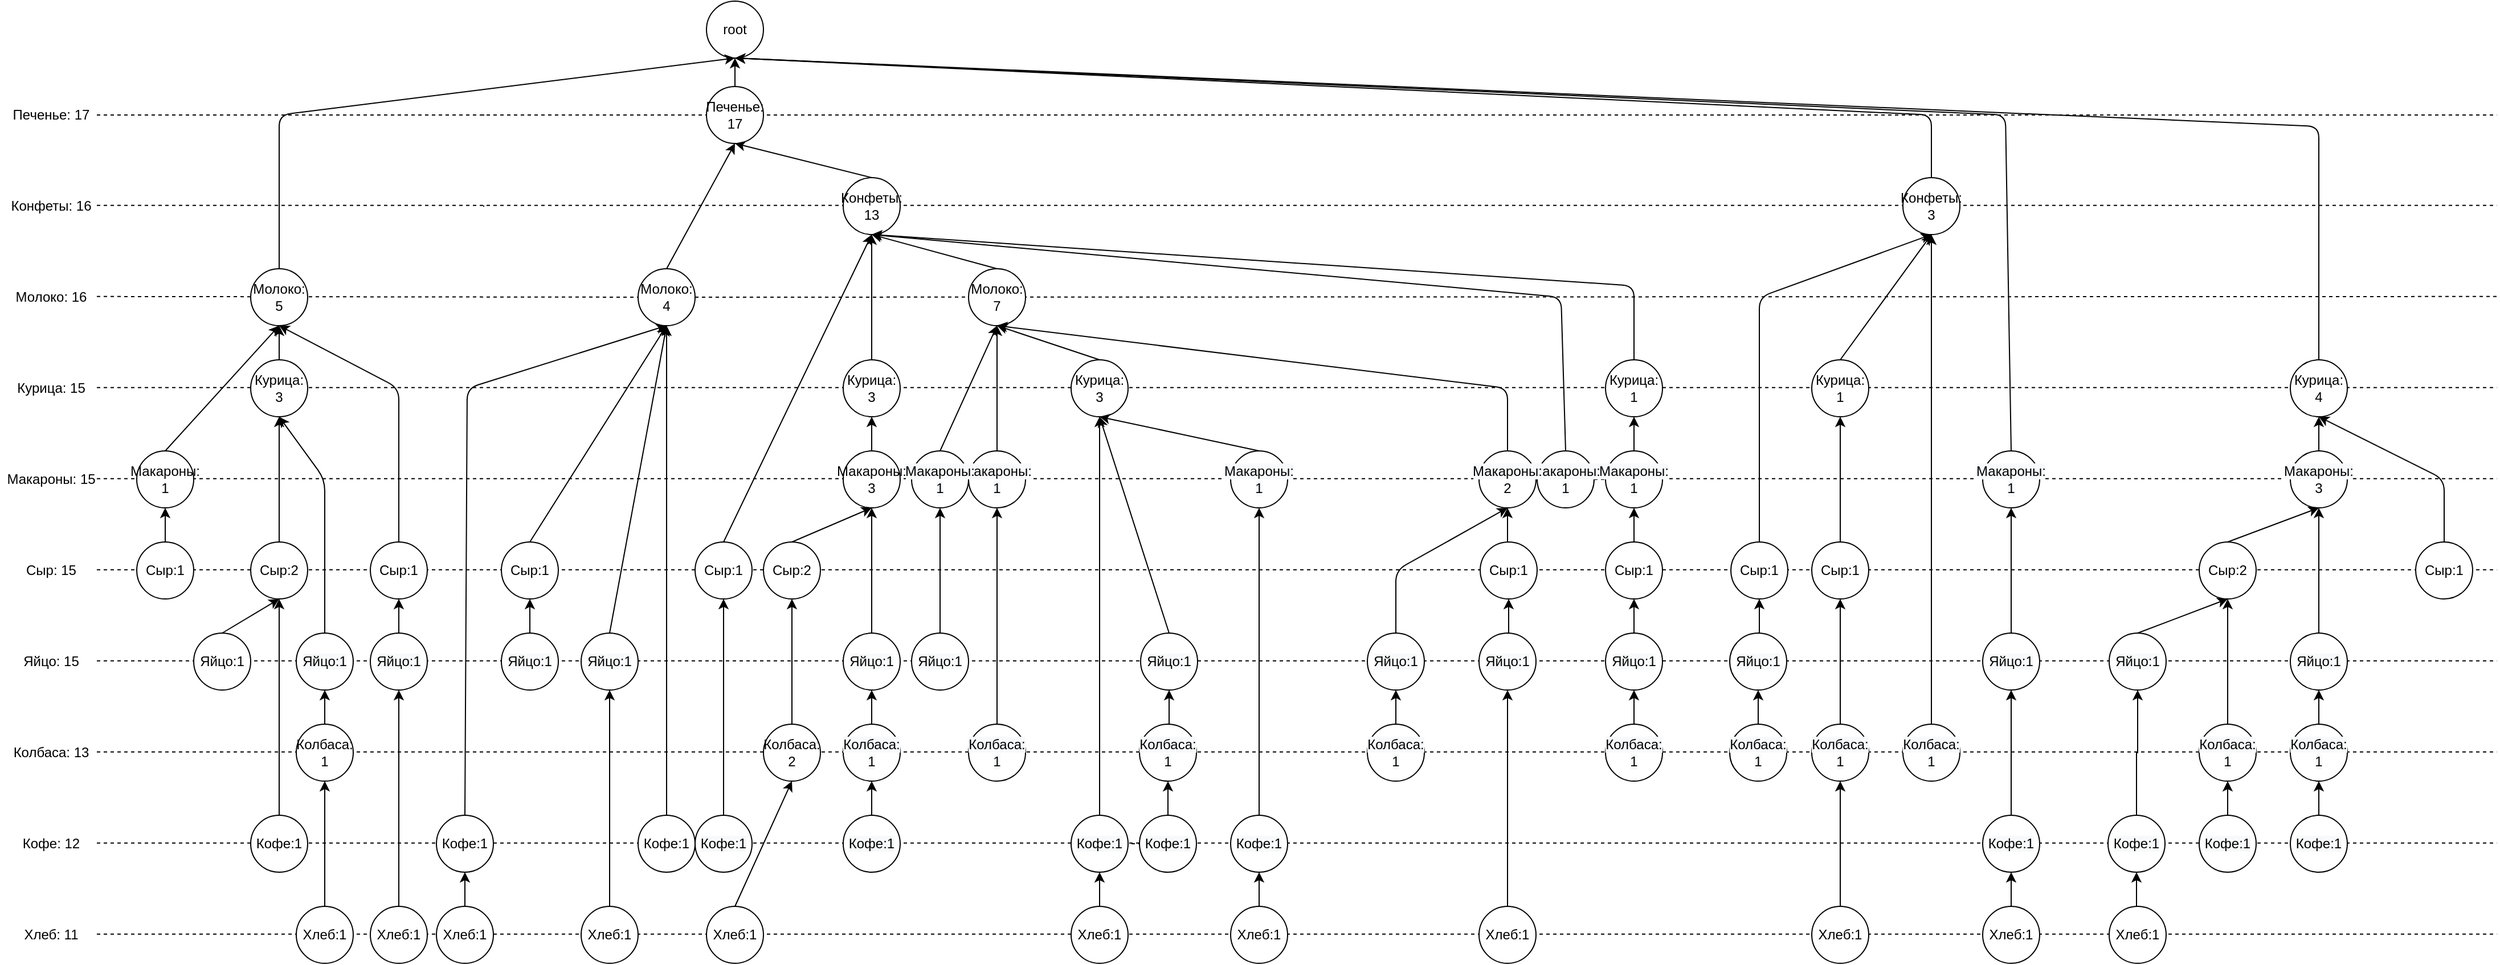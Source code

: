 <mxfile version="14.5.1" type="device" pages="10"><diagram id="hf9LXxDrSeQFvcTwXBjV" name="Страница 1"><mxGraphModel dx="2370" dy="1370" grid="1" gridSize="10" guides="1" tooltips="1" connect="1" arrows="1" fold="1" page="1" pageScale="1" pageWidth="1169" pageHeight="827" math="0" shadow="0"><root><mxCell id="0"/><mxCell id="1" parent="0"/><mxCell id="4E26Ht2a0CjkZbn69aDF-378" value="" style="endArrow=none;dashed=1;html=1;exitX=1;exitY=0.5;exitDx=0;exitDy=0;" parent="1" target="4E26Ht2a0CjkZbn69aDF-60" edge="1"><mxGeometry width="50" height="50" relative="1" as="geometry"><mxPoint x="295" y="479.41" as="sourcePoint"/><mxPoint x="2401.176" y="479.41" as="targetPoint"/></mxGeometry></mxCell><mxCell id="4E26Ht2a0CjkZbn69aDF-377" value="" style="endArrow=none;dashed=1;html=1;exitX=1;exitY=0.5;exitDx=0;exitDy=0;" parent="1" edge="1"><mxGeometry width="50" height="50" relative="1" as="geometry"><mxPoint x="295" y="1039.41" as="sourcePoint"/><mxPoint x="2401.176" y="1039.41" as="targetPoint"/></mxGeometry></mxCell><mxCell id="4E26Ht2a0CjkZbn69aDF-376" value="" style="endArrow=none;dashed=1;html=1;exitX=1;exitY=0.5;exitDx=0;exitDy=0;" parent="1" edge="1"><mxGeometry width="50" height="50" relative="1" as="geometry"><mxPoint x="295" y="959.41" as="sourcePoint"/><mxPoint x="2401.176" y="959.41" as="targetPoint"/></mxGeometry></mxCell><mxCell id="4E26Ht2a0CjkZbn69aDF-375" value="" style="endArrow=none;dashed=1;html=1;exitX=1;exitY=0.5;exitDx=0;exitDy=0;" parent="1" edge="1"><mxGeometry width="50" height="50" relative="1" as="geometry"><mxPoint x="295" y="879.41" as="sourcePoint"/><mxPoint x="2401.176" y="879.41" as="targetPoint"/></mxGeometry></mxCell><mxCell id="4E26Ht2a0CjkZbn69aDF-374" value="" style="endArrow=none;dashed=1;html=1;exitX=1;exitY=0.5;exitDx=0;exitDy=0;" parent="1" edge="1"><mxGeometry width="50" height="50" relative="1" as="geometry"><mxPoint x="295" y="799.41" as="sourcePoint"/><mxPoint x="2401.176" y="799.41" as="targetPoint"/></mxGeometry></mxCell><mxCell id="4E26Ht2a0CjkZbn69aDF-373" value="" style="endArrow=none;dashed=1;html=1;exitX=1;exitY=0.5;exitDx=0;exitDy=0;" parent="1" edge="1"><mxGeometry width="50" height="50" relative="1" as="geometry"><mxPoint x="295" y="719.41" as="sourcePoint"/><mxPoint x="2401.176" y="719.41" as="targetPoint"/></mxGeometry></mxCell><mxCell id="4E26Ht2a0CjkZbn69aDF-372" value="" style="endArrow=none;dashed=1;html=1;exitX=1;exitY=0.5;exitDx=0;exitDy=0;" parent="1" edge="1"><mxGeometry width="50" height="50" relative="1" as="geometry"><mxPoint x="295" y="639.41" as="sourcePoint"/><mxPoint x="2401.176" y="639.41" as="targetPoint"/></mxGeometry></mxCell><mxCell id="4E26Ht2a0CjkZbn69aDF-371" value="" style="endArrow=none;dashed=1;html=1;exitX=1;exitY=0.5;exitDx=0;exitDy=0;" parent="1" edge="1"><mxGeometry width="50" height="50" relative="1" as="geometry"><mxPoint x="295" y="559.41" as="sourcePoint"/><mxPoint x="2401.176" y="559.41" as="targetPoint"/></mxGeometry></mxCell><mxCell id="4E26Ht2a0CjkZbn69aDF-370" value="" style="endArrow=none;dashed=1;html=1;exitX=1;exitY=0.5;exitDx=0;exitDy=0;" parent="1" source="4E26Ht2a0CjkZbn69aDF-60" edge="1"><mxGeometry width="50" height="50" relative="1" as="geometry"><mxPoint x="295" y="479.41" as="sourcePoint"/><mxPoint x="2401.176" y="479.41" as="targetPoint"/></mxGeometry></mxCell><mxCell id="4E26Ht2a0CjkZbn69aDF-369" value="" style="endArrow=none;dashed=1;html=1;exitX=1;exitY=0.5;exitDx=0;exitDy=0;" parent="1" edge="1"><mxGeometry width="50" height="50" relative="1" as="geometry"><mxPoint x="295" y="399.41" as="sourcePoint"/><mxPoint x="2401.176" y="399.41" as="targetPoint"/></mxGeometry></mxCell><mxCell id="4E26Ht2a0CjkZbn69aDF-368" value="" style="endArrow=none;dashed=1;html=1;exitX=1;exitY=0.5;exitDx=0;exitDy=0;" parent="1" source="4E26Ht2a0CjkZbn69aDF-1" edge="1"><mxGeometry width="50" height="50" relative="1" as="geometry"><mxPoint x="720" y="470" as="sourcePoint"/><mxPoint x="2401.176" y="320" as="targetPoint"/></mxGeometry></mxCell><mxCell id="4E26Ht2a0CjkZbn69aDF-92" value="" style="endArrow=none;dashed=1;html=1;exitX=1;exitY=0.5;exitDx=0;exitDy=0;" parent="1" source="4E26Ht2a0CjkZbn69aDF-240" target="4E26Ht2a0CjkZbn69aDF-91" edge="1"><mxGeometry width="50" height="50" relative="1" as="geometry"><mxPoint x="295" y="639.5" as="sourcePoint"/><mxPoint x="1700.833" y="639.5" as="targetPoint"/></mxGeometry></mxCell><mxCell id="4E26Ht2a0CjkZbn69aDF-1" value="Печенье: 17" style="text;html=1;strokeColor=none;fillColor=none;align=center;verticalAlign=middle;whiteSpace=wrap;rounded=0;" parent="1" vertex="1"><mxGeometry x="215" y="310" width="80" height="20" as="geometry"/></mxCell><mxCell id="4E26Ht2a0CjkZbn69aDF-2" value="Конфеты: 16" style="text;html=1;strokeColor=none;fillColor=none;align=center;verticalAlign=middle;whiteSpace=wrap;rounded=0;" parent="1" vertex="1"><mxGeometry x="215" y="390" width="80" height="20" as="geometry"/></mxCell><mxCell id="4E26Ht2a0CjkZbn69aDF-3" value="Молоко: 16" style="text;html=1;strokeColor=none;fillColor=none;align=center;verticalAlign=middle;whiteSpace=wrap;rounded=0;" parent="1" vertex="1"><mxGeometry x="215" y="470" width="80" height="20" as="geometry"/></mxCell><mxCell id="4E26Ht2a0CjkZbn69aDF-4" value="Курица: 15" style="text;html=1;strokeColor=none;fillColor=none;align=center;verticalAlign=middle;whiteSpace=wrap;rounded=0;" parent="1" vertex="1"><mxGeometry x="215" y="550" width="80" height="20" as="geometry"/></mxCell><mxCell id="4E26Ht2a0CjkZbn69aDF-5" value="Макароны: 15" style="text;html=1;strokeColor=none;fillColor=none;align=center;verticalAlign=middle;whiteSpace=wrap;rounded=0;" parent="1" vertex="1"><mxGeometry x="210" y="630" width="90" height="20" as="geometry"/></mxCell><mxCell id="4E26Ht2a0CjkZbn69aDF-6" value="Сыр: 15" style="text;html=1;strokeColor=none;fillColor=none;align=center;verticalAlign=middle;whiteSpace=wrap;rounded=0;" parent="1" vertex="1"><mxGeometry x="215" y="710" width="80" height="20" as="geometry"/></mxCell><mxCell id="4E26Ht2a0CjkZbn69aDF-7" value="Яйцо: 15" style="text;html=1;strokeColor=none;fillColor=none;align=center;verticalAlign=middle;whiteSpace=wrap;rounded=0;" parent="1" vertex="1"><mxGeometry x="215" y="790" width="80" height="20" as="geometry"/></mxCell><mxCell id="4E26Ht2a0CjkZbn69aDF-8" value="Колбаса: 13" style="text;html=1;strokeColor=none;fillColor=none;align=center;verticalAlign=middle;whiteSpace=wrap;rounded=0;" parent="1" vertex="1"><mxGeometry x="215" y="870" width="80" height="20" as="geometry"/></mxCell><mxCell id="4E26Ht2a0CjkZbn69aDF-9" value="Кофе: 12" style="text;html=1;strokeColor=none;fillColor=none;align=center;verticalAlign=middle;whiteSpace=wrap;rounded=0;" parent="1" vertex="1"><mxGeometry x="215" y="950" width="80" height="20" as="geometry"/></mxCell><mxCell id="4E26Ht2a0CjkZbn69aDF-10" value="Хлеб: 11" style="text;html=1;strokeColor=none;fillColor=none;align=center;verticalAlign=middle;whiteSpace=wrap;rounded=0;" parent="1" vertex="1"><mxGeometry x="215" y="1030" width="80" height="20" as="geometry"/></mxCell><mxCell id="4E26Ht2a0CjkZbn69aDF-15" value="root" style="ellipse;whiteSpace=wrap;html=1;aspect=fixed;" parent="1" vertex="1"><mxGeometry x="830" y="220" width="50" height="50" as="geometry"/></mxCell><mxCell id="4E26Ht2a0CjkZbn69aDF-26" style="edgeStyle=orthogonalEdgeStyle;rounded=0;orthogonalLoop=1;jettySize=auto;html=1;exitX=0.5;exitY=0;exitDx=0;exitDy=0;entryX=0.5;entryY=1;entryDx=0;entryDy=0;" parent="1" source="4E26Ht2a0CjkZbn69aDF-16" target="4E26Ht2a0CjkZbn69aDF-17" edge="1"><mxGeometry relative="1" as="geometry"/></mxCell><mxCell id="4E26Ht2a0CjkZbn69aDF-16" value="Курица:&lt;br&gt;3" style="ellipse;whiteSpace=wrap;html=1;aspect=fixed;" parent="1" vertex="1"><mxGeometry x="430" y="535" width="50" height="50" as="geometry"/></mxCell><mxCell id="4E26Ht2a0CjkZbn69aDF-17" value="Молоко:&lt;br&gt;5" style="ellipse;whiteSpace=wrap;html=1;aspect=fixed;" parent="1" vertex="1"><mxGeometry x="430" y="455" width="50" height="50" as="geometry"/></mxCell><mxCell id="4E26Ht2a0CjkZbn69aDF-22" style="edgeStyle=orthogonalEdgeStyle;rounded=0;orthogonalLoop=1;jettySize=auto;html=1;exitX=0.5;exitY=0;exitDx=0;exitDy=0;entryX=0.5;entryY=1;entryDx=0;entryDy=0;" parent="1" source="4E26Ht2a0CjkZbn69aDF-18" target="4E26Ht2a0CjkZbn69aDF-16" edge="1"><mxGeometry relative="1" as="geometry"/></mxCell><mxCell id="4E26Ht2a0CjkZbn69aDF-18" value="Сыр:2" style="ellipse;whiteSpace=wrap;html=1;aspect=fixed;" parent="1" vertex="1"><mxGeometry x="430" y="695" width="50" height="50" as="geometry"/></mxCell><mxCell id="4E26Ht2a0CjkZbn69aDF-23" style="edgeStyle=orthogonalEdgeStyle;rounded=0;orthogonalLoop=1;jettySize=auto;html=1;exitX=0.5;exitY=0;exitDx=0;exitDy=0;entryX=0.5;entryY=1;entryDx=0;entryDy=0;" parent="1" source="4E26Ht2a0CjkZbn69aDF-19" target="4E26Ht2a0CjkZbn69aDF-18" edge="1"><mxGeometry relative="1" as="geometry"/></mxCell><mxCell id="4E26Ht2a0CjkZbn69aDF-19" value="Кофе:1" style="ellipse;whiteSpace=wrap;html=1;aspect=fixed;" parent="1" vertex="1"><mxGeometry x="430" y="935" width="50" height="50" as="geometry"/></mxCell><mxCell id="4E26Ht2a0CjkZbn69aDF-27" value="Макароны:&lt;br&gt;1" style="ellipse;whiteSpace=wrap;html=1;aspect=fixed;" parent="1" vertex="1"><mxGeometry x="330" y="615" width="50" height="50" as="geometry"/></mxCell><mxCell id="4E26Ht2a0CjkZbn69aDF-33" style="edgeStyle=orthogonalEdgeStyle;rounded=0;orthogonalLoop=1;jettySize=auto;html=1;exitX=0.5;exitY=0;exitDx=0;exitDy=0;entryX=0.5;entryY=1;entryDx=0;entryDy=0;" parent="1" source="4E26Ht2a0CjkZbn69aDF-28" target="4E26Ht2a0CjkZbn69aDF-27" edge="1"><mxGeometry relative="1" as="geometry"/></mxCell><mxCell id="4E26Ht2a0CjkZbn69aDF-28" value="Сыр:1" style="ellipse;whiteSpace=wrap;html=1;aspect=fixed;" parent="1" vertex="1"><mxGeometry x="330" y="695" width="50" height="50" as="geometry"/></mxCell><mxCell id="4E26Ht2a0CjkZbn69aDF-34" value="" style="endArrow=classic;html=1;entryX=0.5;entryY=1;entryDx=0;entryDy=0;exitX=0.5;exitY=0;exitDx=0;exitDy=0;" parent="1" source="4E26Ht2a0CjkZbn69aDF-27" target="4E26Ht2a0CjkZbn69aDF-17" edge="1"><mxGeometry width="50" height="50" relative="1" as="geometry"><mxPoint x="715" y="615" as="sourcePoint"/><mxPoint x="765" y="565" as="targetPoint"/></mxGeometry></mxCell><mxCell id="4E26Ht2a0CjkZbn69aDF-43" style="edgeStyle=orthogonalEdgeStyle;rounded=0;orthogonalLoop=1;jettySize=auto;html=1;exitX=0.5;exitY=0;exitDx=0;exitDy=0;entryX=0.5;entryY=1;entryDx=0;entryDy=0;" parent="1" source="4E26Ht2a0CjkZbn69aDF-35" target="4E26Ht2a0CjkZbn69aDF-37" edge="1"><mxGeometry relative="1" as="geometry"/></mxCell><mxCell id="4E26Ht2a0CjkZbn69aDF-35" value="&#10;&#10;&lt;span style=&quot;color: rgb(0, 0, 0); font-family: helvetica; font-size: 12px; font-style: normal; font-weight: 400; letter-spacing: normal; text-align: center; text-indent: 0px; text-transform: none; word-spacing: 0px; background-color: rgb(248, 249, 250); display: inline; float: none;&quot;&gt;Яйцо:1&lt;/span&gt;&#10;&#10;" style="ellipse;whiteSpace=wrap;html=1;aspect=fixed;" parent="1" vertex="1"><mxGeometry x="950" y="775" width="50" height="50" as="geometry"/></mxCell><mxCell id="4E26Ht2a0CjkZbn69aDF-41" style="edgeStyle=orthogonalEdgeStyle;rounded=0;orthogonalLoop=1;jettySize=auto;html=1;exitX=0.5;exitY=0;exitDx=0;exitDy=0;entryX=0.5;entryY=1;entryDx=0;entryDy=0;" parent="1" source="4E26Ht2a0CjkZbn69aDF-36" target="4E26Ht2a0CjkZbn69aDF-39" edge="1"><mxGeometry relative="1" as="geometry"/></mxCell><mxCell id="4E26Ht2a0CjkZbn69aDF-36" value="&#10;&#10;&lt;span style=&quot;color: rgb(0, 0, 0); font-family: helvetica; font-size: 12px; font-style: normal; font-weight: 400; letter-spacing: normal; text-align: center; text-indent: 0px; text-transform: none; word-spacing: 0px; background-color: rgb(248, 249, 250); display: inline; float: none;&quot;&gt;Кофе:1&lt;/span&gt;&#10;&#10;" style="ellipse;whiteSpace=wrap;html=1;aspect=fixed;" parent="1" vertex="1"><mxGeometry x="950" y="935" width="50" height="50" as="geometry"/></mxCell><mxCell id="4E26Ht2a0CjkZbn69aDF-44" style="edgeStyle=orthogonalEdgeStyle;rounded=0;orthogonalLoop=1;jettySize=auto;html=1;exitX=0.5;exitY=0;exitDx=0;exitDy=0;entryX=0.5;entryY=1;entryDx=0;entryDy=0;" parent="1" source="4E26Ht2a0CjkZbn69aDF-37" target="4E26Ht2a0CjkZbn69aDF-38" edge="1"><mxGeometry relative="1" as="geometry"/></mxCell><mxCell id="4E26Ht2a0CjkZbn69aDF-37" value="&lt;span&gt;Макароны:&lt;/span&gt;&lt;br&gt;3" style="ellipse;whiteSpace=wrap;html=1;aspect=fixed;" parent="1" vertex="1"><mxGeometry x="950" y="615" width="50" height="50" as="geometry"/></mxCell><mxCell id="4E26Ht2a0CjkZbn69aDF-45" style="edgeStyle=orthogonalEdgeStyle;rounded=0;orthogonalLoop=1;jettySize=auto;html=1;exitX=0.5;exitY=0;exitDx=0;exitDy=0;entryX=0.5;entryY=1;entryDx=0;entryDy=0;" parent="1" source="4E26Ht2a0CjkZbn69aDF-38" target="4E26Ht2a0CjkZbn69aDF-40" edge="1"><mxGeometry relative="1" as="geometry"/></mxCell><mxCell id="4E26Ht2a0CjkZbn69aDF-38" value="Курица:&lt;br&gt;3" style="ellipse;whiteSpace=wrap;html=1;aspect=fixed;" parent="1" vertex="1"><mxGeometry x="950" y="535" width="50" height="50" as="geometry"/></mxCell><mxCell id="4E26Ht2a0CjkZbn69aDF-42" style="edgeStyle=orthogonalEdgeStyle;rounded=0;orthogonalLoop=1;jettySize=auto;html=1;exitX=0.5;exitY=0;exitDx=0;exitDy=0;entryX=0.5;entryY=1;entryDx=0;entryDy=0;" parent="1" source="4E26Ht2a0CjkZbn69aDF-39" target="4E26Ht2a0CjkZbn69aDF-35" edge="1"><mxGeometry relative="1" as="geometry"/></mxCell><mxCell id="4E26Ht2a0CjkZbn69aDF-39" value="&#10;&#10;&lt;span style=&quot;color: rgb(0, 0, 0); font-family: helvetica; font-size: 12px; font-style: normal; font-weight: 400; letter-spacing: normal; text-align: center; text-indent: 0px; text-transform: none; word-spacing: 0px; background-color: rgb(248, 249, 250); display: inline; float: none;&quot;&gt;Колбаса:&lt;/span&gt;&lt;br style=&quot;color: rgb(0, 0, 0); font-family: helvetica; font-size: 12px; font-style: normal; font-weight: 400; letter-spacing: normal; text-align: center; text-indent: 0px; text-transform: none; word-spacing: 0px; background-color: rgb(248, 249, 250);&quot;&gt;&lt;span style=&quot;color: rgb(0, 0, 0); font-family: helvetica; font-size: 12px; font-style: normal; font-weight: 400; letter-spacing: normal; text-align: center; text-indent: 0px; text-transform: none; word-spacing: 0px; background-color: rgb(248, 249, 250); display: inline; float: none;&quot;&gt;1&lt;/span&gt;&#10;&#10;" style="ellipse;whiteSpace=wrap;html=1;aspect=fixed;" parent="1" vertex="1"><mxGeometry x="950" y="855" width="50" height="50" as="geometry"/></mxCell><mxCell id="4E26Ht2a0CjkZbn69aDF-40" value="Конфеты:&lt;br&gt;13" style="ellipse;whiteSpace=wrap;html=1;aspect=fixed;" parent="1" vertex="1"><mxGeometry x="950" y="375" width="50" height="50" as="geometry"/></mxCell><mxCell id="4E26Ht2a0CjkZbn69aDF-54" style="edgeStyle=orthogonalEdgeStyle;rounded=0;orthogonalLoop=1;jettySize=auto;html=1;exitX=0.5;exitY=0;exitDx=0;exitDy=0;entryX=0.5;entryY=1;entryDx=0;entryDy=0;" parent="1" source="4E26Ht2a0CjkZbn69aDF-48" target="4E26Ht2a0CjkZbn69aDF-51" edge="1"><mxGeometry relative="1" as="geometry"/></mxCell><mxCell id="4E26Ht2a0CjkZbn69aDF-48" value="&#10;&#10;&lt;span style=&quot;color: rgb(0, 0, 0); font-family: helvetica; font-size: 12px; font-style: normal; font-weight: 400; letter-spacing: normal; text-align: center; text-indent: 0px; text-transform: none; word-spacing: 0px; background-color: rgb(248, 249, 250); display: inline; float: none;&quot;&gt;Колбаса:&lt;/span&gt;&lt;br style=&quot;color: rgb(0, 0, 0); font-family: helvetica; font-size: 12px; font-style: normal; font-weight: 400; letter-spacing: normal; text-align: center; text-indent: 0px; text-transform: none; word-spacing: 0px; background-color: rgb(248, 249, 250);&quot;&gt;&lt;span style=&quot;color: rgb(0, 0, 0); font-family: helvetica; font-size: 12px; font-style: normal; font-weight: 400; letter-spacing: normal; text-align: center; text-indent: 0px; text-transform: none; word-spacing: 0px; background-color: rgb(248, 249, 250); display: inline; float: none;&quot;&gt;1&lt;/span&gt;&#10;&#10;" style="ellipse;whiteSpace=wrap;html=1;aspect=fixed;" parent="1" vertex="1"><mxGeometry x="2220" y="855" width="50" height="50" as="geometry"/></mxCell><mxCell id="4E26Ht2a0CjkZbn69aDF-53" style="edgeStyle=orthogonalEdgeStyle;rounded=0;orthogonalLoop=1;jettySize=auto;html=1;exitX=0.5;exitY=0;exitDx=0;exitDy=0;entryX=0.5;entryY=1;entryDx=0;entryDy=0;" parent="1" source="4E26Ht2a0CjkZbn69aDF-49" target="4E26Ht2a0CjkZbn69aDF-48" edge="1"><mxGeometry relative="1" as="geometry"/></mxCell><mxCell id="4E26Ht2a0CjkZbn69aDF-49" value="&#10;&#10;&lt;span style=&quot;color: rgb(0, 0, 0); font-family: helvetica; font-size: 12px; font-style: normal; font-weight: 400; letter-spacing: normal; text-align: center; text-indent: 0px; text-transform: none; word-spacing: 0px; background-color: rgb(248, 249, 250); display: inline; float: none;&quot;&gt;Кофе:1&lt;/span&gt;&#10;&#10;" style="ellipse;whiteSpace=wrap;html=1;aspect=fixed;" parent="1" vertex="1"><mxGeometry x="2220" y="935" width="50" height="50" as="geometry"/></mxCell><mxCell id="4E26Ht2a0CjkZbn69aDF-56" style="edgeStyle=orthogonalEdgeStyle;rounded=0;orthogonalLoop=1;jettySize=auto;html=1;exitX=0.5;exitY=0;exitDx=0;exitDy=0;entryX=0.5;entryY=1;entryDx=0;entryDy=0;" parent="1" source="4E26Ht2a0CjkZbn69aDF-50" target="4E26Ht2a0CjkZbn69aDF-52" edge="1"><mxGeometry relative="1" as="geometry"/></mxCell><mxCell id="4E26Ht2a0CjkZbn69aDF-50" value="&lt;span style=&quot;color: rgb(0 , 0 , 0) ; font-family: &amp;#34;helvetica&amp;#34; ; font-size: 12px ; font-style: normal ; font-weight: 400 ; letter-spacing: normal ; text-align: center ; text-indent: 0px ; text-transform: none ; word-spacing: 0px ; background-color: rgb(248 , 249 , 250) ; display: inline ; float: none&quot;&gt;Макароны:&lt;/span&gt;&lt;br style=&quot;color: rgb(0 , 0 , 0) ; font-family: &amp;#34;helvetica&amp;#34; ; font-size: 12px ; font-style: normal ; font-weight: 400 ; letter-spacing: normal ; text-align: center ; text-indent: 0px ; text-transform: none ; word-spacing: 0px ; background-color: rgb(248 , 249 , 250)&quot;&gt;&lt;font face=&quot;helvetica&quot;&gt;3&lt;/font&gt;" style="ellipse;whiteSpace=wrap;html=1;aspect=fixed;" parent="1" vertex="1"><mxGeometry x="2220" y="615" width="50" height="50" as="geometry"/></mxCell><mxCell id="4E26Ht2a0CjkZbn69aDF-55" style="edgeStyle=orthogonalEdgeStyle;rounded=0;orthogonalLoop=1;jettySize=auto;html=1;exitX=0.5;exitY=0;exitDx=0;exitDy=0;entryX=0.5;entryY=1;entryDx=0;entryDy=0;" parent="1" source="4E26Ht2a0CjkZbn69aDF-51" target="4E26Ht2a0CjkZbn69aDF-50" edge="1"><mxGeometry relative="1" as="geometry"/></mxCell><mxCell id="4E26Ht2a0CjkZbn69aDF-51" value="&#10;&#10;&lt;span style=&quot;color: rgb(0, 0, 0); font-family: helvetica; font-size: 12px; font-style: normal; font-weight: 400; letter-spacing: normal; text-align: center; text-indent: 0px; text-transform: none; word-spacing: 0px; background-color: rgb(248, 249, 250); display: inline; float: none;&quot;&gt;Яйцо:1&lt;/span&gt;&#10;&#10;" style="ellipse;whiteSpace=wrap;html=1;aspect=fixed;" parent="1" vertex="1"><mxGeometry x="2220" y="775" width="50" height="50" as="geometry"/></mxCell><mxCell id="4E26Ht2a0CjkZbn69aDF-52" value="Курица:&lt;br&gt;4" style="ellipse;whiteSpace=wrap;html=1;aspect=fixed;" parent="1" vertex="1"><mxGeometry x="2220" y="535" width="50" height="50" as="geometry"/></mxCell><mxCell id="4E26Ht2a0CjkZbn69aDF-58" value="" style="endArrow=classic;html=1;exitX=0.5;exitY=0;exitDx=0;exitDy=0;entryX=0.5;entryY=1;entryDx=0;entryDy=0;" parent="1" source="4E26Ht2a0CjkZbn69aDF-52" target="4E26Ht2a0CjkZbn69aDF-15" edge="1"><mxGeometry width="50" height="50" relative="1" as="geometry"><mxPoint x="800" y="650" as="sourcePoint"/><mxPoint x="850" y="600" as="targetPoint"/><Array as="points"><mxPoint x="2245" y="330"/></Array></mxGeometry></mxCell><mxCell id="4E26Ht2a0CjkZbn69aDF-59" value="Печенье:&lt;br&gt;17" style="ellipse;whiteSpace=wrap;html=1;aspect=fixed;" parent="1" vertex="1"><mxGeometry x="830" y="295" width="50" height="50" as="geometry"/></mxCell><mxCell id="4E26Ht2a0CjkZbn69aDF-62" style="edgeStyle=orthogonalEdgeStyle;rounded=0;orthogonalLoop=1;jettySize=auto;html=1;exitX=0.5;exitY=0;exitDx=0;exitDy=0;entryX=0.5;entryY=1;entryDx=0;entryDy=0;" parent="1" source="4E26Ht2a0CjkZbn69aDF-61" target="4E26Ht2a0CjkZbn69aDF-60" edge="1"><mxGeometry relative="1" as="geometry"/></mxCell><mxCell id="4E26Ht2a0CjkZbn69aDF-61" value="&lt;span&gt;Кофе:1&lt;/span&gt;" style="ellipse;whiteSpace=wrap;html=1;aspect=fixed;" parent="1" vertex="1"><mxGeometry x="770" y="935" width="50" height="50" as="geometry"/></mxCell><mxCell id="4E26Ht2a0CjkZbn69aDF-64" value="" style="endArrow=classic;html=1;exitX=0.5;exitY=0;exitDx=0;exitDy=0;entryX=0.5;entryY=1;entryDx=0;entryDy=0;" parent="1" source="4E26Ht2a0CjkZbn69aDF-59" target="4E26Ht2a0CjkZbn69aDF-15" edge="1"><mxGeometry width="50" height="50" relative="1" as="geometry"><mxPoint x="650" y="540" as="sourcePoint"/><mxPoint x="700" y="490" as="targetPoint"/></mxGeometry></mxCell><mxCell id="4E26Ht2a0CjkZbn69aDF-71" style="edgeStyle=orthogonalEdgeStyle;rounded=0;orthogonalLoop=1;jettySize=auto;html=1;exitX=0.5;exitY=0;exitDx=0;exitDy=0;entryX=0.5;entryY=1;entryDx=0;entryDy=0;" parent="1" source="4E26Ht2a0CjkZbn69aDF-69" target="4E26Ht2a0CjkZbn69aDF-70" edge="1"><mxGeometry relative="1" as="geometry"/></mxCell><mxCell id="4E26Ht2a0CjkZbn69aDF-69" value="&#10;&#10;&lt;span style=&quot;color: rgb(0, 0, 0); font-family: helvetica; font-size: 12px; font-style: normal; font-weight: 400; letter-spacing: normal; text-align: center; text-indent: 0px; text-transform: none; word-spacing: 0px; background-color: rgb(248, 249, 250); display: inline; float: none;&quot;&gt;Яйцо:1&lt;/span&gt;&#10;&#10;" style="ellipse;whiteSpace=wrap;html=1;aspect=fixed;" parent="1" vertex="1"><mxGeometry x="650" y="775" width="50" height="50" as="geometry"/></mxCell><mxCell id="4E26Ht2a0CjkZbn69aDF-70" value="Сыр:1" style="ellipse;whiteSpace=wrap;html=1;aspect=fixed;" parent="1" vertex="1"><mxGeometry x="650" y="695" width="50" height="50" as="geometry"/></mxCell><mxCell id="4E26Ht2a0CjkZbn69aDF-72" value="" style="endArrow=classic;html=1;exitX=0.5;exitY=0;exitDx=0;exitDy=0;entryX=0.5;entryY=1;entryDx=0;entryDy=0;" parent="1" source="4E26Ht2a0CjkZbn69aDF-70" target="4E26Ht2a0CjkZbn69aDF-60" edge="1"><mxGeometry width="50" height="50" relative="1" as="geometry"><mxPoint x="960" y="590" as="sourcePoint"/><mxPoint x="1010" y="540" as="targetPoint"/></mxGeometry></mxCell><mxCell id="4E26Ht2a0CjkZbn69aDF-73" value="" style="endArrow=classic;html=1;exitX=0.5;exitY=0;exitDx=0;exitDy=0;entryX=0.5;entryY=1;entryDx=0;entryDy=0;" parent="1" source="4E26Ht2a0CjkZbn69aDF-17" target="4E26Ht2a0CjkZbn69aDF-15" edge="1"><mxGeometry width="50" height="50" relative="1" as="geometry"><mxPoint x="640" y="590" as="sourcePoint"/><mxPoint x="690" y="540" as="targetPoint"/><Array as="points"><mxPoint x="455" y="320"/></Array></mxGeometry></mxCell><mxCell id="4E26Ht2a0CjkZbn69aDF-84" value="" style="endArrow=classic;html=1;entryX=0.5;entryY=1;entryDx=0;entryDy=0;exitX=0.5;exitY=0;exitDx=0;exitDy=0;" parent="1" source="4E26Ht2a0CjkZbn69aDF-40" target="4E26Ht2a0CjkZbn69aDF-59" edge="1"><mxGeometry width="50" height="50" relative="1" as="geometry"><mxPoint x="910" y="650" as="sourcePoint"/><mxPoint x="960" y="600" as="targetPoint"/></mxGeometry></mxCell><mxCell id="4E26Ht2a0CjkZbn69aDF-85" value="Сыр:1" style="ellipse;whiteSpace=wrap;html=1;aspect=fixed;" parent="1" vertex="1"><mxGeometry x="2330" y="695" width="50" height="50" as="geometry"/></mxCell><mxCell id="4E26Ht2a0CjkZbn69aDF-102" style="edgeStyle=orthogonalEdgeStyle;rounded=0;orthogonalLoop=1;jettySize=auto;html=1;exitX=0.5;exitY=0;exitDx=0;exitDy=0;entryX=0.5;entryY=1;entryDx=0;entryDy=0;" parent="1" source="4E26Ht2a0CjkZbn69aDF-91" target="4E26Ht2a0CjkZbn69aDF-95" edge="1"><mxGeometry relative="1" as="geometry"/></mxCell><mxCell id="4E26Ht2a0CjkZbn69aDF-91" value="&#10;&#10;&lt;span style=&quot;color: rgb(0, 0, 0); font-family: helvetica; font-size: 12px; font-style: normal; font-weight: 400; letter-spacing: normal; text-align: center; text-indent: 0px; text-transform: none; word-spacing: 0px; background-color: rgb(248, 249, 250); display: inline; float: none;&quot;&gt;Макароны:&lt;/span&gt;&lt;br style=&quot;color: rgb(0, 0, 0); font-family: helvetica; font-size: 12px; font-style: normal; font-weight: 400; letter-spacing: normal; text-align: center; text-indent: 0px; text-transform: none; word-spacing: 0px; background-color: rgb(248, 249, 250);&quot;&gt;&lt;span style=&quot;color: rgb(0, 0, 0); font-family: helvetica; font-size: 12px; font-style: normal; font-weight: 400; letter-spacing: normal; text-align: center; text-indent: 0px; text-transform: none; word-spacing: 0px; background-color: rgb(248, 249, 250); display: inline; float: none;&quot;&gt;1&lt;/span&gt;&#10;&#10;" style="ellipse;whiteSpace=wrap;html=1;aspect=fixed;" parent="1" vertex="1"><mxGeometry x="1060" y="615" width="50" height="50" as="geometry"/></mxCell><mxCell id="4E26Ht2a0CjkZbn69aDF-95" value="Молоко:&lt;br&gt;7" style="ellipse;whiteSpace=wrap;html=1;aspect=fixed;" parent="1" vertex="1"><mxGeometry x="1060" y="455" width="50" height="50" as="geometry"/></mxCell><mxCell id="4E26Ht2a0CjkZbn69aDF-101" style="edgeStyle=orthogonalEdgeStyle;rounded=0;orthogonalLoop=1;jettySize=auto;html=1;exitX=0.5;exitY=0;exitDx=0;exitDy=0;entryX=0.5;entryY=1;entryDx=0;entryDy=0;" parent="1" source="4E26Ht2a0CjkZbn69aDF-97" target="4E26Ht2a0CjkZbn69aDF-91" edge="1"><mxGeometry relative="1" as="geometry"/></mxCell><mxCell id="4E26Ht2a0CjkZbn69aDF-97" value="&#10;&#10;&lt;span style=&quot;color: rgb(0, 0, 0); font-family: helvetica; font-size: 12px; font-style: normal; font-weight: 400; letter-spacing: normal; text-align: center; text-indent: 0px; text-transform: none; word-spacing: 0px; background-color: rgb(248, 249, 250); display: inline; float: none;&quot;&gt;Колбаса:&lt;/span&gt;&lt;br style=&quot;color: rgb(0, 0, 0); font-family: helvetica; font-size: 12px; font-style: normal; font-weight: 400; letter-spacing: normal; text-align: center; text-indent: 0px; text-transform: none; word-spacing: 0px; background-color: rgb(248, 249, 250);&quot;&gt;&lt;span style=&quot;color: rgb(0, 0, 0); font-family: helvetica; font-size: 12px; font-style: normal; font-weight: 400; letter-spacing: normal; text-align: center; text-indent: 0px; text-transform: none; word-spacing: 0px; background-color: rgb(248, 249, 250); display: inline; float: none;&quot;&gt;1&lt;/span&gt;&#10;&#10;" style="ellipse;whiteSpace=wrap;html=1;aspect=fixed;" parent="1" vertex="1"><mxGeometry x="1060" y="855" width="50" height="50" as="geometry"/></mxCell><mxCell id="4E26Ht2a0CjkZbn69aDF-103" value="" style="endArrow=classic;html=1;entryX=0.5;entryY=1;entryDx=0;entryDy=0;exitX=0.5;exitY=0;exitDx=0;exitDy=0;" parent="1" source="4E26Ht2a0CjkZbn69aDF-95" target="4E26Ht2a0CjkZbn69aDF-40" edge="1"><mxGeometry width="50" height="50" relative="1" as="geometry"><mxPoint x="890" y="770" as="sourcePoint"/><mxPoint x="940" y="720" as="targetPoint"/></mxGeometry></mxCell><mxCell id="4E26Ht2a0CjkZbn69aDF-112" style="edgeStyle=orthogonalEdgeStyle;rounded=0;orthogonalLoop=1;jettySize=auto;html=1;exitX=0.5;exitY=0;exitDx=0;exitDy=0;entryX=0.5;entryY=1;entryDx=0;entryDy=0;" parent="1" source="4E26Ht2a0CjkZbn69aDF-106" target="4E26Ht2a0CjkZbn69aDF-108" edge="1"><mxGeometry relative="1" as="geometry"/></mxCell><mxCell id="4E26Ht2a0CjkZbn69aDF-106" value="Хлеб:1" style="ellipse;whiteSpace=wrap;html=1;aspect=fixed;" parent="1" vertex="1"><mxGeometry x="535" y="1015" width="50" height="50" as="geometry"/></mxCell><mxCell id="4E26Ht2a0CjkZbn69aDF-113" style="edgeStyle=orthogonalEdgeStyle;rounded=0;orthogonalLoop=1;jettySize=auto;html=1;exitX=0.5;exitY=0;exitDx=0;exitDy=0;entryX=0.5;entryY=1;entryDx=0;entryDy=0;" parent="1" source="4E26Ht2a0CjkZbn69aDF-108" target="4E26Ht2a0CjkZbn69aDF-110" edge="1"><mxGeometry relative="1" as="geometry"/></mxCell><mxCell id="4E26Ht2a0CjkZbn69aDF-108" value="&#10;&#10;&lt;span style=&quot;color: rgb(0, 0, 0); font-family: helvetica; font-size: 12px; font-style: normal; font-weight: 400; letter-spacing: normal; text-align: center; text-indent: 0px; text-transform: none; word-spacing: 0px; background-color: rgb(248, 249, 250); display: inline; float: none;&quot;&gt;Яйцо:1&lt;/span&gt;&#10;&#10;" style="ellipse;whiteSpace=wrap;html=1;aspect=fixed;" parent="1" vertex="1"><mxGeometry x="535" y="775" width="50" height="50" as="geometry"/></mxCell><mxCell id="4E26Ht2a0CjkZbn69aDF-110" value="Сыр:1" style="ellipse;whiteSpace=wrap;html=1;aspect=fixed;" parent="1" vertex="1"><mxGeometry x="535" y="695" width="50" height="50" as="geometry"/></mxCell><mxCell id="4E26Ht2a0CjkZbn69aDF-115" value="" style="endArrow=classic;html=1;exitX=0.5;exitY=0;exitDx=0;exitDy=0;entryX=0.5;entryY=1;entryDx=0;entryDy=0;" parent="1" source="4E26Ht2a0CjkZbn69aDF-110" target="4E26Ht2a0CjkZbn69aDF-17" edge="1"><mxGeometry width="50" height="50" relative="1" as="geometry"><mxPoint x="720" y="770" as="sourcePoint"/><mxPoint x="770" y="720" as="targetPoint"/><Array as="points"><mxPoint x="560" y="560"/></Array></mxGeometry></mxCell><mxCell id="4E26Ht2a0CjkZbn69aDF-126" value="Яйцо:1" style="ellipse;whiteSpace=wrap;html=1;aspect=fixed;" parent="1" vertex="1"><mxGeometry x="380" y="775" width="50" height="50" as="geometry"/></mxCell><mxCell id="4E26Ht2a0CjkZbn69aDF-128" value="" style="endArrow=classic;html=1;entryX=0.5;entryY=1;entryDx=0;entryDy=0;exitX=0.5;exitY=0;exitDx=0;exitDy=0;" parent="1" source="4E26Ht2a0CjkZbn69aDF-126" target="4E26Ht2a0CjkZbn69aDF-18" edge="1"><mxGeometry width="50" height="50" relative="1" as="geometry"><mxPoint x="365" y="625.0" as="sourcePoint"/><mxPoint x="465" y="515.0" as="targetPoint"/></mxGeometry></mxCell><mxCell id="4E26Ht2a0CjkZbn69aDF-130" value="&#10;&#10;&lt;span style=&quot;color: rgb(0, 0, 0); font-family: helvetica; font-size: 12px; font-style: normal; font-weight: 400; letter-spacing: normal; text-align: center; text-indent: 0px; text-transform: none; word-spacing: 0px; background-color: rgb(248, 249, 250); display: inline; float: none;&quot;&gt;Макароны:&lt;/span&gt;&lt;br style=&quot;color: rgb(0, 0, 0); font-family: helvetica; font-size: 12px; font-style: normal; font-weight: 400; letter-spacing: normal; text-align: center; text-indent: 0px; text-transform: none; word-spacing: 0px; background-color: rgb(248, 249, 250);&quot;&gt;&lt;span style=&quot;color: rgb(0, 0, 0); font-family: helvetica; font-size: 12px; font-style: normal; font-weight: 400; letter-spacing: normal; text-align: center; text-indent: 0px; text-transform: none; word-spacing: 0px; background-color: rgb(248, 249, 250); display: inline; float: none;&quot;&gt;1&lt;/span&gt;&#10;&#10;" style="ellipse;whiteSpace=wrap;html=1;aspect=fixed;" parent="1" vertex="1"><mxGeometry x="1950" y="615" width="50" height="50" as="geometry"/></mxCell><mxCell id="4E26Ht2a0CjkZbn69aDF-140" style="edgeStyle=orthogonalEdgeStyle;rounded=0;orthogonalLoop=1;jettySize=auto;html=1;exitX=0.5;exitY=0;exitDx=0;exitDy=0;entryX=0.5;entryY=1;entryDx=0;entryDy=0;" parent="1" source="4E26Ht2a0CjkZbn69aDF-132" target="4E26Ht2a0CjkZbn69aDF-130" edge="1"><mxGeometry relative="1" as="geometry"/></mxCell><mxCell id="4E26Ht2a0CjkZbn69aDF-132" value="&#10;&#10;&lt;span style=&quot;color: rgb(0, 0, 0); font-family: helvetica; font-size: 12px; font-style: normal; font-weight: 400; letter-spacing: normal; text-align: center; text-indent: 0px; text-transform: none; word-spacing: 0px; background-color: rgb(248, 249, 250); display: inline; float: none;&quot;&gt;Яйцо:1&lt;/span&gt;&#10;&#10;" style="ellipse;whiteSpace=wrap;html=1;aspect=fixed;" parent="1" vertex="1"><mxGeometry x="1950" y="775" width="50" height="50" as="geometry"/></mxCell><mxCell id="4E26Ht2a0CjkZbn69aDF-138" style="edgeStyle=orthogonalEdgeStyle;rounded=0;orthogonalLoop=1;jettySize=auto;html=1;exitX=0.5;exitY=0;exitDx=0;exitDy=0;entryX=0.5;entryY=1;entryDx=0;entryDy=0;" parent="1" source="4E26Ht2a0CjkZbn69aDF-134" target="4E26Ht2a0CjkZbn69aDF-136" edge="1"><mxGeometry relative="1" as="geometry"/></mxCell><mxCell id="4E26Ht2a0CjkZbn69aDF-134" value="Хлеб:1" style="ellipse;whiteSpace=wrap;html=1;aspect=fixed;" parent="1" vertex="1"><mxGeometry x="1950" y="1015" width="50" height="50" as="geometry"/></mxCell><mxCell id="4E26Ht2a0CjkZbn69aDF-139" style="edgeStyle=orthogonalEdgeStyle;rounded=0;orthogonalLoop=1;jettySize=auto;html=1;exitX=0.5;exitY=0;exitDx=0;exitDy=0;entryX=0.5;entryY=1;entryDx=0;entryDy=0;" parent="1" source="4E26Ht2a0CjkZbn69aDF-136" target="4E26Ht2a0CjkZbn69aDF-132" edge="1"><mxGeometry relative="1" as="geometry"/></mxCell><mxCell id="4E26Ht2a0CjkZbn69aDF-136" value="&#10;&#10;&lt;span style=&quot;color: rgb(0, 0, 0); font-family: helvetica; font-size: 12px; font-style: normal; font-weight: 400; letter-spacing: normal; text-align: center; text-indent: 0px; text-transform: none; word-spacing: 0px; background-color: rgb(248, 249, 250); display: inline; float: none;&quot;&gt;Кофе:1&lt;/span&gt;&#10;&#10;" style="ellipse;whiteSpace=wrap;html=1;aspect=fixed;" parent="1" vertex="1"><mxGeometry x="1950" y="935" width="50" height="50" as="geometry"/></mxCell><mxCell id="4E26Ht2a0CjkZbn69aDF-141" value="" style="endArrow=classic;html=1;entryX=0.5;entryY=1;entryDx=0;entryDy=0;exitX=0.5;exitY=0;exitDx=0;exitDy=0;" parent="1" source="4E26Ht2a0CjkZbn69aDF-130" target="4E26Ht2a0CjkZbn69aDF-15" edge="1"><mxGeometry width="50" height="50" relative="1" as="geometry"><mxPoint x="1190" y="595.0" as="sourcePoint"/><mxPoint x="1080" y="570.0" as="targetPoint"/><Array as="points"><mxPoint x="1970" y="320"/></Array></mxGeometry></mxCell><mxCell id="4E26Ht2a0CjkZbn69aDF-144" value="Сыр:2" style="ellipse;whiteSpace=wrap;html=1;aspect=fixed;" parent="1" vertex="1"><mxGeometry x="880" y="695" width="50" height="50" as="geometry"/></mxCell><mxCell id="4E26Ht2a0CjkZbn69aDF-153" style="edgeStyle=orthogonalEdgeStyle;rounded=0;orthogonalLoop=1;jettySize=auto;html=1;exitX=0.5;exitY=0;exitDx=0;exitDy=0;entryX=0.5;entryY=1;entryDx=0;entryDy=0;" parent="1" source="4E26Ht2a0CjkZbn69aDF-142" target="4E26Ht2a0CjkZbn69aDF-144" edge="1"><mxGeometry relative="1" as="geometry"/></mxCell><mxCell id="4E26Ht2a0CjkZbn69aDF-142" value="Колбаса:&lt;br&gt;2" style="ellipse;whiteSpace=wrap;html=1;aspect=fixed;" parent="1" vertex="1"><mxGeometry x="880" y="855" width="50" height="50" as="geometry"/></mxCell><mxCell id="4E26Ht2a0CjkZbn69aDF-154" value="" style="endArrow=classic;html=1;exitX=0.5;exitY=0;exitDx=0;exitDy=0;entryX=0.5;entryY=1;entryDx=0;entryDy=0;" parent="1" source="4E26Ht2a0CjkZbn69aDF-144" target="4E26Ht2a0CjkZbn69aDF-37" edge="1"><mxGeometry width="50" height="50" relative="1" as="geometry"><mxPoint x="745" y="705.0" as="sourcePoint"/><mxPoint x="865" y="510.0" as="targetPoint"/></mxGeometry></mxCell><mxCell id="4E26Ht2a0CjkZbn69aDF-164" style="edgeStyle=orthogonalEdgeStyle;rounded=0;orthogonalLoop=1;jettySize=auto;html=1;exitX=0.5;exitY=0;exitDx=0;exitDy=0;entryX=0.5;entryY=1;entryDx=0;entryDy=0;" parent="1" source="4E26Ht2a0CjkZbn69aDF-157" target="4E26Ht2a0CjkZbn69aDF-161" edge="1"><mxGeometry relative="1" as="geometry"/></mxCell><mxCell id="4E26Ht2a0CjkZbn69aDF-157" value="Хлеб:1" style="ellipse;whiteSpace=wrap;html=1;aspect=fixed;" parent="1" vertex="1"><mxGeometry x="720" y="1015" width="50" height="50" as="geometry"/></mxCell><mxCell id="4E26Ht2a0CjkZbn69aDF-161" value="&#10;&#10;&lt;span style=&quot;color: rgb(0, 0, 0); font-family: helvetica; font-size: 12px; font-style: normal; font-weight: 400; letter-spacing: normal; text-align: center; text-indent: 0px; text-transform: none; word-spacing: 0px; background-color: rgb(248, 249, 250); display: inline; float: none;&quot;&gt;Яйцо:1&lt;/span&gt;&#10;&#10;" style="ellipse;whiteSpace=wrap;html=1;aspect=fixed;" parent="1" vertex="1"><mxGeometry x="720" y="775" width="50" height="50" as="geometry"/></mxCell><mxCell id="4E26Ht2a0CjkZbn69aDF-163" value="" style="endArrow=classic;html=1;exitX=0.5;exitY=0;exitDx=0;exitDy=0;entryX=0.5;entryY=1;entryDx=0;entryDy=0;" parent="1" source="4E26Ht2a0CjkZbn69aDF-161" target="4E26Ht2a0CjkZbn69aDF-60" edge="1"><mxGeometry width="50" height="50" relative="1" as="geometry"><mxPoint x="685" y="705.0" as="sourcePoint"/><mxPoint x="805" y="510.0" as="targetPoint"/></mxGeometry></mxCell><mxCell id="4E26Ht2a0CjkZbn69aDF-178" style="edgeStyle=orthogonalEdgeStyle;rounded=0;orthogonalLoop=1;jettySize=auto;html=1;exitX=0.5;exitY=0;exitDx=0;exitDy=0;entryX=0.5;entryY=1;entryDx=0;entryDy=0;" parent="1" source="4E26Ht2a0CjkZbn69aDF-167" target="4E26Ht2a0CjkZbn69aDF-172" edge="1"><mxGeometry relative="1" as="geometry"/></mxCell><mxCell id="4E26Ht2a0CjkZbn69aDF-167" value="Хлеб:1" style="ellipse;whiteSpace=wrap;html=1;aspect=fixed;" parent="1" vertex="1"><mxGeometry x="1150" y="1015" width="50" height="50" as="geometry"/></mxCell><mxCell id="4E26Ht2a0CjkZbn69aDF-177" style="edgeStyle=orthogonalEdgeStyle;rounded=0;orthogonalLoop=1;jettySize=auto;html=1;exitX=0.5;exitY=0;exitDx=0;exitDy=0;entryX=0.5;entryY=1;entryDx=0;entryDy=0;" parent="1" source="4E26Ht2a0CjkZbn69aDF-172" target="4E26Ht2a0CjkZbn69aDF-165" edge="1"><mxGeometry relative="1" as="geometry"/></mxCell><mxCell id="4E26Ht2a0CjkZbn69aDF-172" value="&#10;&#10;&lt;span style=&quot;color: rgb(0, 0, 0); font-family: helvetica; font-size: 12px; font-style: normal; font-weight: 400; letter-spacing: normal; text-align: center; text-indent: 0px; text-transform: none; word-spacing: 0px; background-color: rgb(248, 249, 250); display: inline; float: none;&quot;&gt;Кофе:1&lt;/span&gt;&#10;&#10;" style="ellipse;whiteSpace=wrap;html=1;aspect=fixed;" parent="1" vertex="1"><mxGeometry x="1150" y="935" width="50" height="50" as="geometry"/></mxCell><mxCell id="4E26Ht2a0CjkZbn69aDF-173" value="" style="endArrow=none;dashed=1;html=1;exitX=1;exitY=0.5;exitDx=0;exitDy=0;" parent="1" source="4E26Ht2a0CjkZbn69aDF-280" target="4E26Ht2a0CjkZbn69aDF-172" edge="1"><mxGeometry width="50" height="50" relative="1" as="geometry"><mxPoint x="295" y="959.5" as="sourcePoint"/><mxPoint x="1460" y="960" as="targetPoint"/></mxGeometry></mxCell><mxCell id="4E26Ht2a0CjkZbn69aDF-165" value="Курица:&lt;br&gt;3" style="ellipse;whiteSpace=wrap;html=1;aspect=fixed;" parent="1" vertex="1"><mxGeometry x="1150" y="535" width="50" height="50" as="geometry"/></mxCell><mxCell id="4E26Ht2a0CjkZbn69aDF-176" value="" style="endArrow=classic;html=1;entryX=0.5;entryY=1;entryDx=0;entryDy=0;exitX=0.5;exitY=0;exitDx=0;exitDy=0;" parent="1" source="4E26Ht2a0CjkZbn69aDF-165" target="4E26Ht2a0CjkZbn69aDF-95" edge="1"><mxGeometry width="50" height="50" relative="1" as="geometry"><mxPoint x="1095" y="460.0" as="sourcePoint"/><mxPoint x="985" y="435.0" as="targetPoint"/></mxGeometry></mxCell><mxCell id="4E26Ht2a0CjkZbn69aDF-182" style="edgeStyle=orthogonalEdgeStyle;rounded=0;orthogonalLoop=1;jettySize=auto;html=1;exitX=0.5;exitY=0;exitDx=0;exitDy=0;entryX=0.5;entryY=1;entryDx=0;entryDy=0;" parent="1" source="4E26Ht2a0CjkZbn69aDF-179" target="4E26Ht2a0CjkZbn69aDF-181" edge="1"><mxGeometry relative="1" as="geometry"/></mxCell><mxCell id="4E26Ht2a0CjkZbn69aDF-179" value="&#10;&#10;&lt;span style=&quot;color: rgb(0, 0, 0); font-family: helvetica; font-size: 12px; font-style: normal; font-weight: 400; letter-spacing: normal; text-align: center; text-indent: 0px; text-transform: none; word-spacing: 0px; background-color: rgb(248, 249, 250); display: inline; float: none;&quot;&gt;Колбаса:&lt;/span&gt;&lt;br style=&quot;color: rgb(0, 0, 0); font-family: helvetica; font-size: 12px; font-style: normal; font-weight: 400; letter-spacing: normal; text-align: center; text-indent: 0px; text-transform: none; word-spacing: 0px; background-color: rgb(248, 249, 250);&quot;&gt;&lt;span style=&quot;color: rgb(0, 0, 0); font-family: helvetica; font-size: 12px; font-style: normal; font-weight: 400; letter-spacing: normal; text-align: center; text-indent: 0px; text-transform: none; word-spacing: 0px; background-color: rgb(248, 249, 250); display: inline; float: none;&quot;&gt;1&lt;/span&gt;&#10;&#10;" style="ellipse;whiteSpace=wrap;html=1;aspect=fixed;" parent="1" vertex="1"><mxGeometry x="1880" y="855" width="50" height="50" as="geometry"/></mxCell><mxCell id="4E26Ht2a0CjkZbn69aDF-181" value="Конфеты:&lt;br&gt;3" style="ellipse;whiteSpace=wrap;html=1;aspect=fixed;" parent="1" vertex="1"><mxGeometry x="1880" y="375" width="50" height="50" as="geometry"/></mxCell><mxCell id="4E26Ht2a0CjkZbn69aDF-183" value="" style="endArrow=classic;html=1;entryX=0.5;entryY=1;entryDx=0;entryDy=0;exitX=0.5;exitY=0;exitDx=0;exitDy=0;" parent="1" source="4E26Ht2a0CjkZbn69aDF-181" target="4E26Ht2a0CjkZbn69aDF-15" edge="1"><mxGeometry width="50" height="50" relative="1" as="geometry"><mxPoint x="1095" y="460" as="sourcePoint"/><mxPoint x="985" y="435" as="targetPoint"/><Array as="points"><mxPoint x="1905" y="320"/></Array></mxGeometry></mxCell><mxCell id="4E26Ht2a0CjkZbn69aDF-194" style="edgeStyle=orthogonalEdgeStyle;rounded=0;orthogonalLoop=1;jettySize=auto;html=1;exitX=0.5;exitY=0;exitDx=0;exitDy=0;entryX=0.5;entryY=1;entryDx=0;entryDy=0;" parent="1" source="4E26Ht2a0CjkZbn69aDF-184" target="4E26Ht2a0CjkZbn69aDF-192" edge="1"><mxGeometry relative="1" as="geometry"/></mxCell><mxCell id="4E26Ht2a0CjkZbn69aDF-184" value="Хлеб:1" style="ellipse;whiteSpace=wrap;html=1;aspect=fixed;" parent="1" vertex="1"><mxGeometry x="470" y="1015" width="50" height="50" as="geometry"/></mxCell><mxCell id="4E26Ht2a0CjkZbn69aDF-190" value="&#10;&#10;&lt;span style=&quot;color: rgb(0, 0, 0); font-family: helvetica; font-size: 12px; font-style: normal; font-weight: 400; letter-spacing: normal; text-align: center; text-indent: 0px; text-transform: none; word-spacing: 0px; background-color: rgb(248, 249, 250); display: inline; float: none;&quot;&gt;Яйцо:1&lt;/span&gt;&#10;&#10;" style="ellipse;whiteSpace=wrap;html=1;aspect=fixed;" parent="1" vertex="1"><mxGeometry x="470" y="775" width="50" height="50" as="geometry"/></mxCell><mxCell id="4E26Ht2a0CjkZbn69aDF-195" style="edgeStyle=orthogonalEdgeStyle;rounded=0;orthogonalLoop=1;jettySize=auto;html=1;exitX=0.5;exitY=0;exitDx=0;exitDy=0;entryX=0.5;entryY=1;entryDx=0;entryDy=0;" parent="1" source="4E26Ht2a0CjkZbn69aDF-192" target="4E26Ht2a0CjkZbn69aDF-190" edge="1"><mxGeometry relative="1" as="geometry"/></mxCell><mxCell id="4E26Ht2a0CjkZbn69aDF-192" value="Колбаса:&lt;br&gt;1" style="ellipse;whiteSpace=wrap;html=1;aspect=fixed;" parent="1" vertex="1"><mxGeometry x="470" y="855" width="50" height="50" as="geometry"/></mxCell><mxCell id="4E26Ht2a0CjkZbn69aDF-196" value="" style="endArrow=classic;html=1;entryX=0.5;entryY=1;entryDx=0;entryDy=0;exitX=0.5;exitY=0;exitDx=0;exitDy=0;" parent="1" source="4E26Ht2a0CjkZbn69aDF-190" target="4E26Ht2a0CjkZbn69aDF-16" edge="1"><mxGeometry width="50" height="50" relative="1" as="geometry"><mxPoint x="365.0" y="625" as="sourcePoint"/><mxPoint x="465.0" y="515" as="targetPoint"/><Array as="points"><mxPoint x="495" y="640"/></Array></mxGeometry></mxCell><mxCell id="4E26Ht2a0CjkZbn69aDF-198" value="" style="endArrow=none;dashed=1;html=1;exitX=1;exitY=0.5;exitDx=0;exitDy=0;" parent="1" source="4E26Ht2a0CjkZbn69aDF-202" edge="1"><mxGeometry width="50" height="50" relative="1" as="geometry"><mxPoint x="1419" y="640" as="sourcePoint"/><mxPoint x="1619" y="640" as="targetPoint"/></mxGeometry></mxCell><mxCell id="4E26Ht2a0CjkZbn69aDF-202" value="&#10;&#10;&lt;span style=&quot;color: rgb(0, 0, 0); font-family: helvetica; font-size: 12px; font-style: normal; font-weight: 400; letter-spacing: normal; text-align: center; text-indent: 0px; text-transform: none; word-spacing: 0px; background-color: rgb(248, 249, 250); display: inline; float: none;&quot;&gt;Макароны:&lt;/span&gt;&lt;br style=&quot;color: rgb(0, 0, 0); font-family: helvetica; font-size: 12px; font-style: normal; font-weight: 400; letter-spacing: normal; text-align: center; text-indent: 0px; text-transform: none; word-spacing: 0px; background-color: rgb(248, 249, 250);&quot;&gt;&lt;span style=&quot;color: rgb(0, 0, 0); font-family: helvetica; font-size: 12px; font-style: normal; font-weight: 400; letter-spacing: normal; text-align: center; text-indent: 0px; text-transform: none; word-spacing: 0px; background-color: rgb(248, 249, 250); display: inline; float: none;&quot;&gt;1&lt;/span&gt;&#10;&#10;" style="ellipse;whiteSpace=wrap;html=1;aspect=fixed;" parent="1" vertex="1"><mxGeometry x="1559" y="615" width="50" height="50" as="geometry"/></mxCell><mxCell id="4E26Ht2a0CjkZbn69aDF-204" value="" style="endArrow=classic;html=1;entryX=0.5;entryY=1;entryDx=0;entryDy=0;exitX=0.5;exitY=0;exitDx=0;exitDy=0;" parent="1" source="4E26Ht2a0CjkZbn69aDF-202" target="4E26Ht2a0CjkZbn69aDF-40" edge="1"><mxGeometry width="50" height="50" relative="1" as="geometry"><mxPoint x="1185" y="545" as="sourcePoint"/><mxPoint x="1095" y="510" as="targetPoint"/><Array as="points"><mxPoint x="1580" y="480"/></Array></mxGeometry></mxCell><mxCell id="4E26Ht2a0CjkZbn69aDF-214" style="edgeStyle=orthogonalEdgeStyle;rounded=0;orthogonalLoop=1;jettySize=auto;html=1;exitX=0.5;exitY=0;exitDx=0;exitDy=0;entryX=0.5;entryY=1;entryDx=0;entryDy=0;" parent="1" source="4E26Ht2a0CjkZbn69aDF-205" target="4E26Ht2a0CjkZbn69aDF-211" edge="1"><mxGeometry relative="1" as="geometry"/></mxCell><mxCell id="4E26Ht2a0CjkZbn69aDF-205" value="&#10;&#10;&lt;span style=&quot;color: rgb(0, 0, 0); font-family: helvetica; font-size: 12px; font-style: normal; font-weight: 400; letter-spacing: normal; text-align: center; text-indent: 0px; text-transform: none; word-spacing: 0px; background-color: rgb(248, 249, 250); display: inline; float: none;&quot;&gt;Кофе:1&lt;/span&gt;&#10;&#10;" style="ellipse;whiteSpace=wrap;html=1;aspect=fixed;" parent="1" vertex="1"><mxGeometry x="2140" y="935" width="50" height="50" as="geometry"/></mxCell><mxCell id="4E26Ht2a0CjkZbn69aDF-208" value="Сыр:2" style="ellipse;whiteSpace=wrap;html=1;aspect=fixed;" parent="1" vertex="1"><mxGeometry x="2140" y="695" width="50" height="50" as="geometry"/></mxCell><mxCell id="4E26Ht2a0CjkZbn69aDF-215" style="edgeStyle=orthogonalEdgeStyle;rounded=0;orthogonalLoop=1;jettySize=auto;html=1;exitX=0.5;exitY=0;exitDx=0;exitDy=0;entryX=0.5;entryY=1;entryDx=0;entryDy=0;" parent="1" source="4E26Ht2a0CjkZbn69aDF-211" target="4E26Ht2a0CjkZbn69aDF-208" edge="1"><mxGeometry relative="1" as="geometry"/></mxCell><mxCell id="4E26Ht2a0CjkZbn69aDF-211" value="&#10;&#10;&lt;span style=&quot;color: rgb(0, 0, 0); font-family: helvetica; font-size: 12px; font-style: normal; font-weight: 400; letter-spacing: normal; text-align: center; text-indent: 0px; text-transform: none; word-spacing: 0px; background-color: rgb(248, 249, 250); display: inline; float: none;&quot;&gt;Колбаса:&lt;/span&gt;&lt;br style=&quot;color: rgb(0, 0, 0); font-family: helvetica; font-size: 12px; font-style: normal; font-weight: 400; letter-spacing: normal; text-align: center; text-indent: 0px; text-transform: none; word-spacing: 0px; background-color: rgb(248, 249, 250);&quot;&gt;&lt;span style=&quot;color: rgb(0, 0, 0); font-family: helvetica; font-size: 12px; font-style: normal; font-weight: 400; letter-spacing: normal; text-align: center; text-indent: 0px; text-transform: none; word-spacing: 0px; background-color: rgb(248, 249, 250); display: inline; float: none;&quot;&gt;1&lt;/span&gt;&#10;&#10;" style="ellipse;whiteSpace=wrap;html=1;aspect=fixed;" parent="1" vertex="1"><mxGeometry x="2140" y="855" width="50" height="50" as="geometry"/></mxCell><mxCell id="4E26Ht2a0CjkZbn69aDF-213" value="" style="endArrow=classic;html=1;entryX=0.5;entryY=1;entryDx=0;entryDy=0;exitX=0.5;exitY=0;exitDx=0;exitDy=0;" parent="1" source="4E26Ht2a0CjkZbn69aDF-85" target="4E26Ht2a0CjkZbn69aDF-52" edge="1"><mxGeometry width="50" height="50" relative="1" as="geometry"><mxPoint x="1845" y="545" as="sourcePoint"/><mxPoint x="1755" y="510" as="targetPoint"/><Array as="points"><mxPoint x="2355" y="640"/></Array></mxGeometry></mxCell><mxCell id="4E26Ht2a0CjkZbn69aDF-216" value="" style="endArrow=classic;html=1;entryX=0.5;entryY=1;entryDx=0;entryDy=0;exitX=0.5;exitY=0;exitDx=0;exitDy=0;" parent="1" source="4E26Ht2a0CjkZbn69aDF-208" target="4E26Ht2a0CjkZbn69aDF-50" edge="1"><mxGeometry width="50" height="50" relative="1" as="geometry"><mxPoint x="1765" y="545" as="sourcePoint"/><mxPoint x="1675" y="510" as="targetPoint"/></mxGeometry></mxCell><mxCell id="4E26Ht2a0CjkZbn69aDF-231" style="edgeStyle=orthogonalEdgeStyle;rounded=0;orthogonalLoop=1;jettySize=auto;html=1;exitX=0.5;exitY=0;exitDx=0;exitDy=0;entryX=0.5;entryY=1;entryDx=0;entryDy=0;" parent="1" source="4E26Ht2a0CjkZbn69aDF-220" target="4E26Ht2a0CjkZbn69aDF-226" edge="1"><mxGeometry relative="1" as="geometry"/></mxCell><mxCell id="4E26Ht2a0CjkZbn69aDF-220" value="&#10;&#10;&lt;span style=&quot;color: rgb(0, 0, 0); font-family: helvetica; font-size: 12px; font-style: normal; font-weight: 400; letter-spacing: normal; text-align: center; text-indent: 0px; text-transform: none; word-spacing: 0px; background-color: rgb(248, 249, 250); display: inline; float: none;&quot;&gt;Яйцо:1&lt;/span&gt;&#10;&#10;" style="ellipse;whiteSpace=wrap;html=1;aspect=fixed;" parent="1" vertex="1"><mxGeometry x="1619" y="775" width="50" height="50" as="geometry"/></mxCell><mxCell id="4E26Ht2a0CjkZbn69aDF-233" style="edgeStyle=orthogonalEdgeStyle;rounded=0;orthogonalLoop=1;jettySize=auto;html=1;exitX=0.5;exitY=0;exitDx=0;exitDy=0;entryX=0.5;entryY=1;entryDx=0;entryDy=0;" parent="1" source="4E26Ht2a0CjkZbn69aDF-222" target="4E26Ht2a0CjkZbn69aDF-228" edge="1"><mxGeometry relative="1" as="geometry"/></mxCell><mxCell id="4E26Ht2a0CjkZbn69aDF-222" value="&#10;&#10;&lt;span style=&quot;color: rgb(0, 0, 0); font-family: helvetica; font-size: 12px; font-style: normal; font-weight: 400; letter-spacing: normal; text-align: center; text-indent: 0px; text-transform: none; word-spacing: 0px; background-color: rgb(248, 249, 250); display: inline; float: none;&quot;&gt;Макароны:&lt;/span&gt;&lt;br style=&quot;color: rgb(0, 0, 0); font-family: helvetica; font-size: 12px; font-style: normal; font-weight: 400; letter-spacing: normal; text-align: center; text-indent: 0px; text-transform: none; word-spacing: 0px; background-color: rgb(248, 249, 250);&quot;&gt;&lt;span style=&quot;color: rgb(0, 0, 0); font-family: helvetica; font-size: 12px; font-style: normal; font-weight: 400; letter-spacing: normal; text-align: center; text-indent: 0px; text-transform: none; word-spacing: 0px; background-color: rgb(248, 249, 250); display: inline; float: none;&quot;&gt;1&lt;/span&gt;&#10;&#10;" style="ellipse;whiteSpace=wrap;html=1;aspect=fixed;" parent="1" vertex="1"><mxGeometry x="1619" y="615" width="50" height="50" as="geometry"/></mxCell><mxCell id="4E26Ht2a0CjkZbn69aDF-230" style="edgeStyle=orthogonalEdgeStyle;rounded=0;orthogonalLoop=1;jettySize=auto;html=1;exitX=0.5;exitY=0;exitDx=0;exitDy=0;entryX=0.5;entryY=1;entryDx=0;entryDy=0;" parent="1" source="4E26Ht2a0CjkZbn69aDF-224" target="4E26Ht2a0CjkZbn69aDF-220" edge="1"><mxGeometry relative="1" as="geometry"/></mxCell><mxCell id="4E26Ht2a0CjkZbn69aDF-224" value="&#10;&#10;&lt;span style=&quot;color: rgb(0, 0, 0); font-family: helvetica; font-size: 12px; font-style: normal; font-weight: 400; letter-spacing: normal; text-align: center; text-indent: 0px; text-transform: none; word-spacing: 0px; background-color: rgb(248, 249, 250); display: inline; float: none;&quot;&gt;Колбаса:&lt;/span&gt;&lt;br style=&quot;color: rgb(0, 0, 0); font-family: helvetica; font-size: 12px; font-style: normal; font-weight: 400; letter-spacing: normal; text-align: center; text-indent: 0px; text-transform: none; word-spacing: 0px; background-color: rgb(248, 249, 250);&quot;&gt;&lt;span style=&quot;color: rgb(0, 0, 0); font-family: helvetica; font-size: 12px; font-style: normal; font-weight: 400; letter-spacing: normal; text-align: center; text-indent: 0px; text-transform: none; word-spacing: 0px; background-color: rgb(248, 249, 250); display: inline; float: none;&quot;&gt;1&lt;/span&gt;&#10;&#10;" style="ellipse;whiteSpace=wrap;html=1;aspect=fixed;" parent="1" vertex="1"><mxGeometry x="1619" y="855" width="50" height="50" as="geometry"/></mxCell><mxCell id="4E26Ht2a0CjkZbn69aDF-232" style="edgeStyle=orthogonalEdgeStyle;rounded=0;orthogonalLoop=1;jettySize=auto;html=1;exitX=0.5;exitY=0;exitDx=0;exitDy=0;entryX=0.5;entryY=1;entryDx=0;entryDy=0;" parent="1" source="4E26Ht2a0CjkZbn69aDF-226" target="4E26Ht2a0CjkZbn69aDF-222" edge="1"><mxGeometry relative="1" as="geometry"/></mxCell><mxCell id="4E26Ht2a0CjkZbn69aDF-226" value="Сыр:1" style="ellipse;whiteSpace=wrap;html=1;aspect=fixed;" parent="1" vertex="1"><mxGeometry x="1619" y="695" width="50" height="50" as="geometry"/></mxCell><mxCell id="4E26Ht2a0CjkZbn69aDF-228" value="Курица:&lt;br&gt;1" style="ellipse;whiteSpace=wrap;html=1;aspect=fixed;" parent="1" vertex="1"><mxGeometry x="1619" y="535" width="50" height="50" as="geometry"/></mxCell><mxCell id="4E26Ht2a0CjkZbn69aDF-234" value="" style="endArrow=classic;html=1;entryX=0.5;entryY=1;entryDx=0;entryDy=0;exitX=0.5;exitY=0;exitDx=0;exitDy=0;" parent="1" source="4E26Ht2a0CjkZbn69aDF-228" target="4E26Ht2a0CjkZbn69aDF-40" edge="1"><mxGeometry width="50" height="50" relative="1" as="geometry"><mxPoint x="1185" y="545" as="sourcePoint"/><mxPoint x="1095" y="510" as="targetPoint"/><Array as="points"><mxPoint x="1644" y="470"/></Array></mxGeometry></mxCell><mxCell id="4E26Ht2a0CjkZbn69aDF-240" value="&#10;&#10;&lt;span style=&quot;color: rgb(0, 0, 0); font-family: helvetica; font-size: 12px; font-style: normal; font-weight: 400; letter-spacing: normal; text-align: center; text-indent: 0px; text-transform: none; word-spacing: 0px; background-color: rgb(248, 249, 250); display: inline; float: none;&quot;&gt;Макароны:&lt;/span&gt;&lt;br style=&quot;color: rgb(0, 0, 0); font-family: helvetica; font-size: 12px; font-style: normal; font-weight: 400; letter-spacing: normal; text-align: center; text-indent: 0px; text-transform: none; word-spacing: 0px; background-color: rgb(248, 249, 250);&quot;&gt;&lt;span style=&quot;color: rgb(0, 0, 0); font-family: helvetica; font-size: 12px; font-style: normal; font-weight: 400; letter-spacing: normal; text-align: center; text-indent: 0px; text-transform: none; word-spacing: 0px; background-color: rgb(248, 249, 250); display: inline; float: none;&quot;&gt;1&lt;/span&gt;&#10;&#10;" style="ellipse;whiteSpace=wrap;html=1;aspect=fixed;" parent="1" vertex="1"><mxGeometry x="1010" y="615" width="50" height="50" as="geometry"/></mxCell><mxCell id="4E26Ht2a0CjkZbn69aDF-244" style="edgeStyle=orthogonalEdgeStyle;rounded=0;orthogonalLoop=1;jettySize=auto;html=1;exitX=0.5;exitY=0;exitDx=0;exitDy=0;entryX=0.5;entryY=1;entryDx=0;entryDy=0;" parent="1" source="4E26Ht2a0CjkZbn69aDF-235" target="4E26Ht2a0CjkZbn69aDF-240" edge="1"><mxGeometry relative="1" as="geometry"/></mxCell><mxCell id="4E26Ht2a0CjkZbn69aDF-235" value="&#10;&#10;&lt;span style=&quot;color: rgb(0, 0, 0); font-family: helvetica; font-size: 12px; font-style: normal; font-weight: 400; letter-spacing: normal; text-align: center; text-indent: 0px; text-transform: none; word-spacing: 0px; background-color: rgb(248, 249, 250); display: inline; float: none;&quot;&gt;Яйцо:1&lt;/span&gt;&#10;&#10;" style="ellipse;whiteSpace=wrap;html=1;aspect=fixed;" parent="1" vertex="1"><mxGeometry x="1010" y="775" width="50" height="50" as="geometry"/></mxCell><mxCell id="4E26Ht2a0CjkZbn69aDF-245" value="" style="endArrow=classic;html=1;entryX=0.5;entryY=1;entryDx=0;entryDy=0;exitX=0.5;exitY=0;exitDx=0;exitDy=0;" parent="1" source="4E26Ht2a0CjkZbn69aDF-240" target="4E26Ht2a0CjkZbn69aDF-95" edge="1"><mxGeometry width="50" height="50" relative="1" as="geometry"><mxPoint x="1185" y="545" as="sourcePoint"/><mxPoint x="1095" y="510" as="targetPoint"/></mxGeometry></mxCell><mxCell id="4E26Ht2a0CjkZbn69aDF-246" value="Курица:&lt;br&gt;1" style="ellipse;whiteSpace=wrap;html=1;aspect=fixed;" parent="1" vertex="1"><mxGeometry x="1800" y="535" width="50" height="50" as="geometry"/></mxCell><mxCell id="4E26Ht2a0CjkZbn69aDF-259" style="edgeStyle=orthogonalEdgeStyle;rounded=0;orthogonalLoop=1;jettySize=auto;html=1;exitX=0.5;exitY=0;exitDx=0;exitDy=0;entryX=0.5;entryY=1;entryDx=0;entryDy=0;" parent="1" source="4E26Ht2a0CjkZbn69aDF-248" target="4E26Ht2a0CjkZbn69aDF-246" edge="1"><mxGeometry relative="1" as="geometry"/></mxCell><mxCell id="4E26Ht2a0CjkZbn69aDF-248" value="Сыр:1" style="ellipse;whiteSpace=wrap;html=1;aspect=fixed;" parent="1" vertex="1"><mxGeometry x="1800" y="695" width="50" height="50" as="geometry"/></mxCell><mxCell id="4E26Ht2a0CjkZbn69aDF-257" style="edgeStyle=orthogonalEdgeStyle;rounded=0;orthogonalLoop=1;jettySize=auto;html=1;exitX=0.5;exitY=0;exitDx=0;exitDy=0;entryX=0.5;entryY=1;entryDx=0;entryDy=0;" parent="1" source="4E26Ht2a0CjkZbn69aDF-250" target="4E26Ht2a0CjkZbn69aDF-252" edge="1"><mxGeometry relative="1" as="geometry"/></mxCell><mxCell id="4E26Ht2a0CjkZbn69aDF-250" value="Хлеб:1" style="ellipse;whiteSpace=wrap;html=1;aspect=fixed;" parent="1" vertex="1"><mxGeometry x="1800" y="1015" width="50" height="50" as="geometry"/></mxCell><mxCell id="4E26Ht2a0CjkZbn69aDF-258" style="edgeStyle=orthogonalEdgeStyle;rounded=0;orthogonalLoop=1;jettySize=auto;html=1;exitX=0.5;exitY=0;exitDx=0;exitDy=0;entryX=0.5;entryY=1;entryDx=0;entryDy=0;" parent="1" source="4E26Ht2a0CjkZbn69aDF-252" target="4E26Ht2a0CjkZbn69aDF-248" edge="1"><mxGeometry relative="1" as="geometry"/></mxCell><mxCell id="4E26Ht2a0CjkZbn69aDF-252" value="&#10;&#10;&lt;span style=&quot;color: rgb(0, 0, 0); font-family: helvetica; font-size: 12px; font-style: normal; font-weight: 400; letter-spacing: normal; text-align: center; text-indent: 0px; text-transform: none; word-spacing: 0px; background-color: rgb(248, 249, 250); display: inline; float: none;&quot;&gt;Колбаса:&lt;/span&gt;&lt;br style=&quot;color: rgb(0, 0, 0); font-family: helvetica; font-size: 12px; font-style: normal; font-weight: 400; letter-spacing: normal; text-align: center; text-indent: 0px; text-transform: none; word-spacing: 0px; background-color: rgb(248, 249, 250);&quot;&gt;&lt;span style=&quot;color: rgb(0, 0, 0); font-family: helvetica; font-size: 12px; font-style: normal; font-weight: 400; letter-spacing: normal; text-align: center; text-indent: 0px; text-transform: none; word-spacing: 0px; background-color: rgb(248, 249, 250); display: inline; float: none;&quot;&gt;1&lt;/span&gt;&#10;&#10;" style="ellipse;whiteSpace=wrap;html=1;aspect=fixed;" parent="1" vertex="1"><mxGeometry x="1800" y="855" width="50" height="50" as="geometry"/></mxCell><mxCell id="4E26Ht2a0CjkZbn69aDF-256" value="" style="endArrow=classic;html=1;entryX=0.5;entryY=1;entryDx=0;entryDy=0;exitX=0.5;exitY=0;exitDx=0;exitDy=0;" parent="1" source="4E26Ht2a0CjkZbn69aDF-246" target="4E26Ht2a0CjkZbn69aDF-181" edge="1"><mxGeometry width="50" height="50" relative="1" as="geometry"><mxPoint x="1575" y="545" as="sourcePoint"/><mxPoint x="1485" y="510" as="targetPoint"/></mxGeometry></mxCell><mxCell id="4E26Ht2a0CjkZbn69aDF-260" value="Хлеб:1" style="ellipse;whiteSpace=wrap;html=1;aspect=fixed;" parent="1" vertex="1"><mxGeometry x="830" y="1015" width="50" height="50" as="geometry"/></mxCell><mxCell id="4E26Ht2a0CjkZbn69aDF-265" value="" style="endArrow=none;dashed=1;html=1;exitX=1;exitY=0.5;exitDx=0;exitDy=0;" parent="1" source="4E26Ht2a0CjkZbn69aDF-295" edge="1"><mxGeometry width="50" height="50" relative="1" as="geometry"><mxPoint x="1219.0" y="639.5" as="sourcePoint"/><mxPoint x="1544" y="640" as="targetPoint"/></mxGeometry></mxCell><mxCell id="4E26Ht2a0CjkZbn69aDF-273" value="" style="endArrow=classic;html=1;exitX=0.5;exitY=0;exitDx=0;exitDy=0;entryX=0.5;entryY=1;entryDx=0;entryDy=0;" parent="1" source="4E26Ht2a0CjkZbn69aDF-260" target="4E26Ht2a0CjkZbn69aDF-142" edge="1"><mxGeometry width="50" height="50" relative="1" as="geometry"><mxPoint x="915" y="705" as="sourcePoint"/><mxPoint x="985" y="675" as="targetPoint"/></mxGeometry></mxCell><mxCell id="4E26Ht2a0CjkZbn69aDF-274" value="" style="endArrow=classic;html=1;exitX=0.5;exitY=0;exitDx=0;exitDy=0;entryX=0.5;entryY=1;entryDx=0;entryDy=0;" parent="1" source="4E26Ht2a0CjkZbn69aDF-60" target="4E26Ht2a0CjkZbn69aDF-59" edge="1"><mxGeometry width="50" height="50" relative="1" as="geometry"><mxPoint x="925" y="715" as="sourcePoint"/><mxPoint x="995" y="685" as="targetPoint"/></mxGeometry></mxCell><mxCell id="4E26Ht2a0CjkZbn69aDF-291" style="edgeStyle=orthogonalEdgeStyle;rounded=0;orthogonalLoop=1;jettySize=auto;html=1;exitX=0.5;exitY=0;exitDx=0;exitDy=0;entryX=0.5;entryY=1;entryDx=0;entryDy=0;" parent="1" source="4E26Ht2a0CjkZbn69aDF-280" target="4E26Ht2a0CjkZbn69aDF-282" edge="1"><mxGeometry relative="1" as="geometry"/></mxCell><mxCell id="4E26Ht2a0CjkZbn69aDF-280" value="&#10;&#10;&lt;span style=&quot;color: rgb(0, 0, 0); font-family: helvetica; font-size: 12px; font-style: normal; font-weight: 400; letter-spacing: normal; text-align: center; text-indent: 0px; text-transform: none; word-spacing: 0px; background-color: rgb(248, 249, 250); display: inline; float: none;&quot;&gt;Кофе:1&lt;/span&gt;&#10;&#10;" style="ellipse;whiteSpace=wrap;html=1;aspect=fixed;" parent="1" vertex="1"><mxGeometry x="1210" y="935" width="50" height="50" as="geometry"/></mxCell><mxCell id="4E26Ht2a0CjkZbn69aDF-292" style="edgeStyle=orthogonalEdgeStyle;rounded=0;orthogonalLoop=1;jettySize=auto;html=1;exitX=0.5;exitY=0;exitDx=0;exitDy=0;entryX=0.5;entryY=1;entryDx=0;entryDy=0;" parent="1" source="4E26Ht2a0CjkZbn69aDF-282" target="4E26Ht2a0CjkZbn69aDF-284" edge="1"><mxGeometry relative="1" as="geometry"/></mxCell><mxCell id="4E26Ht2a0CjkZbn69aDF-282" value="&#10;&#10;&lt;span style=&quot;color: rgb(0, 0, 0); font-family: helvetica; font-size: 12px; font-style: normal; font-weight: 400; letter-spacing: normal; text-align: center; text-indent: 0px; text-transform: none; word-spacing: 0px; background-color: rgb(248, 249, 250); display: inline; float: none;&quot;&gt;Колбаса:&lt;/span&gt;&lt;br style=&quot;color: rgb(0, 0, 0); font-family: helvetica; font-size: 12px; font-style: normal; font-weight: 400; letter-spacing: normal; text-align: center; text-indent: 0px; text-transform: none; word-spacing: 0px; background-color: rgb(248, 249, 250);&quot;&gt;&lt;span style=&quot;color: rgb(0, 0, 0); font-family: helvetica; font-size: 12px; font-style: normal; font-weight: 400; letter-spacing: normal; text-align: center; text-indent: 0px; text-transform: none; word-spacing: 0px; background-color: rgb(248, 249, 250); display: inline; float: none;&quot;&gt;1&lt;/span&gt;&#10;&#10;" style="ellipse;whiteSpace=wrap;html=1;aspect=fixed;" parent="1" vertex="1"><mxGeometry x="1210" y="855" width="50" height="50" as="geometry"/></mxCell><mxCell id="4E26Ht2a0CjkZbn69aDF-284" value="&#10;&#10;&lt;span style=&quot;color: rgb(0, 0, 0); font-family: helvetica; font-size: 12px; font-style: normal; font-weight: 400; letter-spacing: normal; text-align: center; text-indent: 0px; text-transform: none; word-spacing: 0px; background-color: rgb(248, 249, 250); display: inline; float: none;&quot;&gt;Яйцо:1&lt;/span&gt;&#10;&#10;" style="ellipse;whiteSpace=wrap;html=1;aspect=fixed;" parent="1" vertex="1"><mxGeometry x="1211" y="775" width="50" height="50" as="geometry"/></mxCell><mxCell id="4E26Ht2a0CjkZbn69aDF-290" value="" style="endArrow=classic;html=1;entryX=0.5;entryY=1;entryDx=0;entryDy=0;exitX=0.5;exitY=0;exitDx=0;exitDy=0;" parent="1" source="4E26Ht2a0CjkZbn69aDF-284" target="4E26Ht2a0CjkZbn69aDF-165" edge="1"><mxGeometry width="50" height="50" relative="1" as="geometry"><mxPoint x="1185" y="545" as="sourcePoint"/><mxPoint x="1095" y="510" as="targetPoint"/></mxGeometry></mxCell><mxCell id="4E26Ht2a0CjkZbn69aDF-306" style="edgeStyle=orthogonalEdgeStyle;rounded=0;orthogonalLoop=1;jettySize=auto;html=1;exitX=0.5;exitY=0;exitDx=0;exitDy=0;entryX=0.5;entryY=1;entryDx=0;entryDy=0;" parent="1" source="4E26Ht2a0CjkZbn69aDF-293" target="4E26Ht2a0CjkZbn69aDF-295" edge="1"><mxGeometry relative="1" as="geometry"/></mxCell><mxCell id="4E26Ht2a0CjkZbn69aDF-293" value="Сыр:1" style="ellipse;whiteSpace=wrap;html=1;aspect=fixed;" parent="1" vertex="1"><mxGeometry x="1509" y="695" width="50" height="50" as="geometry"/></mxCell><mxCell id="4E26Ht2a0CjkZbn69aDF-294" value="" style="endArrow=none;dashed=1;html=1;exitX=1;exitY=0.5;exitDx=0;exitDy=0;" parent="1" target="4E26Ht2a0CjkZbn69aDF-293" edge="1"><mxGeometry width="50" height="50" relative="1" as="geometry"><mxPoint x="1509.0" y="720" as="sourcePoint"/><mxPoint x="2404" y="720" as="targetPoint"/></mxGeometry></mxCell><mxCell id="4E26Ht2a0CjkZbn69aDF-295" value="&lt;span style=&quot;color: rgb(0 , 0 , 0) ; font-family: &amp;#34;helvetica&amp;#34; ; font-size: 12px ; font-style: normal ; font-weight: 400 ; letter-spacing: normal ; text-align: center ; text-indent: 0px ; text-transform: none ; word-spacing: 0px ; background-color: rgb(248 , 249 , 250) ; display: inline ; float: none&quot;&gt;Макароны:&lt;/span&gt;&lt;br style=&quot;color: rgb(0 , 0 , 0) ; font-family: &amp;#34;helvetica&amp;#34; ; font-size: 12px ; font-style: normal ; font-weight: 400 ; letter-spacing: normal ; text-align: center ; text-indent: 0px ; text-transform: none ; word-spacing: 0px ; background-color: rgb(248 , 249 , 250)&quot;&gt;&lt;font face=&quot;helvetica&quot;&gt;2&lt;/font&gt;" style="ellipse;whiteSpace=wrap;html=1;aspect=fixed;" parent="1" vertex="1"><mxGeometry x="1508" y="615" width="50" height="50" as="geometry"/></mxCell><mxCell id="4E26Ht2a0CjkZbn69aDF-307" style="edgeStyle=orthogonalEdgeStyle;rounded=0;orthogonalLoop=1;jettySize=auto;html=1;exitX=0.5;exitY=0;exitDx=0;exitDy=0;entryX=0.5;entryY=1;entryDx=0;entryDy=0;" parent="1" source="4E26Ht2a0CjkZbn69aDF-301" target="4E26Ht2a0CjkZbn69aDF-293" edge="1"><mxGeometry relative="1" as="geometry"/></mxCell><mxCell id="4E26Ht2a0CjkZbn69aDF-301" value="&#10;&#10;&lt;span style=&quot;color: rgb(0, 0, 0); font-family: helvetica; font-size: 12px; font-style: normal; font-weight: 400; letter-spacing: normal; text-align: center; text-indent: 0px; text-transform: none; word-spacing: 0px; background-color: rgb(248, 249, 250); display: inline; float: none;&quot;&gt;Яйцо:1&lt;/span&gt;&#10;&#10;" style="ellipse;whiteSpace=wrap;html=1;aspect=fixed;" parent="1" vertex="1"><mxGeometry x="1508" y="775" width="50" height="50" as="geometry"/></mxCell><mxCell id="4E26Ht2a0CjkZbn69aDF-308" style="edgeStyle=orthogonalEdgeStyle;rounded=0;orthogonalLoop=1;jettySize=auto;html=1;exitX=0.5;exitY=0;exitDx=0;exitDy=0;entryX=0.5;entryY=1;entryDx=0;entryDy=0;" parent="1" source="4E26Ht2a0CjkZbn69aDF-303" target="4E26Ht2a0CjkZbn69aDF-301" edge="1"><mxGeometry relative="1" as="geometry"/></mxCell><mxCell id="4E26Ht2a0CjkZbn69aDF-303" value="Хлеб:1" style="ellipse;whiteSpace=wrap;html=1;aspect=fixed;" parent="1" vertex="1"><mxGeometry x="1508" y="1015" width="50" height="50" as="geometry"/></mxCell><mxCell id="4E26Ht2a0CjkZbn69aDF-305" value="" style="endArrow=classic;html=1;entryX=0.5;entryY=1;entryDx=0;entryDy=0;exitX=0.5;exitY=0;exitDx=0;exitDy=0;" parent="1" source="4E26Ht2a0CjkZbn69aDF-295" target="4E26Ht2a0CjkZbn69aDF-95" edge="1"><mxGeometry width="50" height="50" relative="1" as="geometry"><mxPoint x="1185" y="545" as="sourcePoint"/><mxPoint x="1095" y="510" as="targetPoint"/><Array as="points"><mxPoint x="1533" y="560"/></Array></mxGeometry></mxCell><mxCell id="4E26Ht2a0CjkZbn69aDF-316" style="edgeStyle=orthogonalEdgeStyle;rounded=0;orthogonalLoop=1;jettySize=auto;html=1;exitX=0.5;exitY=0;exitDx=0;exitDy=0;entryX=0.5;entryY=1;entryDx=0;entryDy=0;" parent="1" source="4E26Ht2a0CjkZbn69aDF-309" target="4E26Ht2a0CjkZbn69aDF-311" edge="1"><mxGeometry relative="1" as="geometry"/></mxCell><mxCell id="4E26Ht2a0CjkZbn69aDF-309" value="&#10;&#10;&lt;span style=&quot;color: rgb(0, 0, 0); font-family: helvetica; font-size: 12px; font-style: normal; font-weight: 400; letter-spacing: normal; text-align: center; text-indent: 0px; text-transform: none; word-spacing: 0px; background-color: rgb(248, 249, 250); display: inline; float: none;&quot;&gt;Кофе:1&lt;/span&gt;&#10;&#10;" style="ellipse;whiteSpace=wrap;html=1;aspect=fixed;" parent="1" vertex="1"><mxGeometry x="820" y="935" width="50" height="50" as="geometry"/></mxCell><mxCell id="4E26Ht2a0CjkZbn69aDF-311" value="Сыр:1" style="ellipse;whiteSpace=wrap;html=1;aspect=fixed;" parent="1" vertex="1"><mxGeometry x="820" y="695" width="50" height="50" as="geometry"/></mxCell><mxCell id="4E26Ht2a0CjkZbn69aDF-313" value="" style="endArrow=none;dashed=1;html=1;exitX=1;exitY=0.5;exitDx=0;exitDy=0;" parent="1" edge="1"><mxGeometry width="50" height="50" relative="1" as="geometry"><mxPoint x="634" y="400" as="sourcePoint"/><mxPoint x="635" y="400" as="targetPoint"/></mxGeometry></mxCell><mxCell id="4E26Ht2a0CjkZbn69aDF-315" value="" style="endArrow=none;dashed=1;html=1;exitX=1;exitY=0.5;exitDx=0;exitDy=0;" parent="1" edge="1"><mxGeometry width="50" height="50" relative="1" as="geometry"><mxPoint x="634" y="320" as="sourcePoint"/><mxPoint x="635" y="320" as="targetPoint"/></mxGeometry></mxCell><mxCell id="4E26Ht2a0CjkZbn69aDF-317" value="" style="endArrow=classic;html=1;exitX=0.5;exitY=0;exitDx=0;exitDy=0;entryX=0.5;entryY=1;entryDx=0;entryDy=0;" parent="1" source="4E26Ht2a0CjkZbn69aDF-311" target="4E26Ht2a0CjkZbn69aDF-40" edge="1"><mxGeometry width="50" height="50" relative="1" as="geometry"><mxPoint x="685" y="705" as="sourcePoint"/><mxPoint x="805" y="510" as="targetPoint"/></mxGeometry></mxCell><mxCell id="4E26Ht2a0CjkZbn69aDF-319" value="Сыр:1" style="ellipse;whiteSpace=wrap;html=1;aspect=fixed;" parent="1" vertex="1"><mxGeometry x="1729" y="695" width="50" height="50" as="geometry"/></mxCell><mxCell id="4E26Ht2a0CjkZbn69aDF-320" value="&#10;&#10;&lt;span style=&quot;color: rgb(0, 0, 0); font-family: helvetica; font-size: 12px; font-style: normal; font-weight: 400; letter-spacing: normal; text-align: center; text-indent: 0px; text-transform: none; word-spacing: 0px; background-color: rgb(248, 249, 250); display: inline; float: none;&quot;&gt;Макароны:&lt;/span&gt;&lt;br style=&quot;color: rgb(0, 0, 0); font-family: helvetica; font-size: 12px; font-style: normal; font-weight: 400; letter-spacing: normal; text-align: center; text-indent: 0px; text-transform: none; word-spacing: 0px; background-color: rgb(248, 249, 250);&quot;&gt;&lt;span style=&quot;color: rgb(0, 0, 0); font-family: helvetica; font-size: 12px; font-style: normal; font-weight: 400; letter-spacing: normal; text-align: center; text-indent: 0px; text-transform: none; word-spacing: 0px; background-color: rgb(248, 249, 250); display: inline; float: none;&quot;&gt;1&lt;/span&gt;&#10;&#10;" style="ellipse;whiteSpace=wrap;html=1;aspect=fixed;" parent="1" vertex="1"><mxGeometry x="1290" y="615" width="50" height="50" as="geometry"/></mxCell><mxCell id="4E26Ht2a0CjkZbn69aDF-330" style="edgeStyle=orthogonalEdgeStyle;rounded=0;orthogonalLoop=1;jettySize=auto;html=1;exitX=0.5;exitY=0;exitDx=0;exitDy=0;entryX=0.5;entryY=1;entryDx=0;entryDy=0;" parent="1" source="4E26Ht2a0CjkZbn69aDF-323" target="4E26Ht2a0CjkZbn69aDF-320" edge="1"><mxGeometry relative="1" as="geometry"/></mxCell><mxCell id="4E26Ht2a0CjkZbn69aDF-323" value="&#10;&#10;&lt;span style=&quot;color: rgb(0, 0, 0); font-family: helvetica; font-size: 12px; font-style: normal; font-weight: 400; letter-spacing: normal; text-align: center; text-indent: 0px; text-transform: none; word-spacing: 0px; background-color: rgb(248, 249, 250); display: inline; float: none;&quot;&gt;Кофе:1&lt;/span&gt;&#10;&#10;" style="ellipse;whiteSpace=wrap;html=1;aspect=fixed;" parent="1" vertex="1"><mxGeometry x="1290" y="935" width="50" height="50" as="geometry"/></mxCell><mxCell id="4E26Ht2a0CjkZbn69aDF-329" style="edgeStyle=orthogonalEdgeStyle;rounded=0;orthogonalLoop=1;jettySize=auto;html=1;exitX=0.5;exitY=0;exitDx=0;exitDy=0;entryX=0.5;entryY=1;entryDx=0;entryDy=0;" parent="1" source="4E26Ht2a0CjkZbn69aDF-325" target="4E26Ht2a0CjkZbn69aDF-323" edge="1"><mxGeometry relative="1" as="geometry"/></mxCell><mxCell id="4E26Ht2a0CjkZbn69aDF-325" value="Хлеб:1" style="ellipse;whiteSpace=wrap;html=1;aspect=fixed;" parent="1" vertex="1"><mxGeometry x="1290" y="1015" width="50" height="50" as="geometry"/></mxCell><mxCell id="4E26Ht2a0CjkZbn69aDF-328" value="" style="endArrow=none;dashed=1;html=1;exitX=1;exitY=0.5;exitDx=0;exitDy=0;" parent="1" edge="1"><mxGeometry width="50" height="50" relative="1" as="geometry"><mxPoint x="635" y="400" as="sourcePoint"/><mxPoint x="635" y="400" as="targetPoint"/></mxGeometry></mxCell><mxCell id="4E26Ht2a0CjkZbn69aDF-331" value="" style="endArrow=classic;html=1;entryX=0.5;entryY=1;entryDx=0;entryDy=0;exitX=0.5;exitY=0;exitDx=0;exitDy=0;" parent="1" source="4E26Ht2a0CjkZbn69aDF-320" target="4E26Ht2a0CjkZbn69aDF-165" edge="1"><mxGeometry width="50" height="50" relative="1" as="geometry"><mxPoint x="1185" y="545" as="sourcePoint"/><mxPoint x="1095" y="510" as="targetPoint"/></mxGeometry></mxCell><mxCell id="4E26Ht2a0CjkZbn69aDF-335" style="edgeStyle=orthogonalEdgeStyle;rounded=0;orthogonalLoop=1;jettySize=auto;html=1;exitX=0.5;exitY=0;exitDx=0;exitDy=0;entryX=0.5;entryY=1;entryDx=0;entryDy=0;" parent="1" source="4E26Ht2a0CjkZbn69aDF-318" target="4E26Ht2a0CjkZbn69aDF-319" edge="1"><mxGeometry relative="1" as="geometry"/></mxCell><mxCell id="4E26Ht2a0CjkZbn69aDF-318" value="&#10;&#10;&lt;span style=&quot;color: rgb(0, 0, 0); font-family: helvetica; font-size: 12px; font-style: normal; font-weight: 400; letter-spacing: normal; text-align: center; text-indent: 0px; text-transform: none; word-spacing: 0px; background-color: rgb(248, 249, 250); display: inline; float: none;&quot;&gt;Яйцо:1&lt;/span&gt;&#10;&#10;" style="ellipse;whiteSpace=wrap;html=1;aspect=fixed;" parent="1" vertex="1"><mxGeometry x="1728" y="775" width="50" height="50" as="geometry"/></mxCell><mxCell id="4E26Ht2a0CjkZbn69aDF-334" style="edgeStyle=orthogonalEdgeStyle;rounded=0;orthogonalLoop=1;jettySize=auto;html=1;exitX=0.5;exitY=0;exitDx=0;exitDy=0;entryX=0.5;entryY=1;entryDx=0;entryDy=0;" parent="1" source="4E26Ht2a0CjkZbn69aDF-322" target="4E26Ht2a0CjkZbn69aDF-318" edge="1"><mxGeometry relative="1" as="geometry"/></mxCell><mxCell id="4E26Ht2a0CjkZbn69aDF-322" value="&#10;&#10;&lt;span style=&quot;color: rgb(0, 0, 0); font-family: helvetica; font-size: 12px; font-style: normal; font-weight: 400; letter-spacing: normal; text-align: center; text-indent: 0px; text-transform: none; word-spacing: 0px; background-color: rgb(248, 249, 250); display: inline; float: none;&quot;&gt;Колбаса:&lt;/span&gt;&lt;br style=&quot;color: rgb(0, 0, 0); font-family: helvetica; font-size: 12px; font-style: normal; font-weight: 400; letter-spacing: normal; text-align: center; text-indent: 0px; text-transform: none; word-spacing: 0px; background-color: rgb(248, 249, 250);&quot;&gt;&lt;span style=&quot;color: rgb(0, 0, 0); font-family: helvetica; font-size: 12px; font-style: normal; font-weight: 400; letter-spacing: normal; text-align: center; text-indent: 0px; text-transform: none; word-spacing: 0px; background-color: rgb(248, 249, 250); display: inline; float: none;&quot;&gt;1&lt;/span&gt;&#10;&#10;" style="ellipse;whiteSpace=wrap;html=1;aspect=fixed;" parent="1" vertex="1"><mxGeometry x="1728" y="855" width="50" height="50" as="geometry"/></mxCell><mxCell id="4E26Ht2a0CjkZbn69aDF-336" value="" style="endArrow=classic;html=1;entryX=0.5;entryY=1;entryDx=0;entryDy=0;exitX=0.5;exitY=0;exitDx=0;exitDy=0;" parent="1" source="4E26Ht2a0CjkZbn69aDF-319" target="4E26Ht2a0CjkZbn69aDF-181" edge="1"><mxGeometry width="50" height="50" relative="1" as="geometry"><mxPoint x="1325" y="625" as="sourcePoint"/><mxPoint x="1185" y="595" as="targetPoint"/><Array as="points"><mxPoint x="1754" y="480"/></Array></mxGeometry></mxCell><mxCell id="4E26Ht2a0CjkZbn69aDF-348" style="edgeStyle=orthogonalEdgeStyle;rounded=0;orthogonalLoop=1;jettySize=auto;html=1;exitX=0.5;exitY=0;exitDx=0;exitDy=0;entryX=0.5;entryY=1;entryDx=0;entryDy=0;" parent="1" source="4E26Ht2a0CjkZbn69aDF-338" target="4E26Ht2a0CjkZbn69aDF-343" edge="1"><mxGeometry relative="1" as="geometry"/></mxCell><mxCell id="4E26Ht2a0CjkZbn69aDF-338" value="&#10;&#10;&lt;span style=&quot;color: rgb(0, 0, 0); font-family: helvetica; font-size: 12px; font-style: normal; font-weight: 400; letter-spacing: normal; text-align: center; text-indent: 0px; text-transform: none; word-spacing: 0px; background-color: rgb(248, 249, 250); display: inline; float: none;&quot;&gt;Кофе:1&lt;/span&gt;&#10;&#10;" style="ellipse;whiteSpace=wrap;html=1;aspect=fixed;" parent="1" vertex="1"><mxGeometry x="2060" y="935" width="50" height="50" as="geometry"/></mxCell><mxCell id="4E26Ht2a0CjkZbn69aDF-343" value="&#10;&#10;&lt;span style=&quot;color: rgb(0, 0, 0); font-family: helvetica; font-size: 12px; font-style: normal; font-weight: 400; letter-spacing: normal; text-align: center; text-indent: 0px; text-transform: none; word-spacing: 0px; background-color: rgb(248, 249, 250); display: inline; float: none;&quot;&gt;Яйцо:1&lt;/span&gt;&#10;&#10;" style="ellipse;whiteSpace=wrap;html=1;aspect=fixed;" parent="1" vertex="1"><mxGeometry x="2061" y="775" width="50" height="50" as="geometry"/></mxCell><mxCell id="4E26Ht2a0CjkZbn69aDF-347" style="edgeStyle=orthogonalEdgeStyle;rounded=0;orthogonalLoop=1;jettySize=auto;html=1;exitX=0.5;exitY=0;exitDx=0;exitDy=0;entryX=0.5;entryY=1;entryDx=0;entryDy=0;" parent="1" source="4E26Ht2a0CjkZbn69aDF-345" target="4E26Ht2a0CjkZbn69aDF-338" edge="1"><mxGeometry relative="1" as="geometry"/></mxCell><mxCell id="4E26Ht2a0CjkZbn69aDF-345" value="Хлеб:1" style="ellipse;whiteSpace=wrap;html=1;aspect=fixed;" parent="1" vertex="1"><mxGeometry x="2061" y="1015" width="50" height="50" as="geometry"/></mxCell><mxCell id="4E26Ht2a0CjkZbn69aDF-349" value="" style="endArrow=classic;html=1;entryX=0.5;entryY=1;entryDx=0;entryDy=0;exitX=0.5;exitY=0;exitDx=0;exitDy=0;" parent="1" source="4E26Ht2a0CjkZbn69aDF-343" target="4E26Ht2a0CjkZbn69aDF-208" edge="1"><mxGeometry width="50" height="50" relative="1" as="geometry"><mxPoint x="2175" y="705" as="sourcePoint"/><mxPoint x="2255" y="675" as="targetPoint"/></mxGeometry></mxCell><mxCell id="4E26Ht2a0CjkZbn69aDF-356" style="edgeStyle=orthogonalEdgeStyle;rounded=0;orthogonalLoop=1;jettySize=auto;html=1;exitX=0.5;exitY=0;exitDx=0;exitDy=0;entryX=0.5;entryY=1;entryDx=0;entryDy=0;" parent="1" source="4E26Ht2a0CjkZbn69aDF-351" target="4E26Ht2a0CjkZbn69aDF-353" edge="1"><mxGeometry relative="1" as="geometry"/></mxCell><mxCell id="4E26Ht2a0CjkZbn69aDF-351" value="Хлеб:1" style="ellipse;whiteSpace=wrap;html=1;aspect=fixed;" parent="1" vertex="1"><mxGeometry x="593" y="1015" width="50" height="50" as="geometry"/></mxCell><mxCell id="4E26Ht2a0CjkZbn69aDF-353" value="&lt;span&gt;Кофе:1&lt;/span&gt;" style="ellipse;whiteSpace=wrap;html=1;aspect=fixed;" parent="1" vertex="1"><mxGeometry x="593" y="935" width="50" height="50" as="geometry"/></mxCell><mxCell id="4E26Ht2a0CjkZbn69aDF-357" value="" style="endArrow=classic;html=1;exitX=0.5;exitY=0;exitDx=0;exitDy=0;entryX=0.5;entryY=1;entryDx=0;entryDy=0;" parent="1" source="4E26Ht2a0CjkZbn69aDF-353" target="4E26Ht2a0CjkZbn69aDF-60" edge="1"><mxGeometry width="50" height="50" relative="1" as="geometry"><mxPoint x="685" y="705" as="sourcePoint"/><mxPoint x="805" y="510" as="targetPoint"/><Array as="points"><mxPoint x="620" y="560"/></Array></mxGeometry></mxCell><mxCell id="4E26Ht2a0CjkZbn69aDF-359" value="&#10;&#10;&lt;span style=&quot;color: rgb(0, 0, 0); font-family: helvetica; font-size: 12px; font-style: normal; font-weight: 400; letter-spacing: normal; text-align: center; text-indent: 0px; text-transform: none; word-spacing: 0px; background-color: rgb(248, 249, 250); display: inline; float: none;&quot;&gt;Яйцо:1&lt;/span&gt;&#10;&#10;" style="ellipse;whiteSpace=wrap;html=1;aspect=fixed;" parent="1" vertex="1"><mxGeometry x="1410" y="775" width="50" height="50" as="geometry"/></mxCell><mxCell id="4E26Ht2a0CjkZbn69aDF-365" style="edgeStyle=orthogonalEdgeStyle;rounded=0;orthogonalLoop=1;jettySize=auto;html=1;exitX=0.5;exitY=0;exitDx=0;exitDy=0;entryX=0.5;entryY=1;entryDx=0;entryDy=0;" parent="1" source="4E26Ht2a0CjkZbn69aDF-360" target="4E26Ht2a0CjkZbn69aDF-359" edge="1"><mxGeometry relative="1" as="geometry"/></mxCell><mxCell id="4E26Ht2a0CjkZbn69aDF-360" value="&#10;&#10;&lt;span style=&quot;color: rgb(0, 0, 0); font-family: helvetica; font-size: 12px; font-style: normal; font-weight: 400; letter-spacing: normal; text-align: center; text-indent: 0px; text-transform: none; word-spacing: 0px; background-color: rgb(248, 249, 250); display: inline; float: none;&quot;&gt;Колбаса:&lt;/span&gt;&lt;br style=&quot;color: rgb(0, 0, 0); font-family: helvetica; font-size: 12px; font-style: normal; font-weight: 400; letter-spacing: normal; text-align: center; text-indent: 0px; text-transform: none; word-spacing: 0px; background-color: rgb(248, 249, 250);&quot;&gt;&lt;span style=&quot;color: rgb(0, 0, 0); font-family: helvetica; font-size: 12px; font-style: normal; font-weight: 400; letter-spacing: normal; text-align: center; text-indent: 0px; text-transform: none; word-spacing: 0px; background-color: rgb(248, 249, 250); display: inline; float: none;&quot;&gt;1&lt;/span&gt;&#10;&#10;" style="ellipse;whiteSpace=wrap;html=1;aspect=fixed;" parent="1" vertex="1"><mxGeometry x="1410" y="855" width="50" height="50" as="geometry"/></mxCell><mxCell id="4E26Ht2a0CjkZbn69aDF-366" value="" style="endArrow=classic;html=1;entryX=0.5;entryY=1;entryDx=0;entryDy=0;exitX=0.5;exitY=0;exitDx=0;exitDy=0;" parent="1" source="4E26Ht2a0CjkZbn69aDF-359" target="4E26Ht2a0CjkZbn69aDF-295" edge="1"><mxGeometry width="50" height="50" relative="1" as="geometry"><mxPoint x="1325" y="625" as="sourcePoint"/><mxPoint x="1185" y="595" as="targetPoint"/><Array as="points"><mxPoint x="1435" y="720"/></Array></mxGeometry></mxCell><mxCell id="4E26Ht2a0CjkZbn69aDF-60" value="Молоко:&lt;br&gt;4" style="ellipse;whiteSpace=wrap;html=1;aspect=fixed;" parent="1" vertex="1"><mxGeometry x="770" y="455" width="50" height="50" as="geometry"/></mxCell></root></mxGraphModel></diagram><diagram id="_UV21SUBbC0IX2ZdVUIk" name="Страница 2"><mxGraphModel dx="2026" dy="1174" grid="1" gridSize="10" guides="1" tooltips="1" connect="1" arrows="1" fold="1" page="1" pageScale="1" pageWidth="1169" pageHeight="827" math="0" shadow="0"><root><mxCell id="b_lOvYYOmuLJFMnA5PSi-0"/><mxCell id="b_lOvYYOmuLJFMnA5PSi-1" parent="b_lOvYYOmuLJFMnA5PSi-0"/><mxCell id="b_lOvYYOmuLJFMnA5PSi-2" value="" style="endArrow=none;dashed=1;html=1;exitX=1;exitY=0.5;exitDx=0;exitDy=0;" edge="1" parent="b_lOvYYOmuLJFMnA5PSi-1" target="b_lOvYYOmuLJFMnA5PSi-199"><mxGeometry width="50" height="50" relative="1" as="geometry"><mxPoint x="295" y="479.41" as="sourcePoint"/><mxPoint x="2401.176" y="479.41" as="targetPoint"/></mxGeometry></mxCell><mxCell id="b_lOvYYOmuLJFMnA5PSi-3" value="" style="endArrow=none;dashed=1;html=1;exitX=1;exitY=0.5;exitDx=0;exitDy=0;" edge="1" parent="b_lOvYYOmuLJFMnA5PSi-1"><mxGeometry width="50" height="50" relative="1" as="geometry"><mxPoint x="295" y="1039.29" as="sourcePoint"/><mxPoint x="2401.176" y="1039.29" as="targetPoint"/></mxGeometry></mxCell><mxCell id="b_lOvYYOmuLJFMnA5PSi-4" value="" style="endArrow=none;dashed=1;html=1;exitX=1;exitY=0.5;exitDx=0;exitDy=0;" edge="1" parent="b_lOvYYOmuLJFMnA5PSi-1"><mxGeometry width="50" height="50" relative="1" as="geometry"><mxPoint x="295" y="959.41" as="sourcePoint"/><mxPoint x="2401.176" y="959.41" as="targetPoint"/></mxGeometry></mxCell><mxCell id="b_lOvYYOmuLJFMnA5PSi-5" value="" style="endArrow=none;dashed=1;html=1;exitX=1;exitY=0.5;exitDx=0;exitDy=0;" edge="1" parent="b_lOvYYOmuLJFMnA5PSi-1"><mxGeometry width="50" height="50" relative="1" as="geometry"><mxPoint x="295" y="879.41" as="sourcePoint"/><mxPoint x="2401.176" y="879.41" as="targetPoint"/></mxGeometry></mxCell><mxCell id="b_lOvYYOmuLJFMnA5PSi-6" value="" style="endArrow=none;dashed=1;html=1;exitX=1;exitY=0.5;exitDx=0;exitDy=0;" edge="1" parent="b_lOvYYOmuLJFMnA5PSi-1"><mxGeometry width="50" height="50" relative="1" as="geometry"><mxPoint x="295" y="799.41" as="sourcePoint"/><mxPoint x="2401.176" y="799.41" as="targetPoint"/></mxGeometry></mxCell><mxCell id="b_lOvYYOmuLJFMnA5PSi-7" value="" style="endArrow=none;dashed=1;html=1;exitX=1;exitY=0.5;exitDx=0;exitDy=0;" edge="1" parent="b_lOvYYOmuLJFMnA5PSi-1"><mxGeometry width="50" height="50" relative="1" as="geometry"><mxPoint x="295" y="719.41" as="sourcePoint"/><mxPoint x="2401.176" y="719.41" as="targetPoint"/></mxGeometry></mxCell><mxCell id="b_lOvYYOmuLJFMnA5PSi-8" value="" style="endArrow=none;dashed=1;html=1;exitX=1;exitY=0.5;exitDx=0;exitDy=0;" edge="1" parent="b_lOvYYOmuLJFMnA5PSi-1"><mxGeometry width="50" height="50" relative="1" as="geometry"><mxPoint x="295" y="639.41" as="sourcePoint"/><mxPoint x="2401.176" y="639.41" as="targetPoint"/></mxGeometry></mxCell><mxCell id="b_lOvYYOmuLJFMnA5PSi-9" value="" style="endArrow=none;dashed=1;html=1;exitX=1;exitY=0.5;exitDx=0;exitDy=0;" edge="1" parent="b_lOvYYOmuLJFMnA5PSi-1"><mxGeometry width="50" height="50" relative="1" as="geometry"><mxPoint x="295" y="559.41" as="sourcePoint"/><mxPoint x="2401.176" y="559.41" as="targetPoint"/></mxGeometry></mxCell><mxCell id="b_lOvYYOmuLJFMnA5PSi-10" value="" style="endArrow=none;dashed=1;html=1;exitX=1;exitY=0.5;exitDx=0;exitDy=0;" edge="1" parent="b_lOvYYOmuLJFMnA5PSi-1" source="b_lOvYYOmuLJFMnA5PSi-199"><mxGeometry width="50" height="50" relative="1" as="geometry"><mxPoint x="295" y="479.41" as="sourcePoint"/><mxPoint x="2401.176" y="479.41" as="targetPoint"/></mxGeometry></mxCell><mxCell id="b_lOvYYOmuLJFMnA5PSi-11" value="" style="endArrow=none;dashed=1;html=1;exitX=1;exitY=0.5;exitDx=0;exitDy=0;" edge="1" parent="b_lOvYYOmuLJFMnA5PSi-1"><mxGeometry width="50" height="50" relative="1" as="geometry"><mxPoint x="295" y="399.41" as="sourcePoint"/><mxPoint x="2401.176" y="399.41" as="targetPoint"/></mxGeometry></mxCell><mxCell id="b_lOvYYOmuLJFMnA5PSi-12" value="" style="endArrow=none;dashed=1;html=1;exitX=1;exitY=0.5;exitDx=0;exitDy=0;" edge="1" parent="b_lOvYYOmuLJFMnA5PSi-1" source="b_lOvYYOmuLJFMnA5PSi-14"><mxGeometry width="50" height="50" relative="1" as="geometry"><mxPoint x="720" y="470" as="sourcePoint"/><mxPoint x="2401.176" y="320" as="targetPoint"/></mxGeometry></mxCell><mxCell id="b_lOvYYOmuLJFMnA5PSi-14" value="Печенье: 17" style="text;html=1;strokeColor=none;fillColor=none;align=center;verticalAlign=middle;whiteSpace=wrap;rounded=0;" vertex="1" parent="b_lOvYYOmuLJFMnA5PSi-1"><mxGeometry x="215" y="310" width="80" height="20" as="geometry"/></mxCell><mxCell id="b_lOvYYOmuLJFMnA5PSi-15" value="Конфеты: 16" style="text;html=1;strokeColor=none;fillColor=none;align=center;verticalAlign=middle;whiteSpace=wrap;rounded=0;" vertex="1" parent="b_lOvYYOmuLJFMnA5PSi-1"><mxGeometry x="215" y="390" width="80" height="20" as="geometry"/></mxCell><mxCell id="b_lOvYYOmuLJFMnA5PSi-16" value="Молоко: 16" style="text;html=1;strokeColor=none;fillColor=none;align=center;verticalAlign=middle;whiteSpace=wrap;rounded=0;" vertex="1" parent="b_lOvYYOmuLJFMnA5PSi-1"><mxGeometry x="215" y="470" width="80" height="20" as="geometry"/></mxCell><mxCell id="b_lOvYYOmuLJFMnA5PSi-17" value="Курица: 15" style="text;html=1;strokeColor=none;fillColor=none;align=center;verticalAlign=middle;whiteSpace=wrap;rounded=0;" vertex="1" parent="b_lOvYYOmuLJFMnA5PSi-1"><mxGeometry x="215" y="550" width="80" height="20" as="geometry"/></mxCell><mxCell id="b_lOvYYOmuLJFMnA5PSi-18" value="Макароны: 15" style="text;html=1;strokeColor=none;fillColor=none;align=center;verticalAlign=middle;whiteSpace=wrap;rounded=0;" vertex="1" parent="b_lOvYYOmuLJFMnA5PSi-1"><mxGeometry x="210" y="630" width="90" height="20" as="geometry"/></mxCell><mxCell id="b_lOvYYOmuLJFMnA5PSi-19" value="Сыр: 15" style="text;html=1;strokeColor=none;fillColor=none;align=center;verticalAlign=middle;whiteSpace=wrap;rounded=0;" vertex="1" parent="b_lOvYYOmuLJFMnA5PSi-1"><mxGeometry x="215" y="710" width="80" height="20" as="geometry"/></mxCell><mxCell id="b_lOvYYOmuLJFMnA5PSi-20" value="Яйцо: 15" style="text;html=1;strokeColor=none;fillColor=none;align=center;verticalAlign=middle;whiteSpace=wrap;rounded=0;" vertex="1" parent="b_lOvYYOmuLJFMnA5PSi-1"><mxGeometry x="215" y="790" width="80" height="20" as="geometry"/></mxCell><mxCell id="b_lOvYYOmuLJFMnA5PSi-21" value="Колбаса: 13" style="text;html=1;strokeColor=none;fillColor=none;align=center;verticalAlign=middle;whiteSpace=wrap;rounded=0;" vertex="1" parent="b_lOvYYOmuLJFMnA5PSi-1"><mxGeometry x="215" y="870" width="80" height="20" as="geometry"/></mxCell><mxCell id="b_lOvYYOmuLJFMnA5PSi-22" value="Кофе: 12" style="text;html=1;strokeColor=none;fillColor=none;align=center;verticalAlign=middle;whiteSpace=wrap;rounded=0;" vertex="1" parent="b_lOvYYOmuLJFMnA5PSi-1"><mxGeometry x="215" y="950" width="80" height="20" as="geometry"/></mxCell><mxCell id="b_lOvYYOmuLJFMnA5PSi-23" value="Хлеб: 11" style="text;html=1;strokeColor=none;fillColor=none;align=center;verticalAlign=middle;whiteSpace=wrap;rounded=0;" vertex="1" parent="b_lOvYYOmuLJFMnA5PSi-1"><mxGeometry x="215" y="1030" width="80" height="20" as="geometry"/></mxCell><mxCell id="b_lOvYYOmuLJFMnA5PSi-24" value="root" style="ellipse;whiteSpace=wrap;html=1;aspect=fixed;" vertex="1" parent="b_lOvYYOmuLJFMnA5PSi-1"><mxGeometry x="830" y="220" width="50" height="50" as="geometry"/></mxCell><mxCell id="b_lOvYYOmuLJFMnA5PSi-25" style="edgeStyle=orthogonalEdgeStyle;rounded=0;orthogonalLoop=1;jettySize=auto;html=1;exitX=0.5;exitY=0;exitDx=0;exitDy=0;entryX=0.5;entryY=1;entryDx=0;entryDy=0;" edge="1" parent="b_lOvYYOmuLJFMnA5PSi-1" source="b_lOvYYOmuLJFMnA5PSi-26" target="b_lOvYYOmuLJFMnA5PSi-27"><mxGeometry relative="1" as="geometry"/></mxCell><mxCell id="b_lOvYYOmuLJFMnA5PSi-26" value="Курица:&lt;br&gt;1" style="ellipse;whiteSpace=wrap;html=1;aspect=fixed;" vertex="1" parent="b_lOvYYOmuLJFMnA5PSi-1"><mxGeometry x="430" y="535" width="50" height="50" as="geometry"/></mxCell><mxCell id="b_lOvYYOmuLJFMnA5PSi-27" value="Молоко:&lt;br&gt;2" style="ellipse;whiteSpace=wrap;html=1;aspect=fixed;" vertex="1" parent="b_lOvYYOmuLJFMnA5PSi-1"><mxGeometry x="430" y="455" width="50" height="50" as="geometry"/></mxCell><mxCell id="b_lOvYYOmuLJFMnA5PSi-40" style="edgeStyle=orthogonalEdgeStyle;rounded=0;orthogonalLoop=1;jettySize=auto;html=1;exitX=0.5;exitY=0;exitDx=0;exitDy=0;entryX=0.5;entryY=1;entryDx=0;entryDy=0;" edge="1" parent="b_lOvYYOmuLJFMnA5PSi-1" source="b_lOvYYOmuLJFMnA5PSi-41" target="b_lOvYYOmuLJFMnA5PSi-43"><mxGeometry relative="1" as="geometry"/></mxCell><mxCell id="b_lOvYYOmuLJFMnA5PSi-41" value="&lt;span&gt;Макароны:&lt;/span&gt;&lt;br&gt;1" style="ellipse;whiteSpace=wrap;html=1;aspect=fixed;" vertex="1" parent="b_lOvYYOmuLJFMnA5PSi-1"><mxGeometry x="950" y="615" width="50" height="50" as="geometry"/></mxCell><mxCell id="b_lOvYYOmuLJFMnA5PSi-42" style="edgeStyle=orthogonalEdgeStyle;rounded=0;orthogonalLoop=1;jettySize=auto;html=1;exitX=0.5;exitY=0;exitDx=0;exitDy=0;entryX=0.5;entryY=1;entryDx=0;entryDy=0;" edge="1" parent="b_lOvYYOmuLJFMnA5PSi-1" source="b_lOvYYOmuLJFMnA5PSi-43" target="b_lOvYYOmuLJFMnA5PSi-46"><mxGeometry relative="1" as="geometry"/></mxCell><mxCell id="b_lOvYYOmuLJFMnA5PSi-43" value="Курица:&lt;br&gt;1" style="ellipse;whiteSpace=wrap;html=1;aspect=fixed;" vertex="1" parent="b_lOvYYOmuLJFMnA5PSi-1"><mxGeometry x="950" y="535" width="50" height="50" as="geometry"/></mxCell><mxCell id="b_lOvYYOmuLJFMnA5PSi-46" value="Конфеты:&lt;br&gt;4" style="ellipse;whiteSpace=wrap;html=1;aspect=fixed;" vertex="1" parent="b_lOvYYOmuLJFMnA5PSi-1"><mxGeometry x="950" y="375" width="50" height="50" as="geometry"/></mxCell><mxCell id="b_lOvYYOmuLJFMnA5PSi-51" style="edgeStyle=orthogonalEdgeStyle;rounded=0;orthogonalLoop=1;jettySize=auto;html=1;exitX=0.5;exitY=0;exitDx=0;exitDy=0;entryX=0.5;entryY=1;entryDx=0;entryDy=0;" edge="1" parent="b_lOvYYOmuLJFMnA5PSi-1" source="b_lOvYYOmuLJFMnA5PSi-52" target="b_lOvYYOmuLJFMnA5PSi-55"><mxGeometry relative="1" as="geometry"/></mxCell><mxCell id="b_lOvYYOmuLJFMnA5PSi-52" value="&lt;span style=&quot;color: rgb(0 , 0 , 0) ; font-family: &amp;#34;helvetica&amp;#34; ; font-size: 12px ; font-style: normal ; font-weight: 400 ; letter-spacing: normal ; text-align: center ; text-indent: 0px ; text-transform: none ; word-spacing: 0px ; background-color: rgb(248 , 249 , 250) ; display: inline ; float: none&quot;&gt;Макароны:&lt;/span&gt;&lt;br style=&quot;color: rgb(0 , 0 , 0) ; font-family: &amp;#34;helvetica&amp;#34; ; font-size: 12px ; font-style: normal ; font-weight: 400 ; letter-spacing: normal ; text-align: center ; text-indent: 0px ; text-transform: none ; word-spacing: 0px ; background-color: rgb(248 , 249 , 250)&quot;&gt;&lt;font face=&quot;helvetica&quot;&gt;1&lt;/font&gt;" style="ellipse;whiteSpace=wrap;html=1;aspect=fixed;" vertex="1" parent="b_lOvYYOmuLJFMnA5PSi-1"><mxGeometry x="2220" y="615" width="50" height="50" as="geometry"/></mxCell><mxCell id="b_lOvYYOmuLJFMnA5PSi-55" value="Курица:&lt;br&gt;1" style="ellipse;whiteSpace=wrap;html=1;aspect=fixed;" vertex="1" parent="b_lOvYYOmuLJFMnA5PSi-1"><mxGeometry x="2220" y="535" width="50" height="50" as="geometry"/></mxCell><mxCell id="b_lOvYYOmuLJFMnA5PSi-56" value="" style="endArrow=classic;html=1;exitX=0.5;exitY=0;exitDx=0;exitDy=0;entryX=0.5;entryY=1;entryDx=0;entryDy=0;" edge="1" parent="b_lOvYYOmuLJFMnA5PSi-1" source="b_lOvYYOmuLJFMnA5PSi-55" target="b_lOvYYOmuLJFMnA5PSi-24"><mxGeometry width="50" height="50" relative="1" as="geometry"><mxPoint x="800" y="650" as="sourcePoint"/><mxPoint x="850" y="600" as="targetPoint"/><Array as="points"><mxPoint x="2245" y="330"/></Array></mxGeometry></mxCell><mxCell id="b_lOvYYOmuLJFMnA5PSi-57" value="Печенье:&lt;br&gt;6" style="ellipse;whiteSpace=wrap;html=1;aspect=fixed;" vertex="1" parent="b_lOvYYOmuLJFMnA5PSi-1"><mxGeometry x="830" y="295" width="50" height="50" as="geometry"/></mxCell><mxCell id="b_lOvYYOmuLJFMnA5PSi-60" value="" style="endArrow=classic;html=1;exitX=0.5;exitY=0;exitDx=0;exitDy=0;entryX=0.5;entryY=1;entryDx=0;entryDy=0;" edge="1" parent="b_lOvYYOmuLJFMnA5PSi-1" source="b_lOvYYOmuLJFMnA5PSi-57" target="b_lOvYYOmuLJFMnA5PSi-24"><mxGeometry width="50" height="50" relative="1" as="geometry"><mxPoint x="650" y="540" as="sourcePoint"/><mxPoint x="700" y="490" as="targetPoint"/></mxGeometry></mxCell><mxCell id="b_lOvYYOmuLJFMnA5PSi-65" value="" style="endArrow=classic;html=1;exitX=0.5;exitY=0;exitDx=0;exitDy=0;entryX=0.5;entryY=1;entryDx=0;entryDy=0;" edge="1" parent="b_lOvYYOmuLJFMnA5PSi-1" source="b_lOvYYOmuLJFMnA5PSi-27" target="b_lOvYYOmuLJFMnA5PSi-24"><mxGeometry width="50" height="50" relative="1" as="geometry"><mxPoint x="640" y="590" as="sourcePoint"/><mxPoint x="690" y="540" as="targetPoint"/><Array as="points"><mxPoint x="455" y="320"/></Array></mxGeometry></mxCell><mxCell id="b_lOvYYOmuLJFMnA5PSi-66" value="" style="endArrow=classic;html=1;entryX=0.5;entryY=1;entryDx=0;entryDy=0;exitX=0.5;exitY=0;exitDx=0;exitDy=0;" edge="1" parent="b_lOvYYOmuLJFMnA5PSi-1" source="b_lOvYYOmuLJFMnA5PSi-46" target="b_lOvYYOmuLJFMnA5PSi-57"><mxGeometry width="50" height="50" relative="1" as="geometry"><mxPoint x="910" y="650" as="sourcePoint"/><mxPoint x="960" y="600" as="targetPoint"/></mxGeometry></mxCell><mxCell id="b_lOvYYOmuLJFMnA5PSi-70" value="Молоко:&lt;br&gt;3" style="ellipse;whiteSpace=wrap;html=1;aspect=fixed;" vertex="1" parent="b_lOvYYOmuLJFMnA5PSi-1"><mxGeometry x="1060" y="455" width="50" height="50" as="geometry"/></mxCell><mxCell id="b_lOvYYOmuLJFMnA5PSi-73" value="" style="endArrow=classic;html=1;entryX=0.5;entryY=1;entryDx=0;entryDy=0;exitX=0.5;exitY=0;exitDx=0;exitDy=0;" edge="1" parent="b_lOvYYOmuLJFMnA5PSi-1" source="b_lOvYYOmuLJFMnA5PSi-70" target="b_lOvYYOmuLJFMnA5PSi-46"><mxGeometry width="50" height="50" relative="1" as="geometry"><mxPoint x="890" y="770" as="sourcePoint"/><mxPoint x="940" y="720" as="targetPoint"/></mxGeometry></mxCell><mxCell id="b_lOvYYOmuLJFMnA5PSi-74" style="edgeStyle=orthogonalEdgeStyle;rounded=0;orthogonalLoop=1;jettySize=auto;html=1;exitX=0.5;exitY=0;exitDx=0;exitDy=0;entryX=0.5;entryY=1;entryDx=0;entryDy=0;" edge="1" parent="b_lOvYYOmuLJFMnA5PSi-1" source="b_lOvYYOmuLJFMnA5PSi-75" target="b_lOvYYOmuLJFMnA5PSi-77"><mxGeometry relative="1" as="geometry"/></mxCell><mxCell id="b_lOvYYOmuLJFMnA5PSi-75" value="Хлеб:1" style="ellipse;whiteSpace=wrap;html=1;aspect=fixed;" vertex="1" parent="b_lOvYYOmuLJFMnA5PSi-1"><mxGeometry x="535" y="1015" width="50" height="50" as="geometry"/></mxCell><mxCell id="b_lOvYYOmuLJFMnA5PSi-76" style="edgeStyle=orthogonalEdgeStyle;rounded=0;orthogonalLoop=1;jettySize=auto;html=1;exitX=0.5;exitY=0;exitDx=0;exitDy=0;entryX=0.5;entryY=1;entryDx=0;entryDy=0;" edge="1" parent="b_lOvYYOmuLJFMnA5PSi-1" source="b_lOvYYOmuLJFMnA5PSi-77" target="b_lOvYYOmuLJFMnA5PSi-78"><mxGeometry relative="1" as="geometry"/></mxCell><mxCell id="b_lOvYYOmuLJFMnA5PSi-77" value="&#10;&#10;&lt;span style=&quot;color: rgb(0, 0, 0); font-family: helvetica; font-size: 12px; font-style: normal; font-weight: 400; letter-spacing: normal; text-align: center; text-indent: 0px; text-transform: none; word-spacing: 0px; background-color: rgb(248, 249, 250); display: inline; float: none;&quot;&gt;Яйцо:1&lt;/span&gt;&#10;&#10;" style="ellipse;whiteSpace=wrap;html=1;aspect=fixed;" vertex="1" parent="b_lOvYYOmuLJFMnA5PSi-1"><mxGeometry x="535" y="775" width="50" height="50" as="geometry"/></mxCell><mxCell id="b_lOvYYOmuLJFMnA5PSi-78" value="Сыр:1" style="ellipse;whiteSpace=wrap;html=1;aspect=fixed;" vertex="1" parent="b_lOvYYOmuLJFMnA5PSi-1"><mxGeometry x="535" y="695" width="50" height="50" as="geometry"/></mxCell><mxCell id="b_lOvYYOmuLJFMnA5PSi-79" value="" style="endArrow=classic;html=1;exitX=0.5;exitY=0;exitDx=0;exitDy=0;entryX=0.5;entryY=1;entryDx=0;entryDy=0;" edge="1" parent="b_lOvYYOmuLJFMnA5PSi-1" source="b_lOvYYOmuLJFMnA5PSi-78" target="b_lOvYYOmuLJFMnA5PSi-27"><mxGeometry width="50" height="50" relative="1" as="geometry"><mxPoint x="720" y="770" as="sourcePoint"/><mxPoint x="770" y="720" as="targetPoint"/><Array as="points"><mxPoint x="560" y="560"/></Array></mxGeometry></mxCell><mxCell id="b_lOvYYOmuLJFMnA5PSi-82" value="&#10;&#10;&lt;span style=&quot;color: rgb(0, 0, 0); font-family: helvetica; font-size: 12px; font-style: normal; font-weight: 400; letter-spacing: normal; text-align: center; text-indent: 0px; text-transform: none; word-spacing: 0px; background-color: rgb(248, 249, 250); display: inline; float: none;&quot;&gt;Макароны:&lt;/span&gt;&lt;br style=&quot;color: rgb(0, 0, 0); font-family: helvetica; font-size: 12px; font-style: normal; font-weight: 400; letter-spacing: normal; text-align: center; text-indent: 0px; text-transform: none; word-spacing: 0px; background-color: rgb(248, 249, 250);&quot;&gt;&lt;span style=&quot;color: rgb(0, 0, 0); font-family: helvetica; font-size: 12px; font-style: normal; font-weight: 400; letter-spacing: normal; text-align: center; text-indent: 0px; text-transform: none; word-spacing: 0px; background-color: rgb(248, 249, 250); display: inline; float: none;&quot;&gt;1&lt;/span&gt;&#10;&#10;" style="ellipse;whiteSpace=wrap;html=1;aspect=fixed;" vertex="1" parent="b_lOvYYOmuLJFMnA5PSi-1"><mxGeometry x="1950" y="615" width="50" height="50" as="geometry"/></mxCell><mxCell id="b_lOvYYOmuLJFMnA5PSi-83" style="edgeStyle=orthogonalEdgeStyle;rounded=0;orthogonalLoop=1;jettySize=auto;html=1;exitX=0.5;exitY=0;exitDx=0;exitDy=0;entryX=0.5;entryY=1;entryDx=0;entryDy=0;" edge="1" parent="b_lOvYYOmuLJFMnA5PSi-1" source="b_lOvYYOmuLJFMnA5PSi-84" target="b_lOvYYOmuLJFMnA5PSi-82"><mxGeometry relative="1" as="geometry"/></mxCell><mxCell id="b_lOvYYOmuLJFMnA5PSi-84" value="&#10;&#10;&lt;span style=&quot;color: rgb(0, 0, 0); font-family: helvetica; font-size: 12px; font-style: normal; font-weight: 400; letter-spacing: normal; text-align: center; text-indent: 0px; text-transform: none; word-spacing: 0px; background-color: rgb(248, 249, 250); display: inline; float: none;&quot;&gt;Яйцо:1&lt;/span&gt;&#10;&#10;" style="ellipse;whiteSpace=wrap;html=1;aspect=fixed;" vertex="1" parent="b_lOvYYOmuLJFMnA5PSi-1"><mxGeometry x="1950" y="775" width="50" height="50" as="geometry"/></mxCell><mxCell id="b_lOvYYOmuLJFMnA5PSi-85" style="edgeStyle=orthogonalEdgeStyle;rounded=0;orthogonalLoop=1;jettySize=auto;html=1;exitX=0.5;exitY=0;exitDx=0;exitDy=0;entryX=0.5;entryY=1;entryDx=0;entryDy=0;" edge="1" parent="b_lOvYYOmuLJFMnA5PSi-1" source="b_lOvYYOmuLJFMnA5PSi-86" target="b_lOvYYOmuLJFMnA5PSi-88"><mxGeometry relative="1" as="geometry"/></mxCell><mxCell id="b_lOvYYOmuLJFMnA5PSi-86" value="Хлеб:1" style="ellipse;whiteSpace=wrap;html=1;aspect=fixed;" vertex="1" parent="b_lOvYYOmuLJFMnA5PSi-1"><mxGeometry x="1950" y="1015" width="50" height="50" as="geometry"/></mxCell><mxCell id="b_lOvYYOmuLJFMnA5PSi-87" style="edgeStyle=orthogonalEdgeStyle;rounded=0;orthogonalLoop=1;jettySize=auto;html=1;exitX=0.5;exitY=0;exitDx=0;exitDy=0;entryX=0.5;entryY=1;entryDx=0;entryDy=0;" edge="1" parent="b_lOvYYOmuLJFMnA5PSi-1" source="b_lOvYYOmuLJFMnA5PSi-88" target="b_lOvYYOmuLJFMnA5PSi-84"><mxGeometry relative="1" as="geometry"/></mxCell><mxCell id="b_lOvYYOmuLJFMnA5PSi-88" value="&#10;&#10;&lt;span style=&quot;color: rgb(0, 0, 0); font-family: helvetica; font-size: 12px; font-style: normal; font-weight: 400; letter-spacing: normal; text-align: center; text-indent: 0px; text-transform: none; word-spacing: 0px; background-color: rgb(248, 249, 250); display: inline; float: none;&quot;&gt;Кофе:1&lt;/span&gt;&#10;&#10;" style="ellipse;whiteSpace=wrap;html=1;aspect=fixed;" vertex="1" parent="b_lOvYYOmuLJFMnA5PSi-1"><mxGeometry x="1950" y="935" width="50" height="50" as="geometry"/></mxCell><mxCell id="b_lOvYYOmuLJFMnA5PSi-89" value="" style="endArrow=classic;html=1;entryX=0.5;entryY=1;entryDx=0;entryDy=0;exitX=0.5;exitY=0;exitDx=0;exitDy=0;" edge="1" parent="b_lOvYYOmuLJFMnA5PSi-1" source="b_lOvYYOmuLJFMnA5PSi-82" target="b_lOvYYOmuLJFMnA5PSi-24"><mxGeometry width="50" height="50" relative="1" as="geometry"><mxPoint x="1190" y="595.0" as="sourcePoint"/><mxPoint x="1080" y="570.0" as="targetPoint"/><Array as="points"><mxPoint x="1970" y="320"/></Array></mxGeometry></mxCell><mxCell id="b_lOvYYOmuLJFMnA5PSi-90" value="Сыр:1" style="ellipse;whiteSpace=wrap;html=1;aspect=fixed;" vertex="1" parent="b_lOvYYOmuLJFMnA5PSi-1"><mxGeometry x="880" y="695" width="50" height="50" as="geometry"/></mxCell><mxCell id="b_lOvYYOmuLJFMnA5PSi-91" style="edgeStyle=orthogonalEdgeStyle;rounded=0;orthogonalLoop=1;jettySize=auto;html=1;exitX=0.5;exitY=0;exitDx=0;exitDy=0;entryX=0.5;entryY=1;entryDx=0;entryDy=0;" edge="1" parent="b_lOvYYOmuLJFMnA5PSi-1" source="b_lOvYYOmuLJFMnA5PSi-92" target="b_lOvYYOmuLJFMnA5PSi-90"><mxGeometry relative="1" as="geometry"/></mxCell><mxCell id="b_lOvYYOmuLJFMnA5PSi-92" value="Колбаса:&lt;br&gt;1" style="ellipse;whiteSpace=wrap;html=1;aspect=fixed;" vertex="1" parent="b_lOvYYOmuLJFMnA5PSi-1"><mxGeometry x="880" y="855" width="50" height="50" as="geometry"/></mxCell><mxCell id="b_lOvYYOmuLJFMnA5PSi-93" value="" style="endArrow=classic;html=1;exitX=0.5;exitY=0;exitDx=0;exitDy=0;entryX=0.5;entryY=1;entryDx=0;entryDy=0;" edge="1" parent="b_lOvYYOmuLJFMnA5PSi-1" source="b_lOvYYOmuLJFMnA5PSi-90" target="b_lOvYYOmuLJFMnA5PSi-41"><mxGeometry width="50" height="50" relative="1" as="geometry"><mxPoint x="745" y="705.0" as="sourcePoint"/><mxPoint x="865" y="510.0" as="targetPoint"/></mxGeometry></mxCell><mxCell id="b_lOvYYOmuLJFMnA5PSi-94" style="edgeStyle=orthogonalEdgeStyle;rounded=0;orthogonalLoop=1;jettySize=auto;html=1;exitX=0.5;exitY=0;exitDx=0;exitDy=0;entryX=0.5;entryY=1;entryDx=0;entryDy=0;" edge="1" parent="b_lOvYYOmuLJFMnA5PSi-1" source="b_lOvYYOmuLJFMnA5PSi-95" target="b_lOvYYOmuLJFMnA5PSi-96"><mxGeometry relative="1" as="geometry"/></mxCell><mxCell id="b_lOvYYOmuLJFMnA5PSi-95" value="Хлеб:1" style="ellipse;whiteSpace=wrap;html=1;aspect=fixed;" vertex="1" parent="b_lOvYYOmuLJFMnA5PSi-1"><mxGeometry x="720" y="1015" width="50" height="50" as="geometry"/></mxCell><mxCell id="b_lOvYYOmuLJFMnA5PSi-96" value="&#10;&#10;&lt;span style=&quot;color: rgb(0, 0, 0); font-family: helvetica; font-size: 12px; font-style: normal; font-weight: 400; letter-spacing: normal; text-align: center; text-indent: 0px; text-transform: none; word-spacing: 0px; background-color: rgb(248, 249, 250); display: inline; float: none;&quot;&gt;Яйцо:1&lt;/span&gt;&#10;&#10;" style="ellipse;whiteSpace=wrap;html=1;aspect=fixed;" vertex="1" parent="b_lOvYYOmuLJFMnA5PSi-1"><mxGeometry x="720" y="775" width="50" height="50" as="geometry"/></mxCell><mxCell id="b_lOvYYOmuLJFMnA5PSi-97" value="" style="endArrow=classic;html=1;exitX=0.5;exitY=0;exitDx=0;exitDy=0;entryX=0.5;entryY=1;entryDx=0;entryDy=0;" edge="1" parent="b_lOvYYOmuLJFMnA5PSi-1" source="b_lOvYYOmuLJFMnA5PSi-96" target="b_lOvYYOmuLJFMnA5PSi-199"><mxGeometry width="50" height="50" relative="1" as="geometry"><mxPoint x="685" y="705.0" as="sourcePoint"/><mxPoint x="805" y="510.0" as="targetPoint"/></mxGeometry></mxCell><mxCell id="b_lOvYYOmuLJFMnA5PSi-98" style="edgeStyle=orthogonalEdgeStyle;rounded=0;orthogonalLoop=1;jettySize=auto;html=1;exitX=0.5;exitY=0;exitDx=0;exitDy=0;entryX=0.5;entryY=1;entryDx=0;entryDy=0;" edge="1" parent="b_lOvYYOmuLJFMnA5PSi-1" source="b_lOvYYOmuLJFMnA5PSi-99" target="b_lOvYYOmuLJFMnA5PSi-101"><mxGeometry relative="1" as="geometry"/></mxCell><mxCell id="b_lOvYYOmuLJFMnA5PSi-99" value="Хлеб:1" style="ellipse;whiteSpace=wrap;html=1;aspect=fixed;" vertex="1" parent="b_lOvYYOmuLJFMnA5PSi-1"><mxGeometry x="1150" y="1015" width="50" height="50" as="geometry"/></mxCell><mxCell id="b_lOvYYOmuLJFMnA5PSi-100" style="edgeStyle=orthogonalEdgeStyle;rounded=0;orthogonalLoop=1;jettySize=auto;html=1;exitX=0.5;exitY=0;exitDx=0;exitDy=0;entryX=0.5;entryY=1;entryDx=0;entryDy=0;" edge="1" parent="b_lOvYYOmuLJFMnA5PSi-1" source="b_lOvYYOmuLJFMnA5PSi-101" target="b_lOvYYOmuLJFMnA5PSi-103"><mxGeometry relative="1" as="geometry"/></mxCell><mxCell id="b_lOvYYOmuLJFMnA5PSi-101" value="&#10;&#10;&lt;span style=&quot;color: rgb(0, 0, 0); font-family: helvetica; font-size: 12px; font-style: normal; font-weight: 400; letter-spacing: normal; text-align: center; text-indent: 0px; text-transform: none; word-spacing: 0px; background-color: rgb(248, 249, 250); display: inline; float: none;&quot;&gt;Кофе:1&lt;/span&gt;&#10;&#10;" style="ellipse;whiteSpace=wrap;html=1;aspect=fixed;" vertex="1" parent="b_lOvYYOmuLJFMnA5PSi-1"><mxGeometry x="1150" y="935" width="50" height="50" as="geometry"/></mxCell><mxCell id="b_lOvYYOmuLJFMnA5PSi-103" value="Курица:&lt;br&gt;2" style="ellipse;whiteSpace=wrap;html=1;aspect=fixed;" vertex="1" parent="b_lOvYYOmuLJFMnA5PSi-1"><mxGeometry x="1150" y="535" width="50" height="50" as="geometry"/></mxCell><mxCell id="b_lOvYYOmuLJFMnA5PSi-104" value="" style="endArrow=classic;html=1;entryX=0.5;entryY=1;entryDx=0;entryDy=0;exitX=0.5;exitY=0;exitDx=0;exitDy=0;" edge="1" parent="b_lOvYYOmuLJFMnA5PSi-1" source="b_lOvYYOmuLJFMnA5PSi-103" target="b_lOvYYOmuLJFMnA5PSi-70"><mxGeometry width="50" height="50" relative="1" as="geometry"><mxPoint x="1095" y="460.0" as="sourcePoint"/><mxPoint x="985" y="435.0" as="targetPoint"/></mxGeometry></mxCell><mxCell id="b_lOvYYOmuLJFMnA5PSi-107" value="Конфеты:&lt;br&gt;1" style="ellipse;whiteSpace=wrap;html=1;aspect=fixed;" vertex="1" parent="b_lOvYYOmuLJFMnA5PSi-1"><mxGeometry x="1880" y="375" width="50" height="50" as="geometry"/></mxCell><mxCell id="b_lOvYYOmuLJFMnA5PSi-108" value="" style="endArrow=classic;html=1;entryX=0.5;entryY=1;entryDx=0;entryDy=0;exitX=0.5;exitY=0;exitDx=0;exitDy=0;" edge="1" parent="b_lOvYYOmuLJFMnA5PSi-1" source="b_lOvYYOmuLJFMnA5PSi-107" target="b_lOvYYOmuLJFMnA5PSi-24"><mxGeometry width="50" height="50" relative="1" as="geometry"><mxPoint x="1095" y="460" as="sourcePoint"/><mxPoint x="985" y="435" as="targetPoint"/><Array as="points"><mxPoint x="1905" y="320"/></Array></mxGeometry></mxCell><mxCell id="b_lOvYYOmuLJFMnA5PSi-109" style="edgeStyle=orthogonalEdgeStyle;rounded=0;orthogonalLoop=1;jettySize=auto;html=1;exitX=0.5;exitY=0;exitDx=0;exitDy=0;entryX=0.5;entryY=1;entryDx=0;entryDy=0;" edge="1" parent="b_lOvYYOmuLJFMnA5PSi-1" source="b_lOvYYOmuLJFMnA5PSi-110" target="b_lOvYYOmuLJFMnA5PSi-113"><mxGeometry relative="1" as="geometry"/></mxCell><mxCell id="b_lOvYYOmuLJFMnA5PSi-110" value="Хлеб:1" style="ellipse;whiteSpace=wrap;html=1;aspect=fixed;" vertex="1" parent="b_lOvYYOmuLJFMnA5PSi-1"><mxGeometry x="470" y="1015" width="50" height="50" as="geometry"/></mxCell><mxCell id="b_lOvYYOmuLJFMnA5PSi-111" value="&#10;&#10;&lt;span style=&quot;color: rgb(0, 0, 0); font-family: helvetica; font-size: 12px; font-style: normal; font-weight: 400; letter-spacing: normal; text-align: center; text-indent: 0px; text-transform: none; word-spacing: 0px; background-color: rgb(248, 249, 250); display: inline; float: none;&quot;&gt;Яйцо:1&lt;/span&gt;&#10;&#10;" style="ellipse;whiteSpace=wrap;html=1;aspect=fixed;" vertex="1" parent="b_lOvYYOmuLJFMnA5PSi-1"><mxGeometry x="470" y="775" width="50" height="50" as="geometry"/></mxCell><mxCell id="b_lOvYYOmuLJFMnA5PSi-112" style="edgeStyle=orthogonalEdgeStyle;rounded=0;orthogonalLoop=1;jettySize=auto;html=1;exitX=0.5;exitY=0;exitDx=0;exitDy=0;entryX=0.5;entryY=1;entryDx=0;entryDy=0;" edge="1" parent="b_lOvYYOmuLJFMnA5PSi-1" source="b_lOvYYOmuLJFMnA5PSi-113" target="b_lOvYYOmuLJFMnA5PSi-111"><mxGeometry relative="1" as="geometry"/></mxCell><mxCell id="b_lOvYYOmuLJFMnA5PSi-113" value="Колбаса:&lt;br&gt;1" style="ellipse;whiteSpace=wrap;html=1;aspect=fixed;" vertex="1" parent="b_lOvYYOmuLJFMnA5PSi-1"><mxGeometry x="470" y="855" width="50" height="50" as="geometry"/></mxCell><mxCell id="b_lOvYYOmuLJFMnA5PSi-114" value="" style="endArrow=classic;html=1;entryX=0.5;entryY=1;entryDx=0;entryDy=0;exitX=0.5;exitY=0;exitDx=0;exitDy=0;" edge="1" parent="b_lOvYYOmuLJFMnA5PSi-1" source="b_lOvYYOmuLJFMnA5PSi-111" target="b_lOvYYOmuLJFMnA5PSi-26"><mxGeometry width="50" height="50" relative="1" as="geometry"><mxPoint x="365.0" y="625" as="sourcePoint"/><mxPoint x="465.0" y="515" as="targetPoint"/><Array as="points"><mxPoint x="495" y="640"/></Array></mxGeometry></mxCell><mxCell id="b_lOvYYOmuLJFMnA5PSi-120" value="Сыр:1" style="ellipse;whiteSpace=wrap;html=1;aspect=fixed;" vertex="1" parent="b_lOvYYOmuLJFMnA5PSi-1"><mxGeometry x="2140" y="695" width="50" height="50" as="geometry"/></mxCell><mxCell id="b_lOvYYOmuLJFMnA5PSi-124" value="" style="endArrow=classic;html=1;entryX=0.5;entryY=1;entryDx=0;entryDy=0;exitX=0.5;exitY=0;exitDx=0;exitDy=0;" edge="1" parent="b_lOvYYOmuLJFMnA5PSi-1" source="b_lOvYYOmuLJFMnA5PSi-120" target="b_lOvYYOmuLJFMnA5PSi-52"><mxGeometry width="50" height="50" relative="1" as="geometry"><mxPoint x="1765" y="545" as="sourcePoint"/><mxPoint x="1675" y="510" as="targetPoint"/></mxGeometry></mxCell><mxCell id="b_lOvYYOmuLJFMnA5PSi-139" value="Курица:&lt;br&gt;1" style="ellipse;whiteSpace=wrap;html=1;aspect=fixed;" vertex="1" parent="b_lOvYYOmuLJFMnA5PSi-1"><mxGeometry x="1800" y="535" width="50" height="50" as="geometry"/></mxCell><mxCell id="b_lOvYYOmuLJFMnA5PSi-140" style="edgeStyle=orthogonalEdgeStyle;rounded=0;orthogonalLoop=1;jettySize=auto;html=1;exitX=0.5;exitY=0;exitDx=0;exitDy=0;entryX=0.5;entryY=1;entryDx=0;entryDy=0;" edge="1" parent="b_lOvYYOmuLJFMnA5PSi-1" source="b_lOvYYOmuLJFMnA5PSi-141" target="b_lOvYYOmuLJFMnA5PSi-139"><mxGeometry relative="1" as="geometry"/></mxCell><mxCell id="b_lOvYYOmuLJFMnA5PSi-141" value="Сыр:1" style="ellipse;whiteSpace=wrap;html=1;aspect=fixed;" vertex="1" parent="b_lOvYYOmuLJFMnA5PSi-1"><mxGeometry x="1800" y="695" width="50" height="50" as="geometry"/></mxCell><mxCell id="b_lOvYYOmuLJFMnA5PSi-142" style="edgeStyle=orthogonalEdgeStyle;rounded=0;orthogonalLoop=1;jettySize=auto;html=1;exitX=0.5;exitY=0;exitDx=0;exitDy=0;entryX=0.5;entryY=1;entryDx=0;entryDy=0;" edge="1" parent="b_lOvYYOmuLJFMnA5PSi-1" source="b_lOvYYOmuLJFMnA5PSi-143" target="b_lOvYYOmuLJFMnA5PSi-145"><mxGeometry relative="1" as="geometry"/></mxCell><mxCell id="b_lOvYYOmuLJFMnA5PSi-143" value="Хлеб:1" style="ellipse;whiteSpace=wrap;html=1;aspect=fixed;" vertex="1" parent="b_lOvYYOmuLJFMnA5PSi-1"><mxGeometry x="1800" y="1015" width="50" height="50" as="geometry"/></mxCell><mxCell id="b_lOvYYOmuLJFMnA5PSi-144" style="edgeStyle=orthogonalEdgeStyle;rounded=0;orthogonalLoop=1;jettySize=auto;html=1;exitX=0.5;exitY=0;exitDx=0;exitDy=0;entryX=0.5;entryY=1;entryDx=0;entryDy=0;" edge="1" parent="b_lOvYYOmuLJFMnA5PSi-1" source="b_lOvYYOmuLJFMnA5PSi-145" target="b_lOvYYOmuLJFMnA5PSi-141"><mxGeometry relative="1" as="geometry"/></mxCell><mxCell id="b_lOvYYOmuLJFMnA5PSi-145" value="&#10;&#10;&lt;span style=&quot;color: rgb(0, 0, 0); font-family: helvetica; font-size: 12px; font-style: normal; font-weight: 400; letter-spacing: normal; text-align: center; text-indent: 0px; text-transform: none; word-spacing: 0px; background-color: rgb(248, 249, 250); display: inline; float: none;&quot;&gt;Колбаса:&lt;/span&gt;&lt;br style=&quot;color: rgb(0, 0, 0); font-family: helvetica; font-size: 12px; font-style: normal; font-weight: 400; letter-spacing: normal; text-align: center; text-indent: 0px; text-transform: none; word-spacing: 0px; background-color: rgb(248, 249, 250);&quot;&gt;&lt;span style=&quot;color: rgb(0, 0, 0); font-family: helvetica; font-size: 12px; font-style: normal; font-weight: 400; letter-spacing: normal; text-align: center; text-indent: 0px; text-transform: none; word-spacing: 0px; background-color: rgb(248, 249, 250); display: inline; float: none;&quot;&gt;1&lt;/span&gt;&#10;&#10;" style="ellipse;whiteSpace=wrap;html=1;aspect=fixed;" vertex="1" parent="b_lOvYYOmuLJFMnA5PSi-1"><mxGeometry x="1800" y="855" width="50" height="50" as="geometry"/></mxCell><mxCell id="b_lOvYYOmuLJFMnA5PSi-146" value="" style="endArrow=classic;html=1;entryX=0.5;entryY=1;entryDx=0;entryDy=0;exitX=0.5;exitY=0;exitDx=0;exitDy=0;" edge="1" parent="b_lOvYYOmuLJFMnA5PSi-1" source="b_lOvYYOmuLJFMnA5PSi-139" target="b_lOvYYOmuLJFMnA5PSi-107"><mxGeometry width="50" height="50" relative="1" as="geometry"><mxPoint x="1575" y="545" as="sourcePoint"/><mxPoint x="1485" y="510" as="targetPoint"/></mxGeometry></mxCell><mxCell id="b_lOvYYOmuLJFMnA5PSi-147" value="Хлеб:1" style="ellipse;whiteSpace=wrap;html=1;aspect=fixed;" vertex="1" parent="b_lOvYYOmuLJFMnA5PSi-1"><mxGeometry x="830" y="1015" width="50" height="50" as="geometry"/></mxCell><mxCell id="b_lOvYYOmuLJFMnA5PSi-148" value="" style="endArrow=none;dashed=1;html=1;exitX=1;exitY=0.5;exitDx=0;exitDy=0;" edge="1" parent="b_lOvYYOmuLJFMnA5PSi-1" source="b_lOvYYOmuLJFMnA5PSi-160"><mxGeometry width="50" height="50" relative="1" as="geometry"><mxPoint x="1219.0" y="639.5" as="sourcePoint"/><mxPoint x="1544" y="640" as="targetPoint"/></mxGeometry></mxCell><mxCell id="b_lOvYYOmuLJFMnA5PSi-149" value="" style="endArrow=classic;html=1;exitX=0.5;exitY=0;exitDx=0;exitDy=0;entryX=0.5;entryY=1;entryDx=0;entryDy=0;" edge="1" parent="b_lOvYYOmuLJFMnA5PSi-1" source="b_lOvYYOmuLJFMnA5PSi-147" target="b_lOvYYOmuLJFMnA5PSi-92"><mxGeometry width="50" height="50" relative="1" as="geometry"><mxPoint x="915" y="705" as="sourcePoint"/><mxPoint x="985" y="675" as="targetPoint"/></mxGeometry></mxCell><mxCell id="b_lOvYYOmuLJFMnA5PSi-150" value="" style="endArrow=classic;html=1;exitX=0.5;exitY=0;exitDx=0;exitDy=0;entryX=0.5;entryY=1;entryDx=0;entryDy=0;" edge="1" parent="b_lOvYYOmuLJFMnA5PSi-1" source="b_lOvYYOmuLJFMnA5PSi-199" target="b_lOvYYOmuLJFMnA5PSi-57"><mxGeometry width="50" height="50" relative="1" as="geometry"><mxPoint x="925" y="715" as="sourcePoint"/><mxPoint x="995" y="685" as="targetPoint"/></mxGeometry></mxCell><mxCell id="b_lOvYYOmuLJFMnA5PSi-157" style="edgeStyle=orthogonalEdgeStyle;rounded=0;orthogonalLoop=1;jettySize=auto;html=1;exitX=0.5;exitY=0;exitDx=0;exitDy=0;entryX=0.5;entryY=1;entryDx=0;entryDy=0;" edge="1" parent="b_lOvYYOmuLJFMnA5PSi-1" source="b_lOvYYOmuLJFMnA5PSi-158" target="b_lOvYYOmuLJFMnA5PSi-160"><mxGeometry relative="1" as="geometry"/></mxCell><mxCell id="b_lOvYYOmuLJFMnA5PSi-158" value="Сыр:1" style="ellipse;whiteSpace=wrap;html=1;aspect=fixed;" vertex="1" parent="b_lOvYYOmuLJFMnA5PSi-1"><mxGeometry x="1509" y="695" width="50" height="50" as="geometry"/></mxCell><mxCell id="b_lOvYYOmuLJFMnA5PSi-159" value="" style="endArrow=none;dashed=1;html=1;exitX=1;exitY=0.5;exitDx=0;exitDy=0;" edge="1" parent="b_lOvYYOmuLJFMnA5PSi-1" target="b_lOvYYOmuLJFMnA5PSi-158"><mxGeometry width="50" height="50" relative="1" as="geometry"><mxPoint x="1509" y="720" as="sourcePoint"/><mxPoint x="2404" y="720" as="targetPoint"/></mxGeometry></mxCell><mxCell id="b_lOvYYOmuLJFMnA5PSi-160" value="&lt;span style=&quot;color: rgb(0 , 0 , 0) ; font-family: &amp;#34;helvetica&amp;#34; ; font-size: 12px ; font-style: normal ; font-weight: 400 ; letter-spacing: normal ; text-align: center ; text-indent: 0px ; text-transform: none ; word-spacing: 0px ; background-color: rgb(248 , 249 , 250) ; display: inline ; float: none&quot;&gt;Макароны:&lt;/span&gt;&lt;br style=&quot;color: rgb(0 , 0 , 0) ; font-family: &amp;#34;helvetica&amp;#34; ; font-size: 12px ; font-style: normal ; font-weight: 400 ; letter-spacing: normal ; text-align: center ; text-indent: 0px ; text-transform: none ; word-spacing: 0px ; background-color: rgb(248 , 249 , 250)&quot;&gt;&lt;font face=&quot;helvetica&quot;&gt;1&lt;/font&gt;" style="ellipse;whiteSpace=wrap;html=1;aspect=fixed;" vertex="1" parent="b_lOvYYOmuLJFMnA5PSi-1"><mxGeometry x="1508" y="615" width="50" height="50" as="geometry"/></mxCell><mxCell id="b_lOvYYOmuLJFMnA5PSi-161" style="edgeStyle=orthogonalEdgeStyle;rounded=0;orthogonalLoop=1;jettySize=auto;html=1;exitX=0.5;exitY=0;exitDx=0;exitDy=0;entryX=0.5;entryY=1;entryDx=0;entryDy=0;" edge="1" parent="b_lOvYYOmuLJFMnA5PSi-1" source="b_lOvYYOmuLJFMnA5PSi-162" target="b_lOvYYOmuLJFMnA5PSi-158"><mxGeometry relative="1" as="geometry"/></mxCell><mxCell id="b_lOvYYOmuLJFMnA5PSi-162" value="&#10;&#10;&lt;span style=&quot;color: rgb(0, 0, 0); font-family: helvetica; font-size: 12px; font-style: normal; font-weight: 400; letter-spacing: normal; text-align: center; text-indent: 0px; text-transform: none; word-spacing: 0px; background-color: rgb(248, 249, 250); display: inline; float: none;&quot;&gt;Яйцо:1&lt;/span&gt;&#10;&#10;" style="ellipse;whiteSpace=wrap;html=1;aspect=fixed;" vertex="1" parent="b_lOvYYOmuLJFMnA5PSi-1"><mxGeometry x="1508" y="775" width="50" height="50" as="geometry"/></mxCell><mxCell id="b_lOvYYOmuLJFMnA5PSi-163" style="edgeStyle=orthogonalEdgeStyle;rounded=0;orthogonalLoop=1;jettySize=auto;html=1;exitX=0.5;exitY=0;exitDx=0;exitDy=0;entryX=0.5;entryY=1;entryDx=0;entryDy=0;" edge="1" parent="b_lOvYYOmuLJFMnA5PSi-1" source="b_lOvYYOmuLJFMnA5PSi-164" target="b_lOvYYOmuLJFMnA5PSi-162"><mxGeometry relative="1" as="geometry"/></mxCell><mxCell id="b_lOvYYOmuLJFMnA5PSi-164" value="Хлеб:1" style="ellipse;whiteSpace=wrap;html=1;aspect=fixed;" vertex="1" parent="b_lOvYYOmuLJFMnA5PSi-1"><mxGeometry x="1508" y="1015" width="50" height="50" as="geometry"/></mxCell><mxCell id="b_lOvYYOmuLJFMnA5PSi-165" value="" style="endArrow=classic;html=1;entryX=0.5;entryY=1;entryDx=0;entryDy=0;exitX=0.5;exitY=0;exitDx=0;exitDy=0;" edge="1" parent="b_lOvYYOmuLJFMnA5PSi-1" source="b_lOvYYOmuLJFMnA5PSi-160" target="b_lOvYYOmuLJFMnA5PSi-70"><mxGeometry width="50" height="50" relative="1" as="geometry"><mxPoint x="1185" y="545" as="sourcePoint"/><mxPoint x="1095" y="510" as="targetPoint"/><Array as="points"><mxPoint x="1533" y="560"/></Array></mxGeometry></mxCell><mxCell id="b_lOvYYOmuLJFMnA5PSi-169" value="" style="endArrow=none;dashed=1;html=1;exitX=1;exitY=0.5;exitDx=0;exitDy=0;" edge="1" parent="b_lOvYYOmuLJFMnA5PSi-1"><mxGeometry width="50" height="50" relative="1" as="geometry"><mxPoint x="634" y="400" as="sourcePoint"/><mxPoint x="635" y="400" as="targetPoint"/></mxGeometry></mxCell><mxCell id="b_lOvYYOmuLJFMnA5PSi-170" value="" style="endArrow=none;dashed=1;html=1;exitX=1;exitY=0.5;exitDx=0;exitDy=0;" edge="1" parent="b_lOvYYOmuLJFMnA5PSi-1"><mxGeometry width="50" height="50" relative="1" as="geometry"><mxPoint x="634" y="320" as="sourcePoint"/><mxPoint x="635" y="320" as="targetPoint"/></mxGeometry></mxCell><mxCell id="b_lOvYYOmuLJFMnA5PSi-173" value="&#10;&#10;&lt;span style=&quot;color: rgb(0, 0, 0); font-family: helvetica; font-size: 12px; font-style: normal; font-weight: 400; letter-spacing: normal; text-align: center; text-indent: 0px; text-transform: none; word-spacing: 0px; background-color: rgb(248, 249, 250); display: inline; float: none;&quot;&gt;Макароны:&lt;/span&gt;&lt;br style=&quot;color: rgb(0, 0, 0); font-family: helvetica; font-size: 12px; font-style: normal; font-weight: 400; letter-spacing: normal; text-align: center; text-indent: 0px; text-transform: none; word-spacing: 0px; background-color: rgb(248, 249, 250);&quot;&gt;&lt;span style=&quot;color: rgb(0, 0, 0); font-family: helvetica; font-size: 12px; font-style: normal; font-weight: 400; letter-spacing: normal; text-align: center; text-indent: 0px; text-transform: none; word-spacing: 0px; background-color: rgb(248, 249, 250); display: inline; float: none;&quot;&gt;1&lt;/span&gt;&#10;&#10;" style="ellipse;whiteSpace=wrap;html=1;aspect=fixed;" vertex="1" parent="b_lOvYYOmuLJFMnA5PSi-1"><mxGeometry x="1290" y="615" width="50" height="50" as="geometry"/></mxCell><mxCell id="b_lOvYYOmuLJFMnA5PSi-174" style="edgeStyle=orthogonalEdgeStyle;rounded=0;orthogonalLoop=1;jettySize=auto;html=1;exitX=0.5;exitY=0;exitDx=0;exitDy=0;entryX=0.5;entryY=1;entryDx=0;entryDy=0;" edge="1" parent="b_lOvYYOmuLJFMnA5PSi-1" source="b_lOvYYOmuLJFMnA5PSi-175" target="b_lOvYYOmuLJFMnA5PSi-173"><mxGeometry relative="1" as="geometry"/></mxCell><mxCell id="b_lOvYYOmuLJFMnA5PSi-175" value="&#10;&#10;&lt;span style=&quot;color: rgb(0, 0, 0); font-family: helvetica; font-size: 12px; font-style: normal; font-weight: 400; letter-spacing: normal; text-align: center; text-indent: 0px; text-transform: none; word-spacing: 0px; background-color: rgb(248, 249, 250); display: inline; float: none;&quot;&gt;Кофе:1&lt;/span&gt;&#10;&#10;" style="ellipse;whiteSpace=wrap;html=1;aspect=fixed;" vertex="1" parent="b_lOvYYOmuLJFMnA5PSi-1"><mxGeometry x="1290" y="935" width="50" height="50" as="geometry"/></mxCell><mxCell id="b_lOvYYOmuLJFMnA5PSi-176" style="edgeStyle=orthogonalEdgeStyle;rounded=0;orthogonalLoop=1;jettySize=auto;html=1;exitX=0.5;exitY=0;exitDx=0;exitDy=0;entryX=0.5;entryY=1;entryDx=0;entryDy=0;" edge="1" parent="b_lOvYYOmuLJFMnA5PSi-1" source="b_lOvYYOmuLJFMnA5PSi-177" target="b_lOvYYOmuLJFMnA5PSi-175"><mxGeometry relative="1" as="geometry"/></mxCell><mxCell id="b_lOvYYOmuLJFMnA5PSi-177" value="Хлеб:1" style="ellipse;whiteSpace=wrap;html=1;aspect=fixed;" vertex="1" parent="b_lOvYYOmuLJFMnA5PSi-1"><mxGeometry x="1290" y="1015" width="50" height="50" as="geometry"/></mxCell><mxCell id="b_lOvYYOmuLJFMnA5PSi-178" value="" style="endArrow=none;dashed=1;html=1;exitX=1;exitY=0.5;exitDx=0;exitDy=0;" edge="1" parent="b_lOvYYOmuLJFMnA5PSi-1"><mxGeometry width="50" height="50" relative="1" as="geometry"><mxPoint x="635" y="400" as="sourcePoint"/><mxPoint x="635" y="400" as="targetPoint"/></mxGeometry></mxCell><mxCell id="b_lOvYYOmuLJFMnA5PSi-179" value="" style="endArrow=classic;html=1;entryX=0.5;entryY=1;entryDx=0;entryDy=0;exitX=0.5;exitY=0;exitDx=0;exitDy=0;" edge="1" parent="b_lOvYYOmuLJFMnA5PSi-1" source="b_lOvYYOmuLJFMnA5PSi-173" target="b_lOvYYOmuLJFMnA5PSi-103"><mxGeometry width="50" height="50" relative="1" as="geometry"><mxPoint x="1185" y="545" as="sourcePoint"/><mxPoint x="1095" y="510" as="targetPoint"/></mxGeometry></mxCell><mxCell id="b_lOvYYOmuLJFMnA5PSi-185" style="edgeStyle=orthogonalEdgeStyle;rounded=0;orthogonalLoop=1;jettySize=auto;html=1;exitX=0.5;exitY=0;exitDx=0;exitDy=0;entryX=0.5;entryY=1;entryDx=0;entryDy=0;" edge="1" parent="b_lOvYYOmuLJFMnA5PSi-1" source="b_lOvYYOmuLJFMnA5PSi-186" target="b_lOvYYOmuLJFMnA5PSi-187"><mxGeometry relative="1" as="geometry"/></mxCell><mxCell id="b_lOvYYOmuLJFMnA5PSi-186" value="&#10;&#10;&lt;span style=&quot;color: rgb(0, 0, 0); font-family: helvetica; font-size: 12px; font-style: normal; font-weight: 400; letter-spacing: normal; text-align: center; text-indent: 0px; text-transform: none; word-spacing: 0px; background-color: rgb(248, 249, 250); display: inline; float: none;&quot;&gt;Кофе:1&lt;/span&gt;&#10;&#10;" style="ellipse;whiteSpace=wrap;html=1;aspect=fixed;" vertex="1" parent="b_lOvYYOmuLJFMnA5PSi-1"><mxGeometry x="2060" y="935" width="50" height="50" as="geometry"/></mxCell><mxCell id="b_lOvYYOmuLJFMnA5PSi-187" value="&#10;&#10;&lt;span style=&quot;color: rgb(0, 0, 0); font-family: helvetica; font-size: 12px; font-style: normal; font-weight: 400; letter-spacing: normal; text-align: center; text-indent: 0px; text-transform: none; word-spacing: 0px; background-color: rgb(248, 249, 250); display: inline; float: none;&quot;&gt;Яйцо:1&lt;/span&gt;&#10;&#10;" style="ellipse;whiteSpace=wrap;html=1;aspect=fixed;" vertex="1" parent="b_lOvYYOmuLJFMnA5PSi-1"><mxGeometry x="2061" y="775" width="50" height="50" as="geometry"/></mxCell><mxCell id="b_lOvYYOmuLJFMnA5PSi-188" style="edgeStyle=orthogonalEdgeStyle;rounded=0;orthogonalLoop=1;jettySize=auto;html=1;exitX=0.5;exitY=0;exitDx=0;exitDy=0;entryX=0.5;entryY=1;entryDx=0;entryDy=0;" edge="1" parent="b_lOvYYOmuLJFMnA5PSi-1" source="b_lOvYYOmuLJFMnA5PSi-189" target="b_lOvYYOmuLJFMnA5PSi-186"><mxGeometry relative="1" as="geometry"/></mxCell><mxCell id="b_lOvYYOmuLJFMnA5PSi-189" value="Хлеб:1" style="ellipse;whiteSpace=wrap;html=1;aspect=fixed;" vertex="1" parent="b_lOvYYOmuLJFMnA5PSi-1"><mxGeometry x="2061" y="1015" width="50" height="50" as="geometry"/></mxCell><mxCell id="b_lOvYYOmuLJFMnA5PSi-190" value="" style="endArrow=classic;html=1;entryX=0.5;entryY=1;entryDx=0;entryDy=0;exitX=0.5;exitY=0;exitDx=0;exitDy=0;" edge="1" parent="b_lOvYYOmuLJFMnA5PSi-1" source="b_lOvYYOmuLJFMnA5PSi-187" target="b_lOvYYOmuLJFMnA5PSi-120"><mxGeometry width="50" height="50" relative="1" as="geometry"><mxPoint x="2175" y="705" as="sourcePoint"/><mxPoint x="2255" y="675" as="targetPoint"/></mxGeometry></mxCell><mxCell id="b_lOvYYOmuLJFMnA5PSi-191" style="edgeStyle=orthogonalEdgeStyle;rounded=0;orthogonalLoop=1;jettySize=auto;html=1;exitX=0.5;exitY=0;exitDx=0;exitDy=0;entryX=0.5;entryY=1;entryDx=0;entryDy=0;" edge="1" parent="b_lOvYYOmuLJFMnA5PSi-1" source="b_lOvYYOmuLJFMnA5PSi-192" target="b_lOvYYOmuLJFMnA5PSi-193"><mxGeometry relative="1" as="geometry"/></mxCell><mxCell id="b_lOvYYOmuLJFMnA5PSi-192" value="Хлеб:1" style="ellipse;whiteSpace=wrap;html=1;aspect=fixed;" vertex="1" parent="b_lOvYYOmuLJFMnA5PSi-1"><mxGeometry x="593" y="1015" width="50" height="50" as="geometry"/></mxCell><mxCell id="b_lOvYYOmuLJFMnA5PSi-193" value="&lt;span&gt;Кофе:1&lt;/span&gt;" style="ellipse;whiteSpace=wrap;html=1;aspect=fixed;" vertex="1" parent="b_lOvYYOmuLJFMnA5PSi-1"><mxGeometry x="593" y="935" width="50" height="50" as="geometry"/></mxCell><mxCell id="b_lOvYYOmuLJFMnA5PSi-194" value="" style="endArrow=classic;html=1;exitX=0.5;exitY=0;exitDx=0;exitDy=0;entryX=0.5;entryY=1;entryDx=0;entryDy=0;" edge="1" parent="b_lOvYYOmuLJFMnA5PSi-1" source="b_lOvYYOmuLJFMnA5PSi-193" target="b_lOvYYOmuLJFMnA5PSi-199"><mxGeometry width="50" height="50" relative="1" as="geometry"><mxPoint x="685" y="705" as="sourcePoint"/><mxPoint x="805" y="510" as="targetPoint"/><Array as="points"><mxPoint x="620" y="560"/></Array></mxGeometry></mxCell><mxCell id="b_lOvYYOmuLJFMnA5PSi-199" value="Молоко:&lt;br&gt;2" style="ellipse;whiteSpace=wrap;html=1;aspect=fixed;" vertex="1" parent="b_lOvYYOmuLJFMnA5PSi-1"><mxGeometry x="770" y="455" width="50" height="50" as="geometry"/></mxCell></root></mxGraphModel></diagram><diagram id="LII9dqLGw-HGEEbvqdNr" name="Страница 3"><mxGraphModel dx="1422" dy="822" grid="1" gridSize="10" guides="1" tooltips="1" connect="1" arrows="1" fold="1" page="1" pageScale="1" pageWidth="1169" pageHeight="827" math="0" shadow="0"><root><mxCell id="fCed3MISs2q8g2OpbFkJ-0"/><mxCell id="fCed3MISs2q8g2OpbFkJ-1" parent="fCed3MISs2q8g2OpbFkJ-0"/><mxCell id="dXjO5HagPsz6gV4Cz-6g-0" value="" style="endArrow=none;dashed=1;html=1;exitX=1;exitY=0.5;exitDx=0;exitDy=0;" parent="fCed3MISs2q8g2OpbFkJ-1" target="dXjO5HagPsz6gV4Cz-6g-197" edge="1"><mxGeometry width="50" height="50" relative="1" as="geometry"><mxPoint x="295" y="479.41" as="sourcePoint"/><mxPoint x="2401.176" y="479.41" as="targetPoint"/></mxGeometry></mxCell><mxCell id="dXjO5HagPsz6gV4Cz-6g-1" value="" style="endArrow=none;dashed=1;html=1;exitX=1;exitY=0.5;exitDx=0;exitDy=0;" parent="fCed3MISs2q8g2OpbFkJ-1" edge="1"><mxGeometry width="50" height="50" relative="1" as="geometry"><mxPoint x="295" y="1039.41" as="sourcePoint"/><mxPoint x="2401.176" y="1039.41" as="targetPoint"/></mxGeometry></mxCell><mxCell id="dXjO5HagPsz6gV4Cz-6g-2" value="" style="endArrow=none;dashed=1;html=1;exitX=1;exitY=0.5;exitDx=0;exitDy=0;" parent="fCed3MISs2q8g2OpbFkJ-1" edge="1"><mxGeometry width="50" height="50" relative="1" as="geometry"><mxPoint x="295" y="959.41" as="sourcePoint"/><mxPoint x="2401.176" y="959.41" as="targetPoint"/></mxGeometry></mxCell><mxCell id="dXjO5HagPsz6gV4Cz-6g-3" value="" style="endArrow=none;dashed=1;html=1;exitX=1;exitY=0.5;exitDx=0;exitDy=0;" parent="fCed3MISs2q8g2OpbFkJ-1" edge="1"><mxGeometry width="50" height="50" relative="1" as="geometry"><mxPoint x="295" y="879.41" as="sourcePoint"/><mxPoint x="2401.176" y="879.41" as="targetPoint"/></mxGeometry></mxCell><mxCell id="dXjO5HagPsz6gV4Cz-6g-4" value="" style="endArrow=none;dashed=1;html=1;exitX=1;exitY=0.5;exitDx=0;exitDy=0;" parent="fCed3MISs2q8g2OpbFkJ-1" edge="1"><mxGeometry width="50" height="50" relative="1" as="geometry"><mxPoint x="295" y="799.41" as="sourcePoint"/><mxPoint x="2401.176" y="799.41" as="targetPoint"/></mxGeometry></mxCell><mxCell id="dXjO5HagPsz6gV4Cz-6g-5" value="" style="endArrow=none;dashed=1;html=1;exitX=1;exitY=0.5;exitDx=0;exitDy=0;" parent="fCed3MISs2q8g2OpbFkJ-1" edge="1"><mxGeometry width="50" height="50" relative="1" as="geometry"><mxPoint x="295" y="719.41" as="sourcePoint"/><mxPoint x="2401.176" y="719.41" as="targetPoint"/></mxGeometry></mxCell><mxCell id="dXjO5HagPsz6gV4Cz-6g-6" value="" style="endArrow=none;dashed=1;html=1;exitX=1;exitY=0.5;exitDx=0;exitDy=0;" parent="fCed3MISs2q8g2OpbFkJ-1" edge="1"><mxGeometry width="50" height="50" relative="1" as="geometry"><mxPoint x="295" y="639.41" as="sourcePoint"/><mxPoint x="2401.176" y="639.41" as="targetPoint"/></mxGeometry></mxCell><mxCell id="dXjO5HagPsz6gV4Cz-6g-7" value="" style="endArrow=none;dashed=1;html=1;exitX=1;exitY=0.5;exitDx=0;exitDy=0;" parent="fCed3MISs2q8g2OpbFkJ-1" edge="1"><mxGeometry width="50" height="50" relative="1" as="geometry"><mxPoint x="295" y="559.41" as="sourcePoint"/><mxPoint x="2401.176" y="559.41" as="targetPoint"/></mxGeometry></mxCell><mxCell id="dXjO5HagPsz6gV4Cz-6g-8" value="" style="endArrow=none;dashed=1;html=1;exitX=1;exitY=0.5;exitDx=0;exitDy=0;" parent="fCed3MISs2q8g2OpbFkJ-1" source="dXjO5HagPsz6gV4Cz-6g-197" edge="1"><mxGeometry width="50" height="50" relative="1" as="geometry"><mxPoint x="295" y="479.41" as="sourcePoint"/><mxPoint x="2401.176" y="479.41" as="targetPoint"/></mxGeometry></mxCell><mxCell id="dXjO5HagPsz6gV4Cz-6g-9" value="" style="endArrow=none;dashed=1;html=1;exitX=1;exitY=0.5;exitDx=0;exitDy=0;" parent="fCed3MISs2q8g2OpbFkJ-1" edge="1"><mxGeometry width="50" height="50" relative="1" as="geometry"><mxPoint x="295" y="399.41" as="sourcePoint"/><mxPoint x="2401.176" y="399.41" as="targetPoint"/></mxGeometry></mxCell><mxCell id="dXjO5HagPsz6gV4Cz-6g-10" value="" style="endArrow=none;dashed=1;html=1;exitX=1;exitY=0.5;exitDx=0;exitDy=0;" parent="fCed3MISs2q8g2OpbFkJ-1" source="dXjO5HagPsz6gV4Cz-6g-12" edge="1"><mxGeometry width="50" height="50" relative="1" as="geometry"><mxPoint x="720" y="470" as="sourcePoint"/><mxPoint x="2401.176" y="320" as="targetPoint"/></mxGeometry></mxCell><mxCell id="dXjO5HagPsz6gV4Cz-6g-11" value="" style="endArrow=none;dashed=1;html=1;exitX=1;exitY=0.5;exitDx=0;exitDy=0;" parent="fCed3MISs2q8g2OpbFkJ-1" edge="1"><mxGeometry width="50" height="50" relative="1" as="geometry"><mxPoint x="1060" y="640" as="sourcePoint"/><mxPoint x="1060" y="640" as="targetPoint"/></mxGeometry></mxCell><mxCell id="dXjO5HagPsz6gV4Cz-6g-12" value="Печенье: 17" style="text;html=1;strokeColor=none;fillColor=none;align=center;verticalAlign=middle;whiteSpace=wrap;rounded=0;" parent="fCed3MISs2q8g2OpbFkJ-1" vertex="1"><mxGeometry x="215" y="310" width="80" height="20" as="geometry"/></mxCell><mxCell id="dXjO5HagPsz6gV4Cz-6g-13" value="Конфеты: 16" style="text;html=1;strokeColor=none;fillColor=none;align=center;verticalAlign=middle;whiteSpace=wrap;rounded=0;" parent="fCed3MISs2q8g2OpbFkJ-1" vertex="1"><mxGeometry x="215" y="390" width="80" height="20" as="geometry"/></mxCell><mxCell id="dXjO5HagPsz6gV4Cz-6g-14" value="Молоко: 16" style="text;html=1;strokeColor=none;fillColor=none;align=center;verticalAlign=middle;whiteSpace=wrap;rounded=0;" parent="fCed3MISs2q8g2OpbFkJ-1" vertex="1"><mxGeometry x="215" y="470" width="80" height="20" as="geometry"/></mxCell><mxCell id="dXjO5HagPsz6gV4Cz-6g-15" value="Курица: 15" style="text;html=1;strokeColor=none;fillColor=none;align=center;verticalAlign=middle;whiteSpace=wrap;rounded=0;" parent="fCed3MISs2q8g2OpbFkJ-1" vertex="1"><mxGeometry x="215" y="550" width="80" height="20" as="geometry"/></mxCell><mxCell id="dXjO5HagPsz6gV4Cz-6g-16" value="Макароны: 15" style="text;html=1;strokeColor=none;fillColor=none;align=center;verticalAlign=middle;whiteSpace=wrap;rounded=0;" parent="fCed3MISs2q8g2OpbFkJ-1" vertex="1"><mxGeometry x="210" y="630" width="90" height="20" as="geometry"/></mxCell><mxCell id="dXjO5HagPsz6gV4Cz-6g-17" value="Сыр: 15" style="text;html=1;strokeColor=none;fillColor=none;align=center;verticalAlign=middle;whiteSpace=wrap;rounded=0;" parent="fCed3MISs2q8g2OpbFkJ-1" vertex="1"><mxGeometry x="215" y="710" width="80" height="20" as="geometry"/></mxCell><mxCell id="dXjO5HagPsz6gV4Cz-6g-18" value="Яйцо: 15" style="text;html=1;strokeColor=none;fillColor=none;align=center;verticalAlign=middle;whiteSpace=wrap;rounded=0;" parent="fCed3MISs2q8g2OpbFkJ-1" vertex="1"><mxGeometry x="215" y="790" width="80" height="20" as="geometry"/></mxCell><mxCell id="dXjO5HagPsz6gV4Cz-6g-19" value="Колбаса: 13" style="text;html=1;strokeColor=none;fillColor=none;align=center;verticalAlign=middle;whiteSpace=wrap;rounded=0;" parent="fCed3MISs2q8g2OpbFkJ-1" vertex="1"><mxGeometry x="215" y="870" width="80" height="20" as="geometry"/></mxCell><mxCell id="dXjO5HagPsz6gV4Cz-6g-20" value="Кофе: 12" style="text;html=1;strokeColor=none;fillColor=none;align=center;verticalAlign=middle;whiteSpace=wrap;rounded=0;" parent="fCed3MISs2q8g2OpbFkJ-1" vertex="1"><mxGeometry x="215" y="950" width="80" height="20" as="geometry"/></mxCell><mxCell id="dXjO5HagPsz6gV4Cz-6g-21" value="Хлеб: 11" style="text;html=1;strokeColor=none;fillColor=none;align=center;verticalAlign=middle;whiteSpace=wrap;rounded=0;" parent="fCed3MISs2q8g2OpbFkJ-1" vertex="1"><mxGeometry x="215" y="1030" width="80" height="20" as="geometry"/></mxCell><mxCell id="dXjO5HagPsz6gV4Cz-6g-22" value="root" style="ellipse;whiteSpace=wrap;html=1;aspect=fixed;" parent="fCed3MISs2q8g2OpbFkJ-1" vertex="1"><mxGeometry x="830" y="220" width="50" height="50" as="geometry"/></mxCell><mxCell id="dXjO5HagPsz6gV4Cz-6g-23" style="edgeStyle=orthogonalEdgeStyle;rounded=0;orthogonalLoop=1;jettySize=auto;html=1;exitX=0.5;exitY=0;exitDx=0;exitDy=0;entryX=0.5;entryY=1;entryDx=0;entryDy=0;" parent="fCed3MISs2q8g2OpbFkJ-1" source="dXjO5HagPsz6gV4Cz-6g-24" target="dXjO5HagPsz6gV4Cz-6g-25" edge="1"><mxGeometry relative="1" as="geometry"/></mxCell><mxCell id="dXjO5HagPsz6gV4Cz-6g-24" value="Курица:&lt;br&gt;1" style="ellipse;whiteSpace=wrap;html=1;aspect=fixed;" parent="fCed3MISs2q8g2OpbFkJ-1" vertex="1"><mxGeometry x="430" y="535" width="50" height="50" as="geometry"/></mxCell><mxCell id="dXjO5HagPsz6gV4Cz-6g-25" value="Молоко:&lt;br&gt;1" style="ellipse;whiteSpace=wrap;html=1;aspect=fixed;" parent="fCed3MISs2q8g2OpbFkJ-1" vertex="1"><mxGeometry x="430" y="455" width="50" height="50" as="geometry"/></mxCell><mxCell id="dXjO5HagPsz6gV4Cz-6g-26" style="edgeStyle=orthogonalEdgeStyle;rounded=0;orthogonalLoop=1;jettySize=auto;html=1;exitX=0.5;exitY=0;exitDx=0;exitDy=0;entryX=0.5;entryY=1;entryDx=0;entryDy=0;" parent="fCed3MISs2q8g2OpbFkJ-1" source="dXjO5HagPsz6gV4Cz-6g-27" target="dXjO5HagPsz6gV4Cz-6g-24" edge="1"><mxGeometry relative="1" as="geometry"/></mxCell><mxCell id="dXjO5HagPsz6gV4Cz-6g-27" value="Сыр:1" style="ellipse;whiteSpace=wrap;html=1;aspect=fixed;" parent="fCed3MISs2q8g2OpbFkJ-1" vertex="1"><mxGeometry x="430" y="695" width="50" height="50" as="geometry"/></mxCell><mxCell id="dXjO5HagPsz6gV4Cz-6g-28" style="edgeStyle=orthogonalEdgeStyle;rounded=0;orthogonalLoop=1;jettySize=auto;html=1;exitX=0.5;exitY=0;exitDx=0;exitDy=0;entryX=0.5;entryY=1;entryDx=0;entryDy=0;" parent="fCed3MISs2q8g2OpbFkJ-1" source="dXjO5HagPsz6gV4Cz-6g-29" target="dXjO5HagPsz6gV4Cz-6g-27" edge="1"><mxGeometry relative="1" as="geometry"/></mxCell><mxCell id="dXjO5HagPsz6gV4Cz-6g-29" value="Кофе:1" style="ellipse;whiteSpace=wrap;html=1;aspect=fixed;" parent="fCed3MISs2q8g2OpbFkJ-1" vertex="1"><mxGeometry x="430" y="935" width="50" height="50" as="geometry"/></mxCell><mxCell id="dXjO5HagPsz6gV4Cz-6g-34" style="edgeStyle=orthogonalEdgeStyle;rounded=0;orthogonalLoop=1;jettySize=auto;html=1;exitX=0.5;exitY=0;exitDx=0;exitDy=0;entryX=0.5;entryY=1;entryDx=0;entryDy=0;" parent="fCed3MISs2q8g2OpbFkJ-1" source="dXjO5HagPsz6gV4Cz-6g-35" target="dXjO5HagPsz6gV4Cz-6g-39" edge="1"><mxGeometry relative="1" as="geometry"/></mxCell><mxCell id="dXjO5HagPsz6gV4Cz-6g-35" value="&#10;&#10;&lt;span style=&quot;color: rgb(0, 0, 0); font-family: helvetica; font-size: 12px; font-style: normal; font-weight: 400; letter-spacing: normal; text-align: center; text-indent: 0px; text-transform: none; word-spacing: 0px; background-color: rgb(248, 249, 250); display: inline; float: none;&quot;&gt;Яйцо:1&lt;/span&gt;&#10;&#10;" style="ellipse;whiteSpace=wrap;html=1;aspect=fixed;" parent="fCed3MISs2q8g2OpbFkJ-1" vertex="1"><mxGeometry x="950" y="775" width="50" height="50" as="geometry"/></mxCell><mxCell id="dXjO5HagPsz6gV4Cz-6g-36" style="edgeStyle=orthogonalEdgeStyle;rounded=0;orthogonalLoop=1;jettySize=auto;html=1;exitX=0.5;exitY=0;exitDx=0;exitDy=0;entryX=0.5;entryY=1;entryDx=0;entryDy=0;" parent="fCed3MISs2q8g2OpbFkJ-1" source="dXjO5HagPsz6gV4Cz-6g-37" target="dXjO5HagPsz6gV4Cz-6g-43" edge="1"><mxGeometry relative="1" as="geometry"/></mxCell><mxCell id="dXjO5HagPsz6gV4Cz-6g-37" value="&#10;&#10;&lt;span style=&quot;color: rgb(0, 0, 0); font-family: helvetica; font-size: 12px; font-style: normal; font-weight: 400; letter-spacing: normal; text-align: center; text-indent: 0px; text-transform: none; word-spacing: 0px; background-color: rgb(248, 249, 250); display: inline; float: none;&quot;&gt;Кофе:1&lt;/span&gt;&#10;&#10;" style="ellipse;whiteSpace=wrap;html=1;aspect=fixed;" parent="fCed3MISs2q8g2OpbFkJ-1" vertex="1"><mxGeometry x="950" y="935" width="50" height="50" as="geometry"/></mxCell><mxCell id="dXjO5HagPsz6gV4Cz-6g-38" style="edgeStyle=orthogonalEdgeStyle;rounded=0;orthogonalLoop=1;jettySize=auto;html=1;exitX=0.5;exitY=0;exitDx=0;exitDy=0;entryX=0.5;entryY=1;entryDx=0;entryDy=0;" parent="fCed3MISs2q8g2OpbFkJ-1" source="dXjO5HagPsz6gV4Cz-6g-39" target="dXjO5HagPsz6gV4Cz-6g-41" edge="1"><mxGeometry relative="1" as="geometry"/></mxCell><mxCell id="dXjO5HagPsz6gV4Cz-6g-39" value="&lt;span&gt;Макароны:&lt;/span&gt;&lt;br&gt;1" style="ellipse;whiteSpace=wrap;html=1;aspect=fixed;" parent="fCed3MISs2q8g2OpbFkJ-1" vertex="1"><mxGeometry x="950" y="615" width="50" height="50" as="geometry"/></mxCell><mxCell id="dXjO5HagPsz6gV4Cz-6g-40" style="edgeStyle=orthogonalEdgeStyle;rounded=0;orthogonalLoop=1;jettySize=auto;html=1;exitX=0.5;exitY=0;exitDx=0;exitDy=0;entryX=0.5;entryY=1;entryDx=0;entryDy=0;" parent="fCed3MISs2q8g2OpbFkJ-1" source="dXjO5HagPsz6gV4Cz-6g-41" target="dXjO5HagPsz6gV4Cz-6g-44" edge="1"><mxGeometry relative="1" as="geometry"/></mxCell><mxCell id="dXjO5HagPsz6gV4Cz-6g-41" value="Курица:&lt;br&gt;1" style="ellipse;whiteSpace=wrap;html=1;aspect=fixed;" parent="fCed3MISs2q8g2OpbFkJ-1" vertex="1"><mxGeometry x="950" y="535" width="50" height="50" as="geometry"/></mxCell><mxCell id="dXjO5HagPsz6gV4Cz-6g-42" style="edgeStyle=orthogonalEdgeStyle;rounded=0;orthogonalLoop=1;jettySize=auto;html=1;exitX=0.5;exitY=0;exitDx=0;exitDy=0;entryX=0.5;entryY=1;entryDx=0;entryDy=0;" parent="fCed3MISs2q8g2OpbFkJ-1" source="dXjO5HagPsz6gV4Cz-6g-43" target="dXjO5HagPsz6gV4Cz-6g-35" edge="1"><mxGeometry relative="1" as="geometry"/></mxCell><mxCell id="dXjO5HagPsz6gV4Cz-6g-43" value="&#10;&#10;&lt;span style=&quot;color: rgb(0, 0, 0); font-family: helvetica; font-size: 12px; font-style: normal; font-weight: 400; letter-spacing: normal; text-align: center; text-indent: 0px; text-transform: none; word-spacing: 0px; background-color: rgb(248, 249, 250); display: inline; float: none;&quot;&gt;Колбаса:&lt;/span&gt;&lt;br style=&quot;color: rgb(0, 0, 0); font-family: helvetica; font-size: 12px; font-style: normal; font-weight: 400; letter-spacing: normal; text-align: center; text-indent: 0px; text-transform: none; word-spacing: 0px; background-color: rgb(248, 249, 250);&quot;&gt;&lt;span style=&quot;color: rgb(0, 0, 0); font-family: helvetica; font-size: 12px; font-style: normal; font-weight: 400; letter-spacing: normal; text-align: center; text-indent: 0px; text-transform: none; word-spacing: 0px; background-color: rgb(248, 249, 250); display: inline; float: none;&quot;&gt;1&lt;/span&gt;&#10;&#10;" style="ellipse;whiteSpace=wrap;html=1;aspect=fixed;" parent="fCed3MISs2q8g2OpbFkJ-1" vertex="1"><mxGeometry x="950" y="855" width="50" height="50" as="geometry"/></mxCell><mxCell id="dXjO5HagPsz6gV4Cz-6g-44" value="Конфеты:&lt;br&gt;5" style="ellipse;whiteSpace=wrap;html=1;aspect=fixed;" parent="fCed3MISs2q8g2OpbFkJ-1" vertex="1"><mxGeometry x="950" y="375" width="50" height="50" as="geometry"/></mxCell><mxCell id="dXjO5HagPsz6gV4Cz-6g-45" style="edgeStyle=orthogonalEdgeStyle;rounded=0;orthogonalLoop=1;jettySize=auto;html=1;exitX=0.5;exitY=0;exitDx=0;exitDy=0;entryX=0.5;entryY=1;entryDx=0;entryDy=0;" parent="fCed3MISs2q8g2OpbFkJ-1" source="dXjO5HagPsz6gV4Cz-6g-46" target="dXjO5HagPsz6gV4Cz-6g-52" edge="1"><mxGeometry relative="1" as="geometry"/></mxCell><mxCell id="dXjO5HagPsz6gV4Cz-6g-46" value="&#10;&#10;&lt;span style=&quot;color: rgb(0, 0, 0); font-family: helvetica; font-size: 12px; font-style: normal; font-weight: 400; letter-spacing: normal; text-align: center; text-indent: 0px; text-transform: none; word-spacing: 0px; background-color: rgb(248, 249, 250); display: inline; float: none;&quot;&gt;Колбаса:&lt;/span&gt;&lt;br style=&quot;color: rgb(0, 0, 0); font-family: helvetica; font-size: 12px; font-style: normal; font-weight: 400; letter-spacing: normal; text-align: center; text-indent: 0px; text-transform: none; word-spacing: 0px; background-color: rgb(248, 249, 250);&quot;&gt;&lt;span style=&quot;color: rgb(0, 0, 0); font-family: helvetica; font-size: 12px; font-style: normal; font-weight: 400; letter-spacing: normal; text-align: center; text-indent: 0px; text-transform: none; word-spacing: 0px; background-color: rgb(248, 249, 250); display: inline; float: none;&quot;&gt;1&lt;/span&gt;&#10;&#10;" style="ellipse;whiteSpace=wrap;html=1;aspect=fixed;" parent="fCed3MISs2q8g2OpbFkJ-1" vertex="1"><mxGeometry x="2220" y="855" width="50" height="50" as="geometry"/></mxCell><mxCell id="dXjO5HagPsz6gV4Cz-6g-47" style="edgeStyle=orthogonalEdgeStyle;rounded=0;orthogonalLoop=1;jettySize=auto;html=1;exitX=0.5;exitY=0;exitDx=0;exitDy=0;entryX=0.5;entryY=1;entryDx=0;entryDy=0;" parent="fCed3MISs2q8g2OpbFkJ-1" source="dXjO5HagPsz6gV4Cz-6g-48" target="dXjO5HagPsz6gV4Cz-6g-46" edge="1"><mxGeometry relative="1" as="geometry"/></mxCell><mxCell id="dXjO5HagPsz6gV4Cz-6g-48" value="&#10;&#10;&lt;span style=&quot;color: rgb(0, 0, 0); font-family: helvetica; font-size: 12px; font-style: normal; font-weight: 400; letter-spacing: normal; text-align: center; text-indent: 0px; text-transform: none; word-spacing: 0px; background-color: rgb(248, 249, 250); display: inline; float: none;&quot;&gt;Кофе:1&lt;/span&gt;&#10;&#10;" style="ellipse;whiteSpace=wrap;html=1;aspect=fixed;" parent="fCed3MISs2q8g2OpbFkJ-1" vertex="1"><mxGeometry x="2220" y="935" width="50" height="50" as="geometry"/></mxCell><mxCell id="dXjO5HagPsz6gV4Cz-6g-49" style="edgeStyle=orthogonalEdgeStyle;rounded=0;orthogonalLoop=1;jettySize=auto;html=1;exitX=0.5;exitY=0;exitDx=0;exitDy=0;entryX=0.5;entryY=1;entryDx=0;entryDy=0;" parent="fCed3MISs2q8g2OpbFkJ-1" source="dXjO5HagPsz6gV4Cz-6g-50" target="dXjO5HagPsz6gV4Cz-6g-53" edge="1"><mxGeometry relative="1" as="geometry"/></mxCell><mxCell id="dXjO5HagPsz6gV4Cz-6g-50" value="&lt;span style=&quot;color: rgb(0 , 0 , 0) ; font-family: &amp;#34;helvetica&amp;#34; ; font-size: 12px ; font-style: normal ; font-weight: 400 ; letter-spacing: normal ; text-align: center ; text-indent: 0px ; text-transform: none ; word-spacing: 0px ; background-color: rgb(248 , 249 , 250) ; display: inline ; float: none&quot;&gt;Макароны:&lt;/span&gt;&lt;br style=&quot;color: rgb(0 , 0 , 0) ; font-family: &amp;#34;helvetica&amp;#34; ; font-size: 12px ; font-style: normal ; font-weight: 400 ; letter-spacing: normal ; text-align: center ; text-indent: 0px ; text-transform: none ; word-spacing: 0px ; background-color: rgb(248 , 249 , 250)&quot;&gt;&lt;font face=&quot;helvetica&quot;&gt;3&lt;/font&gt;" style="ellipse;whiteSpace=wrap;html=1;aspect=fixed;" parent="fCed3MISs2q8g2OpbFkJ-1" vertex="1"><mxGeometry x="2220" y="615" width="50" height="50" as="geometry"/></mxCell><mxCell id="dXjO5HagPsz6gV4Cz-6g-51" style="edgeStyle=orthogonalEdgeStyle;rounded=0;orthogonalLoop=1;jettySize=auto;html=1;exitX=0.5;exitY=0;exitDx=0;exitDy=0;entryX=0.5;entryY=1;entryDx=0;entryDy=0;" parent="fCed3MISs2q8g2OpbFkJ-1" source="dXjO5HagPsz6gV4Cz-6g-52" target="dXjO5HagPsz6gV4Cz-6g-50" edge="1"><mxGeometry relative="1" as="geometry"/></mxCell><mxCell id="dXjO5HagPsz6gV4Cz-6g-52" value="&#10;&#10;&lt;span style=&quot;color: rgb(0, 0, 0); font-family: helvetica; font-size: 12px; font-style: normal; font-weight: 400; letter-spacing: normal; text-align: center; text-indent: 0px; text-transform: none; word-spacing: 0px; background-color: rgb(248, 249, 250); display: inline; float: none;&quot;&gt;Яйцо:1&lt;/span&gt;&#10;&#10;" style="ellipse;whiteSpace=wrap;html=1;aspect=fixed;" parent="fCed3MISs2q8g2OpbFkJ-1" vertex="1"><mxGeometry x="2220" y="775" width="50" height="50" as="geometry"/></mxCell><mxCell id="dXjO5HagPsz6gV4Cz-6g-53" value="Курица:&lt;br&gt;3" style="ellipse;whiteSpace=wrap;html=1;aspect=fixed;" parent="fCed3MISs2q8g2OpbFkJ-1" vertex="1"><mxGeometry x="2220" y="535" width="50" height="50" as="geometry"/></mxCell><mxCell id="dXjO5HagPsz6gV4Cz-6g-54" value="" style="endArrow=classic;html=1;exitX=0.5;exitY=0;exitDx=0;exitDy=0;entryX=0.5;entryY=1;entryDx=0;entryDy=0;" parent="fCed3MISs2q8g2OpbFkJ-1" source="dXjO5HagPsz6gV4Cz-6g-53" target="dXjO5HagPsz6gV4Cz-6g-22" edge="1"><mxGeometry width="50" height="50" relative="1" as="geometry"><mxPoint x="800" y="650" as="sourcePoint"/><mxPoint x="850" y="600" as="targetPoint"/><Array as="points"><mxPoint x="2245" y="330"/></Array></mxGeometry></mxCell><mxCell id="dXjO5HagPsz6gV4Cz-6g-55" value="Печенье:&lt;br&gt;7" style="ellipse;whiteSpace=wrap;html=1;aspect=fixed;" parent="fCed3MISs2q8g2OpbFkJ-1" vertex="1"><mxGeometry x="830" y="295" width="50" height="50" as="geometry"/></mxCell><mxCell id="dXjO5HagPsz6gV4Cz-6g-56" style="edgeStyle=orthogonalEdgeStyle;rounded=0;orthogonalLoop=1;jettySize=auto;html=1;exitX=0.5;exitY=0;exitDx=0;exitDy=0;entryX=0.5;entryY=1;entryDx=0;entryDy=0;" parent="fCed3MISs2q8g2OpbFkJ-1" source="dXjO5HagPsz6gV4Cz-6g-57" target="dXjO5HagPsz6gV4Cz-6g-197" edge="1"><mxGeometry relative="1" as="geometry"/></mxCell><mxCell id="dXjO5HagPsz6gV4Cz-6g-57" value="&lt;span&gt;Кофе:1&lt;/span&gt;" style="ellipse;whiteSpace=wrap;html=1;aspect=fixed;" parent="fCed3MISs2q8g2OpbFkJ-1" vertex="1"><mxGeometry x="770" y="935" width="50" height="50" as="geometry"/></mxCell><mxCell id="dXjO5HagPsz6gV4Cz-6g-58" value="" style="endArrow=classic;html=1;exitX=0.5;exitY=0;exitDx=0;exitDy=0;entryX=0.5;entryY=1;entryDx=0;entryDy=0;" parent="fCed3MISs2q8g2OpbFkJ-1" source="dXjO5HagPsz6gV4Cz-6g-55" target="dXjO5HagPsz6gV4Cz-6g-22" edge="1"><mxGeometry width="50" height="50" relative="1" as="geometry"><mxPoint x="650" y="540" as="sourcePoint"/><mxPoint x="700" y="490" as="targetPoint"/></mxGeometry></mxCell><mxCell id="dXjO5HagPsz6gV4Cz-6g-63" value="" style="endArrow=classic;html=1;exitX=0.5;exitY=0;exitDx=0;exitDy=0;entryX=0.5;entryY=1;entryDx=0;entryDy=0;" parent="fCed3MISs2q8g2OpbFkJ-1" source="dXjO5HagPsz6gV4Cz-6g-25" target="dXjO5HagPsz6gV4Cz-6g-22" edge="1"><mxGeometry width="50" height="50" relative="1" as="geometry"><mxPoint x="640" y="590" as="sourcePoint"/><mxPoint x="690" y="540" as="targetPoint"/><Array as="points"><mxPoint x="455" y="320"/></Array></mxGeometry></mxCell><mxCell id="dXjO5HagPsz6gV4Cz-6g-64" value="" style="endArrow=classic;html=1;entryX=0.5;entryY=1;entryDx=0;entryDy=0;exitX=0.5;exitY=0;exitDx=0;exitDy=0;" parent="fCed3MISs2q8g2OpbFkJ-1" source="dXjO5HagPsz6gV4Cz-6g-44" target="dXjO5HagPsz6gV4Cz-6g-55" edge="1"><mxGeometry width="50" height="50" relative="1" as="geometry"><mxPoint x="910" y="650" as="sourcePoint"/><mxPoint x="960" y="600" as="targetPoint"/></mxGeometry></mxCell><mxCell id="dXjO5HagPsz6gV4Cz-6g-68" value="Молоко:&lt;br&gt;3" style="ellipse;whiteSpace=wrap;html=1;aspect=fixed;" parent="fCed3MISs2q8g2OpbFkJ-1" vertex="1"><mxGeometry x="1060" y="455" width="50" height="50" as="geometry"/></mxCell><mxCell id="dXjO5HagPsz6gV4Cz-6g-71" value="" style="endArrow=classic;html=1;entryX=0.5;entryY=1;entryDx=0;entryDy=0;exitX=0.5;exitY=0;exitDx=0;exitDy=0;" parent="fCed3MISs2q8g2OpbFkJ-1" source="dXjO5HagPsz6gV4Cz-6g-68" target="dXjO5HagPsz6gV4Cz-6g-44" edge="1"><mxGeometry width="50" height="50" relative="1" as="geometry"><mxPoint x="890" y="770" as="sourcePoint"/><mxPoint x="940" y="720" as="targetPoint"/></mxGeometry></mxCell><mxCell id="dXjO5HagPsz6gV4Cz-6g-80" value="&#10;&#10;&lt;span style=&quot;color: rgb(0, 0, 0); font-family: helvetica; font-size: 12px; font-style: normal; font-weight: 400; letter-spacing: normal; text-align: center; text-indent: 0px; text-transform: none; word-spacing: 0px; background-color: rgb(248, 249, 250); display: inline; float: none;&quot;&gt;Макароны:&lt;/span&gt;&lt;br style=&quot;color: rgb(0, 0, 0); font-family: helvetica; font-size: 12px; font-style: normal; font-weight: 400; letter-spacing: normal; text-align: center; text-indent: 0px; text-transform: none; word-spacing: 0px; background-color: rgb(248, 249, 250);&quot;&gt;&lt;span style=&quot;color: rgb(0, 0, 0); font-family: helvetica; font-size: 12px; font-style: normal; font-weight: 400; letter-spacing: normal; text-align: center; text-indent: 0px; text-transform: none; word-spacing: 0px; background-color: rgb(248, 249, 250); display: inline; float: none;&quot;&gt;1&lt;/span&gt;&#10;&#10;" style="ellipse;whiteSpace=wrap;html=1;aspect=fixed;" parent="fCed3MISs2q8g2OpbFkJ-1" vertex="1"><mxGeometry x="1950" y="615" width="50" height="50" as="geometry"/></mxCell><mxCell id="dXjO5HagPsz6gV4Cz-6g-81" style="edgeStyle=orthogonalEdgeStyle;rounded=0;orthogonalLoop=1;jettySize=auto;html=1;exitX=0.5;exitY=0;exitDx=0;exitDy=0;entryX=0.5;entryY=1;entryDx=0;entryDy=0;" parent="fCed3MISs2q8g2OpbFkJ-1" source="dXjO5HagPsz6gV4Cz-6g-82" target="dXjO5HagPsz6gV4Cz-6g-80" edge="1"><mxGeometry relative="1" as="geometry"/></mxCell><mxCell id="dXjO5HagPsz6gV4Cz-6g-82" value="&#10;&#10;&lt;span style=&quot;color: rgb(0, 0, 0); font-family: helvetica; font-size: 12px; font-style: normal; font-weight: 400; letter-spacing: normal; text-align: center; text-indent: 0px; text-transform: none; word-spacing: 0px; background-color: rgb(248, 249, 250); display: inline; float: none;&quot;&gt;Яйцо:1&lt;/span&gt;&#10;&#10;" style="ellipse;whiteSpace=wrap;html=1;aspect=fixed;" parent="fCed3MISs2q8g2OpbFkJ-1" vertex="1"><mxGeometry x="1950" y="775" width="50" height="50" as="geometry"/></mxCell><mxCell id="dXjO5HagPsz6gV4Cz-6g-85" style="edgeStyle=orthogonalEdgeStyle;rounded=0;orthogonalLoop=1;jettySize=auto;html=1;exitX=0.5;exitY=0;exitDx=0;exitDy=0;entryX=0.5;entryY=1;entryDx=0;entryDy=0;" parent="fCed3MISs2q8g2OpbFkJ-1" source="dXjO5HagPsz6gV4Cz-6g-86" target="dXjO5HagPsz6gV4Cz-6g-82" edge="1"><mxGeometry relative="1" as="geometry"/></mxCell><mxCell id="dXjO5HagPsz6gV4Cz-6g-86" value="&#10;&#10;&lt;span style=&quot;color: rgb(0, 0, 0); font-family: helvetica; font-size: 12px; font-style: normal; font-weight: 400; letter-spacing: normal; text-align: center; text-indent: 0px; text-transform: none; word-spacing: 0px; background-color: rgb(248, 249, 250); display: inline; float: none;&quot;&gt;Кофе:1&lt;/span&gt;&#10;&#10;" style="ellipse;whiteSpace=wrap;html=1;aspect=fixed;" parent="fCed3MISs2q8g2OpbFkJ-1" vertex="1"><mxGeometry x="1950" y="935" width="50" height="50" as="geometry"/></mxCell><mxCell id="dXjO5HagPsz6gV4Cz-6g-87" value="" style="endArrow=classic;html=1;entryX=0.5;entryY=1;entryDx=0;entryDy=0;exitX=0.5;exitY=0;exitDx=0;exitDy=0;" parent="fCed3MISs2q8g2OpbFkJ-1" source="dXjO5HagPsz6gV4Cz-6g-80" target="dXjO5HagPsz6gV4Cz-6g-22" edge="1"><mxGeometry width="50" height="50" relative="1" as="geometry"><mxPoint x="1190" y="595.0" as="sourcePoint"/><mxPoint x="1080" y="570.0" as="targetPoint"/><Array as="points"><mxPoint x="1970" y="320"/></Array></mxGeometry></mxCell><mxCell id="dXjO5HagPsz6gV4Cz-6g-98" style="edgeStyle=orthogonalEdgeStyle;rounded=0;orthogonalLoop=1;jettySize=auto;html=1;exitX=0.5;exitY=0;exitDx=0;exitDy=0;entryX=0.5;entryY=1;entryDx=0;entryDy=0;" parent="fCed3MISs2q8g2OpbFkJ-1" source="dXjO5HagPsz6gV4Cz-6g-99" target="dXjO5HagPsz6gV4Cz-6g-101" edge="1"><mxGeometry relative="1" as="geometry"/></mxCell><mxCell id="dXjO5HagPsz6gV4Cz-6g-99" value="&#10;&#10;&lt;span style=&quot;color: rgb(0, 0, 0); font-family: helvetica; font-size: 12px; font-style: normal; font-weight: 400; letter-spacing: normal; text-align: center; text-indent: 0px; text-transform: none; word-spacing: 0px; background-color: rgb(248, 249, 250); display: inline; float: none;&quot;&gt;Кофе:1&lt;/span&gt;&#10;&#10;" style="ellipse;whiteSpace=wrap;html=1;aspect=fixed;" parent="fCed3MISs2q8g2OpbFkJ-1" vertex="1"><mxGeometry x="1150" y="935" width="50" height="50" as="geometry"/></mxCell><mxCell id="dXjO5HagPsz6gV4Cz-6g-100" value="" style="endArrow=none;dashed=1;html=1;exitX=1;exitY=0.5;exitDx=0;exitDy=0;" parent="fCed3MISs2q8g2OpbFkJ-1" source="dXjO5HagPsz6gV4Cz-6g-150" target="dXjO5HagPsz6gV4Cz-6g-99" edge="1"><mxGeometry width="50" height="50" relative="1" as="geometry"><mxPoint x="295" y="959.5" as="sourcePoint"/><mxPoint x="1460" y="960" as="targetPoint"/></mxGeometry></mxCell><mxCell id="dXjO5HagPsz6gV4Cz-6g-101" value="Курица:&lt;br&gt;3" style="ellipse;whiteSpace=wrap;html=1;aspect=fixed;" parent="fCed3MISs2q8g2OpbFkJ-1" vertex="1"><mxGeometry x="1150" y="535" width="50" height="50" as="geometry"/></mxCell><mxCell id="dXjO5HagPsz6gV4Cz-6g-102" value="" style="endArrow=classic;html=1;entryX=0.5;entryY=1;entryDx=0;entryDy=0;exitX=0.5;exitY=0;exitDx=0;exitDy=0;" parent="fCed3MISs2q8g2OpbFkJ-1" source="dXjO5HagPsz6gV4Cz-6g-101" target="dXjO5HagPsz6gV4Cz-6g-68" edge="1"><mxGeometry width="50" height="50" relative="1" as="geometry"><mxPoint x="1095" y="460.0" as="sourcePoint"/><mxPoint x="985" y="435.0" as="targetPoint"/></mxGeometry></mxCell><mxCell id="dXjO5HagPsz6gV4Cz-6g-113" value="" style="endArrow=none;dashed=1;html=1;exitX=1;exitY=0.5;exitDx=0;exitDy=0;" parent="fCed3MISs2q8g2OpbFkJ-1" edge="1"><mxGeometry width="50" height="50" relative="1" as="geometry"><mxPoint x="1609" y="640" as="sourcePoint"/><mxPoint x="1619" y="640" as="targetPoint"/></mxGeometry></mxCell><mxCell id="dXjO5HagPsz6gV4Cz-6g-116" style="edgeStyle=orthogonalEdgeStyle;rounded=0;orthogonalLoop=1;jettySize=auto;html=1;exitX=0.5;exitY=0;exitDx=0;exitDy=0;entryX=0.5;entryY=1;entryDx=0;entryDy=0;" parent="fCed3MISs2q8g2OpbFkJ-1" source="dXjO5HagPsz6gV4Cz-6g-117" target="dXjO5HagPsz6gV4Cz-6g-120" edge="1"><mxGeometry relative="1" as="geometry"/></mxCell><mxCell id="dXjO5HagPsz6gV4Cz-6g-117" value="&#10;&#10;&lt;span style=&quot;color: rgb(0, 0, 0); font-family: helvetica; font-size: 12px; font-style: normal; font-weight: 400; letter-spacing: normal; text-align: center; text-indent: 0px; text-transform: none; word-spacing: 0px; background-color: rgb(248, 249, 250); display: inline; float: none;&quot;&gt;Кофе:1&lt;/span&gt;&#10;&#10;" style="ellipse;whiteSpace=wrap;html=1;aspect=fixed;" parent="fCed3MISs2q8g2OpbFkJ-1" vertex="1"><mxGeometry x="2140" y="935" width="50" height="50" as="geometry"/></mxCell><mxCell id="dXjO5HagPsz6gV4Cz-6g-118" value="Сыр:2" style="ellipse;whiteSpace=wrap;html=1;aspect=fixed;" parent="fCed3MISs2q8g2OpbFkJ-1" vertex="1"><mxGeometry x="2140" y="695" width="50" height="50" as="geometry"/></mxCell><mxCell id="dXjO5HagPsz6gV4Cz-6g-119" style="edgeStyle=orthogonalEdgeStyle;rounded=0;orthogonalLoop=1;jettySize=auto;html=1;exitX=0.5;exitY=0;exitDx=0;exitDy=0;entryX=0.5;entryY=1;entryDx=0;entryDy=0;" parent="fCed3MISs2q8g2OpbFkJ-1" source="dXjO5HagPsz6gV4Cz-6g-120" target="dXjO5HagPsz6gV4Cz-6g-118" edge="1"><mxGeometry relative="1" as="geometry"/></mxCell><mxCell id="dXjO5HagPsz6gV4Cz-6g-120" value="&#10;&#10;&lt;span style=&quot;color: rgb(0, 0, 0); font-family: helvetica; font-size: 12px; font-style: normal; font-weight: 400; letter-spacing: normal; text-align: center; text-indent: 0px; text-transform: none; word-spacing: 0px; background-color: rgb(248, 249, 250); display: inline; float: none;&quot;&gt;Колбаса:&lt;/span&gt;&lt;br style=&quot;color: rgb(0, 0, 0); font-family: helvetica; font-size: 12px; font-style: normal; font-weight: 400; letter-spacing: normal; text-align: center; text-indent: 0px; text-transform: none; word-spacing: 0px; background-color: rgb(248, 249, 250);&quot;&gt;&lt;span style=&quot;color: rgb(0, 0, 0); font-family: helvetica; font-size: 12px; font-style: normal; font-weight: 400; letter-spacing: normal; text-align: center; text-indent: 0px; text-transform: none; word-spacing: 0px; background-color: rgb(248, 249, 250); display: inline; float: none;&quot;&gt;1&lt;/span&gt;&#10;&#10;" style="ellipse;whiteSpace=wrap;html=1;aspect=fixed;" parent="fCed3MISs2q8g2OpbFkJ-1" vertex="1"><mxGeometry x="2140" y="855" width="50" height="50" as="geometry"/></mxCell><mxCell id="dXjO5HagPsz6gV4Cz-6g-122" value="" style="endArrow=classic;html=1;entryX=0.5;entryY=1;entryDx=0;entryDy=0;exitX=0.5;exitY=0;exitDx=0;exitDy=0;" parent="fCed3MISs2q8g2OpbFkJ-1" source="dXjO5HagPsz6gV4Cz-6g-118" target="dXjO5HagPsz6gV4Cz-6g-50" edge="1"><mxGeometry width="50" height="50" relative="1" as="geometry"><mxPoint x="1765" y="545" as="sourcePoint"/><mxPoint x="1675" y="510" as="targetPoint"/></mxGeometry></mxCell><mxCell id="dXjO5HagPsz6gV4Cz-6g-146" value="" style="endArrow=none;dashed=1;html=1;exitX=1;exitY=0.5;exitDx=0;exitDy=0;" parent="fCed3MISs2q8g2OpbFkJ-1" edge="1"><mxGeometry width="50" height="50" relative="1" as="geometry"><mxPoint x="1558" y="640" as="sourcePoint"/><mxPoint x="1544" y="640" as="targetPoint"/></mxGeometry></mxCell><mxCell id="dXjO5HagPsz6gV4Cz-6g-148" value="" style="endArrow=classic;html=1;exitX=0.5;exitY=0;exitDx=0;exitDy=0;entryX=0.5;entryY=1;entryDx=0;entryDy=0;" parent="fCed3MISs2q8g2OpbFkJ-1" source="dXjO5HagPsz6gV4Cz-6g-197" target="dXjO5HagPsz6gV4Cz-6g-55" edge="1"><mxGeometry width="50" height="50" relative="1" as="geometry"><mxPoint x="925" y="715" as="sourcePoint"/><mxPoint x="995" y="685" as="targetPoint"/></mxGeometry></mxCell><mxCell id="dXjO5HagPsz6gV4Cz-6g-149" style="edgeStyle=orthogonalEdgeStyle;rounded=0;orthogonalLoop=1;jettySize=auto;html=1;exitX=0.5;exitY=0;exitDx=0;exitDy=0;entryX=0.5;entryY=1;entryDx=0;entryDy=0;" parent="fCed3MISs2q8g2OpbFkJ-1" source="dXjO5HagPsz6gV4Cz-6g-150" target="dXjO5HagPsz6gV4Cz-6g-152" edge="1"><mxGeometry relative="1" as="geometry"/></mxCell><mxCell id="dXjO5HagPsz6gV4Cz-6g-150" value="&#10;&#10;&lt;span style=&quot;color: rgb(0, 0, 0); font-family: helvetica; font-size: 12px; font-style: normal; font-weight: 400; letter-spacing: normal; text-align: center; text-indent: 0px; text-transform: none; word-spacing: 0px; background-color: rgb(248, 249, 250); display: inline; float: none;&quot;&gt;Кофе:1&lt;/span&gt;&#10;&#10;" style="ellipse;whiteSpace=wrap;html=1;aspect=fixed;" parent="fCed3MISs2q8g2OpbFkJ-1" vertex="1"><mxGeometry x="1210" y="935" width="50" height="50" as="geometry"/></mxCell><mxCell id="dXjO5HagPsz6gV4Cz-6g-151" style="edgeStyle=orthogonalEdgeStyle;rounded=0;orthogonalLoop=1;jettySize=auto;html=1;exitX=0.5;exitY=0;exitDx=0;exitDy=0;entryX=0.5;entryY=1;entryDx=0;entryDy=0;" parent="fCed3MISs2q8g2OpbFkJ-1" source="dXjO5HagPsz6gV4Cz-6g-152" target="dXjO5HagPsz6gV4Cz-6g-153" edge="1"><mxGeometry relative="1" as="geometry"/></mxCell><mxCell id="dXjO5HagPsz6gV4Cz-6g-152" value="&#10;&#10;&lt;span style=&quot;color: rgb(0, 0, 0); font-family: helvetica; font-size: 12px; font-style: normal; font-weight: 400; letter-spacing: normal; text-align: center; text-indent: 0px; text-transform: none; word-spacing: 0px; background-color: rgb(248, 249, 250); display: inline; float: none;&quot;&gt;Колбаса:&lt;/span&gt;&lt;br style=&quot;color: rgb(0, 0, 0); font-family: helvetica; font-size: 12px; font-style: normal; font-weight: 400; letter-spacing: normal; text-align: center; text-indent: 0px; text-transform: none; word-spacing: 0px; background-color: rgb(248, 249, 250);&quot;&gt;&lt;span style=&quot;color: rgb(0, 0, 0); font-family: helvetica; font-size: 12px; font-style: normal; font-weight: 400; letter-spacing: normal; text-align: center; text-indent: 0px; text-transform: none; word-spacing: 0px; background-color: rgb(248, 249, 250); display: inline; float: none;&quot;&gt;1&lt;/span&gt;&#10;&#10;" style="ellipse;whiteSpace=wrap;html=1;aspect=fixed;" parent="fCed3MISs2q8g2OpbFkJ-1" vertex="1"><mxGeometry x="1210" y="855" width="50" height="50" as="geometry"/></mxCell><mxCell id="dXjO5HagPsz6gV4Cz-6g-153" value="&#10;&#10;&lt;span style=&quot;color: rgb(0, 0, 0); font-family: helvetica; font-size: 12px; font-style: normal; font-weight: 400; letter-spacing: normal; text-align: center; text-indent: 0px; text-transform: none; word-spacing: 0px; background-color: rgb(248, 249, 250); display: inline; float: none;&quot;&gt;Яйцо:1&lt;/span&gt;&#10;&#10;" style="ellipse;whiteSpace=wrap;html=1;aspect=fixed;" parent="fCed3MISs2q8g2OpbFkJ-1" vertex="1"><mxGeometry x="1211" y="775" width="50" height="50" as="geometry"/></mxCell><mxCell id="dXjO5HagPsz6gV4Cz-6g-154" value="" style="endArrow=classic;html=1;entryX=0.5;entryY=1;entryDx=0;entryDy=0;exitX=0.5;exitY=0;exitDx=0;exitDy=0;" parent="fCed3MISs2q8g2OpbFkJ-1" source="dXjO5HagPsz6gV4Cz-6g-153" target="dXjO5HagPsz6gV4Cz-6g-101" edge="1"><mxGeometry width="50" height="50" relative="1" as="geometry"><mxPoint x="1185" y="545" as="sourcePoint"/><mxPoint x="1095" y="510" as="targetPoint"/></mxGeometry></mxCell><mxCell id="dXjO5HagPsz6gV4Cz-6g-157" value="" style="endArrow=none;dashed=1;html=1;exitX=1;exitY=0.5;exitDx=0;exitDy=0;" parent="fCed3MISs2q8g2OpbFkJ-1" edge="1"><mxGeometry width="50" height="50" relative="1" as="geometry"><mxPoint x="1509" y="720" as="sourcePoint"/><mxPoint x="1509" y="720" as="targetPoint"/></mxGeometry></mxCell><mxCell id="dXjO5HagPsz6gV4Cz-6g-164" style="edgeStyle=orthogonalEdgeStyle;rounded=0;orthogonalLoop=1;jettySize=auto;html=1;exitX=0.5;exitY=0;exitDx=0;exitDy=0;entryX=0.5;entryY=1;entryDx=0;entryDy=0;" parent="fCed3MISs2q8g2OpbFkJ-1" source="dXjO5HagPsz6gV4Cz-6g-165" target="dXjO5HagPsz6gV4Cz-6g-166" edge="1"><mxGeometry relative="1" as="geometry"/></mxCell><mxCell id="dXjO5HagPsz6gV4Cz-6g-165" value="&#10;&#10;&lt;span style=&quot;color: rgb(0, 0, 0); font-family: helvetica; font-size: 12px; font-style: normal; font-weight: 400; letter-spacing: normal; text-align: center; text-indent: 0px; text-transform: none; word-spacing: 0px; background-color: rgb(248, 249, 250); display: inline; float: none;&quot;&gt;Кофе:1&lt;/span&gt;&#10;&#10;" style="ellipse;whiteSpace=wrap;html=1;aspect=fixed;" parent="fCed3MISs2q8g2OpbFkJ-1" vertex="1"><mxGeometry x="820" y="935" width="50" height="50" as="geometry"/></mxCell><mxCell id="dXjO5HagPsz6gV4Cz-6g-166" value="Сыр:1" style="ellipse;whiteSpace=wrap;html=1;aspect=fixed;" parent="fCed3MISs2q8g2OpbFkJ-1" vertex="1"><mxGeometry x="820" y="695" width="50" height="50" as="geometry"/></mxCell><mxCell id="dXjO5HagPsz6gV4Cz-6g-167" value="" style="endArrow=none;dashed=1;html=1;exitX=1;exitY=0.5;exitDx=0;exitDy=0;" parent="fCed3MISs2q8g2OpbFkJ-1" edge="1"><mxGeometry width="50" height="50" relative="1" as="geometry"><mxPoint x="634" y="400" as="sourcePoint"/><mxPoint x="635" y="400" as="targetPoint"/></mxGeometry></mxCell><mxCell id="dXjO5HagPsz6gV4Cz-6g-168" value="" style="endArrow=none;dashed=1;html=1;exitX=1;exitY=0.5;exitDx=0;exitDy=0;" parent="fCed3MISs2q8g2OpbFkJ-1" edge="1"><mxGeometry width="50" height="50" relative="1" as="geometry"><mxPoint x="634" y="320" as="sourcePoint"/><mxPoint x="635" y="320" as="targetPoint"/></mxGeometry></mxCell><mxCell id="dXjO5HagPsz6gV4Cz-6g-169" value="" style="endArrow=classic;html=1;exitX=0.5;exitY=0;exitDx=0;exitDy=0;entryX=0.5;entryY=1;entryDx=0;entryDy=0;" parent="fCed3MISs2q8g2OpbFkJ-1" source="dXjO5HagPsz6gV4Cz-6g-166" target="dXjO5HagPsz6gV4Cz-6g-44" edge="1"><mxGeometry width="50" height="50" relative="1" as="geometry"><mxPoint x="685" y="705" as="sourcePoint"/><mxPoint x="805" y="510" as="targetPoint"/></mxGeometry></mxCell><mxCell id="dXjO5HagPsz6gV4Cz-6g-171" value="&#10;&#10;&lt;span style=&quot;color: rgb(0, 0, 0); font-family: helvetica; font-size: 12px; font-style: normal; font-weight: 400; letter-spacing: normal; text-align: center; text-indent: 0px; text-transform: none; word-spacing: 0px; background-color: rgb(248, 249, 250); display: inline; float: none;&quot;&gt;Макароны:&lt;/span&gt;&lt;br style=&quot;color: rgb(0, 0, 0); font-family: helvetica; font-size: 12px; font-style: normal; font-weight: 400; letter-spacing: normal; text-align: center; text-indent: 0px; text-transform: none; word-spacing: 0px; background-color: rgb(248, 249, 250);&quot;&gt;&lt;span style=&quot;color: rgb(0, 0, 0); font-family: helvetica; font-size: 12px; font-style: normal; font-weight: 400; letter-spacing: normal; text-align: center; text-indent: 0px; text-transform: none; word-spacing: 0px; background-color: rgb(248, 249, 250); display: inline; float: none;&quot;&gt;1&lt;/span&gt;&#10;&#10;" style="ellipse;whiteSpace=wrap;html=1;aspect=fixed;" parent="fCed3MISs2q8g2OpbFkJ-1" vertex="1"><mxGeometry x="1290" y="615" width="50" height="50" as="geometry"/></mxCell><mxCell id="dXjO5HagPsz6gV4Cz-6g-172" style="edgeStyle=orthogonalEdgeStyle;rounded=0;orthogonalLoop=1;jettySize=auto;html=1;exitX=0.5;exitY=0;exitDx=0;exitDy=0;entryX=0.5;entryY=1;entryDx=0;entryDy=0;" parent="fCed3MISs2q8g2OpbFkJ-1" source="dXjO5HagPsz6gV4Cz-6g-173" target="dXjO5HagPsz6gV4Cz-6g-171" edge="1"><mxGeometry relative="1" as="geometry"/></mxCell><mxCell id="dXjO5HagPsz6gV4Cz-6g-173" value="&#10;&#10;&lt;span style=&quot;color: rgb(0, 0, 0); font-family: helvetica; font-size: 12px; font-style: normal; font-weight: 400; letter-spacing: normal; text-align: center; text-indent: 0px; text-transform: none; word-spacing: 0px; background-color: rgb(248, 249, 250); display: inline; float: none;&quot;&gt;Кофе:1&lt;/span&gt;&#10;&#10;" style="ellipse;whiteSpace=wrap;html=1;aspect=fixed;" parent="fCed3MISs2q8g2OpbFkJ-1" vertex="1"><mxGeometry x="1290" y="935" width="50" height="50" as="geometry"/></mxCell><mxCell id="dXjO5HagPsz6gV4Cz-6g-176" value="" style="endArrow=none;dashed=1;html=1;exitX=1;exitY=0.5;exitDx=0;exitDy=0;" parent="fCed3MISs2q8g2OpbFkJ-1" edge="1"><mxGeometry width="50" height="50" relative="1" as="geometry"><mxPoint x="635" y="400" as="sourcePoint"/><mxPoint x="635" y="400" as="targetPoint"/></mxGeometry></mxCell><mxCell id="dXjO5HagPsz6gV4Cz-6g-177" value="" style="endArrow=classic;html=1;entryX=0.5;entryY=1;entryDx=0;entryDy=0;exitX=0.5;exitY=0;exitDx=0;exitDy=0;" parent="fCed3MISs2q8g2OpbFkJ-1" source="dXjO5HagPsz6gV4Cz-6g-171" target="dXjO5HagPsz6gV4Cz-6g-101" edge="1"><mxGeometry width="50" height="50" relative="1" as="geometry"><mxPoint x="1185" y="545" as="sourcePoint"/><mxPoint x="1095" y="510" as="targetPoint"/></mxGeometry></mxCell><mxCell id="dXjO5HagPsz6gV4Cz-6g-183" style="edgeStyle=orthogonalEdgeStyle;rounded=0;orthogonalLoop=1;jettySize=auto;html=1;exitX=0.5;exitY=0;exitDx=0;exitDy=0;entryX=0.5;entryY=1;entryDx=0;entryDy=0;" parent="fCed3MISs2q8g2OpbFkJ-1" source="dXjO5HagPsz6gV4Cz-6g-184" target="dXjO5HagPsz6gV4Cz-6g-185" edge="1"><mxGeometry relative="1" as="geometry"/></mxCell><mxCell id="dXjO5HagPsz6gV4Cz-6g-184" value="&#10;&#10;&lt;span style=&quot;color: rgb(0, 0, 0); font-family: helvetica; font-size: 12px; font-style: normal; font-weight: 400; letter-spacing: normal; text-align: center; text-indent: 0px; text-transform: none; word-spacing: 0px; background-color: rgb(248, 249, 250); display: inline; float: none;&quot;&gt;Кофе:1&lt;/span&gt;&#10;&#10;" style="ellipse;whiteSpace=wrap;html=1;aspect=fixed;" parent="fCed3MISs2q8g2OpbFkJ-1" vertex="1"><mxGeometry x="2060" y="935" width="50" height="50" as="geometry"/></mxCell><mxCell id="dXjO5HagPsz6gV4Cz-6g-185" value="&#10;&#10;&lt;span style=&quot;color: rgb(0, 0, 0); font-family: helvetica; font-size: 12px; font-style: normal; font-weight: 400; letter-spacing: normal; text-align: center; text-indent: 0px; text-transform: none; word-spacing: 0px; background-color: rgb(248, 249, 250); display: inline; float: none;&quot;&gt;Яйцо:1&lt;/span&gt;&#10;&#10;" style="ellipse;whiteSpace=wrap;html=1;aspect=fixed;" parent="fCed3MISs2q8g2OpbFkJ-1" vertex="1"><mxGeometry x="2061" y="775" width="50" height="50" as="geometry"/></mxCell><mxCell id="dXjO5HagPsz6gV4Cz-6g-188" value="" style="endArrow=classic;html=1;entryX=0.5;entryY=1;entryDx=0;entryDy=0;exitX=0.5;exitY=0;exitDx=0;exitDy=0;" parent="fCed3MISs2q8g2OpbFkJ-1" source="dXjO5HagPsz6gV4Cz-6g-185" target="dXjO5HagPsz6gV4Cz-6g-118" edge="1"><mxGeometry width="50" height="50" relative="1" as="geometry"><mxPoint x="2175" y="705" as="sourcePoint"/><mxPoint x="2255" y="675" as="targetPoint"/></mxGeometry></mxCell><mxCell id="dXjO5HagPsz6gV4Cz-6g-191" value="&lt;span&gt;Кофе:1&lt;/span&gt;" style="ellipse;whiteSpace=wrap;html=1;aspect=fixed;" parent="fCed3MISs2q8g2OpbFkJ-1" vertex="1"><mxGeometry x="593" y="935" width="50" height="50" as="geometry"/></mxCell><mxCell id="dXjO5HagPsz6gV4Cz-6g-192" value="" style="endArrow=classic;html=1;exitX=0.5;exitY=0;exitDx=0;exitDy=0;entryX=0.5;entryY=1;entryDx=0;entryDy=0;" parent="fCed3MISs2q8g2OpbFkJ-1" source="dXjO5HagPsz6gV4Cz-6g-191" target="dXjO5HagPsz6gV4Cz-6g-197" edge="1"><mxGeometry width="50" height="50" relative="1" as="geometry"><mxPoint x="685" y="705" as="sourcePoint"/><mxPoint x="805" y="510" as="targetPoint"/><Array as="points"><mxPoint x="620" y="560"/></Array></mxGeometry></mxCell><mxCell id="dXjO5HagPsz6gV4Cz-6g-197" value="Молоко:&lt;br&gt;2" style="ellipse;whiteSpace=wrap;html=1;aspect=fixed;" parent="fCed3MISs2q8g2OpbFkJ-1" vertex="1"><mxGeometry x="770" y="455" width="50" height="50" as="geometry"/></mxCell><mxCell id="dXjO5HagPsz6gV4Cz-6g-198" value="" style="endArrow=none;dashed=1;html=1;exitX=1;exitY=0.5;exitDx=0;exitDy=0;" parent="fCed3MISs2q8g2OpbFkJ-1" target="dXjO5HagPsz6gV4Cz-6g-301" edge="1"><mxGeometry width="50" height="50" relative="1" as="geometry"><mxPoint x="300" y="1489.41" as="sourcePoint"/><mxPoint x="2406.176" y="1489.41" as="targetPoint"/></mxGeometry></mxCell><mxCell id="dXjO5HagPsz6gV4Cz-6g-199" value="" style="endArrow=none;dashed=1;html=1;exitX=1;exitY=0.5;exitDx=0;exitDy=0;" parent="fCed3MISs2q8g2OpbFkJ-1" edge="1"><mxGeometry width="50" height="50" relative="1" as="geometry"><mxPoint x="300" y="2049.41" as="sourcePoint"/><mxPoint x="2406.176" y="2049.41" as="targetPoint"/></mxGeometry></mxCell><mxCell id="dXjO5HagPsz6gV4Cz-6g-200" value="" style="endArrow=none;dashed=1;html=1;exitX=1;exitY=0.5;exitDx=0;exitDy=0;" parent="fCed3MISs2q8g2OpbFkJ-1" edge="1"><mxGeometry width="50" height="50" relative="1" as="geometry"><mxPoint x="300" y="1969.41" as="sourcePoint"/><mxPoint x="2406.176" y="1969.41" as="targetPoint"/></mxGeometry></mxCell><mxCell id="dXjO5HagPsz6gV4Cz-6g-201" value="" style="endArrow=none;dashed=1;html=1;exitX=1;exitY=0.5;exitDx=0;exitDy=0;" parent="fCed3MISs2q8g2OpbFkJ-1" edge="1"><mxGeometry width="50" height="50" relative="1" as="geometry"><mxPoint x="300" y="1889.41" as="sourcePoint"/><mxPoint x="2406.176" y="1889.41" as="targetPoint"/></mxGeometry></mxCell><mxCell id="dXjO5HagPsz6gV4Cz-6g-202" value="" style="endArrow=none;dashed=1;html=1;exitX=1;exitY=0.5;exitDx=0;exitDy=0;" parent="fCed3MISs2q8g2OpbFkJ-1" edge="1"><mxGeometry width="50" height="50" relative="1" as="geometry"><mxPoint x="300" y="1809.41" as="sourcePoint"/><mxPoint x="2406.176" y="1809.41" as="targetPoint"/></mxGeometry></mxCell><mxCell id="dXjO5HagPsz6gV4Cz-6g-203" value="" style="endArrow=none;dashed=1;html=1;exitX=1;exitY=0.5;exitDx=0;exitDy=0;" parent="fCed3MISs2q8g2OpbFkJ-1" edge="1"><mxGeometry width="50" height="50" relative="1" as="geometry"><mxPoint x="300" y="1729.41" as="sourcePoint"/><mxPoint x="2406.176" y="1729.41" as="targetPoint"/></mxGeometry></mxCell><mxCell id="dXjO5HagPsz6gV4Cz-6g-204" value="" style="endArrow=none;dashed=1;html=1;exitX=1;exitY=0.5;exitDx=0;exitDy=0;" parent="fCed3MISs2q8g2OpbFkJ-1" edge="1"><mxGeometry width="50" height="50" relative="1" as="geometry"><mxPoint x="300" y="1649.41" as="sourcePoint"/><mxPoint x="2406.176" y="1649.41" as="targetPoint"/></mxGeometry></mxCell><mxCell id="dXjO5HagPsz6gV4Cz-6g-205" value="" style="endArrow=none;dashed=1;html=1;exitX=1;exitY=0.5;exitDx=0;exitDy=0;" parent="fCed3MISs2q8g2OpbFkJ-1" edge="1"><mxGeometry width="50" height="50" relative="1" as="geometry"><mxPoint x="300" y="1569.41" as="sourcePoint"/><mxPoint x="2406.176" y="1569.41" as="targetPoint"/></mxGeometry></mxCell><mxCell id="dXjO5HagPsz6gV4Cz-6g-206" value="" style="endArrow=none;dashed=1;html=1;exitX=1;exitY=0.5;exitDx=0;exitDy=0;" parent="fCed3MISs2q8g2OpbFkJ-1" source="dXjO5HagPsz6gV4Cz-6g-301" edge="1"><mxGeometry width="50" height="50" relative="1" as="geometry"><mxPoint x="300" y="1489.41" as="sourcePoint"/><mxPoint x="2406.176" y="1489.41" as="targetPoint"/></mxGeometry></mxCell><mxCell id="dXjO5HagPsz6gV4Cz-6g-207" value="" style="endArrow=none;dashed=1;html=1;exitX=1;exitY=0.5;exitDx=0;exitDy=0;" parent="fCed3MISs2q8g2OpbFkJ-1" edge="1"><mxGeometry width="50" height="50" relative="1" as="geometry"><mxPoint x="300" y="1409.41" as="sourcePoint"/><mxPoint x="2406.176" y="1409.41" as="targetPoint"/></mxGeometry></mxCell><mxCell id="dXjO5HagPsz6gV4Cz-6g-208" value="" style="endArrow=none;dashed=1;html=1;exitX=1;exitY=0.5;exitDx=0;exitDy=0;" parent="fCed3MISs2q8g2OpbFkJ-1" source="dXjO5HagPsz6gV4Cz-6g-210" edge="1"><mxGeometry width="50" height="50" relative="1" as="geometry"><mxPoint x="725" y="1480" as="sourcePoint"/><mxPoint x="2406.176" y="1330" as="targetPoint"/></mxGeometry></mxCell><mxCell id="dXjO5HagPsz6gV4Cz-6g-209" value="" style="endArrow=none;dashed=1;html=1;exitX=1;exitY=0.5;exitDx=0;exitDy=0;" parent="fCed3MISs2q8g2OpbFkJ-1" edge="1"><mxGeometry width="50" height="50" relative="1" as="geometry"><mxPoint x="1065.0" y="1650" as="sourcePoint"/><mxPoint x="1065.0" y="1650" as="targetPoint"/></mxGeometry></mxCell><mxCell id="dXjO5HagPsz6gV4Cz-6g-210" value="Печенье: 17" style="text;html=1;strokeColor=none;fillColor=none;align=center;verticalAlign=middle;whiteSpace=wrap;rounded=0;" parent="fCed3MISs2q8g2OpbFkJ-1" vertex="1"><mxGeometry x="220" y="1320" width="80" height="20" as="geometry"/></mxCell><mxCell id="dXjO5HagPsz6gV4Cz-6g-211" value="Конфеты: 16" style="text;html=1;strokeColor=none;fillColor=none;align=center;verticalAlign=middle;whiteSpace=wrap;rounded=0;" parent="fCed3MISs2q8g2OpbFkJ-1" vertex="1"><mxGeometry x="220" y="1400" width="80" height="20" as="geometry"/></mxCell><mxCell id="dXjO5HagPsz6gV4Cz-6g-212" value="Молоко: 16" style="text;html=1;strokeColor=none;fillColor=none;align=center;verticalAlign=middle;whiteSpace=wrap;rounded=0;" parent="fCed3MISs2q8g2OpbFkJ-1" vertex="1"><mxGeometry x="220" y="1480" width="80" height="20" as="geometry"/></mxCell><mxCell id="dXjO5HagPsz6gV4Cz-6g-213" value="Курица: 15" style="text;html=1;strokeColor=none;fillColor=none;align=center;verticalAlign=middle;whiteSpace=wrap;rounded=0;" parent="fCed3MISs2q8g2OpbFkJ-1" vertex="1"><mxGeometry x="220" y="1560" width="80" height="20" as="geometry"/></mxCell><mxCell id="dXjO5HagPsz6gV4Cz-6g-214" value="Макароны: 15" style="text;html=1;strokeColor=none;fillColor=none;align=center;verticalAlign=middle;whiteSpace=wrap;rounded=0;" parent="fCed3MISs2q8g2OpbFkJ-1" vertex="1"><mxGeometry x="215" y="1640" width="90" height="20" as="geometry"/></mxCell><mxCell id="dXjO5HagPsz6gV4Cz-6g-215" value="Сыр: 15" style="text;html=1;strokeColor=none;fillColor=none;align=center;verticalAlign=middle;whiteSpace=wrap;rounded=0;" parent="fCed3MISs2q8g2OpbFkJ-1" vertex="1"><mxGeometry x="220" y="1720" width="80" height="20" as="geometry"/></mxCell><mxCell id="dXjO5HagPsz6gV4Cz-6g-216" value="Яйцо: 15" style="text;html=1;strokeColor=none;fillColor=none;align=center;verticalAlign=middle;whiteSpace=wrap;rounded=0;" parent="fCed3MISs2q8g2OpbFkJ-1" vertex="1"><mxGeometry x="220" y="1800" width="80" height="20" as="geometry"/></mxCell><mxCell id="dXjO5HagPsz6gV4Cz-6g-217" value="Колбаса: 13" style="text;html=1;strokeColor=none;fillColor=none;align=center;verticalAlign=middle;whiteSpace=wrap;rounded=0;" parent="fCed3MISs2q8g2OpbFkJ-1" vertex="1"><mxGeometry x="220" y="1880" width="80" height="20" as="geometry"/></mxCell><mxCell id="dXjO5HagPsz6gV4Cz-6g-218" value="Кофе: 12" style="text;html=1;strokeColor=none;fillColor=none;align=center;verticalAlign=middle;whiteSpace=wrap;rounded=0;" parent="fCed3MISs2q8g2OpbFkJ-1" vertex="1"><mxGeometry x="220" y="1960" width="80" height="20" as="geometry"/></mxCell><mxCell id="dXjO5HagPsz6gV4Cz-6g-219" value="Хлеб: 11" style="text;html=1;strokeColor=none;fillColor=none;align=center;verticalAlign=middle;whiteSpace=wrap;rounded=0;" parent="fCed3MISs2q8g2OpbFkJ-1" vertex="1"><mxGeometry x="220" y="2040" width="80" height="20" as="geometry"/></mxCell><mxCell id="dXjO5HagPsz6gV4Cz-6g-220" value="root" style="ellipse;whiteSpace=wrap;html=1;aspect=fixed;" parent="fCed3MISs2q8g2OpbFkJ-1" vertex="1"><mxGeometry x="835" y="1230" width="50" height="50" as="geometry"/></mxCell><mxCell id="dXjO5HagPsz6gV4Cz-6g-221" style="edgeStyle=orthogonalEdgeStyle;rounded=0;orthogonalLoop=1;jettySize=auto;html=1;exitX=0.5;exitY=0;exitDx=0;exitDy=0;entryX=0.5;entryY=1;entryDx=0;entryDy=0;" parent="fCed3MISs2q8g2OpbFkJ-1" source="dXjO5HagPsz6gV4Cz-6g-222" target="dXjO5HagPsz6gV4Cz-6g-223" edge="1"><mxGeometry relative="1" as="geometry"/></mxCell><mxCell id="dXjO5HagPsz6gV4Cz-6g-222" value="Курица:&lt;br&gt;1" style="ellipse;whiteSpace=wrap;html=1;aspect=fixed;" parent="fCed3MISs2q8g2OpbFkJ-1" vertex="1"><mxGeometry x="435" y="1545" width="50" height="50" as="geometry"/></mxCell><mxCell id="dXjO5HagPsz6gV4Cz-6g-223" value="Молоко:&lt;br&gt;1" style="ellipse;whiteSpace=wrap;html=1;aspect=fixed;fillColor=#f8cecc;strokeColor=#b85450;" parent="fCed3MISs2q8g2OpbFkJ-1" vertex="1"><mxGeometry x="435" y="1465" width="50" height="50" as="geometry"/></mxCell><mxCell id="dXjO5HagPsz6gV4Cz-6g-224" style="edgeStyle=orthogonalEdgeStyle;rounded=0;orthogonalLoop=1;jettySize=auto;html=1;exitX=0.5;exitY=0;exitDx=0;exitDy=0;entryX=0.5;entryY=1;entryDx=0;entryDy=0;" parent="fCed3MISs2q8g2OpbFkJ-1" source="dXjO5HagPsz6gV4Cz-6g-225" target="dXjO5HagPsz6gV4Cz-6g-222" edge="1"><mxGeometry relative="1" as="geometry"/></mxCell><mxCell id="dXjO5HagPsz6gV4Cz-6g-225" value="Сыр:1" style="ellipse;whiteSpace=wrap;html=1;aspect=fixed;fillColor=#f8cecc;strokeColor=#b85450;" parent="fCed3MISs2q8g2OpbFkJ-1" vertex="1"><mxGeometry x="435" y="1705" width="50" height="50" as="geometry"/></mxCell><mxCell id="dXjO5HagPsz6gV4Cz-6g-228" style="edgeStyle=orthogonalEdgeStyle;rounded=0;orthogonalLoop=1;jettySize=auto;html=1;exitX=0.5;exitY=0;exitDx=0;exitDy=0;entryX=0.5;entryY=1;entryDx=0;entryDy=0;" parent="fCed3MISs2q8g2OpbFkJ-1" source="dXjO5HagPsz6gV4Cz-6g-229" target="dXjO5HagPsz6gV4Cz-6g-233" edge="1"><mxGeometry relative="1" as="geometry"/></mxCell><mxCell id="dXjO5HagPsz6gV4Cz-6g-229" value="&#10;&#10;&lt;span style=&quot;color: rgb(0, 0, 0); font-family: helvetica; font-size: 12px; font-style: normal; font-weight: 400; letter-spacing: normal; text-align: center; text-indent: 0px; text-transform: none; word-spacing: 0px; background-color: rgb(248, 249, 250); display: inline; float: none;&quot;&gt;Яйцо:1&lt;/span&gt;&#10;&#10;" style="ellipse;whiteSpace=wrap;html=1;aspect=fixed;fillColor=#f8cecc;strokeColor=#b85450;" parent="fCed3MISs2q8g2OpbFkJ-1" vertex="1"><mxGeometry x="955" y="1785" width="50" height="50" as="geometry"/></mxCell><mxCell id="dXjO5HagPsz6gV4Cz-6g-232" style="edgeStyle=orthogonalEdgeStyle;rounded=0;orthogonalLoop=1;jettySize=auto;html=1;exitX=0.5;exitY=0;exitDx=0;exitDy=0;entryX=0.5;entryY=1;entryDx=0;entryDy=0;" parent="fCed3MISs2q8g2OpbFkJ-1" source="dXjO5HagPsz6gV4Cz-6g-233" target="dXjO5HagPsz6gV4Cz-6g-235" edge="1"><mxGeometry relative="1" as="geometry"/></mxCell><mxCell id="dXjO5HagPsz6gV4Cz-6g-233" value="&lt;span&gt;Макароны:&lt;/span&gt;&lt;br&gt;1" style="ellipse;whiteSpace=wrap;html=1;aspect=fixed;fillColor=#f8cecc;strokeColor=#b85450;" parent="fCed3MISs2q8g2OpbFkJ-1" vertex="1"><mxGeometry x="955" y="1625" width="50" height="50" as="geometry"/></mxCell><mxCell id="dXjO5HagPsz6gV4Cz-6g-234" style="edgeStyle=orthogonalEdgeStyle;rounded=0;orthogonalLoop=1;jettySize=auto;html=1;exitX=0.5;exitY=0;exitDx=0;exitDy=0;entryX=0.5;entryY=1;entryDx=0;entryDy=0;" parent="fCed3MISs2q8g2OpbFkJ-1" source="dXjO5HagPsz6gV4Cz-6g-235" target="dXjO5HagPsz6gV4Cz-6g-238" edge="1"><mxGeometry relative="1" as="geometry"/></mxCell><mxCell id="dXjO5HagPsz6gV4Cz-6g-235" value="Курица:&lt;br&gt;1" style="ellipse;whiteSpace=wrap;html=1;aspect=fixed;" parent="fCed3MISs2q8g2OpbFkJ-1" vertex="1"><mxGeometry x="955" y="1545" width="50" height="50" as="geometry"/></mxCell><mxCell id="dXjO5HagPsz6gV4Cz-6g-236" style="edgeStyle=orthogonalEdgeStyle;rounded=0;orthogonalLoop=1;jettySize=auto;html=1;exitX=0.5;exitY=0;exitDx=0;exitDy=0;entryX=0.5;entryY=1;entryDx=0;entryDy=0;" parent="fCed3MISs2q8g2OpbFkJ-1" source="dXjO5HagPsz6gV4Cz-6g-237" target="dXjO5HagPsz6gV4Cz-6g-229" edge="1"><mxGeometry relative="1" as="geometry"/></mxCell><mxCell id="dXjO5HagPsz6gV4Cz-6g-237" value="&#10;&#10;&lt;span style=&quot;color: rgb(0, 0, 0); font-family: helvetica; font-size: 12px; font-style: normal; font-weight: 400; letter-spacing: normal; text-align: center; text-indent: 0px; text-transform: none; word-spacing: 0px; background-color: rgb(248, 249, 250); display: inline; float: none;&quot;&gt;Колбаса:&lt;/span&gt;&lt;br style=&quot;color: rgb(0, 0, 0); font-family: helvetica; font-size: 12px; font-style: normal; font-weight: 400; letter-spacing: normal; text-align: center; text-indent: 0px; text-transform: none; word-spacing: 0px; background-color: rgb(248, 249, 250);&quot;&gt;&lt;span style=&quot;color: rgb(0, 0, 0); font-family: helvetica; font-size: 12px; font-style: normal; font-weight: 400; letter-spacing: normal; text-align: center; text-indent: 0px; text-transform: none; word-spacing: 0px; background-color: rgb(248, 249, 250); display: inline; float: none;&quot;&gt;1&lt;/span&gt;&#10;&#10;" style="ellipse;whiteSpace=wrap;html=1;aspect=fixed;fillColor=#f8cecc;strokeColor=#b85450;" parent="fCed3MISs2q8g2OpbFkJ-1" vertex="1"><mxGeometry x="955" y="1865" width="50" height="50" as="geometry"/></mxCell><mxCell id="dXjO5HagPsz6gV4Cz-6g-238" value="Конфеты:&lt;br&gt;5" style="ellipse;whiteSpace=wrap;html=1;aspect=fixed;fillColor=#f8cecc;strokeColor=#b85450;" parent="fCed3MISs2q8g2OpbFkJ-1" vertex="1"><mxGeometry x="955" y="1385" width="50" height="50" as="geometry"/></mxCell><mxCell id="dXjO5HagPsz6gV4Cz-6g-239" style="edgeStyle=orthogonalEdgeStyle;rounded=0;orthogonalLoop=1;jettySize=auto;html=1;exitX=0.5;exitY=0;exitDx=0;exitDy=0;entryX=0.5;entryY=1;entryDx=0;entryDy=0;" parent="fCed3MISs2q8g2OpbFkJ-1" source="dXjO5HagPsz6gV4Cz-6g-240" target="dXjO5HagPsz6gV4Cz-6g-246" edge="1"><mxGeometry relative="1" as="geometry"/></mxCell><mxCell id="dXjO5HagPsz6gV4Cz-6g-240" value="&#10;&#10;&lt;span style=&quot;color: rgb(0, 0, 0); font-family: helvetica; font-size: 12px; font-style: normal; font-weight: 400; letter-spacing: normal; text-align: center; text-indent: 0px; text-transform: none; word-spacing: 0px; background-color: rgb(248, 249, 250); display: inline; float: none;&quot;&gt;Колбаса:&lt;/span&gt;&lt;br style=&quot;color: rgb(0, 0, 0); font-family: helvetica; font-size: 12px; font-style: normal; font-weight: 400; letter-spacing: normal; text-align: center; text-indent: 0px; text-transform: none; word-spacing: 0px; background-color: rgb(248, 249, 250);&quot;&gt;&lt;span style=&quot;color: rgb(0, 0, 0); font-family: helvetica; font-size: 12px; font-style: normal; font-weight: 400; letter-spacing: normal; text-align: center; text-indent: 0px; text-transform: none; word-spacing: 0px; background-color: rgb(248, 249, 250); display: inline; float: none;&quot;&gt;1&lt;/span&gt;&#10;&#10;" style="ellipse;whiteSpace=wrap;html=1;aspect=fixed;fillColor=#f8cecc;strokeColor=#b85450;" parent="fCed3MISs2q8g2OpbFkJ-1" vertex="1"><mxGeometry x="2225" y="1865" width="50" height="50" as="geometry"/></mxCell><mxCell id="dXjO5HagPsz6gV4Cz-6g-243" style="edgeStyle=orthogonalEdgeStyle;rounded=0;orthogonalLoop=1;jettySize=auto;html=1;exitX=0.5;exitY=0;exitDx=0;exitDy=0;entryX=0.5;entryY=1;entryDx=0;entryDy=0;" parent="fCed3MISs2q8g2OpbFkJ-1" source="dXjO5HagPsz6gV4Cz-6g-244" target="dXjO5HagPsz6gV4Cz-6g-247" edge="1"><mxGeometry relative="1" as="geometry"/></mxCell><mxCell id="dXjO5HagPsz6gV4Cz-6g-244" value="&lt;span style=&quot;color: rgb(0 , 0 , 0) ; font-family: &amp;#34;helvetica&amp;#34; ; font-size: 12px ; font-style: normal ; font-weight: 400 ; letter-spacing: normal ; text-align: center ; text-indent: 0px ; text-transform: none ; word-spacing: 0px ; background-color: rgb(248 , 249 , 250) ; display: inline ; float: none&quot;&gt;Макароны:&lt;/span&gt;&lt;br style=&quot;color: rgb(0 , 0 , 0) ; font-family: &amp;#34;helvetica&amp;#34; ; font-size: 12px ; font-style: normal ; font-weight: 400 ; letter-spacing: normal ; text-align: center ; text-indent: 0px ; text-transform: none ; word-spacing: 0px ; background-color: rgb(248 , 249 , 250)&quot;&gt;&lt;font face=&quot;helvetica&quot;&gt;3&lt;/font&gt;" style="ellipse;whiteSpace=wrap;html=1;aspect=fixed;fillColor=#f8cecc;strokeColor=#b85450;" parent="fCed3MISs2q8g2OpbFkJ-1" vertex="1"><mxGeometry x="2225" y="1625" width="50" height="50" as="geometry"/></mxCell><mxCell id="dXjO5HagPsz6gV4Cz-6g-245" style="edgeStyle=orthogonalEdgeStyle;rounded=0;orthogonalLoop=1;jettySize=auto;html=1;exitX=0.5;exitY=0;exitDx=0;exitDy=0;entryX=0.5;entryY=1;entryDx=0;entryDy=0;" parent="fCed3MISs2q8g2OpbFkJ-1" source="dXjO5HagPsz6gV4Cz-6g-246" target="dXjO5HagPsz6gV4Cz-6g-244" edge="1"><mxGeometry relative="1" as="geometry"/></mxCell><mxCell id="dXjO5HagPsz6gV4Cz-6g-246" value="&#10;&#10;&lt;span style=&quot;color: rgb(0, 0, 0); font-family: helvetica; font-size: 12px; font-style: normal; font-weight: 400; letter-spacing: normal; text-align: center; text-indent: 0px; text-transform: none; word-spacing: 0px; background-color: rgb(248, 249, 250); display: inline; float: none;&quot;&gt;Яйцо:1&lt;/span&gt;&#10;&#10;" style="ellipse;whiteSpace=wrap;html=1;aspect=fixed;fillColor=#f8cecc;strokeColor=#b85450;" parent="fCed3MISs2q8g2OpbFkJ-1" vertex="1"><mxGeometry x="2225" y="1785" width="50" height="50" as="geometry"/></mxCell><mxCell id="dXjO5HagPsz6gV4Cz-6g-247" value="Курица:&lt;br&gt;3" style="ellipse;whiteSpace=wrap;html=1;aspect=fixed;" parent="fCed3MISs2q8g2OpbFkJ-1" vertex="1"><mxGeometry x="2225" y="1545" width="50" height="50" as="geometry"/></mxCell><mxCell id="dXjO5HagPsz6gV4Cz-6g-248" value="" style="endArrow=classic;html=1;exitX=0.5;exitY=0;exitDx=0;exitDy=0;entryX=0.5;entryY=1;entryDx=0;entryDy=0;" parent="fCed3MISs2q8g2OpbFkJ-1" source="dXjO5HagPsz6gV4Cz-6g-247" target="dXjO5HagPsz6gV4Cz-6g-220" edge="1"><mxGeometry width="50" height="50" relative="1" as="geometry"><mxPoint x="805" y="1660" as="sourcePoint"/><mxPoint x="855" y="1610" as="targetPoint"/><Array as="points"><mxPoint x="2250" y="1340"/></Array></mxGeometry></mxCell><mxCell id="dXjO5HagPsz6gV4Cz-6g-249" value="Печенье:&lt;br&gt;7" style="ellipse;whiteSpace=wrap;html=1;aspect=fixed;" parent="fCed3MISs2q8g2OpbFkJ-1" vertex="1"><mxGeometry x="835" y="1305" width="50" height="50" as="geometry"/></mxCell><mxCell id="dXjO5HagPsz6gV4Cz-6g-252" value="" style="endArrow=classic;html=1;exitX=0.5;exitY=0;exitDx=0;exitDy=0;entryX=0.5;entryY=1;entryDx=0;entryDy=0;" parent="fCed3MISs2q8g2OpbFkJ-1" source="dXjO5HagPsz6gV4Cz-6g-249" target="dXjO5HagPsz6gV4Cz-6g-220" edge="1"><mxGeometry width="50" height="50" relative="1" as="geometry"><mxPoint x="655" y="1550" as="sourcePoint"/><mxPoint x="705" y="1500" as="targetPoint"/></mxGeometry></mxCell><mxCell id="dXjO5HagPsz6gV4Cz-6g-253" value="" style="endArrow=classic;html=1;exitX=0.5;exitY=0;exitDx=0;exitDy=0;entryX=0.5;entryY=1;entryDx=0;entryDy=0;" parent="fCed3MISs2q8g2OpbFkJ-1" source="dXjO5HagPsz6gV4Cz-6g-223" target="dXjO5HagPsz6gV4Cz-6g-220" edge="1"><mxGeometry width="50" height="50" relative="1" as="geometry"><mxPoint x="645" y="1600" as="sourcePoint"/><mxPoint x="695" y="1550" as="targetPoint"/><Array as="points"><mxPoint x="460" y="1330"/></Array></mxGeometry></mxCell><mxCell id="dXjO5HagPsz6gV4Cz-6g-254" value="" style="endArrow=classic;html=1;entryX=0.5;entryY=1;entryDx=0;entryDy=0;exitX=0.5;exitY=0;exitDx=0;exitDy=0;" parent="fCed3MISs2q8g2OpbFkJ-1" source="dXjO5HagPsz6gV4Cz-6g-238" target="dXjO5HagPsz6gV4Cz-6g-249" edge="1"><mxGeometry width="50" height="50" relative="1" as="geometry"><mxPoint x="915" y="1660" as="sourcePoint"/><mxPoint x="965" y="1610" as="targetPoint"/></mxGeometry></mxCell><mxCell id="dXjO5HagPsz6gV4Cz-6g-255" value="Молоко:&lt;br&gt;3" style="ellipse;whiteSpace=wrap;html=1;aspect=fixed;fillColor=#f8cecc;strokeColor=#b85450;" parent="fCed3MISs2q8g2OpbFkJ-1" vertex="1"><mxGeometry x="1065" y="1465" width="50" height="50" as="geometry"/></mxCell><mxCell id="dXjO5HagPsz6gV4Cz-6g-256" value="" style="endArrow=classic;html=1;entryX=0.5;entryY=1;entryDx=0;entryDy=0;exitX=0.5;exitY=0;exitDx=0;exitDy=0;" parent="fCed3MISs2q8g2OpbFkJ-1" source="dXjO5HagPsz6gV4Cz-6g-255" target="dXjO5HagPsz6gV4Cz-6g-238" edge="1"><mxGeometry width="50" height="50" relative="1" as="geometry"><mxPoint x="895" y="1780" as="sourcePoint"/><mxPoint x="945" y="1730" as="targetPoint"/></mxGeometry></mxCell><mxCell id="dXjO5HagPsz6gV4Cz-6g-257" value="&#10;&#10;&lt;span style=&quot;color: rgb(0, 0, 0); font-family: helvetica; font-size: 12px; font-style: normal; font-weight: 400; letter-spacing: normal; text-align: center; text-indent: 0px; text-transform: none; word-spacing: 0px; background-color: rgb(248, 249, 250); display: inline; float: none;&quot;&gt;Макароны:&lt;/span&gt;&lt;br style=&quot;color: rgb(0, 0, 0); font-family: helvetica; font-size: 12px; font-style: normal; font-weight: 400; letter-spacing: normal; text-align: center; text-indent: 0px; text-transform: none; word-spacing: 0px; background-color: rgb(248, 249, 250);&quot;&gt;&lt;span style=&quot;color: rgb(0, 0, 0); font-family: helvetica; font-size: 12px; font-style: normal; font-weight: 400; letter-spacing: normal; text-align: center; text-indent: 0px; text-transform: none; word-spacing: 0px; background-color: rgb(248, 249, 250); display: inline; float: none;&quot;&gt;1&lt;/span&gt;&#10;&#10;" style="ellipse;whiteSpace=wrap;html=1;aspect=fixed;fillColor=#f8cecc;strokeColor=#b85450;" parent="fCed3MISs2q8g2OpbFkJ-1" vertex="1"><mxGeometry x="1955" y="1625" width="50" height="50" as="geometry"/></mxCell><mxCell id="dXjO5HagPsz6gV4Cz-6g-258" style="edgeStyle=orthogonalEdgeStyle;rounded=0;orthogonalLoop=1;jettySize=auto;html=1;exitX=0.5;exitY=0;exitDx=0;exitDy=0;entryX=0.5;entryY=1;entryDx=0;entryDy=0;" parent="fCed3MISs2q8g2OpbFkJ-1" source="dXjO5HagPsz6gV4Cz-6g-259" target="dXjO5HagPsz6gV4Cz-6g-257" edge="1"><mxGeometry relative="1" as="geometry"/></mxCell><mxCell id="dXjO5HagPsz6gV4Cz-6g-259" value="&#10;&#10;&lt;span style=&quot;color: rgb(0, 0, 0); font-family: helvetica; font-size: 12px; font-style: normal; font-weight: 400; letter-spacing: normal; text-align: center; text-indent: 0px; text-transform: none; word-spacing: 0px; background-color: rgb(248, 249, 250); display: inline; float: none;&quot;&gt;Яйцо:1&lt;/span&gt;&#10;&#10;" style="ellipse;whiteSpace=wrap;html=1;aspect=fixed;fillColor=#f8cecc;strokeColor=#b85450;" parent="fCed3MISs2q8g2OpbFkJ-1" vertex="1"><mxGeometry x="1955" y="1785" width="50" height="50" as="geometry"/></mxCell><mxCell id="dXjO5HagPsz6gV4Cz-6g-262" value="" style="endArrow=classic;html=1;entryX=0.5;entryY=1;entryDx=0;entryDy=0;exitX=0.5;exitY=0;exitDx=0;exitDy=0;" parent="fCed3MISs2q8g2OpbFkJ-1" source="dXjO5HagPsz6gV4Cz-6g-257" target="dXjO5HagPsz6gV4Cz-6g-220" edge="1"><mxGeometry width="50" height="50" relative="1" as="geometry"><mxPoint x="1195" y="1605.0" as="sourcePoint"/><mxPoint x="1085" y="1580.0" as="targetPoint"/><Array as="points"><mxPoint x="1975" y="1330"/></Array></mxGeometry></mxCell><mxCell id="dXjO5HagPsz6gV4Cz-6g-266" value="Курица:&lt;br&gt;3" style="ellipse;whiteSpace=wrap;html=1;aspect=fixed;" parent="fCed3MISs2q8g2OpbFkJ-1" vertex="1"><mxGeometry x="1155" y="1545" width="50" height="50" as="geometry"/></mxCell><mxCell id="dXjO5HagPsz6gV4Cz-6g-267" value="" style="endArrow=classic;html=1;entryX=0.5;entryY=1;entryDx=0;entryDy=0;exitX=0.5;exitY=0;exitDx=0;exitDy=0;" parent="fCed3MISs2q8g2OpbFkJ-1" source="dXjO5HagPsz6gV4Cz-6g-266" target="dXjO5HagPsz6gV4Cz-6g-255" edge="1"><mxGeometry width="50" height="50" relative="1" as="geometry"><mxPoint x="1100" y="1470.0" as="sourcePoint"/><mxPoint x="990" y="1445.0" as="targetPoint"/></mxGeometry></mxCell><mxCell id="dXjO5HagPsz6gV4Cz-6g-268" value="" style="endArrow=none;dashed=1;html=1;exitX=1;exitY=0.5;exitDx=0;exitDy=0;" parent="fCed3MISs2q8g2OpbFkJ-1" edge="1"><mxGeometry width="50" height="50" relative="1" as="geometry"><mxPoint x="1614" y="1650" as="sourcePoint"/><mxPoint x="1624" y="1650" as="targetPoint"/></mxGeometry></mxCell><mxCell id="dXjO5HagPsz6gV4Cz-6g-271" value="Сыр:2" style="ellipse;whiteSpace=wrap;html=1;aspect=fixed;fillColor=#f8cecc;strokeColor=#b85450;" parent="fCed3MISs2q8g2OpbFkJ-1" vertex="1"><mxGeometry x="2145" y="1705" width="50" height="50" as="geometry"/></mxCell><mxCell id="dXjO5HagPsz6gV4Cz-6g-272" style="edgeStyle=orthogonalEdgeStyle;rounded=0;orthogonalLoop=1;jettySize=auto;html=1;exitX=0.5;exitY=0;exitDx=0;exitDy=0;entryX=0.5;entryY=1;entryDx=0;entryDy=0;" parent="fCed3MISs2q8g2OpbFkJ-1" source="dXjO5HagPsz6gV4Cz-6g-273" target="dXjO5HagPsz6gV4Cz-6g-271" edge="1"><mxGeometry relative="1" as="geometry"/></mxCell><mxCell id="dXjO5HagPsz6gV4Cz-6g-273" value="&#10;&#10;&lt;span style=&quot;color: rgb(0, 0, 0); font-family: helvetica; font-size: 12px; font-style: normal; font-weight: 400; letter-spacing: normal; text-align: center; text-indent: 0px; text-transform: none; word-spacing: 0px; background-color: rgb(248, 249, 250); display: inline; float: none;&quot;&gt;Колбаса:&lt;/span&gt;&lt;br style=&quot;color: rgb(0, 0, 0); font-family: helvetica; font-size: 12px; font-style: normal; font-weight: 400; letter-spacing: normal; text-align: center; text-indent: 0px; text-transform: none; word-spacing: 0px; background-color: rgb(248, 249, 250);&quot;&gt;&lt;span style=&quot;color: rgb(0, 0, 0); font-family: helvetica; font-size: 12px; font-style: normal; font-weight: 400; letter-spacing: normal; text-align: center; text-indent: 0px; text-transform: none; word-spacing: 0px; background-color: rgb(248, 249, 250); display: inline; float: none;&quot;&gt;1&lt;/span&gt;&#10;&#10;" style="ellipse;whiteSpace=wrap;html=1;aspect=fixed;fillColor=#f8cecc;strokeColor=#b85450;" parent="fCed3MISs2q8g2OpbFkJ-1" vertex="1"><mxGeometry x="2145" y="1865" width="50" height="50" as="geometry"/></mxCell><mxCell id="dXjO5HagPsz6gV4Cz-6g-274" value="" style="endArrow=classic;html=1;entryX=0.5;entryY=1;entryDx=0;entryDy=0;exitX=0.5;exitY=0;exitDx=0;exitDy=0;" parent="fCed3MISs2q8g2OpbFkJ-1" source="dXjO5HagPsz6gV4Cz-6g-271" target="dXjO5HagPsz6gV4Cz-6g-244" edge="1"><mxGeometry width="50" height="50" relative="1" as="geometry"><mxPoint x="1770" y="1555" as="sourcePoint"/><mxPoint x="1680" y="1520" as="targetPoint"/></mxGeometry></mxCell><mxCell id="dXjO5HagPsz6gV4Cz-6g-275" value="" style="endArrow=none;dashed=1;html=1;exitX=1;exitY=0.5;exitDx=0;exitDy=0;" parent="fCed3MISs2q8g2OpbFkJ-1" edge="1"><mxGeometry width="50" height="50" relative="1" as="geometry"><mxPoint x="1563" y="1650" as="sourcePoint"/><mxPoint x="1549" y="1650" as="targetPoint"/></mxGeometry></mxCell><mxCell id="dXjO5HagPsz6gV4Cz-6g-276" value="" style="endArrow=classic;html=1;exitX=0.5;exitY=0;exitDx=0;exitDy=0;entryX=0.5;entryY=1;entryDx=0;entryDy=0;" parent="fCed3MISs2q8g2OpbFkJ-1" source="dXjO5HagPsz6gV4Cz-6g-301" target="dXjO5HagPsz6gV4Cz-6g-249" edge="1"><mxGeometry width="50" height="50" relative="1" as="geometry"><mxPoint x="930" y="1725" as="sourcePoint"/><mxPoint x="1000" y="1695" as="targetPoint"/></mxGeometry></mxCell><mxCell id="dXjO5HagPsz6gV4Cz-6g-279" style="edgeStyle=orthogonalEdgeStyle;rounded=0;orthogonalLoop=1;jettySize=auto;html=1;exitX=0.5;exitY=0;exitDx=0;exitDy=0;entryX=0.5;entryY=1;entryDx=0;entryDy=0;" parent="fCed3MISs2q8g2OpbFkJ-1" source="dXjO5HagPsz6gV4Cz-6g-280" target="dXjO5HagPsz6gV4Cz-6g-281" edge="1"><mxGeometry relative="1" as="geometry"/></mxCell><mxCell id="dXjO5HagPsz6gV4Cz-6g-280" value="&#10;&#10;&lt;span style=&quot;color: rgb(0, 0, 0); font-family: helvetica; font-size: 12px; font-style: normal; font-weight: 400; letter-spacing: normal; text-align: center; text-indent: 0px; text-transform: none; word-spacing: 0px; background-color: rgb(248, 249, 250); display: inline; float: none;&quot;&gt;Колбаса:&lt;/span&gt;&lt;br style=&quot;color: rgb(0, 0, 0); font-family: helvetica; font-size: 12px; font-style: normal; font-weight: 400; letter-spacing: normal; text-align: center; text-indent: 0px; text-transform: none; word-spacing: 0px; background-color: rgb(248, 249, 250);&quot;&gt;&lt;span style=&quot;color: rgb(0, 0, 0); font-family: helvetica; font-size: 12px; font-style: normal; font-weight: 400; letter-spacing: normal; text-align: center; text-indent: 0px; text-transform: none; word-spacing: 0px; background-color: rgb(248, 249, 250); display: inline; float: none;&quot;&gt;1&lt;/span&gt;&#10;&#10;" style="ellipse;whiteSpace=wrap;html=1;aspect=fixed;fillColor=#f8cecc;strokeColor=#b85450;" parent="fCed3MISs2q8g2OpbFkJ-1" vertex="1"><mxGeometry x="1215" y="1865" width="50" height="50" as="geometry"/></mxCell><mxCell id="dXjO5HagPsz6gV4Cz-6g-281" value="&#10;&#10;&lt;span style=&quot;color: rgb(0, 0, 0); font-family: helvetica; font-size: 12px; font-style: normal; font-weight: 400; letter-spacing: normal; text-align: center; text-indent: 0px; text-transform: none; word-spacing: 0px; background-color: rgb(248, 249, 250); display: inline; float: none;&quot;&gt;Яйцо:1&lt;/span&gt;&#10;&#10;" style="ellipse;whiteSpace=wrap;html=1;aspect=fixed;fillColor=#f8cecc;strokeColor=#b85450;" parent="fCed3MISs2q8g2OpbFkJ-1" vertex="1"><mxGeometry x="1216" y="1785" width="50" height="50" as="geometry"/></mxCell><mxCell id="dXjO5HagPsz6gV4Cz-6g-282" value="" style="endArrow=classic;html=1;entryX=0.5;entryY=1;entryDx=0;entryDy=0;exitX=0.5;exitY=0;exitDx=0;exitDy=0;" parent="fCed3MISs2q8g2OpbFkJ-1" source="dXjO5HagPsz6gV4Cz-6g-281" target="dXjO5HagPsz6gV4Cz-6g-266" edge="1"><mxGeometry width="50" height="50" relative="1" as="geometry"><mxPoint x="1190" y="1555" as="sourcePoint"/><mxPoint x="1100" y="1520" as="targetPoint"/></mxGeometry></mxCell><mxCell id="dXjO5HagPsz6gV4Cz-6g-283" value="" style="endArrow=none;dashed=1;html=1;exitX=1;exitY=0.5;exitDx=0;exitDy=0;" parent="fCed3MISs2q8g2OpbFkJ-1" edge="1"><mxGeometry width="50" height="50" relative="1" as="geometry"><mxPoint x="1514" y="1730" as="sourcePoint"/><mxPoint x="1514" y="1730" as="targetPoint"/></mxGeometry></mxCell><mxCell id="dXjO5HagPsz6gV4Cz-6g-286" value="Сыр:1" style="ellipse;whiteSpace=wrap;html=1;aspect=fixed;fillColor=#f8cecc;strokeColor=#b85450;" parent="fCed3MISs2q8g2OpbFkJ-1" vertex="1"><mxGeometry x="825" y="1705" width="50" height="50" as="geometry"/></mxCell><mxCell id="dXjO5HagPsz6gV4Cz-6g-287" value="" style="endArrow=none;dashed=1;html=1;exitX=1;exitY=0.5;exitDx=0;exitDy=0;" parent="fCed3MISs2q8g2OpbFkJ-1" edge="1"><mxGeometry width="50" height="50" relative="1" as="geometry"><mxPoint x="639" y="1410" as="sourcePoint"/><mxPoint x="640" y="1410" as="targetPoint"/></mxGeometry></mxCell><mxCell id="dXjO5HagPsz6gV4Cz-6g-288" value="" style="endArrow=none;dashed=1;html=1;exitX=1;exitY=0.5;exitDx=0;exitDy=0;" parent="fCed3MISs2q8g2OpbFkJ-1" edge="1"><mxGeometry width="50" height="50" relative="1" as="geometry"><mxPoint x="639" y="1330" as="sourcePoint"/><mxPoint x="640" y="1330" as="targetPoint"/></mxGeometry></mxCell><mxCell id="dXjO5HagPsz6gV4Cz-6g-289" value="" style="endArrow=classic;html=1;exitX=0.5;exitY=0;exitDx=0;exitDy=0;entryX=0.5;entryY=1;entryDx=0;entryDy=0;" parent="fCed3MISs2q8g2OpbFkJ-1" source="dXjO5HagPsz6gV4Cz-6g-286" target="dXjO5HagPsz6gV4Cz-6g-238" edge="1"><mxGeometry width="50" height="50" relative="1" as="geometry"><mxPoint x="690" y="1715" as="sourcePoint"/><mxPoint x="810" y="1520" as="targetPoint"/></mxGeometry></mxCell><mxCell id="dXjO5HagPsz6gV4Cz-6g-290" value="&#10;&#10;&lt;span style=&quot;color: rgb(0, 0, 0); font-family: helvetica; font-size: 12px; font-style: normal; font-weight: 400; letter-spacing: normal; text-align: center; text-indent: 0px; text-transform: none; word-spacing: 0px; background-color: rgb(248, 249, 250); display: inline; float: none;&quot;&gt;Макароны:&lt;/span&gt;&lt;br style=&quot;color: rgb(0, 0, 0); font-family: helvetica; font-size: 12px; font-style: normal; font-weight: 400; letter-spacing: normal; text-align: center; text-indent: 0px; text-transform: none; word-spacing: 0px; background-color: rgb(248, 249, 250);&quot;&gt;&lt;span style=&quot;color: rgb(0, 0, 0); font-family: helvetica; font-size: 12px; font-style: normal; font-weight: 400; letter-spacing: normal; text-align: center; text-indent: 0px; text-transform: none; word-spacing: 0px; background-color: rgb(248, 249, 250); display: inline; float: none;&quot;&gt;1&lt;/span&gt;&#10;&#10;" style="ellipse;whiteSpace=wrap;html=1;aspect=fixed;fillColor=#f8cecc;strokeColor=#b85450;" parent="fCed3MISs2q8g2OpbFkJ-1" vertex="1"><mxGeometry x="1295" y="1625" width="50" height="50" as="geometry"/></mxCell><mxCell id="dXjO5HagPsz6gV4Cz-6g-293" value="" style="endArrow=none;dashed=1;html=1;exitX=1;exitY=0.5;exitDx=0;exitDy=0;" parent="fCed3MISs2q8g2OpbFkJ-1" edge="1"><mxGeometry width="50" height="50" relative="1" as="geometry"><mxPoint x="640" y="1410" as="sourcePoint"/><mxPoint x="640" y="1410" as="targetPoint"/></mxGeometry></mxCell><mxCell id="dXjO5HagPsz6gV4Cz-6g-294" value="" style="endArrow=classic;html=1;entryX=0.5;entryY=1;entryDx=0;entryDy=0;exitX=0.5;exitY=0;exitDx=0;exitDy=0;" parent="fCed3MISs2q8g2OpbFkJ-1" source="dXjO5HagPsz6gV4Cz-6g-290" target="dXjO5HagPsz6gV4Cz-6g-266" edge="1"><mxGeometry width="50" height="50" relative="1" as="geometry"><mxPoint x="1190" y="1555" as="sourcePoint"/><mxPoint x="1100" y="1520" as="targetPoint"/></mxGeometry></mxCell><mxCell id="dXjO5HagPsz6gV4Cz-6g-297" value="&#10;&#10;&lt;span style=&quot;color: rgb(0, 0, 0); font-family: helvetica; font-size: 12px; font-style: normal; font-weight: 400; letter-spacing: normal; text-align: center; text-indent: 0px; text-transform: none; word-spacing: 0px; background-color: rgb(248, 249, 250); display: inline; float: none;&quot;&gt;Яйцо:1&lt;/span&gt;&#10;&#10;" style="ellipse;whiteSpace=wrap;html=1;aspect=fixed;fillColor=#f8cecc;strokeColor=#b85450;" parent="fCed3MISs2q8g2OpbFkJ-1" vertex="1"><mxGeometry x="2066" y="1785" width="50" height="50" as="geometry"/></mxCell><mxCell id="dXjO5HagPsz6gV4Cz-6g-298" value="" style="endArrow=classic;html=1;entryX=0.5;entryY=1;entryDx=0;entryDy=0;exitX=0.5;exitY=0;exitDx=0;exitDy=0;" parent="fCed3MISs2q8g2OpbFkJ-1" source="dXjO5HagPsz6gV4Cz-6g-297" target="dXjO5HagPsz6gV4Cz-6g-271" edge="1"><mxGeometry width="50" height="50" relative="1" as="geometry"><mxPoint x="2180" y="1715" as="sourcePoint"/><mxPoint x="2260" y="1685" as="targetPoint"/></mxGeometry></mxCell><mxCell id="dXjO5HagPsz6gV4Cz-6g-301" value="Молоко:&lt;br&gt;2" style="ellipse;whiteSpace=wrap;html=1;aspect=fixed;fillColor=#f8cecc;strokeColor=#b85450;" parent="fCed3MISs2q8g2OpbFkJ-1" vertex="1"><mxGeometry x="775" y="1465" width="50" height="50" as="geometry"/></mxCell><mxCell id="dXjO5HagPsz6gV4Cz-6g-303" value="&lt;font style=&quot;font-size: 26px&quot;&gt;{Кофе, Курица},&amp;nbsp;&lt;/font&gt;&lt;span style=&quot;font-size: 26px&quot;&gt;{Кофе, Печенье}&lt;/span&gt;" style="text;html=1;strokeColor=none;fillColor=none;align=center;verticalAlign=middle;whiteSpace=wrap;rounded=0;" parent="fCed3MISs2q8g2OpbFkJ-1" vertex="1"><mxGeometry x="710" y="2110" width="620" height="20" as="geometry"/></mxCell></root></mxGraphModel></diagram><diagram id="zlUyBsZFCNELOI6vfPZ6" name="Страница 4"><mxGraphModel dx="2031" dy="1174" grid="1" gridSize="10" guides="1" tooltips="1" connect="1" arrows="1" fold="1" page="1" pageScale="1" pageWidth="1169" pageHeight="827" math="0" shadow="0"><root><mxCell id="x7nwVM4KR5REKq9FRwks-0"/><mxCell id="x7nwVM4KR5REKq9FRwks-1" parent="x7nwVM4KR5REKq9FRwks-0"/><mxCell id="NW7PvTA8SpDIKd7wCI---0" value="" style="endArrow=none;dashed=1;html=1;exitX=1;exitY=0.5;exitDx=0;exitDy=0;" parent="x7nwVM4KR5REKq9FRwks-1" edge="1"><mxGeometry width="50" height="50" relative="1" as="geometry"><mxPoint x="295" y="479.41" as="sourcePoint"/><mxPoint x="770.0" y="480" as="targetPoint"/></mxGeometry></mxCell><mxCell id="NW7PvTA8SpDIKd7wCI---1" value="" style="endArrow=none;dashed=1;html=1;exitX=1;exitY=0.5;exitDx=0;exitDy=0;" parent="x7nwVM4KR5REKq9FRwks-1" edge="1"><mxGeometry width="50" height="50" relative="1" as="geometry"><mxPoint x="295" y="1039.41" as="sourcePoint"/><mxPoint x="2401.176" y="1039.41" as="targetPoint"/></mxGeometry></mxCell><mxCell id="NW7PvTA8SpDIKd7wCI---2" value="" style="endArrow=none;dashed=1;html=1;exitX=1;exitY=0.5;exitDx=0;exitDy=0;" parent="x7nwVM4KR5REKq9FRwks-1" edge="1"><mxGeometry width="50" height="50" relative="1" as="geometry"><mxPoint x="295" y="959.41" as="sourcePoint"/><mxPoint x="2401.176" y="959.41" as="targetPoint"/></mxGeometry></mxCell><mxCell id="NW7PvTA8SpDIKd7wCI---3" value="" style="endArrow=none;dashed=1;html=1;exitX=1;exitY=0.5;exitDx=0;exitDy=0;" parent="x7nwVM4KR5REKq9FRwks-1" edge="1"><mxGeometry width="50" height="50" relative="1" as="geometry"><mxPoint x="295" y="879.41" as="sourcePoint"/><mxPoint x="2401.176" y="879.41" as="targetPoint"/></mxGeometry></mxCell><mxCell id="NW7PvTA8SpDIKd7wCI---4" value="" style="endArrow=none;dashed=1;html=1;exitX=1;exitY=0.5;exitDx=0;exitDy=0;" parent="x7nwVM4KR5REKq9FRwks-1" edge="1"><mxGeometry width="50" height="50" relative="1" as="geometry"><mxPoint x="295" y="799.41" as="sourcePoint"/><mxPoint x="2401.176" y="799.41" as="targetPoint"/></mxGeometry></mxCell><mxCell id="NW7PvTA8SpDIKd7wCI---5" value="" style="endArrow=none;dashed=1;html=1;exitX=1;exitY=0.5;exitDx=0;exitDy=0;" parent="x7nwVM4KR5REKq9FRwks-1" edge="1"><mxGeometry width="50" height="50" relative="1" as="geometry"><mxPoint x="295" y="719.41" as="sourcePoint"/><mxPoint x="2401.176" y="719.41" as="targetPoint"/></mxGeometry></mxCell><mxCell id="NW7PvTA8SpDIKd7wCI---6" value="" style="endArrow=none;dashed=1;html=1;exitX=1;exitY=0.5;exitDx=0;exitDy=0;" parent="x7nwVM4KR5REKq9FRwks-1" edge="1"><mxGeometry width="50" height="50" relative="1" as="geometry"><mxPoint x="295" y="639.41" as="sourcePoint"/><mxPoint x="2401.176" y="639.41" as="targetPoint"/></mxGeometry></mxCell><mxCell id="NW7PvTA8SpDIKd7wCI---7" value="" style="endArrow=none;dashed=1;html=1;exitX=1;exitY=0.5;exitDx=0;exitDy=0;" parent="x7nwVM4KR5REKq9FRwks-1" edge="1"><mxGeometry width="50" height="50" relative="1" as="geometry"><mxPoint x="295" y="559.41" as="sourcePoint"/><mxPoint x="2401.176" y="559.41" as="targetPoint"/></mxGeometry></mxCell><mxCell id="NW7PvTA8SpDIKd7wCI---8" value="" style="endArrow=none;dashed=1;html=1;exitX=1;exitY=0.5;exitDx=0;exitDy=0;" parent="x7nwVM4KR5REKq9FRwks-1" edge="1"><mxGeometry width="50" height="50" relative="1" as="geometry"><mxPoint x="820.0" y="480" as="sourcePoint"/><mxPoint x="2401.176" y="479.41" as="targetPoint"/></mxGeometry></mxCell><mxCell id="NW7PvTA8SpDIKd7wCI---9" value="" style="endArrow=none;dashed=1;html=1;exitX=1;exitY=0.5;exitDx=0;exitDy=0;" parent="x7nwVM4KR5REKq9FRwks-1" edge="1"><mxGeometry width="50" height="50" relative="1" as="geometry"><mxPoint x="295" y="399.41" as="sourcePoint"/><mxPoint x="2401.176" y="399.41" as="targetPoint"/></mxGeometry></mxCell><mxCell id="NW7PvTA8SpDIKd7wCI---10" value="" style="endArrow=none;dashed=1;html=1;exitX=1;exitY=0.5;exitDx=0;exitDy=0;" parent="x7nwVM4KR5REKq9FRwks-1" source="NW7PvTA8SpDIKd7wCI---12" edge="1"><mxGeometry width="50" height="50" relative="1" as="geometry"><mxPoint x="720" y="470" as="sourcePoint"/><mxPoint x="2401.176" y="320" as="targetPoint"/></mxGeometry></mxCell><mxCell id="NW7PvTA8SpDIKd7wCI---11" value="" style="endArrow=none;dashed=1;html=1;exitX=1;exitY=0.5;exitDx=0;exitDy=0;" parent="x7nwVM4KR5REKq9FRwks-1" target="NW7PvTA8SpDIKd7wCI---67" edge="1"><mxGeometry width="50" height="50" relative="1" as="geometry"><mxPoint x="1060.0" y="640" as="sourcePoint"/><mxPoint x="1700.833" y="639.5" as="targetPoint"/></mxGeometry></mxCell><mxCell id="NW7PvTA8SpDIKd7wCI---12" value="Печенье: 17" style="text;html=1;strokeColor=none;fillColor=none;align=center;verticalAlign=middle;whiteSpace=wrap;rounded=0;" parent="x7nwVM4KR5REKq9FRwks-1" vertex="1"><mxGeometry x="215" y="310" width="80" height="20" as="geometry"/></mxCell><mxCell id="NW7PvTA8SpDIKd7wCI---13" value="Конфеты: 16" style="text;html=1;strokeColor=none;fillColor=none;align=center;verticalAlign=middle;whiteSpace=wrap;rounded=0;" parent="x7nwVM4KR5REKq9FRwks-1" vertex="1"><mxGeometry x="215" y="390" width="80" height="20" as="geometry"/></mxCell><mxCell id="NW7PvTA8SpDIKd7wCI---14" value="Молоко: 16" style="text;html=1;strokeColor=none;fillColor=none;align=center;verticalAlign=middle;whiteSpace=wrap;rounded=0;" parent="x7nwVM4KR5REKq9FRwks-1" vertex="1"><mxGeometry x="215" y="470" width="80" height="20" as="geometry"/></mxCell><mxCell id="NW7PvTA8SpDIKd7wCI---15" value="Курица: 15" style="text;html=1;strokeColor=none;fillColor=none;align=center;verticalAlign=middle;whiteSpace=wrap;rounded=0;" parent="x7nwVM4KR5REKq9FRwks-1" vertex="1"><mxGeometry x="215" y="550" width="80" height="20" as="geometry"/></mxCell><mxCell id="NW7PvTA8SpDIKd7wCI---16" value="Макароны: 15" style="text;html=1;strokeColor=none;fillColor=none;align=center;verticalAlign=middle;whiteSpace=wrap;rounded=0;" parent="x7nwVM4KR5REKq9FRwks-1" vertex="1"><mxGeometry x="210" y="630" width="90" height="20" as="geometry"/></mxCell><mxCell id="NW7PvTA8SpDIKd7wCI---17" value="Сыр: 15" style="text;html=1;strokeColor=none;fillColor=none;align=center;verticalAlign=middle;whiteSpace=wrap;rounded=0;" parent="x7nwVM4KR5REKq9FRwks-1" vertex="1"><mxGeometry x="215" y="710" width="80" height="20" as="geometry"/></mxCell><mxCell id="NW7PvTA8SpDIKd7wCI---18" value="Яйцо: 15" style="text;html=1;strokeColor=none;fillColor=none;align=center;verticalAlign=middle;whiteSpace=wrap;rounded=0;" parent="x7nwVM4KR5REKq9FRwks-1" vertex="1"><mxGeometry x="215" y="790" width="80" height="20" as="geometry"/></mxCell><mxCell id="NW7PvTA8SpDIKd7wCI---19" value="Колбаса: 13" style="text;html=1;strokeColor=none;fillColor=none;align=center;verticalAlign=middle;whiteSpace=wrap;rounded=0;" parent="x7nwVM4KR5REKq9FRwks-1" vertex="1"><mxGeometry x="215" y="870" width="80" height="20" as="geometry"/></mxCell><mxCell id="NW7PvTA8SpDIKd7wCI---20" value="Кофе: 12" style="text;html=1;strokeColor=none;fillColor=none;align=center;verticalAlign=middle;whiteSpace=wrap;rounded=0;" parent="x7nwVM4KR5REKq9FRwks-1" vertex="1"><mxGeometry x="215" y="950" width="80" height="20" as="geometry"/></mxCell><mxCell id="NW7PvTA8SpDIKd7wCI---21" value="Хлеб: 11" style="text;html=1;strokeColor=none;fillColor=none;align=center;verticalAlign=middle;whiteSpace=wrap;rounded=0;" parent="x7nwVM4KR5REKq9FRwks-1" vertex="1"><mxGeometry x="215" y="1030" width="80" height="20" as="geometry"/></mxCell><mxCell id="NW7PvTA8SpDIKd7wCI---22" value="root" style="ellipse;whiteSpace=wrap;html=1;aspect=fixed;" parent="x7nwVM4KR5REKq9FRwks-1" vertex="1"><mxGeometry x="830" y="220" width="50" height="50" as="geometry"/></mxCell><mxCell id="NW7PvTA8SpDIKd7wCI---23" style="edgeStyle=orthogonalEdgeStyle;rounded=0;orthogonalLoop=1;jettySize=auto;html=1;exitX=0.5;exitY=0;exitDx=0;exitDy=0;entryX=0.5;entryY=1;entryDx=0;entryDy=0;" parent="x7nwVM4KR5REKq9FRwks-1" source="NW7PvTA8SpDIKd7wCI---24" target="NW7PvTA8SpDIKd7wCI---25" edge="1"><mxGeometry relative="1" as="geometry"/></mxCell><mxCell id="NW7PvTA8SpDIKd7wCI---24" value="Курица:&lt;br&gt;1" style="ellipse;whiteSpace=wrap;html=1;aspect=fixed;" parent="x7nwVM4KR5REKq9FRwks-1" vertex="1"><mxGeometry x="430" y="535" width="50" height="50" as="geometry"/></mxCell><mxCell id="NW7PvTA8SpDIKd7wCI---25" value="Молоко:&lt;br&gt;1" style="ellipse;whiteSpace=wrap;html=1;aspect=fixed;" parent="x7nwVM4KR5REKq9FRwks-1" vertex="1"><mxGeometry x="430" y="455" width="50" height="50" as="geometry"/></mxCell><mxCell id="NW7PvTA8SpDIKd7wCI---34" style="edgeStyle=orthogonalEdgeStyle;rounded=0;orthogonalLoop=1;jettySize=auto;html=1;exitX=0.5;exitY=0;exitDx=0;exitDy=0;entryX=0.5;entryY=1;entryDx=0;entryDy=0;" parent="x7nwVM4KR5REKq9FRwks-1" source="NW7PvTA8SpDIKd7wCI---35" target="NW7PvTA8SpDIKd7wCI---39" edge="1"><mxGeometry relative="1" as="geometry"/></mxCell><mxCell id="NW7PvTA8SpDIKd7wCI---35" value="&#10;&#10;&lt;span style=&quot;color: rgb(0, 0, 0); font-family: helvetica; font-size: 12px; font-style: normal; font-weight: 400; letter-spacing: normal; text-align: center; text-indent: 0px; text-transform: none; word-spacing: 0px; background-color: rgb(248, 249, 250); display: inline; float: none;&quot;&gt;Яйцо:1&lt;/span&gt;&#10;&#10;" style="ellipse;whiteSpace=wrap;html=1;aspect=fixed;" parent="x7nwVM4KR5REKq9FRwks-1" vertex="1"><mxGeometry x="950" y="775" width="50" height="50" as="geometry"/></mxCell><mxCell id="NW7PvTA8SpDIKd7wCI---38" style="edgeStyle=orthogonalEdgeStyle;rounded=0;orthogonalLoop=1;jettySize=auto;html=1;exitX=0.5;exitY=0;exitDx=0;exitDy=0;entryX=0.5;entryY=1;entryDx=0;entryDy=0;" parent="x7nwVM4KR5REKq9FRwks-1" source="NW7PvTA8SpDIKd7wCI---39" target="NW7PvTA8SpDIKd7wCI---41" edge="1"><mxGeometry relative="1" as="geometry"/></mxCell><mxCell id="NW7PvTA8SpDIKd7wCI---39" value="&lt;span&gt;Макароны:&lt;/span&gt;&lt;br&gt;3" style="ellipse;whiteSpace=wrap;html=1;aspect=fixed;" parent="x7nwVM4KR5REKq9FRwks-1" vertex="1"><mxGeometry x="950" y="615" width="50" height="50" as="geometry"/></mxCell><mxCell id="NW7PvTA8SpDIKd7wCI---40" style="edgeStyle=orthogonalEdgeStyle;rounded=0;orthogonalLoop=1;jettySize=auto;html=1;exitX=0.5;exitY=0;exitDx=0;exitDy=0;entryX=0.5;entryY=1;entryDx=0;entryDy=0;" parent="x7nwVM4KR5REKq9FRwks-1" source="NW7PvTA8SpDIKd7wCI---41" target="NW7PvTA8SpDIKd7wCI---44" edge="1"><mxGeometry relative="1" as="geometry"/></mxCell><mxCell id="NW7PvTA8SpDIKd7wCI---41" value="Курица:&lt;br&gt;3" style="ellipse;whiteSpace=wrap;html=1;aspect=fixed;" parent="x7nwVM4KR5REKq9FRwks-1" vertex="1"><mxGeometry x="950" y="535" width="50" height="50" as="geometry"/></mxCell><mxCell id="NW7PvTA8SpDIKd7wCI---42" style="edgeStyle=orthogonalEdgeStyle;rounded=0;orthogonalLoop=1;jettySize=auto;html=1;exitX=0.5;exitY=0;exitDx=0;exitDy=0;entryX=0.5;entryY=1;entryDx=0;entryDy=0;" parent="x7nwVM4KR5REKq9FRwks-1" source="NW7PvTA8SpDIKd7wCI---43" target="NW7PvTA8SpDIKd7wCI---35" edge="1"><mxGeometry relative="1" as="geometry"/></mxCell><mxCell id="NW7PvTA8SpDIKd7wCI---43" value="&#10;&#10;&lt;span style=&quot;color: rgb(0, 0, 0); font-family: helvetica; font-size: 12px; font-style: normal; font-weight: 400; letter-spacing: normal; text-align: center; text-indent: 0px; text-transform: none; word-spacing: 0px; background-color: rgb(248, 249, 250); display: inline; float: none;&quot;&gt;Колбаса:&lt;/span&gt;&lt;br style=&quot;color: rgb(0, 0, 0); font-family: helvetica; font-size: 12px; font-style: normal; font-weight: 400; letter-spacing: normal; text-align: center; text-indent: 0px; text-transform: none; word-spacing: 0px; background-color: rgb(248, 249, 250);&quot;&gt;&lt;span style=&quot;color: rgb(0, 0, 0); font-family: helvetica; font-size: 12px; font-style: normal; font-weight: 400; letter-spacing: normal; text-align: center; text-indent: 0px; text-transform: none; word-spacing: 0px; background-color: rgb(248, 249, 250); display: inline; float: none;&quot;&gt;1&lt;/span&gt;&#10;&#10;" style="ellipse;whiteSpace=wrap;html=1;aspect=fixed;" parent="x7nwVM4KR5REKq9FRwks-1" vertex="1"><mxGeometry x="950" y="855" width="50" height="50" as="geometry"/></mxCell><mxCell id="NW7PvTA8SpDIKd7wCI---44" value="Конфеты:&lt;br&gt;7" style="ellipse;whiteSpace=wrap;html=1;aspect=fixed;" parent="x7nwVM4KR5REKq9FRwks-1" vertex="1"><mxGeometry x="950" y="375" width="50" height="50" as="geometry"/></mxCell><mxCell id="NW7PvTA8SpDIKd7wCI---45" style="edgeStyle=orthogonalEdgeStyle;rounded=0;orthogonalLoop=1;jettySize=auto;html=1;exitX=0.5;exitY=0;exitDx=0;exitDy=0;entryX=0.5;entryY=1;entryDx=0;entryDy=0;" parent="x7nwVM4KR5REKq9FRwks-1" source="NW7PvTA8SpDIKd7wCI---46" target="NW7PvTA8SpDIKd7wCI---52" edge="1"><mxGeometry relative="1" as="geometry"/></mxCell><mxCell id="NW7PvTA8SpDIKd7wCI---46" value="&#10;&#10;&lt;span style=&quot;color: rgb(0, 0, 0); font-family: helvetica; font-size: 12px; font-style: normal; font-weight: 400; letter-spacing: normal; text-align: center; text-indent: 0px; text-transform: none; word-spacing: 0px; background-color: rgb(248, 249, 250); display: inline; float: none;&quot;&gt;Колбаса:&lt;/span&gt;&lt;br style=&quot;color: rgb(0, 0, 0); font-family: helvetica; font-size: 12px; font-style: normal; font-weight: 400; letter-spacing: normal; text-align: center; text-indent: 0px; text-transform: none; word-spacing: 0px; background-color: rgb(248, 249, 250);&quot;&gt;&lt;span style=&quot;color: rgb(0, 0, 0); font-family: helvetica; font-size: 12px; font-style: normal; font-weight: 400; letter-spacing: normal; text-align: center; text-indent: 0px; text-transform: none; word-spacing: 0px; background-color: rgb(248, 249, 250); display: inline; float: none;&quot;&gt;1&lt;/span&gt;&#10;&#10;" style="ellipse;whiteSpace=wrap;html=1;aspect=fixed;" parent="x7nwVM4KR5REKq9FRwks-1" vertex="1"><mxGeometry x="2220" y="855" width="50" height="50" as="geometry"/></mxCell><mxCell id="NW7PvTA8SpDIKd7wCI---49" style="edgeStyle=orthogonalEdgeStyle;rounded=0;orthogonalLoop=1;jettySize=auto;html=1;exitX=0.5;exitY=0;exitDx=0;exitDy=0;entryX=0.5;entryY=1;entryDx=0;entryDy=0;" parent="x7nwVM4KR5REKq9FRwks-1" source="NW7PvTA8SpDIKd7wCI---50" target="NW7PvTA8SpDIKd7wCI---53" edge="1"><mxGeometry relative="1" as="geometry"/></mxCell><mxCell id="NW7PvTA8SpDIKd7wCI---50" value="&lt;span style=&quot;color: rgb(0 , 0 , 0) ; font-family: &amp;#34;helvetica&amp;#34; ; font-size: 12px ; font-style: normal ; font-weight: 400 ; letter-spacing: normal ; text-align: center ; text-indent: 0px ; text-transform: none ; word-spacing: 0px ; background-color: rgb(248 , 249 , 250) ; display: inline ; float: none&quot;&gt;Макароны:&lt;/span&gt;&lt;br style=&quot;color: rgb(0 , 0 , 0) ; font-family: &amp;#34;helvetica&amp;#34; ; font-size: 12px ; font-style: normal ; font-weight: 400 ; letter-spacing: normal ; text-align: center ; text-indent: 0px ; text-transform: none ; word-spacing: 0px ; background-color: rgb(248 , 249 , 250)&quot;&gt;&lt;font face=&quot;helvetica&quot;&gt;2&lt;/font&gt;" style="ellipse;whiteSpace=wrap;html=1;aspect=fixed;" parent="x7nwVM4KR5REKq9FRwks-1" vertex="1"><mxGeometry x="2220" y="615" width="50" height="50" as="geometry"/></mxCell><mxCell id="NW7PvTA8SpDIKd7wCI---51" style="edgeStyle=orthogonalEdgeStyle;rounded=0;orthogonalLoop=1;jettySize=auto;html=1;exitX=0.5;exitY=0;exitDx=0;exitDy=0;entryX=0.5;entryY=1;entryDx=0;entryDy=0;" parent="x7nwVM4KR5REKq9FRwks-1" source="NW7PvTA8SpDIKd7wCI---52" target="NW7PvTA8SpDIKd7wCI---50" edge="1"><mxGeometry relative="1" as="geometry"/></mxCell><mxCell id="NW7PvTA8SpDIKd7wCI---52" value="&#10;&#10;&lt;span style=&quot;color: rgb(0, 0, 0); font-family: helvetica; font-size: 12px; font-style: normal; font-weight: 400; letter-spacing: normal; text-align: center; text-indent: 0px; text-transform: none; word-spacing: 0px; background-color: rgb(248, 249, 250); display: inline; float: none;&quot;&gt;Яйцо:1&lt;/span&gt;&#10;&#10;" style="ellipse;whiteSpace=wrap;html=1;aspect=fixed;" parent="x7nwVM4KR5REKq9FRwks-1" vertex="1"><mxGeometry x="2220" y="775" width="50" height="50" as="geometry"/></mxCell><mxCell id="NW7PvTA8SpDIKd7wCI---53" value="Курица:&lt;br&gt;2" style="ellipse;whiteSpace=wrap;html=1;aspect=fixed;" parent="x7nwVM4KR5REKq9FRwks-1" vertex="1"><mxGeometry x="2220" y="535" width="50" height="50" as="geometry"/></mxCell><mxCell id="NW7PvTA8SpDIKd7wCI---54" value="" style="endArrow=classic;html=1;exitX=0.5;exitY=0;exitDx=0;exitDy=0;entryX=0.5;entryY=1;entryDx=0;entryDy=0;" parent="x7nwVM4KR5REKq9FRwks-1" source="NW7PvTA8SpDIKd7wCI---53" target="NW7PvTA8SpDIKd7wCI---22" edge="1"><mxGeometry width="50" height="50" relative="1" as="geometry"><mxPoint x="800" y="650" as="sourcePoint"/><mxPoint x="850" y="600" as="targetPoint"/><Array as="points"><mxPoint x="2245" y="330"/></Array></mxGeometry></mxCell><mxCell id="NW7PvTA8SpDIKd7wCI---55" value="Печенье:&lt;br&gt;7" style="ellipse;whiteSpace=wrap;html=1;aspect=fixed;" parent="x7nwVM4KR5REKq9FRwks-1" vertex="1"><mxGeometry x="830" y="295" width="50" height="50" as="geometry"/></mxCell><mxCell id="NW7PvTA8SpDIKd7wCI---58" value="" style="endArrow=classic;html=1;exitX=0.5;exitY=0;exitDx=0;exitDy=0;entryX=0.5;entryY=1;entryDx=0;entryDy=0;" parent="x7nwVM4KR5REKq9FRwks-1" source="NW7PvTA8SpDIKd7wCI---55" target="NW7PvTA8SpDIKd7wCI---22" edge="1"><mxGeometry width="50" height="50" relative="1" as="geometry"><mxPoint x="650" y="540" as="sourcePoint"/><mxPoint x="700" y="490" as="targetPoint"/></mxGeometry></mxCell><mxCell id="NW7PvTA8SpDIKd7wCI---63" value="" style="endArrow=classic;html=1;exitX=0.5;exitY=0;exitDx=0;exitDy=0;entryX=0.5;entryY=1;entryDx=0;entryDy=0;" parent="x7nwVM4KR5REKq9FRwks-1" source="NW7PvTA8SpDIKd7wCI---25" target="NW7PvTA8SpDIKd7wCI---22" edge="1"><mxGeometry width="50" height="50" relative="1" as="geometry"><mxPoint x="640" y="590" as="sourcePoint"/><mxPoint x="690" y="540" as="targetPoint"/><Array as="points"><mxPoint x="455" y="320"/></Array></mxGeometry></mxCell><mxCell id="NW7PvTA8SpDIKd7wCI---64" value="" style="endArrow=classic;html=1;entryX=0.5;entryY=1;entryDx=0;entryDy=0;exitX=0.5;exitY=0;exitDx=0;exitDy=0;" parent="x7nwVM4KR5REKq9FRwks-1" source="NW7PvTA8SpDIKd7wCI---44" target="NW7PvTA8SpDIKd7wCI---55" edge="1"><mxGeometry width="50" height="50" relative="1" as="geometry"><mxPoint x="910" y="650" as="sourcePoint"/><mxPoint x="960" y="600" as="targetPoint"/></mxGeometry></mxCell><mxCell id="NW7PvTA8SpDIKd7wCI---66" style="edgeStyle=orthogonalEdgeStyle;rounded=0;orthogonalLoop=1;jettySize=auto;html=1;exitX=0.5;exitY=0;exitDx=0;exitDy=0;entryX=0.5;entryY=1;entryDx=0;entryDy=0;" parent="x7nwVM4KR5REKq9FRwks-1" source="NW7PvTA8SpDIKd7wCI---67" target="NW7PvTA8SpDIKd7wCI---68" edge="1"><mxGeometry relative="1" as="geometry"/></mxCell><mxCell id="NW7PvTA8SpDIKd7wCI---67" value="&#10;&#10;&lt;span style=&quot;color: rgb(0, 0, 0); font-family: helvetica; font-size: 12px; font-style: normal; font-weight: 400; letter-spacing: normal; text-align: center; text-indent: 0px; text-transform: none; word-spacing: 0px; background-color: rgb(248, 249, 250); display: inline; float: none;&quot;&gt;Макароны:&lt;/span&gt;&lt;br style=&quot;color: rgb(0, 0, 0); font-family: helvetica; font-size: 12px; font-style: normal; font-weight: 400; letter-spacing: normal; text-align: center; text-indent: 0px; text-transform: none; word-spacing: 0px; background-color: rgb(248, 249, 250);&quot;&gt;&lt;span style=&quot;color: rgb(0, 0, 0); font-family: helvetica; font-size: 12px; font-style: normal; font-weight: 400; letter-spacing: normal; text-align: center; text-indent: 0px; text-transform: none; word-spacing: 0px; background-color: rgb(248, 249, 250); display: inline; float: none;&quot;&gt;1&lt;/span&gt;&#10;&#10;" style="ellipse;whiteSpace=wrap;html=1;aspect=fixed;" parent="x7nwVM4KR5REKq9FRwks-1" vertex="1"><mxGeometry x="1060" y="615" width="50" height="50" as="geometry"/></mxCell><mxCell id="NW7PvTA8SpDIKd7wCI---68" value="Молоко:&lt;br&gt;3" style="ellipse;whiteSpace=wrap;html=1;aspect=fixed;" parent="x7nwVM4KR5REKq9FRwks-1" vertex="1"><mxGeometry x="1060" y="455" width="50" height="50" as="geometry"/></mxCell><mxCell id="NW7PvTA8SpDIKd7wCI---69" style="edgeStyle=orthogonalEdgeStyle;rounded=0;orthogonalLoop=1;jettySize=auto;html=1;exitX=0.5;exitY=0;exitDx=0;exitDy=0;entryX=0.5;entryY=1;entryDx=0;entryDy=0;" parent="x7nwVM4KR5REKq9FRwks-1" source="NW7PvTA8SpDIKd7wCI---70" target="NW7PvTA8SpDIKd7wCI---67" edge="1"><mxGeometry relative="1" as="geometry"/></mxCell><mxCell id="NW7PvTA8SpDIKd7wCI---70" value="&#10;&#10;&lt;span style=&quot;color: rgb(0, 0, 0); font-family: helvetica; font-size: 12px; font-style: normal; font-weight: 400; letter-spacing: normal; text-align: center; text-indent: 0px; text-transform: none; word-spacing: 0px; background-color: rgb(248, 249, 250); display: inline; float: none;&quot;&gt;Колбаса:&lt;/span&gt;&lt;br style=&quot;color: rgb(0, 0, 0); font-family: helvetica; font-size: 12px; font-style: normal; font-weight: 400; letter-spacing: normal; text-align: center; text-indent: 0px; text-transform: none; word-spacing: 0px; background-color: rgb(248, 249, 250);&quot;&gt;&lt;span style=&quot;color: rgb(0, 0, 0); font-family: helvetica; font-size: 12px; font-style: normal; font-weight: 400; letter-spacing: normal; text-align: center; text-indent: 0px; text-transform: none; word-spacing: 0px; background-color: rgb(248, 249, 250); display: inline; float: none;&quot;&gt;1&lt;/span&gt;&#10;&#10;" style="ellipse;whiteSpace=wrap;html=1;aspect=fixed;" parent="x7nwVM4KR5REKq9FRwks-1" vertex="1"><mxGeometry x="1060" y="855" width="50" height="50" as="geometry"/></mxCell><mxCell id="NW7PvTA8SpDIKd7wCI---71" value="" style="endArrow=classic;html=1;entryX=0.5;entryY=1;entryDx=0;entryDy=0;exitX=0.5;exitY=0;exitDx=0;exitDy=0;" parent="x7nwVM4KR5REKq9FRwks-1" source="NW7PvTA8SpDIKd7wCI---68" target="NW7PvTA8SpDIKd7wCI---44" edge="1"><mxGeometry width="50" height="50" relative="1" as="geometry"><mxPoint x="890" y="770" as="sourcePoint"/><mxPoint x="940" y="720" as="targetPoint"/></mxGeometry></mxCell><mxCell id="NW7PvTA8SpDIKd7wCI---88" value="Сыр:2" style="ellipse;whiteSpace=wrap;html=1;aspect=fixed;" parent="x7nwVM4KR5REKq9FRwks-1" vertex="1"><mxGeometry x="880" y="695" width="50" height="50" as="geometry"/></mxCell><mxCell id="NW7PvTA8SpDIKd7wCI---89" style="edgeStyle=orthogonalEdgeStyle;rounded=0;orthogonalLoop=1;jettySize=auto;html=1;exitX=0.5;exitY=0;exitDx=0;exitDy=0;entryX=0.5;entryY=1;entryDx=0;entryDy=0;" parent="x7nwVM4KR5REKq9FRwks-1" source="NW7PvTA8SpDIKd7wCI---90" target="NW7PvTA8SpDIKd7wCI---88" edge="1"><mxGeometry relative="1" as="geometry"/></mxCell><mxCell id="NW7PvTA8SpDIKd7wCI---90" value="Колбаса:&lt;br&gt;2" style="ellipse;whiteSpace=wrap;html=1;aspect=fixed;" parent="x7nwVM4KR5REKq9FRwks-1" vertex="1"><mxGeometry x="880" y="855" width="50" height="50" as="geometry"/></mxCell><mxCell id="NW7PvTA8SpDIKd7wCI---91" value="" style="endArrow=classic;html=1;exitX=0.5;exitY=0;exitDx=0;exitDy=0;entryX=0.5;entryY=1;entryDx=0;entryDy=0;" parent="x7nwVM4KR5REKq9FRwks-1" source="NW7PvTA8SpDIKd7wCI---88" target="NW7PvTA8SpDIKd7wCI---39" edge="1"><mxGeometry width="50" height="50" relative="1" as="geometry"><mxPoint x="745" y="705.0" as="sourcePoint"/><mxPoint x="865" y="510.0" as="targetPoint"/></mxGeometry></mxCell><mxCell id="NW7PvTA8SpDIKd7wCI---101" value="Курица:&lt;br&gt;1" style="ellipse;whiteSpace=wrap;html=1;aspect=fixed;" parent="x7nwVM4KR5REKq9FRwks-1" vertex="1"><mxGeometry x="1150" y="535" width="50" height="50" as="geometry"/></mxCell><mxCell id="NW7PvTA8SpDIKd7wCI---102" value="" style="endArrow=classic;html=1;entryX=0.5;entryY=1;entryDx=0;entryDy=0;exitX=0.5;exitY=0;exitDx=0;exitDy=0;" parent="x7nwVM4KR5REKq9FRwks-1" source="NW7PvTA8SpDIKd7wCI---101" target="NW7PvTA8SpDIKd7wCI---68" edge="1"><mxGeometry width="50" height="50" relative="1" as="geometry"><mxPoint x="1095" y="460.0" as="sourcePoint"/><mxPoint x="985" y="435.0" as="targetPoint"/></mxGeometry></mxCell><mxCell id="NW7PvTA8SpDIKd7wCI---103" style="edgeStyle=orthogonalEdgeStyle;rounded=0;orthogonalLoop=1;jettySize=auto;html=1;exitX=0.5;exitY=0;exitDx=0;exitDy=0;entryX=0.5;entryY=1;entryDx=0;entryDy=0;" parent="x7nwVM4KR5REKq9FRwks-1" source="NW7PvTA8SpDIKd7wCI---104" target="NW7PvTA8SpDIKd7wCI---105" edge="1"><mxGeometry relative="1" as="geometry"/></mxCell><mxCell id="NW7PvTA8SpDIKd7wCI---104" value="&#10;&#10;&lt;span style=&quot;color: rgb(0, 0, 0); font-family: helvetica; font-size: 12px; font-style: normal; font-weight: 400; letter-spacing: normal; text-align: center; text-indent: 0px; text-transform: none; word-spacing: 0px; background-color: rgb(248, 249, 250); display: inline; float: none;&quot;&gt;Колбаса:&lt;/span&gt;&lt;br style=&quot;color: rgb(0, 0, 0); font-family: helvetica; font-size: 12px; font-style: normal; font-weight: 400; letter-spacing: normal; text-align: center; text-indent: 0px; text-transform: none; word-spacing: 0px; background-color: rgb(248, 249, 250);&quot;&gt;&lt;span style=&quot;color: rgb(0, 0, 0); font-family: helvetica; font-size: 12px; font-style: normal; font-weight: 400; letter-spacing: normal; text-align: center; text-indent: 0px; text-transform: none; word-spacing: 0px; background-color: rgb(248, 249, 250); display: inline; float: none;&quot;&gt;1&lt;/span&gt;&#10;&#10;" style="ellipse;whiteSpace=wrap;html=1;aspect=fixed;" parent="x7nwVM4KR5REKq9FRwks-1" vertex="1"><mxGeometry x="1880" y="855" width="50" height="50" as="geometry"/></mxCell><mxCell id="NW7PvTA8SpDIKd7wCI---105" value="Конфеты:&lt;br&gt;3" style="ellipse;whiteSpace=wrap;html=1;aspect=fixed;" parent="x7nwVM4KR5REKq9FRwks-1" vertex="1"><mxGeometry x="1880" y="375" width="50" height="50" as="geometry"/></mxCell><mxCell id="NW7PvTA8SpDIKd7wCI---106" value="" style="endArrow=classic;html=1;entryX=0.5;entryY=1;entryDx=0;entryDy=0;exitX=0.5;exitY=0;exitDx=0;exitDy=0;" parent="x7nwVM4KR5REKq9FRwks-1" source="NW7PvTA8SpDIKd7wCI---105" target="NW7PvTA8SpDIKd7wCI---22" edge="1"><mxGeometry width="50" height="50" relative="1" as="geometry"><mxPoint x="1095" y="460" as="sourcePoint"/><mxPoint x="985" y="435" as="targetPoint"/><Array as="points"><mxPoint x="1905" y="320"/></Array></mxGeometry></mxCell><mxCell id="NW7PvTA8SpDIKd7wCI---109" value="&#10;&#10;&lt;span style=&quot;color: rgb(0, 0, 0); font-family: helvetica; font-size: 12px; font-style: normal; font-weight: 400; letter-spacing: normal; text-align: center; text-indent: 0px; text-transform: none; word-spacing: 0px; background-color: rgb(248, 249, 250); display: inline; float: none;&quot;&gt;Яйцо:1&lt;/span&gt;&#10;&#10;" style="ellipse;whiteSpace=wrap;html=1;aspect=fixed;" parent="x7nwVM4KR5REKq9FRwks-1" vertex="1"><mxGeometry x="470" y="775" width="50" height="50" as="geometry"/></mxCell><mxCell id="NW7PvTA8SpDIKd7wCI---110" style="edgeStyle=orthogonalEdgeStyle;rounded=0;orthogonalLoop=1;jettySize=auto;html=1;exitX=0.5;exitY=0;exitDx=0;exitDy=0;entryX=0.5;entryY=1;entryDx=0;entryDy=0;" parent="x7nwVM4KR5REKq9FRwks-1" source="NW7PvTA8SpDIKd7wCI---111" target="NW7PvTA8SpDIKd7wCI---109" edge="1"><mxGeometry relative="1" as="geometry"/></mxCell><mxCell id="NW7PvTA8SpDIKd7wCI---111" value="Колбаса:&lt;br&gt;1" style="ellipse;whiteSpace=wrap;html=1;aspect=fixed;" parent="x7nwVM4KR5REKq9FRwks-1" vertex="1"><mxGeometry x="470" y="855" width="50" height="50" as="geometry"/></mxCell><mxCell id="NW7PvTA8SpDIKd7wCI---112" value="" style="endArrow=classic;html=1;entryX=0.5;entryY=1;entryDx=0;entryDy=0;exitX=0.5;exitY=0;exitDx=0;exitDy=0;" parent="x7nwVM4KR5REKq9FRwks-1" source="NW7PvTA8SpDIKd7wCI---109" target="NW7PvTA8SpDIKd7wCI---24" edge="1"><mxGeometry width="50" height="50" relative="1" as="geometry"><mxPoint x="365.0" y="625" as="sourcePoint"/><mxPoint x="465.0" y="515" as="targetPoint"/><Array as="points"><mxPoint x="495" y="640"/></Array></mxGeometry></mxCell><mxCell id="NW7PvTA8SpDIKd7wCI---113" value="" style="endArrow=none;dashed=1;html=1;exitX=1;exitY=0.5;exitDx=0;exitDy=0;" parent="x7nwVM4KR5REKq9FRwks-1" edge="1"><mxGeometry width="50" height="50" relative="1" as="geometry"><mxPoint x="1609" y="640" as="sourcePoint"/><mxPoint x="1619" y="640" as="targetPoint"/></mxGeometry></mxCell><mxCell id="NW7PvTA8SpDIKd7wCI---118" value="Сыр:1" style="ellipse;whiteSpace=wrap;html=1;aspect=fixed;" parent="x7nwVM4KR5REKq9FRwks-1" vertex="1"><mxGeometry x="2140" y="695" width="50" height="50" as="geometry"/></mxCell><mxCell id="NW7PvTA8SpDIKd7wCI---119" style="edgeStyle=orthogonalEdgeStyle;rounded=0;orthogonalLoop=1;jettySize=auto;html=1;exitX=0.5;exitY=0;exitDx=0;exitDy=0;entryX=0.5;entryY=1;entryDx=0;entryDy=0;" parent="x7nwVM4KR5REKq9FRwks-1" source="NW7PvTA8SpDIKd7wCI---120" target="NW7PvTA8SpDIKd7wCI---118" edge="1"><mxGeometry relative="1" as="geometry"/></mxCell><mxCell id="NW7PvTA8SpDIKd7wCI---120" value="&#10;&#10;&lt;span style=&quot;color: rgb(0, 0, 0); font-family: helvetica; font-size: 12px; font-style: normal; font-weight: 400; letter-spacing: normal; text-align: center; text-indent: 0px; text-transform: none; word-spacing: 0px; background-color: rgb(248, 249, 250); display: inline; float: none;&quot;&gt;Колбаса:&lt;/span&gt;&lt;br style=&quot;color: rgb(0, 0, 0); font-family: helvetica; font-size: 12px; font-style: normal; font-weight: 400; letter-spacing: normal; text-align: center; text-indent: 0px; text-transform: none; word-spacing: 0px; background-color: rgb(248, 249, 250);&quot;&gt;&lt;span style=&quot;color: rgb(0, 0, 0); font-family: helvetica; font-size: 12px; font-style: normal; font-weight: 400; letter-spacing: normal; text-align: center; text-indent: 0px; text-transform: none; word-spacing: 0px; background-color: rgb(248, 249, 250); display: inline; float: none;&quot;&gt;1&lt;/span&gt;&#10;&#10;" style="ellipse;whiteSpace=wrap;html=1;aspect=fixed;" parent="x7nwVM4KR5REKq9FRwks-1" vertex="1"><mxGeometry x="2140" y="855" width="50" height="50" as="geometry"/></mxCell><mxCell id="NW7PvTA8SpDIKd7wCI---122" value="" style="endArrow=classic;html=1;entryX=0.5;entryY=1;entryDx=0;entryDy=0;exitX=0.5;exitY=0;exitDx=0;exitDy=0;" parent="x7nwVM4KR5REKq9FRwks-1" source="NW7PvTA8SpDIKd7wCI---118" target="NW7PvTA8SpDIKd7wCI---50" edge="1"><mxGeometry width="50" height="50" relative="1" as="geometry"><mxPoint x="1765" y="545" as="sourcePoint"/><mxPoint x="1675" y="510" as="targetPoint"/></mxGeometry></mxCell><mxCell id="NW7PvTA8SpDIKd7wCI---123" style="edgeStyle=orthogonalEdgeStyle;rounded=0;orthogonalLoop=1;jettySize=auto;html=1;exitX=0.5;exitY=0;exitDx=0;exitDy=0;entryX=0.5;entryY=1;entryDx=0;entryDy=0;" parent="x7nwVM4KR5REKq9FRwks-1" source="NW7PvTA8SpDIKd7wCI---124" target="NW7PvTA8SpDIKd7wCI---130" edge="1"><mxGeometry relative="1" as="geometry"/></mxCell><mxCell id="NW7PvTA8SpDIKd7wCI---124" value="&#10;&#10;&lt;span style=&quot;color: rgb(0, 0, 0); font-family: helvetica; font-size: 12px; font-style: normal; font-weight: 400; letter-spacing: normal; text-align: center; text-indent: 0px; text-transform: none; word-spacing: 0px; background-color: rgb(248, 249, 250); display: inline; float: none;&quot;&gt;Яйцо:1&lt;/span&gt;&#10;&#10;" style="ellipse;whiteSpace=wrap;html=1;aspect=fixed;" parent="x7nwVM4KR5REKq9FRwks-1" vertex="1"><mxGeometry x="1619" y="775" width="50" height="50" as="geometry"/></mxCell><mxCell id="NW7PvTA8SpDIKd7wCI---125" style="edgeStyle=orthogonalEdgeStyle;rounded=0;orthogonalLoop=1;jettySize=auto;html=1;exitX=0.5;exitY=0;exitDx=0;exitDy=0;entryX=0.5;entryY=1;entryDx=0;entryDy=0;" parent="x7nwVM4KR5REKq9FRwks-1" source="NW7PvTA8SpDIKd7wCI---126" target="NW7PvTA8SpDIKd7wCI---131" edge="1"><mxGeometry relative="1" as="geometry"/></mxCell><mxCell id="NW7PvTA8SpDIKd7wCI---126" value="&#10;&#10;&lt;span style=&quot;color: rgb(0, 0, 0); font-family: helvetica; font-size: 12px; font-style: normal; font-weight: 400; letter-spacing: normal; text-align: center; text-indent: 0px; text-transform: none; word-spacing: 0px; background-color: rgb(248, 249, 250); display: inline; float: none;&quot;&gt;Макароны:&lt;/span&gt;&lt;br style=&quot;color: rgb(0, 0, 0); font-family: helvetica; font-size: 12px; font-style: normal; font-weight: 400; letter-spacing: normal; text-align: center; text-indent: 0px; text-transform: none; word-spacing: 0px; background-color: rgb(248, 249, 250);&quot;&gt;&lt;span style=&quot;color: rgb(0, 0, 0); font-family: helvetica; font-size: 12px; font-style: normal; font-weight: 400; letter-spacing: normal; text-align: center; text-indent: 0px; text-transform: none; word-spacing: 0px; background-color: rgb(248, 249, 250); display: inline; float: none;&quot;&gt;1&lt;/span&gt;&#10;&#10;" style="ellipse;whiteSpace=wrap;html=1;aspect=fixed;" parent="x7nwVM4KR5REKq9FRwks-1" vertex="1"><mxGeometry x="1619" y="615" width="50" height="50" as="geometry"/></mxCell><mxCell id="NW7PvTA8SpDIKd7wCI---127" style="edgeStyle=orthogonalEdgeStyle;rounded=0;orthogonalLoop=1;jettySize=auto;html=1;exitX=0.5;exitY=0;exitDx=0;exitDy=0;entryX=0.5;entryY=1;entryDx=0;entryDy=0;" parent="x7nwVM4KR5REKq9FRwks-1" source="NW7PvTA8SpDIKd7wCI---128" target="NW7PvTA8SpDIKd7wCI---124" edge="1"><mxGeometry relative="1" as="geometry"/></mxCell><mxCell id="NW7PvTA8SpDIKd7wCI---128" value="&#10;&#10;&lt;span style=&quot;color: rgb(0, 0, 0); font-family: helvetica; font-size: 12px; font-style: normal; font-weight: 400; letter-spacing: normal; text-align: center; text-indent: 0px; text-transform: none; word-spacing: 0px; background-color: rgb(248, 249, 250); display: inline; float: none;&quot;&gt;Колбаса:&lt;/span&gt;&lt;br style=&quot;color: rgb(0, 0, 0); font-family: helvetica; font-size: 12px; font-style: normal; font-weight: 400; letter-spacing: normal; text-align: center; text-indent: 0px; text-transform: none; word-spacing: 0px; background-color: rgb(248, 249, 250);&quot;&gt;&lt;span style=&quot;color: rgb(0, 0, 0); font-family: helvetica; font-size: 12px; font-style: normal; font-weight: 400; letter-spacing: normal; text-align: center; text-indent: 0px; text-transform: none; word-spacing: 0px; background-color: rgb(248, 249, 250); display: inline; float: none;&quot;&gt;1&lt;/span&gt;&#10;&#10;" style="ellipse;whiteSpace=wrap;html=1;aspect=fixed;" parent="x7nwVM4KR5REKq9FRwks-1" vertex="1"><mxGeometry x="1619" y="855" width="50" height="50" as="geometry"/></mxCell><mxCell id="NW7PvTA8SpDIKd7wCI---129" style="edgeStyle=orthogonalEdgeStyle;rounded=0;orthogonalLoop=1;jettySize=auto;html=1;exitX=0.5;exitY=0;exitDx=0;exitDy=0;entryX=0.5;entryY=1;entryDx=0;entryDy=0;" parent="x7nwVM4KR5REKq9FRwks-1" source="NW7PvTA8SpDIKd7wCI---130" target="NW7PvTA8SpDIKd7wCI---126" edge="1"><mxGeometry relative="1" as="geometry"/></mxCell><mxCell id="NW7PvTA8SpDIKd7wCI---130" value="Сыр:1" style="ellipse;whiteSpace=wrap;html=1;aspect=fixed;" parent="x7nwVM4KR5REKq9FRwks-1" vertex="1"><mxGeometry x="1619" y="695" width="50" height="50" as="geometry"/></mxCell><mxCell id="NW7PvTA8SpDIKd7wCI---131" value="Курица:&lt;br&gt;1" style="ellipse;whiteSpace=wrap;html=1;aspect=fixed;" parent="x7nwVM4KR5REKq9FRwks-1" vertex="1"><mxGeometry x="1619" y="535" width="50" height="50" as="geometry"/></mxCell><mxCell id="NW7PvTA8SpDIKd7wCI---132" value="" style="endArrow=classic;html=1;entryX=0.5;entryY=1;entryDx=0;entryDy=0;exitX=0.5;exitY=0;exitDx=0;exitDy=0;" parent="x7nwVM4KR5REKq9FRwks-1" source="NW7PvTA8SpDIKd7wCI---131" target="NW7PvTA8SpDIKd7wCI---44" edge="1"><mxGeometry width="50" height="50" relative="1" as="geometry"><mxPoint x="1185" y="545" as="sourcePoint"/><mxPoint x="1095" y="510" as="targetPoint"/><Array as="points"><mxPoint x="1644" y="470"/></Array></mxGeometry></mxCell><mxCell id="NW7PvTA8SpDIKd7wCI---137" value="Курица:&lt;br&gt;1" style="ellipse;whiteSpace=wrap;html=1;aspect=fixed;" parent="x7nwVM4KR5REKq9FRwks-1" vertex="1"><mxGeometry x="1800" y="535" width="50" height="50" as="geometry"/></mxCell><mxCell id="NW7PvTA8SpDIKd7wCI---138" style="edgeStyle=orthogonalEdgeStyle;rounded=0;orthogonalLoop=1;jettySize=auto;html=1;exitX=0.5;exitY=0;exitDx=0;exitDy=0;entryX=0.5;entryY=1;entryDx=0;entryDy=0;" parent="x7nwVM4KR5REKq9FRwks-1" source="NW7PvTA8SpDIKd7wCI---139" target="NW7PvTA8SpDIKd7wCI---137" edge="1"><mxGeometry relative="1" as="geometry"/></mxCell><mxCell id="NW7PvTA8SpDIKd7wCI---139" value="Сыр:1" style="ellipse;whiteSpace=wrap;html=1;aspect=fixed;" parent="x7nwVM4KR5REKq9FRwks-1" vertex="1"><mxGeometry x="1800" y="695" width="50" height="50" as="geometry"/></mxCell><mxCell id="NW7PvTA8SpDIKd7wCI---142" style="edgeStyle=orthogonalEdgeStyle;rounded=0;orthogonalLoop=1;jettySize=auto;html=1;exitX=0.5;exitY=0;exitDx=0;exitDy=0;entryX=0.5;entryY=1;entryDx=0;entryDy=0;" parent="x7nwVM4KR5REKq9FRwks-1" source="NW7PvTA8SpDIKd7wCI---143" target="NW7PvTA8SpDIKd7wCI---139" edge="1"><mxGeometry relative="1" as="geometry"/></mxCell><mxCell id="NW7PvTA8SpDIKd7wCI---143" value="&#10;&#10;&lt;span style=&quot;color: rgb(0, 0, 0); font-family: helvetica; font-size: 12px; font-style: normal; font-weight: 400; letter-spacing: normal; text-align: center; text-indent: 0px; text-transform: none; word-spacing: 0px; background-color: rgb(248, 249, 250); display: inline; float: none;&quot;&gt;Колбаса:&lt;/span&gt;&lt;br style=&quot;color: rgb(0, 0, 0); font-family: helvetica; font-size: 12px; font-style: normal; font-weight: 400; letter-spacing: normal; text-align: center; text-indent: 0px; text-transform: none; word-spacing: 0px; background-color: rgb(248, 249, 250);&quot;&gt;&lt;span style=&quot;color: rgb(0, 0, 0); font-family: helvetica; font-size: 12px; font-style: normal; font-weight: 400; letter-spacing: normal; text-align: center; text-indent: 0px; text-transform: none; word-spacing: 0px; background-color: rgb(248, 249, 250); display: inline; float: none;&quot;&gt;1&lt;/span&gt;&#10;&#10;" style="ellipse;whiteSpace=wrap;html=1;aspect=fixed;" parent="x7nwVM4KR5REKq9FRwks-1" vertex="1"><mxGeometry x="1800" y="855" width="50" height="50" as="geometry"/></mxCell><mxCell id="NW7PvTA8SpDIKd7wCI---144" value="" style="endArrow=classic;html=1;entryX=0.5;entryY=1;entryDx=0;entryDy=0;exitX=0.5;exitY=0;exitDx=0;exitDy=0;" parent="x7nwVM4KR5REKq9FRwks-1" source="NW7PvTA8SpDIKd7wCI---137" target="NW7PvTA8SpDIKd7wCI---105" edge="1"><mxGeometry width="50" height="50" relative="1" as="geometry"><mxPoint x="1575" y="545" as="sourcePoint"/><mxPoint x="1485" y="510" as="targetPoint"/></mxGeometry></mxCell><mxCell id="NW7PvTA8SpDIKd7wCI---146" value="" style="endArrow=none;dashed=1;html=1;exitX=1;exitY=0.5;exitDx=0;exitDy=0;" parent="x7nwVM4KR5REKq9FRwks-1" source="NW7PvTA8SpDIKd7wCI---158" edge="1"><mxGeometry width="50" height="50" relative="1" as="geometry"><mxPoint x="1219.0" y="639.5" as="sourcePoint"/><mxPoint x="1544" y="640" as="targetPoint"/></mxGeometry></mxCell><mxCell id="NW7PvTA8SpDIKd7wCI---151" style="edgeStyle=orthogonalEdgeStyle;rounded=0;orthogonalLoop=1;jettySize=auto;html=1;exitX=0.5;exitY=0;exitDx=0;exitDy=0;entryX=0.5;entryY=1;entryDx=0;entryDy=0;" parent="x7nwVM4KR5REKq9FRwks-1" source="NW7PvTA8SpDIKd7wCI---152" target="NW7PvTA8SpDIKd7wCI---153" edge="1"><mxGeometry relative="1" as="geometry"/></mxCell><mxCell id="NW7PvTA8SpDIKd7wCI---152" value="&#10;&#10;&lt;span style=&quot;color: rgb(0, 0, 0); font-family: helvetica; font-size: 12px; font-style: normal; font-weight: 400; letter-spacing: normal; text-align: center; text-indent: 0px; text-transform: none; word-spacing: 0px; background-color: rgb(248, 249, 250); display: inline; float: none;&quot;&gt;Колбаса:&lt;/span&gt;&lt;br style=&quot;color: rgb(0, 0, 0); font-family: helvetica; font-size: 12px; font-style: normal; font-weight: 400; letter-spacing: normal; text-align: center; text-indent: 0px; text-transform: none; word-spacing: 0px; background-color: rgb(248, 249, 250);&quot;&gt;&lt;span style=&quot;color: rgb(0, 0, 0); font-family: helvetica; font-size: 12px; font-style: normal; font-weight: 400; letter-spacing: normal; text-align: center; text-indent: 0px; text-transform: none; word-spacing: 0px; background-color: rgb(248, 249, 250); display: inline; float: none;&quot;&gt;1&lt;/span&gt;&#10;&#10;" style="ellipse;whiteSpace=wrap;html=1;aspect=fixed;" parent="x7nwVM4KR5REKq9FRwks-1" vertex="1"><mxGeometry x="1210" y="855" width="50" height="50" as="geometry"/></mxCell><mxCell id="NW7PvTA8SpDIKd7wCI---153" value="&#10;&#10;&lt;span style=&quot;color: rgb(0, 0, 0); font-family: helvetica; font-size: 12px; font-style: normal; font-weight: 400; letter-spacing: normal; text-align: center; text-indent: 0px; text-transform: none; word-spacing: 0px; background-color: rgb(248, 249, 250); display: inline; float: none;&quot;&gt;Яйцо:1&lt;/span&gt;&#10;&#10;" style="ellipse;whiteSpace=wrap;html=1;aspect=fixed;" parent="x7nwVM4KR5REKq9FRwks-1" vertex="1"><mxGeometry x="1211" y="775" width="50" height="50" as="geometry"/></mxCell><mxCell id="NW7PvTA8SpDIKd7wCI---154" value="" style="endArrow=classic;html=1;entryX=0.5;entryY=1;entryDx=0;entryDy=0;exitX=0.5;exitY=0;exitDx=0;exitDy=0;" parent="x7nwVM4KR5REKq9FRwks-1" source="NW7PvTA8SpDIKd7wCI---153" target="NW7PvTA8SpDIKd7wCI---101" edge="1"><mxGeometry width="50" height="50" relative="1" as="geometry"><mxPoint x="1185" y="545" as="sourcePoint"/><mxPoint x="1095" y="510" as="targetPoint"/></mxGeometry></mxCell><mxCell id="NW7PvTA8SpDIKd7wCI---158" value="&lt;span style=&quot;color: rgb(0 , 0 , 0) ; font-family: &amp;#34;helvetica&amp;#34; ; font-size: 12px ; font-style: normal ; font-weight: 400 ; letter-spacing: normal ; text-align: center ; text-indent: 0px ; text-transform: none ; word-spacing: 0px ; background-color: rgb(248 , 249 , 250) ; display: inline ; float: none&quot;&gt;Макароны:&lt;/span&gt;&lt;br style=&quot;color: rgb(0 , 0 , 0) ; font-family: &amp;#34;helvetica&amp;#34; ; font-size: 12px ; font-style: normal ; font-weight: 400 ; letter-spacing: normal ; text-align: center ; text-indent: 0px ; text-transform: none ; word-spacing: 0px ; background-color: rgb(248 , 249 , 250)&quot;&gt;&lt;font face=&quot;helvetica&quot;&gt;1&lt;/font&gt;" style="ellipse;whiteSpace=wrap;html=1;aspect=fixed;" parent="x7nwVM4KR5REKq9FRwks-1" vertex="1"><mxGeometry x="1508" y="615" width="50" height="50" as="geometry"/></mxCell><mxCell id="NW7PvTA8SpDIKd7wCI---163" value="" style="endArrow=classic;html=1;entryX=0.5;entryY=1;entryDx=0;entryDy=0;exitX=0.5;exitY=0;exitDx=0;exitDy=0;" parent="x7nwVM4KR5REKq9FRwks-1" source="NW7PvTA8SpDIKd7wCI---158" target="NW7PvTA8SpDIKd7wCI---68" edge="1"><mxGeometry width="50" height="50" relative="1" as="geometry"><mxPoint x="1185" y="545" as="sourcePoint"/><mxPoint x="1095" y="510" as="targetPoint"/><Array as="points"><mxPoint x="1533" y="560"/></Array></mxGeometry></mxCell><mxCell id="NW7PvTA8SpDIKd7wCI---167" value="" style="endArrow=none;dashed=1;html=1;exitX=1;exitY=0.5;exitDx=0;exitDy=0;" parent="x7nwVM4KR5REKq9FRwks-1" edge="1"><mxGeometry width="50" height="50" relative="1" as="geometry"><mxPoint x="634" y="400" as="sourcePoint"/><mxPoint x="635" y="400" as="targetPoint"/></mxGeometry></mxCell><mxCell id="NW7PvTA8SpDIKd7wCI---168" value="" style="endArrow=none;dashed=1;html=1;exitX=1;exitY=0.5;exitDx=0;exitDy=0;" parent="x7nwVM4KR5REKq9FRwks-1" edge="1"><mxGeometry width="50" height="50" relative="1" as="geometry"><mxPoint x="634" y="320" as="sourcePoint"/><mxPoint x="635" y="320" as="targetPoint"/></mxGeometry></mxCell><mxCell id="NW7PvTA8SpDIKd7wCI---170" value="Сыр:1" style="ellipse;whiteSpace=wrap;html=1;aspect=fixed;" parent="x7nwVM4KR5REKq9FRwks-1" vertex="1"><mxGeometry x="1729" y="695" width="50" height="50" as="geometry"/></mxCell><mxCell id="NW7PvTA8SpDIKd7wCI---176" value="" style="endArrow=none;dashed=1;html=1;exitX=1;exitY=0.5;exitDx=0;exitDy=0;" parent="x7nwVM4KR5REKq9FRwks-1" edge="1"><mxGeometry width="50" height="50" relative="1" as="geometry"><mxPoint x="635" y="400" as="sourcePoint"/><mxPoint x="635" y="400" as="targetPoint"/></mxGeometry></mxCell><mxCell id="NW7PvTA8SpDIKd7wCI---178" style="edgeStyle=orthogonalEdgeStyle;rounded=0;orthogonalLoop=1;jettySize=auto;html=1;exitX=0.5;exitY=0;exitDx=0;exitDy=0;entryX=0.5;entryY=1;entryDx=0;entryDy=0;" parent="x7nwVM4KR5REKq9FRwks-1" source="NW7PvTA8SpDIKd7wCI---179" target="NW7PvTA8SpDIKd7wCI---170" edge="1"><mxGeometry relative="1" as="geometry"/></mxCell><mxCell id="NW7PvTA8SpDIKd7wCI---179" value="&#10;&#10;&lt;span style=&quot;color: rgb(0, 0, 0); font-family: helvetica; font-size: 12px; font-style: normal; font-weight: 400; letter-spacing: normal; text-align: center; text-indent: 0px; text-transform: none; word-spacing: 0px; background-color: rgb(248, 249, 250); display: inline; float: none;&quot;&gt;Яйцо:1&lt;/span&gt;&#10;&#10;" style="ellipse;whiteSpace=wrap;html=1;aspect=fixed;" parent="x7nwVM4KR5REKq9FRwks-1" vertex="1"><mxGeometry x="1728" y="775" width="50" height="50" as="geometry"/></mxCell><mxCell id="NW7PvTA8SpDIKd7wCI---180" style="edgeStyle=orthogonalEdgeStyle;rounded=0;orthogonalLoop=1;jettySize=auto;html=1;exitX=0.5;exitY=0;exitDx=0;exitDy=0;entryX=0.5;entryY=1;entryDx=0;entryDy=0;" parent="x7nwVM4KR5REKq9FRwks-1" source="NW7PvTA8SpDIKd7wCI---181" target="NW7PvTA8SpDIKd7wCI---179" edge="1"><mxGeometry relative="1" as="geometry"/></mxCell><mxCell id="NW7PvTA8SpDIKd7wCI---181" value="&#10;&#10;&lt;span style=&quot;color: rgb(0, 0, 0); font-family: helvetica; font-size: 12px; font-style: normal; font-weight: 400; letter-spacing: normal; text-align: center; text-indent: 0px; text-transform: none; word-spacing: 0px; background-color: rgb(248, 249, 250); display: inline; float: none;&quot;&gt;Колбаса:&lt;/span&gt;&lt;br style=&quot;color: rgb(0, 0, 0); font-family: helvetica; font-size: 12px; font-style: normal; font-weight: 400; letter-spacing: normal; text-align: center; text-indent: 0px; text-transform: none; word-spacing: 0px; background-color: rgb(248, 249, 250);&quot;&gt;&lt;span style=&quot;color: rgb(0, 0, 0); font-family: helvetica; font-size: 12px; font-style: normal; font-weight: 400; letter-spacing: normal; text-align: center; text-indent: 0px; text-transform: none; word-spacing: 0px; background-color: rgb(248, 249, 250); display: inline; float: none;&quot;&gt;1&lt;/span&gt;&#10;&#10;" style="ellipse;whiteSpace=wrap;html=1;aspect=fixed;" parent="x7nwVM4KR5REKq9FRwks-1" vertex="1"><mxGeometry x="1728" y="855" width="50" height="50" as="geometry"/></mxCell><mxCell id="NW7PvTA8SpDIKd7wCI---182" value="" style="endArrow=classic;html=1;entryX=0.5;entryY=1;entryDx=0;entryDy=0;exitX=0.5;exitY=0;exitDx=0;exitDy=0;" parent="x7nwVM4KR5REKq9FRwks-1" source="NW7PvTA8SpDIKd7wCI---170" target="NW7PvTA8SpDIKd7wCI---105" edge="1"><mxGeometry width="50" height="50" relative="1" as="geometry"><mxPoint x="1325" y="625" as="sourcePoint"/><mxPoint x="1185" y="595" as="targetPoint"/><Array as="points"><mxPoint x="1754" y="480"/></Array></mxGeometry></mxCell><mxCell id="NW7PvTA8SpDIKd7wCI---193" value="&#10;&#10;&lt;span style=&quot;color: rgb(0, 0, 0); font-family: helvetica; font-size: 12px; font-style: normal; font-weight: 400; letter-spacing: normal; text-align: center; text-indent: 0px; text-transform: none; word-spacing: 0px; background-color: rgb(248, 249, 250); display: inline; float: none;&quot;&gt;Яйцо:1&lt;/span&gt;&#10;&#10;" style="ellipse;whiteSpace=wrap;html=1;aspect=fixed;" parent="x7nwVM4KR5REKq9FRwks-1" vertex="1"><mxGeometry x="1410" y="775" width="50" height="50" as="geometry"/></mxCell><mxCell id="NW7PvTA8SpDIKd7wCI---194" style="edgeStyle=orthogonalEdgeStyle;rounded=0;orthogonalLoop=1;jettySize=auto;html=1;exitX=0.5;exitY=0;exitDx=0;exitDy=0;entryX=0.5;entryY=1;entryDx=0;entryDy=0;" parent="x7nwVM4KR5REKq9FRwks-1" source="NW7PvTA8SpDIKd7wCI---195" target="NW7PvTA8SpDIKd7wCI---193" edge="1"><mxGeometry relative="1" as="geometry"/></mxCell><mxCell id="NW7PvTA8SpDIKd7wCI---195" value="&#10;&#10;&lt;span style=&quot;color: rgb(0, 0, 0); font-family: helvetica; font-size: 12px; font-style: normal; font-weight: 400; letter-spacing: normal; text-align: center; text-indent: 0px; text-transform: none; word-spacing: 0px; background-color: rgb(248, 249, 250); display: inline; float: none;&quot;&gt;Колбаса:&lt;/span&gt;&lt;br style=&quot;color: rgb(0, 0, 0); font-family: helvetica; font-size: 12px; font-style: normal; font-weight: 400; letter-spacing: normal; text-align: center; text-indent: 0px; text-transform: none; word-spacing: 0px; background-color: rgb(248, 249, 250);&quot;&gt;&lt;span style=&quot;color: rgb(0, 0, 0); font-family: helvetica; font-size: 12px; font-style: normal; font-weight: 400; letter-spacing: normal; text-align: center; text-indent: 0px; text-transform: none; word-spacing: 0px; background-color: rgb(248, 249, 250); display: inline; float: none;&quot;&gt;1&lt;/span&gt;&#10;&#10;" style="ellipse;whiteSpace=wrap;html=1;aspect=fixed;" parent="x7nwVM4KR5REKq9FRwks-1" vertex="1"><mxGeometry x="1410" y="855" width="50" height="50" as="geometry"/></mxCell><mxCell id="NW7PvTA8SpDIKd7wCI---196" value="" style="endArrow=classic;html=1;entryX=0.5;entryY=1;entryDx=0;entryDy=0;exitX=0.5;exitY=0;exitDx=0;exitDy=0;" parent="x7nwVM4KR5REKq9FRwks-1" source="NW7PvTA8SpDIKd7wCI---193" target="NW7PvTA8SpDIKd7wCI---158" edge="1"><mxGeometry width="50" height="50" relative="1" as="geometry"><mxPoint x="1325" y="625" as="sourcePoint"/><mxPoint x="1185" y="595" as="targetPoint"/><Array as="points"><mxPoint x="1435" y="720"/></Array></mxGeometry></mxCell><mxCell id="BwcpHZJRDkAUXsmkT4aL-0" value="" style="endArrow=none;dashed=1;html=1;exitX=1;exitY=0.5;exitDx=0;exitDy=0;" parent="x7nwVM4KR5REKq9FRwks-1" edge="1"><mxGeometry width="50" height="50" relative="1" as="geometry"><mxPoint x="300" y="1429.41" as="sourcePoint"/><mxPoint x="775.0" y="1430" as="targetPoint"/></mxGeometry></mxCell><mxCell id="BwcpHZJRDkAUXsmkT4aL-1" value="" style="endArrow=none;dashed=1;html=1;exitX=1;exitY=0.5;exitDx=0;exitDy=0;" parent="x7nwVM4KR5REKq9FRwks-1" edge="1"><mxGeometry width="50" height="50" relative="1" as="geometry"><mxPoint x="300" y="1989.41" as="sourcePoint"/><mxPoint x="2406.176" y="1989.41" as="targetPoint"/></mxGeometry></mxCell><mxCell id="BwcpHZJRDkAUXsmkT4aL-2" value="" style="endArrow=none;dashed=1;html=1;exitX=1;exitY=0.5;exitDx=0;exitDy=0;" parent="x7nwVM4KR5REKq9FRwks-1" edge="1"><mxGeometry width="50" height="50" relative="1" as="geometry"><mxPoint x="300" y="1909.41" as="sourcePoint"/><mxPoint x="2406.176" y="1909.41" as="targetPoint"/></mxGeometry></mxCell><mxCell id="BwcpHZJRDkAUXsmkT4aL-3" value="" style="endArrow=none;dashed=1;html=1;exitX=1;exitY=0.5;exitDx=0;exitDy=0;" parent="x7nwVM4KR5REKq9FRwks-1" edge="1"><mxGeometry width="50" height="50" relative="1" as="geometry"><mxPoint x="300" y="1829.41" as="sourcePoint"/><mxPoint x="2406.176" y="1829.41" as="targetPoint"/></mxGeometry></mxCell><mxCell id="BwcpHZJRDkAUXsmkT4aL-4" value="" style="endArrow=none;dashed=1;html=1;exitX=1;exitY=0.5;exitDx=0;exitDy=0;" parent="x7nwVM4KR5REKq9FRwks-1" edge="1"><mxGeometry width="50" height="50" relative="1" as="geometry"><mxPoint x="300" y="1749.41" as="sourcePoint"/><mxPoint x="2406.176" y="1749.41" as="targetPoint"/></mxGeometry></mxCell><mxCell id="BwcpHZJRDkAUXsmkT4aL-5" value="" style="endArrow=none;dashed=1;html=1;exitX=1;exitY=0.5;exitDx=0;exitDy=0;" parent="x7nwVM4KR5REKq9FRwks-1" edge="1"><mxGeometry width="50" height="50" relative="1" as="geometry"><mxPoint x="300" y="1669.41" as="sourcePoint"/><mxPoint x="2406.176" y="1669.41" as="targetPoint"/></mxGeometry></mxCell><mxCell id="BwcpHZJRDkAUXsmkT4aL-6" value="" style="endArrow=none;dashed=1;html=1;exitX=1;exitY=0.5;exitDx=0;exitDy=0;" parent="x7nwVM4KR5REKq9FRwks-1" edge="1"><mxGeometry width="50" height="50" relative="1" as="geometry"><mxPoint x="300" y="1589.41" as="sourcePoint"/><mxPoint x="2406.176" y="1589.41" as="targetPoint"/></mxGeometry></mxCell><mxCell id="BwcpHZJRDkAUXsmkT4aL-7" value="" style="endArrow=none;dashed=1;html=1;exitX=1;exitY=0.5;exitDx=0;exitDy=0;" parent="x7nwVM4KR5REKq9FRwks-1" edge="1"><mxGeometry width="50" height="50" relative="1" as="geometry"><mxPoint x="300" y="1509.41" as="sourcePoint"/><mxPoint x="2406.176" y="1509.41" as="targetPoint"/></mxGeometry></mxCell><mxCell id="BwcpHZJRDkAUXsmkT4aL-8" value="" style="endArrow=none;dashed=1;html=1;exitX=1;exitY=0.5;exitDx=0;exitDy=0;" parent="x7nwVM4KR5REKq9FRwks-1" edge="1"><mxGeometry width="50" height="50" relative="1" as="geometry"><mxPoint x="825.0" y="1430" as="sourcePoint"/><mxPoint x="2406.176" y="1429.41" as="targetPoint"/></mxGeometry></mxCell><mxCell id="BwcpHZJRDkAUXsmkT4aL-9" value="" style="endArrow=none;dashed=1;html=1;exitX=1;exitY=0.5;exitDx=0;exitDy=0;" parent="x7nwVM4KR5REKq9FRwks-1" edge="1"><mxGeometry width="50" height="50" relative="1" as="geometry"><mxPoint x="300" y="1349.41" as="sourcePoint"/><mxPoint x="2406.176" y="1349.41" as="targetPoint"/></mxGeometry></mxCell><mxCell id="BwcpHZJRDkAUXsmkT4aL-10" value="" style="endArrow=none;dashed=1;html=1;exitX=1;exitY=0.5;exitDx=0;exitDy=0;" parent="x7nwVM4KR5REKq9FRwks-1" source="BwcpHZJRDkAUXsmkT4aL-12" edge="1"><mxGeometry width="50" height="50" relative="1" as="geometry"><mxPoint x="725" y="1420" as="sourcePoint"/><mxPoint x="2406.176" y="1270" as="targetPoint"/></mxGeometry></mxCell><mxCell id="BwcpHZJRDkAUXsmkT4aL-11" value="" style="endArrow=none;dashed=1;html=1;exitX=1;exitY=0.5;exitDx=0;exitDy=0;" parent="x7nwVM4KR5REKq9FRwks-1" target="BwcpHZJRDkAUXsmkT4aL-48" edge="1"><mxGeometry width="50" height="50" relative="1" as="geometry"><mxPoint x="1065.0" y="1590" as="sourcePoint"/><mxPoint x="1705.833" y="1589.5" as="targetPoint"/></mxGeometry></mxCell><mxCell id="BwcpHZJRDkAUXsmkT4aL-12" value="Печенье: 17" style="text;html=1;strokeColor=none;fillColor=none;align=center;verticalAlign=middle;whiteSpace=wrap;rounded=0;" parent="x7nwVM4KR5REKq9FRwks-1" vertex="1"><mxGeometry x="220" y="1260" width="80" height="20" as="geometry"/></mxCell><mxCell id="BwcpHZJRDkAUXsmkT4aL-13" value="Конфеты: 16" style="text;html=1;strokeColor=none;fillColor=none;align=center;verticalAlign=middle;whiteSpace=wrap;rounded=0;" parent="x7nwVM4KR5REKq9FRwks-1" vertex="1"><mxGeometry x="220" y="1340" width="80" height="20" as="geometry"/></mxCell><mxCell id="BwcpHZJRDkAUXsmkT4aL-14" value="Молоко: 16" style="text;html=1;strokeColor=none;fillColor=none;align=center;verticalAlign=middle;whiteSpace=wrap;rounded=0;" parent="x7nwVM4KR5REKq9FRwks-1" vertex="1"><mxGeometry x="220" y="1420" width="80" height="20" as="geometry"/></mxCell><mxCell id="BwcpHZJRDkAUXsmkT4aL-15" value="Курица: 15" style="text;html=1;strokeColor=none;fillColor=none;align=center;verticalAlign=middle;whiteSpace=wrap;rounded=0;" parent="x7nwVM4KR5REKq9FRwks-1" vertex="1"><mxGeometry x="220" y="1500" width="80" height="20" as="geometry"/></mxCell><mxCell id="BwcpHZJRDkAUXsmkT4aL-16" value="Макароны: 15" style="text;html=1;strokeColor=none;fillColor=none;align=center;verticalAlign=middle;whiteSpace=wrap;rounded=0;" parent="x7nwVM4KR5REKq9FRwks-1" vertex="1"><mxGeometry x="215" y="1580" width="90" height="20" as="geometry"/></mxCell><mxCell id="BwcpHZJRDkAUXsmkT4aL-17" value="Сыр: 15" style="text;html=1;strokeColor=none;fillColor=none;align=center;verticalAlign=middle;whiteSpace=wrap;rounded=0;" parent="x7nwVM4KR5REKq9FRwks-1" vertex="1"><mxGeometry x="220" y="1660" width="80" height="20" as="geometry"/></mxCell><mxCell id="BwcpHZJRDkAUXsmkT4aL-18" value="Яйцо: 15" style="text;html=1;strokeColor=none;fillColor=none;align=center;verticalAlign=middle;whiteSpace=wrap;rounded=0;" parent="x7nwVM4KR5REKq9FRwks-1" vertex="1"><mxGeometry x="220" y="1740" width="80" height="20" as="geometry"/></mxCell><mxCell id="BwcpHZJRDkAUXsmkT4aL-19" value="Колбаса: 13" style="text;html=1;strokeColor=none;fillColor=none;align=center;verticalAlign=middle;whiteSpace=wrap;rounded=0;" parent="x7nwVM4KR5REKq9FRwks-1" vertex="1"><mxGeometry x="220" y="1820" width="80" height="20" as="geometry"/></mxCell><mxCell id="BwcpHZJRDkAUXsmkT4aL-20" value="Кофе: 12" style="text;html=1;strokeColor=none;fillColor=none;align=center;verticalAlign=middle;whiteSpace=wrap;rounded=0;" parent="x7nwVM4KR5REKq9FRwks-1" vertex="1"><mxGeometry x="220" y="1900" width="80" height="20" as="geometry"/></mxCell><mxCell id="BwcpHZJRDkAUXsmkT4aL-21" value="Хлеб: 11" style="text;html=1;strokeColor=none;fillColor=none;align=center;verticalAlign=middle;whiteSpace=wrap;rounded=0;" parent="x7nwVM4KR5REKq9FRwks-1" vertex="1"><mxGeometry x="220" y="1980" width="80" height="20" as="geometry"/></mxCell><mxCell id="BwcpHZJRDkAUXsmkT4aL-22" value="root" style="ellipse;whiteSpace=wrap;html=1;aspect=fixed;" parent="x7nwVM4KR5REKq9FRwks-1" vertex="1"><mxGeometry x="835" y="1170" width="50" height="50" as="geometry"/></mxCell><mxCell id="BwcpHZJRDkAUXsmkT4aL-23" style="edgeStyle=orthogonalEdgeStyle;rounded=0;orthogonalLoop=1;jettySize=auto;html=1;exitX=0.5;exitY=0;exitDx=0;exitDy=0;entryX=0.5;entryY=1;entryDx=0;entryDy=0;" parent="x7nwVM4KR5REKq9FRwks-1" source="BwcpHZJRDkAUXsmkT4aL-24" target="BwcpHZJRDkAUXsmkT4aL-25" edge="1"><mxGeometry relative="1" as="geometry"/></mxCell><mxCell id="BwcpHZJRDkAUXsmkT4aL-24" value="Курица:&lt;br&gt;1" style="ellipse;whiteSpace=wrap;html=1;aspect=fixed;" parent="x7nwVM4KR5REKq9FRwks-1" vertex="1"><mxGeometry x="435" y="1485" width="50" height="50" as="geometry"/></mxCell><mxCell id="BwcpHZJRDkAUXsmkT4aL-25" value="Молоко:&lt;br&gt;1" style="ellipse;whiteSpace=wrap;html=1;aspect=fixed;fillColor=#f8cecc;strokeColor=#b85450;" parent="x7nwVM4KR5REKq9FRwks-1" vertex="1"><mxGeometry x="435" y="1405" width="50" height="50" as="geometry"/></mxCell><mxCell id="BwcpHZJRDkAUXsmkT4aL-26" style="edgeStyle=orthogonalEdgeStyle;rounded=0;orthogonalLoop=1;jettySize=auto;html=1;exitX=0.5;exitY=0;exitDx=0;exitDy=0;entryX=0.5;entryY=1;entryDx=0;entryDy=0;" parent="x7nwVM4KR5REKq9FRwks-1" source="BwcpHZJRDkAUXsmkT4aL-27" target="BwcpHZJRDkAUXsmkT4aL-29" edge="1"><mxGeometry relative="1" as="geometry"/></mxCell><mxCell id="BwcpHZJRDkAUXsmkT4aL-27" value="&#10;&#10;&lt;span style=&quot;color: rgb(0, 0, 0); font-family: helvetica; font-size: 12px; font-style: normal; font-weight: 400; letter-spacing: normal; text-align: center; text-indent: 0px; text-transform: none; word-spacing: 0px; background-color: rgb(248, 249, 250); display: inline; float: none;&quot;&gt;Яйцо:1&lt;/span&gt;&#10;&#10;" style="ellipse;whiteSpace=wrap;html=1;aspect=fixed;" parent="x7nwVM4KR5REKq9FRwks-1" vertex="1"><mxGeometry x="955" y="1725" width="50" height="50" as="geometry"/></mxCell><mxCell id="BwcpHZJRDkAUXsmkT4aL-28" style="edgeStyle=orthogonalEdgeStyle;rounded=0;orthogonalLoop=1;jettySize=auto;html=1;exitX=0.5;exitY=0;exitDx=0;exitDy=0;entryX=0.5;entryY=1;entryDx=0;entryDy=0;" parent="x7nwVM4KR5REKq9FRwks-1" source="BwcpHZJRDkAUXsmkT4aL-29" target="BwcpHZJRDkAUXsmkT4aL-31" edge="1"><mxGeometry relative="1" as="geometry"/></mxCell><mxCell id="BwcpHZJRDkAUXsmkT4aL-29" value="&lt;span&gt;Макароны:&lt;/span&gt;&lt;br&gt;3" style="ellipse;whiteSpace=wrap;html=1;aspect=fixed;" parent="x7nwVM4KR5REKq9FRwks-1" vertex="1"><mxGeometry x="955" y="1565" width="50" height="50" as="geometry"/></mxCell><mxCell id="BwcpHZJRDkAUXsmkT4aL-30" style="edgeStyle=orthogonalEdgeStyle;rounded=0;orthogonalLoop=1;jettySize=auto;html=1;exitX=0.5;exitY=0;exitDx=0;exitDy=0;entryX=0.5;entryY=1;entryDx=0;entryDy=0;" parent="x7nwVM4KR5REKq9FRwks-1" source="BwcpHZJRDkAUXsmkT4aL-31" target="BwcpHZJRDkAUXsmkT4aL-34" edge="1"><mxGeometry relative="1" as="geometry"/></mxCell><mxCell id="BwcpHZJRDkAUXsmkT4aL-31" value="Курица:&lt;br&gt;3" style="ellipse;whiteSpace=wrap;html=1;aspect=fixed;" parent="x7nwVM4KR5REKq9FRwks-1" vertex="1"><mxGeometry x="955" y="1485" width="50" height="50" as="geometry"/></mxCell><mxCell id="BwcpHZJRDkAUXsmkT4aL-34" value="Конфеты:&lt;br&gt;7" style="ellipse;whiteSpace=wrap;html=1;aspect=fixed;" parent="x7nwVM4KR5REKq9FRwks-1" vertex="1"><mxGeometry x="955" y="1325" width="50" height="50" as="geometry"/></mxCell><mxCell id="BwcpHZJRDkAUXsmkT4aL-37" style="edgeStyle=orthogonalEdgeStyle;rounded=0;orthogonalLoop=1;jettySize=auto;html=1;exitX=0.5;exitY=0;exitDx=0;exitDy=0;entryX=0.5;entryY=1;entryDx=0;entryDy=0;" parent="x7nwVM4KR5REKq9FRwks-1" source="BwcpHZJRDkAUXsmkT4aL-38" target="BwcpHZJRDkAUXsmkT4aL-41" edge="1"><mxGeometry relative="1" as="geometry"/></mxCell><mxCell id="BwcpHZJRDkAUXsmkT4aL-38" value="&lt;span style=&quot;color: rgb(0 , 0 , 0) ; font-family: &amp;#34;helvetica&amp;#34; ; font-size: 12px ; font-style: normal ; font-weight: 400 ; letter-spacing: normal ; text-align: center ; text-indent: 0px ; text-transform: none ; word-spacing: 0px ; background-color: rgb(248 , 249 , 250) ; display: inline ; float: none&quot;&gt;Макароны:&lt;/span&gt;&lt;br style=&quot;color: rgb(0 , 0 , 0) ; font-family: &amp;#34;helvetica&amp;#34; ; font-size: 12px ; font-style: normal ; font-weight: 400 ; letter-spacing: normal ; text-align: center ; text-indent: 0px ; text-transform: none ; word-spacing: 0px ; background-color: rgb(248 , 249 , 250)&quot;&gt;&lt;font face=&quot;helvetica&quot;&gt;2&lt;/font&gt;" style="ellipse;whiteSpace=wrap;html=1;aspect=fixed;" parent="x7nwVM4KR5REKq9FRwks-1" vertex="1"><mxGeometry x="2225" y="1565" width="50" height="50" as="geometry"/></mxCell><mxCell id="BwcpHZJRDkAUXsmkT4aL-39" style="edgeStyle=orthogonalEdgeStyle;rounded=0;orthogonalLoop=1;jettySize=auto;html=1;exitX=0.5;exitY=0;exitDx=0;exitDy=0;entryX=0.5;entryY=1;entryDx=0;entryDy=0;" parent="x7nwVM4KR5REKq9FRwks-1" source="BwcpHZJRDkAUXsmkT4aL-40" target="BwcpHZJRDkAUXsmkT4aL-38" edge="1"><mxGeometry relative="1" as="geometry"/></mxCell><mxCell id="BwcpHZJRDkAUXsmkT4aL-40" value="&#10;&#10;&lt;span style=&quot;color: rgb(0, 0, 0); font-family: helvetica; font-size: 12px; font-style: normal; font-weight: 400; letter-spacing: normal; text-align: center; text-indent: 0px; text-transform: none; word-spacing: 0px; background-color: rgb(248, 249, 250); display: inline; float: none;&quot;&gt;Яйцо:1&lt;/span&gt;&#10;&#10;" style="ellipse;whiteSpace=wrap;html=1;aspect=fixed;" parent="x7nwVM4KR5REKq9FRwks-1" vertex="1"><mxGeometry x="2225" y="1725" width="50" height="50" as="geometry"/></mxCell><mxCell id="BwcpHZJRDkAUXsmkT4aL-41" value="Курица:&lt;br&gt;2" style="ellipse;whiteSpace=wrap;html=1;aspect=fixed;" parent="x7nwVM4KR5REKq9FRwks-1" vertex="1"><mxGeometry x="2225" y="1485" width="50" height="50" as="geometry"/></mxCell><mxCell id="BwcpHZJRDkAUXsmkT4aL-42" value="" style="endArrow=classic;html=1;exitX=0.5;exitY=0;exitDx=0;exitDy=0;entryX=0.5;entryY=1;entryDx=0;entryDy=0;" parent="x7nwVM4KR5REKq9FRwks-1" source="BwcpHZJRDkAUXsmkT4aL-41" target="BwcpHZJRDkAUXsmkT4aL-22" edge="1"><mxGeometry width="50" height="50" relative="1" as="geometry"><mxPoint x="805" y="1600" as="sourcePoint"/><mxPoint x="855" y="1550" as="targetPoint"/><Array as="points"><mxPoint x="2250" y="1280"/></Array></mxGeometry></mxCell><mxCell id="BwcpHZJRDkAUXsmkT4aL-43" value="Печенье:&lt;br&gt;7" style="ellipse;whiteSpace=wrap;html=1;aspect=fixed;" parent="x7nwVM4KR5REKq9FRwks-1" vertex="1"><mxGeometry x="835" y="1245" width="50" height="50" as="geometry"/></mxCell><mxCell id="BwcpHZJRDkAUXsmkT4aL-44" value="" style="endArrow=classic;html=1;exitX=0.5;exitY=0;exitDx=0;exitDy=0;entryX=0.5;entryY=1;entryDx=0;entryDy=0;" parent="x7nwVM4KR5REKq9FRwks-1" source="BwcpHZJRDkAUXsmkT4aL-43" target="BwcpHZJRDkAUXsmkT4aL-22" edge="1"><mxGeometry width="50" height="50" relative="1" as="geometry"><mxPoint x="655" y="1490" as="sourcePoint"/><mxPoint x="705" y="1440" as="targetPoint"/></mxGeometry></mxCell><mxCell id="BwcpHZJRDkAUXsmkT4aL-45" value="" style="endArrow=classic;html=1;exitX=0.5;exitY=0;exitDx=0;exitDy=0;entryX=0.5;entryY=1;entryDx=0;entryDy=0;" parent="x7nwVM4KR5REKq9FRwks-1" source="BwcpHZJRDkAUXsmkT4aL-25" target="BwcpHZJRDkAUXsmkT4aL-22" edge="1"><mxGeometry width="50" height="50" relative="1" as="geometry"><mxPoint x="645" y="1540" as="sourcePoint"/><mxPoint x="695" y="1490" as="targetPoint"/><Array as="points"><mxPoint x="460" y="1270"/></Array></mxGeometry></mxCell><mxCell id="BwcpHZJRDkAUXsmkT4aL-46" value="" style="endArrow=classic;html=1;entryX=0.5;entryY=1;entryDx=0;entryDy=0;exitX=0.5;exitY=0;exitDx=0;exitDy=0;" parent="x7nwVM4KR5REKq9FRwks-1" source="BwcpHZJRDkAUXsmkT4aL-34" target="BwcpHZJRDkAUXsmkT4aL-43" edge="1"><mxGeometry width="50" height="50" relative="1" as="geometry"><mxPoint x="915" y="1600" as="sourcePoint"/><mxPoint x="965" y="1550" as="targetPoint"/></mxGeometry></mxCell><mxCell id="BwcpHZJRDkAUXsmkT4aL-47" style="edgeStyle=orthogonalEdgeStyle;rounded=0;orthogonalLoop=1;jettySize=auto;html=1;exitX=0.5;exitY=0;exitDx=0;exitDy=0;entryX=0.5;entryY=1;entryDx=0;entryDy=0;" parent="x7nwVM4KR5REKq9FRwks-1" source="BwcpHZJRDkAUXsmkT4aL-48" target="BwcpHZJRDkAUXsmkT4aL-49" edge="1"><mxGeometry relative="1" as="geometry"/></mxCell><mxCell id="BwcpHZJRDkAUXsmkT4aL-48" value="&#10;&#10;&lt;span style=&quot;color: rgb(0, 0, 0); font-family: helvetica; font-size: 12px; font-style: normal; font-weight: 400; letter-spacing: normal; text-align: center; text-indent: 0px; text-transform: none; word-spacing: 0px; background-color: rgb(248, 249, 250); display: inline; float: none;&quot;&gt;Макароны:&lt;/span&gt;&lt;br style=&quot;color: rgb(0, 0, 0); font-family: helvetica; font-size: 12px; font-style: normal; font-weight: 400; letter-spacing: normal; text-align: center; text-indent: 0px; text-transform: none; word-spacing: 0px; background-color: rgb(248, 249, 250);&quot;&gt;&lt;span style=&quot;color: rgb(0, 0, 0); font-family: helvetica; font-size: 12px; font-style: normal; font-weight: 400; letter-spacing: normal; text-align: center; text-indent: 0px; text-transform: none; word-spacing: 0px; background-color: rgb(248, 249, 250); display: inline; float: none;&quot;&gt;1&lt;/span&gt;&#10;&#10;" style="ellipse;whiteSpace=wrap;html=1;aspect=fixed;" parent="x7nwVM4KR5REKq9FRwks-1" vertex="1"><mxGeometry x="1065" y="1565" width="50" height="50" as="geometry"/></mxCell><mxCell id="BwcpHZJRDkAUXsmkT4aL-49" value="Молоко:&lt;br&gt;3" style="ellipse;whiteSpace=wrap;html=1;aspect=fixed;fillColor=#f8cecc;strokeColor=#b85450;" parent="x7nwVM4KR5REKq9FRwks-1" vertex="1"><mxGeometry x="1065" y="1405" width="50" height="50" as="geometry"/></mxCell><mxCell id="BwcpHZJRDkAUXsmkT4aL-52" value="" style="endArrow=classic;html=1;entryX=0.5;entryY=1;entryDx=0;entryDy=0;exitX=0.5;exitY=0;exitDx=0;exitDy=0;" parent="x7nwVM4KR5REKq9FRwks-1" source="BwcpHZJRDkAUXsmkT4aL-49" target="BwcpHZJRDkAUXsmkT4aL-34" edge="1"><mxGeometry width="50" height="50" relative="1" as="geometry"><mxPoint x="895" y="1720" as="sourcePoint"/><mxPoint x="945" y="1670" as="targetPoint"/></mxGeometry></mxCell><mxCell id="BwcpHZJRDkAUXsmkT4aL-53" value="Сыр:2" style="ellipse;whiteSpace=wrap;html=1;aspect=fixed;fillColor=#f8cecc;strokeColor=#b85450;" parent="x7nwVM4KR5REKq9FRwks-1" vertex="1"><mxGeometry x="885" y="1645" width="50" height="50" as="geometry"/></mxCell><mxCell id="BwcpHZJRDkAUXsmkT4aL-56" value="" style="endArrow=classic;html=1;exitX=0.5;exitY=0;exitDx=0;exitDy=0;entryX=0.5;entryY=1;entryDx=0;entryDy=0;" parent="x7nwVM4KR5REKq9FRwks-1" source="BwcpHZJRDkAUXsmkT4aL-53" target="BwcpHZJRDkAUXsmkT4aL-29" edge="1"><mxGeometry width="50" height="50" relative="1" as="geometry"><mxPoint x="750" y="1655.0" as="sourcePoint"/><mxPoint x="870" y="1460.0" as="targetPoint"/></mxGeometry></mxCell><mxCell id="BwcpHZJRDkAUXsmkT4aL-57" value="Курица:&lt;br&gt;1" style="ellipse;whiteSpace=wrap;html=1;aspect=fixed;" parent="x7nwVM4KR5REKq9FRwks-1" vertex="1"><mxGeometry x="1155" y="1485" width="50" height="50" as="geometry"/></mxCell><mxCell id="BwcpHZJRDkAUXsmkT4aL-58" value="" style="endArrow=classic;html=1;entryX=0.5;entryY=1;entryDx=0;entryDy=0;exitX=0.5;exitY=0;exitDx=0;exitDy=0;" parent="x7nwVM4KR5REKq9FRwks-1" source="BwcpHZJRDkAUXsmkT4aL-57" target="BwcpHZJRDkAUXsmkT4aL-49" edge="1"><mxGeometry width="50" height="50" relative="1" as="geometry"><mxPoint x="1100" y="1410.0" as="sourcePoint"/><mxPoint x="990" y="1385.0" as="targetPoint"/></mxGeometry></mxCell><mxCell id="BwcpHZJRDkAUXsmkT4aL-61" value="Конфеты:&lt;br&gt;3" style="ellipse;whiteSpace=wrap;html=1;aspect=fixed;" parent="x7nwVM4KR5REKq9FRwks-1" vertex="1"><mxGeometry x="1885" y="1325" width="50" height="50" as="geometry"/></mxCell><mxCell id="BwcpHZJRDkAUXsmkT4aL-62" value="" style="endArrow=classic;html=1;entryX=0.5;entryY=1;entryDx=0;entryDy=0;exitX=0.5;exitY=0;exitDx=0;exitDy=0;" parent="x7nwVM4KR5REKq9FRwks-1" source="BwcpHZJRDkAUXsmkT4aL-61" target="BwcpHZJRDkAUXsmkT4aL-22" edge="1"><mxGeometry width="50" height="50" relative="1" as="geometry"><mxPoint x="1100" y="1410" as="sourcePoint"/><mxPoint x="990" y="1385" as="targetPoint"/><Array as="points"><mxPoint x="1910" y="1270"/></Array></mxGeometry></mxCell><mxCell id="BwcpHZJRDkAUXsmkT4aL-63" value="&#10;&#10;&lt;span style=&quot;color: rgb(0, 0, 0); font-family: helvetica; font-size: 12px; font-style: normal; font-weight: 400; letter-spacing: normal; text-align: center; text-indent: 0px; text-transform: none; word-spacing: 0px; background-color: rgb(248, 249, 250); display: inline; float: none;&quot;&gt;Яйцо:1&lt;/span&gt;&#10;&#10;" style="ellipse;whiteSpace=wrap;html=1;aspect=fixed;" parent="x7nwVM4KR5REKq9FRwks-1" vertex="1"><mxGeometry x="475" y="1725" width="50" height="50" as="geometry"/></mxCell><mxCell id="BwcpHZJRDkAUXsmkT4aL-66" value="" style="endArrow=classic;html=1;entryX=0.5;entryY=1;entryDx=0;entryDy=0;exitX=0.5;exitY=0;exitDx=0;exitDy=0;" parent="x7nwVM4KR5REKq9FRwks-1" source="BwcpHZJRDkAUXsmkT4aL-63" target="BwcpHZJRDkAUXsmkT4aL-24" edge="1"><mxGeometry width="50" height="50" relative="1" as="geometry"><mxPoint x="370.0" y="1575" as="sourcePoint"/><mxPoint x="470.0" y="1465" as="targetPoint"/><Array as="points"><mxPoint x="500" y="1590"/></Array></mxGeometry></mxCell><mxCell id="BwcpHZJRDkAUXsmkT4aL-67" value="" style="endArrow=none;dashed=1;html=1;exitX=1;exitY=0.5;exitDx=0;exitDy=0;" parent="x7nwVM4KR5REKq9FRwks-1" edge="1"><mxGeometry width="50" height="50" relative="1" as="geometry"><mxPoint x="1614" y="1590" as="sourcePoint"/><mxPoint x="1624" y="1590" as="targetPoint"/></mxGeometry></mxCell><mxCell id="BwcpHZJRDkAUXsmkT4aL-68" value="Сыр:1" style="ellipse;whiteSpace=wrap;html=1;aspect=fixed;fillColor=#f8cecc;strokeColor=#b85450;" parent="x7nwVM4KR5REKq9FRwks-1" vertex="1"><mxGeometry x="2145" y="1645" width="50" height="50" as="geometry"/></mxCell><mxCell id="BwcpHZJRDkAUXsmkT4aL-71" value="" style="endArrow=classic;html=1;entryX=0.5;entryY=1;entryDx=0;entryDy=0;exitX=0.5;exitY=0;exitDx=0;exitDy=0;" parent="x7nwVM4KR5REKq9FRwks-1" source="BwcpHZJRDkAUXsmkT4aL-68" target="BwcpHZJRDkAUXsmkT4aL-38" edge="1"><mxGeometry width="50" height="50" relative="1" as="geometry"><mxPoint x="1770" y="1495" as="sourcePoint"/><mxPoint x="1680" y="1460" as="targetPoint"/></mxGeometry></mxCell><mxCell id="BwcpHZJRDkAUXsmkT4aL-72" style="edgeStyle=orthogonalEdgeStyle;rounded=0;orthogonalLoop=1;jettySize=auto;html=1;exitX=0.5;exitY=0;exitDx=0;exitDy=0;entryX=0.5;entryY=1;entryDx=0;entryDy=0;" parent="x7nwVM4KR5REKq9FRwks-1" source="BwcpHZJRDkAUXsmkT4aL-73" target="BwcpHZJRDkAUXsmkT4aL-79" edge="1"><mxGeometry relative="1" as="geometry"/></mxCell><mxCell id="BwcpHZJRDkAUXsmkT4aL-73" value="&#10;&#10;&lt;span style=&quot;color: rgb(0, 0, 0); font-family: helvetica; font-size: 12px; font-style: normal; font-weight: 400; letter-spacing: normal; text-align: center; text-indent: 0px; text-transform: none; word-spacing: 0px; background-color: rgb(248, 249, 250); display: inline; float: none;&quot;&gt;Яйцо:1&lt;/span&gt;&#10;&#10;" style="ellipse;whiteSpace=wrap;html=1;aspect=fixed;" parent="x7nwVM4KR5REKq9FRwks-1" vertex="1"><mxGeometry x="1624" y="1725" width="50" height="50" as="geometry"/></mxCell><mxCell id="BwcpHZJRDkAUXsmkT4aL-74" style="edgeStyle=orthogonalEdgeStyle;rounded=0;orthogonalLoop=1;jettySize=auto;html=1;exitX=0.5;exitY=0;exitDx=0;exitDy=0;entryX=0.5;entryY=1;entryDx=0;entryDy=0;" parent="x7nwVM4KR5REKq9FRwks-1" source="BwcpHZJRDkAUXsmkT4aL-75" target="BwcpHZJRDkAUXsmkT4aL-80" edge="1"><mxGeometry relative="1" as="geometry"/></mxCell><mxCell id="BwcpHZJRDkAUXsmkT4aL-75" value="&#10;&#10;&lt;span style=&quot;color: rgb(0, 0, 0); font-family: helvetica; font-size: 12px; font-style: normal; font-weight: 400; letter-spacing: normal; text-align: center; text-indent: 0px; text-transform: none; word-spacing: 0px; background-color: rgb(248, 249, 250); display: inline; float: none;&quot;&gt;Макароны:&lt;/span&gt;&lt;br style=&quot;color: rgb(0, 0, 0); font-family: helvetica; font-size: 12px; font-style: normal; font-weight: 400; letter-spacing: normal; text-align: center; text-indent: 0px; text-transform: none; word-spacing: 0px; background-color: rgb(248, 249, 250);&quot;&gt;&lt;span style=&quot;color: rgb(0, 0, 0); font-family: helvetica; font-size: 12px; font-style: normal; font-weight: 400; letter-spacing: normal; text-align: center; text-indent: 0px; text-transform: none; word-spacing: 0px; background-color: rgb(248, 249, 250); display: inline; float: none;&quot;&gt;1&lt;/span&gt;&#10;&#10;" style="ellipse;whiteSpace=wrap;html=1;aspect=fixed;" parent="x7nwVM4KR5REKq9FRwks-1" vertex="1"><mxGeometry x="1624" y="1565" width="50" height="50" as="geometry"/></mxCell><mxCell id="BwcpHZJRDkAUXsmkT4aL-78" style="edgeStyle=orthogonalEdgeStyle;rounded=0;orthogonalLoop=1;jettySize=auto;html=1;exitX=0.5;exitY=0;exitDx=0;exitDy=0;entryX=0.5;entryY=1;entryDx=0;entryDy=0;" parent="x7nwVM4KR5REKq9FRwks-1" source="BwcpHZJRDkAUXsmkT4aL-79" target="BwcpHZJRDkAUXsmkT4aL-75" edge="1"><mxGeometry relative="1" as="geometry"/></mxCell><mxCell id="BwcpHZJRDkAUXsmkT4aL-79" value="Сыр:1" style="ellipse;whiteSpace=wrap;html=1;aspect=fixed;fillColor=#f8cecc;strokeColor=#b85450;" parent="x7nwVM4KR5REKq9FRwks-1" vertex="1"><mxGeometry x="1624" y="1645" width="50" height="50" as="geometry"/></mxCell><mxCell id="BwcpHZJRDkAUXsmkT4aL-80" value="Курица:&lt;br&gt;1" style="ellipse;whiteSpace=wrap;html=1;aspect=fixed;" parent="x7nwVM4KR5REKq9FRwks-1" vertex="1"><mxGeometry x="1624" y="1485" width="50" height="50" as="geometry"/></mxCell><mxCell id="BwcpHZJRDkAUXsmkT4aL-81" value="" style="endArrow=classic;html=1;entryX=0.5;entryY=1;entryDx=0;entryDy=0;exitX=0.5;exitY=0;exitDx=0;exitDy=0;" parent="x7nwVM4KR5REKq9FRwks-1" source="BwcpHZJRDkAUXsmkT4aL-80" target="BwcpHZJRDkAUXsmkT4aL-34" edge="1"><mxGeometry width="50" height="50" relative="1" as="geometry"><mxPoint x="1190" y="1495" as="sourcePoint"/><mxPoint x="1100" y="1460" as="targetPoint"/><Array as="points"><mxPoint x="1649" y="1420"/></Array></mxGeometry></mxCell><mxCell id="BwcpHZJRDkAUXsmkT4aL-82" value="Курица:&lt;br&gt;1" style="ellipse;whiteSpace=wrap;html=1;aspect=fixed;" parent="x7nwVM4KR5REKq9FRwks-1" vertex="1"><mxGeometry x="1805" y="1485" width="50" height="50" as="geometry"/></mxCell><mxCell id="BwcpHZJRDkAUXsmkT4aL-83" style="edgeStyle=orthogonalEdgeStyle;rounded=0;orthogonalLoop=1;jettySize=auto;html=1;exitX=0.5;exitY=0;exitDx=0;exitDy=0;entryX=0.5;entryY=1;entryDx=0;entryDy=0;" parent="x7nwVM4KR5REKq9FRwks-1" source="BwcpHZJRDkAUXsmkT4aL-84" target="BwcpHZJRDkAUXsmkT4aL-82" edge="1"><mxGeometry relative="1" as="geometry"/></mxCell><mxCell id="BwcpHZJRDkAUXsmkT4aL-84" value="Сыр:1" style="ellipse;whiteSpace=wrap;html=1;aspect=fixed;fillColor=#f8cecc;strokeColor=#b85450;" parent="x7nwVM4KR5REKq9FRwks-1" vertex="1"><mxGeometry x="1805" y="1645" width="50" height="50" as="geometry"/></mxCell><mxCell id="BwcpHZJRDkAUXsmkT4aL-87" value="" style="endArrow=classic;html=1;entryX=0.5;entryY=1;entryDx=0;entryDy=0;exitX=0.5;exitY=0;exitDx=0;exitDy=0;" parent="x7nwVM4KR5REKq9FRwks-1" source="BwcpHZJRDkAUXsmkT4aL-82" target="BwcpHZJRDkAUXsmkT4aL-61" edge="1"><mxGeometry width="50" height="50" relative="1" as="geometry"><mxPoint x="1580" y="1495" as="sourcePoint"/><mxPoint x="1490" y="1460" as="targetPoint"/></mxGeometry></mxCell><mxCell id="BwcpHZJRDkAUXsmkT4aL-88" value="" style="endArrow=none;dashed=1;html=1;exitX=1;exitY=0.5;exitDx=0;exitDy=0;" parent="x7nwVM4KR5REKq9FRwks-1" source="BwcpHZJRDkAUXsmkT4aL-93" edge="1"><mxGeometry width="50" height="50" relative="1" as="geometry"><mxPoint x="1224.0" y="1589.5" as="sourcePoint"/><mxPoint x="1549" y="1590" as="targetPoint"/></mxGeometry></mxCell><mxCell id="BwcpHZJRDkAUXsmkT4aL-91" value="&#10;&#10;&lt;span style=&quot;color: rgb(0, 0, 0); font-family: helvetica; font-size: 12px; font-style: normal; font-weight: 400; letter-spacing: normal; text-align: center; text-indent: 0px; text-transform: none; word-spacing: 0px; background-color: rgb(248, 249, 250); display: inline; float: none;&quot;&gt;Яйцо:1&lt;/span&gt;&#10;&#10;" style="ellipse;whiteSpace=wrap;html=1;aspect=fixed;" parent="x7nwVM4KR5REKq9FRwks-1" vertex="1"><mxGeometry x="1216" y="1725" width="50" height="50" as="geometry"/></mxCell><mxCell id="BwcpHZJRDkAUXsmkT4aL-92" value="" style="endArrow=classic;html=1;entryX=0.5;entryY=1;entryDx=0;entryDy=0;exitX=0.5;exitY=0;exitDx=0;exitDy=0;" parent="x7nwVM4KR5REKq9FRwks-1" source="BwcpHZJRDkAUXsmkT4aL-91" target="BwcpHZJRDkAUXsmkT4aL-57" edge="1"><mxGeometry width="50" height="50" relative="1" as="geometry"><mxPoint x="1190" y="1495" as="sourcePoint"/><mxPoint x="1100" y="1460" as="targetPoint"/></mxGeometry></mxCell><mxCell id="BwcpHZJRDkAUXsmkT4aL-93" value="&lt;span style=&quot;color: rgb(0 , 0 , 0) ; font-family: &amp;#34;helvetica&amp;#34; ; font-size: 12px ; font-style: normal ; font-weight: 400 ; letter-spacing: normal ; text-align: center ; text-indent: 0px ; text-transform: none ; word-spacing: 0px ; background-color: rgb(248 , 249 , 250) ; display: inline ; float: none&quot;&gt;Макароны:&lt;/span&gt;&lt;br style=&quot;color: rgb(0 , 0 , 0) ; font-family: &amp;#34;helvetica&amp;#34; ; font-size: 12px ; font-style: normal ; font-weight: 400 ; letter-spacing: normal ; text-align: center ; text-indent: 0px ; text-transform: none ; word-spacing: 0px ; background-color: rgb(248 , 249 , 250)&quot;&gt;&lt;font face=&quot;helvetica&quot;&gt;1&lt;/font&gt;" style="ellipse;whiteSpace=wrap;html=1;aspect=fixed;" parent="x7nwVM4KR5REKq9FRwks-1" vertex="1"><mxGeometry x="1513" y="1565" width="50" height="50" as="geometry"/></mxCell><mxCell id="BwcpHZJRDkAUXsmkT4aL-94" value="" style="endArrow=classic;html=1;entryX=0.5;entryY=1;entryDx=0;entryDy=0;exitX=0.5;exitY=0;exitDx=0;exitDy=0;" parent="x7nwVM4KR5REKq9FRwks-1" source="BwcpHZJRDkAUXsmkT4aL-93" target="BwcpHZJRDkAUXsmkT4aL-49" edge="1"><mxGeometry width="50" height="50" relative="1" as="geometry"><mxPoint x="1190" y="1495" as="sourcePoint"/><mxPoint x="1100" y="1460" as="targetPoint"/><Array as="points"><mxPoint x="1538" y="1510"/></Array></mxGeometry></mxCell><mxCell id="BwcpHZJRDkAUXsmkT4aL-95" value="" style="endArrow=none;dashed=1;html=1;exitX=1;exitY=0.5;exitDx=0;exitDy=0;" parent="x7nwVM4KR5REKq9FRwks-1" edge="1"><mxGeometry width="50" height="50" relative="1" as="geometry"><mxPoint x="639" y="1350" as="sourcePoint"/><mxPoint x="640" y="1350" as="targetPoint"/></mxGeometry></mxCell><mxCell id="BwcpHZJRDkAUXsmkT4aL-96" value="" style="endArrow=none;dashed=1;html=1;exitX=1;exitY=0.5;exitDx=0;exitDy=0;" parent="x7nwVM4KR5REKq9FRwks-1" edge="1"><mxGeometry width="50" height="50" relative="1" as="geometry"><mxPoint x="639" y="1270" as="sourcePoint"/><mxPoint x="640" y="1270" as="targetPoint"/></mxGeometry></mxCell><mxCell id="BwcpHZJRDkAUXsmkT4aL-97" value="Сыр:1" style="ellipse;whiteSpace=wrap;html=1;aspect=fixed;fillColor=#f8cecc;strokeColor=#b85450;" parent="x7nwVM4KR5REKq9FRwks-1" vertex="1"><mxGeometry x="1734" y="1645" width="50" height="50" as="geometry"/></mxCell><mxCell id="BwcpHZJRDkAUXsmkT4aL-98" value="" style="endArrow=none;dashed=1;html=1;exitX=1;exitY=0.5;exitDx=0;exitDy=0;" parent="x7nwVM4KR5REKq9FRwks-1" edge="1"><mxGeometry width="50" height="50" relative="1" as="geometry"><mxPoint x="640" y="1350" as="sourcePoint"/><mxPoint x="640" y="1350" as="targetPoint"/></mxGeometry></mxCell><mxCell id="BwcpHZJRDkAUXsmkT4aL-99" style="edgeStyle=orthogonalEdgeStyle;rounded=0;orthogonalLoop=1;jettySize=auto;html=1;exitX=0.5;exitY=0;exitDx=0;exitDy=0;entryX=0.5;entryY=1;entryDx=0;entryDy=0;" parent="x7nwVM4KR5REKq9FRwks-1" source="BwcpHZJRDkAUXsmkT4aL-100" target="BwcpHZJRDkAUXsmkT4aL-97" edge="1"><mxGeometry relative="1" as="geometry"/></mxCell><mxCell id="BwcpHZJRDkAUXsmkT4aL-100" value="&#10;&#10;&lt;span style=&quot;color: rgb(0, 0, 0); font-family: helvetica; font-size: 12px; font-style: normal; font-weight: 400; letter-spacing: normal; text-align: center; text-indent: 0px; text-transform: none; word-spacing: 0px; background-color: rgb(248, 249, 250); display: inline; float: none;&quot;&gt;Яйцо:1&lt;/span&gt;&#10;&#10;" style="ellipse;whiteSpace=wrap;html=1;aspect=fixed;" parent="x7nwVM4KR5REKq9FRwks-1" vertex="1"><mxGeometry x="1733" y="1725" width="50" height="50" as="geometry"/></mxCell><mxCell id="BwcpHZJRDkAUXsmkT4aL-103" value="" style="endArrow=classic;html=1;entryX=0.5;entryY=1;entryDx=0;entryDy=0;exitX=0.5;exitY=0;exitDx=0;exitDy=0;" parent="x7nwVM4KR5REKq9FRwks-1" source="BwcpHZJRDkAUXsmkT4aL-97" target="BwcpHZJRDkAUXsmkT4aL-61" edge="1"><mxGeometry width="50" height="50" relative="1" as="geometry"><mxPoint x="1330" y="1575" as="sourcePoint"/><mxPoint x="1190" y="1545" as="targetPoint"/><Array as="points"><mxPoint x="1759" y="1430"/></Array></mxGeometry></mxCell><mxCell id="BwcpHZJRDkAUXsmkT4aL-104" value="&#10;&#10;&lt;span style=&quot;color: rgb(0, 0, 0); font-family: helvetica; font-size: 12px; font-style: normal; font-weight: 400; letter-spacing: normal; text-align: center; text-indent: 0px; text-transform: none; word-spacing: 0px; background-color: rgb(248, 249, 250); display: inline; float: none;&quot;&gt;Яйцо:1&lt;/span&gt;&#10;&#10;" style="ellipse;whiteSpace=wrap;html=1;aspect=fixed;" parent="x7nwVM4KR5REKq9FRwks-1" vertex="1"><mxGeometry x="1415" y="1725" width="50" height="50" as="geometry"/></mxCell><mxCell id="BwcpHZJRDkAUXsmkT4aL-107" value="" style="endArrow=classic;html=1;entryX=0.5;entryY=1;entryDx=0;entryDy=0;exitX=0.5;exitY=0;exitDx=0;exitDy=0;" parent="x7nwVM4KR5REKq9FRwks-1" source="BwcpHZJRDkAUXsmkT4aL-104" target="BwcpHZJRDkAUXsmkT4aL-93" edge="1"><mxGeometry width="50" height="50" relative="1" as="geometry"><mxPoint x="1330" y="1575" as="sourcePoint"/><mxPoint x="1190" y="1545" as="targetPoint"/><Array as="points"><mxPoint x="1440" y="1670"/></Array></mxGeometry></mxCell><mxCell id="d3k7GaCotuziol-Ifo9x-0" value="&lt;font style=&quot;font-size: 25px&quot;&gt;{{Колбаса,Конфеты},{Колбаса,Курица},{Колбаса,Макароны},{Колбаса,Печенье},{Колбаса,Яйцо}}&lt;/font&gt;" style="text;whiteSpace=wrap;html=1;" parent="x7nwVM4KR5REKq9FRwks-1" vertex="1"><mxGeometry x="630" y="2048" width="1210" height="40" as="geometry"/></mxCell><mxCell id="Bhyrb71ZmMEmTs6Wjl08-0" value="" style="endArrow=none;dashed=1;html=1;exitX=1;exitY=0.5;exitDx=0;exitDy=0;" parent="x7nwVM4KR5REKq9FRwks-1" edge="1"><mxGeometry width="50" height="50" relative="1" as="geometry"><mxPoint x="305" y="2399.41" as="sourcePoint"/><mxPoint x="780.0" y="2400" as="targetPoint"/></mxGeometry></mxCell><mxCell id="Bhyrb71ZmMEmTs6Wjl08-1" value="" style="endArrow=none;dashed=1;html=1;exitX=1;exitY=0.5;exitDx=0;exitDy=0;" parent="x7nwVM4KR5REKq9FRwks-1" edge="1"><mxGeometry width="50" height="50" relative="1" as="geometry"><mxPoint x="305" y="2959.41" as="sourcePoint"/><mxPoint x="2411.176" y="2959.41" as="targetPoint"/></mxGeometry></mxCell><mxCell id="Bhyrb71ZmMEmTs6Wjl08-2" value="" style="endArrow=none;dashed=1;html=1;exitX=1;exitY=0.5;exitDx=0;exitDy=0;" parent="x7nwVM4KR5REKq9FRwks-1" edge="1"><mxGeometry width="50" height="50" relative="1" as="geometry"><mxPoint x="305" y="2879.41" as="sourcePoint"/><mxPoint x="2411.176" y="2879.41" as="targetPoint"/></mxGeometry></mxCell><mxCell id="Bhyrb71ZmMEmTs6Wjl08-3" value="" style="endArrow=none;dashed=1;html=1;exitX=1;exitY=0.5;exitDx=0;exitDy=0;" parent="x7nwVM4KR5REKq9FRwks-1" edge="1"><mxGeometry width="50" height="50" relative="1" as="geometry"><mxPoint x="305" y="2799.41" as="sourcePoint"/><mxPoint x="2411.176" y="2799.41" as="targetPoint"/></mxGeometry></mxCell><mxCell id="Bhyrb71ZmMEmTs6Wjl08-4" value="" style="endArrow=none;dashed=1;html=1;exitX=1;exitY=0.5;exitDx=0;exitDy=0;" parent="x7nwVM4KR5REKq9FRwks-1" edge="1"><mxGeometry width="50" height="50" relative="1" as="geometry"><mxPoint x="305" y="2719.41" as="sourcePoint"/><mxPoint x="2411.176" y="2719.41" as="targetPoint"/></mxGeometry></mxCell><mxCell id="Bhyrb71ZmMEmTs6Wjl08-5" value="" style="endArrow=none;dashed=1;html=1;exitX=1;exitY=0.5;exitDx=0;exitDy=0;" parent="x7nwVM4KR5REKq9FRwks-1" edge="1"><mxGeometry width="50" height="50" relative="1" as="geometry"><mxPoint x="305" y="2639.41" as="sourcePoint"/><mxPoint x="2411.176" y="2639.41" as="targetPoint"/></mxGeometry></mxCell><mxCell id="Bhyrb71ZmMEmTs6Wjl08-6" value="" style="endArrow=none;dashed=1;html=1;exitX=1;exitY=0.5;exitDx=0;exitDy=0;" parent="x7nwVM4KR5REKq9FRwks-1" edge="1"><mxGeometry width="50" height="50" relative="1" as="geometry"><mxPoint x="305" y="2559.41" as="sourcePoint"/><mxPoint x="2411.176" y="2559.41" as="targetPoint"/></mxGeometry></mxCell><mxCell id="Bhyrb71ZmMEmTs6Wjl08-7" value="" style="endArrow=none;dashed=1;html=1;exitX=1;exitY=0.5;exitDx=0;exitDy=0;" parent="x7nwVM4KR5REKq9FRwks-1" edge="1"><mxGeometry width="50" height="50" relative="1" as="geometry"><mxPoint x="305" y="2479.41" as="sourcePoint"/><mxPoint x="2411.176" y="2479.41" as="targetPoint"/></mxGeometry></mxCell><mxCell id="Bhyrb71ZmMEmTs6Wjl08-8" value="" style="endArrow=none;dashed=1;html=1;exitX=1;exitY=0.5;exitDx=0;exitDy=0;" parent="x7nwVM4KR5REKq9FRwks-1" edge="1"><mxGeometry width="50" height="50" relative="1" as="geometry"><mxPoint x="830.0" y="2400" as="sourcePoint"/><mxPoint x="2411.176" y="2399.41" as="targetPoint"/></mxGeometry></mxCell><mxCell id="Bhyrb71ZmMEmTs6Wjl08-9" value="" style="endArrow=none;dashed=1;html=1;exitX=1;exitY=0.5;exitDx=0;exitDy=0;" parent="x7nwVM4KR5REKq9FRwks-1" edge="1"><mxGeometry width="50" height="50" relative="1" as="geometry"><mxPoint x="305" y="2319.41" as="sourcePoint"/><mxPoint x="2411.176" y="2319.41" as="targetPoint"/></mxGeometry></mxCell><mxCell id="Bhyrb71ZmMEmTs6Wjl08-10" value="" style="endArrow=none;dashed=1;html=1;exitX=1;exitY=0.5;exitDx=0;exitDy=0;" parent="x7nwVM4KR5REKq9FRwks-1" source="Bhyrb71ZmMEmTs6Wjl08-12" edge="1"><mxGeometry width="50" height="50" relative="1" as="geometry"><mxPoint x="730" y="2390" as="sourcePoint"/><mxPoint x="2411.176" y="2240" as="targetPoint"/></mxGeometry></mxCell><mxCell id="Bhyrb71ZmMEmTs6Wjl08-12" value="Печенье: 17" style="text;html=1;strokeColor=none;fillColor=none;align=center;verticalAlign=middle;whiteSpace=wrap;rounded=0;" parent="x7nwVM4KR5REKq9FRwks-1" vertex="1"><mxGeometry x="225" y="2230" width="80" height="20" as="geometry"/></mxCell><mxCell id="Bhyrb71ZmMEmTs6Wjl08-13" value="Конфеты: 16" style="text;html=1;strokeColor=none;fillColor=none;align=center;verticalAlign=middle;whiteSpace=wrap;rounded=0;" parent="x7nwVM4KR5REKq9FRwks-1" vertex="1"><mxGeometry x="225" y="2310" width="80" height="20" as="geometry"/></mxCell><mxCell id="Bhyrb71ZmMEmTs6Wjl08-14" value="Молоко: 16" style="text;html=1;strokeColor=none;fillColor=none;align=center;verticalAlign=middle;whiteSpace=wrap;rounded=0;" parent="x7nwVM4KR5REKq9FRwks-1" vertex="1"><mxGeometry x="225" y="2390" width="80" height="20" as="geometry"/></mxCell><mxCell id="Bhyrb71ZmMEmTs6Wjl08-15" value="Курица: 15" style="text;html=1;strokeColor=none;fillColor=none;align=center;verticalAlign=middle;whiteSpace=wrap;rounded=0;" parent="x7nwVM4KR5REKq9FRwks-1" vertex="1"><mxGeometry x="225" y="2470" width="80" height="20" as="geometry"/></mxCell><mxCell id="Bhyrb71ZmMEmTs6Wjl08-16" value="Макароны: 15" style="text;html=1;strokeColor=none;fillColor=none;align=center;verticalAlign=middle;whiteSpace=wrap;rounded=0;" parent="x7nwVM4KR5REKq9FRwks-1" vertex="1"><mxGeometry x="220" y="2550" width="90" height="20" as="geometry"/></mxCell><mxCell id="Bhyrb71ZmMEmTs6Wjl08-17" value="Сыр: 15" style="text;html=1;strokeColor=none;fillColor=none;align=center;verticalAlign=middle;whiteSpace=wrap;rounded=0;" parent="x7nwVM4KR5REKq9FRwks-1" vertex="1"><mxGeometry x="225" y="2630" width="80" height="20" as="geometry"/></mxCell><mxCell id="Bhyrb71ZmMEmTs6Wjl08-18" value="Яйцо: 15" style="text;html=1;strokeColor=none;fillColor=none;align=center;verticalAlign=middle;whiteSpace=wrap;rounded=0;" parent="x7nwVM4KR5REKq9FRwks-1" vertex="1"><mxGeometry x="225" y="2710" width="80" height="20" as="geometry"/></mxCell><mxCell id="Bhyrb71ZmMEmTs6Wjl08-19" value="Колбаса: 13" style="text;html=1;strokeColor=none;fillColor=none;align=center;verticalAlign=middle;whiteSpace=wrap;rounded=0;" parent="x7nwVM4KR5REKq9FRwks-1" vertex="1"><mxGeometry x="225" y="2790" width="80" height="20" as="geometry"/></mxCell><mxCell id="Bhyrb71ZmMEmTs6Wjl08-20" value="Кофе: 12" style="text;html=1;strokeColor=none;fillColor=none;align=center;verticalAlign=middle;whiteSpace=wrap;rounded=0;" parent="x7nwVM4KR5REKq9FRwks-1" vertex="1"><mxGeometry x="225" y="2870" width="80" height="20" as="geometry"/></mxCell><mxCell id="Bhyrb71ZmMEmTs6Wjl08-21" value="Хлеб: 11" style="text;html=1;strokeColor=none;fillColor=none;align=center;verticalAlign=middle;whiteSpace=wrap;rounded=0;" parent="x7nwVM4KR5REKq9FRwks-1" vertex="1"><mxGeometry x="225" y="2950" width="80" height="20" as="geometry"/></mxCell><mxCell id="Bhyrb71ZmMEmTs6Wjl08-22" value="root" style="ellipse;whiteSpace=wrap;html=1;aspect=fixed;" parent="x7nwVM4KR5REKq9FRwks-1" vertex="1"><mxGeometry x="840" y="2140" width="50" height="50" as="geometry"/></mxCell><mxCell id="Bhyrb71ZmMEmTs6Wjl08-32" value="Конфеты:&lt;br&gt;7" style="ellipse;whiteSpace=wrap;html=1;aspect=fixed;" parent="x7nwVM4KR5REKq9FRwks-1" vertex="1"><mxGeometry x="960" y="2295" width="50" height="50" as="geometry"/></mxCell><mxCell id="Bhyrb71ZmMEmTs6Wjl08-39" value="Печенье:&lt;br&gt;7" style="ellipse;whiteSpace=wrap;html=1;aspect=fixed;" parent="x7nwVM4KR5REKq9FRwks-1" vertex="1"><mxGeometry x="840" y="2215" width="50" height="50" as="geometry"/></mxCell><mxCell id="Bhyrb71ZmMEmTs6Wjl08-40" value="" style="endArrow=classic;html=1;exitX=0.5;exitY=0;exitDx=0;exitDy=0;entryX=0.5;entryY=1;entryDx=0;entryDy=0;" parent="x7nwVM4KR5REKq9FRwks-1" source="Bhyrb71ZmMEmTs6Wjl08-39" target="Bhyrb71ZmMEmTs6Wjl08-22" edge="1"><mxGeometry width="50" height="50" relative="1" as="geometry"><mxPoint x="660" y="2460" as="sourcePoint"/><mxPoint x="710" y="2410" as="targetPoint"/></mxGeometry></mxCell><mxCell id="Bhyrb71ZmMEmTs6Wjl08-42" value="" style="endArrow=classic;html=1;entryX=0.5;entryY=1;entryDx=0;entryDy=0;exitX=0.5;exitY=0;exitDx=0;exitDy=0;" parent="x7nwVM4KR5REKq9FRwks-1" source="Bhyrb71ZmMEmTs6Wjl08-32" target="Bhyrb71ZmMEmTs6Wjl08-39" edge="1"><mxGeometry width="50" height="50" relative="1" as="geometry"><mxPoint x="920" y="2570" as="sourcePoint"/><mxPoint x="970" y="2520" as="targetPoint"/></mxGeometry></mxCell><mxCell id="Bhyrb71ZmMEmTs6Wjl08-75" value="" style="endArrow=none;dashed=1;html=1;exitX=1;exitY=0.5;exitDx=0;exitDy=0;" parent="x7nwVM4KR5REKq9FRwks-1" edge="1"><mxGeometry width="50" height="50" relative="1" as="geometry"><mxPoint x="644" y="2320" as="sourcePoint"/><mxPoint x="645" y="2320" as="targetPoint"/></mxGeometry></mxCell><mxCell id="Bhyrb71ZmMEmTs6Wjl08-76" value="" style="endArrow=none;dashed=1;html=1;exitX=1;exitY=0.5;exitDx=0;exitDy=0;" parent="x7nwVM4KR5REKq9FRwks-1" edge="1"><mxGeometry width="50" height="50" relative="1" as="geometry"><mxPoint x="644" y="2240" as="sourcePoint"/><mxPoint x="645" y="2240" as="targetPoint"/></mxGeometry></mxCell><mxCell id="Bhyrb71ZmMEmTs6Wjl08-78" value="" style="endArrow=none;dashed=1;html=1;exitX=1;exitY=0.5;exitDx=0;exitDy=0;" parent="x7nwVM4KR5REKq9FRwks-1" edge="1"><mxGeometry width="50" height="50" relative="1" as="geometry"><mxPoint x="645" y="2320" as="sourcePoint"/><mxPoint x="645" y="2320" as="targetPoint"/></mxGeometry></mxCell><mxCell id="Bhyrb71ZmMEmTs6Wjl08-84" value="&lt;font style=&quot;font-size: 25px&quot;&gt;{Колбаса, Конфеты, Печенье}&lt;/font&gt;" style="text;whiteSpace=wrap;html=1;" parent="x7nwVM4KR5REKq9FRwks-1" vertex="1"><mxGeometry x="690" y="3040" width="600" height="30" as="geometry"/></mxCell></root></mxGraphModel></diagram><diagram id="XExXlRyOEhmssnogdk27" name="Страница 5"><mxGraphModel dx="2370" dy="1370" grid="1" gridSize="10" guides="1" tooltips="1" connect="1" arrows="1" fold="1" page="1" pageScale="1" pageWidth="1169" pageHeight="827" math="0" shadow="0"><root><mxCell id="Snkbtfc44xH9VzPt_Zkt-0"/><mxCell id="Snkbtfc44xH9VzPt_Zkt-1" parent="Snkbtfc44xH9VzPt_Zkt-0"/><mxCell id="5pCRk2G6xdf9P69E8pFi-0" value="" style="endArrow=none;dashed=1;html=1;exitX=1;exitY=0.5;exitDx=0;exitDy=0;" edge="1" parent="Snkbtfc44xH9VzPt_Zkt-1" target="5pCRk2G6xdf9P69E8pFi-197"><mxGeometry width="50" height="50" relative="1" as="geometry"><mxPoint x="295" y="479.41" as="sourcePoint"/><mxPoint x="2401.176" y="479.41" as="targetPoint"/></mxGeometry></mxCell><mxCell id="5pCRk2G6xdf9P69E8pFi-1" value="" style="endArrow=none;dashed=1;html=1;exitX=1;exitY=0.5;exitDx=0;exitDy=0;" edge="1" parent="Snkbtfc44xH9VzPt_Zkt-1"><mxGeometry width="50" height="50" relative="1" as="geometry"><mxPoint x="295" y="1039.41" as="sourcePoint"/><mxPoint x="2401.176" y="1039.41" as="targetPoint"/></mxGeometry></mxCell><mxCell id="5pCRk2G6xdf9P69E8pFi-2" value="" style="endArrow=none;dashed=1;html=1;exitX=1;exitY=0.5;exitDx=0;exitDy=0;" edge="1" parent="Snkbtfc44xH9VzPt_Zkt-1"><mxGeometry width="50" height="50" relative="1" as="geometry"><mxPoint x="295" y="959.41" as="sourcePoint"/><mxPoint x="2401.176" y="959.41" as="targetPoint"/></mxGeometry></mxCell><mxCell id="5pCRk2G6xdf9P69E8pFi-3" value="" style="endArrow=none;dashed=1;html=1;exitX=1;exitY=0.5;exitDx=0;exitDy=0;" edge="1" parent="Snkbtfc44xH9VzPt_Zkt-1"><mxGeometry width="50" height="50" relative="1" as="geometry"><mxPoint x="295" y="879.41" as="sourcePoint"/><mxPoint x="2401.176" y="879.41" as="targetPoint"/></mxGeometry></mxCell><mxCell id="5pCRk2G6xdf9P69E8pFi-4" value="" style="endArrow=none;dashed=1;html=1;exitX=1;exitY=0.5;exitDx=0;exitDy=0;" edge="1" parent="Snkbtfc44xH9VzPt_Zkt-1"><mxGeometry width="50" height="50" relative="1" as="geometry"><mxPoint x="295" y="799.41" as="sourcePoint"/><mxPoint x="2401.176" y="799.41" as="targetPoint"/></mxGeometry></mxCell><mxCell id="5pCRk2G6xdf9P69E8pFi-5" value="" style="endArrow=none;dashed=1;html=1;exitX=1;exitY=0.5;exitDx=0;exitDy=0;" edge="1" parent="Snkbtfc44xH9VzPt_Zkt-1"><mxGeometry width="50" height="50" relative="1" as="geometry"><mxPoint x="295" y="719.41" as="sourcePoint"/><mxPoint x="2401.176" y="719.41" as="targetPoint"/></mxGeometry></mxCell><mxCell id="5pCRk2G6xdf9P69E8pFi-6" value="" style="endArrow=none;dashed=1;html=1;exitX=1;exitY=0.5;exitDx=0;exitDy=0;" edge="1" parent="Snkbtfc44xH9VzPt_Zkt-1"><mxGeometry width="50" height="50" relative="1" as="geometry"><mxPoint x="295" y="639.41" as="sourcePoint"/><mxPoint x="2401.176" y="639.41" as="targetPoint"/></mxGeometry></mxCell><mxCell id="5pCRk2G6xdf9P69E8pFi-7" value="" style="endArrow=none;dashed=1;html=1;exitX=1;exitY=0.5;exitDx=0;exitDy=0;" edge="1" parent="Snkbtfc44xH9VzPt_Zkt-1"><mxGeometry width="50" height="50" relative="1" as="geometry"><mxPoint x="295" y="559.41" as="sourcePoint"/><mxPoint x="2401.176" y="559.41" as="targetPoint"/></mxGeometry></mxCell><mxCell id="5pCRk2G6xdf9P69E8pFi-8" value="" style="endArrow=none;dashed=1;html=1;exitX=1;exitY=0.5;exitDx=0;exitDy=0;" edge="1" parent="Snkbtfc44xH9VzPt_Zkt-1" source="5pCRk2G6xdf9P69E8pFi-197"><mxGeometry width="50" height="50" relative="1" as="geometry"><mxPoint x="295" y="479.41" as="sourcePoint"/><mxPoint x="2401.176" y="479.41" as="targetPoint"/></mxGeometry></mxCell><mxCell id="5pCRk2G6xdf9P69E8pFi-9" value="" style="endArrow=none;dashed=1;html=1;exitX=1;exitY=0.5;exitDx=0;exitDy=0;" edge="1" parent="Snkbtfc44xH9VzPt_Zkt-1"><mxGeometry width="50" height="50" relative="1" as="geometry"><mxPoint x="295" y="399.41" as="sourcePoint"/><mxPoint x="2401.176" y="399.41" as="targetPoint"/></mxGeometry></mxCell><mxCell id="5pCRk2G6xdf9P69E8pFi-10" value="" style="endArrow=none;dashed=1;html=1;exitX=1;exitY=0.5;exitDx=0;exitDy=0;" edge="1" parent="Snkbtfc44xH9VzPt_Zkt-1" source="5pCRk2G6xdf9P69E8pFi-12"><mxGeometry width="50" height="50" relative="1" as="geometry"><mxPoint x="720" y="470" as="sourcePoint"/><mxPoint x="2401.176" y="320" as="targetPoint"/></mxGeometry></mxCell><mxCell id="5pCRk2G6xdf9P69E8pFi-11" value="" style="endArrow=none;dashed=1;html=1;exitX=1;exitY=0.5;exitDx=0;exitDy=0;" edge="1" parent="Snkbtfc44xH9VzPt_Zkt-1" source="5pCRk2G6xdf9P69E8pFi-133"><mxGeometry width="50" height="50" relative="1" as="geometry"><mxPoint x="295" y="639.5" as="sourcePoint"/><mxPoint x="1060.0" y="640" as="targetPoint"/></mxGeometry></mxCell><mxCell id="5pCRk2G6xdf9P69E8pFi-12" value="Печенье: 17" style="text;html=1;strokeColor=none;fillColor=none;align=center;verticalAlign=middle;whiteSpace=wrap;rounded=0;" vertex="1" parent="Snkbtfc44xH9VzPt_Zkt-1"><mxGeometry x="215" y="310" width="80" height="20" as="geometry"/></mxCell><mxCell id="5pCRk2G6xdf9P69E8pFi-13" value="Конфеты: 16" style="text;html=1;strokeColor=none;fillColor=none;align=center;verticalAlign=middle;whiteSpace=wrap;rounded=0;" vertex="1" parent="Snkbtfc44xH9VzPt_Zkt-1"><mxGeometry x="215" y="390" width="80" height="20" as="geometry"/></mxCell><mxCell id="5pCRk2G6xdf9P69E8pFi-14" value="Молоко: 16" style="text;html=1;strokeColor=none;fillColor=none;align=center;verticalAlign=middle;whiteSpace=wrap;rounded=0;" vertex="1" parent="Snkbtfc44xH9VzPt_Zkt-1"><mxGeometry x="215" y="470" width="80" height="20" as="geometry"/></mxCell><mxCell id="5pCRk2G6xdf9P69E8pFi-15" value="Курица: 15" style="text;html=1;strokeColor=none;fillColor=none;align=center;verticalAlign=middle;whiteSpace=wrap;rounded=0;" vertex="1" parent="Snkbtfc44xH9VzPt_Zkt-1"><mxGeometry x="215" y="550" width="80" height="20" as="geometry"/></mxCell><mxCell id="5pCRk2G6xdf9P69E8pFi-16" value="Макароны: 15" style="text;html=1;strokeColor=none;fillColor=none;align=center;verticalAlign=middle;whiteSpace=wrap;rounded=0;" vertex="1" parent="Snkbtfc44xH9VzPt_Zkt-1"><mxGeometry x="210" y="630" width="90" height="20" as="geometry"/></mxCell><mxCell id="5pCRk2G6xdf9P69E8pFi-17" value="Сыр: 15" style="text;html=1;strokeColor=none;fillColor=none;align=center;verticalAlign=middle;whiteSpace=wrap;rounded=0;" vertex="1" parent="Snkbtfc44xH9VzPt_Zkt-1"><mxGeometry x="215" y="710" width="80" height="20" as="geometry"/></mxCell><mxCell id="5pCRk2G6xdf9P69E8pFi-18" value="Яйцо: 15" style="text;html=1;strokeColor=none;fillColor=none;align=center;verticalAlign=middle;whiteSpace=wrap;rounded=0;" vertex="1" parent="Snkbtfc44xH9VzPt_Zkt-1"><mxGeometry x="215" y="790" width="80" height="20" as="geometry"/></mxCell><mxCell id="5pCRk2G6xdf9P69E8pFi-19" value="Колбаса: 13" style="text;html=1;strokeColor=none;fillColor=none;align=center;verticalAlign=middle;whiteSpace=wrap;rounded=0;" vertex="1" parent="Snkbtfc44xH9VzPt_Zkt-1"><mxGeometry x="215" y="870" width="80" height="20" as="geometry"/></mxCell><mxCell id="5pCRk2G6xdf9P69E8pFi-20" value="Кофе: 12" style="text;html=1;strokeColor=none;fillColor=none;align=center;verticalAlign=middle;whiteSpace=wrap;rounded=0;" vertex="1" parent="Snkbtfc44xH9VzPt_Zkt-1"><mxGeometry x="215" y="950" width="80" height="20" as="geometry"/></mxCell><mxCell id="5pCRk2G6xdf9P69E8pFi-21" value="Хлеб: 11" style="text;html=1;strokeColor=none;fillColor=none;align=center;verticalAlign=middle;whiteSpace=wrap;rounded=0;" vertex="1" parent="Snkbtfc44xH9VzPt_Zkt-1"><mxGeometry x="215" y="1030" width="80" height="20" as="geometry"/></mxCell><mxCell id="5pCRk2G6xdf9P69E8pFi-22" value="root" style="ellipse;whiteSpace=wrap;html=1;aspect=fixed;" vertex="1" parent="Snkbtfc44xH9VzPt_Zkt-1"><mxGeometry x="830" y="220" width="50" height="50" as="geometry"/></mxCell><mxCell id="5pCRk2G6xdf9P69E8pFi-23" style="edgeStyle=orthogonalEdgeStyle;rounded=0;orthogonalLoop=1;jettySize=auto;html=1;exitX=0.5;exitY=0;exitDx=0;exitDy=0;entryX=0.5;entryY=1;entryDx=0;entryDy=0;" edge="1" parent="Snkbtfc44xH9VzPt_Zkt-1" source="5pCRk2G6xdf9P69E8pFi-24" target="5pCRk2G6xdf9P69E8pFi-25"><mxGeometry relative="1" as="geometry"/></mxCell><mxCell id="5pCRk2G6xdf9P69E8pFi-24" value="Курица:&lt;br&gt;2" style="ellipse;whiteSpace=wrap;html=1;aspect=fixed;" vertex="1" parent="Snkbtfc44xH9VzPt_Zkt-1"><mxGeometry x="430" y="535" width="50" height="50" as="geometry"/></mxCell><mxCell id="5pCRk2G6xdf9P69E8pFi-25" value="Молоко:&lt;br&gt;3" style="ellipse;whiteSpace=wrap;html=1;aspect=fixed;" vertex="1" parent="Snkbtfc44xH9VzPt_Zkt-1"><mxGeometry x="430" y="455" width="50" height="50" as="geometry"/></mxCell><mxCell id="5pCRk2G6xdf9P69E8pFi-26" style="edgeStyle=orthogonalEdgeStyle;rounded=0;orthogonalLoop=1;jettySize=auto;html=1;exitX=0.5;exitY=0;exitDx=0;exitDy=0;entryX=0.5;entryY=1;entryDx=0;entryDy=0;" edge="1" parent="Snkbtfc44xH9VzPt_Zkt-1" source="5pCRk2G6xdf9P69E8pFi-27" target="5pCRk2G6xdf9P69E8pFi-24"><mxGeometry relative="1" as="geometry"/></mxCell><mxCell id="5pCRk2G6xdf9P69E8pFi-27" value="Сыр:1" style="ellipse;whiteSpace=wrap;html=1;aspect=fixed;" vertex="1" parent="Snkbtfc44xH9VzPt_Zkt-1"><mxGeometry x="430" y="695" width="50" height="50" as="geometry"/></mxCell><mxCell id="5pCRk2G6xdf9P69E8pFi-34" style="edgeStyle=orthogonalEdgeStyle;rounded=0;orthogonalLoop=1;jettySize=auto;html=1;exitX=0.5;exitY=0;exitDx=0;exitDy=0;entryX=0.5;entryY=1;entryDx=0;entryDy=0;" edge="1" parent="Snkbtfc44xH9VzPt_Zkt-1" source="5pCRk2G6xdf9P69E8pFi-35" target="5pCRk2G6xdf9P69E8pFi-39"><mxGeometry relative="1" as="geometry"/></mxCell><mxCell id="5pCRk2G6xdf9P69E8pFi-35" value="&#10;&#10;&lt;span style=&quot;color: rgb(0, 0, 0); font-family: helvetica; font-size: 12px; font-style: normal; font-weight: 400; letter-spacing: normal; text-align: center; text-indent: 0px; text-transform: none; word-spacing: 0px; background-color: rgb(248, 249, 250); display: inline; float: none;&quot;&gt;Яйцо:1&lt;/span&gt;&#10;&#10;" style="ellipse;whiteSpace=wrap;html=1;aspect=fixed;" vertex="1" parent="Snkbtfc44xH9VzPt_Zkt-1"><mxGeometry x="950" y="775" width="50" height="50" as="geometry"/></mxCell><mxCell id="5pCRk2G6xdf9P69E8pFi-38" style="edgeStyle=orthogonalEdgeStyle;rounded=0;orthogonalLoop=1;jettySize=auto;html=1;exitX=0.5;exitY=0;exitDx=0;exitDy=0;entryX=0.5;entryY=1;entryDx=0;entryDy=0;" edge="1" parent="Snkbtfc44xH9VzPt_Zkt-1" source="5pCRk2G6xdf9P69E8pFi-39" target="5pCRk2G6xdf9P69E8pFi-41"><mxGeometry relative="1" as="geometry"/></mxCell><mxCell id="5pCRk2G6xdf9P69E8pFi-39" value="&lt;span&gt;Макароны:&lt;/span&gt;&lt;br&gt;1" style="ellipse;whiteSpace=wrap;html=1;aspect=fixed;" vertex="1" parent="Snkbtfc44xH9VzPt_Zkt-1"><mxGeometry x="950" y="615" width="50" height="50" as="geometry"/></mxCell><mxCell id="5pCRk2G6xdf9P69E8pFi-40" style="edgeStyle=orthogonalEdgeStyle;rounded=0;orthogonalLoop=1;jettySize=auto;html=1;exitX=0.5;exitY=0;exitDx=0;exitDy=0;entryX=0.5;entryY=1;entryDx=0;entryDy=0;" edge="1" parent="Snkbtfc44xH9VzPt_Zkt-1" source="5pCRk2G6xdf9P69E8pFi-41" target="5pCRk2G6xdf9P69E8pFi-44"><mxGeometry relative="1" as="geometry"/></mxCell><mxCell id="5pCRk2G6xdf9P69E8pFi-41" value="Курица:&lt;br&gt;1" style="ellipse;whiteSpace=wrap;html=1;aspect=fixed;" vertex="1" parent="Snkbtfc44xH9VzPt_Zkt-1"><mxGeometry x="950" y="535" width="50" height="50" as="geometry"/></mxCell><mxCell id="5pCRk2G6xdf9P69E8pFi-44" value="Конфеты:&lt;br&gt;6" style="ellipse;whiteSpace=wrap;html=1;aspect=fixed;" vertex="1" parent="Snkbtfc44xH9VzPt_Zkt-1"><mxGeometry x="950" y="375" width="50" height="50" as="geometry"/></mxCell><mxCell id="5pCRk2G6xdf9P69E8pFi-49" style="edgeStyle=orthogonalEdgeStyle;rounded=0;orthogonalLoop=1;jettySize=auto;html=1;exitX=0.5;exitY=0;exitDx=0;exitDy=0;entryX=0.5;entryY=1;entryDx=0;entryDy=0;" edge="1" parent="Snkbtfc44xH9VzPt_Zkt-1" source="5pCRk2G6xdf9P69E8pFi-50" target="5pCRk2G6xdf9P69E8pFi-53"><mxGeometry relative="1" as="geometry"/></mxCell><mxCell id="5pCRk2G6xdf9P69E8pFi-50" value="&lt;span style=&quot;color: rgb(0 , 0 , 0) ; font-family: &amp;#34;helvetica&amp;#34; ; font-size: 12px ; font-style: normal ; font-weight: 400 ; letter-spacing: normal ; text-align: center ; text-indent: 0px ; text-transform: none ; word-spacing: 0px ; background-color: rgb(248 , 249 , 250) ; display: inline ; float: none&quot;&gt;Макароны:&lt;/span&gt;&lt;br style=&quot;color: rgb(0 , 0 , 0) ; font-family: &amp;#34;helvetica&amp;#34; ; font-size: 12px ; font-style: normal ; font-weight: 400 ; letter-spacing: normal ; text-align: center ; text-indent: 0px ; text-transform: none ; word-spacing: 0px ; background-color: rgb(248 , 249 , 250)&quot;&gt;&lt;font face=&quot;helvetica&quot;&gt;2&lt;/font&gt;" style="ellipse;whiteSpace=wrap;html=1;aspect=fixed;" vertex="1" parent="Snkbtfc44xH9VzPt_Zkt-1"><mxGeometry x="2220" y="615" width="50" height="50" as="geometry"/></mxCell><mxCell id="5pCRk2G6xdf9P69E8pFi-51" style="edgeStyle=orthogonalEdgeStyle;rounded=0;orthogonalLoop=1;jettySize=auto;html=1;exitX=0.5;exitY=0;exitDx=0;exitDy=0;entryX=0.5;entryY=1;entryDx=0;entryDy=0;" edge="1" parent="Snkbtfc44xH9VzPt_Zkt-1" source="5pCRk2G6xdf9P69E8pFi-52" target="5pCRk2G6xdf9P69E8pFi-50"><mxGeometry relative="1" as="geometry"/></mxCell><mxCell id="5pCRk2G6xdf9P69E8pFi-52" value="&#10;&#10;&lt;span style=&quot;color: rgb(0, 0, 0); font-family: helvetica; font-size: 12px; font-style: normal; font-weight: 400; letter-spacing: normal; text-align: center; text-indent: 0px; text-transform: none; word-spacing: 0px; background-color: rgb(248, 249, 250); display: inline; float: none;&quot;&gt;Яйцо:1&lt;/span&gt;&#10;&#10;" style="ellipse;whiteSpace=wrap;html=1;aspect=fixed;" vertex="1" parent="Snkbtfc44xH9VzPt_Zkt-1"><mxGeometry x="2220" y="775" width="50" height="50" as="geometry"/></mxCell><mxCell id="5pCRk2G6xdf9P69E8pFi-53" value="Курица:&lt;br&gt;2" style="ellipse;whiteSpace=wrap;html=1;aspect=fixed;" vertex="1" parent="Snkbtfc44xH9VzPt_Zkt-1"><mxGeometry x="2220" y="535" width="50" height="50" as="geometry"/></mxCell><mxCell id="5pCRk2G6xdf9P69E8pFi-54" value="" style="endArrow=classic;html=1;exitX=0.5;exitY=0;exitDx=0;exitDy=0;entryX=0.5;entryY=1;entryDx=0;entryDy=0;" edge="1" parent="Snkbtfc44xH9VzPt_Zkt-1" source="5pCRk2G6xdf9P69E8pFi-53" target="5pCRk2G6xdf9P69E8pFi-22"><mxGeometry width="50" height="50" relative="1" as="geometry"><mxPoint x="800" y="650" as="sourcePoint"/><mxPoint x="850" y="600" as="targetPoint"/><Array as="points"><mxPoint x="2245" y="330"/></Array></mxGeometry></mxCell><mxCell id="5pCRk2G6xdf9P69E8pFi-55" value="Печенье:&lt;br&gt;8" style="ellipse;whiteSpace=wrap;html=1;aspect=fixed;" vertex="1" parent="Snkbtfc44xH9VzPt_Zkt-1"><mxGeometry x="830" y="295" width="50" height="50" as="geometry"/></mxCell><mxCell id="5pCRk2G6xdf9P69E8pFi-58" value="" style="endArrow=classic;html=1;exitX=0.5;exitY=0;exitDx=0;exitDy=0;entryX=0.5;entryY=1;entryDx=0;entryDy=0;" edge="1" parent="Snkbtfc44xH9VzPt_Zkt-1" source="5pCRk2G6xdf9P69E8pFi-55" target="5pCRk2G6xdf9P69E8pFi-22"><mxGeometry width="50" height="50" relative="1" as="geometry"><mxPoint x="650" y="540" as="sourcePoint"/><mxPoint x="700" y="490" as="targetPoint"/></mxGeometry></mxCell><mxCell id="5pCRk2G6xdf9P69E8pFi-59" style="edgeStyle=orthogonalEdgeStyle;rounded=0;orthogonalLoop=1;jettySize=auto;html=1;exitX=0.5;exitY=0;exitDx=0;exitDy=0;entryX=0.5;entryY=1;entryDx=0;entryDy=0;" edge="1" parent="Snkbtfc44xH9VzPt_Zkt-1" source="5pCRk2G6xdf9P69E8pFi-60" target="5pCRk2G6xdf9P69E8pFi-61"><mxGeometry relative="1" as="geometry"/></mxCell><mxCell id="5pCRk2G6xdf9P69E8pFi-60" value="&#10;&#10;&lt;span style=&quot;color: rgb(0, 0, 0); font-family: helvetica; font-size: 12px; font-style: normal; font-weight: 400; letter-spacing: normal; text-align: center; text-indent: 0px; text-transform: none; word-spacing: 0px; background-color: rgb(248, 249, 250); display: inline; float: none;&quot;&gt;Яйцо:1&lt;/span&gt;&#10;&#10;" style="ellipse;whiteSpace=wrap;html=1;aspect=fixed;" vertex="1" parent="Snkbtfc44xH9VzPt_Zkt-1"><mxGeometry x="650" y="775" width="50" height="50" as="geometry"/></mxCell><mxCell id="5pCRk2G6xdf9P69E8pFi-61" value="Сыр:1" style="ellipse;whiteSpace=wrap;html=1;aspect=fixed;" vertex="1" parent="Snkbtfc44xH9VzPt_Zkt-1"><mxGeometry x="650" y="695" width="50" height="50" as="geometry"/></mxCell><mxCell id="5pCRk2G6xdf9P69E8pFi-62" value="" style="endArrow=classic;html=1;exitX=0.5;exitY=0;exitDx=0;exitDy=0;entryX=0.5;entryY=1;entryDx=0;entryDy=0;" edge="1" parent="Snkbtfc44xH9VzPt_Zkt-1" source="5pCRk2G6xdf9P69E8pFi-61" target="5pCRk2G6xdf9P69E8pFi-197"><mxGeometry width="50" height="50" relative="1" as="geometry"><mxPoint x="960" y="590" as="sourcePoint"/><mxPoint x="1010" y="540" as="targetPoint"/></mxGeometry></mxCell><mxCell id="5pCRk2G6xdf9P69E8pFi-63" value="" style="endArrow=classic;html=1;exitX=0.5;exitY=0;exitDx=0;exitDy=0;entryX=0.5;entryY=1;entryDx=0;entryDy=0;" edge="1" parent="Snkbtfc44xH9VzPt_Zkt-1" source="5pCRk2G6xdf9P69E8pFi-25" target="5pCRk2G6xdf9P69E8pFi-22"><mxGeometry width="50" height="50" relative="1" as="geometry"><mxPoint x="640" y="590" as="sourcePoint"/><mxPoint x="690" y="540" as="targetPoint"/><Array as="points"><mxPoint x="455" y="320"/></Array></mxGeometry></mxCell><mxCell id="5pCRk2G6xdf9P69E8pFi-64" value="" style="endArrow=classic;html=1;entryX=0.5;entryY=1;entryDx=0;entryDy=0;exitX=0.5;exitY=0;exitDx=0;exitDy=0;" edge="1" parent="Snkbtfc44xH9VzPt_Zkt-1" source="5pCRk2G6xdf9P69E8pFi-44" target="5pCRk2G6xdf9P69E8pFi-55"><mxGeometry width="50" height="50" relative="1" as="geometry"><mxPoint x="910" y="650" as="sourcePoint"/><mxPoint x="960" y="600" as="targetPoint"/></mxGeometry></mxCell><mxCell id="5pCRk2G6xdf9P69E8pFi-68" value="Молоко:&lt;br&gt;4" style="ellipse;whiteSpace=wrap;html=1;aspect=fixed;" vertex="1" parent="Snkbtfc44xH9VzPt_Zkt-1"><mxGeometry x="1060" y="455" width="50" height="50" as="geometry"/></mxCell><mxCell id="5pCRk2G6xdf9P69E8pFi-71" value="" style="endArrow=classic;html=1;entryX=0.5;entryY=1;entryDx=0;entryDy=0;exitX=0.5;exitY=0;exitDx=0;exitDy=0;" edge="1" parent="Snkbtfc44xH9VzPt_Zkt-1" source="5pCRk2G6xdf9P69E8pFi-68" target="5pCRk2G6xdf9P69E8pFi-44"><mxGeometry width="50" height="50" relative="1" as="geometry"><mxPoint x="890" y="770" as="sourcePoint"/><mxPoint x="940" y="720" as="targetPoint"/></mxGeometry></mxCell><mxCell id="5pCRk2G6xdf9P69E8pFi-74" style="edgeStyle=orthogonalEdgeStyle;rounded=0;orthogonalLoop=1;jettySize=auto;html=1;exitX=0.5;exitY=0;exitDx=0;exitDy=0;entryX=0.5;entryY=1;entryDx=0;entryDy=0;" edge="1" parent="Snkbtfc44xH9VzPt_Zkt-1" source="5pCRk2G6xdf9P69E8pFi-75" target="5pCRk2G6xdf9P69E8pFi-76"><mxGeometry relative="1" as="geometry"/></mxCell><mxCell id="5pCRk2G6xdf9P69E8pFi-75" value="&#10;&#10;&lt;span style=&quot;color: rgb(0, 0, 0); font-family: helvetica; font-size: 12px; font-style: normal; font-weight: 400; letter-spacing: normal; text-align: center; text-indent: 0px; text-transform: none; word-spacing: 0px; background-color: rgb(248, 249, 250); display: inline; float: none;&quot;&gt;Яйцо:1&lt;/span&gt;&#10;&#10;" style="ellipse;whiteSpace=wrap;html=1;aspect=fixed;" vertex="1" parent="Snkbtfc44xH9VzPt_Zkt-1"><mxGeometry x="535" y="775" width="50" height="50" as="geometry"/></mxCell><mxCell id="5pCRk2G6xdf9P69E8pFi-76" value="Сыр:1" style="ellipse;whiteSpace=wrap;html=1;aspect=fixed;" vertex="1" parent="Snkbtfc44xH9VzPt_Zkt-1"><mxGeometry x="535" y="695" width="50" height="50" as="geometry"/></mxCell><mxCell id="5pCRk2G6xdf9P69E8pFi-77" value="" style="endArrow=classic;html=1;exitX=0.5;exitY=0;exitDx=0;exitDy=0;entryX=0.5;entryY=1;entryDx=0;entryDy=0;" edge="1" parent="Snkbtfc44xH9VzPt_Zkt-1" source="5pCRk2G6xdf9P69E8pFi-76" target="5pCRk2G6xdf9P69E8pFi-25"><mxGeometry width="50" height="50" relative="1" as="geometry"><mxPoint x="720" y="770" as="sourcePoint"/><mxPoint x="770" y="720" as="targetPoint"/><Array as="points"><mxPoint x="560" y="560"/></Array></mxGeometry></mxCell><mxCell id="5pCRk2G6xdf9P69E8pFi-78" value="Яйцо:1" style="ellipse;whiteSpace=wrap;html=1;aspect=fixed;" vertex="1" parent="Snkbtfc44xH9VzPt_Zkt-1"><mxGeometry x="380" y="775" width="50" height="50" as="geometry"/></mxCell><mxCell id="5pCRk2G6xdf9P69E8pFi-79" value="" style="endArrow=classic;html=1;entryX=0.5;entryY=1;entryDx=0;entryDy=0;exitX=0.5;exitY=0;exitDx=0;exitDy=0;" edge="1" parent="Snkbtfc44xH9VzPt_Zkt-1" source="5pCRk2G6xdf9P69E8pFi-78" target="5pCRk2G6xdf9P69E8pFi-27"><mxGeometry width="50" height="50" relative="1" as="geometry"><mxPoint x="365" y="625.0" as="sourcePoint"/><mxPoint x="465" y="515.0" as="targetPoint"/></mxGeometry></mxCell><mxCell id="5pCRk2G6xdf9P69E8pFi-80" value="&#10;&#10;&lt;span style=&quot;color: rgb(0, 0, 0); font-family: helvetica; font-size: 12px; font-style: normal; font-weight: 400; letter-spacing: normal; text-align: center; text-indent: 0px; text-transform: none; word-spacing: 0px; background-color: rgb(248, 249, 250); display: inline; float: none;&quot;&gt;Макароны:&lt;/span&gt;&lt;br style=&quot;color: rgb(0, 0, 0); font-family: helvetica; font-size: 12px; font-style: normal; font-weight: 400; letter-spacing: normal; text-align: center; text-indent: 0px; text-transform: none; word-spacing: 0px; background-color: rgb(248, 249, 250);&quot;&gt;&lt;span style=&quot;color: rgb(0, 0, 0); font-family: helvetica; font-size: 12px; font-style: normal; font-weight: 400; letter-spacing: normal; text-align: center; text-indent: 0px; text-transform: none; word-spacing: 0px; background-color: rgb(248, 249, 250); display: inline; float: none;&quot;&gt;1&lt;/span&gt;&#10;&#10;" style="ellipse;whiteSpace=wrap;html=1;aspect=fixed;" vertex="1" parent="Snkbtfc44xH9VzPt_Zkt-1"><mxGeometry x="1950" y="615" width="50" height="50" as="geometry"/></mxCell><mxCell id="5pCRk2G6xdf9P69E8pFi-81" style="edgeStyle=orthogonalEdgeStyle;rounded=0;orthogonalLoop=1;jettySize=auto;html=1;exitX=0.5;exitY=0;exitDx=0;exitDy=0;entryX=0.5;entryY=1;entryDx=0;entryDy=0;" edge="1" parent="Snkbtfc44xH9VzPt_Zkt-1" source="5pCRk2G6xdf9P69E8pFi-82" target="5pCRk2G6xdf9P69E8pFi-80"><mxGeometry relative="1" as="geometry"/></mxCell><mxCell id="5pCRk2G6xdf9P69E8pFi-82" value="&#10;&#10;&lt;span style=&quot;color: rgb(0, 0, 0); font-family: helvetica; font-size: 12px; font-style: normal; font-weight: 400; letter-spacing: normal; text-align: center; text-indent: 0px; text-transform: none; word-spacing: 0px; background-color: rgb(248, 249, 250); display: inline; float: none;&quot;&gt;Яйцо:1&lt;/span&gt;&#10;&#10;" style="ellipse;whiteSpace=wrap;html=1;aspect=fixed;" vertex="1" parent="Snkbtfc44xH9VzPt_Zkt-1"><mxGeometry x="1950" y="775" width="50" height="50" as="geometry"/></mxCell><mxCell id="5pCRk2G6xdf9P69E8pFi-87" value="" style="endArrow=classic;html=1;entryX=0.5;entryY=1;entryDx=0;entryDy=0;exitX=0.5;exitY=0;exitDx=0;exitDy=0;" edge="1" parent="Snkbtfc44xH9VzPt_Zkt-1" source="5pCRk2G6xdf9P69E8pFi-80" target="5pCRk2G6xdf9P69E8pFi-22"><mxGeometry width="50" height="50" relative="1" as="geometry"><mxPoint x="1190" y="595.0" as="sourcePoint"/><mxPoint x="1080" y="570.0" as="targetPoint"/><Array as="points"><mxPoint x="1970" y="320"/></Array></mxGeometry></mxCell><mxCell id="5pCRk2G6xdf9P69E8pFi-94" value="&#10;&#10;&lt;span style=&quot;color: rgb(0, 0, 0); font-family: helvetica; font-size: 12px; font-style: normal; font-weight: 400; letter-spacing: normal; text-align: center; text-indent: 0px; text-transform: none; word-spacing: 0px; background-color: rgb(248, 249, 250); display: inline; float: none;&quot;&gt;Яйцо:1&lt;/span&gt;&#10;&#10;" style="ellipse;whiteSpace=wrap;html=1;aspect=fixed;" vertex="1" parent="Snkbtfc44xH9VzPt_Zkt-1"><mxGeometry x="720" y="775" width="50" height="50" as="geometry"/></mxCell><mxCell id="5pCRk2G6xdf9P69E8pFi-95" value="" style="endArrow=classic;html=1;exitX=0.5;exitY=0;exitDx=0;exitDy=0;entryX=0.5;entryY=1;entryDx=0;entryDy=0;" edge="1" parent="Snkbtfc44xH9VzPt_Zkt-1" source="5pCRk2G6xdf9P69E8pFi-94" target="5pCRk2G6xdf9P69E8pFi-197"><mxGeometry width="50" height="50" relative="1" as="geometry"><mxPoint x="685" y="705.0" as="sourcePoint"/><mxPoint x="805" y="510.0" as="targetPoint"/></mxGeometry></mxCell><mxCell id="5pCRk2G6xdf9P69E8pFi-101" value="Курица:&lt;br&gt;1" style="ellipse;whiteSpace=wrap;html=1;aspect=fixed;" vertex="1" parent="Snkbtfc44xH9VzPt_Zkt-1"><mxGeometry x="1150" y="535" width="50" height="50" as="geometry"/></mxCell><mxCell id="5pCRk2G6xdf9P69E8pFi-102" value="" style="endArrow=classic;html=1;entryX=0.5;entryY=1;entryDx=0;entryDy=0;exitX=0.5;exitY=0;exitDx=0;exitDy=0;" edge="1" parent="Snkbtfc44xH9VzPt_Zkt-1" source="5pCRk2G6xdf9P69E8pFi-101" target="5pCRk2G6xdf9P69E8pFi-68"><mxGeometry width="50" height="50" relative="1" as="geometry"><mxPoint x="1095" y="460.0" as="sourcePoint"/><mxPoint x="985" y="435.0" as="targetPoint"/></mxGeometry></mxCell><mxCell id="5pCRk2G6xdf9P69E8pFi-105" value="Конфеты:&lt;br&gt;1" style="ellipse;whiteSpace=wrap;html=1;aspect=fixed;" vertex="1" parent="Snkbtfc44xH9VzPt_Zkt-1"><mxGeometry x="1880" y="375" width="50" height="50" as="geometry"/></mxCell><mxCell id="5pCRk2G6xdf9P69E8pFi-106" value="" style="endArrow=classic;html=1;entryX=0.5;entryY=1;entryDx=0;entryDy=0;exitX=0.5;exitY=0;exitDx=0;exitDy=0;" edge="1" parent="Snkbtfc44xH9VzPt_Zkt-1" source="5pCRk2G6xdf9P69E8pFi-105" target="5pCRk2G6xdf9P69E8pFi-22"><mxGeometry width="50" height="50" relative="1" as="geometry"><mxPoint x="1095" y="460" as="sourcePoint"/><mxPoint x="985" y="435" as="targetPoint"/><Array as="points"><mxPoint x="1905" y="320"/></Array></mxGeometry></mxCell><mxCell id="5pCRk2G6xdf9P69E8pFi-109" value="&#10;&#10;&lt;span style=&quot;color: rgb(0, 0, 0); font-family: helvetica; font-size: 12px; font-style: normal; font-weight: 400; letter-spacing: normal; text-align: center; text-indent: 0px; text-transform: none; word-spacing: 0px; background-color: rgb(248, 249, 250); display: inline; float: none;&quot;&gt;Яйцо:1&lt;/span&gt;&#10;&#10;" style="ellipse;whiteSpace=wrap;html=1;aspect=fixed;" vertex="1" parent="Snkbtfc44xH9VzPt_Zkt-1"><mxGeometry x="470" y="775" width="50" height="50" as="geometry"/></mxCell><mxCell id="5pCRk2G6xdf9P69E8pFi-112" value="" style="endArrow=classic;html=1;entryX=0.5;entryY=1;entryDx=0;entryDy=0;exitX=0.5;exitY=0;exitDx=0;exitDy=0;" edge="1" parent="Snkbtfc44xH9VzPt_Zkt-1" source="5pCRk2G6xdf9P69E8pFi-109" target="5pCRk2G6xdf9P69E8pFi-24"><mxGeometry width="50" height="50" relative="1" as="geometry"><mxPoint x="365.0" y="625" as="sourcePoint"/><mxPoint x="465.0" y="515" as="targetPoint"/><Array as="points"><mxPoint x="495" y="640"/></Array></mxGeometry></mxCell><mxCell id="5pCRk2G6xdf9P69E8pFi-113" value="" style="endArrow=none;dashed=1;html=1;exitX=1;exitY=0.5;exitDx=0;exitDy=0;" edge="1" parent="Snkbtfc44xH9VzPt_Zkt-1"><mxGeometry width="50" height="50" relative="1" as="geometry"><mxPoint x="1609.0" y="640" as="sourcePoint"/><mxPoint x="1619.0" y="640" as="targetPoint"/></mxGeometry></mxCell><mxCell id="5pCRk2G6xdf9P69E8pFi-118" value="Сыр:1" style="ellipse;whiteSpace=wrap;html=1;aspect=fixed;" vertex="1" parent="Snkbtfc44xH9VzPt_Zkt-1"><mxGeometry x="2140" y="695" width="50" height="50" as="geometry"/></mxCell><mxCell id="5pCRk2G6xdf9P69E8pFi-122" value="" style="endArrow=classic;html=1;entryX=0.5;entryY=1;entryDx=0;entryDy=0;exitX=0.5;exitY=0;exitDx=0;exitDy=0;" edge="1" parent="Snkbtfc44xH9VzPt_Zkt-1" source="5pCRk2G6xdf9P69E8pFi-118" target="5pCRk2G6xdf9P69E8pFi-50"><mxGeometry width="50" height="50" relative="1" as="geometry"><mxPoint x="1765" y="545" as="sourcePoint"/><mxPoint x="1675" y="510" as="targetPoint"/></mxGeometry></mxCell><mxCell id="5pCRk2G6xdf9P69E8pFi-123" style="edgeStyle=orthogonalEdgeStyle;rounded=0;orthogonalLoop=1;jettySize=auto;html=1;exitX=0.5;exitY=0;exitDx=0;exitDy=0;entryX=0.5;entryY=1;entryDx=0;entryDy=0;" edge="1" parent="Snkbtfc44xH9VzPt_Zkt-1" source="5pCRk2G6xdf9P69E8pFi-124" target="5pCRk2G6xdf9P69E8pFi-130"><mxGeometry relative="1" as="geometry"/></mxCell><mxCell id="5pCRk2G6xdf9P69E8pFi-124" value="&#10;&#10;&lt;span style=&quot;color: rgb(0, 0, 0); font-family: helvetica; font-size: 12px; font-style: normal; font-weight: 400; letter-spacing: normal; text-align: center; text-indent: 0px; text-transform: none; word-spacing: 0px; background-color: rgb(248, 249, 250); display: inline; float: none;&quot;&gt;Яйцо:1&lt;/span&gt;&#10;&#10;" style="ellipse;whiteSpace=wrap;html=1;aspect=fixed;" vertex="1" parent="Snkbtfc44xH9VzPt_Zkt-1"><mxGeometry x="1619" y="775" width="50" height="50" as="geometry"/></mxCell><mxCell id="5pCRk2G6xdf9P69E8pFi-125" style="edgeStyle=orthogonalEdgeStyle;rounded=0;orthogonalLoop=1;jettySize=auto;html=1;exitX=0.5;exitY=0;exitDx=0;exitDy=0;entryX=0.5;entryY=1;entryDx=0;entryDy=0;" edge="1" parent="Snkbtfc44xH9VzPt_Zkt-1" source="5pCRk2G6xdf9P69E8pFi-126" target="5pCRk2G6xdf9P69E8pFi-131"><mxGeometry relative="1" as="geometry"/></mxCell><mxCell id="5pCRk2G6xdf9P69E8pFi-126" value="&#10;&#10;&lt;span style=&quot;color: rgb(0, 0, 0); font-family: helvetica; font-size: 12px; font-style: normal; font-weight: 400; letter-spacing: normal; text-align: center; text-indent: 0px; text-transform: none; word-spacing: 0px; background-color: rgb(248, 249, 250); display: inline; float: none;&quot;&gt;Макароны:&lt;/span&gt;&lt;br style=&quot;color: rgb(0, 0, 0); font-family: helvetica; font-size: 12px; font-style: normal; font-weight: 400; letter-spacing: normal; text-align: center; text-indent: 0px; text-transform: none; word-spacing: 0px; background-color: rgb(248, 249, 250);&quot;&gt;&lt;span style=&quot;color: rgb(0, 0, 0); font-family: helvetica; font-size: 12px; font-style: normal; font-weight: 400; letter-spacing: normal; text-align: center; text-indent: 0px; text-transform: none; word-spacing: 0px; background-color: rgb(248, 249, 250); display: inline; float: none;&quot;&gt;1&lt;/span&gt;&#10;&#10;" style="ellipse;whiteSpace=wrap;html=1;aspect=fixed;" vertex="1" parent="Snkbtfc44xH9VzPt_Zkt-1"><mxGeometry x="1619" y="615" width="50" height="50" as="geometry"/></mxCell><mxCell id="5pCRk2G6xdf9P69E8pFi-129" style="edgeStyle=orthogonalEdgeStyle;rounded=0;orthogonalLoop=1;jettySize=auto;html=1;exitX=0.5;exitY=0;exitDx=0;exitDy=0;entryX=0.5;entryY=1;entryDx=0;entryDy=0;" edge="1" parent="Snkbtfc44xH9VzPt_Zkt-1" source="5pCRk2G6xdf9P69E8pFi-130" target="5pCRk2G6xdf9P69E8pFi-126"><mxGeometry relative="1" as="geometry"/></mxCell><mxCell id="5pCRk2G6xdf9P69E8pFi-130" value="Сыр:1" style="ellipse;whiteSpace=wrap;html=1;aspect=fixed;" vertex="1" parent="Snkbtfc44xH9VzPt_Zkt-1"><mxGeometry x="1619" y="695" width="50" height="50" as="geometry"/></mxCell><mxCell id="5pCRk2G6xdf9P69E8pFi-131" value="Курица:&lt;br&gt;1" style="ellipse;whiteSpace=wrap;html=1;aspect=fixed;" vertex="1" parent="Snkbtfc44xH9VzPt_Zkt-1"><mxGeometry x="1619" y="535" width="50" height="50" as="geometry"/></mxCell><mxCell id="5pCRk2G6xdf9P69E8pFi-132" value="" style="endArrow=classic;html=1;entryX=0.5;entryY=1;entryDx=0;entryDy=0;exitX=0.5;exitY=0;exitDx=0;exitDy=0;" edge="1" parent="Snkbtfc44xH9VzPt_Zkt-1" source="5pCRk2G6xdf9P69E8pFi-131" target="5pCRk2G6xdf9P69E8pFi-44"><mxGeometry width="50" height="50" relative="1" as="geometry"><mxPoint x="1185" y="545" as="sourcePoint"/><mxPoint x="1095" y="510" as="targetPoint"/><Array as="points"><mxPoint x="1644" y="470"/></Array></mxGeometry></mxCell><mxCell id="5pCRk2G6xdf9P69E8pFi-133" value="&lt;span style=&quot;color: rgb(0 , 0 , 0) ; font-family: &amp;#34;helvetica&amp;#34; ; font-size: 12px ; font-style: normal ; font-weight: 400 ; letter-spacing: normal ; text-align: center ; text-indent: 0px ; text-transform: none ; word-spacing: 0px ; background-color: rgb(248 , 249 , 250) ; display: inline ; float: none&quot;&gt;Макароны:&lt;/span&gt;&lt;br style=&quot;color: rgb(0 , 0 , 0) ; font-family: &amp;#34;helvetica&amp;#34; ; font-size: 12px ; font-style: normal ; font-weight: 400 ; letter-spacing: normal ; text-align: center ; text-indent: 0px ; text-transform: none ; word-spacing: 0px ; background-color: rgb(248 , 249 , 250)&quot;&gt;&lt;span style=&quot;color: rgb(0 , 0 , 0) ; font-family: &amp;#34;helvetica&amp;#34; ; font-size: 12px ; font-style: normal ; font-weight: 400 ; letter-spacing: normal ; text-align: center ; text-indent: 0px ; text-transform: none ; word-spacing: 0px ; background-color: rgb(248 , 249 , 250) ; display: inline ; float: none&quot;&gt;1&lt;/span&gt;" style="ellipse;whiteSpace=wrap;html=1;aspect=fixed;" vertex="1" parent="Snkbtfc44xH9VzPt_Zkt-1"><mxGeometry x="1010" y="615" width="50" height="50" as="geometry"/></mxCell><mxCell id="5pCRk2G6xdf9P69E8pFi-134" style="edgeStyle=orthogonalEdgeStyle;rounded=0;orthogonalLoop=1;jettySize=auto;html=1;exitX=0.5;exitY=0;exitDx=0;exitDy=0;entryX=0.5;entryY=1;entryDx=0;entryDy=0;" edge="1" parent="Snkbtfc44xH9VzPt_Zkt-1" source="5pCRk2G6xdf9P69E8pFi-135" target="5pCRk2G6xdf9P69E8pFi-133"><mxGeometry relative="1" as="geometry"/></mxCell><mxCell id="5pCRk2G6xdf9P69E8pFi-135" value="&#10;&#10;&lt;span style=&quot;color: rgb(0, 0, 0); font-family: helvetica; font-size: 12px; font-style: normal; font-weight: 400; letter-spacing: normal; text-align: center; text-indent: 0px; text-transform: none; word-spacing: 0px; background-color: rgb(248, 249, 250); display: inline; float: none;&quot;&gt;Яйцо:1&lt;/span&gt;&#10;&#10;" style="ellipse;whiteSpace=wrap;html=1;aspect=fixed;" vertex="1" parent="Snkbtfc44xH9VzPt_Zkt-1"><mxGeometry x="1010" y="775" width="50" height="50" as="geometry"/></mxCell><mxCell id="5pCRk2G6xdf9P69E8pFi-136" value="" style="endArrow=classic;html=1;entryX=0.5;entryY=1;entryDx=0;entryDy=0;exitX=0.5;exitY=0;exitDx=0;exitDy=0;" edge="1" parent="Snkbtfc44xH9VzPt_Zkt-1" source="5pCRk2G6xdf9P69E8pFi-133" target="5pCRk2G6xdf9P69E8pFi-68"><mxGeometry width="50" height="50" relative="1" as="geometry"><mxPoint x="1185" y="545" as="sourcePoint"/><mxPoint x="1095" y="510" as="targetPoint"/></mxGeometry></mxCell><mxCell id="5pCRk2G6xdf9P69E8pFi-146" value="" style="endArrow=none;dashed=1;html=1;exitX=1;exitY=0.5;exitDx=0;exitDy=0;" edge="1" parent="Snkbtfc44xH9VzPt_Zkt-1" source="5pCRk2G6xdf9P69E8pFi-158"><mxGeometry width="50" height="50" relative="1" as="geometry"><mxPoint x="1219.0" y="639.5" as="sourcePoint"/><mxPoint x="1544.0" y="640" as="targetPoint"/></mxGeometry></mxCell><mxCell id="5pCRk2G6xdf9P69E8pFi-148" value="" style="endArrow=classic;html=1;exitX=0.5;exitY=0;exitDx=0;exitDy=0;entryX=0.5;entryY=1;entryDx=0;entryDy=0;" edge="1" parent="Snkbtfc44xH9VzPt_Zkt-1" source="5pCRk2G6xdf9P69E8pFi-197" target="5pCRk2G6xdf9P69E8pFi-55"><mxGeometry width="50" height="50" relative="1" as="geometry"><mxPoint x="925" y="715" as="sourcePoint"/><mxPoint x="995" y="685" as="targetPoint"/></mxGeometry></mxCell><mxCell id="5pCRk2G6xdf9P69E8pFi-153" value="&#10;&#10;&lt;span style=&quot;color: rgb(0, 0, 0); font-family: helvetica; font-size: 12px; font-style: normal; font-weight: 400; letter-spacing: normal; text-align: center; text-indent: 0px; text-transform: none; word-spacing: 0px; background-color: rgb(248, 249, 250); display: inline; float: none;&quot;&gt;Яйцо:1&lt;/span&gt;&#10;&#10;" style="ellipse;whiteSpace=wrap;html=1;aspect=fixed;" vertex="1" parent="Snkbtfc44xH9VzPt_Zkt-1"><mxGeometry x="1211" y="775" width="50" height="50" as="geometry"/></mxCell><mxCell id="5pCRk2G6xdf9P69E8pFi-154" value="" style="endArrow=classic;html=1;entryX=0.5;entryY=1;entryDx=0;entryDy=0;exitX=0.5;exitY=0;exitDx=0;exitDy=0;" edge="1" parent="Snkbtfc44xH9VzPt_Zkt-1" source="5pCRk2G6xdf9P69E8pFi-153" target="5pCRk2G6xdf9P69E8pFi-101"><mxGeometry width="50" height="50" relative="1" as="geometry"><mxPoint x="1185" y="545" as="sourcePoint"/><mxPoint x="1095" y="510" as="targetPoint"/></mxGeometry></mxCell><mxCell id="5pCRk2G6xdf9P69E8pFi-155" style="edgeStyle=orthogonalEdgeStyle;rounded=0;orthogonalLoop=1;jettySize=auto;html=1;exitX=0.5;exitY=0;exitDx=0;exitDy=0;entryX=0.5;entryY=1;entryDx=0;entryDy=0;" edge="1" parent="Snkbtfc44xH9VzPt_Zkt-1" source="5pCRk2G6xdf9P69E8pFi-156" target="5pCRk2G6xdf9P69E8pFi-158"><mxGeometry relative="1" as="geometry"/></mxCell><mxCell id="5pCRk2G6xdf9P69E8pFi-156" value="Сыр:1" style="ellipse;whiteSpace=wrap;html=1;aspect=fixed;" vertex="1" parent="Snkbtfc44xH9VzPt_Zkt-1"><mxGeometry x="1509" y="695" width="50" height="50" as="geometry"/></mxCell><mxCell id="5pCRk2G6xdf9P69E8pFi-157" value="" style="endArrow=none;dashed=1;html=1;exitX=1;exitY=0.5;exitDx=0;exitDy=0;" edge="1" parent="Snkbtfc44xH9VzPt_Zkt-1" target="5pCRk2G6xdf9P69E8pFi-156"><mxGeometry width="50" height="50" relative="1" as="geometry"><mxPoint x="1509.0" y="720" as="sourcePoint"/><mxPoint x="2404" y="720" as="targetPoint"/></mxGeometry></mxCell><mxCell id="5pCRk2G6xdf9P69E8pFi-158" value="&lt;span style=&quot;color: rgb(0 , 0 , 0) ; font-family: &amp;#34;helvetica&amp;#34; ; font-size: 12px ; font-style: normal ; font-weight: 400 ; letter-spacing: normal ; text-align: center ; text-indent: 0px ; text-transform: none ; word-spacing: 0px ; background-color: rgb(248 , 249 , 250) ; display: inline ; float: none&quot;&gt;Макароны:&lt;/span&gt;&lt;br style=&quot;color: rgb(0 , 0 , 0) ; font-family: &amp;#34;helvetica&amp;#34; ; font-size: 12px ; font-style: normal ; font-weight: 400 ; letter-spacing: normal ; text-align: center ; text-indent: 0px ; text-transform: none ; word-spacing: 0px ; background-color: rgb(248 , 249 , 250)&quot;&gt;&lt;font face=&quot;helvetica&quot;&gt;2&lt;/font&gt;" style="ellipse;whiteSpace=wrap;html=1;aspect=fixed;" vertex="1" parent="Snkbtfc44xH9VzPt_Zkt-1"><mxGeometry x="1508" y="615" width="50" height="50" as="geometry"/></mxCell><mxCell id="5pCRk2G6xdf9P69E8pFi-159" style="edgeStyle=orthogonalEdgeStyle;rounded=0;orthogonalLoop=1;jettySize=auto;html=1;exitX=0.5;exitY=0;exitDx=0;exitDy=0;entryX=0.5;entryY=1;entryDx=0;entryDy=0;" edge="1" parent="Snkbtfc44xH9VzPt_Zkt-1" source="5pCRk2G6xdf9P69E8pFi-160" target="5pCRk2G6xdf9P69E8pFi-156"><mxGeometry relative="1" as="geometry"/></mxCell><mxCell id="5pCRk2G6xdf9P69E8pFi-160" value="&#10;&#10;&lt;span style=&quot;color: rgb(0, 0, 0); font-family: helvetica; font-size: 12px; font-style: normal; font-weight: 400; letter-spacing: normal; text-align: center; text-indent: 0px; text-transform: none; word-spacing: 0px; background-color: rgb(248, 249, 250); display: inline; float: none;&quot;&gt;Яйцо:1&lt;/span&gt;&#10;&#10;" style="ellipse;whiteSpace=wrap;html=1;aspect=fixed;" vertex="1" parent="Snkbtfc44xH9VzPt_Zkt-1"><mxGeometry x="1508" y="775" width="50" height="50" as="geometry"/></mxCell><mxCell id="5pCRk2G6xdf9P69E8pFi-163" value="" style="endArrow=classic;html=1;entryX=0.5;entryY=1;entryDx=0;entryDy=0;exitX=0.5;exitY=0;exitDx=0;exitDy=0;" edge="1" parent="Snkbtfc44xH9VzPt_Zkt-1" source="5pCRk2G6xdf9P69E8pFi-158" target="5pCRk2G6xdf9P69E8pFi-68"><mxGeometry width="50" height="50" relative="1" as="geometry"><mxPoint x="1185" y="545" as="sourcePoint"/><mxPoint x="1095" y="510" as="targetPoint"/><Array as="points"><mxPoint x="1533" y="560"/></Array></mxGeometry></mxCell><mxCell id="5pCRk2G6xdf9P69E8pFi-167" value="" style="endArrow=none;dashed=1;html=1;exitX=1;exitY=0.5;exitDx=0;exitDy=0;" edge="1" parent="Snkbtfc44xH9VzPt_Zkt-1"><mxGeometry width="50" height="50" relative="1" as="geometry"><mxPoint x="634" y="400" as="sourcePoint"/><mxPoint x="635" y="400" as="targetPoint"/></mxGeometry></mxCell><mxCell id="5pCRk2G6xdf9P69E8pFi-168" value="" style="endArrow=none;dashed=1;html=1;exitX=1;exitY=0.5;exitDx=0;exitDy=0;" edge="1" parent="Snkbtfc44xH9VzPt_Zkt-1"><mxGeometry width="50" height="50" relative="1" as="geometry"><mxPoint x="634" y="320" as="sourcePoint"/><mxPoint x="635" y="320" as="targetPoint"/></mxGeometry></mxCell><mxCell id="5pCRk2G6xdf9P69E8pFi-170" value="Сыр:1" style="ellipse;whiteSpace=wrap;html=1;aspect=fixed;" vertex="1" parent="Snkbtfc44xH9VzPt_Zkt-1"><mxGeometry x="1729" y="695" width="50" height="50" as="geometry"/></mxCell><mxCell id="5pCRk2G6xdf9P69E8pFi-176" value="" style="endArrow=none;dashed=1;html=1;exitX=1;exitY=0.5;exitDx=0;exitDy=0;" edge="1" parent="Snkbtfc44xH9VzPt_Zkt-1"><mxGeometry width="50" height="50" relative="1" as="geometry"><mxPoint x="635" y="400" as="sourcePoint"/><mxPoint x="635" y="400" as="targetPoint"/></mxGeometry></mxCell><mxCell id="5pCRk2G6xdf9P69E8pFi-178" style="edgeStyle=orthogonalEdgeStyle;rounded=0;orthogonalLoop=1;jettySize=auto;html=1;exitX=0.5;exitY=0;exitDx=0;exitDy=0;entryX=0.5;entryY=1;entryDx=0;entryDy=0;" edge="1" parent="Snkbtfc44xH9VzPt_Zkt-1" source="5pCRk2G6xdf9P69E8pFi-179" target="5pCRk2G6xdf9P69E8pFi-170"><mxGeometry relative="1" as="geometry"/></mxCell><mxCell id="5pCRk2G6xdf9P69E8pFi-179" value="&#10;&#10;&lt;span style=&quot;color: rgb(0, 0, 0); font-family: helvetica; font-size: 12px; font-style: normal; font-weight: 400; letter-spacing: normal; text-align: center; text-indent: 0px; text-transform: none; word-spacing: 0px; background-color: rgb(248, 249, 250); display: inline; float: none;&quot;&gt;Яйцо:1&lt;/span&gt;&#10;&#10;" style="ellipse;whiteSpace=wrap;html=1;aspect=fixed;" vertex="1" parent="Snkbtfc44xH9VzPt_Zkt-1"><mxGeometry x="1728" y="775" width="50" height="50" as="geometry"/></mxCell><mxCell id="5pCRk2G6xdf9P69E8pFi-182" value="" style="endArrow=classic;html=1;entryX=0.5;entryY=1;entryDx=0;entryDy=0;exitX=0.5;exitY=0;exitDx=0;exitDy=0;" edge="1" parent="Snkbtfc44xH9VzPt_Zkt-1" source="5pCRk2G6xdf9P69E8pFi-170" target="5pCRk2G6xdf9P69E8pFi-105"><mxGeometry width="50" height="50" relative="1" as="geometry"><mxPoint x="1325" y="625" as="sourcePoint"/><mxPoint x="1185" y="595" as="targetPoint"/><Array as="points"><mxPoint x="1754" y="480"/></Array></mxGeometry></mxCell><mxCell id="5pCRk2G6xdf9P69E8pFi-185" value="&#10;&#10;&lt;span style=&quot;color: rgb(0, 0, 0); font-family: helvetica; font-size: 12px; font-style: normal; font-weight: 400; letter-spacing: normal; text-align: center; text-indent: 0px; text-transform: none; word-spacing: 0px; background-color: rgb(248, 249, 250); display: inline; float: none;&quot;&gt;Яйцо:1&lt;/span&gt;&#10;&#10;" style="ellipse;whiteSpace=wrap;html=1;aspect=fixed;" vertex="1" parent="Snkbtfc44xH9VzPt_Zkt-1"><mxGeometry x="2061" y="775" width="50" height="50" as="geometry"/></mxCell><mxCell id="5pCRk2G6xdf9P69E8pFi-188" value="" style="endArrow=classic;html=1;entryX=0.5;entryY=1;entryDx=0;entryDy=0;exitX=0.5;exitY=0;exitDx=0;exitDy=0;" edge="1" parent="Snkbtfc44xH9VzPt_Zkt-1" source="5pCRk2G6xdf9P69E8pFi-185" target="5pCRk2G6xdf9P69E8pFi-118"><mxGeometry width="50" height="50" relative="1" as="geometry"><mxPoint x="2175" y="705" as="sourcePoint"/><mxPoint x="2255" y="675" as="targetPoint"/></mxGeometry></mxCell><mxCell id="5pCRk2G6xdf9P69E8pFi-193" value="&#10;&#10;&lt;span style=&quot;color: rgb(0, 0, 0); font-family: helvetica; font-size: 12px; font-style: normal; font-weight: 400; letter-spacing: normal; text-align: center; text-indent: 0px; text-transform: none; word-spacing: 0px; background-color: rgb(248, 249, 250); display: inline; float: none;&quot;&gt;Яйцо:1&lt;/span&gt;&#10;&#10;" style="ellipse;whiteSpace=wrap;html=1;aspect=fixed;" vertex="1" parent="Snkbtfc44xH9VzPt_Zkt-1"><mxGeometry x="1410" y="775" width="50" height="50" as="geometry"/></mxCell><mxCell id="5pCRk2G6xdf9P69E8pFi-196" value="" style="endArrow=classic;html=1;entryX=0.5;entryY=1;entryDx=0;entryDy=0;exitX=0.5;exitY=0;exitDx=0;exitDy=0;" edge="1" parent="Snkbtfc44xH9VzPt_Zkt-1" source="5pCRk2G6xdf9P69E8pFi-193" target="5pCRk2G6xdf9P69E8pFi-158"><mxGeometry width="50" height="50" relative="1" as="geometry"><mxPoint x="1325" y="625" as="sourcePoint"/><mxPoint x="1185" y="595" as="targetPoint"/><Array as="points"><mxPoint x="1435" y="720"/></Array></mxGeometry></mxCell><mxCell id="5pCRk2G6xdf9P69E8pFi-197" value="Молоко:&lt;br&gt;2" style="ellipse;whiteSpace=wrap;html=1;aspect=fixed;" vertex="1" parent="Snkbtfc44xH9VzPt_Zkt-1"><mxGeometry x="770" y="455" width="50" height="50" as="geometry"/></mxCell><mxCell id="HDzFL8HyxO418N1CBWyA-0" value="" style="endArrow=none;dashed=1;html=1;exitX=1;exitY=0.5;exitDx=0;exitDy=0;" edge="1" parent="Snkbtfc44xH9VzPt_Zkt-1" target="HDzFL8HyxO418N1CBWyA-106"><mxGeometry width="50" height="50" relative="1" as="geometry"><mxPoint x="300" y="1409.41" as="sourcePoint"/><mxPoint x="2406.176" y="1409.41" as="targetPoint"/></mxGeometry></mxCell><mxCell id="HDzFL8HyxO418N1CBWyA-1" value="" style="endArrow=none;dashed=1;html=1;exitX=1;exitY=0.5;exitDx=0;exitDy=0;" edge="1" parent="Snkbtfc44xH9VzPt_Zkt-1"><mxGeometry width="50" height="50" relative="1" as="geometry"><mxPoint x="300" y="1969.41" as="sourcePoint"/><mxPoint x="2406.176" y="1969.41" as="targetPoint"/></mxGeometry></mxCell><mxCell id="HDzFL8HyxO418N1CBWyA-2" value="" style="endArrow=none;dashed=1;html=1;exitX=1;exitY=0.5;exitDx=0;exitDy=0;" edge="1" parent="Snkbtfc44xH9VzPt_Zkt-1"><mxGeometry width="50" height="50" relative="1" as="geometry"><mxPoint x="300" y="1889.41" as="sourcePoint"/><mxPoint x="2406.176" y="1889.41" as="targetPoint"/></mxGeometry></mxCell><mxCell id="HDzFL8HyxO418N1CBWyA-3" value="" style="endArrow=none;dashed=1;html=1;exitX=1;exitY=0.5;exitDx=0;exitDy=0;" edge="1" parent="Snkbtfc44xH9VzPt_Zkt-1"><mxGeometry width="50" height="50" relative="1" as="geometry"><mxPoint x="300" y="1809.41" as="sourcePoint"/><mxPoint x="2406.176" y="1809.41" as="targetPoint"/></mxGeometry></mxCell><mxCell id="HDzFL8HyxO418N1CBWyA-4" value="" style="endArrow=none;dashed=1;html=1;exitX=1;exitY=0.5;exitDx=0;exitDy=0;" edge="1" parent="Snkbtfc44xH9VzPt_Zkt-1"><mxGeometry width="50" height="50" relative="1" as="geometry"><mxPoint x="300" y="1729.41" as="sourcePoint"/><mxPoint x="2406.176" y="1729.41" as="targetPoint"/></mxGeometry></mxCell><mxCell id="HDzFL8HyxO418N1CBWyA-5" value="" style="endArrow=none;dashed=1;html=1;exitX=1;exitY=0.5;exitDx=0;exitDy=0;" edge="1" parent="Snkbtfc44xH9VzPt_Zkt-1"><mxGeometry width="50" height="50" relative="1" as="geometry"><mxPoint x="300" y="1649.41" as="sourcePoint"/><mxPoint x="2406.176" y="1649.41" as="targetPoint"/></mxGeometry></mxCell><mxCell id="HDzFL8HyxO418N1CBWyA-6" value="" style="endArrow=none;dashed=1;html=1;exitX=1;exitY=0.5;exitDx=0;exitDy=0;" edge="1" parent="Snkbtfc44xH9VzPt_Zkt-1"><mxGeometry width="50" height="50" relative="1" as="geometry"><mxPoint x="300" y="1569.41" as="sourcePoint"/><mxPoint x="2406.176" y="1569.41" as="targetPoint"/></mxGeometry></mxCell><mxCell id="HDzFL8HyxO418N1CBWyA-7" value="" style="endArrow=none;dashed=1;html=1;exitX=1;exitY=0.5;exitDx=0;exitDy=0;" edge="1" parent="Snkbtfc44xH9VzPt_Zkt-1"><mxGeometry width="50" height="50" relative="1" as="geometry"><mxPoint x="300" y="1489.41" as="sourcePoint"/><mxPoint x="2406.176" y="1489.41" as="targetPoint"/></mxGeometry></mxCell><mxCell id="HDzFL8HyxO418N1CBWyA-8" value="" style="endArrow=none;dashed=1;html=1;exitX=1;exitY=0.5;exitDx=0;exitDy=0;" edge="1" parent="Snkbtfc44xH9VzPt_Zkt-1" source="HDzFL8HyxO418N1CBWyA-106"><mxGeometry width="50" height="50" relative="1" as="geometry"><mxPoint x="300" y="1409.41" as="sourcePoint"/><mxPoint x="2406.176" y="1409.41" as="targetPoint"/></mxGeometry></mxCell><mxCell id="HDzFL8HyxO418N1CBWyA-9" value="" style="endArrow=none;dashed=1;html=1;exitX=1;exitY=0.5;exitDx=0;exitDy=0;" edge="1" parent="Snkbtfc44xH9VzPt_Zkt-1"><mxGeometry width="50" height="50" relative="1" as="geometry"><mxPoint x="300" y="1329.41" as="sourcePoint"/><mxPoint x="2406.176" y="1329.41" as="targetPoint"/></mxGeometry></mxCell><mxCell id="HDzFL8HyxO418N1CBWyA-10" value="" style="endArrow=none;dashed=1;html=1;exitX=1;exitY=0.5;exitDx=0;exitDy=0;" edge="1" parent="Snkbtfc44xH9VzPt_Zkt-1" source="HDzFL8HyxO418N1CBWyA-12"><mxGeometry width="50" height="50" relative="1" as="geometry"><mxPoint x="725" y="1400" as="sourcePoint"/><mxPoint x="2406.176" y="1250" as="targetPoint"/></mxGeometry></mxCell><mxCell id="HDzFL8HyxO418N1CBWyA-11" value="" style="endArrow=none;dashed=1;html=1;exitX=1;exitY=0.5;exitDx=0;exitDy=0;" edge="1" parent="Snkbtfc44xH9VzPt_Zkt-1" source="HDzFL8HyxO418N1CBWyA-80"><mxGeometry width="50" height="50" relative="1" as="geometry"><mxPoint x="300" y="1569.5" as="sourcePoint"/><mxPoint x="1065.0" y="1570" as="targetPoint"/></mxGeometry></mxCell><mxCell id="HDzFL8HyxO418N1CBWyA-12" value="Печенье: 17" style="text;html=1;strokeColor=none;fillColor=none;align=center;verticalAlign=middle;whiteSpace=wrap;rounded=0;" vertex="1" parent="Snkbtfc44xH9VzPt_Zkt-1"><mxGeometry x="220" y="1240" width="80" height="20" as="geometry"/></mxCell><mxCell id="HDzFL8HyxO418N1CBWyA-13" value="Конфеты: 16" style="text;html=1;strokeColor=none;fillColor=none;align=center;verticalAlign=middle;whiteSpace=wrap;rounded=0;" vertex="1" parent="Snkbtfc44xH9VzPt_Zkt-1"><mxGeometry x="220" y="1320" width="80" height="20" as="geometry"/></mxCell><mxCell id="HDzFL8HyxO418N1CBWyA-14" value="Молоко: 16" style="text;html=1;strokeColor=none;fillColor=none;align=center;verticalAlign=middle;whiteSpace=wrap;rounded=0;" vertex="1" parent="Snkbtfc44xH9VzPt_Zkt-1"><mxGeometry x="220" y="1400" width="80" height="20" as="geometry"/></mxCell><mxCell id="HDzFL8HyxO418N1CBWyA-15" value="Курица: 15" style="text;html=1;strokeColor=none;fillColor=none;align=center;verticalAlign=middle;whiteSpace=wrap;rounded=0;" vertex="1" parent="Snkbtfc44xH9VzPt_Zkt-1"><mxGeometry x="220" y="1480" width="80" height="20" as="geometry"/></mxCell><mxCell id="HDzFL8HyxO418N1CBWyA-16" value="Макароны: 15" style="text;html=1;strokeColor=none;fillColor=none;align=center;verticalAlign=middle;whiteSpace=wrap;rounded=0;" vertex="1" parent="Snkbtfc44xH9VzPt_Zkt-1"><mxGeometry x="215" y="1560" width="90" height="20" as="geometry"/></mxCell><mxCell id="HDzFL8HyxO418N1CBWyA-17" value="Сыр: 15" style="text;html=1;strokeColor=none;fillColor=none;align=center;verticalAlign=middle;whiteSpace=wrap;rounded=0;" vertex="1" parent="Snkbtfc44xH9VzPt_Zkt-1"><mxGeometry x="220" y="1640" width="80" height="20" as="geometry"/></mxCell><mxCell id="HDzFL8HyxO418N1CBWyA-18" value="Яйцо: 15" style="text;html=1;strokeColor=none;fillColor=none;align=center;verticalAlign=middle;whiteSpace=wrap;rounded=0;" vertex="1" parent="Snkbtfc44xH9VzPt_Zkt-1"><mxGeometry x="220" y="1720" width="80" height="20" as="geometry"/></mxCell><mxCell id="HDzFL8HyxO418N1CBWyA-19" value="Колбаса: 13" style="text;html=1;strokeColor=none;fillColor=none;align=center;verticalAlign=middle;whiteSpace=wrap;rounded=0;" vertex="1" parent="Snkbtfc44xH9VzPt_Zkt-1"><mxGeometry x="220" y="1800" width="80" height="20" as="geometry"/></mxCell><mxCell id="HDzFL8HyxO418N1CBWyA-20" value="Кофе: 12" style="text;html=1;strokeColor=none;fillColor=none;align=center;verticalAlign=middle;whiteSpace=wrap;rounded=0;" vertex="1" parent="Snkbtfc44xH9VzPt_Zkt-1"><mxGeometry x="220" y="1880" width="80" height="20" as="geometry"/></mxCell><mxCell id="HDzFL8HyxO418N1CBWyA-21" value="Хлеб: 11" style="text;html=1;strokeColor=none;fillColor=none;align=center;verticalAlign=middle;whiteSpace=wrap;rounded=0;" vertex="1" parent="Snkbtfc44xH9VzPt_Zkt-1"><mxGeometry x="220" y="1960" width="80" height="20" as="geometry"/></mxCell><mxCell id="HDzFL8HyxO418N1CBWyA-22" value="root" style="ellipse;whiteSpace=wrap;html=1;aspect=fixed;" vertex="1" parent="Snkbtfc44xH9VzPt_Zkt-1"><mxGeometry x="835" y="1150" width="50" height="50" as="geometry"/></mxCell><mxCell id="HDzFL8HyxO418N1CBWyA-23" style="edgeStyle=orthogonalEdgeStyle;rounded=0;orthogonalLoop=1;jettySize=auto;html=1;exitX=0.5;exitY=0;exitDx=0;exitDy=0;entryX=0.5;entryY=1;entryDx=0;entryDy=0;" edge="1" parent="Snkbtfc44xH9VzPt_Zkt-1" source="HDzFL8HyxO418N1CBWyA-24" target="HDzFL8HyxO418N1CBWyA-25"><mxGeometry relative="1" as="geometry"/></mxCell><mxCell id="HDzFL8HyxO418N1CBWyA-24" value="Курица:&lt;br&gt;2" style="ellipse;whiteSpace=wrap;html=1;aspect=fixed;" vertex="1" parent="Snkbtfc44xH9VzPt_Zkt-1"><mxGeometry x="435" y="1465" width="50" height="50" as="geometry"/></mxCell><mxCell id="HDzFL8HyxO418N1CBWyA-25" value="Молоко:&lt;br&gt;3" style="ellipse;whiteSpace=wrap;html=1;aspect=fixed;" vertex="1" parent="Snkbtfc44xH9VzPt_Zkt-1"><mxGeometry x="435" y="1385" width="50" height="50" as="geometry"/></mxCell><mxCell id="HDzFL8HyxO418N1CBWyA-26" style="edgeStyle=orthogonalEdgeStyle;rounded=0;orthogonalLoop=1;jettySize=auto;html=1;exitX=0.5;exitY=0;exitDx=0;exitDy=0;entryX=0.5;entryY=1;entryDx=0;entryDy=0;" edge="1" parent="Snkbtfc44xH9VzPt_Zkt-1" source="HDzFL8HyxO418N1CBWyA-27" target="HDzFL8HyxO418N1CBWyA-24"><mxGeometry relative="1" as="geometry"/></mxCell><mxCell id="HDzFL8HyxO418N1CBWyA-27" value="Сыр:1" style="ellipse;whiteSpace=wrap;html=1;aspect=fixed;" vertex="1" parent="Snkbtfc44xH9VzPt_Zkt-1"><mxGeometry x="435" y="1625" width="50" height="50" as="geometry"/></mxCell><mxCell id="HDzFL8HyxO418N1CBWyA-30" style="edgeStyle=orthogonalEdgeStyle;rounded=0;orthogonalLoop=1;jettySize=auto;html=1;exitX=0.5;exitY=0;exitDx=0;exitDy=0;entryX=0.5;entryY=1;entryDx=0;entryDy=0;" edge="1" parent="Snkbtfc44xH9VzPt_Zkt-1" source="HDzFL8HyxO418N1CBWyA-31" target="HDzFL8HyxO418N1CBWyA-33"><mxGeometry relative="1" as="geometry"/></mxCell><mxCell id="HDzFL8HyxO418N1CBWyA-31" value="&lt;span&gt;Макароны:&lt;/span&gt;&lt;br&gt;1" style="ellipse;whiteSpace=wrap;html=1;aspect=fixed;" vertex="1" parent="Snkbtfc44xH9VzPt_Zkt-1"><mxGeometry x="955" y="1545" width="50" height="50" as="geometry"/></mxCell><mxCell id="HDzFL8HyxO418N1CBWyA-32" style="edgeStyle=orthogonalEdgeStyle;rounded=0;orthogonalLoop=1;jettySize=auto;html=1;exitX=0.5;exitY=0;exitDx=0;exitDy=0;entryX=0.5;entryY=1;entryDx=0;entryDy=0;" edge="1" parent="Snkbtfc44xH9VzPt_Zkt-1" source="HDzFL8HyxO418N1CBWyA-33" target="HDzFL8HyxO418N1CBWyA-34"><mxGeometry relative="1" as="geometry"/></mxCell><mxCell id="HDzFL8HyxO418N1CBWyA-33" value="Курица:&lt;br&gt;1" style="ellipse;whiteSpace=wrap;html=1;aspect=fixed;" vertex="1" parent="Snkbtfc44xH9VzPt_Zkt-1"><mxGeometry x="955" y="1465" width="50" height="50" as="geometry"/></mxCell><mxCell id="HDzFL8HyxO418N1CBWyA-34" value="Конфеты:&lt;br&gt;6" style="ellipse;whiteSpace=wrap;html=1;aspect=fixed;" vertex="1" parent="Snkbtfc44xH9VzPt_Zkt-1"><mxGeometry x="955" y="1305" width="50" height="50" as="geometry"/></mxCell><mxCell id="HDzFL8HyxO418N1CBWyA-35" style="edgeStyle=orthogonalEdgeStyle;rounded=0;orthogonalLoop=1;jettySize=auto;html=1;exitX=0.5;exitY=0;exitDx=0;exitDy=0;entryX=0.5;entryY=1;entryDx=0;entryDy=0;" edge="1" parent="Snkbtfc44xH9VzPt_Zkt-1" source="HDzFL8HyxO418N1CBWyA-36" target="HDzFL8HyxO418N1CBWyA-39"><mxGeometry relative="1" as="geometry"/></mxCell><mxCell id="HDzFL8HyxO418N1CBWyA-36" value="&lt;span style=&quot;color: rgb(0 , 0 , 0) ; font-family: &amp;#34;helvetica&amp;#34; ; font-size: 12px ; font-style: normal ; font-weight: 400 ; letter-spacing: normal ; text-align: center ; text-indent: 0px ; text-transform: none ; word-spacing: 0px ; background-color: rgb(248 , 249 , 250) ; display: inline ; float: none&quot;&gt;Макароны:&lt;/span&gt;&lt;br style=&quot;color: rgb(0 , 0 , 0) ; font-family: &amp;#34;helvetica&amp;#34; ; font-size: 12px ; font-style: normal ; font-weight: 400 ; letter-spacing: normal ; text-align: center ; text-indent: 0px ; text-transform: none ; word-spacing: 0px ; background-color: rgb(248 , 249 , 250)&quot;&gt;&lt;font face=&quot;helvetica&quot;&gt;2&lt;/font&gt;" style="ellipse;whiteSpace=wrap;html=1;aspect=fixed;" vertex="1" parent="Snkbtfc44xH9VzPt_Zkt-1"><mxGeometry x="2225" y="1545" width="50" height="50" as="geometry"/></mxCell><mxCell id="HDzFL8HyxO418N1CBWyA-39" value="Курица:&lt;br&gt;2" style="ellipse;whiteSpace=wrap;html=1;aspect=fixed;" vertex="1" parent="Snkbtfc44xH9VzPt_Zkt-1"><mxGeometry x="2225" y="1465" width="50" height="50" as="geometry"/></mxCell><mxCell id="HDzFL8HyxO418N1CBWyA-40" value="" style="endArrow=classic;html=1;exitX=0.5;exitY=0;exitDx=0;exitDy=0;entryX=0.5;entryY=1;entryDx=0;entryDy=0;" edge="1" parent="Snkbtfc44xH9VzPt_Zkt-1" source="HDzFL8HyxO418N1CBWyA-39" target="HDzFL8HyxO418N1CBWyA-22"><mxGeometry width="50" height="50" relative="1" as="geometry"><mxPoint x="805" y="1580" as="sourcePoint"/><mxPoint x="855" y="1530" as="targetPoint"/><Array as="points"><mxPoint x="2250" y="1260"/></Array></mxGeometry></mxCell><mxCell id="HDzFL8HyxO418N1CBWyA-41" value="Печенье:&lt;br&gt;8" style="ellipse;whiteSpace=wrap;html=1;aspect=fixed;" vertex="1" parent="Snkbtfc44xH9VzPt_Zkt-1"><mxGeometry x="835" y="1225" width="50" height="50" as="geometry"/></mxCell><mxCell id="HDzFL8HyxO418N1CBWyA-42" value="" style="endArrow=classic;html=1;exitX=0.5;exitY=0;exitDx=0;exitDy=0;entryX=0.5;entryY=1;entryDx=0;entryDy=0;" edge="1" parent="Snkbtfc44xH9VzPt_Zkt-1" source="HDzFL8HyxO418N1CBWyA-41" target="HDzFL8HyxO418N1CBWyA-22"><mxGeometry width="50" height="50" relative="1" as="geometry"><mxPoint x="655" y="1470" as="sourcePoint"/><mxPoint x="705" y="1420" as="targetPoint"/></mxGeometry></mxCell><mxCell id="HDzFL8HyxO418N1CBWyA-45" value="Сыр:1" style="ellipse;whiteSpace=wrap;html=1;aspect=fixed;" vertex="1" parent="Snkbtfc44xH9VzPt_Zkt-1"><mxGeometry x="655" y="1625" width="50" height="50" as="geometry"/></mxCell><mxCell id="HDzFL8HyxO418N1CBWyA-46" value="" style="endArrow=classic;html=1;exitX=0.5;exitY=0;exitDx=0;exitDy=0;entryX=0.5;entryY=1;entryDx=0;entryDy=0;" edge="1" parent="Snkbtfc44xH9VzPt_Zkt-1" source="HDzFL8HyxO418N1CBWyA-45" target="HDzFL8HyxO418N1CBWyA-106"><mxGeometry width="50" height="50" relative="1" as="geometry"><mxPoint x="965" y="1520" as="sourcePoint"/><mxPoint x="1015" y="1470" as="targetPoint"/></mxGeometry></mxCell><mxCell id="HDzFL8HyxO418N1CBWyA-47" value="" style="endArrow=classic;html=1;exitX=0.5;exitY=0;exitDx=0;exitDy=0;entryX=0.5;entryY=1;entryDx=0;entryDy=0;" edge="1" parent="Snkbtfc44xH9VzPt_Zkt-1" source="HDzFL8HyxO418N1CBWyA-25" target="HDzFL8HyxO418N1CBWyA-22"><mxGeometry width="50" height="50" relative="1" as="geometry"><mxPoint x="645" y="1520" as="sourcePoint"/><mxPoint x="695" y="1470" as="targetPoint"/><Array as="points"><mxPoint x="460" y="1250"/></Array></mxGeometry></mxCell><mxCell id="HDzFL8HyxO418N1CBWyA-48" value="" style="endArrow=classic;html=1;entryX=0.5;entryY=1;entryDx=0;entryDy=0;exitX=0.5;exitY=0;exitDx=0;exitDy=0;" edge="1" parent="Snkbtfc44xH9VzPt_Zkt-1" source="HDzFL8HyxO418N1CBWyA-34" target="HDzFL8HyxO418N1CBWyA-41"><mxGeometry width="50" height="50" relative="1" as="geometry"><mxPoint x="915" y="1580" as="sourcePoint"/><mxPoint x="965" y="1530" as="targetPoint"/></mxGeometry></mxCell><mxCell id="HDzFL8HyxO418N1CBWyA-49" value="Молоко:&lt;br&gt;4" style="ellipse;whiteSpace=wrap;html=1;aspect=fixed;" vertex="1" parent="Snkbtfc44xH9VzPt_Zkt-1"><mxGeometry x="1065" y="1385" width="50" height="50" as="geometry"/></mxCell><mxCell id="HDzFL8HyxO418N1CBWyA-50" value="" style="endArrow=classic;html=1;entryX=0.5;entryY=1;entryDx=0;entryDy=0;exitX=0.5;exitY=0;exitDx=0;exitDy=0;" edge="1" parent="Snkbtfc44xH9VzPt_Zkt-1" source="HDzFL8HyxO418N1CBWyA-49" target="HDzFL8HyxO418N1CBWyA-34"><mxGeometry width="50" height="50" relative="1" as="geometry"><mxPoint x="895" y="1700" as="sourcePoint"/><mxPoint x="945" y="1650" as="targetPoint"/></mxGeometry></mxCell><mxCell id="HDzFL8HyxO418N1CBWyA-53" value="Сыр:1" style="ellipse;whiteSpace=wrap;html=1;aspect=fixed;" vertex="1" parent="Snkbtfc44xH9VzPt_Zkt-1"><mxGeometry x="540" y="1625" width="50" height="50" as="geometry"/></mxCell><mxCell id="HDzFL8HyxO418N1CBWyA-54" value="" style="endArrow=classic;html=1;exitX=0.5;exitY=0;exitDx=0;exitDy=0;entryX=0.5;entryY=1;entryDx=0;entryDy=0;" edge="1" parent="Snkbtfc44xH9VzPt_Zkt-1" source="HDzFL8HyxO418N1CBWyA-53" target="HDzFL8HyxO418N1CBWyA-25"><mxGeometry width="50" height="50" relative="1" as="geometry"><mxPoint x="725" y="1700" as="sourcePoint"/><mxPoint x="775" y="1650" as="targetPoint"/><Array as="points"><mxPoint x="565" y="1490"/></Array></mxGeometry></mxCell><mxCell id="HDzFL8HyxO418N1CBWyA-57" value="&#10;&#10;&lt;span style=&quot;color: rgb(0, 0, 0); font-family: helvetica; font-size: 12px; font-style: normal; font-weight: 400; letter-spacing: normal; text-align: center; text-indent: 0px; text-transform: none; word-spacing: 0px; background-color: rgb(248, 249, 250); display: inline; float: none;&quot;&gt;Макароны:&lt;/span&gt;&lt;br style=&quot;color: rgb(0, 0, 0); font-family: helvetica; font-size: 12px; font-style: normal; font-weight: 400; letter-spacing: normal; text-align: center; text-indent: 0px; text-transform: none; word-spacing: 0px; background-color: rgb(248, 249, 250);&quot;&gt;&lt;span style=&quot;color: rgb(0, 0, 0); font-family: helvetica; font-size: 12px; font-style: normal; font-weight: 400; letter-spacing: normal; text-align: center; text-indent: 0px; text-transform: none; word-spacing: 0px; background-color: rgb(248, 249, 250); display: inline; float: none;&quot;&gt;1&lt;/span&gt;&#10;&#10;" style="ellipse;whiteSpace=wrap;html=1;aspect=fixed;" vertex="1" parent="Snkbtfc44xH9VzPt_Zkt-1"><mxGeometry x="1955" y="1545" width="50" height="50" as="geometry"/></mxCell><mxCell id="HDzFL8HyxO418N1CBWyA-60" value="" style="endArrow=classic;html=1;entryX=0.5;entryY=1;entryDx=0;entryDy=0;exitX=0.5;exitY=0;exitDx=0;exitDy=0;" edge="1" parent="Snkbtfc44xH9VzPt_Zkt-1" source="HDzFL8HyxO418N1CBWyA-57" target="HDzFL8HyxO418N1CBWyA-22"><mxGeometry width="50" height="50" relative="1" as="geometry"><mxPoint x="1195" y="1525.0" as="sourcePoint"/><mxPoint x="1085" y="1500.0" as="targetPoint"/><Array as="points"><mxPoint x="1975" y="1250"/></Array></mxGeometry></mxCell><mxCell id="HDzFL8HyxO418N1CBWyA-63" value="Курица:&lt;br&gt;1" style="ellipse;whiteSpace=wrap;html=1;aspect=fixed;" vertex="1" parent="Snkbtfc44xH9VzPt_Zkt-1"><mxGeometry x="1155" y="1465" width="50" height="50" as="geometry"/></mxCell><mxCell id="HDzFL8HyxO418N1CBWyA-64" value="" style="endArrow=classic;html=1;entryX=0.5;entryY=1;entryDx=0;entryDy=0;exitX=0.5;exitY=0;exitDx=0;exitDy=0;" edge="1" parent="Snkbtfc44xH9VzPt_Zkt-1" source="HDzFL8HyxO418N1CBWyA-63" target="HDzFL8HyxO418N1CBWyA-49"><mxGeometry width="50" height="50" relative="1" as="geometry"><mxPoint x="1100" y="1390.0" as="sourcePoint"/><mxPoint x="990" y="1365.0" as="targetPoint"/></mxGeometry></mxCell><mxCell id="HDzFL8HyxO418N1CBWyA-65" value="Конфеты:&lt;br&gt;1" style="ellipse;whiteSpace=wrap;html=1;aspect=fixed;" vertex="1" parent="Snkbtfc44xH9VzPt_Zkt-1"><mxGeometry x="1885" y="1305" width="50" height="50" as="geometry"/></mxCell><mxCell id="HDzFL8HyxO418N1CBWyA-66" value="" style="endArrow=classic;html=1;entryX=0.5;entryY=1;entryDx=0;entryDy=0;exitX=0.5;exitY=0;exitDx=0;exitDy=0;" edge="1" parent="Snkbtfc44xH9VzPt_Zkt-1" source="HDzFL8HyxO418N1CBWyA-65" target="HDzFL8HyxO418N1CBWyA-22"><mxGeometry width="50" height="50" relative="1" as="geometry"><mxPoint x="1100" y="1390" as="sourcePoint"/><mxPoint x="990" y="1365" as="targetPoint"/><Array as="points"><mxPoint x="1910" y="1250"/></Array></mxGeometry></mxCell><mxCell id="HDzFL8HyxO418N1CBWyA-69" value="" style="endArrow=none;dashed=1;html=1;exitX=1;exitY=0.5;exitDx=0;exitDy=0;" edge="1" parent="Snkbtfc44xH9VzPt_Zkt-1"><mxGeometry width="50" height="50" relative="1" as="geometry"><mxPoint x="1614.0" y="1570" as="sourcePoint"/><mxPoint x="1624.0" y="1570" as="targetPoint"/></mxGeometry></mxCell><mxCell id="HDzFL8HyxO418N1CBWyA-70" value="Сыр:1" style="ellipse;whiteSpace=wrap;html=1;aspect=fixed;" vertex="1" parent="Snkbtfc44xH9VzPt_Zkt-1"><mxGeometry x="2145" y="1625" width="50" height="50" as="geometry"/></mxCell><mxCell id="HDzFL8HyxO418N1CBWyA-71" value="" style="endArrow=classic;html=1;entryX=0.5;entryY=1;entryDx=0;entryDy=0;exitX=0.5;exitY=0;exitDx=0;exitDy=0;" edge="1" parent="Snkbtfc44xH9VzPt_Zkt-1" source="HDzFL8HyxO418N1CBWyA-70" target="HDzFL8HyxO418N1CBWyA-36"><mxGeometry width="50" height="50" relative="1" as="geometry"><mxPoint x="1770" y="1475" as="sourcePoint"/><mxPoint x="1680" y="1440" as="targetPoint"/></mxGeometry></mxCell><mxCell id="HDzFL8HyxO418N1CBWyA-74" style="edgeStyle=orthogonalEdgeStyle;rounded=0;orthogonalLoop=1;jettySize=auto;html=1;exitX=0.5;exitY=0;exitDx=0;exitDy=0;entryX=0.5;entryY=1;entryDx=0;entryDy=0;" edge="1" parent="Snkbtfc44xH9VzPt_Zkt-1" source="HDzFL8HyxO418N1CBWyA-75" target="HDzFL8HyxO418N1CBWyA-78"><mxGeometry relative="1" as="geometry"/></mxCell><mxCell id="HDzFL8HyxO418N1CBWyA-75" value="&#10;&#10;&lt;span style=&quot;color: rgb(0, 0, 0); font-family: helvetica; font-size: 12px; font-style: normal; font-weight: 400; letter-spacing: normal; text-align: center; text-indent: 0px; text-transform: none; word-spacing: 0px; background-color: rgb(248, 249, 250); display: inline; float: none;&quot;&gt;Макароны:&lt;/span&gt;&lt;br style=&quot;color: rgb(0, 0, 0); font-family: helvetica; font-size: 12px; font-style: normal; font-weight: 400; letter-spacing: normal; text-align: center; text-indent: 0px; text-transform: none; word-spacing: 0px; background-color: rgb(248, 249, 250);&quot;&gt;&lt;span style=&quot;color: rgb(0, 0, 0); font-family: helvetica; font-size: 12px; font-style: normal; font-weight: 400; letter-spacing: normal; text-align: center; text-indent: 0px; text-transform: none; word-spacing: 0px; background-color: rgb(248, 249, 250); display: inline; float: none;&quot;&gt;1&lt;/span&gt;&#10;&#10;" style="ellipse;whiteSpace=wrap;html=1;aspect=fixed;" vertex="1" parent="Snkbtfc44xH9VzPt_Zkt-1"><mxGeometry x="1624" y="1545" width="50" height="50" as="geometry"/></mxCell><mxCell id="HDzFL8HyxO418N1CBWyA-76" style="edgeStyle=orthogonalEdgeStyle;rounded=0;orthogonalLoop=1;jettySize=auto;html=1;exitX=0.5;exitY=0;exitDx=0;exitDy=0;entryX=0.5;entryY=1;entryDx=0;entryDy=0;" edge="1" parent="Snkbtfc44xH9VzPt_Zkt-1" source="HDzFL8HyxO418N1CBWyA-77" target="HDzFL8HyxO418N1CBWyA-75"><mxGeometry relative="1" as="geometry"/></mxCell><mxCell id="HDzFL8HyxO418N1CBWyA-77" value="Сыр:1" style="ellipse;whiteSpace=wrap;html=1;aspect=fixed;" vertex="1" parent="Snkbtfc44xH9VzPt_Zkt-1"><mxGeometry x="1624" y="1625" width="50" height="50" as="geometry"/></mxCell><mxCell id="HDzFL8HyxO418N1CBWyA-78" value="Курица:&lt;br&gt;1" style="ellipse;whiteSpace=wrap;html=1;aspect=fixed;" vertex="1" parent="Snkbtfc44xH9VzPt_Zkt-1"><mxGeometry x="1624" y="1465" width="50" height="50" as="geometry"/></mxCell><mxCell id="HDzFL8HyxO418N1CBWyA-79" value="" style="endArrow=classic;html=1;entryX=0.5;entryY=1;entryDx=0;entryDy=0;exitX=0.5;exitY=0;exitDx=0;exitDy=0;" edge="1" parent="Snkbtfc44xH9VzPt_Zkt-1" source="HDzFL8HyxO418N1CBWyA-78" target="HDzFL8HyxO418N1CBWyA-34"><mxGeometry width="50" height="50" relative="1" as="geometry"><mxPoint x="1190" y="1475" as="sourcePoint"/><mxPoint x="1100" y="1440" as="targetPoint"/><Array as="points"><mxPoint x="1649" y="1400"/></Array></mxGeometry></mxCell><mxCell id="HDzFL8HyxO418N1CBWyA-80" value="&lt;span style=&quot;color: rgb(0 , 0 , 0) ; font-family: &amp;#34;helvetica&amp;#34; ; font-size: 12px ; font-style: normal ; font-weight: 400 ; letter-spacing: normal ; text-align: center ; text-indent: 0px ; text-transform: none ; word-spacing: 0px ; background-color: rgb(248 , 249 , 250) ; display: inline ; float: none&quot;&gt;Макароны:&lt;/span&gt;&lt;br style=&quot;color: rgb(0 , 0 , 0) ; font-family: &amp;#34;helvetica&amp;#34; ; font-size: 12px ; font-style: normal ; font-weight: 400 ; letter-spacing: normal ; text-align: center ; text-indent: 0px ; text-transform: none ; word-spacing: 0px ; background-color: rgb(248 , 249 , 250)&quot;&gt;&lt;span style=&quot;color: rgb(0 , 0 , 0) ; font-family: &amp;#34;helvetica&amp;#34; ; font-size: 12px ; font-style: normal ; font-weight: 400 ; letter-spacing: normal ; text-align: center ; text-indent: 0px ; text-transform: none ; word-spacing: 0px ; background-color: rgb(248 , 249 , 250) ; display: inline ; float: none&quot;&gt;1&lt;/span&gt;" style="ellipse;whiteSpace=wrap;html=1;aspect=fixed;" vertex="1" parent="Snkbtfc44xH9VzPt_Zkt-1"><mxGeometry x="1015" y="1545" width="50" height="50" as="geometry"/></mxCell><mxCell id="HDzFL8HyxO418N1CBWyA-83" value="" style="endArrow=classic;html=1;entryX=0.5;entryY=1;entryDx=0;entryDy=0;exitX=0.5;exitY=0;exitDx=0;exitDy=0;" edge="1" parent="Snkbtfc44xH9VzPt_Zkt-1" source="HDzFL8HyxO418N1CBWyA-80" target="HDzFL8HyxO418N1CBWyA-49"><mxGeometry width="50" height="50" relative="1" as="geometry"><mxPoint x="1190" y="1475" as="sourcePoint"/><mxPoint x="1100" y="1440" as="targetPoint"/></mxGeometry></mxCell><mxCell id="HDzFL8HyxO418N1CBWyA-84" value="" style="endArrow=none;dashed=1;html=1;exitX=1;exitY=0.5;exitDx=0;exitDy=0;" edge="1" parent="Snkbtfc44xH9VzPt_Zkt-1" source="HDzFL8HyxO418N1CBWyA-91"><mxGeometry width="50" height="50" relative="1" as="geometry"><mxPoint x="1224.0" y="1569.5" as="sourcePoint"/><mxPoint x="1549.0" y="1570" as="targetPoint"/></mxGeometry></mxCell><mxCell id="HDzFL8HyxO418N1CBWyA-85" value="" style="endArrow=classic;html=1;exitX=0.5;exitY=0;exitDx=0;exitDy=0;entryX=0.5;entryY=1;entryDx=0;entryDy=0;" edge="1" parent="Snkbtfc44xH9VzPt_Zkt-1" source="HDzFL8HyxO418N1CBWyA-106" target="HDzFL8HyxO418N1CBWyA-41"><mxGeometry width="50" height="50" relative="1" as="geometry"><mxPoint x="930" y="1645" as="sourcePoint"/><mxPoint x="1000" y="1615" as="targetPoint"/></mxGeometry></mxCell><mxCell id="HDzFL8HyxO418N1CBWyA-88" style="edgeStyle=orthogonalEdgeStyle;rounded=0;orthogonalLoop=1;jettySize=auto;html=1;exitX=0.5;exitY=0;exitDx=0;exitDy=0;entryX=0.5;entryY=1;entryDx=0;entryDy=0;" edge="1" parent="Snkbtfc44xH9VzPt_Zkt-1" source="HDzFL8HyxO418N1CBWyA-89" target="HDzFL8HyxO418N1CBWyA-91"><mxGeometry relative="1" as="geometry"/></mxCell><mxCell id="HDzFL8HyxO418N1CBWyA-89" value="Сыр:1" style="ellipse;whiteSpace=wrap;html=1;aspect=fixed;" vertex="1" parent="Snkbtfc44xH9VzPt_Zkt-1"><mxGeometry x="1514" y="1625" width="50" height="50" as="geometry"/></mxCell><mxCell id="HDzFL8HyxO418N1CBWyA-90" value="" style="endArrow=none;dashed=1;html=1;exitX=1;exitY=0.5;exitDx=0;exitDy=0;" edge="1" parent="Snkbtfc44xH9VzPt_Zkt-1" target="HDzFL8HyxO418N1CBWyA-89"><mxGeometry width="50" height="50" relative="1" as="geometry"><mxPoint x="1514.0" y="1650" as="sourcePoint"/><mxPoint x="2409" y="1650" as="targetPoint"/></mxGeometry></mxCell><mxCell id="HDzFL8HyxO418N1CBWyA-91" value="&lt;span style=&quot;color: rgb(0 , 0 , 0) ; font-family: &amp;#34;helvetica&amp;#34; ; font-size: 12px ; font-style: normal ; font-weight: 400 ; letter-spacing: normal ; text-align: center ; text-indent: 0px ; text-transform: none ; word-spacing: 0px ; background-color: rgb(248 , 249 , 250) ; display: inline ; float: none&quot;&gt;Макароны:&lt;/span&gt;&lt;br style=&quot;color: rgb(0 , 0 , 0) ; font-family: &amp;#34;helvetica&amp;#34; ; font-size: 12px ; font-style: normal ; font-weight: 400 ; letter-spacing: normal ; text-align: center ; text-indent: 0px ; text-transform: none ; word-spacing: 0px ; background-color: rgb(248 , 249 , 250)&quot;&gt;&lt;font face=&quot;helvetica&quot;&gt;2&lt;/font&gt;" style="ellipse;whiteSpace=wrap;html=1;aspect=fixed;" vertex="1" parent="Snkbtfc44xH9VzPt_Zkt-1"><mxGeometry x="1513" y="1545" width="50" height="50" as="geometry"/></mxCell><mxCell id="HDzFL8HyxO418N1CBWyA-94" value="" style="endArrow=classic;html=1;entryX=0.5;entryY=1;entryDx=0;entryDy=0;exitX=0.5;exitY=0;exitDx=0;exitDy=0;" edge="1" parent="Snkbtfc44xH9VzPt_Zkt-1" source="HDzFL8HyxO418N1CBWyA-91" target="HDzFL8HyxO418N1CBWyA-49"><mxGeometry width="50" height="50" relative="1" as="geometry"><mxPoint x="1190" y="1475" as="sourcePoint"/><mxPoint x="1100" y="1440" as="targetPoint"/><Array as="points"><mxPoint x="1538" y="1490"/></Array></mxGeometry></mxCell><mxCell id="HDzFL8HyxO418N1CBWyA-95" value="" style="endArrow=none;dashed=1;html=1;exitX=1;exitY=0.5;exitDx=0;exitDy=0;" edge="1" parent="Snkbtfc44xH9VzPt_Zkt-1"><mxGeometry width="50" height="50" relative="1" as="geometry"><mxPoint x="639" y="1330" as="sourcePoint"/><mxPoint x="640" y="1330" as="targetPoint"/></mxGeometry></mxCell><mxCell id="HDzFL8HyxO418N1CBWyA-96" value="" style="endArrow=none;dashed=1;html=1;exitX=1;exitY=0.5;exitDx=0;exitDy=0;" edge="1" parent="Snkbtfc44xH9VzPt_Zkt-1"><mxGeometry width="50" height="50" relative="1" as="geometry"><mxPoint x="639" y="1250" as="sourcePoint"/><mxPoint x="640" y="1250" as="targetPoint"/></mxGeometry></mxCell><mxCell id="HDzFL8HyxO418N1CBWyA-97" value="Сыр:1" style="ellipse;whiteSpace=wrap;html=1;aspect=fixed;" vertex="1" parent="Snkbtfc44xH9VzPt_Zkt-1"><mxGeometry x="1734" y="1625" width="50" height="50" as="geometry"/></mxCell><mxCell id="HDzFL8HyxO418N1CBWyA-98" value="" style="endArrow=none;dashed=1;html=1;exitX=1;exitY=0.5;exitDx=0;exitDy=0;" edge="1" parent="Snkbtfc44xH9VzPt_Zkt-1"><mxGeometry width="50" height="50" relative="1" as="geometry"><mxPoint x="640" y="1330" as="sourcePoint"/><mxPoint x="640" y="1330" as="targetPoint"/></mxGeometry></mxCell><mxCell id="HDzFL8HyxO418N1CBWyA-101" value="" style="endArrow=classic;html=1;entryX=0.5;entryY=1;entryDx=0;entryDy=0;exitX=0.5;exitY=0;exitDx=0;exitDy=0;" edge="1" parent="Snkbtfc44xH9VzPt_Zkt-1" source="HDzFL8HyxO418N1CBWyA-97" target="HDzFL8HyxO418N1CBWyA-65"><mxGeometry width="50" height="50" relative="1" as="geometry"><mxPoint x="1330" y="1555" as="sourcePoint"/><mxPoint x="1190" y="1525" as="targetPoint"/><Array as="points"><mxPoint x="1759" y="1410"/></Array></mxGeometry></mxCell><mxCell id="HDzFL8HyxO418N1CBWyA-106" value="Молоко:&lt;br&gt;2" style="ellipse;whiteSpace=wrap;html=1;aspect=fixed;" vertex="1" parent="Snkbtfc44xH9VzPt_Zkt-1"><mxGeometry x="775" y="1385" width="50" height="50" as="geometry"/></mxCell><mxCell id="ydL9J_DoBhzRuD6ke0kL-0" value="&lt;font style=&quot;font-size: 27px&quot;&gt;{{Конфеты,Яйцо}, {Курица,Яйцо},&amp;nbsp;&amp;nbsp;{Макароны,Яйцо},&amp;nbsp;{Молоко,Яйцо},&amp;nbsp;{Печенье,Яйцо},{Сыр,Яйцо}}&lt;/font&gt;" style="text;html=1;align=center;verticalAlign=middle;resizable=0;points=[];autosize=1;" vertex="1" parent="Snkbtfc44xH9VzPt_Zkt-1"><mxGeometry x="320" y="2050" width="1240" height="20" as="geometry"/></mxCell><mxCell id="ydL9J_DoBhzRuD6ke0kL-1" value="" style="endArrow=none;dashed=1;html=1;exitX=1;exitY=0.5;exitDx=0;exitDy=0;" edge="1" parent="Snkbtfc44xH9VzPt_Zkt-1" target="ydL9J_DoBhzRuD6ke0kL-77"><mxGeometry width="50" height="50" relative="1" as="geometry"><mxPoint x="305" y="2399.41" as="sourcePoint"/><mxPoint x="2411.176" y="2399.41" as="targetPoint"/></mxGeometry></mxCell><mxCell id="ydL9J_DoBhzRuD6ke0kL-2" value="" style="endArrow=none;dashed=1;html=1;exitX=1;exitY=0.5;exitDx=0;exitDy=0;" edge="1" parent="Snkbtfc44xH9VzPt_Zkt-1"><mxGeometry width="50" height="50" relative="1" as="geometry"><mxPoint x="305" y="2959.41" as="sourcePoint"/><mxPoint x="2411.176" y="2959.41" as="targetPoint"/></mxGeometry></mxCell><mxCell id="ydL9J_DoBhzRuD6ke0kL-3" value="" style="endArrow=none;dashed=1;html=1;exitX=1;exitY=0.5;exitDx=0;exitDy=0;" edge="1" parent="Snkbtfc44xH9VzPt_Zkt-1"><mxGeometry width="50" height="50" relative="1" as="geometry"><mxPoint x="305" y="2879.41" as="sourcePoint"/><mxPoint x="2411.176" y="2879.41" as="targetPoint"/></mxGeometry></mxCell><mxCell id="ydL9J_DoBhzRuD6ke0kL-4" value="" style="endArrow=none;dashed=1;html=1;exitX=1;exitY=0.5;exitDx=0;exitDy=0;" edge="1" parent="Snkbtfc44xH9VzPt_Zkt-1"><mxGeometry width="50" height="50" relative="1" as="geometry"><mxPoint x="305" y="2799.41" as="sourcePoint"/><mxPoint x="2411.176" y="2799.41" as="targetPoint"/></mxGeometry></mxCell><mxCell id="ydL9J_DoBhzRuD6ke0kL-5" value="" style="endArrow=none;dashed=1;html=1;exitX=1;exitY=0.5;exitDx=0;exitDy=0;" edge="1" parent="Snkbtfc44xH9VzPt_Zkt-1"><mxGeometry width="50" height="50" relative="1" as="geometry"><mxPoint x="305" y="2719.41" as="sourcePoint"/><mxPoint x="2411.176" y="2719.41" as="targetPoint"/></mxGeometry></mxCell><mxCell id="ydL9J_DoBhzRuD6ke0kL-6" value="" style="endArrow=none;dashed=1;html=1;exitX=1;exitY=0.5;exitDx=0;exitDy=0;" edge="1" parent="Snkbtfc44xH9VzPt_Zkt-1"><mxGeometry width="50" height="50" relative="1" as="geometry"><mxPoint x="305" y="2639.41" as="sourcePoint"/><mxPoint x="2411.176" y="2639.41" as="targetPoint"/></mxGeometry></mxCell><mxCell id="ydL9J_DoBhzRuD6ke0kL-7" value="" style="endArrow=none;dashed=1;html=1;exitX=1;exitY=0.5;exitDx=0;exitDy=0;" edge="1" parent="Snkbtfc44xH9VzPt_Zkt-1"><mxGeometry width="50" height="50" relative="1" as="geometry"><mxPoint x="305" y="2559.41" as="sourcePoint"/><mxPoint x="2411.176" y="2559.41" as="targetPoint"/></mxGeometry></mxCell><mxCell id="ydL9J_DoBhzRuD6ke0kL-8" value="" style="endArrow=none;dashed=1;html=1;exitX=1;exitY=0.5;exitDx=0;exitDy=0;" edge="1" parent="Snkbtfc44xH9VzPt_Zkt-1"><mxGeometry width="50" height="50" relative="1" as="geometry"><mxPoint x="305" y="2479.41" as="sourcePoint"/><mxPoint x="2411.176" y="2479.41" as="targetPoint"/></mxGeometry></mxCell><mxCell id="ydL9J_DoBhzRuD6ke0kL-9" value="" style="endArrow=none;dashed=1;html=1;exitX=1;exitY=0.5;exitDx=0;exitDy=0;" edge="1" parent="Snkbtfc44xH9VzPt_Zkt-1" source="ydL9J_DoBhzRuD6ke0kL-77"><mxGeometry width="50" height="50" relative="1" as="geometry"><mxPoint x="305" y="2399.41" as="sourcePoint"/><mxPoint x="2411.176" y="2399.41" as="targetPoint"/></mxGeometry></mxCell><mxCell id="ydL9J_DoBhzRuD6ke0kL-10" value="" style="endArrow=none;dashed=1;html=1;exitX=1;exitY=0.5;exitDx=0;exitDy=0;" edge="1" parent="Snkbtfc44xH9VzPt_Zkt-1"><mxGeometry width="50" height="50" relative="1" as="geometry"><mxPoint x="305" y="2319.41" as="sourcePoint"/><mxPoint x="2411.176" y="2319.41" as="targetPoint"/></mxGeometry></mxCell><mxCell id="ydL9J_DoBhzRuD6ke0kL-11" value="" style="endArrow=none;dashed=1;html=1;exitX=1;exitY=0.5;exitDx=0;exitDy=0;" edge="1" parent="Snkbtfc44xH9VzPt_Zkt-1" source="ydL9J_DoBhzRuD6ke0kL-13"><mxGeometry width="50" height="50" relative="1" as="geometry"><mxPoint x="730" y="2390" as="sourcePoint"/><mxPoint x="2411.176" y="2240" as="targetPoint"/></mxGeometry></mxCell><mxCell id="ydL9J_DoBhzRuD6ke0kL-12" value="" style="endArrow=none;dashed=1;html=1;exitX=1;exitY=0.5;exitDx=0;exitDy=0;" edge="1" parent="Snkbtfc44xH9VzPt_Zkt-1" source="ydL9J_DoBhzRuD6ke0kL-63"><mxGeometry width="50" height="50" relative="1" as="geometry"><mxPoint x="305" y="2559.5" as="sourcePoint"/><mxPoint x="1070.0" y="2560" as="targetPoint"/></mxGeometry></mxCell><mxCell id="ydL9J_DoBhzRuD6ke0kL-13" value="Печенье: 17" style="text;html=1;strokeColor=none;fillColor=none;align=center;verticalAlign=middle;whiteSpace=wrap;rounded=0;" vertex="1" parent="Snkbtfc44xH9VzPt_Zkt-1"><mxGeometry x="225" y="2230" width="80" height="20" as="geometry"/></mxCell><mxCell id="ydL9J_DoBhzRuD6ke0kL-14" value="Конфеты: 16" style="text;html=1;strokeColor=none;fillColor=none;align=center;verticalAlign=middle;whiteSpace=wrap;rounded=0;" vertex="1" parent="Snkbtfc44xH9VzPt_Zkt-1"><mxGeometry x="225" y="2310" width="80" height="20" as="geometry"/></mxCell><mxCell id="ydL9J_DoBhzRuD6ke0kL-15" value="Молоко: 16" style="text;html=1;strokeColor=none;fillColor=none;align=center;verticalAlign=middle;whiteSpace=wrap;rounded=0;" vertex="1" parent="Snkbtfc44xH9VzPt_Zkt-1"><mxGeometry x="225" y="2390" width="80" height="20" as="geometry"/></mxCell><mxCell id="ydL9J_DoBhzRuD6ke0kL-16" value="Курица: 15" style="text;html=1;strokeColor=none;fillColor=none;align=center;verticalAlign=middle;whiteSpace=wrap;rounded=0;" vertex="1" parent="Snkbtfc44xH9VzPt_Zkt-1"><mxGeometry x="225" y="2470" width="80" height="20" as="geometry"/></mxCell><mxCell id="ydL9J_DoBhzRuD6ke0kL-17" value="Макароны: 15" style="text;html=1;strokeColor=none;fillColor=none;align=center;verticalAlign=middle;whiteSpace=wrap;rounded=0;" vertex="1" parent="Snkbtfc44xH9VzPt_Zkt-1"><mxGeometry x="220" y="2550" width="90" height="20" as="geometry"/></mxCell><mxCell id="ydL9J_DoBhzRuD6ke0kL-18" value="Сыр: 15" style="text;html=1;strokeColor=none;fillColor=none;align=center;verticalAlign=middle;whiteSpace=wrap;rounded=0;" vertex="1" parent="Snkbtfc44xH9VzPt_Zkt-1"><mxGeometry x="225" y="2630" width="80" height="20" as="geometry"/></mxCell><mxCell id="ydL9J_DoBhzRuD6ke0kL-19" value="Яйцо: 15" style="text;html=1;strokeColor=none;fillColor=none;align=center;verticalAlign=middle;whiteSpace=wrap;rounded=0;" vertex="1" parent="Snkbtfc44xH9VzPt_Zkt-1"><mxGeometry x="225" y="2710" width="80" height="20" as="geometry"/></mxCell><mxCell id="ydL9J_DoBhzRuD6ke0kL-20" value="Колбаса: 13" style="text;html=1;strokeColor=none;fillColor=none;align=center;verticalAlign=middle;whiteSpace=wrap;rounded=0;" vertex="1" parent="Snkbtfc44xH9VzPt_Zkt-1"><mxGeometry x="225" y="2790" width="80" height="20" as="geometry"/></mxCell><mxCell id="ydL9J_DoBhzRuD6ke0kL-21" value="Кофе: 12" style="text;html=1;strokeColor=none;fillColor=none;align=center;verticalAlign=middle;whiteSpace=wrap;rounded=0;" vertex="1" parent="Snkbtfc44xH9VzPt_Zkt-1"><mxGeometry x="225" y="2870" width="80" height="20" as="geometry"/></mxCell><mxCell id="ydL9J_DoBhzRuD6ke0kL-22" value="Хлеб: 11" style="text;html=1;strokeColor=none;fillColor=none;align=center;verticalAlign=middle;whiteSpace=wrap;rounded=0;" vertex="1" parent="Snkbtfc44xH9VzPt_Zkt-1"><mxGeometry x="225" y="2950" width="80" height="20" as="geometry"/></mxCell><mxCell id="ydL9J_DoBhzRuD6ke0kL-23" value="root" style="ellipse;whiteSpace=wrap;html=1;aspect=fixed;" vertex="1" parent="Snkbtfc44xH9VzPt_Zkt-1"><mxGeometry x="840" y="2140" width="50" height="50" as="geometry"/></mxCell><mxCell id="ydL9J_DoBhzRuD6ke0kL-24" style="edgeStyle=orthogonalEdgeStyle;rounded=0;orthogonalLoop=1;jettySize=auto;html=1;exitX=0.5;exitY=0;exitDx=0;exitDy=0;entryX=0.5;entryY=1;entryDx=0;entryDy=0;" edge="1" parent="Snkbtfc44xH9VzPt_Zkt-1" source="ydL9J_DoBhzRuD6ke0kL-25" target="ydL9J_DoBhzRuD6ke0kL-26"><mxGeometry relative="1" as="geometry"/></mxCell><mxCell id="ydL9J_DoBhzRuD6ke0kL-25" value="Курица:&lt;br&gt;2" style="ellipse;whiteSpace=wrap;html=1;aspect=fixed;fillColor=#f8cecc;strokeColor=#b85450;" vertex="1" parent="Snkbtfc44xH9VzPt_Zkt-1"><mxGeometry x="440" y="2455" width="50" height="50" as="geometry"/></mxCell><mxCell id="ydL9J_DoBhzRuD6ke0kL-26" value="Молоко:&lt;br&gt;3" style="ellipse;whiteSpace=wrap;html=1;aspect=fixed;fillColor=#f8cecc;strokeColor=#b85450;" vertex="1" parent="Snkbtfc44xH9VzPt_Zkt-1"><mxGeometry x="440" y="2375" width="50" height="50" as="geometry"/></mxCell><mxCell id="ydL9J_DoBhzRuD6ke0kL-27" style="edgeStyle=orthogonalEdgeStyle;rounded=0;orthogonalLoop=1;jettySize=auto;html=1;exitX=0.5;exitY=0;exitDx=0;exitDy=0;entryX=0.5;entryY=1;entryDx=0;entryDy=0;" edge="1" parent="Snkbtfc44xH9VzPt_Zkt-1" source="ydL9J_DoBhzRuD6ke0kL-28" target="ydL9J_DoBhzRuD6ke0kL-25"><mxGeometry relative="1" as="geometry"/></mxCell><mxCell id="ydL9J_DoBhzRuD6ke0kL-28" value="Сыр:1" style="ellipse;whiteSpace=wrap;html=1;aspect=fixed;fillColor=#f8cecc;strokeColor=#b85450;" vertex="1" parent="Snkbtfc44xH9VzPt_Zkt-1"><mxGeometry x="440" y="2615" width="50" height="50" as="geometry"/></mxCell><mxCell id="ydL9J_DoBhzRuD6ke0kL-29" style="edgeStyle=orthogonalEdgeStyle;rounded=0;orthogonalLoop=1;jettySize=auto;html=1;exitX=0.5;exitY=0;exitDx=0;exitDy=0;entryX=0.5;entryY=1;entryDx=0;entryDy=0;" edge="1" parent="Snkbtfc44xH9VzPt_Zkt-1" source="ydL9J_DoBhzRuD6ke0kL-30" target="ydL9J_DoBhzRuD6ke0kL-32"><mxGeometry relative="1" as="geometry"/></mxCell><mxCell id="ydL9J_DoBhzRuD6ke0kL-30" value="&lt;span&gt;Макароны:&lt;/span&gt;&lt;br&gt;1" style="ellipse;whiteSpace=wrap;html=1;aspect=fixed;fillColor=#f8cecc;strokeColor=#b85450;" vertex="1" parent="Snkbtfc44xH9VzPt_Zkt-1"><mxGeometry x="960" y="2535" width="50" height="50" as="geometry"/></mxCell><mxCell id="ydL9J_DoBhzRuD6ke0kL-31" style="edgeStyle=orthogonalEdgeStyle;rounded=0;orthogonalLoop=1;jettySize=auto;html=1;exitX=0.5;exitY=0;exitDx=0;exitDy=0;entryX=0.5;entryY=1;entryDx=0;entryDy=0;" edge="1" parent="Snkbtfc44xH9VzPt_Zkt-1" source="ydL9J_DoBhzRuD6ke0kL-32" target="ydL9J_DoBhzRuD6ke0kL-33"><mxGeometry relative="1" as="geometry"/></mxCell><mxCell id="ydL9J_DoBhzRuD6ke0kL-32" value="Курица:&lt;br&gt;1" style="ellipse;whiteSpace=wrap;html=1;aspect=fixed;fillColor=#f8cecc;strokeColor=#b85450;" vertex="1" parent="Snkbtfc44xH9VzPt_Zkt-1"><mxGeometry x="960" y="2455" width="50" height="50" as="geometry"/></mxCell><mxCell id="ydL9J_DoBhzRuD6ke0kL-33" value="Конфеты:&lt;br&gt;6" style="ellipse;whiteSpace=wrap;html=1;aspect=fixed;fillColor=#f8cecc;strokeColor=#b85450;" vertex="1" parent="Snkbtfc44xH9VzPt_Zkt-1"><mxGeometry x="960" y="2295" width="50" height="50" as="geometry"/></mxCell><mxCell id="ydL9J_DoBhzRuD6ke0kL-34" style="edgeStyle=orthogonalEdgeStyle;rounded=0;orthogonalLoop=1;jettySize=auto;html=1;exitX=0.5;exitY=0;exitDx=0;exitDy=0;entryX=0.5;entryY=1;entryDx=0;entryDy=0;" edge="1" parent="Snkbtfc44xH9VzPt_Zkt-1" source="ydL9J_DoBhzRuD6ke0kL-35" target="ydL9J_DoBhzRuD6ke0kL-36"><mxGeometry relative="1" as="geometry"/></mxCell><mxCell id="ydL9J_DoBhzRuD6ke0kL-35" value="&lt;span style=&quot;color: rgb(0 , 0 , 0) ; font-family: &amp;#34;helvetica&amp;#34; ; font-size: 12px ; font-style: normal ; font-weight: 400 ; letter-spacing: normal ; text-align: center ; text-indent: 0px ; text-transform: none ; word-spacing: 0px ; background-color: rgb(248 , 249 , 250) ; display: inline ; float: none&quot;&gt;Макароны:&lt;/span&gt;&lt;br style=&quot;color: rgb(0 , 0 , 0) ; font-family: &amp;#34;helvetica&amp;#34; ; font-size: 12px ; font-style: normal ; font-weight: 400 ; letter-spacing: normal ; text-align: center ; text-indent: 0px ; text-transform: none ; word-spacing: 0px ; background-color: rgb(248 , 249 , 250)&quot;&gt;&lt;font face=&quot;helvetica&quot;&gt;2&lt;/font&gt;" style="ellipse;whiteSpace=wrap;html=1;aspect=fixed;fillColor=#f8cecc;strokeColor=#b85450;" vertex="1" parent="Snkbtfc44xH9VzPt_Zkt-1"><mxGeometry x="2230" y="2535" width="50" height="50" as="geometry"/></mxCell><mxCell id="ydL9J_DoBhzRuD6ke0kL-36" value="Курица:&lt;br&gt;2" style="ellipse;whiteSpace=wrap;html=1;aspect=fixed;fillColor=#f8cecc;strokeColor=#b85450;" vertex="1" parent="Snkbtfc44xH9VzPt_Zkt-1"><mxGeometry x="2230" y="2455" width="50" height="50" as="geometry"/></mxCell><mxCell id="ydL9J_DoBhzRuD6ke0kL-37" value="" style="endArrow=classic;html=1;exitX=0.5;exitY=0;exitDx=0;exitDy=0;entryX=0.5;entryY=1;entryDx=0;entryDy=0;" edge="1" parent="Snkbtfc44xH9VzPt_Zkt-1" source="ydL9J_DoBhzRuD6ke0kL-36" target="ydL9J_DoBhzRuD6ke0kL-23"><mxGeometry width="50" height="50" relative="1" as="geometry"><mxPoint x="810" y="2570" as="sourcePoint"/><mxPoint x="860" y="2520" as="targetPoint"/><Array as="points"><mxPoint x="2255" y="2250"/></Array></mxGeometry></mxCell><mxCell id="ydL9J_DoBhzRuD6ke0kL-38" value="Печенье:&lt;br&gt;8" style="ellipse;whiteSpace=wrap;html=1;aspect=fixed;" vertex="1" parent="Snkbtfc44xH9VzPt_Zkt-1"><mxGeometry x="840" y="2215" width="50" height="50" as="geometry"/></mxCell><mxCell id="ydL9J_DoBhzRuD6ke0kL-39" value="" style="endArrow=classic;html=1;exitX=0.5;exitY=0;exitDx=0;exitDy=0;entryX=0.5;entryY=1;entryDx=0;entryDy=0;" edge="1" parent="Snkbtfc44xH9VzPt_Zkt-1" source="ydL9J_DoBhzRuD6ke0kL-38" target="ydL9J_DoBhzRuD6ke0kL-23"><mxGeometry width="50" height="50" relative="1" as="geometry"><mxPoint x="660" y="2460" as="sourcePoint"/><mxPoint x="710" y="2410" as="targetPoint"/></mxGeometry></mxCell><mxCell id="ydL9J_DoBhzRuD6ke0kL-40" value="Сыр:1" style="ellipse;whiteSpace=wrap;html=1;aspect=fixed;fillColor=#f8cecc;strokeColor=#b85450;" vertex="1" parent="Snkbtfc44xH9VzPt_Zkt-1"><mxGeometry x="660" y="2615" width="50" height="50" as="geometry"/></mxCell><mxCell id="ydL9J_DoBhzRuD6ke0kL-41" value="" style="endArrow=classic;html=1;exitX=0.5;exitY=0;exitDx=0;exitDy=0;entryX=0.5;entryY=1;entryDx=0;entryDy=0;" edge="1" parent="Snkbtfc44xH9VzPt_Zkt-1" source="ydL9J_DoBhzRuD6ke0kL-40" target="ydL9J_DoBhzRuD6ke0kL-77"><mxGeometry width="50" height="50" relative="1" as="geometry"><mxPoint x="970" y="2510" as="sourcePoint"/><mxPoint x="1020" y="2460" as="targetPoint"/></mxGeometry></mxCell><mxCell id="ydL9J_DoBhzRuD6ke0kL-42" value="" style="endArrow=classic;html=1;exitX=0.5;exitY=0;exitDx=0;exitDy=0;entryX=0.5;entryY=1;entryDx=0;entryDy=0;" edge="1" parent="Snkbtfc44xH9VzPt_Zkt-1" source="ydL9J_DoBhzRuD6ke0kL-26" target="ydL9J_DoBhzRuD6ke0kL-23"><mxGeometry width="50" height="50" relative="1" as="geometry"><mxPoint x="650" y="2510" as="sourcePoint"/><mxPoint x="700" y="2460" as="targetPoint"/><Array as="points"><mxPoint x="465" y="2240"/></Array></mxGeometry></mxCell><mxCell id="ydL9J_DoBhzRuD6ke0kL-43" value="" style="endArrow=classic;html=1;entryX=0.5;entryY=1;entryDx=0;entryDy=0;exitX=0.5;exitY=0;exitDx=0;exitDy=0;" edge="1" parent="Snkbtfc44xH9VzPt_Zkt-1" source="ydL9J_DoBhzRuD6ke0kL-33" target="ydL9J_DoBhzRuD6ke0kL-38"><mxGeometry width="50" height="50" relative="1" as="geometry"><mxPoint x="920" y="2570" as="sourcePoint"/><mxPoint x="970" y="2520" as="targetPoint"/></mxGeometry></mxCell><mxCell id="ydL9J_DoBhzRuD6ke0kL-44" value="Молоко:&lt;br&gt;4" style="ellipse;whiteSpace=wrap;html=1;aspect=fixed;fillColor=#f8cecc;strokeColor=#b85450;" vertex="1" parent="Snkbtfc44xH9VzPt_Zkt-1"><mxGeometry x="1070" y="2375" width="50" height="50" as="geometry"/></mxCell><mxCell id="ydL9J_DoBhzRuD6ke0kL-45" value="" style="endArrow=classic;html=1;entryX=0.5;entryY=1;entryDx=0;entryDy=0;exitX=0.5;exitY=0;exitDx=0;exitDy=0;" edge="1" parent="Snkbtfc44xH9VzPt_Zkt-1" source="ydL9J_DoBhzRuD6ke0kL-44" target="ydL9J_DoBhzRuD6ke0kL-33"><mxGeometry width="50" height="50" relative="1" as="geometry"><mxPoint x="900" y="2690" as="sourcePoint"/><mxPoint x="950" y="2640" as="targetPoint"/></mxGeometry></mxCell><mxCell id="ydL9J_DoBhzRuD6ke0kL-46" value="Сыр:1" style="ellipse;whiteSpace=wrap;html=1;aspect=fixed;fillColor=#f8cecc;strokeColor=#b85450;" vertex="1" parent="Snkbtfc44xH9VzPt_Zkt-1"><mxGeometry x="545" y="2615" width="50" height="50" as="geometry"/></mxCell><mxCell id="ydL9J_DoBhzRuD6ke0kL-47" value="" style="endArrow=classic;html=1;exitX=0.5;exitY=0;exitDx=0;exitDy=0;entryX=0.5;entryY=1;entryDx=0;entryDy=0;" edge="1" parent="Snkbtfc44xH9VzPt_Zkt-1" source="ydL9J_DoBhzRuD6ke0kL-46" target="ydL9J_DoBhzRuD6ke0kL-26"><mxGeometry width="50" height="50" relative="1" as="geometry"><mxPoint x="730" y="2690" as="sourcePoint"/><mxPoint x="780" y="2640" as="targetPoint"/><Array as="points"><mxPoint x="570" y="2480"/></Array></mxGeometry></mxCell><mxCell id="ydL9J_DoBhzRuD6ke0kL-48" value="&#10;&#10;&lt;span style=&quot;color: rgb(0, 0, 0); font-family: helvetica; font-size: 12px; font-style: normal; font-weight: 400; letter-spacing: normal; text-align: center; text-indent: 0px; text-transform: none; word-spacing: 0px; background-color: rgb(248, 249, 250); display: inline; float: none;&quot;&gt;Макароны:&lt;/span&gt;&lt;br style=&quot;color: rgb(0, 0, 0); font-family: helvetica; font-size: 12px; font-style: normal; font-weight: 400; letter-spacing: normal; text-align: center; text-indent: 0px; text-transform: none; word-spacing: 0px; background-color: rgb(248, 249, 250);&quot;&gt;&lt;span style=&quot;color: rgb(0, 0, 0); font-family: helvetica; font-size: 12px; font-style: normal; font-weight: 400; letter-spacing: normal; text-align: center; text-indent: 0px; text-transform: none; word-spacing: 0px; background-color: rgb(248, 249, 250); display: inline; float: none;&quot;&gt;1&lt;/span&gt;&#10;&#10;" style="ellipse;whiteSpace=wrap;html=1;aspect=fixed;fillColor=#f8cecc;strokeColor=#b85450;" vertex="1" parent="Snkbtfc44xH9VzPt_Zkt-1"><mxGeometry x="1960" y="2535" width="50" height="50" as="geometry"/></mxCell><mxCell id="ydL9J_DoBhzRuD6ke0kL-49" value="" style="endArrow=classic;html=1;entryX=0.5;entryY=1;entryDx=0;entryDy=0;exitX=0.5;exitY=0;exitDx=0;exitDy=0;" edge="1" parent="Snkbtfc44xH9VzPt_Zkt-1" source="ydL9J_DoBhzRuD6ke0kL-48" target="ydL9J_DoBhzRuD6ke0kL-23"><mxGeometry width="50" height="50" relative="1" as="geometry"><mxPoint x="1200" y="2515" as="sourcePoint"/><mxPoint x="1090" y="2490" as="targetPoint"/><Array as="points"><mxPoint x="1980" y="2240"/></Array></mxGeometry></mxCell><mxCell id="ydL9J_DoBhzRuD6ke0kL-50" value="Курица:&lt;br&gt;1" style="ellipse;whiteSpace=wrap;html=1;aspect=fixed;fillColor=#f8cecc;strokeColor=#b85450;" vertex="1" parent="Snkbtfc44xH9VzPt_Zkt-1"><mxGeometry x="1160" y="2455" width="50" height="50" as="geometry"/></mxCell><mxCell id="ydL9J_DoBhzRuD6ke0kL-51" value="" style="endArrow=classic;html=1;entryX=0.5;entryY=1;entryDx=0;entryDy=0;exitX=0.5;exitY=0;exitDx=0;exitDy=0;" edge="1" parent="Snkbtfc44xH9VzPt_Zkt-1" source="ydL9J_DoBhzRuD6ke0kL-50" target="ydL9J_DoBhzRuD6ke0kL-44"><mxGeometry width="50" height="50" relative="1" as="geometry"><mxPoint x="1105" y="2380" as="sourcePoint"/><mxPoint x="995" y="2355" as="targetPoint"/></mxGeometry></mxCell><mxCell id="ydL9J_DoBhzRuD6ke0kL-52" value="Конфеты:&lt;br&gt;1" style="ellipse;whiteSpace=wrap;html=1;aspect=fixed;fillColor=#f8cecc;strokeColor=#b85450;" vertex="1" parent="Snkbtfc44xH9VzPt_Zkt-1"><mxGeometry x="1890" y="2295" width="50" height="50" as="geometry"/></mxCell><mxCell id="ydL9J_DoBhzRuD6ke0kL-53" value="" style="endArrow=classic;html=1;entryX=0.5;entryY=1;entryDx=0;entryDy=0;exitX=0.5;exitY=0;exitDx=0;exitDy=0;" edge="1" parent="Snkbtfc44xH9VzPt_Zkt-1" source="ydL9J_DoBhzRuD6ke0kL-52" target="ydL9J_DoBhzRuD6ke0kL-23"><mxGeometry width="50" height="50" relative="1" as="geometry"><mxPoint x="1105" y="2380" as="sourcePoint"/><mxPoint x="995" y="2355" as="targetPoint"/><Array as="points"><mxPoint x="1915" y="2240"/></Array></mxGeometry></mxCell><mxCell id="ydL9J_DoBhzRuD6ke0kL-54" value="" style="endArrow=none;dashed=1;html=1;exitX=1;exitY=0.5;exitDx=0;exitDy=0;" edge="1" parent="Snkbtfc44xH9VzPt_Zkt-1"><mxGeometry width="50" height="50" relative="1" as="geometry"><mxPoint x="1619.0" y="2560" as="sourcePoint"/><mxPoint x="1629.0" y="2560" as="targetPoint"/></mxGeometry></mxCell><mxCell id="ydL9J_DoBhzRuD6ke0kL-55" value="Сыр:1" style="ellipse;whiteSpace=wrap;html=1;aspect=fixed;fillColor=#f8cecc;strokeColor=#b85450;" vertex="1" parent="Snkbtfc44xH9VzPt_Zkt-1"><mxGeometry x="2150" y="2615" width="50" height="50" as="geometry"/></mxCell><mxCell id="ydL9J_DoBhzRuD6ke0kL-56" value="" style="endArrow=classic;html=1;entryX=0.5;entryY=1;entryDx=0;entryDy=0;exitX=0.5;exitY=0;exitDx=0;exitDy=0;" edge="1" parent="Snkbtfc44xH9VzPt_Zkt-1" source="ydL9J_DoBhzRuD6ke0kL-55" target="ydL9J_DoBhzRuD6ke0kL-35"><mxGeometry width="50" height="50" relative="1" as="geometry"><mxPoint x="1775" y="2465" as="sourcePoint"/><mxPoint x="1685" y="2430" as="targetPoint"/></mxGeometry></mxCell><mxCell id="ydL9J_DoBhzRuD6ke0kL-57" style="edgeStyle=orthogonalEdgeStyle;rounded=0;orthogonalLoop=1;jettySize=auto;html=1;exitX=0.5;exitY=0;exitDx=0;exitDy=0;entryX=0.5;entryY=1;entryDx=0;entryDy=0;" edge="1" parent="Snkbtfc44xH9VzPt_Zkt-1" source="ydL9J_DoBhzRuD6ke0kL-58" target="ydL9J_DoBhzRuD6ke0kL-61"><mxGeometry relative="1" as="geometry"/></mxCell><mxCell id="ydL9J_DoBhzRuD6ke0kL-58" value="&#10;&#10;&lt;span style=&quot;color: rgb(0, 0, 0); font-family: helvetica; font-size: 12px; font-style: normal; font-weight: 400; letter-spacing: normal; text-align: center; text-indent: 0px; text-transform: none; word-spacing: 0px; background-color: rgb(248, 249, 250); display: inline; float: none;&quot;&gt;Макароны:&lt;/span&gt;&lt;br style=&quot;color: rgb(0, 0, 0); font-family: helvetica; font-size: 12px; font-style: normal; font-weight: 400; letter-spacing: normal; text-align: center; text-indent: 0px; text-transform: none; word-spacing: 0px; background-color: rgb(248, 249, 250);&quot;&gt;&lt;span style=&quot;color: rgb(0, 0, 0); font-family: helvetica; font-size: 12px; font-style: normal; font-weight: 400; letter-spacing: normal; text-align: center; text-indent: 0px; text-transform: none; word-spacing: 0px; background-color: rgb(248, 249, 250); display: inline; float: none;&quot;&gt;1&lt;/span&gt;&#10;&#10;" style="ellipse;whiteSpace=wrap;html=1;aspect=fixed;fillColor=#f8cecc;strokeColor=#b85450;" vertex="1" parent="Snkbtfc44xH9VzPt_Zkt-1"><mxGeometry x="1629" y="2535" width="50" height="50" as="geometry"/></mxCell><mxCell id="ydL9J_DoBhzRuD6ke0kL-59" style="edgeStyle=orthogonalEdgeStyle;rounded=0;orthogonalLoop=1;jettySize=auto;html=1;exitX=0.5;exitY=0;exitDx=0;exitDy=0;entryX=0.5;entryY=1;entryDx=0;entryDy=0;" edge="1" parent="Snkbtfc44xH9VzPt_Zkt-1" source="ydL9J_DoBhzRuD6ke0kL-60" target="ydL9J_DoBhzRuD6ke0kL-58"><mxGeometry relative="1" as="geometry"/></mxCell><mxCell id="ydL9J_DoBhzRuD6ke0kL-60" value="Сыр:1" style="ellipse;whiteSpace=wrap;html=1;aspect=fixed;fillColor=#f8cecc;strokeColor=#b85450;" vertex="1" parent="Snkbtfc44xH9VzPt_Zkt-1"><mxGeometry x="1629" y="2615" width="50" height="50" as="geometry"/></mxCell><mxCell id="ydL9J_DoBhzRuD6ke0kL-61" value="Курица:&lt;br&gt;1" style="ellipse;whiteSpace=wrap;html=1;aspect=fixed;fillColor=#f8cecc;strokeColor=#b85450;" vertex="1" parent="Snkbtfc44xH9VzPt_Zkt-1"><mxGeometry x="1629" y="2455" width="50" height="50" as="geometry"/></mxCell><mxCell id="ydL9J_DoBhzRuD6ke0kL-62" value="" style="endArrow=classic;html=1;entryX=0.5;entryY=1;entryDx=0;entryDy=0;exitX=0.5;exitY=0;exitDx=0;exitDy=0;" edge="1" parent="Snkbtfc44xH9VzPt_Zkt-1" source="ydL9J_DoBhzRuD6ke0kL-61" target="ydL9J_DoBhzRuD6ke0kL-33"><mxGeometry width="50" height="50" relative="1" as="geometry"><mxPoint x="1195" y="2465" as="sourcePoint"/><mxPoint x="1105" y="2430" as="targetPoint"/><Array as="points"><mxPoint x="1654" y="2390"/></Array></mxGeometry></mxCell><mxCell id="ydL9J_DoBhzRuD6ke0kL-63" value="&lt;span style=&quot;color: rgb(0 , 0 , 0) ; font-family: &amp;#34;helvetica&amp;#34; ; font-size: 12px ; font-style: normal ; font-weight: 400 ; letter-spacing: normal ; text-align: center ; text-indent: 0px ; text-transform: none ; word-spacing: 0px ; background-color: rgb(248 , 249 , 250) ; display: inline ; float: none&quot;&gt;Макароны:&lt;/span&gt;&lt;br style=&quot;color: rgb(0 , 0 , 0) ; font-family: &amp;#34;helvetica&amp;#34; ; font-size: 12px ; font-style: normal ; font-weight: 400 ; letter-spacing: normal ; text-align: center ; text-indent: 0px ; text-transform: none ; word-spacing: 0px ; background-color: rgb(248 , 249 , 250)&quot;&gt;&lt;span style=&quot;color: rgb(0 , 0 , 0) ; font-family: &amp;#34;helvetica&amp;#34; ; font-size: 12px ; font-style: normal ; font-weight: 400 ; letter-spacing: normal ; text-align: center ; text-indent: 0px ; text-transform: none ; word-spacing: 0px ; background-color: rgb(248 , 249 , 250) ; display: inline ; float: none&quot;&gt;1&lt;/span&gt;" style="ellipse;whiteSpace=wrap;html=1;aspect=fixed;fillColor=#f8cecc;strokeColor=#b85450;" vertex="1" parent="Snkbtfc44xH9VzPt_Zkt-1"><mxGeometry x="1020" y="2535" width="50" height="50" as="geometry"/></mxCell><mxCell id="ydL9J_DoBhzRuD6ke0kL-64" value="" style="endArrow=classic;html=1;entryX=0.5;entryY=1;entryDx=0;entryDy=0;exitX=0.5;exitY=0;exitDx=0;exitDy=0;" edge="1" parent="Snkbtfc44xH9VzPt_Zkt-1" source="ydL9J_DoBhzRuD6ke0kL-63" target="ydL9J_DoBhzRuD6ke0kL-44"><mxGeometry width="50" height="50" relative="1" as="geometry"><mxPoint x="1195" y="2465" as="sourcePoint"/><mxPoint x="1105" y="2430" as="targetPoint"/></mxGeometry></mxCell><mxCell id="ydL9J_DoBhzRuD6ke0kL-65" value="" style="endArrow=none;dashed=1;html=1;exitX=1;exitY=0.5;exitDx=0;exitDy=0;" edge="1" parent="Snkbtfc44xH9VzPt_Zkt-1" source="ydL9J_DoBhzRuD6ke0kL-70"><mxGeometry width="50" height="50" relative="1" as="geometry"><mxPoint x="1229.0" y="2559.5" as="sourcePoint"/><mxPoint x="1554" y="2560" as="targetPoint"/></mxGeometry></mxCell><mxCell id="ydL9J_DoBhzRuD6ke0kL-66" value="" style="endArrow=classic;html=1;exitX=0.5;exitY=0;exitDx=0;exitDy=0;entryX=0.5;entryY=1;entryDx=0;entryDy=0;" edge="1" parent="Snkbtfc44xH9VzPt_Zkt-1" source="ydL9J_DoBhzRuD6ke0kL-77" target="ydL9J_DoBhzRuD6ke0kL-38"><mxGeometry width="50" height="50" relative="1" as="geometry"><mxPoint x="935" y="2635" as="sourcePoint"/><mxPoint x="1005" y="2605" as="targetPoint"/></mxGeometry></mxCell><mxCell id="ydL9J_DoBhzRuD6ke0kL-67" style="edgeStyle=orthogonalEdgeStyle;rounded=0;orthogonalLoop=1;jettySize=auto;html=1;exitX=0.5;exitY=0;exitDx=0;exitDy=0;entryX=0.5;entryY=1;entryDx=0;entryDy=0;" edge="1" parent="Snkbtfc44xH9VzPt_Zkt-1" source="ydL9J_DoBhzRuD6ke0kL-68" target="ydL9J_DoBhzRuD6ke0kL-70"><mxGeometry relative="1" as="geometry"/></mxCell><mxCell id="ydL9J_DoBhzRuD6ke0kL-68" value="Сыр:1" style="ellipse;whiteSpace=wrap;html=1;aspect=fixed;fillColor=#f8cecc;strokeColor=#b85450;" vertex="1" parent="Snkbtfc44xH9VzPt_Zkt-1"><mxGeometry x="1519" y="2615" width="50" height="50" as="geometry"/></mxCell><mxCell id="ydL9J_DoBhzRuD6ke0kL-69" value="" style="endArrow=none;dashed=1;html=1;exitX=1;exitY=0.5;exitDx=0;exitDy=0;" edge="1" parent="Snkbtfc44xH9VzPt_Zkt-1" target="ydL9J_DoBhzRuD6ke0kL-68"><mxGeometry width="50" height="50" relative="1" as="geometry"><mxPoint x="1519" y="2640" as="sourcePoint"/><mxPoint x="2414" y="2640" as="targetPoint"/></mxGeometry></mxCell><mxCell id="ydL9J_DoBhzRuD6ke0kL-70" value="&lt;span style=&quot;color: rgb(0 , 0 , 0) ; font-family: &amp;#34;helvetica&amp;#34; ; font-size: 12px ; font-style: normal ; font-weight: 400 ; letter-spacing: normal ; text-align: center ; text-indent: 0px ; text-transform: none ; word-spacing: 0px ; background-color: rgb(248 , 249 , 250) ; display: inline ; float: none&quot;&gt;Макароны:&lt;/span&gt;&lt;br style=&quot;color: rgb(0 , 0 , 0) ; font-family: &amp;#34;helvetica&amp;#34; ; font-size: 12px ; font-style: normal ; font-weight: 400 ; letter-spacing: normal ; text-align: center ; text-indent: 0px ; text-transform: none ; word-spacing: 0px ; background-color: rgb(248 , 249 , 250)&quot;&gt;&lt;font face=&quot;helvetica&quot;&gt;2&lt;/font&gt;" style="ellipse;whiteSpace=wrap;html=1;aspect=fixed;fillColor=#f8cecc;strokeColor=#b85450;" vertex="1" parent="Snkbtfc44xH9VzPt_Zkt-1"><mxGeometry x="1518" y="2535" width="50" height="50" as="geometry"/></mxCell><mxCell id="ydL9J_DoBhzRuD6ke0kL-71" value="" style="endArrow=classic;html=1;entryX=0.5;entryY=1;entryDx=0;entryDy=0;exitX=0.5;exitY=0;exitDx=0;exitDy=0;" edge="1" parent="Snkbtfc44xH9VzPt_Zkt-1" source="ydL9J_DoBhzRuD6ke0kL-70" target="ydL9J_DoBhzRuD6ke0kL-44"><mxGeometry width="50" height="50" relative="1" as="geometry"><mxPoint x="1195" y="2465" as="sourcePoint"/><mxPoint x="1105" y="2430" as="targetPoint"/><Array as="points"><mxPoint x="1543" y="2480"/></Array></mxGeometry></mxCell><mxCell id="ydL9J_DoBhzRuD6ke0kL-72" value="" style="endArrow=none;dashed=1;html=1;exitX=1;exitY=0.5;exitDx=0;exitDy=0;" edge="1" parent="Snkbtfc44xH9VzPt_Zkt-1"><mxGeometry width="50" height="50" relative="1" as="geometry"><mxPoint x="644" y="2320" as="sourcePoint"/><mxPoint x="645" y="2320" as="targetPoint"/></mxGeometry></mxCell><mxCell id="ydL9J_DoBhzRuD6ke0kL-73" value="" style="endArrow=none;dashed=1;html=1;exitX=1;exitY=0.5;exitDx=0;exitDy=0;" edge="1" parent="Snkbtfc44xH9VzPt_Zkt-1"><mxGeometry width="50" height="50" relative="1" as="geometry"><mxPoint x="644" y="2240" as="sourcePoint"/><mxPoint x="645" y="2240" as="targetPoint"/></mxGeometry></mxCell><mxCell id="ydL9J_DoBhzRuD6ke0kL-74" value="Сыр:1" style="ellipse;whiteSpace=wrap;html=1;aspect=fixed;fillColor=#f8cecc;strokeColor=#b85450;" vertex="1" parent="Snkbtfc44xH9VzPt_Zkt-1"><mxGeometry x="1739" y="2615" width="50" height="50" as="geometry"/></mxCell><mxCell id="ydL9J_DoBhzRuD6ke0kL-75" value="" style="endArrow=none;dashed=1;html=1;exitX=1;exitY=0.5;exitDx=0;exitDy=0;" edge="1" parent="Snkbtfc44xH9VzPt_Zkt-1"><mxGeometry width="50" height="50" relative="1" as="geometry"><mxPoint x="645" y="2320" as="sourcePoint"/><mxPoint x="645" y="2320" as="targetPoint"/></mxGeometry></mxCell><mxCell id="ydL9J_DoBhzRuD6ke0kL-76" value="" style="endArrow=classic;html=1;entryX=0.5;entryY=1;entryDx=0;entryDy=0;exitX=0.5;exitY=0;exitDx=0;exitDy=0;" edge="1" parent="Snkbtfc44xH9VzPt_Zkt-1" source="ydL9J_DoBhzRuD6ke0kL-74" target="ydL9J_DoBhzRuD6ke0kL-52"><mxGeometry width="50" height="50" relative="1" as="geometry"><mxPoint x="1335" y="2545" as="sourcePoint"/><mxPoint x="1195" y="2515" as="targetPoint"/><Array as="points"><mxPoint x="1764" y="2400"/></Array></mxGeometry></mxCell><mxCell id="ydL9J_DoBhzRuD6ke0kL-77" value="Молоко:&lt;br&gt;2" style="ellipse;whiteSpace=wrap;html=1;aspect=fixed;fillColor=#f8cecc;strokeColor=#b85450;" vertex="1" parent="Snkbtfc44xH9VzPt_Zkt-1"><mxGeometry x="780" y="2375" width="50" height="50" as="geometry"/></mxCell></root></mxGraphModel></diagram><diagram id="_i3_FyOUX02INuTznNNo" name="Страница 6"><mxGraphModel dx="2370" dy="1370" grid="1" gridSize="10" guides="1" tooltips="1" connect="1" arrows="1" fold="1" page="1" pageScale="1" pageWidth="1169" pageHeight="827" math="0" shadow="0"><root><mxCell id="bo6GfTcUQfyzMr8onow3-0"/><mxCell id="bo6GfTcUQfyzMr8onow3-1" parent="bo6GfTcUQfyzMr8onow3-0"/><mxCell id="d3n7W7-WElTTeyzWS34R-0" value="" style="endArrow=none;dashed=1;html=1;exitX=1;exitY=0.5;exitDx=0;exitDy=0;" edge="1" parent="bo6GfTcUQfyzMr8onow3-1" target="d3n7W7-WElTTeyzWS34R-197"><mxGeometry width="50" height="50" relative="1" as="geometry"><mxPoint x="295" y="479.41" as="sourcePoint"/><mxPoint x="2401.176" y="479.41" as="targetPoint"/></mxGeometry></mxCell><mxCell id="d3n7W7-WElTTeyzWS34R-1" value="" style="endArrow=none;dashed=1;html=1;exitX=1;exitY=0.5;exitDx=0;exitDy=0;" edge="1" parent="bo6GfTcUQfyzMr8onow3-1"><mxGeometry width="50" height="50" relative="1" as="geometry"><mxPoint x="295" y="1039.41" as="sourcePoint"/><mxPoint x="2401.176" y="1039.41" as="targetPoint"/></mxGeometry></mxCell><mxCell id="d3n7W7-WElTTeyzWS34R-2" value="" style="endArrow=none;dashed=1;html=1;exitX=1;exitY=0.5;exitDx=0;exitDy=0;" edge="1" parent="bo6GfTcUQfyzMr8onow3-1"><mxGeometry width="50" height="50" relative="1" as="geometry"><mxPoint x="295" y="959.41" as="sourcePoint"/><mxPoint x="2401.176" y="959.41" as="targetPoint"/></mxGeometry></mxCell><mxCell id="d3n7W7-WElTTeyzWS34R-3" value="" style="endArrow=none;dashed=1;html=1;exitX=1;exitY=0.5;exitDx=0;exitDy=0;" edge="1" parent="bo6GfTcUQfyzMr8onow3-1"><mxGeometry width="50" height="50" relative="1" as="geometry"><mxPoint x="295" y="879.41" as="sourcePoint"/><mxPoint x="2401.176" y="879.41" as="targetPoint"/></mxGeometry></mxCell><mxCell id="d3n7W7-WElTTeyzWS34R-4" value="" style="endArrow=none;dashed=1;html=1;exitX=1;exitY=0.5;exitDx=0;exitDy=0;" edge="1" parent="bo6GfTcUQfyzMr8onow3-1"><mxGeometry width="50" height="50" relative="1" as="geometry"><mxPoint x="295" y="799.41" as="sourcePoint"/><mxPoint x="2401.176" y="799.41" as="targetPoint"/></mxGeometry></mxCell><mxCell id="d3n7W7-WElTTeyzWS34R-5" value="" style="endArrow=none;dashed=1;html=1;exitX=1;exitY=0.5;exitDx=0;exitDy=0;" edge="1" parent="bo6GfTcUQfyzMr8onow3-1"><mxGeometry width="50" height="50" relative="1" as="geometry"><mxPoint x="295" y="719.41" as="sourcePoint"/><mxPoint x="2401.176" y="719.41" as="targetPoint"/></mxGeometry></mxCell><mxCell id="d3n7W7-WElTTeyzWS34R-6" value="" style="endArrow=none;dashed=1;html=1;exitX=1;exitY=0.5;exitDx=0;exitDy=0;" edge="1" parent="bo6GfTcUQfyzMr8onow3-1"><mxGeometry width="50" height="50" relative="1" as="geometry"><mxPoint x="295" y="639.41" as="sourcePoint"/><mxPoint x="2401.176" y="639.41" as="targetPoint"/></mxGeometry></mxCell><mxCell id="d3n7W7-WElTTeyzWS34R-7" value="" style="endArrow=none;dashed=1;html=1;exitX=1;exitY=0.5;exitDx=0;exitDy=0;" edge="1" parent="bo6GfTcUQfyzMr8onow3-1"><mxGeometry width="50" height="50" relative="1" as="geometry"><mxPoint x="295" y="559.41" as="sourcePoint"/><mxPoint x="2401.176" y="559.41" as="targetPoint"/></mxGeometry></mxCell><mxCell id="d3n7W7-WElTTeyzWS34R-8" value="" style="endArrow=none;dashed=1;html=1;exitX=1;exitY=0.5;exitDx=0;exitDy=0;" edge="1" parent="bo6GfTcUQfyzMr8onow3-1" source="d3n7W7-WElTTeyzWS34R-197"><mxGeometry width="50" height="50" relative="1" as="geometry"><mxPoint x="295" y="479.41" as="sourcePoint"/><mxPoint x="2401.176" y="479.41" as="targetPoint"/></mxGeometry></mxCell><mxCell id="d3n7W7-WElTTeyzWS34R-9" value="" style="endArrow=none;dashed=1;html=1;exitX=1;exitY=0.5;exitDx=0;exitDy=0;" edge="1" parent="bo6GfTcUQfyzMr8onow3-1"><mxGeometry width="50" height="50" relative="1" as="geometry"><mxPoint x="295" y="399.41" as="sourcePoint"/><mxPoint x="2401.176" y="399.41" as="targetPoint"/></mxGeometry></mxCell><mxCell id="d3n7W7-WElTTeyzWS34R-10" value="" style="endArrow=none;dashed=1;html=1;exitX=1;exitY=0.5;exitDx=0;exitDy=0;" edge="1" parent="bo6GfTcUQfyzMr8onow3-1" source="d3n7W7-WElTTeyzWS34R-12"><mxGeometry width="50" height="50" relative="1" as="geometry"><mxPoint x="720" y="470" as="sourcePoint"/><mxPoint x="2401.176" y="320" as="targetPoint"/></mxGeometry></mxCell><mxCell id="d3n7W7-WElTTeyzWS34R-11" value="" style="endArrow=none;dashed=1;html=1;exitX=1;exitY=0.5;exitDx=0;exitDy=0;" edge="1" parent="bo6GfTcUQfyzMr8onow3-1"><mxGeometry width="50" height="50" relative="1" as="geometry"><mxPoint x="1060.0" y="640" as="sourcePoint"/><mxPoint x="1060.0" y="640" as="targetPoint"/></mxGeometry></mxCell><mxCell id="d3n7W7-WElTTeyzWS34R-12" value="Печенье: 17" style="text;html=1;strokeColor=none;fillColor=none;align=center;verticalAlign=middle;whiteSpace=wrap;rounded=0;" vertex="1" parent="bo6GfTcUQfyzMr8onow3-1"><mxGeometry x="215" y="310" width="80" height="20" as="geometry"/></mxCell><mxCell id="d3n7W7-WElTTeyzWS34R-13" value="Конфеты: 16" style="text;html=1;strokeColor=none;fillColor=none;align=center;verticalAlign=middle;whiteSpace=wrap;rounded=0;" vertex="1" parent="bo6GfTcUQfyzMr8onow3-1"><mxGeometry x="215" y="390" width="80" height="20" as="geometry"/></mxCell><mxCell id="d3n7W7-WElTTeyzWS34R-14" value="Молоко: 16" style="text;html=1;strokeColor=none;fillColor=none;align=center;verticalAlign=middle;whiteSpace=wrap;rounded=0;" vertex="1" parent="bo6GfTcUQfyzMr8onow3-1"><mxGeometry x="215" y="470" width="80" height="20" as="geometry"/></mxCell><mxCell id="d3n7W7-WElTTeyzWS34R-15" value="Курица: 15" style="text;html=1;strokeColor=none;fillColor=none;align=center;verticalAlign=middle;whiteSpace=wrap;rounded=0;" vertex="1" parent="bo6GfTcUQfyzMr8onow3-1"><mxGeometry x="215" y="550" width="80" height="20" as="geometry"/></mxCell><mxCell id="d3n7W7-WElTTeyzWS34R-16" value="Макароны: 15" style="text;html=1;strokeColor=none;fillColor=none;align=center;verticalAlign=middle;whiteSpace=wrap;rounded=0;" vertex="1" parent="bo6GfTcUQfyzMr8onow3-1"><mxGeometry x="210" y="630" width="90" height="20" as="geometry"/></mxCell><mxCell id="d3n7W7-WElTTeyzWS34R-17" value="Сыр: 15" style="text;html=1;strokeColor=none;fillColor=none;align=center;verticalAlign=middle;whiteSpace=wrap;rounded=0;" vertex="1" parent="bo6GfTcUQfyzMr8onow3-1"><mxGeometry x="215" y="710" width="80" height="20" as="geometry"/></mxCell><mxCell id="d3n7W7-WElTTeyzWS34R-18" value="Яйцо: 15" style="text;html=1;strokeColor=none;fillColor=none;align=center;verticalAlign=middle;whiteSpace=wrap;rounded=0;" vertex="1" parent="bo6GfTcUQfyzMr8onow3-1"><mxGeometry x="215" y="790" width="80" height="20" as="geometry"/></mxCell><mxCell id="d3n7W7-WElTTeyzWS34R-19" value="Колбаса: 13" style="text;html=1;strokeColor=none;fillColor=none;align=center;verticalAlign=middle;whiteSpace=wrap;rounded=0;" vertex="1" parent="bo6GfTcUQfyzMr8onow3-1"><mxGeometry x="215" y="870" width="80" height="20" as="geometry"/></mxCell><mxCell id="d3n7W7-WElTTeyzWS34R-20" value="Кофе: 12" style="text;html=1;strokeColor=none;fillColor=none;align=center;verticalAlign=middle;whiteSpace=wrap;rounded=0;" vertex="1" parent="bo6GfTcUQfyzMr8onow3-1"><mxGeometry x="215" y="950" width="80" height="20" as="geometry"/></mxCell><mxCell id="d3n7W7-WElTTeyzWS34R-21" value="Хлеб: 11" style="text;html=1;strokeColor=none;fillColor=none;align=center;verticalAlign=middle;whiteSpace=wrap;rounded=0;" vertex="1" parent="bo6GfTcUQfyzMr8onow3-1"><mxGeometry x="215" y="1030" width="80" height="20" as="geometry"/></mxCell><mxCell id="d3n7W7-WElTTeyzWS34R-22" value="root" style="ellipse;whiteSpace=wrap;html=1;aspect=fixed;" vertex="1" parent="bo6GfTcUQfyzMr8onow3-1"><mxGeometry x="830" y="220" width="50" height="50" as="geometry"/></mxCell><mxCell id="d3n7W7-WElTTeyzWS34R-23" style="edgeStyle=orthogonalEdgeStyle;rounded=0;orthogonalLoop=1;jettySize=auto;html=1;exitX=0.5;exitY=0;exitDx=0;exitDy=0;entryX=0.5;entryY=1;entryDx=0;entryDy=0;" edge="1" parent="bo6GfTcUQfyzMr8onow3-1" source="d3n7W7-WElTTeyzWS34R-24" target="d3n7W7-WElTTeyzWS34R-25"><mxGeometry relative="1" as="geometry"/></mxCell><mxCell id="d3n7W7-WElTTeyzWS34R-24" value="Курица:&lt;br&gt;2" style="ellipse;whiteSpace=wrap;html=1;aspect=fixed;" vertex="1" parent="bo6GfTcUQfyzMr8onow3-1"><mxGeometry x="430" y="535" width="50" height="50" as="geometry"/></mxCell><mxCell id="d3n7W7-WElTTeyzWS34R-25" value="Молоко:&lt;br&gt;4" style="ellipse;whiteSpace=wrap;html=1;aspect=fixed;" vertex="1" parent="bo6GfTcUQfyzMr8onow3-1"><mxGeometry x="430" y="455" width="50" height="50" as="geometry"/></mxCell><mxCell id="d3n7W7-WElTTeyzWS34R-26" style="edgeStyle=orthogonalEdgeStyle;rounded=0;orthogonalLoop=1;jettySize=auto;html=1;exitX=0.5;exitY=0;exitDx=0;exitDy=0;entryX=0.5;entryY=1;entryDx=0;entryDy=0;" edge="1" parent="bo6GfTcUQfyzMr8onow3-1" source="d3n7W7-WElTTeyzWS34R-27" target="d3n7W7-WElTTeyzWS34R-24"><mxGeometry relative="1" as="geometry"/></mxCell><mxCell id="d3n7W7-WElTTeyzWS34R-27" value="Сыр:2" style="ellipse;whiteSpace=wrap;html=1;aspect=fixed;" vertex="1" parent="bo6GfTcUQfyzMr8onow3-1"><mxGeometry x="430" y="695" width="50" height="50" as="geometry"/></mxCell><mxCell id="d3n7W7-WElTTeyzWS34R-30" value="Макароны:&lt;br&gt;1" style="ellipse;whiteSpace=wrap;html=1;aspect=fixed;" vertex="1" parent="bo6GfTcUQfyzMr8onow3-1"><mxGeometry x="330" y="615" width="50" height="50" as="geometry"/></mxCell><mxCell id="d3n7W7-WElTTeyzWS34R-31" style="edgeStyle=orthogonalEdgeStyle;rounded=0;orthogonalLoop=1;jettySize=auto;html=1;exitX=0.5;exitY=0;exitDx=0;exitDy=0;entryX=0.5;entryY=1;entryDx=0;entryDy=0;" edge="1" parent="bo6GfTcUQfyzMr8onow3-1" source="d3n7W7-WElTTeyzWS34R-32" target="d3n7W7-WElTTeyzWS34R-30"><mxGeometry relative="1" as="geometry"/></mxCell><mxCell id="d3n7W7-WElTTeyzWS34R-32" value="Сыр:1" style="ellipse;whiteSpace=wrap;html=1;aspect=fixed;" vertex="1" parent="bo6GfTcUQfyzMr8onow3-1"><mxGeometry x="330" y="695" width="50" height="50" as="geometry"/></mxCell><mxCell id="d3n7W7-WElTTeyzWS34R-33" value="" style="endArrow=classic;html=1;entryX=0.5;entryY=1;entryDx=0;entryDy=0;exitX=0.5;exitY=0;exitDx=0;exitDy=0;" edge="1" parent="bo6GfTcUQfyzMr8onow3-1" source="d3n7W7-WElTTeyzWS34R-30" target="d3n7W7-WElTTeyzWS34R-25"><mxGeometry width="50" height="50" relative="1" as="geometry"><mxPoint x="715" y="615" as="sourcePoint"/><mxPoint x="765" y="565" as="targetPoint"/></mxGeometry></mxCell><mxCell id="d3n7W7-WElTTeyzWS34R-38" style="edgeStyle=orthogonalEdgeStyle;rounded=0;orthogonalLoop=1;jettySize=auto;html=1;exitX=0.5;exitY=0;exitDx=0;exitDy=0;entryX=0.5;entryY=1;entryDx=0;entryDy=0;" edge="1" parent="bo6GfTcUQfyzMr8onow3-1" source="d3n7W7-WElTTeyzWS34R-39" target="d3n7W7-WElTTeyzWS34R-41"><mxGeometry relative="1" as="geometry"/></mxCell><mxCell id="d3n7W7-WElTTeyzWS34R-39" value="&lt;span&gt;Макароны:&lt;/span&gt;&lt;br&gt;2" style="ellipse;whiteSpace=wrap;html=1;aspect=fixed;" vertex="1" parent="bo6GfTcUQfyzMr8onow3-1"><mxGeometry x="950" y="615" width="50" height="50" as="geometry"/></mxCell><mxCell id="d3n7W7-WElTTeyzWS34R-40" style="edgeStyle=orthogonalEdgeStyle;rounded=0;orthogonalLoop=1;jettySize=auto;html=1;exitX=0.5;exitY=0;exitDx=0;exitDy=0;entryX=0.5;entryY=1;entryDx=0;entryDy=0;" edge="1" parent="bo6GfTcUQfyzMr8onow3-1" source="d3n7W7-WElTTeyzWS34R-41" target="d3n7W7-WElTTeyzWS34R-44"><mxGeometry relative="1" as="geometry"/></mxCell><mxCell id="d3n7W7-WElTTeyzWS34R-41" value="Курица:&lt;br&gt;2" style="ellipse;whiteSpace=wrap;html=1;aspect=fixed;" vertex="1" parent="bo6GfTcUQfyzMr8onow3-1"><mxGeometry x="950" y="535" width="50" height="50" as="geometry"/></mxCell><mxCell id="d3n7W7-WElTTeyzWS34R-44" value="Конфеты:&lt;br&gt;5" style="ellipse;whiteSpace=wrap;html=1;aspect=fixed;" vertex="1" parent="bo6GfTcUQfyzMr8onow3-1"><mxGeometry x="950" y="375" width="50" height="50" as="geometry"/></mxCell><mxCell id="d3n7W7-WElTTeyzWS34R-49" style="edgeStyle=orthogonalEdgeStyle;rounded=0;orthogonalLoop=1;jettySize=auto;html=1;exitX=0.5;exitY=0;exitDx=0;exitDy=0;entryX=0.5;entryY=1;entryDx=0;entryDy=0;" edge="1" parent="bo6GfTcUQfyzMr8onow3-1" source="d3n7W7-WElTTeyzWS34R-50" target="d3n7W7-WElTTeyzWS34R-53"><mxGeometry relative="1" as="geometry"/></mxCell><mxCell id="d3n7W7-WElTTeyzWS34R-50" value="&lt;span style=&quot;color: rgb(0 , 0 , 0) ; font-family: &amp;#34;helvetica&amp;#34; ; font-size: 12px ; font-style: normal ; font-weight: 400 ; letter-spacing: normal ; text-align: center ; text-indent: 0px ; text-transform: none ; word-spacing: 0px ; background-color: rgb(248 , 249 , 250) ; display: inline ; float: none&quot;&gt;Макароны:&lt;/span&gt;&lt;br style=&quot;color: rgb(0 , 0 , 0) ; font-family: &amp;#34;helvetica&amp;#34; ; font-size: 12px ; font-style: normal ; font-weight: 400 ; letter-spacing: normal ; text-align: center ; text-indent: 0px ; text-transform: none ; word-spacing: 0px ; background-color: rgb(248 , 249 , 250)&quot;&gt;&lt;font face=&quot;helvetica&quot;&gt;2&lt;/font&gt;" style="ellipse;whiteSpace=wrap;html=1;aspect=fixed;" vertex="1" parent="bo6GfTcUQfyzMr8onow3-1"><mxGeometry x="2220" y="615" width="50" height="50" as="geometry"/></mxCell><mxCell id="d3n7W7-WElTTeyzWS34R-53" value="Курица:&lt;br&gt;3" style="ellipse;whiteSpace=wrap;html=1;aspect=fixed;" vertex="1" parent="bo6GfTcUQfyzMr8onow3-1"><mxGeometry x="2220" y="535" width="50" height="50" as="geometry"/></mxCell><mxCell id="d3n7W7-WElTTeyzWS34R-54" value="" style="endArrow=classic;html=1;exitX=0.5;exitY=0;exitDx=0;exitDy=0;entryX=0.5;entryY=1;entryDx=0;entryDy=0;" edge="1" parent="bo6GfTcUQfyzMr8onow3-1" source="d3n7W7-WElTTeyzWS34R-53" target="d3n7W7-WElTTeyzWS34R-22"><mxGeometry width="50" height="50" relative="1" as="geometry"><mxPoint x="800" y="650" as="sourcePoint"/><mxPoint x="850" y="600" as="targetPoint"/><Array as="points"><mxPoint x="2245" y="330"/></Array></mxGeometry></mxCell><mxCell id="d3n7W7-WElTTeyzWS34R-55" value="Печенье:&lt;br&gt;6" style="ellipse;whiteSpace=wrap;html=1;aspect=fixed;" vertex="1" parent="bo6GfTcUQfyzMr8onow3-1"><mxGeometry x="830" y="295" width="50" height="50" as="geometry"/></mxCell><mxCell id="d3n7W7-WElTTeyzWS34R-58" value="" style="endArrow=classic;html=1;exitX=0.5;exitY=0;exitDx=0;exitDy=0;entryX=0.5;entryY=1;entryDx=0;entryDy=0;" edge="1" parent="bo6GfTcUQfyzMr8onow3-1" source="d3n7W7-WElTTeyzWS34R-55" target="d3n7W7-WElTTeyzWS34R-22"><mxGeometry width="50" height="50" relative="1" as="geometry"><mxPoint x="650" y="540" as="sourcePoint"/><mxPoint x="700" y="490" as="targetPoint"/></mxGeometry></mxCell><mxCell id="d3n7W7-WElTTeyzWS34R-61" value="Сыр:1" style="ellipse;whiteSpace=wrap;html=1;aspect=fixed;" vertex="1" parent="bo6GfTcUQfyzMr8onow3-1"><mxGeometry x="650" y="695" width="50" height="50" as="geometry"/></mxCell><mxCell id="d3n7W7-WElTTeyzWS34R-62" value="" style="endArrow=classic;html=1;exitX=0.5;exitY=0;exitDx=0;exitDy=0;entryX=0.5;entryY=1;entryDx=0;entryDy=0;" edge="1" parent="bo6GfTcUQfyzMr8onow3-1" source="d3n7W7-WElTTeyzWS34R-61" target="d3n7W7-WElTTeyzWS34R-197"><mxGeometry width="50" height="50" relative="1" as="geometry"><mxPoint x="960" y="590" as="sourcePoint"/><mxPoint x="1010" y="540" as="targetPoint"/></mxGeometry></mxCell><mxCell id="d3n7W7-WElTTeyzWS34R-63" value="" style="endArrow=classic;html=1;exitX=0.5;exitY=0;exitDx=0;exitDy=0;entryX=0.5;entryY=1;entryDx=0;entryDy=0;" edge="1" parent="bo6GfTcUQfyzMr8onow3-1" source="d3n7W7-WElTTeyzWS34R-25" target="d3n7W7-WElTTeyzWS34R-22"><mxGeometry width="50" height="50" relative="1" as="geometry"><mxPoint x="640" y="590" as="sourcePoint"/><mxPoint x="690" y="540" as="targetPoint"/><Array as="points"><mxPoint x="455" y="320"/></Array></mxGeometry></mxCell><mxCell id="d3n7W7-WElTTeyzWS34R-64" value="" style="endArrow=classic;html=1;entryX=0.5;entryY=1;entryDx=0;entryDy=0;exitX=0.5;exitY=0;exitDx=0;exitDy=0;" edge="1" parent="bo6GfTcUQfyzMr8onow3-1" source="d3n7W7-WElTTeyzWS34R-44" target="d3n7W7-WElTTeyzWS34R-55"><mxGeometry width="50" height="50" relative="1" as="geometry"><mxPoint x="910" y="650" as="sourcePoint"/><mxPoint x="960" y="600" as="targetPoint"/></mxGeometry></mxCell><mxCell id="d3n7W7-WElTTeyzWS34R-65" value="Сыр:1" style="ellipse;whiteSpace=wrap;html=1;aspect=fixed;" vertex="1" parent="bo6GfTcUQfyzMr8onow3-1"><mxGeometry x="2330" y="695" width="50" height="50" as="geometry"/></mxCell><mxCell id="d3n7W7-WElTTeyzWS34R-68" value="Молоко:&lt;br&gt;1" style="ellipse;whiteSpace=wrap;html=1;aspect=fixed;" vertex="1" parent="bo6GfTcUQfyzMr8onow3-1"><mxGeometry x="1060" y="455" width="50" height="50" as="geometry"/></mxCell><mxCell id="d3n7W7-WElTTeyzWS34R-71" value="" style="endArrow=classic;html=1;entryX=0.5;entryY=1;entryDx=0;entryDy=0;exitX=0.5;exitY=0;exitDx=0;exitDy=0;" edge="1" parent="bo6GfTcUQfyzMr8onow3-1" source="d3n7W7-WElTTeyzWS34R-68" target="d3n7W7-WElTTeyzWS34R-44"><mxGeometry width="50" height="50" relative="1" as="geometry"><mxPoint x="890" y="770" as="sourcePoint"/><mxPoint x="940" y="720" as="targetPoint"/></mxGeometry></mxCell><mxCell id="d3n7W7-WElTTeyzWS34R-76" value="Сыр:1" style="ellipse;whiteSpace=wrap;html=1;aspect=fixed;" vertex="1" parent="bo6GfTcUQfyzMr8onow3-1"><mxGeometry x="535" y="695" width="50" height="50" as="geometry"/></mxCell><mxCell id="d3n7W7-WElTTeyzWS34R-77" value="" style="endArrow=classic;html=1;exitX=0.5;exitY=0;exitDx=0;exitDy=0;entryX=0.5;entryY=1;entryDx=0;entryDy=0;" edge="1" parent="bo6GfTcUQfyzMr8onow3-1" source="d3n7W7-WElTTeyzWS34R-76" target="d3n7W7-WElTTeyzWS34R-25"><mxGeometry width="50" height="50" relative="1" as="geometry"><mxPoint x="720" y="770" as="sourcePoint"/><mxPoint x="770" y="720" as="targetPoint"/><Array as="points"><mxPoint x="560" y="560"/></Array></mxGeometry></mxCell><mxCell id="d3n7W7-WElTTeyzWS34R-88" value="Сыр:2" style="ellipse;whiteSpace=wrap;html=1;aspect=fixed;" vertex="1" parent="bo6GfTcUQfyzMr8onow3-1"><mxGeometry x="880" y="695" width="50" height="50" as="geometry"/></mxCell><mxCell id="d3n7W7-WElTTeyzWS34R-91" value="" style="endArrow=classic;html=1;exitX=0.5;exitY=0;exitDx=0;exitDy=0;entryX=0.5;entryY=1;entryDx=0;entryDy=0;" edge="1" parent="bo6GfTcUQfyzMr8onow3-1" source="d3n7W7-WElTTeyzWS34R-88" target="d3n7W7-WElTTeyzWS34R-39"><mxGeometry width="50" height="50" relative="1" as="geometry"><mxPoint x="745" y="705.0" as="sourcePoint"/><mxPoint x="865" y="510.0" as="targetPoint"/></mxGeometry></mxCell><mxCell id="d3n7W7-WElTTeyzWS34R-105" value="Конфеты:&lt;br&gt;2" style="ellipse;whiteSpace=wrap;html=1;aspect=fixed;" vertex="1" parent="bo6GfTcUQfyzMr8onow3-1"><mxGeometry x="1880" y="375" width="50" height="50" as="geometry"/></mxCell><mxCell id="d3n7W7-WElTTeyzWS34R-106" value="" style="endArrow=classic;html=1;entryX=0.5;entryY=1;entryDx=0;entryDy=0;exitX=0.5;exitY=0;exitDx=0;exitDy=0;" edge="1" parent="bo6GfTcUQfyzMr8onow3-1" source="d3n7W7-WElTTeyzWS34R-105" target="d3n7W7-WElTTeyzWS34R-22"><mxGeometry width="50" height="50" relative="1" as="geometry"><mxPoint x="1095" y="460" as="sourcePoint"/><mxPoint x="985" y="435" as="targetPoint"/><Array as="points"><mxPoint x="1905" y="320"/></Array></mxGeometry></mxCell><mxCell id="d3n7W7-WElTTeyzWS34R-113" value="" style="endArrow=none;dashed=1;html=1;exitX=1;exitY=0.5;exitDx=0;exitDy=0;" edge="1" parent="bo6GfTcUQfyzMr8onow3-1"><mxGeometry width="50" height="50" relative="1" as="geometry"><mxPoint x="1609.0" y="640" as="sourcePoint"/><mxPoint x="1619.0" y="640" as="targetPoint"/></mxGeometry></mxCell><mxCell id="d3n7W7-WElTTeyzWS34R-118" value="Сыр:2" style="ellipse;whiteSpace=wrap;html=1;aspect=fixed;" vertex="1" parent="bo6GfTcUQfyzMr8onow3-1"><mxGeometry x="2140" y="695" width="50" height="50" as="geometry"/></mxCell><mxCell id="d3n7W7-WElTTeyzWS34R-121" value="" style="endArrow=classic;html=1;entryX=0.5;entryY=1;entryDx=0;entryDy=0;exitX=0.5;exitY=0;exitDx=0;exitDy=0;" edge="1" parent="bo6GfTcUQfyzMr8onow3-1" source="d3n7W7-WElTTeyzWS34R-65" target="d3n7W7-WElTTeyzWS34R-53"><mxGeometry width="50" height="50" relative="1" as="geometry"><mxPoint x="1845" y="545" as="sourcePoint"/><mxPoint x="1755" y="510" as="targetPoint"/><Array as="points"><mxPoint x="2355" y="640"/></Array></mxGeometry></mxCell><mxCell id="d3n7W7-WElTTeyzWS34R-122" value="" style="endArrow=classic;html=1;entryX=0.5;entryY=1;entryDx=0;entryDy=0;exitX=0.5;exitY=0;exitDx=0;exitDy=0;" edge="1" parent="bo6GfTcUQfyzMr8onow3-1" source="d3n7W7-WElTTeyzWS34R-118" target="d3n7W7-WElTTeyzWS34R-50"><mxGeometry width="50" height="50" relative="1" as="geometry"><mxPoint x="1765" y="545" as="sourcePoint"/><mxPoint x="1675" y="510" as="targetPoint"/></mxGeometry></mxCell><mxCell id="d3n7W7-WElTTeyzWS34R-125" style="edgeStyle=orthogonalEdgeStyle;rounded=0;orthogonalLoop=1;jettySize=auto;html=1;exitX=0.5;exitY=0;exitDx=0;exitDy=0;entryX=0.5;entryY=1;entryDx=0;entryDy=0;" edge="1" parent="bo6GfTcUQfyzMr8onow3-1" source="d3n7W7-WElTTeyzWS34R-126" target="d3n7W7-WElTTeyzWS34R-131"><mxGeometry relative="1" as="geometry"/></mxCell><mxCell id="d3n7W7-WElTTeyzWS34R-126" value="&#10;&#10;&lt;span style=&quot;color: rgb(0, 0, 0); font-family: helvetica; font-size: 12px; font-style: normal; font-weight: 400; letter-spacing: normal; text-align: center; text-indent: 0px; text-transform: none; word-spacing: 0px; background-color: rgb(248, 249, 250); display: inline; float: none;&quot;&gt;Макароны:&lt;/span&gt;&lt;br style=&quot;color: rgb(0, 0, 0); font-family: helvetica; font-size: 12px; font-style: normal; font-weight: 400; letter-spacing: normal; text-align: center; text-indent: 0px; text-transform: none; word-spacing: 0px; background-color: rgb(248, 249, 250);&quot;&gt;&lt;span style=&quot;color: rgb(0, 0, 0); font-family: helvetica; font-size: 12px; font-style: normal; font-weight: 400; letter-spacing: normal; text-align: center; text-indent: 0px; text-transform: none; word-spacing: 0px; background-color: rgb(248, 249, 250); display: inline; float: none;&quot;&gt;1&lt;/span&gt;&#10;&#10;" style="ellipse;whiteSpace=wrap;html=1;aspect=fixed;" vertex="1" parent="bo6GfTcUQfyzMr8onow3-1"><mxGeometry x="1619" y="615" width="50" height="50" as="geometry"/></mxCell><mxCell id="d3n7W7-WElTTeyzWS34R-129" style="edgeStyle=orthogonalEdgeStyle;rounded=0;orthogonalLoop=1;jettySize=auto;html=1;exitX=0.5;exitY=0;exitDx=0;exitDy=0;entryX=0.5;entryY=1;entryDx=0;entryDy=0;" edge="1" parent="bo6GfTcUQfyzMr8onow3-1" source="d3n7W7-WElTTeyzWS34R-130" target="d3n7W7-WElTTeyzWS34R-126"><mxGeometry relative="1" as="geometry"/></mxCell><mxCell id="d3n7W7-WElTTeyzWS34R-130" value="Сыр:1" style="ellipse;whiteSpace=wrap;html=1;aspect=fixed;" vertex="1" parent="bo6GfTcUQfyzMr8onow3-1"><mxGeometry x="1619" y="695" width="50" height="50" as="geometry"/></mxCell><mxCell id="d3n7W7-WElTTeyzWS34R-131" value="Курица:&lt;br&gt;1" style="ellipse;whiteSpace=wrap;html=1;aspect=fixed;" vertex="1" parent="bo6GfTcUQfyzMr8onow3-1"><mxGeometry x="1619" y="535" width="50" height="50" as="geometry"/></mxCell><mxCell id="d3n7W7-WElTTeyzWS34R-132" value="" style="endArrow=classic;html=1;entryX=0.5;entryY=1;entryDx=0;entryDy=0;exitX=0.5;exitY=0;exitDx=0;exitDy=0;" edge="1" parent="bo6GfTcUQfyzMr8onow3-1" source="d3n7W7-WElTTeyzWS34R-131" target="d3n7W7-WElTTeyzWS34R-44"><mxGeometry width="50" height="50" relative="1" as="geometry"><mxPoint x="1185" y="545" as="sourcePoint"/><mxPoint x="1095" y="510" as="targetPoint"/><Array as="points"><mxPoint x="1644" y="470"/></Array></mxGeometry></mxCell><mxCell id="d3n7W7-WElTTeyzWS34R-137" value="Курица:&lt;br&gt;1" style="ellipse;whiteSpace=wrap;html=1;aspect=fixed;" vertex="1" parent="bo6GfTcUQfyzMr8onow3-1"><mxGeometry x="1800" y="535" width="50" height="50" as="geometry"/></mxCell><mxCell id="d3n7W7-WElTTeyzWS34R-138" style="edgeStyle=orthogonalEdgeStyle;rounded=0;orthogonalLoop=1;jettySize=auto;html=1;exitX=0.5;exitY=0;exitDx=0;exitDy=0;entryX=0.5;entryY=1;entryDx=0;entryDy=0;" edge="1" parent="bo6GfTcUQfyzMr8onow3-1" source="d3n7W7-WElTTeyzWS34R-139" target="d3n7W7-WElTTeyzWS34R-137"><mxGeometry relative="1" as="geometry"/></mxCell><mxCell id="d3n7W7-WElTTeyzWS34R-139" value="Сыр:1" style="ellipse;whiteSpace=wrap;html=1;aspect=fixed;" vertex="1" parent="bo6GfTcUQfyzMr8onow3-1"><mxGeometry x="1800" y="695" width="50" height="50" as="geometry"/></mxCell><mxCell id="d3n7W7-WElTTeyzWS34R-144" value="" style="endArrow=classic;html=1;entryX=0.5;entryY=1;entryDx=0;entryDy=0;exitX=0.5;exitY=0;exitDx=0;exitDy=0;" edge="1" parent="bo6GfTcUQfyzMr8onow3-1" source="d3n7W7-WElTTeyzWS34R-137" target="d3n7W7-WElTTeyzWS34R-105"><mxGeometry width="50" height="50" relative="1" as="geometry"><mxPoint x="1575" y="545" as="sourcePoint"/><mxPoint x="1485" y="510" as="targetPoint"/></mxGeometry></mxCell><mxCell id="d3n7W7-WElTTeyzWS34R-146" value="" style="endArrow=none;dashed=1;html=1;exitX=1;exitY=0.5;exitDx=0;exitDy=0;" edge="1" parent="bo6GfTcUQfyzMr8onow3-1" source="d3n7W7-WElTTeyzWS34R-158"><mxGeometry width="50" height="50" relative="1" as="geometry"><mxPoint x="1219.0" y="639.5" as="sourcePoint"/><mxPoint x="1544.0" y="640" as="targetPoint"/></mxGeometry></mxCell><mxCell id="d3n7W7-WElTTeyzWS34R-148" value="" style="endArrow=classic;html=1;exitX=0.5;exitY=0;exitDx=0;exitDy=0;entryX=0.5;entryY=1;entryDx=0;entryDy=0;" edge="1" parent="bo6GfTcUQfyzMr8onow3-1" source="d3n7W7-WElTTeyzWS34R-197" target="d3n7W7-WElTTeyzWS34R-55"><mxGeometry width="50" height="50" relative="1" as="geometry"><mxPoint x="925" y="715" as="sourcePoint"/><mxPoint x="995" y="685" as="targetPoint"/></mxGeometry></mxCell><mxCell id="d3n7W7-WElTTeyzWS34R-155" style="edgeStyle=orthogonalEdgeStyle;rounded=0;orthogonalLoop=1;jettySize=auto;html=1;exitX=0.5;exitY=0;exitDx=0;exitDy=0;entryX=0.5;entryY=1;entryDx=0;entryDy=0;" edge="1" parent="bo6GfTcUQfyzMr8onow3-1" source="d3n7W7-WElTTeyzWS34R-156" target="d3n7W7-WElTTeyzWS34R-158"><mxGeometry relative="1" as="geometry"/></mxCell><mxCell id="d3n7W7-WElTTeyzWS34R-156" value="Сыр:1" style="ellipse;whiteSpace=wrap;html=1;aspect=fixed;" vertex="1" parent="bo6GfTcUQfyzMr8onow3-1"><mxGeometry x="1509" y="695" width="50" height="50" as="geometry"/></mxCell><mxCell id="d3n7W7-WElTTeyzWS34R-157" value="" style="endArrow=none;dashed=1;html=1;exitX=1;exitY=0.5;exitDx=0;exitDy=0;" edge="1" parent="bo6GfTcUQfyzMr8onow3-1" target="d3n7W7-WElTTeyzWS34R-156"><mxGeometry width="50" height="50" relative="1" as="geometry"><mxPoint x="1509.0" y="720" as="sourcePoint"/><mxPoint x="2404" y="720" as="targetPoint"/></mxGeometry></mxCell><mxCell id="d3n7W7-WElTTeyzWS34R-158" value="&lt;span style=&quot;color: rgb(0 , 0 , 0) ; font-family: &amp;#34;helvetica&amp;#34; ; font-size: 12px ; font-style: normal ; font-weight: 400 ; letter-spacing: normal ; text-align: center ; text-indent: 0px ; text-transform: none ; word-spacing: 0px ; background-color: rgb(248 , 249 , 250) ; display: inline ; float: none&quot;&gt;Макароны:&lt;/span&gt;&lt;br style=&quot;color: rgb(0 , 0 , 0) ; font-family: &amp;#34;helvetica&amp;#34; ; font-size: 12px ; font-style: normal ; font-weight: 400 ; letter-spacing: normal ; text-align: center ; text-indent: 0px ; text-transform: none ; word-spacing: 0px ; background-color: rgb(248 , 249 , 250)&quot;&gt;&lt;font face=&quot;helvetica&quot;&gt;1&lt;/font&gt;" style="ellipse;whiteSpace=wrap;html=1;aspect=fixed;" vertex="1" parent="bo6GfTcUQfyzMr8onow3-1"><mxGeometry x="1508" y="615" width="50" height="50" as="geometry"/></mxCell><mxCell id="d3n7W7-WElTTeyzWS34R-163" value="" style="endArrow=classic;html=1;entryX=0.5;entryY=1;entryDx=0;entryDy=0;exitX=0.5;exitY=0;exitDx=0;exitDy=0;" edge="1" parent="bo6GfTcUQfyzMr8onow3-1" source="d3n7W7-WElTTeyzWS34R-158" target="d3n7W7-WElTTeyzWS34R-68"><mxGeometry width="50" height="50" relative="1" as="geometry"><mxPoint x="1185" y="545" as="sourcePoint"/><mxPoint x="1095" y="510" as="targetPoint"/><Array as="points"><mxPoint x="1533" y="560"/></Array></mxGeometry></mxCell><mxCell id="d3n7W7-WElTTeyzWS34R-166" value="Сыр:1" style="ellipse;whiteSpace=wrap;html=1;aspect=fixed;" vertex="1" parent="bo6GfTcUQfyzMr8onow3-1"><mxGeometry x="820" y="695" width="50" height="50" as="geometry"/></mxCell><mxCell id="d3n7W7-WElTTeyzWS34R-167" value="" style="endArrow=none;dashed=1;html=1;exitX=1;exitY=0.5;exitDx=0;exitDy=0;" edge="1" parent="bo6GfTcUQfyzMr8onow3-1"><mxGeometry width="50" height="50" relative="1" as="geometry"><mxPoint x="634" y="400" as="sourcePoint"/><mxPoint x="635" y="400" as="targetPoint"/></mxGeometry></mxCell><mxCell id="d3n7W7-WElTTeyzWS34R-168" value="" style="endArrow=none;dashed=1;html=1;exitX=1;exitY=0.5;exitDx=0;exitDy=0;" edge="1" parent="bo6GfTcUQfyzMr8onow3-1"><mxGeometry width="50" height="50" relative="1" as="geometry"><mxPoint x="634" y="320" as="sourcePoint"/><mxPoint x="635" y="320" as="targetPoint"/></mxGeometry></mxCell><mxCell id="d3n7W7-WElTTeyzWS34R-169" value="" style="endArrow=classic;html=1;exitX=0.5;exitY=0;exitDx=0;exitDy=0;entryX=0.5;entryY=1;entryDx=0;entryDy=0;" edge="1" parent="bo6GfTcUQfyzMr8onow3-1" source="d3n7W7-WElTTeyzWS34R-166" target="d3n7W7-WElTTeyzWS34R-44"><mxGeometry width="50" height="50" relative="1" as="geometry"><mxPoint x="685" y="705" as="sourcePoint"/><mxPoint x="805" y="510" as="targetPoint"/></mxGeometry></mxCell><mxCell id="d3n7W7-WElTTeyzWS34R-170" value="Сыр:1" style="ellipse;whiteSpace=wrap;html=1;aspect=fixed;" vertex="1" parent="bo6GfTcUQfyzMr8onow3-1"><mxGeometry x="1729" y="695" width="50" height="50" as="geometry"/></mxCell><mxCell id="d3n7W7-WElTTeyzWS34R-176" value="" style="endArrow=none;dashed=1;html=1;exitX=1;exitY=0.5;exitDx=0;exitDy=0;" edge="1" parent="bo6GfTcUQfyzMr8onow3-1"><mxGeometry width="50" height="50" relative="1" as="geometry"><mxPoint x="635" y="400" as="sourcePoint"/><mxPoint x="635" y="400" as="targetPoint"/></mxGeometry></mxCell><mxCell id="d3n7W7-WElTTeyzWS34R-182" value="" style="endArrow=classic;html=1;entryX=0.5;entryY=1;entryDx=0;entryDy=0;exitX=0.5;exitY=0;exitDx=0;exitDy=0;" edge="1" parent="bo6GfTcUQfyzMr8onow3-1" source="d3n7W7-WElTTeyzWS34R-170" target="d3n7W7-WElTTeyzWS34R-105"><mxGeometry width="50" height="50" relative="1" as="geometry"><mxPoint x="1325" y="625" as="sourcePoint"/><mxPoint x="1185" y="595" as="targetPoint"/><Array as="points"><mxPoint x="1754" y="480"/></Array></mxGeometry></mxCell><mxCell id="d3n7W7-WElTTeyzWS34R-197" value="Молоко:&lt;br&gt;1" style="ellipse;whiteSpace=wrap;html=1;aspect=fixed;" vertex="1" parent="bo6GfTcUQfyzMr8onow3-1"><mxGeometry x="770" y="455" width="50" height="50" as="geometry"/></mxCell><mxCell id="K-9qH_WK_JRGJTMzh-qP-0" value="" style="endArrow=none;dashed=1;html=1;exitX=1;exitY=0.5;exitDx=0;exitDy=0;" edge="1" parent="bo6GfTcUQfyzMr8onow3-1" target="K-9qH_WK_JRGJTMzh-qP-84"><mxGeometry width="50" height="50" relative="1" as="geometry"><mxPoint x="300" y="1439.41" as="sourcePoint"/><mxPoint x="2406.176" y="1439.41" as="targetPoint"/></mxGeometry></mxCell><mxCell id="K-9qH_WK_JRGJTMzh-qP-1" value="" style="endArrow=none;dashed=1;html=1;exitX=1;exitY=0.5;exitDx=0;exitDy=0;" edge="1" parent="bo6GfTcUQfyzMr8onow3-1"><mxGeometry width="50" height="50" relative="1" as="geometry"><mxPoint x="300" y="1999.41" as="sourcePoint"/><mxPoint x="2406.176" y="1999.41" as="targetPoint"/></mxGeometry></mxCell><mxCell id="K-9qH_WK_JRGJTMzh-qP-2" value="" style="endArrow=none;dashed=1;html=1;exitX=1;exitY=0.5;exitDx=0;exitDy=0;" edge="1" parent="bo6GfTcUQfyzMr8onow3-1"><mxGeometry width="50" height="50" relative="1" as="geometry"><mxPoint x="300" y="1919.41" as="sourcePoint"/><mxPoint x="2406.176" y="1919.41" as="targetPoint"/></mxGeometry></mxCell><mxCell id="K-9qH_WK_JRGJTMzh-qP-3" value="" style="endArrow=none;dashed=1;html=1;exitX=1;exitY=0.5;exitDx=0;exitDy=0;" edge="1" parent="bo6GfTcUQfyzMr8onow3-1"><mxGeometry width="50" height="50" relative="1" as="geometry"><mxPoint x="300" y="1839.41" as="sourcePoint"/><mxPoint x="2406.176" y="1839.41" as="targetPoint"/></mxGeometry></mxCell><mxCell id="K-9qH_WK_JRGJTMzh-qP-4" value="" style="endArrow=none;dashed=1;html=1;exitX=1;exitY=0.5;exitDx=0;exitDy=0;" edge="1" parent="bo6GfTcUQfyzMr8onow3-1"><mxGeometry width="50" height="50" relative="1" as="geometry"><mxPoint x="300" y="1759.41" as="sourcePoint"/><mxPoint x="2406.176" y="1759.41" as="targetPoint"/></mxGeometry></mxCell><mxCell id="K-9qH_WK_JRGJTMzh-qP-5" value="" style="endArrow=none;dashed=1;html=1;exitX=1;exitY=0.5;exitDx=0;exitDy=0;" edge="1" parent="bo6GfTcUQfyzMr8onow3-1"><mxGeometry width="50" height="50" relative="1" as="geometry"><mxPoint x="300" y="1679.41" as="sourcePoint"/><mxPoint x="2406.176" y="1679.41" as="targetPoint"/></mxGeometry></mxCell><mxCell id="K-9qH_WK_JRGJTMzh-qP-6" value="" style="endArrow=none;dashed=1;html=1;exitX=1;exitY=0.5;exitDx=0;exitDy=0;" edge="1" parent="bo6GfTcUQfyzMr8onow3-1"><mxGeometry width="50" height="50" relative="1" as="geometry"><mxPoint x="300" y="1599.41" as="sourcePoint"/><mxPoint x="2406.176" y="1599.41" as="targetPoint"/></mxGeometry></mxCell><mxCell id="K-9qH_WK_JRGJTMzh-qP-7" value="" style="endArrow=none;dashed=1;html=1;exitX=1;exitY=0.5;exitDx=0;exitDy=0;" edge="1" parent="bo6GfTcUQfyzMr8onow3-1"><mxGeometry width="50" height="50" relative="1" as="geometry"><mxPoint x="300" y="1519.41" as="sourcePoint"/><mxPoint x="2406.176" y="1519.41" as="targetPoint"/></mxGeometry></mxCell><mxCell id="K-9qH_WK_JRGJTMzh-qP-8" value="" style="endArrow=none;dashed=1;html=1;exitX=1;exitY=0.5;exitDx=0;exitDy=0;" edge="1" parent="bo6GfTcUQfyzMr8onow3-1" source="K-9qH_WK_JRGJTMzh-qP-84"><mxGeometry width="50" height="50" relative="1" as="geometry"><mxPoint x="300" y="1439.41" as="sourcePoint"/><mxPoint x="2406.176" y="1439.41" as="targetPoint"/></mxGeometry></mxCell><mxCell id="K-9qH_WK_JRGJTMzh-qP-9" value="" style="endArrow=none;dashed=1;html=1;exitX=1;exitY=0.5;exitDx=0;exitDy=0;" edge="1" parent="bo6GfTcUQfyzMr8onow3-1"><mxGeometry width="50" height="50" relative="1" as="geometry"><mxPoint x="300" y="1359.41" as="sourcePoint"/><mxPoint x="2406.176" y="1359.41" as="targetPoint"/></mxGeometry></mxCell><mxCell id="K-9qH_WK_JRGJTMzh-qP-10" value="" style="endArrow=none;dashed=1;html=1;exitX=1;exitY=0.5;exitDx=0;exitDy=0;" edge="1" parent="bo6GfTcUQfyzMr8onow3-1" source="K-9qH_WK_JRGJTMzh-qP-12"><mxGeometry width="50" height="50" relative="1" as="geometry"><mxPoint x="725" y="1430" as="sourcePoint"/><mxPoint x="2406.176" y="1280" as="targetPoint"/></mxGeometry></mxCell><mxCell id="K-9qH_WK_JRGJTMzh-qP-11" value="" style="endArrow=none;dashed=1;html=1;exitX=1;exitY=0.5;exitDx=0;exitDy=0;" edge="1" parent="bo6GfTcUQfyzMr8onow3-1"><mxGeometry width="50" height="50" relative="1" as="geometry"><mxPoint x="1065.0" y="1600" as="sourcePoint"/><mxPoint x="1065.0" y="1600" as="targetPoint"/></mxGeometry></mxCell><mxCell id="K-9qH_WK_JRGJTMzh-qP-12" value="Печенье: 17" style="text;html=1;strokeColor=none;fillColor=none;align=center;verticalAlign=middle;whiteSpace=wrap;rounded=0;" vertex="1" parent="bo6GfTcUQfyzMr8onow3-1"><mxGeometry x="220" y="1270" width="80" height="20" as="geometry"/></mxCell><mxCell id="K-9qH_WK_JRGJTMzh-qP-13" value="Конфеты: 16" style="text;html=1;strokeColor=none;fillColor=none;align=center;verticalAlign=middle;whiteSpace=wrap;rounded=0;" vertex="1" parent="bo6GfTcUQfyzMr8onow3-1"><mxGeometry x="220" y="1350" width="80" height="20" as="geometry"/></mxCell><mxCell id="K-9qH_WK_JRGJTMzh-qP-14" value="Молоко: 16" style="text;html=1;strokeColor=none;fillColor=none;align=center;verticalAlign=middle;whiteSpace=wrap;rounded=0;" vertex="1" parent="bo6GfTcUQfyzMr8onow3-1"><mxGeometry x="220" y="1430" width="80" height="20" as="geometry"/></mxCell><mxCell id="K-9qH_WK_JRGJTMzh-qP-15" value="Курица: 15" style="text;html=1;strokeColor=none;fillColor=none;align=center;verticalAlign=middle;whiteSpace=wrap;rounded=0;" vertex="1" parent="bo6GfTcUQfyzMr8onow3-1"><mxGeometry x="220" y="1510" width="80" height="20" as="geometry"/></mxCell><mxCell id="K-9qH_WK_JRGJTMzh-qP-16" value="Макароны: 15" style="text;html=1;strokeColor=none;fillColor=none;align=center;verticalAlign=middle;whiteSpace=wrap;rounded=0;" vertex="1" parent="bo6GfTcUQfyzMr8onow3-1"><mxGeometry x="215" y="1590" width="90" height="20" as="geometry"/></mxCell><mxCell id="K-9qH_WK_JRGJTMzh-qP-17" value="Сыр: 15" style="text;html=1;strokeColor=none;fillColor=none;align=center;verticalAlign=middle;whiteSpace=wrap;rounded=0;" vertex="1" parent="bo6GfTcUQfyzMr8onow3-1"><mxGeometry x="220" y="1670" width="80" height="20" as="geometry"/></mxCell><mxCell id="K-9qH_WK_JRGJTMzh-qP-18" value="Яйцо: 15" style="text;html=1;strokeColor=none;fillColor=none;align=center;verticalAlign=middle;whiteSpace=wrap;rounded=0;" vertex="1" parent="bo6GfTcUQfyzMr8onow3-1"><mxGeometry x="220" y="1750" width="80" height="20" as="geometry"/></mxCell><mxCell id="K-9qH_WK_JRGJTMzh-qP-19" value="Колбаса: 13" style="text;html=1;strokeColor=none;fillColor=none;align=center;verticalAlign=middle;whiteSpace=wrap;rounded=0;" vertex="1" parent="bo6GfTcUQfyzMr8onow3-1"><mxGeometry x="220" y="1830" width="80" height="20" as="geometry"/></mxCell><mxCell id="K-9qH_WK_JRGJTMzh-qP-20" value="Кофе: 12" style="text;html=1;strokeColor=none;fillColor=none;align=center;verticalAlign=middle;whiteSpace=wrap;rounded=0;" vertex="1" parent="bo6GfTcUQfyzMr8onow3-1"><mxGeometry x="220" y="1910" width="80" height="20" as="geometry"/></mxCell><mxCell id="K-9qH_WK_JRGJTMzh-qP-21" value="Хлеб: 11" style="text;html=1;strokeColor=none;fillColor=none;align=center;verticalAlign=middle;whiteSpace=wrap;rounded=0;" vertex="1" parent="bo6GfTcUQfyzMr8onow3-1"><mxGeometry x="220" y="1990" width="80" height="20" as="geometry"/></mxCell><mxCell id="K-9qH_WK_JRGJTMzh-qP-22" value="root" style="ellipse;whiteSpace=wrap;html=1;aspect=fixed;" vertex="1" parent="bo6GfTcUQfyzMr8onow3-1"><mxGeometry x="835" y="1180" width="50" height="50" as="geometry"/></mxCell><mxCell id="K-9qH_WK_JRGJTMzh-qP-23" style="edgeStyle=orthogonalEdgeStyle;rounded=0;orthogonalLoop=1;jettySize=auto;html=1;exitX=0.5;exitY=0;exitDx=0;exitDy=0;entryX=0.5;entryY=1;entryDx=0;entryDy=0;" edge="1" parent="bo6GfTcUQfyzMr8onow3-1" source="K-9qH_WK_JRGJTMzh-qP-24" target="K-9qH_WK_JRGJTMzh-qP-25"><mxGeometry relative="1" as="geometry"/></mxCell><mxCell id="K-9qH_WK_JRGJTMzh-qP-24" value="Курица:&lt;br&gt;2" style="ellipse;whiteSpace=wrap;html=1;aspect=fixed;" vertex="1" parent="bo6GfTcUQfyzMr8onow3-1"><mxGeometry x="435" y="1495" width="50" height="50" as="geometry"/></mxCell><mxCell id="K-9qH_WK_JRGJTMzh-qP-25" value="Молоко:&lt;br&gt;4" style="ellipse;whiteSpace=wrap;html=1;aspect=fixed;fillColor=#f8cecc;strokeColor=#b85450;" vertex="1" parent="bo6GfTcUQfyzMr8onow3-1"><mxGeometry x="435" y="1415" width="50" height="50" as="geometry"/></mxCell><mxCell id="K-9qH_WK_JRGJTMzh-qP-28" value="Макароны:&lt;br&gt;1" style="ellipse;whiteSpace=wrap;html=1;aspect=fixed;" vertex="1" parent="bo6GfTcUQfyzMr8onow3-1"><mxGeometry x="335" y="1575" width="50" height="50" as="geometry"/></mxCell><mxCell id="K-9qH_WK_JRGJTMzh-qP-31" value="" style="endArrow=classic;html=1;entryX=0.5;entryY=1;entryDx=0;entryDy=0;exitX=0.5;exitY=0;exitDx=0;exitDy=0;" edge="1" parent="bo6GfTcUQfyzMr8onow3-1" source="K-9qH_WK_JRGJTMzh-qP-28" target="K-9qH_WK_JRGJTMzh-qP-25"><mxGeometry width="50" height="50" relative="1" as="geometry"><mxPoint x="720" y="1575" as="sourcePoint"/><mxPoint x="770" y="1525" as="targetPoint"/></mxGeometry></mxCell><mxCell id="K-9qH_WK_JRGJTMzh-qP-32" style="edgeStyle=orthogonalEdgeStyle;rounded=0;orthogonalLoop=1;jettySize=auto;html=1;exitX=0.5;exitY=0;exitDx=0;exitDy=0;entryX=0.5;entryY=1;entryDx=0;entryDy=0;" edge="1" parent="bo6GfTcUQfyzMr8onow3-1" source="K-9qH_WK_JRGJTMzh-qP-33" target="K-9qH_WK_JRGJTMzh-qP-35"><mxGeometry relative="1" as="geometry"/></mxCell><mxCell id="K-9qH_WK_JRGJTMzh-qP-33" value="&lt;span&gt;Макароны:&lt;/span&gt;&lt;br&gt;2" style="ellipse;whiteSpace=wrap;html=1;aspect=fixed;" vertex="1" parent="bo6GfTcUQfyzMr8onow3-1"><mxGeometry x="955" y="1575" width="50" height="50" as="geometry"/></mxCell><mxCell id="K-9qH_WK_JRGJTMzh-qP-34" style="edgeStyle=orthogonalEdgeStyle;rounded=0;orthogonalLoop=1;jettySize=auto;html=1;exitX=0.5;exitY=0;exitDx=0;exitDy=0;entryX=0.5;entryY=1;entryDx=0;entryDy=0;" edge="1" parent="bo6GfTcUQfyzMr8onow3-1" source="K-9qH_WK_JRGJTMzh-qP-35" target="K-9qH_WK_JRGJTMzh-qP-36"><mxGeometry relative="1" as="geometry"/></mxCell><mxCell id="K-9qH_WK_JRGJTMzh-qP-35" value="Курица:&lt;br&gt;2" style="ellipse;whiteSpace=wrap;html=1;aspect=fixed;" vertex="1" parent="bo6GfTcUQfyzMr8onow3-1"><mxGeometry x="955" y="1495" width="50" height="50" as="geometry"/></mxCell><mxCell id="K-9qH_WK_JRGJTMzh-qP-36" value="Конфеты:&lt;br&gt;5" style="ellipse;whiteSpace=wrap;html=1;aspect=fixed;" vertex="1" parent="bo6GfTcUQfyzMr8onow3-1"><mxGeometry x="955" y="1335" width="50" height="50" as="geometry"/></mxCell><mxCell id="K-9qH_WK_JRGJTMzh-qP-37" style="edgeStyle=orthogonalEdgeStyle;rounded=0;orthogonalLoop=1;jettySize=auto;html=1;exitX=0.5;exitY=0;exitDx=0;exitDy=0;entryX=0.5;entryY=1;entryDx=0;entryDy=0;" edge="1" parent="bo6GfTcUQfyzMr8onow3-1" source="K-9qH_WK_JRGJTMzh-qP-38" target="K-9qH_WK_JRGJTMzh-qP-39"><mxGeometry relative="1" as="geometry"/></mxCell><mxCell id="K-9qH_WK_JRGJTMzh-qP-38" value="&lt;span style=&quot;color: rgb(0 , 0 , 0) ; font-family: &amp;#34;helvetica&amp;#34; ; font-size: 12px ; font-style: normal ; font-weight: 400 ; letter-spacing: normal ; text-align: center ; text-indent: 0px ; text-transform: none ; word-spacing: 0px ; background-color: rgb(248 , 249 , 250) ; display: inline ; float: none&quot;&gt;Макароны:&lt;/span&gt;&lt;br style=&quot;color: rgb(0 , 0 , 0) ; font-family: &amp;#34;helvetica&amp;#34; ; font-size: 12px ; font-style: normal ; font-weight: 400 ; letter-spacing: normal ; text-align: center ; text-indent: 0px ; text-transform: none ; word-spacing: 0px ; background-color: rgb(248 , 249 , 250)&quot;&gt;&lt;font face=&quot;helvetica&quot;&gt;2&lt;/font&gt;" style="ellipse;whiteSpace=wrap;html=1;aspect=fixed;" vertex="1" parent="bo6GfTcUQfyzMr8onow3-1"><mxGeometry x="2225" y="1575" width="50" height="50" as="geometry"/></mxCell><mxCell id="K-9qH_WK_JRGJTMzh-qP-39" value="Курица:&lt;br&gt;3" style="ellipse;whiteSpace=wrap;html=1;aspect=fixed;" vertex="1" parent="bo6GfTcUQfyzMr8onow3-1"><mxGeometry x="2225" y="1495" width="50" height="50" as="geometry"/></mxCell><mxCell id="K-9qH_WK_JRGJTMzh-qP-40" value="" style="endArrow=classic;html=1;exitX=0.5;exitY=0;exitDx=0;exitDy=0;entryX=0.5;entryY=1;entryDx=0;entryDy=0;" edge="1" parent="bo6GfTcUQfyzMr8onow3-1" source="K-9qH_WK_JRGJTMzh-qP-39" target="K-9qH_WK_JRGJTMzh-qP-22"><mxGeometry width="50" height="50" relative="1" as="geometry"><mxPoint x="805" y="1610" as="sourcePoint"/><mxPoint x="855" y="1560" as="targetPoint"/><Array as="points"><mxPoint x="2250" y="1290"/></Array></mxGeometry></mxCell><mxCell id="K-9qH_WK_JRGJTMzh-qP-41" value="Печенье:&lt;br&gt;6" style="ellipse;whiteSpace=wrap;html=1;aspect=fixed;fillColor=#f8cecc;strokeColor=#b85450;" vertex="1" parent="bo6GfTcUQfyzMr8onow3-1"><mxGeometry x="835" y="1255" width="50" height="50" as="geometry"/></mxCell><mxCell id="K-9qH_WK_JRGJTMzh-qP-42" value="" style="endArrow=classic;html=1;exitX=0.5;exitY=0;exitDx=0;exitDy=0;entryX=0.5;entryY=1;entryDx=0;entryDy=0;" edge="1" parent="bo6GfTcUQfyzMr8onow3-1" source="K-9qH_WK_JRGJTMzh-qP-41" target="K-9qH_WK_JRGJTMzh-qP-22"><mxGeometry width="50" height="50" relative="1" as="geometry"><mxPoint x="655" y="1500" as="sourcePoint"/><mxPoint x="705" y="1450" as="targetPoint"/></mxGeometry></mxCell><mxCell id="K-9qH_WK_JRGJTMzh-qP-45" value="" style="endArrow=classic;html=1;exitX=0.5;exitY=0;exitDx=0;exitDy=0;entryX=0.5;entryY=1;entryDx=0;entryDy=0;" edge="1" parent="bo6GfTcUQfyzMr8onow3-1" source="K-9qH_WK_JRGJTMzh-qP-25" target="K-9qH_WK_JRGJTMzh-qP-22"><mxGeometry width="50" height="50" relative="1" as="geometry"><mxPoint x="645" y="1550" as="sourcePoint"/><mxPoint x="695" y="1500" as="targetPoint"/><Array as="points"><mxPoint x="460" y="1280"/></Array></mxGeometry></mxCell><mxCell id="K-9qH_WK_JRGJTMzh-qP-46" value="" style="endArrow=classic;html=1;entryX=0.5;entryY=1;entryDx=0;entryDy=0;exitX=0.5;exitY=0;exitDx=0;exitDy=0;" edge="1" parent="bo6GfTcUQfyzMr8onow3-1" source="K-9qH_WK_JRGJTMzh-qP-36" target="K-9qH_WK_JRGJTMzh-qP-41"><mxGeometry width="50" height="50" relative="1" as="geometry"><mxPoint x="915" y="1610" as="sourcePoint"/><mxPoint x="965" y="1560" as="targetPoint"/></mxGeometry></mxCell><mxCell id="K-9qH_WK_JRGJTMzh-qP-48" value="Молоко:&lt;br&gt;1" style="ellipse;whiteSpace=wrap;html=1;aspect=fixed;fillColor=#f8cecc;strokeColor=#b85450;" vertex="1" parent="bo6GfTcUQfyzMr8onow3-1"><mxGeometry x="1065" y="1415" width="50" height="50" as="geometry"/></mxCell><mxCell id="K-9qH_WK_JRGJTMzh-qP-49" value="" style="endArrow=classic;html=1;entryX=0.5;entryY=1;entryDx=0;entryDy=0;exitX=0.5;exitY=0;exitDx=0;exitDy=0;" edge="1" parent="bo6GfTcUQfyzMr8onow3-1" source="K-9qH_WK_JRGJTMzh-qP-48" target="K-9qH_WK_JRGJTMzh-qP-36"><mxGeometry width="50" height="50" relative="1" as="geometry"><mxPoint x="895" y="1730" as="sourcePoint"/><mxPoint x="945" y="1680" as="targetPoint"/></mxGeometry></mxCell><mxCell id="K-9qH_WK_JRGJTMzh-qP-54" value="Конфеты:&lt;br&gt;2" style="ellipse;whiteSpace=wrap;html=1;aspect=fixed;" vertex="1" parent="bo6GfTcUQfyzMr8onow3-1"><mxGeometry x="1885" y="1335" width="50" height="50" as="geometry"/></mxCell><mxCell id="K-9qH_WK_JRGJTMzh-qP-55" value="" style="endArrow=classic;html=1;entryX=0.5;entryY=1;entryDx=0;entryDy=0;exitX=0.5;exitY=0;exitDx=0;exitDy=0;" edge="1" parent="bo6GfTcUQfyzMr8onow3-1" source="K-9qH_WK_JRGJTMzh-qP-54" target="K-9qH_WK_JRGJTMzh-qP-22"><mxGeometry width="50" height="50" relative="1" as="geometry"><mxPoint x="1100" y="1420" as="sourcePoint"/><mxPoint x="990" y="1395" as="targetPoint"/><Array as="points"><mxPoint x="1910" y="1280"/></Array></mxGeometry></mxCell><mxCell id="K-9qH_WK_JRGJTMzh-qP-56" value="" style="endArrow=none;dashed=1;html=1;exitX=1;exitY=0.5;exitDx=0;exitDy=0;" edge="1" parent="bo6GfTcUQfyzMr8onow3-1"><mxGeometry width="50" height="50" relative="1" as="geometry"><mxPoint x="1614" y="1600" as="sourcePoint"/><mxPoint x="1624" y="1600" as="targetPoint"/></mxGeometry></mxCell><mxCell id="K-9qH_WK_JRGJTMzh-qP-60" style="edgeStyle=orthogonalEdgeStyle;rounded=0;orthogonalLoop=1;jettySize=auto;html=1;exitX=0.5;exitY=0;exitDx=0;exitDy=0;entryX=0.5;entryY=1;entryDx=0;entryDy=0;" edge="1" parent="bo6GfTcUQfyzMr8onow3-1" source="K-9qH_WK_JRGJTMzh-qP-61" target="K-9qH_WK_JRGJTMzh-qP-64"><mxGeometry relative="1" as="geometry"/></mxCell><mxCell id="K-9qH_WK_JRGJTMzh-qP-61" value="&#10;&#10;&lt;span style=&quot;color: rgb(0, 0, 0); font-family: helvetica; font-size: 12px; font-style: normal; font-weight: 400; letter-spacing: normal; text-align: center; text-indent: 0px; text-transform: none; word-spacing: 0px; background-color: rgb(248, 249, 250); display: inline; float: none;&quot;&gt;Макароны:&lt;/span&gt;&lt;br style=&quot;color: rgb(0, 0, 0); font-family: helvetica; font-size: 12px; font-style: normal; font-weight: 400; letter-spacing: normal; text-align: center; text-indent: 0px; text-transform: none; word-spacing: 0px; background-color: rgb(248, 249, 250);&quot;&gt;&lt;span style=&quot;color: rgb(0, 0, 0); font-family: helvetica; font-size: 12px; font-style: normal; font-weight: 400; letter-spacing: normal; text-align: center; text-indent: 0px; text-transform: none; word-spacing: 0px; background-color: rgb(248, 249, 250); display: inline; float: none;&quot;&gt;1&lt;/span&gt;&#10;&#10;" style="ellipse;whiteSpace=wrap;html=1;aspect=fixed;" vertex="1" parent="bo6GfTcUQfyzMr8onow3-1"><mxGeometry x="1624" y="1575" width="50" height="50" as="geometry"/></mxCell><mxCell id="K-9qH_WK_JRGJTMzh-qP-64" value="Курица:&lt;br&gt;1" style="ellipse;whiteSpace=wrap;html=1;aspect=fixed;" vertex="1" parent="bo6GfTcUQfyzMr8onow3-1"><mxGeometry x="1624" y="1495" width="50" height="50" as="geometry"/></mxCell><mxCell id="K-9qH_WK_JRGJTMzh-qP-65" value="" style="endArrow=classic;html=1;entryX=0.5;entryY=1;entryDx=0;entryDy=0;exitX=0.5;exitY=0;exitDx=0;exitDy=0;" edge="1" parent="bo6GfTcUQfyzMr8onow3-1" source="K-9qH_WK_JRGJTMzh-qP-64" target="K-9qH_WK_JRGJTMzh-qP-36"><mxGeometry width="50" height="50" relative="1" as="geometry"><mxPoint x="1190" y="1505" as="sourcePoint"/><mxPoint x="1100" y="1470" as="targetPoint"/><Array as="points"><mxPoint x="1649" y="1430"/></Array></mxGeometry></mxCell><mxCell id="K-9qH_WK_JRGJTMzh-qP-66" value="Курица:&lt;br&gt;1" style="ellipse;whiteSpace=wrap;html=1;aspect=fixed;" vertex="1" parent="bo6GfTcUQfyzMr8onow3-1"><mxGeometry x="1805" y="1495" width="50" height="50" as="geometry"/></mxCell><mxCell id="K-9qH_WK_JRGJTMzh-qP-69" value="" style="endArrow=classic;html=1;entryX=0.5;entryY=1;entryDx=0;entryDy=0;exitX=0.5;exitY=0;exitDx=0;exitDy=0;" edge="1" parent="bo6GfTcUQfyzMr8onow3-1" source="K-9qH_WK_JRGJTMzh-qP-66" target="K-9qH_WK_JRGJTMzh-qP-54"><mxGeometry width="50" height="50" relative="1" as="geometry"><mxPoint x="1580" y="1505" as="sourcePoint"/><mxPoint x="1490" y="1470" as="targetPoint"/></mxGeometry></mxCell><mxCell id="K-9qH_WK_JRGJTMzh-qP-70" value="" style="endArrow=none;dashed=1;html=1;exitX=1;exitY=0.5;exitDx=0;exitDy=0;" edge="1" parent="bo6GfTcUQfyzMr8onow3-1" source="K-9qH_WK_JRGJTMzh-qP-75"><mxGeometry width="50" height="50" relative="1" as="geometry"><mxPoint x="1224.0" y="1599.5" as="sourcePoint"/><mxPoint x="1549" y="1600" as="targetPoint"/></mxGeometry></mxCell><mxCell id="K-9qH_WK_JRGJTMzh-qP-71" value="" style="endArrow=classic;html=1;exitX=0.5;exitY=0;exitDx=0;exitDy=0;entryX=0.5;entryY=1;entryDx=0;entryDy=0;" edge="1" parent="bo6GfTcUQfyzMr8onow3-1" source="K-9qH_WK_JRGJTMzh-qP-84" target="K-9qH_WK_JRGJTMzh-qP-41"><mxGeometry width="50" height="50" relative="1" as="geometry"><mxPoint x="930" y="1675" as="sourcePoint"/><mxPoint x="1000" y="1645" as="targetPoint"/></mxGeometry></mxCell><mxCell id="K-9qH_WK_JRGJTMzh-qP-75" value="&lt;span style=&quot;color: rgb(0 , 0 , 0) ; font-family: &amp;#34;helvetica&amp;#34; ; font-size: 12px ; font-style: normal ; font-weight: 400 ; letter-spacing: normal ; text-align: center ; text-indent: 0px ; text-transform: none ; word-spacing: 0px ; background-color: rgb(248 , 249 , 250) ; display: inline ; float: none&quot;&gt;Макароны:&lt;/span&gt;&lt;br style=&quot;color: rgb(0 , 0 , 0) ; font-family: &amp;#34;helvetica&amp;#34; ; font-size: 12px ; font-style: normal ; font-weight: 400 ; letter-spacing: normal ; text-align: center ; text-indent: 0px ; text-transform: none ; word-spacing: 0px ; background-color: rgb(248 , 249 , 250)&quot;&gt;&lt;font face=&quot;helvetica&quot;&gt;1&lt;/font&gt;" style="ellipse;whiteSpace=wrap;html=1;aspect=fixed;" vertex="1" parent="bo6GfTcUQfyzMr8onow3-1"><mxGeometry x="1513" y="1575" width="50" height="50" as="geometry"/></mxCell><mxCell id="K-9qH_WK_JRGJTMzh-qP-76" value="" style="endArrow=classic;html=1;entryX=0.5;entryY=1;entryDx=0;entryDy=0;exitX=0.5;exitY=0;exitDx=0;exitDy=0;" edge="1" parent="bo6GfTcUQfyzMr8onow3-1" source="K-9qH_WK_JRGJTMzh-qP-75" target="K-9qH_WK_JRGJTMzh-qP-48"><mxGeometry width="50" height="50" relative="1" as="geometry"><mxPoint x="1190" y="1505" as="sourcePoint"/><mxPoint x="1100" y="1470" as="targetPoint"/><Array as="points"><mxPoint x="1538" y="1520"/></Array></mxGeometry></mxCell><mxCell id="K-9qH_WK_JRGJTMzh-qP-78" value="" style="endArrow=none;dashed=1;html=1;exitX=1;exitY=0.5;exitDx=0;exitDy=0;" edge="1" parent="bo6GfTcUQfyzMr8onow3-1"><mxGeometry width="50" height="50" relative="1" as="geometry"><mxPoint x="639" y="1360" as="sourcePoint"/><mxPoint x="640" y="1360" as="targetPoint"/></mxGeometry></mxCell><mxCell id="K-9qH_WK_JRGJTMzh-qP-79" value="" style="endArrow=none;dashed=1;html=1;exitX=1;exitY=0.5;exitDx=0;exitDy=0;" edge="1" parent="bo6GfTcUQfyzMr8onow3-1"><mxGeometry width="50" height="50" relative="1" as="geometry"><mxPoint x="639" y="1280" as="sourcePoint"/><mxPoint x="640" y="1280" as="targetPoint"/></mxGeometry></mxCell><mxCell id="K-9qH_WK_JRGJTMzh-qP-82" value="" style="endArrow=none;dashed=1;html=1;exitX=1;exitY=0.5;exitDx=0;exitDy=0;" edge="1" parent="bo6GfTcUQfyzMr8onow3-1"><mxGeometry width="50" height="50" relative="1" as="geometry"><mxPoint x="640" y="1360" as="sourcePoint"/><mxPoint x="640" y="1360" as="targetPoint"/></mxGeometry></mxCell><mxCell id="K-9qH_WK_JRGJTMzh-qP-84" value="Молоко:&lt;br&gt;1" style="ellipse;whiteSpace=wrap;html=1;aspect=fixed;fillColor=#f8cecc;strokeColor=#b85450;" vertex="1" parent="bo6GfTcUQfyzMr8onow3-1"><mxGeometry x="775" y="1415" width="50" height="50" as="geometry"/></mxCell><mxCell id="K-9qH_WK_JRGJTMzh-qP-85" value="&lt;font style=&quot;font-size: 26px&quot;&gt;{Конфеты,Сыр},&amp;nbsp;{Курица,Сыр},&amp;nbsp;{Макароны,Сыр},&lt;/font&gt;" style="text;whiteSpace=wrap;html=1;" vertex="1" parent="bo6GfTcUQfyzMr8onow3-1"><mxGeometry x="790" y="2068" width="110" height="30" as="geometry"/></mxCell><mxCell id="pA9cilzB4RhrR3VrT6OD-0" value="" style="endArrow=none;dashed=1;html=1;exitX=1;exitY=0.5;exitDx=0;exitDy=0;" edge="1" parent="bo6GfTcUQfyzMr8onow3-1" target="pA9cilzB4RhrR3VrT6OD-59"><mxGeometry width="50" height="50" relative="1" as="geometry"><mxPoint x="300" y="2419.41" as="sourcePoint"/><mxPoint x="2406.176" y="2419.41" as="targetPoint"/></mxGeometry></mxCell><mxCell id="pA9cilzB4RhrR3VrT6OD-1" value="" style="endArrow=none;dashed=1;html=1;exitX=1;exitY=0.5;exitDx=0;exitDy=0;" edge="1" parent="bo6GfTcUQfyzMr8onow3-1"><mxGeometry width="50" height="50" relative="1" as="geometry"><mxPoint x="300" y="2979.41" as="sourcePoint"/><mxPoint x="2406.176" y="2979.41" as="targetPoint"/></mxGeometry></mxCell><mxCell id="pA9cilzB4RhrR3VrT6OD-2" value="" style="endArrow=none;dashed=1;html=1;exitX=1;exitY=0.5;exitDx=0;exitDy=0;" edge="1" parent="bo6GfTcUQfyzMr8onow3-1"><mxGeometry width="50" height="50" relative="1" as="geometry"><mxPoint x="300" y="2899.41" as="sourcePoint"/><mxPoint x="2406.176" y="2899.41" as="targetPoint"/></mxGeometry></mxCell><mxCell id="pA9cilzB4RhrR3VrT6OD-3" value="" style="endArrow=none;dashed=1;html=1;exitX=1;exitY=0.5;exitDx=0;exitDy=0;" edge="1" parent="bo6GfTcUQfyzMr8onow3-1"><mxGeometry width="50" height="50" relative="1" as="geometry"><mxPoint x="300" y="2819.41" as="sourcePoint"/><mxPoint x="2406.176" y="2819.41" as="targetPoint"/></mxGeometry></mxCell><mxCell id="pA9cilzB4RhrR3VrT6OD-4" value="" style="endArrow=none;dashed=1;html=1;exitX=1;exitY=0.5;exitDx=0;exitDy=0;" edge="1" parent="bo6GfTcUQfyzMr8onow3-1"><mxGeometry width="50" height="50" relative="1" as="geometry"><mxPoint x="300" y="2739.41" as="sourcePoint"/><mxPoint x="2406.176" y="2739.41" as="targetPoint"/></mxGeometry></mxCell><mxCell id="pA9cilzB4RhrR3VrT6OD-5" value="" style="endArrow=none;dashed=1;html=1;exitX=1;exitY=0.5;exitDx=0;exitDy=0;" edge="1" parent="bo6GfTcUQfyzMr8onow3-1"><mxGeometry width="50" height="50" relative="1" as="geometry"><mxPoint x="300" y="2659.41" as="sourcePoint"/><mxPoint x="2406.176" y="2659.41" as="targetPoint"/></mxGeometry></mxCell><mxCell id="pA9cilzB4RhrR3VrT6OD-6" value="" style="endArrow=none;dashed=1;html=1;exitX=1;exitY=0.5;exitDx=0;exitDy=0;" edge="1" parent="bo6GfTcUQfyzMr8onow3-1"><mxGeometry width="50" height="50" relative="1" as="geometry"><mxPoint x="300" y="2579.41" as="sourcePoint"/><mxPoint x="2406.176" y="2579.41" as="targetPoint"/></mxGeometry></mxCell><mxCell id="pA9cilzB4RhrR3VrT6OD-7" value="" style="endArrow=none;dashed=1;html=1;exitX=1;exitY=0.5;exitDx=0;exitDy=0;" edge="1" parent="bo6GfTcUQfyzMr8onow3-1"><mxGeometry width="50" height="50" relative="1" as="geometry"><mxPoint x="300" y="2499.41" as="sourcePoint"/><mxPoint x="2406.176" y="2499.41" as="targetPoint"/></mxGeometry></mxCell><mxCell id="pA9cilzB4RhrR3VrT6OD-8" value="" style="endArrow=none;dashed=1;html=1;exitX=1;exitY=0.5;exitDx=0;exitDy=0;" edge="1" parent="bo6GfTcUQfyzMr8onow3-1" source="pA9cilzB4RhrR3VrT6OD-59"><mxGeometry width="50" height="50" relative="1" as="geometry"><mxPoint x="300" y="2419.41" as="sourcePoint"/><mxPoint x="2406.176" y="2419.41" as="targetPoint"/></mxGeometry></mxCell><mxCell id="pA9cilzB4RhrR3VrT6OD-9" value="" style="endArrow=none;dashed=1;html=1;exitX=1;exitY=0.5;exitDx=0;exitDy=0;" edge="1" parent="bo6GfTcUQfyzMr8onow3-1"><mxGeometry width="50" height="50" relative="1" as="geometry"><mxPoint x="300" y="2339.41" as="sourcePoint"/><mxPoint x="2406.176" y="2339.41" as="targetPoint"/></mxGeometry></mxCell><mxCell id="pA9cilzB4RhrR3VrT6OD-10" value="" style="endArrow=none;dashed=1;html=1;exitX=1;exitY=0.5;exitDx=0;exitDy=0;" edge="1" parent="bo6GfTcUQfyzMr8onow3-1" source="pA9cilzB4RhrR3VrT6OD-12"><mxGeometry width="50" height="50" relative="1" as="geometry"><mxPoint x="725" y="2410" as="sourcePoint"/><mxPoint x="2406.176" y="2260" as="targetPoint"/></mxGeometry></mxCell><mxCell id="pA9cilzB4RhrR3VrT6OD-11" value="" style="endArrow=none;dashed=1;html=1;exitX=1;exitY=0.5;exitDx=0;exitDy=0;" edge="1" parent="bo6GfTcUQfyzMr8onow3-1"><mxGeometry width="50" height="50" relative="1" as="geometry"><mxPoint x="1065.0" y="2580" as="sourcePoint"/><mxPoint x="1065.0" y="2580" as="targetPoint"/></mxGeometry></mxCell><mxCell id="pA9cilzB4RhrR3VrT6OD-12" value="Печенье: 17" style="text;html=1;strokeColor=none;fillColor=none;align=center;verticalAlign=middle;whiteSpace=wrap;rounded=0;" vertex="1" parent="bo6GfTcUQfyzMr8onow3-1"><mxGeometry x="220" y="2250" width="80" height="20" as="geometry"/></mxCell><mxCell id="pA9cilzB4RhrR3VrT6OD-13" value="Конфеты: 16" style="text;html=1;strokeColor=none;fillColor=none;align=center;verticalAlign=middle;whiteSpace=wrap;rounded=0;" vertex="1" parent="bo6GfTcUQfyzMr8onow3-1"><mxGeometry x="220" y="2330" width="80" height="20" as="geometry"/></mxCell><mxCell id="pA9cilzB4RhrR3VrT6OD-14" value="Молоко: 16" style="text;html=1;strokeColor=none;fillColor=none;align=center;verticalAlign=middle;whiteSpace=wrap;rounded=0;" vertex="1" parent="bo6GfTcUQfyzMr8onow3-1"><mxGeometry x="220" y="2410" width="80" height="20" as="geometry"/></mxCell><mxCell id="pA9cilzB4RhrR3VrT6OD-15" value="Курица: 15" style="text;html=1;strokeColor=none;fillColor=none;align=center;verticalAlign=middle;whiteSpace=wrap;rounded=0;" vertex="1" parent="bo6GfTcUQfyzMr8onow3-1"><mxGeometry x="220" y="2490" width="80" height="20" as="geometry"/></mxCell><mxCell id="pA9cilzB4RhrR3VrT6OD-16" value="Макароны: 15" style="text;html=1;strokeColor=none;fillColor=none;align=center;verticalAlign=middle;whiteSpace=wrap;rounded=0;" vertex="1" parent="bo6GfTcUQfyzMr8onow3-1"><mxGeometry x="215" y="2570" width="90" height="20" as="geometry"/></mxCell><mxCell id="pA9cilzB4RhrR3VrT6OD-17" value="Сыр: 15" style="text;html=1;strokeColor=none;fillColor=none;align=center;verticalAlign=middle;whiteSpace=wrap;rounded=0;" vertex="1" parent="bo6GfTcUQfyzMr8onow3-1"><mxGeometry x="220" y="2650" width="80" height="20" as="geometry"/></mxCell><mxCell id="pA9cilzB4RhrR3VrT6OD-18" value="Яйцо: 15" style="text;html=1;strokeColor=none;fillColor=none;align=center;verticalAlign=middle;whiteSpace=wrap;rounded=0;" vertex="1" parent="bo6GfTcUQfyzMr8onow3-1"><mxGeometry x="220" y="2730" width="80" height="20" as="geometry"/></mxCell><mxCell id="pA9cilzB4RhrR3VrT6OD-19" value="Колбаса: 13" style="text;html=1;strokeColor=none;fillColor=none;align=center;verticalAlign=middle;whiteSpace=wrap;rounded=0;" vertex="1" parent="bo6GfTcUQfyzMr8onow3-1"><mxGeometry x="220" y="2810" width="80" height="20" as="geometry"/></mxCell><mxCell id="pA9cilzB4RhrR3VrT6OD-20" value="Кофе: 12" style="text;html=1;strokeColor=none;fillColor=none;align=center;verticalAlign=middle;whiteSpace=wrap;rounded=0;" vertex="1" parent="bo6GfTcUQfyzMr8onow3-1"><mxGeometry x="220" y="2890" width="80" height="20" as="geometry"/></mxCell><mxCell id="pA9cilzB4RhrR3VrT6OD-21" value="Хлеб: 11" style="text;html=1;strokeColor=none;fillColor=none;align=center;verticalAlign=middle;whiteSpace=wrap;rounded=0;" vertex="1" parent="bo6GfTcUQfyzMr8onow3-1"><mxGeometry x="220" y="2970" width="80" height="20" as="geometry"/></mxCell><mxCell id="pA9cilzB4RhrR3VrT6OD-22" value="root" style="ellipse;whiteSpace=wrap;html=1;aspect=fixed;" vertex="1" parent="bo6GfTcUQfyzMr8onow3-1"><mxGeometry x="835" y="2160" width="50" height="50" as="geometry"/></mxCell><mxCell id="pA9cilzB4RhrR3VrT6OD-23" style="edgeStyle=orthogonalEdgeStyle;rounded=0;orthogonalLoop=1;jettySize=auto;html=1;exitX=0.5;exitY=0;exitDx=0;exitDy=0;entryX=0.5;entryY=1;entryDx=0;entryDy=0;" edge="1" parent="bo6GfTcUQfyzMr8onow3-1" source="pA9cilzB4RhrR3VrT6OD-24" target="pA9cilzB4RhrR3VrT6OD-25"><mxGeometry relative="1" as="geometry"/></mxCell><mxCell id="pA9cilzB4RhrR3VrT6OD-24" value="Курица:&lt;br&gt;2" style="ellipse;whiteSpace=wrap;html=1;aspect=fixed;fillColor=#f8cecc;strokeColor=#b85450;" vertex="1" parent="bo6GfTcUQfyzMr8onow3-1"><mxGeometry x="435" y="2475" width="50" height="50" as="geometry"/></mxCell><mxCell id="pA9cilzB4RhrR3VrT6OD-25" value="Молоко:&lt;br&gt;4" style="ellipse;whiteSpace=wrap;html=1;aspect=fixed;fillColor=#f8cecc;strokeColor=#b85450;" vertex="1" parent="bo6GfTcUQfyzMr8onow3-1"><mxGeometry x="435" y="2395" width="50" height="50" as="geometry"/></mxCell><mxCell id="pA9cilzB4RhrR3VrT6OD-26" value="Макароны:&lt;br&gt;1" style="ellipse;whiteSpace=wrap;html=1;aspect=fixed;fillColor=#f8cecc;strokeColor=#b85450;" vertex="1" parent="bo6GfTcUQfyzMr8onow3-1"><mxGeometry x="335" y="2555" width="50" height="50" as="geometry"/></mxCell><mxCell id="pA9cilzB4RhrR3VrT6OD-27" value="" style="endArrow=classic;html=1;entryX=0.5;entryY=1;entryDx=0;entryDy=0;exitX=0.5;exitY=0;exitDx=0;exitDy=0;" edge="1" parent="bo6GfTcUQfyzMr8onow3-1" source="pA9cilzB4RhrR3VrT6OD-26" target="pA9cilzB4RhrR3VrT6OD-25"><mxGeometry width="50" height="50" relative="1" as="geometry"><mxPoint x="720" y="2555" as="sourcePoint"/><mxPoint x="770" y="2505" as="targetPoint"/></mxGeometry></mxCell><mxCell id="pA9cilzB4RhrR3VrT6OD-28" style="edgeStyle=orthogonalEdgeStyle;rounded=0;orthogonalLoop=1;jettySize=auto;html=1;exitX=0.5;exitY=0;exitDx=0;exitDy=0;entryX=0.5;entryY=1;entryDx=0;entryDy=0;" edge="1" parent="bo6GfTcUQfyzMr8onow3-1" source="pA9cilzB4RhrR3VrT6OD-29" target="pA9cilzB4RhrR3VrT6OD-31"><mxGeometry relative="1" as="geometry"/></mxCell><mxCell id="pA9cilzB4RhrR3VrT6OD-29" value="&lt;span&gt;Макароны:&lt;/span&gt;&lt;br&gt;2" style="ellipse;whiteSpace=wrap;html=1;aspect=fixed;fillColor=#f8cecc;strokeColor=#b85450;" vertex="1" parent="bo6GfTcUQfyzMr8onow3-1"><mxGeometry x="955" y="2555" width="50" height="50" as="geometry"/></mxCell><mxCell id="pA9cilzB4RhrR3VrT6OD-30" style="edgeStyle=orthogonalEdgeStyle;rounded=0;orthogonalLoop=1;jettySize=auto;html=1;exitX=0.5;exitY=0;exitDx=0;exitDy=0;entryX=0.5;entryY=1;entryDx=0;entryDy=0;" edge="1" parent="bo6GfTcUQfyzMr8onow3-1" source="pA9cilzB4RhrR3VrT6OD-31" target="pA9cilzB4RhrR3VrT6OD-32"><mxGeometry relative="1" as="geometry"/></mxCell><mxCell id="pA9cilzB4RhrR3VrT6OD-31" value="Курица:&lt;br&gt;2" style="ellipse;whiteSpace=wrap;html=1;aspect=fixed;fillColor=#f8cecc;strokeColor=#b85450;" vertex="1" parent="bo6GfTcUQfyzMr8onow3-1"><mxGeometry x="955" y="2475" width="50" height="50" as="geometry"/></mxCell><mxCell id="pA9cilzB4RhrR3VrT6OD-32" value="Конфеты:&lt;br&gt;5" style="ellipse;whiteSpace=wrap;html=1;aspect=fixed;fillColor=#f8cecc;strokeColor=#b85450;" vertex="1" parent="bo6GfTcUQfyzMr8onow3-1"><mxGeometry x="955" y="2315" width="50" height="50" as="geometry"/></mxCell><mxCell id="pA9cilzB4RhrR3VrT6OD-33" style="edgeStyle=orthogonalEdgeStyle;rounded=0;orthogonalLoop=1;jettySize=auto;html=1;exitX=0.5;exitY=0;exitDx=0;exitDy=0;entryX=0.5;entryY=1;entryDx=0;entryDy=0;" edge="1" parent="bo6GfTcUQfyzMr8onow3-1" source="pA9cilzB4RhrR3VrT6OD-34" target="pA9cilzB4RhrR3VrT6OD-35"><mxGeometry relative="1" as="geometry"/></mxCell><mxCell id="pA9cilzB4RhrR3VrT6OD-34" value="&lt;span style=&quot;color: rgb(0 , 0 , 0) ; font-family: &amp;#34;helvetica&amp;#34; ; font-size: 12px ; font-style: normal ; font-weight: 400 ; letter-spacing: normal ; text-align: center ; text-indent: 0px ; text-transform: none ; word-spacing: 0px ; background-color: rgb(248 , 249 , 250) ; display: inline ; float: none&quot;&gt;Макароны:&lt;/span&gt;&lt;br style=&quot;color: rgb(0 , 0 , 0) ; font-family: &amp;#34;helvetica&amp;#34; ; font-size: 12px ; font-style: normal ; font-weight: 400 ; letter-spacing: normal ; text-align: center ; text-indent: 0px ; text-transform: none ; word-spacing: 0px ; background-color: rgb(248 , 249 , 250)&quot;&gt;&lt;font face=&quot;helvetica&quot;&gt;2&lt;/font&gt;" style="ellipse;whiteSpace=wrap;html=1;aspect=fixed;fillColor=#f8cecc;strokeColor=#b85450;" vertex="1" parent="bo6GfTcUQfyzMr8onow3-1"><mxGeometry x="2225" y="2555" width="50" height="50" as="geometry"/></mxCell><mxCell id="pA9cilzB4RhrR3VrT6OD-35" value="Курица:&lt;br&gt;3" style="ellipse;whiteSpace=wrap;html=1;aspect=fixed;fillColor=#f8cecc;strokeColor=#b85450;" vertex="1" parent="bo6GfTcUQfyzMr8onow3-1"><mxGeometry x="2225" y="2475" width="50" height="50" as="geometry"/></mxCell><mxCell id="pA9cilzB4RhrR3VrT6OD-36" value="" style="endArrow=classic;html=1;exitX=0.5;exitY=0;exitDx=0;exitDy=0;entryX=0.5;entryY=1;entryDx=0;entryDy=0;" edge="1" parent="bo6GfTcUQfyzMr8onow3-1" source="pA9cilzB4RhrR3VrT6OD-35" target="pA9cilzB4RhrR3VrT6OD-22"><mxGeometry width="50" height="50" relative="1" as="geometry"><mxPoint x="805" y="2590" as="sourcePoint"/><mxPoint x="855" y="2540" as="targetPoint"/><Array as="points"><mxPoint x="2250" y="2270"/></Array></mxGeometry></mxCell><mxCell id="pA9cilzB4RhrR3VrT6OD-37" value="Печенье:&lt;br&gt;6" style="ellipse;whiteSpace=wrap;html=1;aspect=fixed;fillColor=#f8cecc;strokeColor=#b85450;" vertex="1" parent="bo6GfTcUQfyzMr8onow3-1"><mxGeometry x="835" y="2235" width="50" height="50" as="geometry"/></mxCell><mxCell id="pA9cilzB4RhrR3VrT6OD-38" value="" style="endArrow=classic;html=1;exitX=0.5;exitY=0;exitDx=0;exitDy=0;entryX=0.5;entryY=1;entryDx=0;entryDy=0;" edge="1" parent="bo6GfTcUQfyzMr8onow3-1" source="pA9cilzB4RhrR3VrT6OD-37" target="pA9cilzB4RhrR3VrT6OD-22"><mxGeometry width="50" height="50" relative="1" as="geometry"><mxPoint x="655" y="2480" as="sourcePoint"/><mxPoint x="705" y="2430" as="targetPoint"/></mxGeometry></mxCell><mxCell id="pA9cilzB4RhrR3VrT6OD-39" value="" style="endArrow=classic;html=1;exitX=0.5;exitY=0;exitDx=0;exitDy=0;entryX=0.5;entryY=1;entryDx=0;entryDy=0;" edge="1" parent="bo6GfTcUQfyzMr8onow3-1" source="pA9cilzB4RhrR3VrT6OD-25" target="pA9cilzB4RhrR3VrT6OD-22"><mxGeometry width="50" height="50" relative="1" as="geometry"><mxPoint x="645" y="2530" as="sourcePoint"/><mxPoint x="695" y="2480" as="targetPoint"/><Array as="points"><mxPoint x="460" y="2260"/></Array></mxGeometry></mxCell><mxCell id="pA9cilzB4RhrR3VrT6OD-40" value="" style="endArrow=classic;html=1;entryX=0.5;entryY=1;entryDx=0;entryDy=0;exitX=0.5;exitY=0;exitDx=0;exitDy=0;" edge="1" parent="bo6GfTcUQfyzMr8onow3-1" source="pA9cilzB4RhrR3VrT6OD-32" target="pA9cilzB4RhrR3VrT6OD-37"><mxGeometry width="50" height="50" relative="1" as="geometry"><mxPoint x="915" y="2590" as="sourcePoint"/><mxPoint x="965" y="2540" as="targetPoint"/></mxGeometry></mxCell><mxCell id="pA9cilzB4RhrR3VrT6OD-41" value="Молоко:&lt;br&gt;1" style="ellipse;whiteSpace=wrap;html=1;aspect=fixed;fillColor=#f8cecc;strokeColor=#b85450;" vertex="1" parent="bo6GfTcUQfyzMr8onow3-1"><mxGeometry x="1065" y="2395" width="50" height="50" as="geometry"/></mxCell><mxCell id="pA9cilzB4RhrR3VrT6OD-42" value="" style="endArrow=classic;html=1;entryX=0.5;entryY=1;entryDx=0;entryDy=0;exitX=0.5;exitY=0;exitDx=0;exitDy=0;" edge="1" parent="bo6GfTcUQfyzMr8onow3-1" source="pA9cilzB4RhrR3VrT6OD-41" target="pA9cilzB4RhrR3VrT6OD-32"><mxGeometry width="50" height="50" relative="1" as="geometry"><mxPoint x="895" y="2710" as="sourcePoint"/><mxPoint x="945" y="2660" as="targetPoint"/></mxGeometry></mxCell><mxCell id="pA9cilzB4RhrR3VrT6OD-43" value="Конфеты:&lt;br&gt;2" style="ellipse;whiteSpace=wrap;html=1;aspect=fixed;fillColor=#f8cecc;strokeColor=#b85450;" vertex="1" parent="bo6GfTcUQfyzMr8onow3-1"><mxGeometry x="1885" y="2315" width="50" height="50" as="geometry"/></mxCell><mxCell id="pA9cilzB4RhrR3VrT6OD-44" value="" style="endArrow=classic;html=1;entryX=0.5;entryY=1;entryDx=0;entryDy=0;exitX=0.5;exitY=0;exitDx=0;exitDy=0;" edge="1" parent="bo6GfTcUQfyzMr8onow3-1" source="pA9cilzB4RhrR3VrT6OD-43" target="pA9cilzB4RhrR3VrT6OD-22"><mxGeometry width="50" height="50" relative="1" as="geometry"><mxPoint x="1100" y="2400" as="sourcePoint"/><mxPoint x="990" y="2375" as="targetPoint"/><Array as="points"><mxPoint x="1910" y="2260"/></Array></mxGeometry></mxCell><mxCell id="pA9cilzB4RhrR3VrT6OD-45" value="" style="endArrow=none;dashed=1;html=1;exitX=1;exitY=0.5;exitDx=0;exitDy=0;" edge="1" parent="bo6GfTcUQfyzMr8onow3-1"><mxGeometry width="50" height="50" relative="1" as="geometry"><mxPoint x="1614.0" y="2580" as="sourcePoint"/><mxPoint x="1624.0" y="2580" as="targetPoint"/></mxGeometry></mxCell><mxCell id="pA9cilzB4RhrR3VrT6OD-46" style="edgeStyle=orthogonalEdgeStyle;rounded=0;orthogonalLoop=1;jettySize=auto;html=1;exitX=0.5;exitY=0;exitDx=0;exitDy=0;entryX=0.5;entryY=1;entryDx=0;entryDy=0;" edge="1" parent="bo6GfTcUQfyzMr8onow3-1" source="pA9cilzB4RhrR3VrT6OD-47" target="pA9cilzB4RhrR3VrT6OD-48"><mxGeometry relative="1" as="geometry"/></mxCell><mxCell id="pA9cilzB4RhrR3VrT6OD-47" value="&#10;&#10;&lt;span style=&quot;color: rgb(0, 0, 0); font-family: helvetica; font-size: 12px; font-style: normal; font-weight: 400; letter-spacing: normal; text-align: center; text-indent: 0px; text-transform: none; word-spacing: 0px; background-color: rgb(248, 249, 250); display: inline; float: none;&quot;&gt;Макароны:&lt;/span&gt;&lt;br style=&quot;color: rgb(0, 0, 0); font-family: helvetica; font-size: 12px; font-style: normal; font-weight: 400; letter-spacing: normal; text-align: center; text-indent: 0px; text-transform: none; word-spacing: 0px; background-color: rgb(248, 249, 250);&quot;&gt;&lt;span style=&quot;color: rgb(0, 0, 0); font-family: helvetica; font-size: 12px; font-style: normal; font-weight: 400; letter-spacing: normal; text-align: center; text-indent: 0px; text-transform: none; word-spacing: 0px; background-color: rgb(248, 249, 250); display: inline; float: none;&quot;&gt;1&lt;/span&gt;&#10;&#10;" style="ellipse;whiteSpace=wrap;html=1;aspect=fixed;fillColor=#f8cecc;strokeColor=#b85450;" vertex="1" parent="bo6GfTcUQfyzMr8onow3-1"><mxGeometry x="1624" y="2555" width="50" height="50" as="geometry"/></mxCell><mxCell id="pA9cilzB4RhrR3VrT6OD-48" value="Курица:&lt;br&gt;1" style="ellipse;whiteSpace=wrap;html=1;aspect=fixed;fillColor=#f8cecc;strokeColor=#b85450;" vertex="1" parent="bo6GfTcUQfyzMr8onow3-1"><mxGeometry x="1624" y="2475" width="50" height="50" as="geometry"/></mxCell><mxCell id="pA9cilzB4RhrR3VrT6OD-49" value="" style="endArrow=classic;html=1;entryX=0.5;entryY=1;entryDx=0;entryDy=0;exitX=0.5;exitY=0;exitDx=0;exitDy=0;" edge="1" parent="bo6GfTcUQfyzMr8onow3-1" source="pA9cilzB4RhrR3VrT6OD-48" target="pA9cilzB4RhrR3VrT6OD-32"><mxGeometry width="50" height="50" relative="1" as="geometry"><mxPoint x="1190" y="2485" as="sourcePoint"/><mxPoint x="1100" y="2450" as="targetPoint"/><Array as="points"><mxPoint x="1649" y="2410"/></Array></mxGeometry></mxCell><mxCell id="pA9cilzB4RhrR3VrT6OD-50" value="Курица:&lt;br&gt;1" style="ellipse;whiteSpace=wrap;html=1;aspect=fixed;fillColor=#f8cecc;strokeColor=#b85450;" vertex="1" parent="bo6GfTcUQfyzMr8onow3-1"><mxGeometry x="1805" y="2475" width="50" height="50" as="geometry"/></mxCell><mxCell id="pA9cilzB4RhrR3VrT6OD-51" value="" style="endArrow=classic;html=1;entryX=0.5;entryY=1;entryDx=0;entryDy=0;exitX=0.5;exitY=0;exitDx=0;exitDy=0;" edge="1" parent="bo6GfTcUQfyzMr8onow3-1" source="pA9cilzB4RhrR3VrT6OD-50" target="pA9cilzB4RhrR3VrT6OD-43"><mxGeometry width="50" height="50" relative="1" as="geometry"><mxPoint x="1580" y="2485" as="sourcePoint"/><mxPoint x="1490" y="2450" as="targetPoint"/></mxGeometry></mxCell><mxCell id="pA9cilzB4RhrR3VrT6OD-52" value="" style="endArrow=none;dashed=1;html=1;exitX=1;exitY=0.5;exitDx=0;exitDy=0;" edge="1" parent="bo6GfTcUQfyzMr8onow3-1" source="pA9cilzB4RhrR3VrT6OD-54"><mxGeometry width="50" height="50" relative="1" as="geometry"><mxPoint x="1224.0" y="2579.5" as="sourcePoint"/><mxPoint x="1549.0" y="2580" as="targetPoint"/></mxGeometry></mxCell><mxCell id="pA9cilzB4RhrR3VrT6OD-53" value="" style="endArrow=classic;html=1;exitX=0.5;exitY=0;exitDx=0;exitDy=0;entryX=0.5;entryY=1;entryDx=0;entryDy=0;" edge="1" parent="bo6GfTcUQfyzMr8onow3-1" source="pA9cilzB4RhrR3VrT6OD-59" target="pA9cilzB4RhrR3VrT6OD-37"><mxGeometry width="50" height="50" relative="1" as="geometry"><mxPoint x="930" y="2655" as="sourcePoint"/><mxPoint x="1000" y="2625" as="targetPoint"/></mxGeometry></mxCell><mxCell id="pA9cilzB4RhrR3VrT6OD-54" value="&lt;span style=&quot;color: rgb(0 , 0 , 0) ; font-family: &amp;#34;helvetica&amp;#34; ; font-size: 12px ; font-style: normal ; font-weight: 400 ; letter-spacing: normal ; text-align: center ; text-indent: 0px ; text-transform: none ; word-spacing: 0px ; background-color: rgb(248 , 249 , 250) ; display: inline ; float: none&quot;&gt;Макароны:&lt;/span&gt;&lt;br style=&quot;color: rgb(0 , 0 , 0) ; font-family: &amp;#34;helvetica&amp;#34; ; font-size: 12px ; font-style: normal ; font-weight: 400 ; letter-spacing: normal ; text-align: center ; text-indent: 0px ; text-transform: none ; word-spacing: 0px ; background-color: rgb(248 , 249 , 250)&quot;&gt;&lt;font face=&quot;helvetica&quot;&gt;1&lt;/font&gt;" style="ellipse;whiteSpace=wrap;html=1;aspect=fixed;fillColor=#f8cecc;strokeColor=#b85450;" vertex="1" parent="bo6GfTcUQfyzMr8onow3-1"><mxGeometry x="1513" y="2555" width="50" height="50" as="geometry"/></mxCell><mxCell id="pA9cilzB4RhrR3VrT6OD-55" value="" style="endArrow=classic;html=1;entryX=0.5;entryY=1;entryDx=0;entryDy=0;exitX=0.5;exitY=0;exitDx=0;exitDy=0;" edge="1" parent="bo6GfTcUQfyzMr8onow3-1" source="pA9cilzB4RhrR3VrT6OD-54" target="pA9cilzB4RhrR3VrT6OD-41"><mxGeometry width="50" height="50" relative="1" as="geometry"><mxPoint x="1190" y="2485" as="sourcePoint"/><mxPoint x="1100" y="2450" as="targetPoint"/><Array as="points"><mxPoint x="1538" y="2500"/></Array></mxGeometry></mxCell><mxCell id="pA9cilzB4RhrR3VrT6OD-56" value="" style="endArrow=none;dashed=1;html=1;exitX=1;exitY=0.5;exitDx=0;exitDy=0;" edge="1" parent="bo6GfTcUQfyzMr8onow3-1"><mxGeometry width="50" height="50" relative="1" as="geometry"><mxPoint x="639" y="2340" as="sourcePoint"/><mxPoint x="640" y="2340" as="targetPoint"/></mxGeometry></mxCell><mxCell id="pA9cilzB4RhrR3VrT6OD-57" value="" style="endArrow=none;dashed=1;html=1;exitX=1;exitY=0.5;exitDx=0;exitDy=0;" edge="1" parent="bo6GfTcUQfyzMr8onow3-1"><mxGeometry width="50" height="50" relative="1" as="geometry"><mxPoint x="639" y="2260" as="sourcePoint"/><mxPoint x="640" y="2260" as="targetPoint"/></mxGeometry></mxCell><mxCell id="pA9cilzB4RhrR3VrT6OD-58" value="" style="endArrow=none;dashed=1;html=1;exitX=1;exitY=0.5;exitDx=0;exitDy=0;" edge="1" parent="bo6GfTcUQfyzMr8onow3-1"><mxGeometry width="50" height="50" relative="1" as="geometry"><mxPoint x="640" y="2340" as="sourcePoint"/><mxPoint x="640" y="2340" as="targetPoint"/></mxGeometry></mxCell><mxCell id="pA9cilzB4RhrR3VrT6OD-59" value="Молоко:&lt;br&gt;1" style="ellipse;whiteSpace=wrap;html=1;aspect=fixed;fillColor=#f8cecc;strokeColor=#b85450;" vertex="1" parent="bo6GfTcUQfyzMr8onow3-1"><mxGeometry x="775" y="2395" width="50" height="50" as="geometry"/></mxCell></root></mxGraphModel></diagram><diagram id="Ba7soa35TiyJplUmdyEn" name="Страница 7"><mxGraphModel dx="2370" dy="1370" grid="1" gridSize="10" guides="1" tooltips="1" connect="1" arrows="1" fold="1" page="1" pageScale="1" pageWidth="1169" pageHeight="827" math="0" shadow="0"><root><mxCell id="Za1159efFwTuUiIYpq7K-0"/><mxCell id="Za1159efFwTuUiIYpq7K-1" parent="Za1159efFwTuUiIYpq7K-0"/><mxCell id="fXpmZBz4O475ZxL4ZgIu-0" value="" style="endArrow=none;dashed=1;html=1;exitX=1;exitY=0.5;exitDx=0;exitDy=0;" edge="1" parent="Za1159efFwTuUiIYpq7K-1"><mxGeometry width="50" height="50" relative="1" as="geometry"><mxPoint x="295" y="479.41" as="sourcePoint"/><mxPoint x="770" y="480" as="targetPoint"/></mxGeometry></mxCell><mxCell id="fXpmZBz4O475ZxL4ZgIu-1" value="" style="endArrow=none;dashed=1;html=1;exitX=1;exitY=0.5;exitDx=0;exitDy=0;" edge="1" parent="Za1159efFwTuUiIYpq7K-1"><mxGeometry width="50" height="50" relative="1" as="geometry"><mxPoint x="295" y="1039.41" as="sourcePoint"/><mxPoint x="2401.176" y="1039.41" as="targetPoint"/></mxGeometry></mxCell><mxCell id="fXpmZBz4O475ZxL4ZgIu-2" value="" style="endArrow=none;dashed=1;html=1;exitX=1;exitY=0.5;exitDx=0;exitDy=0;" edge="1" parent="Za1159efFwTuUiIYpq7K-1"><mxGeometry width="50" height="50" relative="1" as="geometry"><mxPoint x="295" y="959.41" as="sourcePoint"/><mxPoint x="2401.176" y="959.41" as="targetPoint"/></mxGeometry></mxCell><mxCell id="fXpmZBz4O475ZxL4ZgIu-3" value="" style="endArrow=none;dashed=1;html=1;exitX=1;exitY=0.5;exitDx=0;exitDy=0;" edge="1" parent="Za1159efFwTuUiIYpq7K-1"><mxGeometry width="50" height="50" relative="1" as="geometry"><mxPoint x="295" y="879.41" as="sourcePoint"/><mxPoint x="2401.176" y="879.41" as="targetPoint"/></mxGeometry></mxCell><mxCell id="fXpmZBz4O475ZxL4ZgIu-4" value="" style="endArrow=none;dashed=1;html=1;exitX=1;exitY=0.5;exitDx=0;exitDy=0;" edge="1" parent="Za1159efFwTuUiIYpq7K-1"><mxGeometry width="50" height="50" relative="1" as="geometry"><mxPoint x="295" y="799.41" as="sourcePoint"/><mxPoint x="2401.176" y="799.41" as="targetPoint"/></mxGeometry></mxCell><mxCell id="fXpmZBz4O475ZxL4ZgIu-5" value="" style="endArrow=none;dashed=1;html=1;exitX=1;exitY=0.5;exitDx=0;exitDy=0;" edge="1" parent="Za1159efFwTuUiIYpq7K-1"><mxGeometry width="50" height="50" relative="1" as="geometry"><mxPoint x="295" y="719.41" as="sourcePoint"/><mxPoint x="2401.176" y="719.41" as="targetPoint"/></mxGeometry></mxCell><mxCell id="fXpmZBz4O475ZxL4ZgIu-6" value="" style="endArrow=none;dashed=1;html=1;exitX=1;exitY=0.5;exitDx=0;exitDy=0;" edge="1" parent="Za1159efFwTuUiIYpq7K-1"><mxGeometry width="50" height="50" relative="1" as="geometry"><mxPoint x="295" y="639.41" as="sourcePoint"/><mxPoint x="2401.176" y="639.41" as="targetPoint"/></mxGeometry></mxCell><mxCell id="fXpmZBz4O475ZxL4ZgIu-7" value="" style="endArrow=none;dashed=1;html=1;exitX=1;exitY=0.5;exitDx=0;exitDy=0;" edge="1" parent="Za1159efFwTuUiIYpq7K-1"><mxGeometry width="50" height="50" relative="1" as="geometry"><mxPoint x="295" y="559.41" as="sourcePoint"/><mxPoint x="2401.176" y="559.41" as="targetPoint"/></mxGeometry></mxCell><mxCell id="fXpmZBz4O475ZxL4ZgIu-8" value="" style="endArrow=none;dashed=1;html=1;exitX=1;exitY=0.5;exitDx=0;exitDy=0;" edge="1" parent="Za1159efFwTuUiIYpq7K-1"><mxGeometry width="50" height="50" relative="1" as="geometry"><mxPoint x="820" y="480" as="sourcePoint"/><mxPoint x="2401.176" y="479.41" as="targetPoint"/></mxGeometry></mxCell><mxCell id="fXpmZBz4O475ZxL4ZgIu-9" value="" style="endArrow=none;dashed=1;html=1;exitX=1;exitY=0.5;exitDx=0;exitDy=0;" edge="1" parent="Za1159efFwTuUiIYpq7K-1"><mxGeometry width="50" height="50" relative="1" as="geometry"><mxPoint x="295" y="399.41" as="sourcePoint"/><mxPoint x="2401.176" y="399.41" as="targetPoint"/></mxGeometry></mxCell><mxCell id="fXpmZBz4O475ZxL4ZgIu-10" value="" style="endArrow=none;dashed=1;html=1;exitX=1;exitY=0.5;exitDx=0;exitDy=0;" edge="1" parent="Za1159efFwTuUiIYpq7K-1" source="fXpmZBz4O475ZxL4ZgIu-12"><mxGeometry width="50" height="50" relative="1" as="geometry"><mxPoint x="720" y="470" as="sourcePoint"/><mxPoint x="2401.176" y="320" as="targetPoint"/></mxGeometry></mxCell><mxCell id="fXpmZBz4O475ZxL4ZgIu-11" value="" style="endArrow=none;dashed=1;html=1;exitX=1;exitY=0.5;exitDx=0;exitDy=0;" edge="1" parent="Za1159efFwTuUiIYpq7K-1" source="fXpmZBz4O475ZxL4ZgIu-133" target="fXpmZBz4O475ZxL4ZgIu-67"><mxGeometry width="50" height="50" relative="1" as="geometry"><mxPoint x="295" y="639.5" as="sourcePoint"/><mxPoint x="1700.833" y="639.5" as="targetPoint"/></mxGeometry></mxCell><mxCell id="fXpmZBz4O475ZxL4ZgIu-12" value="Печенье: 17" style="text;html=1;strokeColor=none;fillColor=none;align=center;verticalAlign=middle;whiteSpace=wrap;rounded=0;" vertex="1" parent="Za1159efFwTuUiIYpq7K-1"><mxGeometry x="215" y="310" width="80" height="20" as="geometry"/></mxCell><mxCell id="fXpmZBz4O475ZxL4ZgIu-13" value="Конфеты: 16" style="text;html=1;strokeColor=none;fillColor=none;align=center;verticalAlign=middle;whiteSpace=wrap;rounded=0;" vertex="1" parent="Za1159efFwTuUiIYpq7K-1"><mxGeometry x="215" y="390" width="80" height="20" as="geometry"/></mxCell><mxCell id="fXpmZBz4O475ZxL4ZgIu-14" value="Молоко: 16" style="text;html=1;strokeColor=none;fillColor=none;align=center;verticalAlign=middle;whiteSpace=wrap;rounded=0;" vertex="1" parent="Za1159efFwTuUiIYpq7K-1"><mxGeometry x="215" y="470" width="80" height="20" as="geometry"/></mxCell><mxCell id="fXpmZBz4O475ZxL4ZgIu-15" value="Курица: 15" style="text;html=1;strokeColor=none;fillColor=none;align=center;verticalAlign=middle;whiteSpace=wrap;rounded=0;" vertex="1" parent="Za1159efFwTuUiIYpq7K-1"><mxGeometry x="215" y="550" width="80" height="20" as="geometry"/></mxCell><mxCell id="fXpmZBz4O475ZxL4ZgIu-16" value="Макароны: 15" style="text;html=1;strokeColor=none;fillColor=none;align=center;verticalAlign=middle;whiteSpace=wrap;rounded=0;" vertex="1" parent="Za1159efFwTuUiIYpq7K-1"><mxGeometry x="210" y="630" width="90" height="20" as="geometry"/></mxCell><mxCell id="fXpmZBz4O475ZxL4ZgIu-17" value="Сыр: 15" style="text;html=1;strokeColor=none;fillColor=none;align=center;verticalAlign=middle;whiteSpace=wrap;rounded=0;" vertex="1" parent="Za1159efFwTuUiIYpq7K-1"><mxGeometry x="215" y="710" width="80" height="20" as="geometry"/></mxCell><mxCell id="fXpmZBz4O475ZxL4ZgIu-18" value="Яйцо: 15" style="text;html=1;strokeColor=none;fillColor=none;align=center;verticalAlign=middle;whiteSpace=wrap;rounded=0;" vertex="1" parent="Za1159efFwTuUiIYpq7K-1"><mxGeometry x="215" y="790" width="80" height="20" as="geometry"/></mxCell><mxCell id="fXpmZBz4O475ZxL4ZgIu-19" value="Колбаса: 13" style="text;html=1;strokeColor=none;fillColor=none;align=center;verticalAlign=middle;whiteSpace=wrap;rounded=0;" vertex="1" parent="Za1159efFwTuUiIYpq7K-1"><mxGeometry x="215" y="870" width="80" height="20" as="geometry"/></mxCell><mxCell id="fXpmZBz4O475ZxL4ZgIu-20" value="Кофе: 12" style="text;html=1;strokeColor=none;fillColor=none;align=center;verticalAlign=middle;whiteSpace=wrap;rounded=0;" vertex="1" parent="Za1159efFwTuUiIYpq7K-1"><mxGeometry x="215" y="950" width="80" height="20" as="geometry"/></mxCell><mxCell id="fXpmZBz4O475ZxL4ZgIu-21" value="Хлеб: 11" style="text;html=1;strokeColor=none;fillColor=none;align=center;verticalAlign=middle;whiteSpace=wrap;rounded=0;" vertex="1" parent="Za1159efFwTuUiIYpq7K-1"><mxGeometry x="215" y="1030" width="80" height="20" as="geometry"/></mxCell><mxCell id="fXpmZBz4O475ZxL4ZgIu-22" value="root" style="ellipse;whiteSpace=wrap;html=1;aspect=fixed;" vertex="1" parent="Za1159efFwTuUiIYpq7K-1"><mxGeometry x="830" y="220" width="50" height="50" as="geometry"/></mxCell><mxCell id="fXpmZBz4O475ZxL4ZgIu-25" value="Молоко:&lt;br&gt;1" style="ellipse;whiteSpace=wrap;html=1;aspect=fixed;" vertex="1" parent="Za1159efFwTuUiIYpq7K-1"><mxGeometry x="430" y="455" width="50" height="50" as="geometry"/></mxCell><mxCell id="fXpmZBz4O475ZxL4ZgIu-30" value="Макароны:&lt;br&gt;1" style="ellipse;whiteSpace=wrap;html=1;aspect=fixed;" vertex="1" parent="Za1159efFwTuUiIYpq7K-1"><mxGeometry x="330" y="615" width="50" height="50" as="geometry"/></mxCell><mxCell id="fXpmZBz4O475ZxL4ZgIu-33" value="" style="endArrow=classic;html=1;entryX=0.5;entryY=1;entryDx=0;entryDy=0;exitX=0.5;exitY=0;exitDx=0;exitDy=0;" edge="1" parent="Za1159efFwTuUiIYpq7K-1" source="fXpmZBz4O475ZxL4ZgIu-30" target="fXpmZBz4O475ZxL4ZgIu-25"><mxGeometry width="50" height="50" relative="1" as="geometry"><mxPoint x="715" y="615" as="sourcePoint"/><mxPoint x="765" y="565" as="targetPoint"/></mxGeometry></mxCell><mxCell id="fXpmZBz4O475ZxL4ZgIu-38" style="edgeStyle=orthogonalEdgeStyle;rounded=0;orthogonalLoop=1;jettySize=auto;html=1;exitX=0.5;exitY=0;exitDx=0;exitDy=0;entryX=0.5;entryY=1;entryDx=0;entryDy=0;" edge="1" parent="Za1159efFwTuUiIYpq7K-1" source="fXpmZBz4O475ZxL4ZgIu-39" target="fXpmZBz4O475ZxL4ZgIu-41"><mxGeometry relative="1" as="geometry"/></mxCell><mxCell id="fXpmZBz4O475ZxL4ZgIu-39" value="&lt;span&gt;Макароны:&lt;/span&gt;&lt;br&gt;3" style="ellipse;whiteSpace=wrap;html=1;aspect=fixed;" vertex="1" parent="Za1159efFwTuUiIYpq7K-1"><mxGeometry x="950" y="615" width="50" height="50" as="geometry"/></mxCell><mxCell id="fXpmZBz4O475ZxL4ZgIu-40" style="edgeStyle=orthogonalEdgeStyle;rounded=0;orthogonalLoop=1;jettySize=auto;html=1;exitX=0.5;exitY=0;exitDx=0;exitDy=0;entryX=0.5;entryY=1;entryDx=0;entryDy=0;" edge="1" parent="Za1159efFwTuUiIYpq7K-1" source="fXpmZBz4O475ZxL4ZgIu-41" target="fXpmZBz4O475ZxL4ZgIu-44"><mxGeometry relative="1" as="geometry"/></mxCell><mxCell id="fXpmZBz4O475ZxL4ZgIu-41" value="Курица:&lt;br&gt;3" style="ellipse;whiteSpace=wrap;html=1;aspect=fixed;" vertex="1" parent="Za1159efFwTuUiIYpq7K-1"><mxGeometry x="950" y="535" width="50" height="50" as="geometry"/></mxCell><mxCell id="fXpmZBz4O475ZxL4ZgIu-44" value="Конфеты:&lt;br&gt;10" style="ellipse;whiteSpace=wrap;html=1;aspect=fixed;" vertex="1" parent="Za1159efFwTuUiIYpq7K-1"><mxGeometry x="950" y="375" width="50" height="50" as="geometry"/></mxCell><mxCell id="fXpmZBz4O475ZxL4ZgIu-49" style="edgeStyle=orthogonalEdgeStyle;rounded=0;orthogonalLoop=1;jettySize=auto;html=1;exitX=0.5;exitY=0;exitDx=0;exitDy=0;entryX=0.5;entryY=1;entryDx=0;entryDy=0;" edge="1" parent="Za1159efFwTuUiIYpq7K-1" source="fXpmZBz4O475ZxL4ZgIu-50" target="fXpmZBz4O475ZxL4ZgIu-53"><mxGeometry relative="1" as="geometry"/></mxCell><mxCell id="fXpmZBz4O475ZxL4ZgIu-50" value="&lt;span style=&quot;color: rgb(0 , 0 , 0) ; font-family: &amp;#34;helvetica&amp;#34; ; font-size: 12px ; font-style: normal ; font-weight: 400 ; letter-spacing: normal ; text-align: center ; text-indent: 0px ; text-transform: none ; word-spacing: 0px ; background-color: rgb(248 , 249 , 250) ; display: inline ; float: none&quot;&gt;Макароны:&lt;/span&gt;&lt;br style=&quot;color: rgb(0 , 0 , 0) ; font-family: &amp;#34;helvetica&amp;#34; ; font-size: 12px ; font-style: normal ; font-weight: 400 ; letter-spacing: normal ; text-align: center ; text-indent: 0px ; text-transform: none ; word-spacing: 0px ; background-color: rgb(248 , 249 , 250)&quot;&gt;&lt;font face=&quot;helvetica&quot;&gt;3&lt;/font&gt;" style="ellipse;whiteSpace=wrap;html=1;aspect=fixed;" vertex="1" parent="Za1159efFwTuUiIYpq7K-1"><mxGeometry x="2220" y="615" width="50" height="50" as="geometry"/></mxCell><mxCell id="fXpmZBz4O475ZxL4ZgIu-53" value="Курица:&lt;br&gt;3" style="ellipse;whiteSpace=wrap;html=1;aspect=fixed;" vertex="1" parent="Za1159efFwTuUiIYpq7K-1"><mxGeometry x="2220" y="535" width="50" height="50" as="geometry"/></mxCell><mxCell id="fXpmZBz4O475ZxL4ZgIu-54" value="" style="endArrow=classic;html=1;exitX=0.5;exitY=0;exitDx=0;exitDy=0;entryX=0.5;entryY=1;entryDx=0;entryDy=0;" edge="1" parent="Za1159efFwTuUiIYpq7K-1" source="fXpmZBz4O475ZxL4ZgIu-53" target="fXpmZBz4O475ZxL4ZgIu-22"><mxGeometry width="50" height="50" relative="1" as="geometry"><mxPoint x="800" y="650" as="sourcePoint"/><mxPoint x="850" y="600" as="targetPoint"/><Array as="points"><mxPoint x="2245" y="330"/></Array></mxGeometry></mxCell><mxCell id="fXpmZBz4O475ZxL4ZgIu-55" value="Печенье:&lt;br&gt;10" style="ellipse;whiteSpace=wrap;html=1;aspect=fixed;" vertex="1" parent="Za1159efFwTuUiIYpq7K-1"><mxGeometry x="830" y="295" width="50" height="50" as="geometry"/></mxCell><mxCell id="fXpmZBz4O475ZxL4ZgIu-58" value="" style="endArrow=classic;html=1;exitX=0.5;exitY=0;exitDx=0;exitDy=0;entryX=0.5;entryY=1;entryDx=0;entryDy=0;" edge="1" parent="Za1159efFwTuUiIYpq7K-1" source="fXpmZBz4O475ZxL4ZgIu-55" target="fXpmZBz4O475ZxL4ZgIu-22"><mxGeometry width="50" height="50" relative="1" as="geometry"><mxPoint x="650" y="540" as="sourcePoint"/><mxPoint x="700" y="490" as="targetPoint"/></mxGeometry></mxCell><mxCell id="fXpmZBz4O475ZxL4ZgIu-63" value="" style="endArrow=classic;html=1;exitX=0.5;exitY=0;exitDx=0;exitDy=0;entryX=0.5;entryY=1;entryDx=0;entryDy=0;" edge="1" parent="Za1159efFwTuUiIYpq7K-1" source="fXpmZBz4O475ZxL4ZgIu-25" target="fXpmZBz4O475ZxL4ZgIu-22"><mxGeometry width="50" height="50" relative="1" as="geometry"><mxPoint x="640" y="590" as="sourcePoint"/><mxPoint x="690" y="540" as="targetPoint"/><Array as="points"><mxPoint x="455" y="320"/></Array></mxGeometry></mxCell><mxCell id="fXpmZBz4O475ZxL4ZgIu-64" value="" style="endArrow=classic;html=1;entryX=0.5;entryY=1;entryDx=0;entryDy=0;exitX=0.5;exitY=0;exitDx=0;exitDy=0;" edge="1" parent="Za1159efFwTuUiIYpq7K-1" source="fXpmZBz4O475ZxL4ZgIu-44" target="fXpmZBz4O475ZxL4ZgIu-55"><mxGeometry width="50" height="50" relative="1" as="geometry"><mxPoint x="910" y="650" as="sourcePoint"/><mxPoint x="960" y="600" as="targetPoint"/></mxGeometry></mxCell><mxCell id="fXpmZBz4O475ZxL4ZgIu-66" style="edgeStyle=orthogonalEdgeStyle;rounded=0;orthogonalLoop=1;jettySize=auto;html=1;exitX=0.5;exitY=0;exitDx=0;exitDy=0;entryX=0.5;entryY=1;entryDx=0;entryDy=0;" edge="1" parent="Za1159efFwTuUiIYpq7K-1" source="fXpmZBz4O475ZxL4ZgIu-67" target="fXpmZBz4O475ZxL4ZgIu-68"><mxGeometry relative="1" as="geometry"/></mxCell><mxCell id="fXpmZBz4O475ZxL4ZgIu-67" value="&#10;&#10;&lt;span style=&quot;color: rgb(0, 0, 0); font-family: helvetica; font-size: 12px; font-style: normal; font-weight: 400; letter-spacing: normal; text-align: center; text-indent: 0px; text-transform: none; word-spacing: 0px; background-color: rgb(248, 249, 250); display: inline; float: none;&quot;&gt;Макароны:&lt;/span&gt;&lt;br style=&quot;color: rgb(0, 0, 0); font-family: helvetica; font-size: 12px; font-style: normal; font-weight: 400; letter-spacing: normal; text-align: center; text-indent: 0px; text-transform: none; word-spacing: 0px; background-color: rgb(248, 249, 250);&quot;&gt;&lt;span style=&quot;color: rgb(0, 0, 0); font-family: helvetica; font-size: 12px; font-style: normal; font-weight: 400; letter-spacing: normal; text-align: center; text-indent: 0px; text-transform: none; word-spacing: 0px; background-color: rgb(248, 249, 250); display: inline; float: none;&quot;&gt;1&lt;/span&gt;&#10;&#10;" style="ellipse;whiteSpace=wrap;html=1;aspect=fixed;" vertex="1" parent="Za1159efFwTuUiIYpq7K-1"><mxGeometry x="1060" y="615" width="50" height="50" as="geometry"/></mxCell><mxCell id="fXpmZBz4O475ZxL4ZgIu-68" value="Молоко:&lt;br&gt;5" style="ellipse;whiteSpace=wrap;html=1;aspect=fixed;" vertex="1" parent="Za1159efFwTuUiIYpq7K-1"><mxGeometry x="1060" y="455" width="50" height="50" as="geometry"/></mxCell><mxCell id="fXpmZBz4O475ZxL4ZgIu-71" value="" style="endArrow=classic;html=1;entryX=0.5;entryY=1;entryDx=0;entryDy=0;exitX=0.5;exitY=0;exitDx=0;exitDy=0;" edge="1" parent="Za1159efFwTuUiIYpq7K-1" source="fXpmZBz4O475ZxL4ZgIu-68" target="fXpmZBz4O475ZxL4ZgIu-44"><mxGeometry width="50" height="50" relative="1" as="geometry"><mxPoint x="890" y="770" as="sourcePoint"/><mxPoint x="940" y="720" as="targetPoint"/></mxGeometry></mxCell><mxCell id="fXpmZBz4O475ZxL4ZgIu-80" value="&#10;&#10;&lt;span style=&quot;color: rgb(0, 0, 0); font-family: helvetica; font-size: 12px; font-style: normal; font-weight: 400; letter-spacing: normal; text-align: center; text-indent: 0px; text-transform: none; word-spacing: 0px; background-color: rgb(248, 249, 250); display: inline; float: none;&quot;&gt;Макароны:&lt;/span&gt;&lt;br style=&quot;color: rgb(0, 0, 0); font-family: helvetica; font-size: 12px; font-style: normal; font-weight: 400; letter-spacing: normal; text-align: center; text-indent: 0px; text-transform: none; word-spacing: 0px; background-color: rgb(248, 249, 250);&quot;&gt;&lt;span style=&quot;color: rgb(0, 0, 0); font-family: helvetica; font-size: 12px; font-style: normal; font-weight: 400; letter-spacing: normal; text-align: center; text-indent: 0px; text-transform: none; word-spacing: 0px; background-color: rgb(248, 249, 250); display: inline; float: none;&quot;&gt;1&lt;/span&gt;&#10;&#10;" style="ellipse;whiteSpace=wrap;html=1;aspect=fixed;" vertex="1" parent="Za1159efFwTuUiIYpq7K-1"><mxGeometry x="1950" y="615" width="50" height="50" as="geometry"/></mxCell><mxCell id="fXpmZBz4O475ZxL4ZgIu-87" value="" style="endArrow=classic;html=1;entryX=0.5;entryY=1;entryDx=0;entryDy=0;exitX=0.5;exitY=0;exitDx=0;exitDy=0;" edge="1" parent="Za1159efFwTuUiIYpq7K-1" source="fXpmZBz4O475ZxL4ZgIu-80" target="fXpmZBz4O475ZxL4ZgIu-22"><mxGeometry width="50" height="50" relative="1" as="geometry"><mxPoint x="1190" y="595.0" as="sourcePoint"/><mxPoint x="1080" y="570.0" as="targetPoint"/><Array as="points"><mxPoint x="1970" y="320"/></Array></mxGeometry></mxCell><mxCell id="fXpmZBz4O475ZxL4ZgIu-101" value="Курица:&lt;br&gt;1" style="ellipse;whiteSpace=wrap;html=1;aspect=fixed;" vertex="1" parent="Za1159efFwTuUiIYpq7K-1"><mxGeometry x="1150" y="535" width="50" height="50" as="geometry"/></mxCell><mxCell id="fXpmZBz4O475ZxL4ZgIu-102" value="" style="endArrow=classic;html=1;entryX=0.5;entryY=1;entryDx=0;entryDy=0;exitX=0.5;exitY=0;exitDx=0;exitDy=0;" edge="1" parent="Za1159efFwTuUiIYpq7K-1" source="fXpmZBz4O475ZxL4ZgIu-101" target="fXpmZBz4O475ZxL4ZgIu-68"><mxGeometry width="50" height="50" relative="1" as="geometry"><mxPoint x="1095" y="460.0" as="sourcePoint"/><mxPoint x="985" y="435.0" as="targetPoint"/></mxGeometry></mxCell><mxCell id="fXpmZBz4O475ZxL4ZgIu-113" value="" style="endArrow=none;dashed=1;html=1;exitX=1;exitY=0.5;exitDx=0;exitDy=0;" edge="1" parent="Za1159efFwTuUiIYpq7K-1" source="fXpmZBz4O475ZxL4ZgIu-114"><mxGeometry width="50" height="50" relative="1" as="geometry"><mxPoint x="1419" y="640" as="sourcePoint"/><mxPoint x="1619.0" y="640" as="targetPoint"/></mxGeometry></mxCell><mxCell id="fXpmZBz4O475ZxL4ZgIu-114" value="&#10;&#10;&lt;span style=&quot;color: rgb(0, 0, 0); font-family: helvetica; font-size: 12px; font-style: normal; font-weight: 400; letter-spacing: normal; text-align: center; text-indent: 0px; text-transform: none; word-spacing: 0px; background-color: rgb(248, 249, 250); display: inline; float: none;&quot;&gt;Макароны:&lt;/span&gt;&lt;br style=&quot;color: rgb(0, 0, 0); font-family: helvetica; font-size: 12px; font-style: normal; font-weight: 400; letter-spacing: normal; text-align: center; text-indent: 0px; text-transform: none; word-spacing: 0px; background-color: rgb(248, 249, 250);&quot;&gt;&lt;span style=&quot;color: rgb(0, 0, 0); font-family: helvetica; font-size: 12px; font-style: normal; font-weight: 400; letter-spacing: normal; text-align: center; text-indent: 0px; text-transform: none; word-spacing: 0px; background-color: rgb(248, 249, 250); display: inline; float: none;&quot;&gt;1&lt;/span&gt;&#10;&#10;" style="ellipse;whiteSpace=wrap;html=1;aspect=fixed;" vertex="1" parent="Za1159efFwTuUiIYpq7K-1"><mxGeometry x="1559" y="615" width="50" height="50" as="geometry"/></mxCell><mxCell id="fXpmZBz4O475ZxL4ZgIu-115" value="" style="endArrow=classic;html=1;entryX=0.5;entryY=1;entryDx=0;entryDy=0;exitX=0.5;exitY=0;exitDx=0;exitDy=0;" edge="1" parent="Za1159efFwTuUiIYpq7K-1" source="fXpmZBz4O475ZxL4ZgIu-114" target="fXpmZBz4O475ZxL4ZgIu-44"><mxGeometry width="50" height="50" relative="1" as="geometry"><mxPoint x="1185" y="545" as="sourcePoint"/><mxPoint x="1095" y="510" as="targetPoint"/><Array as="points"><mxPoint x="1580" y="480"/></Array></mxGeometry></mxCell><mxCell id="fXpmZBz4O475ZxL4ZgIu-125" style="edgeStyle=orthogonalEdgeStyle;rounded=0;orthogonalLoop=1;jettySize=auto;html=1;exitX=0.5;exitY=0;exitDx=0;exitDy=0;entryX=0.5;entryY=1;entryDx=0;entryDy=0;" edge="1" parent="Za1159efFwTuUiIYpq7K-1" source="fXpmZBz4O475ZxL4ZgIu-126" target="fXpmZBz4O475ZxL4ZgIu-131"><mxGeometry relative="1" as="geometry"/></mxCell><mxCell id="fXpmZBz4O475ZxL4ZgIu-126" value="&#10;&#10;&lt;span style=&quot;color: rgb(0, 0, 0); font-family: helvetica; font-size: 12px; font-style: normal; font-weight: 400; letter-spacing: normal; text-align: center; text-indent: 0px; text-transform: none; word-spacing: 0px; background-color: rgb(248, 249, 250); display: inline; float: none;&quot;&gt;Макароны:&lt;/span&gt;&lt;br style=&quot;color: rgb(0, 0, 0); font-family: helvetica; font-size: 12px; font-style: normal; font-weight: 400; letter-spacing: normal; text-align: center; text-indent: 0px; text-transform: none; word-spacing: 0px; background-color: rgb(248, 249, 250);&quot;&gt;&lt;span style=&quot;color: rgb(0, 0, 0); font-family: helvetica; font-size: 12px; font-style: normal; font-weight: 400; letter-spacing: normal; text-align: center; text-indent: 0px; text-transform: none; word-spacing: 0px; background-color: rgb(248, 249, 250); display: inline; float: none;&quot;&gt;1&lt;/span&gt;&#10;&#10;" style="ellipse;whiteSpace=wrap;html=1;aspect=fixed;" vertex="1" parent="Za1159efFwTuUiIYpq7K-1"><mxGeometry x="1619" y="615" width="50" height="50" as="geometry"/></mxCell><mxCell id="fXpmZBz4O475ZxL4ZgIu-131" value="Курица:&lt;br&gt;1" style="ellipse;whiteSpace=wrap;html=1;aspect=fixed;" vertex="1" parent="Za1159efFwTuUiIYpq7K-1"><mxGeometry x="1619" y="535" width="50" height="50" as="geometry"/></mxCell><mxCell id="fXpmZBz4O475ZxL4ZgIu-132" value="" style="endArrow=classic;html=1;entryX=0.5;entryY=1;entryDx=0;entryDy=0;exitX=0.5;exitY=0;exitDx=0;exitDy=0;" edge="1" parent="Za1159efFwTuUiIYpq7K-1" source="fXpmZBz4O475ZxL4ZgIu-131" target="fXpmZBz4O475ZxL4ZgIu-44"><mxGeometry width="50" height="50" relative="1" as="geometry"><mxPoint x="1185" y="545" as="sourcePoint"/><mxPoint x="1095" y="510" as="targetPoint"/><Array as="points"><mxPoint x="1644" y="470"/></Array></mxGeometry></mxCell><mxCell id="fXpmZBz4O475ZxL4ZgIu-133" value="&#10;&#10;&lt;span style=&quot;color: rgb(0, 0, 0); font-family: helvetica; font-size: 12px; font-style: normal; font-weight: 400; letter-spacing: normal; text-align: center; text-indent: 0px; text-transform: none; word-spacing: 0px; background-color: rgb(248, 249, 250); display: inline; float: none;&quot;&gt;Макароны:&lt;/span&gt;&lt;br style=&quot;color: rgb(0, 0, 0); font-family: helvetica; font-size: 12px; font-style: normal; font-weight: 400; letter-spacing: normal; text-align: center; text-indent: 0px; text-transform: none; word-spacing: 0px; background-color: rgb(248, 249, 250);&quot;&gt;&lt;span style=&quot;color: rgb(0, 0, 0); font-family: helvetica; font-size: 12px; font-style: normal; font-weight: 400; letter-spacing: normal; text-align: center; text-indent: 0px; text-transform: none; word-spacing: 0px; background-color: rgb(248, 249, 250); display: inline; float: none;&quot;&gt;1&lt;/span&gt;&#10;&#10;" style="ellipse;whiteSpace=wrap;html=1;aspect=fixed;" vertex="1" parent="Za1159efFwTuUiIYpq7K-1"><mxGeometry x="1010" y="615" width="50" height="50" as="geometry"/></mxCell><mxCell id="fXpmZBz4O475ZxL4ZgIu-136" value="" style="endArrow=classic;html=1;entryX=0.5;entryY=1;entryDx=0;entryDy=0;exitX=0.5;exitY=0;exitDx=0;exitDy=0;" edge="1" parent="Za1159efFwTuUiIYpq7K-1" source="fXpmZBz4O475ZxL4ZgIu-133" target="fXpmZBz4O475ZxL4ZgIu-68"><mxGeometry width="50" height="50" relative="1" as="geometry"><mxPoint x="1185" y="545" as="sourcePoint"/><mxPoint x="1095" y="510" as="targetPoint"/></mxGeometry></mxCell><mxCell id="fXpmZBz4O475ZxL4ZgIu-146" value="" style="endArrow=none;dashed=1;html=1;exitX=1;exitY=0.5;exitDx=0;exitDy=0;" edge="1" parent="Za1159efFwTuUiIYpq7K-1" source="fXpmZBz4O475ZxL4ZgIu-158"><mxGeometry width="50" height="50" relative="1" as="geometry"><mxPoint x="1219.0" y="639.5" as="sourcePoint"/><mxPoint x="1544.0" y="640" as="targetPoint"/></mxGeometry></mxCell><mxCell id="fXpmZBz4O475ZxL4ZgIu-158" value="&lt;span style=&quot;color: rgb(0 , 0 , 0) ; font-family: &amp;#34;helvetica&amp;#34; ; font-size: 12px ; font-style: normal ; font-weight: 400 ; letter-spacing: normal ; text-align: center ; text-indent: 0px ; text-transform: none ; word-spacing: 0px ; background-color: rgb(248 , 249 , 250) ; display: inline ; float: none&quot;&gt;Макароны:&lt;/span&gt;&lt;br style=&quot;color: rgb(0 , 0 , 0) ; font-family: &amp;#34;helvetica&amp;#34; ; font-size: 12px ; font-style: normal ; font-weight: 400 ; letter-spacing: normal ; text-align: center ; text-indent: 0px ; text-transform: none ; word-spacing: 0px ; background-color: rgb(248 , 249 , 250)&quot;&gt;&lt;font face=&quot;helvetica&quot;&gt;2&lt;/font&gt;" style="ellipse;whiteSpace=wrap;html=1;aspect=fixed;" vertex="1" parent="Za1159efFwTuUiIYpq7K-1"><mxGeometry x="1508" y="615" width="50" height="50" as="geometry"/></mxCell><mxCell id="fXpmZBz4O475ZxL4ZgIu-163" value="" style="endArrow=classic;html=1;entryX=0.5;entryY=1;entryDx=0;entryDy=0;exitX=0.5;exitY=0;exitDx=0;exitDy=0;" edge="1" parent="Za1159efFwTuUiIYpq7K-1" source="fXpmZBz4O475ZxL4ZgIu-158" target="fXpmZBz4O475ZxL4ZgIu-68"><mxGeometry width="50" height="50" relative="1" as="geometry"><mxPoint x="1185" y="545" as="sourcePoint"/><mxPoint x="1095" y="510" as="targetPoint"/><Array as="points"><mxPoint x="1533" y="560"/></Array></mxGeometry></mxCell><mxCell id="fXpmZBz4O475ZxL4ZgIu-167" value="" style="endArrow=none;dashed=1;html=1;exitX=1;exitY=0.5;exitDx=0;exitDy=0;" edge="1" parent="Za1159efFwTuUiIYpq7K-1"><mxGeometry width="50" height="50" relative="1" as="geometry"><mxPoint x="634" y="400" as="sourcePoint"/><mxPoint x="635" y="400" as="targetPoint"/></mxGeometry></mxCell><mxCell id="fXpmZBz4O475ZxL4ZgIu-168" value="" style="endArrow=none;dashed=1;html=1;exitX=1;exitY=0.5;exitDx=0;exitDy=0;" edge="1" parent="Za1159efFwTuUiIYpq7K-1"><mxGeometry width="50" height="50" relative="1" as="geometry"><mxPoint x="634" y="320" as="sourcePoint"/><mxPoint x="635" y="320" as="targetPoint"/></mxGeometry></mxCell><mxCell id="fXpmZBz4O475ZxL4ZgIu-171" value="&#10;&#10;&lt;span style=&quot;color: rgb(0, 0, 0); font-family: helvetica; font-size: 12px; font-style: normal; font-weight: 400; letter-spacing: normal; text-align: center; text-indent: 0px; text-transform: none; word-spacing: 0px; background-color: rgb(248, 249, 250); display: inline; float: none;&quot;&gt;Макароны:&lt;/span&gt;&lt;br style=&quot;color: rgb(0, 0, 0); font-family: helvetica; font-size: 12px; font-style: normal; font-weight: 400; letter-spacing: normal; text-align: center; text-indent: 0px; text-transform: none; word-spacing: 0px; background-color: rgb(248, 249, 250);&quot;&gt;&lt;span style=&quot;color: rgb(0, 0, 0); font-family: helvetica; font-size: 12px; font-style: normal; font-weight: 400; letter-spacing: normal; text-align: center; text-indent: 0px; text-transform: none; word-spacing: 0px; background-color: rgb(248, 249, 250); display: inline; float: none;&quot;&gt;1&lt;/span&gt;&#10;&#10;" style="ellipse;whiteSpace=wrap;html=1;aspect=fixed;" vertex="1" parent="Za1159efFwTuUiIYpq7K-1"><mxGeometry x="1290" y="615" width="50" height="50" as="geometry"/></mxCell><mxCell id="fXpmZBz4O475ZxL4ZgIu-176" value="" style="endArrow=none;dashed=1;html=1;exitX=1;exitY=0.5;exitDx=0;exitDy=0;" edge="1" parent="Za1159efFwTuUiIYpq7K-1"><mxGeometry width="50" height="50" relative="1" as="geometry"><mxPoint x="635" y="400" as="sourcePoint"/><mxPoint x="635" y="400" as="targetPoint"/></mxGeometry></mxCell><mxCell id="fXpmZBz4O475ZxL4ZgIu-177" value="" style="endArrow=classic;html=1;entryX=0.5;entryY=1;entryDx=0;entryDy=0;exitX=0.5;exitY=0;exitDx=0;exitDy=0;" edge="1" parent="Za1159efFwTuUiIYpq7K-1" source="fXpmZBz4O475ZxL4ZgIu-171" target="fXpmZBz4O475ZxL4ZgIu-101"><mxGeometry width="50" height="50" relative="1" as="geometry"><mxPoint x="1185" y="545" as="sourcePoint"/><mxPoint x="1095" y="510" as="targetPoint"/></mxGeometry></mxCell><mxCell id="NFj0CBbQEoc6ksZ62DEy-0" value="" style="endArrow=none;dashed=1;html=1;exitX=1;exitY=0.5;exitDx=0;exitDy=0;" edge="1" parent="Za1159efFwTuUiIYpq7K-1"><mxGeometry width="50" height="50" relative="1" as="geometry"><mxPoint x="304.41" y="1399.41" as="sourcePoint"/><mxPoint x="779.41" y="1400" as="targetPoint"/></mxGeometry></mxCell><mxCell id="NFj0CBbQEoc6ksZ62DEy-1" value="" style="endArrow=none;dashed=1;html=1;exitX=1;exitY=0.5;exitDx=0;exitDy=0;" edge="1" parent="Za1159efFwTuUiIYpq7K-1"><mxGeometry width="50" height="50" relative="1" as="geometry"><mxPoint x="304.41" y="1959.41" as="sourcePoint"/><mxPoint x="2410.586" y="1959.41" as="targetPoint"/></mxGeometry></mxCell><mxCell id="NFj0CBbQEoc6ksZ62DEy-2" value="" style="endArrow=none;dashed=1;html=1;exitX=1;exitY=0.5;exitDx=0;exitDy=0;" edge="1" parent="Za1159efFwTuUiIYpq7K-1"><mxGeometry width="50" height="50" relative="1" as="geometry"><mxPoint x="304.41" y="1879.41" as="sourcePoint"/><mxPoint x="2410.586" y="1879.41" as="targetPoint"/></mxGeometry></mxCell><mxCell id="NFj0CBbQEoc6ksZ62DEy-3" value="" style="endArrow=none;dashed=1;html=1;exitX=1;exitY=0.5;exitDx=0;exitDy=0;" edge="1" parent="Za1159efFwTuUiIYpq7K-1"><mxGeometry width="50" height="50" relative="1" as="geometry"><mxPoint x="304.41" y="1799.41" as="sourcePoint"/><mxPoint x="2410.586" y="1799.41" as="targetPoint"/></mxGeometry></mxCell><mxCell id="NFj0CBbQEoc6ksZ62DEy-4" value="" style="endArrow=none;dashed=1;html=1;exitX=1;exitY=0.5;exitDx=0;exitDy=0;" edge="1" parent="Za1159efFwTuUiIYpq7K-1"><mxGeometry width="50" height="50" relative="1" as="geometry"><mxPoint x="304.41" y="1719.41" as="sourcePoint"/><mxPoint x="2410.586" y="1719.41" as="targetPoint"/></mxGeometry></mxCell><mxCell id="NFj0CBbQEoc6ksZ62DEy-5" value="" style="endArrow=none;dashed=1;html=1;exitX=1;exitY=0.5;exitDx=0;exitDy=0;" edge="1" parent="Za1159efFwTuUiIYpq7K-1"><mxGeometry width="50" height="50" relative="1" as="geometry"><mxPoint x="304.41" y="1639.41" as="sourcePoint"/><mxPoint x="2410.586" y="1639.41" as="targetPoint"/></mxGeometry></mxCell><mxCell id="NFj0CBbQEoc6ksZ62DEy-6" value="" style="endArrow=none;dashed=1;html=1;exitX=1;exitY=0.5;exitDx=0;exitDy=0;" edge="1" parent="Za1159efFwTuUiIYpq7K-1"><mxGeometry width="50" height="50" relative="1" as="geometry"><mxPoint x="304.41" y="1559.41" as="sourcePoint"/><mxPoint x="2410.586" y="1559.41" as="targetPoint"/></mxGeometry></mxCell><mxCell id="NFj0CBbQEoc6ksZ62DEy-7" value="" style="endArrow=none;dashed=1;html=1;exitX=1;exitY=0.5;exitDx=0;exitDy=0;" edge="1" parent="Za1159efFwTuUiIYpq7K-1"><mxGeometry width="50" height="50" relative="1" as="geometry"><mxPoint x="304.41" y="1479.41" as="sourcePoint"/><mxPoint x="2410.586" y="1479.41" as="targetPoint"/></mxGeometry></mxCell><mxCell id="NFj0CBbQEoc6ksZ62DEy-8" value="" style="endArrow=none;dashed=1;html=1;exitX=1;exitY=0.5;exitDx=0;exitDy=0;" edge="1" parent="Za1159efFwTuUiIYpq7K-1"><mxGeometry width="50" height="50" relative="1" as="geometry"><mxPoint x="829.41" y="1400" as="sourcePoint"/><mxPoint x="2410.586" y="1399.41" as="targetPoint"/></mxGeometry></mxCell><mxCell id="NFj0CBbQEoc6ksZ62DEy-9" value="" style="endArrow=none;dashed=1;html=1;exitX=1;exitY=0.5;exitDx=0;exitDy=0;" edge="1" parent="Za1159efFwTuUiIYpq7K-1"><mxGeometry width="50" height="50" relative="1" as="geometry"><mxPoint x="304.41" y="1319.41" as="sourcePoint"/><mxPoint x="2410.586" y="1319.41" as="targetPoint"/></mxGeometry></mxCell><mxCell id="NFj0CBbQEoc6ksZ62DEy-10" value="" style="endArrow=none;dashed=1;html=1;exitX=1;exitY=0.5;exitDx=0;exitDy=0;" edge="1" parent="Za1159efFwTuUiIYpq7K-1" source="NFj0CBbQEoc6ksZ62DEy-12"><mxGeometry width="50" height="50" relative="1" as="geometry"><mxPoint x="729.41" y="1390" as="sourcePoint"/><mxPoint x="2410.586" y="1240" as="targetPoint"/></mxGeometry></mxCell><mxCell id="NFj0CBbQEoc6ksZ62DEy-12" value="Печенье: 17" style="text;html=1;strokeColor=none;fillColor=none;align=center;verticalAlign=middle;whiteSpace=wrap;rounded=0;" vertex="1" parent="Za1159efFwTuUiIYpq7K-1"><mxGeometry x="224.41" y="1230" width="80" height="20" as="geometry"/></mxCell><mxCell id="NFj0CBbQEoc6ksZ62DEy-13" value="Конфеты: 16" style="text;html=1;strokeColor=none;fillColor=none;align=center;verticalAlign=middle;whiteSpace=wrap;rounded=0;" vertex="1" parent="Za1159efFwTuUiIYpq7K-1"><mxGeometry x="224.41" y="1310" width="80" height="20" as="geometry"/></mxCell><mxCell id="NFj0CBbQEoc6ksZ62DEy-14" value="Молоко: 16" style="text;html=1;strokeColor=none;fillColor=none;align=center;verticalAlign=middle;whiteSpace=wrap;rounded=0;" vertex="1" parent="Za1159efFwTuUiIYpq7K-1"><mxGeometry x="224.41" y="1390" width="80" height="20" as="geometry"/></mxCell><mxCell id="NFj0CBbQEoc6ksZ62DEy-15" value="Курица: 15" style="text;html=1;strokeColor=none;fillColor=none;align=center;verticalAlign=middle;whiteSpace=wrap;rounded=0;" vertex="1" parent="Za1159efFwTuUiIYpq7K-1"><mxGeometry x="224.41" y="1470" width="80" height="20" as="geometry"/></mxCell><mxCell id="NFj0CBbQEoc6ksZ62DEy-16" value="Макароны: 15" style="text;html=1;strokeColor=none;fillColor=none;align=center;verticalAlign=middle;whiteSpace=wrap;rounded=0;" vertex="1" parent="Za1159efFwTuUiIYpq7K-1"><mxGeometry x="219.41" y="1550" width="90" height="20" as="geometry"/></mxCell><mxCell id="NFj0CBbQEoc6ksZ62DEy-17" value="Сыр: 15" style="text;html=1;strokeColor=none;fillColor=none;align=center;verticalAlign=middle;whiteSpace=wrap;rounded=0;" vertex="1" parent="Za1159efFwTuUiIYpq7K-1"><mxGeometry x="224.41" y="1630" width="80" height="20" as="geometry"/></mxCell><mxCell id="NFj0CBbQEoc6ksZ62DEy-18" value="Яйцо: 15" style="text;html=1;strokeColor=none;fillColor=none;align=center;verticalAlign=middle;whiteSpace=wrap;rounded=0;" vertex="1" parent="Za1159efFwTuUiIYpq7K-1"><mxGeometry x="224.41" y="1710" width="80" height="20" as="geometry"/></mxCell><mxCell id="NFj0CBbQEoc6ksZ62DEy-19" value="Колбаса: 13" style="text;html=1;strokeColor=none;fillColor=none;align=center;verticalAlign=middle;whiteSpace=wrap;rounded=0;" vertex="1" parent="Za1159efFwTuUiIYpq7K-1"><mxGeometry x="224.41" y="1790" width="80" height="20" as="geometry"/></mxCell><mxCell id="NFj0CBbQEoc6ksZ62DEy-20" value="Кофе: 12" style="text;html=1;strokeColor=none;fillColor=none;align=center;verticalAlign=middle;whiteSpace=wrap;rounded=0;" vertex="1" parent="Za1159efFwTuUiIYpq7K-1"><mxGeometry x="224.41" y="1870" width="80" height="20" as="geometry"/></mxCell><mxCell id="NFj0CBbQEoc6ksZ62DEy-21" value="Хлеб: 11" style="text;html=1;strokeColor=none;fillColor=none;align=center;verticalAlign=middle;whiteSpace=wrap;rounded=0;" vertex="1" parent="Za1159efFwTuUiIYpq7K-1"><mxGeometry x="224.41" y="1950" width="80" height="20" as="geometry"/></mxCell><mxCell id="NFj0CBbQEoc6ksZ62DEy-22" value="root" style="ellipse;whiteSpace=wrap;html=1;aspect=fixed;" vertex="1" parent="Za1159efFwTuUiIYpq7K-1"><mxGeometry x="839.41" y="1140" width="50" height="50" as="geometry"/></mxCell><mxCell id="NFj0CBbQEoc6ksZ62DEy-23" value="Молоко:&lt;br&gt;1" style="ellipse;whiteSpace=wrap;html=1;aspect=fixed;fillColor=#f8cecc;strokeColor=#b85450;" vertex="1" parent="Za1159efFwTuUiIYpq7K-1"><mxGeometry x="439.41" y="1375" width="50" height="50" as="geometry"/></mxCell><mxCell id="NFj0CBbQEoc6ksZ62DEy-28" style="edgeStyle=orthogonalEdgeStyle;rounded=0;orthogonalLoop=1;jettySize=auto;html=1;exitX=0.5;exitY=0;exitDx=0;exitDy=0;entryX=0.5;entryY=1;entryDx=0;entryDy=0;" edge="1" parent="Za1159efFwTuUiIYpq7K-1" source="NFj0CBbQEoc6ksZ62DEy-29" target="NFj0CBbQEoc6ksZ62DEy-30"><mxGeometry relative="1" as="geometry"/></mxCell><mxCell id="NFj0CBbQEoc6ksZ62DEy-29" value="Курица:&lt;br&gt;3" style="ellipse;whiteSpace=wrap;html=1;aspect=fixed;" vertex="1" parent="Za1159efFwTuUiIYpq7K-1"><mxGeometry x="959.41" y="1455" width="50" height="50" as="geometry"/></mxCell><mxCell id="NFj0CBbQEoc6ksZ62DEy-30" value="Конфеты:&lt;br&gt;10" style="ellipse;whiteSpace=wrap;html=1;aspect=fixed;" vertex="1" parent="Za1159efFwTuUiIYpq7K-1"><mxGeometry x="959.41" y="1295" width="50" height="50" as="geometry"/></mxCell><mxCell id="NFj0CBbQEoc6ksZ62DEy-33" value="Курица:&lt;br&gt;3" style="ellipse;whiteSpace=wrap;html=1;aspect=fixed;" vertex="1" parent="Za1159efFwTuUiIYpq7K-1"><mxGeometry x="2229.41" y="1455" width="50" height="50" as="geometry"/></mxCell><mxCell id="NFj0CBbQEoc6ksZ62DEy-34" value="" style="endArrow=classic;html=1;exitX=0.5;exitY=0;exitDx=0;exitDy=0;entryX=0.5;entryY=1;entryDx=0;entryDy=0;" edge="1" parent="Za1159efFwTuUiIYpq7K-1" source="NFj0CBbQEoc6ksZ62DEy-33" target="NFj0CBbQEoc6ksZ62DEy-22"><mxGeometry width="50" height="50" relative="1" as="geometry"><mxPoint x="809.41" y="1570" as="sourcePoint"/><mxPoint x="859.41" y="1520" as="targetPoint"/><Array as="points"><mxPoint x="2254.41" y="1250"/></Array></mxGeometry></mxCell><mxCell id="NFj0CBbQEoc6ksZ62DEy-35" value="Печенье:&lt;br&gt;10" style="ellipse;whiteSpace=wrap;html=1;aspect=fixed;" vertex="1" parent="Za1159efFwTuUiIYpq7K-1"><mxGeometry x="839.41" y="1215" width="50" height="50" as="geometry"/></mxCell><mxCell id="NFj0CBbQEoc6ksZ62DEy-36" value="" style="endArrow=classic;html=1;exitX=0.5;exitY=0;exitDx=0;exitDy=0;entryX=0.5;entryY=1;entryDx=0;entryDy=0;" edge="1" parent="Za1159efFwTuUiIYpq7K-1" source="NFj0CBbQEoc6ksZ62DEy-35" target="NFj0CBbQEoc6ksZ62DEy-22"><mxGeometry width="50" height="50" relative="1" as="geometry"><mxPoint x="659.41" y="1460" as="sourcePoint"/><mxPoint x="709.41" y="1410" as="targetPoint"/></mxGeometry></mxCell><mxCell id="NFj0CBbQEoc6ksZ62DEy-37" value="" style="endArrow=classic;html=1;exitX=0.5;exitY=0;exitDx=0;exitDy=0;entryX=0.5;entryY=1;entryDx=0;entryDy=0;" edge="1" parent="Za1159efFwTuUiIYpq7K-1" source="NFj0CBbQEoc6ksZ62DEy-23" target="NFj0CBbQEoc6ksZ62DEy-22"><mxGeometry width="50" height="50" relative="1" as="geometry"><mxPoint x="649.41" y="1510" as="sourcePoint"/><mxPoint x="699.41" y="1460" as="targetPoint"/><Array as="points"><mxPoint x="464.41" y="1240"/></Array></mxGeometry></mxCell><mxCell id="NFj0CBbQEoc6ksZ62DEy-38" value="" style="endArrow=classic;html=1;entryX=0.5;entryY=1;entryDx=0;entryDy=0;exitX=0.5;exitY=0;exitDx=0;exitDy=0;" edge="1" parent="Za1159efFwTuUiIYpq7K-1" source="NFj0CBbQEoc6ksZ62DEy-30" target="NFj0CBbQEoc6ksZ62DEy-35"><mxGeometry width="50" height="50" relative="1" as="geometry"><mxPoint x="919.41" y="1570" as="sourcePoint"/><mxPoint x="969.41" y="1520" as="targetPoint"/></mxGeometry></mxCell><mxCell id="NFj0CBbQEoc6ksZ62DEy-41" value="Молоко:&lt;br&gt;5" style="ellipse;whiteSpace=wrap;html=1;aspect=fixed;fillColor=#f8cecc;strokeColor=#b85450;" vertex="1" parent="Za1159efFwTuUiIYpq7K-1"><mxGeometry x="1069.41" y="1375" width="50" height="50" as="geometry"/></mxCell><mxCell id="NFj0CBbQEoc6ksZ62DEy-42" value="" style="endArrow=classic;html=1;entryX=0.5;entryY=1;entryDx=0;entryDy=0;exitX=0.5;exitY=0;exitDx=0;exitDy=0;" edge="1" parent="Za1159efFwTuUiIYpq7K-1" source="NFj0CBbQEoc6ksZ62DEy-41" target="NFj0CBbQEoc6ksZ62DEy-30"><mxGeometry width="50" height="50" relative="1" as="geometry"><mxPoint x="899.41" y="1690" as="sourcePoint"/><mxPoint x="949.41" y="1640" as="targetPoint"/></mxGeometry></mxCell><mxCell id="NFj0CBbQEoc6ksZ62DEy-45" value="Курица:&lt;br&gt;1" style="ellipse;whiteSpace=wrap;html=1;aspect=fixed;" vertex="1" parent="Za1159efFwTuUiIYpq7K-1"><mxGeometry x="1159.41" y="1455" width="50" height="50" as="geometry"/></mxCell><mxCell id="NFj0CBbQEoc6ksZ62DEy-46" value="" style="endArrow=classic;html=1;entryX=0.5;entryY=1;entryDx=0;entryDy=0;exitX=0.5;exitY=0;exitDx=0;exitDy=0;" edge="1" parent="Za1159efFwTuUiIYpq7K-1" source="NFj0CBbQEoc6ksZ62DEy-45" target="NFj0CBbQEoc6ksZ62DEy-41"><mxGeometry width="50" height="50" relative="1" as="geometry"><mxPoint x="1104.41" y="1380.0" as="sourcePoint"/><mxPoint x="994.41" y="1355.0" as="targetPoint"/></mxGeometry></mxCell><mxCell id="NFj0CBbQEoc6ksZ62DEy-52" value="Курица:&lt;br&gt;1" style="ellipse;whiteSpace=wrap;html=1;aspect=fixed;" vertex="1" parent="Za1159efFwTuUiIYpq7K-1"><mxGeometry x="1628.41" y="1455" width="50" height="50" as="geometry"/></mxCell><mxCell id="NFj0CBbQEoc6ksZ62DEy-53" value="" style="endArrow=classic;html=1;entryX=0.5;entryY=1;entryDx=0;entryDy=0;exitX=0.5;exitY=0;exitDx=0;exitDy=0;" edge="1" parent="Za1159efFwTuUiIYpq7K-1" source="NFj0CBbQEoc6ksZ62DEy-52" target="NFj0CBbQEoc6ksZ62DEy-30"><mxGeometry width="50" height="50" relative="1" as="geometry"><mxPoint x="1194.41" y="1465" as="sourcePoint"/><mxPoint x="1104.41" y="1430" as="targetPoint"/><Array as="points"><mxPoint x="1653.41" y="1390"/></Array></mxGeometry></mxCell><mxCell id="NFj0CBbQEoc6ksZ62DEy-59" value="" style="endArrow=none;dashed=1;html=1;exitX=1;exitY=0.5;exitDx=0;exitDy=0;" edge="1" parent="Za1159efFwTuUiIYpq7K-1"><mxGeometry width="50" height="50" relative="1" as="geometry"><mxPoint x="643.41" y="1320" as="sourcePoint"/><mxPoint x="644.41" y="1320" as="targetPoint"/></mxGeometry></mxCell><mxCell id="NFj0CBbQEoc6ksZ62DEy-60" value="" style="endArrow=none;dashed=1;html=1;exitX=1;exitY=0.5;exitDx=0;exitDy=0;" edge="1" parent="Za1159efFwTuUiIYpq7K-1"><mxGeometry width="50" height="50" relative="1" as="geometry"><mxPoint x="643.41" y="1240" as="sourcePoint"/><mxPoint x="644.41" y="1240" as="targetPoint"/></mxGeometry></mxCell><mxCell id="NFj0CBbQEoc6ksZ62DEy-62" value="" style="endArrow=none;dashed=1;html=1;exitX=1;exitY=0.5;exitDx=0;exitDy=0;" edge="1" parent="Za1159efFwTuUiIYpq7K-1"><mxGeometry width="50" height="50" relative="1" as="geometry"><mxPoint x="644.41" y="1320" as="sourcePoint"/><mxPoint x="644.41" y="1320" as="targetPoint"/></mxGeometry></mxCell><mxCell id="NFj0CBbQEoc6ksZ62DEy-64" value="&lt;font style=&quot;font-size: 25px&quot;&gt;{Курица,Макароны},&amp;nbsp;{Конфеты,Макароны}, {Макароны,Печенье},&lt;/font&gt;" style="text;whiteSpace=wrap;html=1;" vertex="1" parent="Za1159efFwTuUiIYpq7K-1"><mxGeometry x="870" y="2010" width="950" height="30" as="geometry"/></mxCell><mxCell id="NFj0CBbQEoc6ksZ62DEy-65" value="" style="endArrow=none;dashed=1;html=1;exitX=1;exitY=0.5;exitDx=0;exitDy=0;" edge="1" parent="Za1159efFwTuUiIYpq7K-1"><mxGeometry width="50" height="50" relative="1" as="geometry"><mxPoint x="334.41" y="2399.41" as="sourcePoint"/><mxPoint x="809.41" y="2400" as="targetPoint"/></mxGeometry></mxCell><mxCell id="NFj0CBbQEoc6ksZ62DEy-66" value="" style="endArrow=none;dashed=1;html=1;exitX=1;exitY=0.5;exitDx=0;exitDy=0;" edge="1" parent="Za1159efFwTuUiIYpq7K-1"><mxGeometry width="50" height="50" relative="1" as="geometry"><mxPoint x="334.41" y="2959.41" as="sourcePoint"/><mxPoint x="2440.586" y="2959.41" as="targetPoint"/></mxGeometry></mxCell><mxCell id="NFj0CBbQEoc6ksZ62DEy-67" value="" style="endArrow=none;dashed=1;html=1;exitX=1;exitY=0.5;exitDx=0;exitDy=0;" edge="1" parent="Za1159efFwTuUiIYpq7K-1"><mxGeometry width="50" height="50" relative="1" as="geometry"><mxPoint x="334.41" y="2879.41" as="sourcePoint"/><mxPoint x="2440.586" y="2879.41" as="targetPoint"/></mxGeometry></mxCell><mxCell id="NFj0CBbQEoc6ksZ62DEy-68" value="" style="endArrow=none;dashed=1;html=1;exitX=1;exitY=0.5;exitDx=0;exitDy=0;" edge="1" parent="Za1159efFwTuUiIYpq7K-1"><mxGeometry width="50" height="50" relative="1" as="geometry"><mxPoint x="334.41" y="2799.41" as="sourcePoint"/><mxPoint x="2440.586" y="2799.41" as="targetPoint"/></mxGeometry></mxCell><mxCell id="NFj0CBbQEoc6ksZ62DEy-69" value="" style="endArrow=none;dashed=1;html=1;exitX=1;exitY=0.5;exitDx=0;exitDy=0;" edge="1" parent="Za1159efFwTuUiIYpq7K-1"><mxGeometry width="50" height="50" relative="1" as="geometry"><mxPoint x="334.41" y="2719.41" as="sourcePoint"/><mxPoint x="2440.586" y="2719.41" as="targetPoint"/></mxGeometry></mxCell><mxCell id="NFj0CBbQEoc6ksZ62DEy-70" value="" style="endArrow=none;dashed=1;html=1;exitX=1;exitY=0.5;exitDx=0;exitDy=0;" edge="1" parent="Za1159efFwTuUiIYpq7K-1"><mxGeometry width="50" height="50" relative="1" as="geometry"><mxPoint x="334.41" y="2639.41" as="sourcePoint"/><mxPoint x="2440.586" y="2639.41" as="targetPoint"/></mxGeometry></mxCell><mxCell id="NFj0CBbQEoc6ksZ62DEy-71" value="" style="endArrow=none;dashed=1;html=1;exitX=1;exitY=0.5;exitDx=0;exitDy=0;" edge="1" parent="Za1159efFwTuUiIYpq7K-1"><mxGeometry width="50" height="50" relative="1" as="geometry"><mxPoint x="334.41" y="2559.41" as="sourcePoint"/><mxPoint x="2440.586" y="2559.41" as="targetPoint"/></mxGeometry></mxCell><mxCell id="NFj0CBbQEoc6ksZ62DEy-72" value="" style="endArrow=none;dashed=1;html=1;exitX=1;exitY=0.5;exitDx=0;exitDy=0;" edge="1" parent="Za1159efFwTuUiIYpq7K-1"><mxGeometry width="50" height="50" relative="1" as="geometry"><mxPoint x="334.41" y="2479.41" as="sourcePoint"/><mxPoint x="2440.586" y="2479.41" as="targetPoint"/></mxGeometry></mxCell><mxCell id="NFj0CBbQEoc6ksZ62DEy-73" value="" style="endArrow=none;dashed=1;html=1;exitX=1;exitY=0.5;exitDx=0;exitDy=0;" edge="1" parent="Za1159efFwTuUiIYpq7K-1"><mxGeometry width="50" height="50" relative="1" as="geometry"><mxPoint x="859.41" y="2400" as="sourcePoint"/><mxPoint x="2440.586" y="2399.41" as="targetPoint"/></mxGeometry></mxCell><mxCell id="NFj0CBbQEoc6ksZ62DEy-74" value="" style="endArrow=none;dashed=1;html=1;exitX=1;exitY=0.5;exitDx=0;exitDy=0;" edge="1" parent="Za1159efFwTuUiIYpq7K-1"><mxGeometry width="50" height="50" relative="1" as="geometry"><mxPoint x="334.41" y="2319.41" as="sourcePoint"/><mxPoint x="2440.586" y="2319.41" as="targetPoint"/></mxGeometry></mxCell><mxCell id="NFj0CBbQEoc6ksZ62DEy-75" value="" style="endArrow=none;dashed=1;html=1;exitX=1;exitY=0.5;exitDx=0;exitDy=0;" edge="1" parent="Za1159efFwTuUiIYpq7K-1" source="NFj0CBbQEoc6ksZ62DEy-76"><mxGeometry width="50" height="50" relative="1" as="geometry"><mxPoint x="759.41" y="2390" as="sourcePoint"/><mxPoint x="2440.586" y="2240" as="targetPoint"/></mxGeometry></mxCell><mxCell id="NFj0CBbQEoc6ksZ62DEy-76" value="Печенье: 17" style="text;html=1;strokeColor=none;fillColor=none;align=center;verticalAlign=middle;whiteSpace=wrap;rounded=0;" vertex="1" parent="Za1159efFwTuUiIYpq7K-1"><mxGeometry x="254.41" y="2230" width="80" height="20" as="geometry"/></mxCell><mxCell id="NFj0CBbQEoc6ksZ62DEy-77" value="Конфеты: 16" style="text;html=1;strokeColor=none;fillColor=none;align=center;verticalAlign=middle;whiteSpace=wrap;rounded=0;" vertex="1" parent="Za1159efFwTuUiIYpq7K-1"><mxGeometry x="254.41" y="2310" width="80" height="20" as="geometry"/></mxCell><mxCell id="NFj0CBbQEoc6ksZ62DEy-78" value="Молоко: 16" style="text;html=1;strokeColor=none;fillColor=none;align=center;verticalAlign=middle;whiteSpace=wrap;rounded=0;" vertex="1" parent="Za1159efFwTuUiIYpq7K-1"><mxGeometry x="254.41" y="2390" width="80" height="20" as="geometry"/></mxCell><mxCell id="NFj0CBbQEoc6ksZ62DEy-79" value="Курица: 15" style="text;html=1;strokeColor=none;fillColor=none;align=center;verticalAlign=middle;whiteSpace=wrap;rounded=0;" vertex="1" parent="Za1159efFwTuUiIYpq7K-1"><mxGeometry x="254.41" y="2470" width="80" height="20" as="geometry"/></mxCell><mxCell id="NFj0CBbQEoc6ksZ62DEy-80" value="Макароны: 15" style="text;html=1;strokeColor=none;fillColor=none;align=center;verticalAlign=middle;whiteSpace=wrap;rounded=0;" vertex="1" parent="Za1159efFwTuUiIYpq7K-1"><mxGeometry x="249.41" y="2550" width="90" height="20" as="geometry"/></mxCell><mxCell id="NFj0CBbQEoc6ksZ62DEy-81" value="Сыр: 15" style="text;html=1;strokeColor=none;fillColor=none;align=center;verticalAlign=middle;whiteSpace=wrap;rounded=0;" vertex="1" parent="Za1159efFwTuUiIYpq7K-1"><mxGeometry x="254.41" y="2630" width="80" height="20" as="geometry"/></mxCell><mxCell id="NFj0CBbQEoc6ksZ62DEy-82" value="Яйцо: 15" style="text;html=1;strokeColor=none;fillColor=none;align=center;verticalAlign=middle;whiteSpace=wrap;rounded=0;" vertex="1" parent="Za1159efFwTuUiIYpq7K-1"><mxGeometry x="254.41" y="2710" width="80" height="20" as="geometry"/></mxCell><mxCell id="NFj0CBbQEoc6ksZ62DEy-83" value="Колбаса: 13" style="text;html=1;strokeColor=none;fillColor=none;align=center;verticalAlign=middle;whiteSpace=wrap;rounded=0;" vertex="1" parent="Za1159efFwTuUiIYpq7K-1"><mxGeometry x="254.41" y="2790" width="80" height="20" as="geometry"/></mxCell><mxCell id="NFj0CBbQEoc6ksZ62DEy-84" value="Кофе: 12" style="text;html=1;strokeColor=none;fillColor=none;align=center;verticalAlign=middle;whiteSpace=wrap;rounded=0;" vertex="1" parent="Za1159efFwTuUiIYpq7K-1"><mxGeometry x="254.41" y="2870" width="80" height="20" as="geometry"/></mxCell><mxCell id="NFj0CBbQEoc6ksZ62DEy-85" value="Хлеб: 11" style="text;html=1;strokeColor=none;fillColor=none;align=center;verticalAlign=middle;whiteSpace=wrap;rounded=0;" vertex="1" parent="Za1159efFwTuUiIYpq7K-1"><mxGeometry x="254.41" y="2950" width="80" height="20" as="geometry"/></mxCell><mxCell id="NFj0CBbQEoc6ksZ62DEy-86" value="root" style="ellipse;whiteSpace=wrap;html=1;aspect=fixed;" vertex="1" parent="Za1159efFwTuUiIYpq7K-1"><mxGeometry x="869.41" y="2140" width="50" height="50" as="geometry"/></mxCell><mxCell id="NFj0CBbQEoc6ksZ62DEy-87" value="Молоко:&lt;br&gt;1" style="ellipse;whiteSpace=wrap;html=1;aspect=fixed;fillColor=#f8cecc;strokeColor=#b85450;" vertex="1" parent="Za1159efFwTuUiIYpq7K-1"><mxGeometry x="469.41" y="2375" width="50" height="50" as="geometry"/></mxCell><mxCell id="NFj0CBbQEoc6ksZ62DEy-88" style="edgeStyle=orthogonalEdgeStyle;rounded=0;orthogonalLoop=1;jettySize=auto;html=1;exitX=0.5;exitY=0;exitDx=0;exitDy=0;entryX=0.5;entryY=1;entryDx=0;entryDy=0;" edge="1" parent="Za1159efFwTuUiIYpq7K-1" source="NFj0CBbQEoc6ksZ62DEy-89" target="NFj0CBbQEoc6ksZ62DEy-90"><mxGeometry relative="1" as="geometry"/></mxCell><mxCell id="NFj0CBbQEoc6ksZ62DEy-89" value="Курица:&lt;br&gt;3" style="ellipse;whiteSpace=wrap;html=1;aspect=fixed;fillColor=#f8cecc;strokeColor=#b85450;" vertex="1" parent="Za1159efFwTuUiIYpq7K-1"><mxGeometry x="989.41" y="2455" width="50" height="50" as="geometry"/></mxCell><mxCell id="NFj0CBbQEoc6ksZ62DEy-90" value="Конфеты:&lt;br&gt;10" style="ellipse;whiteSpace=wrap;html=1;aspect=fixed;" vertex="1" parent="Za1159efFwTuUiIYpq7K-1"><mxGeometry x="989.41" y="2295" width="50" height="50" as="geometry"/></mxCell><mxCell id="NFj0CBbQEoc6ksZ62DEy-91" value="Курица:&lt;br&gt;3" style="ellipse;whiteSpace=wrap;html=1;aspect=fixed;fillColor=#f8cecc;strokeColor=#b85450;" vertex="1" parent="Za1159efFwTuUiIYpq7K-1"><mxGeometry x="2259.41" y="2455" width="50" height="50" as="geometry"/></mxCell><mxCell id="NFj0CBbQEoc6ksZ62DEy-92" value="" style="endArrow=classic;html=1;exitX=0.5;exitY=0;exitDx=0;exitDy=0;entryX=0.5;entryY=1;entryDx=0;entryDy=0;" edge="1" parent="Za1159efFwTuUiIYpq7K-1" source="NFj0CBbQEoc6ksZ62DEy-91" target="NFj0CBbQEoc6ksZ62DEy-86"><mxGeometry width="50" height="50" relative="1" as="geometry"><mxPoint x="839.41" y="2570" as="sourcePoint"/><mxPoint x="889.41" y="2520" as="targetPoint"/><Array as="points"><mxPoint x="2284.41" y="2250"/></Array></mxGeometry></mxCell><mxCell id="NFj0CBbQEoc6ksZ62DEy-93" value="Печенье:&lt;br&gt;10" style="ellipse;whiteSpace=wrap;html=1;aspect=fixed;" vertex="1" parent="Za1159efFwTuUiIYpq7K-1"><mxGeometry x="869.41" y="2215" width="50" height="50" as="geometry"/></mxCell><mxCell id="NFj0CBbQEoc6ksZ62DEy-94" value="" style="endArrow=classic;html=1;exitX=0.5;exitY=0;exitDx=0;exitDy=0;entryX=0.5;entryY=1;entryDx=0;entryDy=0;" edge="1" parent="Za1159efFwTuUiIYpq7K-1" source="NFj0CBbQEoc6ksZ62DEy-93" target="NFj0CBbQEoc6ksZ62DEy-86"><mxGeometry width="50" height="50" relative="1" as="geometry"><mxPoint x="689.41" y="2460" as="sourcePoint"/><mxPoint x="739.41" y="2410" as="targetPoint"/></mxGeometry></mxCell><mxCell id="NFj0CBbQEoc6ksZ62DEy-95" value="" style="endArrow=classic;html=1;exitX=0.5;exitY=0;exitDx=0;exitDy=0;entryX=0.5;entryY=1;entryDx=0;entryDy=0;" edge="1" parent="Za1159efFwTuUiIYpq7K-1" source="NFj0CBbQEoc6ksZ62DEy-87" target="NFj0CBbQEoc6ksZ62DEy-86"><mxGeometry width="50" height="50" relative="1" as="geometry"><mxPoint x="679.41" y="2510" as="sourcePoint"/><mxPoint x="729.41" y="2460" as="targetPoint"/><Array as="points"><mxPoint x="494.41" y="2240"/></Array></mxGeometry></mxCell><mxCell id="NFj0CBbQEoc6ksZ62DEy-96" value="" style="endArrow=classic;html=1;entryX=0.5;entryY=1;entryDx=0;entryDy=0;exitX=0.5;exitY=0;exitDx=0;exitDy=0;" edge="1" parent="Za1159efFwTuUiIYpq7K-1" source="NFj0CBbQEoc6ksZ62DEy-90" target="NFj0CBbQEoc6ksZ62DEy-93"><mxGeometry width="50" height="50" relative="1" as="geometry"><mxPoint x="949.41" y="2570" as="sourcePoint"/><mxPoint x="999.41" y="2520" as="targetPoint"/></mxGeometry></mxCell><mxCell id="NFj0CBbQEoc6ksZ62DEy-97" value="Молоко:&lt;br&gt;5" style="ellipse;whiteSpace=wrap;html=1;aspect=fixed;fillColor=#f8cecc;strokeColor=#b85450;" vertex="1" parent="Za1159efFwTuUiIYpq7K-1"><mxGeometry x="1099.41" y="2375" width="50" height="50" as="geometry"/></mxCell><mxCell id="NFj0CBbQEoc6ksZ62DEy-98" value="" style="endArrow=classic;html=1;entryX=0.5;entryY=1;entryDx=0;entryDy=0;exitX=0.5;exitY=0;exitDx=0;exitDy=0;" edge="1" parent="Za1159efFwTuUiIYpq7K-1" source="NFj0CBbQEoc6ksZ62DEy-97" target="NFj0CBbQEoc6ksZ62DEy-90"><mxGeometry width="50" height="50" relative="1" as="geometry"><mxPoint x="929.41" y="2690" as="sourcePoint"/><mxPoint x="979.41" y="2640" as="targetPoint"/></mxGeometry></mxCell><mxCell id="NFj0CBbQEoc6ksZ62DEy-99" value="Курица:&lt;br&gt;1" style="ellipse;whiteSpace=wrap;html=1;aspect=fixed;fillColor=#f8cecc;strokeColor=#b85450;" vertex="1" parent="Za1159efFwTuUiIYpq7K-1"><mxGeometry x="1189.41" y="2455" width="50" height="50" as="geometry"/></mxCell><mxCell id="NFj0CBbQEoc6ksZ62DEy-100" value="" style="endArrow=classic;html=1;entryX=0.5;entryY=1;entryDx=0;entryDy=0;exitX=0.5;exitY=0;exitDx=0;exitDy=0;" edge="1" parent="Za1159efFwTuUiIYpq7K-1" source="NFj0CBbQEoc6ksZ62DEy-99" target="NFj0CBbQEoc6ksZ62DEy-97"><mxGeometry width="50" height="50" relative="1" as="geometry"><mxPoint x="1134.41" y="2380" as="sourcePoint"/><mxPoint x="1024.41" y="2355" as="targetPoint"/></mxGeometry></mxCell><mxCell id="NFj0CBbQEoc6ksZ62DEy-101" value="Курица:&lt;br&gt;1" style="ellipse;whiteSpace=wrap;html=1;aspect=fixed;fillColor=#f8cecc;strokeColor=#b85450;" vertex="1" parent="Za1159efFwTuUiIYpq7K-1"><mxGeometry x="1658.41" y="2455" width="50" height="50" as="geometry"/></mxCell><mxCell id="NFj0CBbQEoc6ksZ62DEy-102" value="" style="endArrow=classic;html=1;entryX=0.5;entryY=1;entryDx=0;entryDy=0;exitX=0.5;exitY=0;exitDx=0;exitDy=0;" edge="1" parent="Za1159efFwTuUiIYpq7K-1" source="NFj0CBbQEoc6ksZ62DEy-101" target="NFj0CBbQEoc6ksZ62DEy-90"><mxGeometry width="50" height="50" relative="1" as="geometry"><mxPoint x="1224.41" y="2465" as="sourcePoint"/><mxPoint x="1134.41" y="2430" as="targetPoint"/><Array as="points"><mxPoint x="1683.41" y="2390"/></Array></mxGeometry></mxCell><mxCell id="NFj0CBbQEoc6ksZ62DEy-103" value="" style="endArrow=none;dashed=1;html=1;exitX=1;exitY=0.5;exitDx=0;exitDy=0;" edge="1" parent="Za1159efFwTuUiIYpq7K-1"><mxGeometry width="50" height="50" relative="1" as="geometry"><mxPoint x="673.41" y="2320" as="sourcePoint"/><mxPoint x="674.41" y="2320" as="targetPoint"/></mxGeometry></mxCell><mxCell id="NFj0CBbQEoc6ksZ62DEy-104" value="" style="endArrow=none;dashed=1;html=1;exitX=1;exitY=0.5;exitDx=0;exitDy=0;" edge="1" parent="Za1159efFwTuUiIYpq7K-1"><mxGeometry width="50" height="50" relative="1" as="geometry"><mxPoint x="673.41" y="2240" as="sourcePoint"/><mxPoint x="674.41" y="2240" as="targetPoint"/></mxGeometry></mxCell><mxCell id="NFj0CBbQEoc6ksZ62DEy-105" value="" style="endArrow=none;dashed=1;html=1;exitX=1;exitY=0.5;exitDx=0;exitDy=0;" edge="1" parent="Za1159efFwTuUiIYpq7K-1"><mxGeometry width="50" height="50" relative="1" as="geometry"><mxPoint x="674.41" y="2320" as="sourcePoint"/><mxPoint x="674.41" y="2320" as="targetPoint"/></mxGeometry></mxCell><mxCell id="NFj0CBbQEoc6ksZ62DEy-106" value="&lt;font style=&quot;font-size: 26px&quot;&gt;{Конфеты, Макароны, Печенье}&lt;/font&gt;" style="text;whiteSpace=wrap;html=1;" vertex="1" parent="Za1159efFwTuUiIYpq7K-1"><mxGeometry x="720" y="3000" width="620" height="30" as="geometry"/></mxCell></root></mxGraphModel></diagram><diagram id="ORPASSpZeHyKrs60-Cyd" name="Страница 8"><mxGraphModel dx="2370" dy="1370" grid="1" gridSize="10" guides="1" tooltips="1" connect="1" arrows="1" fold="1" page="1" pageScale="1" pageWidth="1169" pageHeight="827" math="0" shadow="0"><root><mxCell id="-IrI2mCZPhSmebG95gdw-0"/><mxCell id="-IrI2mCZPhSmebG95gdw-1" parent="-IrI2mCZPhSmebG95gdw-0"/><mxCell id="1XPn6v2gzjbfGcRlQZO5-0" value="" style="endArrow=none;dashed=1;html=1;exitX=1;exitY=0.5;exitDx=0;exitDy=0;" edge="1" parent="-IrI2mCZPhSmebG95gdw-1"><mxGeometry width="50" height="50" relative="1" as="geometry"><mxPoint x="295" y="479.41" as="sourcePoint"/><mxPoint x="770" y="480" as="targetPoint"/></mxGeometry></mxCell><mxCell id="1XPn6v2gzjbfGcRlQZO5-1" value="" style="endArrow=none;dashed=1;html=1;exitX=1;exitY=0.5;exitDx=0;exitDy=0;" edge="1" parent="-IrI2mCZPhSmebG95gdw-1"><mxGeometry width="50" height="50" relative="1" as="geometry"><mxPoint x="295" y="1039.41" as="sourcePoint"/><mxPoint x="2401.176" y="1039.41" as="targetPoint"/></mxGeometry></mxCell><mxCell id="1XPn6v2gzjbfGcRlQZO5-2" value="" style="endArrow=none;dashed=1;html=1;exitX=1;exitY=0.5;exitDx=0;exitDy=0;" edge="1" parent="-IrI2mCZPhSmebG95gdw-1"><mxGeometry width="50" height="50" relative="1" as="geometry"><mxPoint x="295" y="959.41" as="sourcePoint"/><mxPoint x="2401.176" y="959.41" as="targetPoint"/></mxGeometry></mxCell><mxCell id="1XPn6v2gzjbfGcRlQZO5-3" value="" style="endArrow=none;dashed=1;html=1;exitX=1;exitY=0.5;exitDx=0;exitDy=0;" edge="1" parent="-IrI2mCZPhSmebG95gdw-1"><mxGeometry width="50" height="50" relative="1" as="geometry"><mxPoint x="295" y="879.41" as="sourcePoint"/><mxPoint x="2401.176" y="879.41" as="targetPoint"/></mxGeometry></mxCell><mxCell id="1XPn6v2gzjbfGcRlQZO5-4" value="" style="endArrow=none;dashed=1;html=1;exitX=1;exitY=0.5;exitDx=0;exitDy=0;" edge="1" parent="-IrI2mCZPhSmebG95gdw-1"><mxGeometry width="50" height="50" relative="1" as="geometry"><mxPoint x="295" y="799.41" as="sourcePoint"/><mxPoint x="2401.176" y="799.41" as="targetPoint"/></mxGeometry></mxCell><mxCell id="1XPn6v2gzjbfGcRlQZO5-5" value="" style="endArrow=none;dashed=1;html=1;exitX=1;exitY=0.5;exitDx=0;exitDy=0;" edge="1" parent="-IrI2mCZPhSmebG95gdw-1"><mxGeometry width="50" height="50" relative="1" as="geometry"><mxPoint x="295" y="719.41" as="sourcePoint"/><mxPoint x="2401.176" y="719.41" as="targetPoint"/></mxGeometry></mxCell><mxCell id="1XPn6v2gzjbfGcRlQZO5-6" value="" style="endArrow=none;dashed=1;html=1;exitX=1;exitY=0.5;exitDx=0;exitDy=0;" edge="1" parent="-IrI2mCZPhSmebG95gdw-1"><mxGeometry width="50" height="50" relative="1" as="geometry"><mxPoint x="295" y="639.41" as="sourcePoint"/><mxPoint x="2401.176" y="639.41" as="targetPoint"/></mxGeometry></mxCell><mxCell id="1XPn6v2gzjbfGcRlQZO5-7" value="" style="endArrow=none;dashed=1;html=1;exitX=1;exitY=0.5;exitDx=0;exitDy=0;" edge="1" parent="-IrI2mCZPhSmebG95gdw-1"><mxGeometry width="50" height="50" relative="1" as="geometry"><mxPoint x="295" y="559.41" as="sourcePoint"/><mxPoint x="2401.176" y="559.41" as="targetPoint"/></mxGeometry></mxCell><mxCell id="1XPn6v2gzjbfGcRlQZO5-8" value="" style="endArrow=none;dashed=1;html=1;exitX=1;exitY=0.5;exitDx=0;exitDy=0;" edge="1" parent="-IrI2mCZPhSmebG95gdw-1"><mxGeometry width="50" height="50" relative="1" as="geometry"><mxPoint x="820" y="480" as="sourcePoint"/><mxPoint x="2401.176" y="479.41" as="targetPoint"/></mxGeometry></mxCell><mxCell id="1XPn6v2gzjbfGcRlQZO5-9" value="" style="endArrow=none;dashed=1;html=1;exitX=1;exitY=0.5;exitDx=0;exitDy=0;" edge="1" parent="-IrI2mCZPhSmebG95gdw-1"><mxGeometry width="50" height="50" relative="1" as="geometry"><mxPoint x="295" y="399.41" as="sourcePoint"/><mxPoint x="2401.176" y="399.41" as="targetPoint"/></mxGeometry></mxCell><mxCell id="1XPn6v2gzjbfGcRlQZO5-10" value="" style="endArrow=none;dashed=1;html=1;exitX=1;exitY=0.5;exitDx=0;exitDy=0;" edge="1" parent="-IrI2mCZPhSmebG95gdw-1" source="1XPn6v2gzjbfGcRlQZO5-12"><mxGeometry width="50" height="50" relative="1" as="geometry"><mxPoint x="720" y="470" as="sourcePoint"/><mxPoint x="2401.176" y="320" as="targetPoint"/></mxGeometry></mxCell><mxCell id="1XPn6v2gzjbfGcRlQZO5-12" value="Печенье: 17" style="text;html=1;strokeColor=none;fillColor=none;align=center;verticalAlign=middle;whiteSpace=wrap;rounded=0;" vertex="1" parent="-IrI2mCZPhSmebG95gdw-1"><mxGeometry x="215" y="310" width="80" height="20" as="geometry"/></mxCell><mxCell id="1XPn6v2gzjbfGcRlQZO5-13" value="Конфеты: 16" style="text;html=1;strokeColor=none;fillColor=none;align=center;verticalAlign=middle;whiteSpace=wrap;rounded=0;" vertex="1" parent="-IrI2mCZPhSmebG95gdw-1"><mxGeometry x="215" y="390" width="80" height="20" as="geometry"/></mxCell><mxCell id="1XPn6v2gzjbfGcRlQZO5-14" value="Молоко: 16" style="text;html=1;strokeColor=none;fillColor=none;align=center;verticalAlign=middle;whiteSpace=wrap;rounded=0;" vertex="1" parent="-IrI2mCZPhSmebG95gdw-1"><mxGeometry x="215" y="470" width="80" height="20" as="geometry"/></mxCell><mxCell id="1XPn6v2gzjbfGcRlQZO5-15" value="Курица: 15" style="text;html=1;strokeColor=none;fillColor=none;align=center;verticalAlign=middle;whiteSpace=wrap;rounded=0;" vertex="1" parent="-IrI2mCZPhSmebG95gdw-1"><mxGeometry x="215" y="550" width="80" height="20" as="geometry"/></mxCell><mxCell id="1XPn6v2gzjbfGcRlQZO5-16" value="Макароны: 15" style="text;html=1;strokeColor=none;fillColor=none;align=center;verticalAlign=middle;whiteSpace=wrap;rounded=0;" vertex="1" parent="-IrI2mCZPhSmebG95gdw-1"><mxGeometry x="210" y="630" width="90" height="20" as="geometry"/></mxCell><mxCell id="1XPn6v2gzjbfGcRlQZO5-17" value="Сыр: 15" style="text;html=1;strokeColor=none;fillColor=none;align=center;verticalAlign=middle;whiteSpace=wrap;rounded=0;" vertex="1" parent="-IrI2mCZPhSmebG95gdw-1"><mxGeometry x="215" y="710" width="80" height="20" as="geometry"/></mxCell><mxCell id="1XPn6v2gzjbfGcRlQZO5-18" value="Яйцо: 15" style="text;html=1;strokeColor=none;fillColor=none;align=center;verticalAlign=middle;whiteSpace=wrap;rounded=0;" vertex="1" parent="-IrI2mCZPhSmebG95gdw-1"><mxGeometry x="215" y="790" width="80" height="20" as="geometry"/></mxCell><mxCell id="1XPn6v2gzjbfGcRlQZO5-19" value="Колбаса: 13" style="text;html=1;strokeColor=none;fillColor=none;align=center;verticalAlign=middle;whiteSpace=wrap;rounded=0;" vertex="1" parent="-IrI2mCZPhSmebG95gdw-1"><mxGeometry x="215" y="870" width="80" height="20" as="geometry"/></mxCell><mxCell id="1XPn6v2gzjbfGcRlQZO5-20" value="Кофе: 12" style="text;html=1;strokeColor=none;fillColor=none;align=center;verticalAlign=middle;whiteSpace=wrap;rounded=0;" vertex="1" parent="-IrI2mCZPhSmebG95gdw-1"><mxGeometry x="215" y="950" width="80" height="20" as="geometry"/></mxCell><mxCell id="1XPn6v2gzjbfGcRlQZO5-21" value="Хлеб: 11" style="text;html=1;strokeColor=none;fillColor=none;align=center;verticalAlign=middle;whiteSpace=wrap;rounded=0;" vertex="1" parent="-IrI2mCZPhSmebG95gdw-1"><mxGeometry x="215" y="1030" width="80" height="20" as="geometry"/></mxCell><mxCell id="1XPn6v2gzjbfGcRlQZO5-22" value="root" style="ellipse;whiteSpace=wrap;html=1;aspect=fixed;" vertex="1" parent="-IrI2mCZPhSmebG95gdw-1"><mxGeometry x="830" y="220" width="50" height="50" as="geometry"/></mxCell><mxCell id="1XPn6v2gzjbfGcRlQZO5-23" style="edgeStyle=orthogonalEdgeStyle;rounded=0;orthogonalLoop=1;jettySize=auto;html=1;exitX=0.5;exitY=0;exitDx=0;exitDy=0;entryX=0.5;entryY=1;entryDx=0;entryDy=0;" edge="1" parent="-IrI2mCZPhSmebG95gdw-1" source="1XPn6v2gzjbfGcRlQZO5-24" target="1XPn6v2gzjbfGcRlQZO5-25"><mxGeometry relative="1" as="geometry"/></mxCell><mxCell id="1XPn6v2gzjbfGcRlQZO5-24" value="Курица:&lt;br&gt;3" style="ellipse;whiteSpace=wrap;html=1;aspect=fixed;" vertex="1" parent="-IrI2mCZPhSmebG95gdw-1"><mxGeometry x="430" y="535" width="50" height="50" as="geometry"/></mxCell><mxCell id="1XPn6v2gzjbfGcRlQZO5-25" value="Молоко:&lt;br&gt;3" style="ellipse;whiteSpace=wrap;html=1;aspect=fixed;" vertex="1" parent="-IrI2mCZPhSmebG95gdw-1"><mxGeometry x="430" y="455" width="50" height="50" as="geometry"/></mxCell><mxCell id="1XPn6v2gzjbfGcRlQZO5-40" style="edgeStyle=orthogonalEdgeStyle;rounded=0;orthogonalLoop=1;jettySize=auto;html=1;exitX=0.5;exitY=0;exitDx=0;exitDy=0;entryX=0.5;entryY=1;entryDx=0;entryDy=0;" edge="1" parent="-IrI2mCZPhSmebG95gdw-1" source="1XPn6v2gzjbfGcRlQZO5-41" target="1XPn6v2gzjbfGcRlQZO5-44"><mxGeometry relative="1" as="geometry"/></mxCell><mxCell id="1XPn6v2gzjbfGcRlQZO5-41" value="Курица:&lt;br&gt;3" style="ellipse;whiteSpace=wrap;html=1;aspect=fixed;" vertex="1" parent="-IrI2mCZPhSmebG95gdw-1"><mxGeometry x="950" y="535" width="50" height="50" as="geometry"/></mxCell><mxCell id="1XPn6v2gzjbfGcRlQZO5-44" value="Конфеты:&lt;br&gt;7" style="ellipse;whiteSpace=wrap;html=1;aspect=fixed;" vertex="1" parent="-IrI2mCZPhSmebG95gdw-1"><mxGeometry x="950" y="375" width="50" height="50" as="geometry"/></mxCell><mxCell id="1XPn6v2gzjbfGcRlQZO5-53" value="Курица:&lt;br&gt;4" style="ellipse;whiteSpace=wrap;html=1;aspect=fixed;" vertex="1" parent="-IrI2mCZPhSmebG95gdw-1"><mxGeometry x="2220" y="535" width="50" height="50" as="geometry"/></mxCell><mxCell id="1XPn6v2gzjbfGcRlQZO5-54" value="" style="endArrow=classic;html=1;exitX=0.5;exitY=0;exitDx=0;exitDy=0;entryX=0.5;entryY=1;entryDx=0;entryDy=0;" edge="1" parent="-IrI2mCZPhSmebG95gdw-1" source="1XPn6v2gzjbfGcRlQZO5-53" target="1XPn6v2gzjbfGcRlQZO5-22"><mxGeometry width="50" height="50" relative="1" as="geometry"><mxPoint x="800" y="650" as="sourcePoint"/><mxPoint x="850" y="600" as="targetPoint"/><Array as="points"><mxPoint x="2245" y="330"/></Array></mxGeometry></mxCell><mxCell id="1XPn6v2gzjbfGcRlQZO5-55" value="Печенье:&lt;br&gt;17" style="ellipse;whiteSpace=wrap;html=1;aspect=fixed;" vertex="1" parent="-IrI2mCZPhSmebG95gdw-1"><mxGeometry x="830" y="295" width="50" height="50" as="geometry"/></mxCell><mxCell id="1XPn6v2gzjbfGcRlQZO5-58" value="" style="endArrow=classic;html=1;exitX=0.5;exitY=0;exitDx=0;exitDy=0;entryX=0.5;entryY=1;entryDx=0;entryDy=0;" edge="1" parent="-IrI2mCZPhSmebG95gdw-1" source="1XPn6v2gzjbfGcRlQZO5-55" target="1XPn6v2gzjbfGcRlQZO5-22"><mxGeometry width="50" height="50" relative="1" as="geometry"><mxPoint x="650" y="540" as="sourcePoint"/><mxPoint x="700" y="490" as="targetPoint"/></mxGeometry></mxCell><mxCell id="1XPn6v2gzjbfGcRlQZO5-63" value="" style="endArrow=classic;html=1;exitX=0.5;exitY=0;exitDx=0;exitDy=0;entryX=0.5;entryY=1;entryDx=0;entryDy=0;" edge="1" parent="-IrI2mCZPhSmebG95gdw-1" source="1XPn6v2gzjbfGcRlQZO5-25" target="1XPn6v2gzjbfGcRlQZO5-22"><mxGeometry width="50" height="50" relative="1" as="geometry"><mxPoint x="640" y="590" as="sourcePoint"/><mxPoint x="690" y="540" as="targetPoint"/><Array as="points"><mxPoint x="455" y="320"/></Array></mxGeometry></mxCell><mxCell id="1XPn6v2gzjbfGcRlQZO5-64" value="" style="endArrow=classic;html=1;entryX=0.5;entryY=1;entryDx=0;entryDy=0;exitX=0.5;exitY=0;exitDx=0;exitDy=0;" edge="1" parent="-IrI2mCZPhSmebG95gdw-1" source="1XPn6v2gzjbfGcRlQZO5-44" target="1XPn6v2gzjbfGcRlQZO5-55"><mxGeometry width="50" height="50" relative="1" as="geometry"><mxPoint x="910" y="650" as="sourcePoint"/><mxPoint x="960" y="600" as="targetPoint"/></mxGeometry></mxCell><mxCell id="1XPn6v2gzjbfGcRlQZO5-68" value="Молоко:&lt;br&gt;3" style="ellipse;whiteSpace=wrap;html=1;aspect=fixed;" vertex="1" parent="-IrI2mCZPhSmebG95gdw-1"><mxGeometry x="1060" y="455" width="50" height="50" as="geometry"/></mxCell><mxCell id="1XPn6v2gzjbfGcRlQZO5-71" value="" style="endArrow=classic;html=1;entryX=0.5;entryY=1;entryDx=0;entryDy=0;exitX=0.5;exitY=0;exitDx=0;exitDy=0;" edge="1" parent="-IrI2mCZPhSmebG95gdw-1" source="1XPn6v2gzjbfGcRlQZO5-68" target="1XPn6v2gzjbfGcRlQZO5-44"><mxGeometry width="50" height="50" relative="1" as="geometry"><mxPoint x="890" y="770" as="sourcePoint"/><mxPoint x="940" y="720" as="targetPoint"/></mxGeometry></mxCell><mxCell id="1XPn6v2gzjbfGcRlQZO5-101" value="Курица:&lt;br&gt;3" style="ellipse;whiteSpace=wrap;html=1;aspect=fixed;" vertex="1" parent="-IrI2mCZPhSmebG95gdw-1"><mxGeometry x="1150" y="535" width="50" height="50" as="geometry"/></mxCell><mxCell id="1XPn6v2gzjbfGcRlQZO5-102" value="" style="endArrow=classic;html=1;entryX=0.5;entryY=1;entryDx=0;entryDy=0;exitX=0.5;exitY=0;exitDx=0;exitDy=0;" edge="1" parent="-IrI2mCZPhSmebG95gdw-1" source="1XPn6v2gzjbfGcRlQZO5-101" target="1XPn6v2gzjbfGcRlQZO5-68"><mxGeometry width="50" height="50" relative="1" as="geometry"><mxPoint x="1095" y="460.0" as="sourcePoint"/><mxPoint x="985" y="435.0" as="targetPoint"/></mxGeometry></mxCell><mxCell id="1XPn6v2gzjbfGcRlQZO5-105" value="Конфеты:&lt;br&gt;1" style="ellipse;whiteSpace=wrap;html=1;aspect=fixed;" vertex="1" parent="-IrI2mCZPhSmebG95gdw-1"><mxGeometry x="1880" y="375" width="50" height="50" as="geometry"/></mxCell><mxCell id="1XPn6v2gzjbfGcRlQZO5-106" value="" style="endArrow=classic;html=1;entryX=0.5;entryY=1;entryDx=0;entryDy=0;exitX=0.5;exitY=0;exitDx=0;exitDy=0;" edge="1" parent="-IrI2mCZPhSmebG95gdw-1" source="1XPn6v2gzjbfGcRlQZO5-105" target="1XPn6v2gzjbfGcRlQZO5-22"><mxGeometry width="50" height="50" relative="1" as="geometry"><mxPoint x="1095" y="460" as="sourcePoint"/><mxPoint x="985" y="435" as="targetPoint"/><Array as="points"><mxPoint x="1905" y="320"/></Array></mxGeometry></mxCell><mxCell id="1XPn6v2gzjbfGcRlQZO5-131" value="Курица:&lt;br&gt;1" style="ellipse;whiteSpace=wrap;html=1;aspect=fixed;" vertex="1" parent="-IrI2mCZPhSmebG95gdw-1"><mxGeometry x="1619" y="535" width="50" height="50" as="geometry"/></mxCell><mxCell id="1XPn6v2gzjbfGcRlQZO5-132" value="" style="endArrow=classic;html=1;entryX=0.5;entryY=1;entryDx=0;entryDy=0;exitX=0.5;exitY=0;exitDx=0;exitDy=0;" edge="1" parent="-IrI2mCZPhSmebG95gdw-1" source="1XPn6v2gzjbfGcRlQZO5-131" target="1XPn6v2gzjbfGcRlQZO5-44"><mxGeometry width="50" height="50" relative="1" as="geometry"><mxPoint x="1185" y="545" as="sourcePoint"/><mxPoint x="1095" y="510" as="targetPoint"/><Array as="points"><mxPoint x="1644" y="470"/></Array></mxGeometry></mxCell><mxCell id="1XPn6v2gzjbfGcRlQZO5-137" value="Курица:&lt;br&gt;1" style="ellipse;whiteSpace=wrap;html=1;aspect=fixed;" vertex="1" parent="-IrI2mCZPhSmebG95gdw-1"><mxGeometry x="1800" y="535" width="50" height="50" as="geometry"/></mxCell><mxCell id="1XPn6v2gzjbfGcRlQZO5-144" value="" style="endArrow=classic;html=1;entryX=0.5;entryY=1;entryDx=0;entryDy=0;exitX=0.5;exitY=0;exitDx=0;exitDy=0;" edge="1" parent="-IrI2mCZPhSmebG95gdw-1" source="1XPn6v2gzjbfGcRlQZO5-137" target="1XPn6v2gzjbfGcRlQZO5-105"><mxGeometry width="50" height="50" relative="1" as="geometry"><mxPoint x="1575" y="545" as="sourcePoint"/><mxPoint x="1485" y="510" as="targetPoint"/></mxGeometry></mxCell><mxCell id="1XPn6v2gzjbfGcRlQZO5-167" value="" style="endArrow=none;dashed=1;html=1;exitX=1;exitY=0.5;exitDx=0;exitDy=0;" edge="1" parent="-IrI2mCZPhSmebG95gdw-1"><mxGeometry width="50" height="50" relative="1" as="geometry"><mxPoint x="634" y="400" as="sourcePoint"/><mxPoint x="635" y="400" as="targetPoint"/></mxGeometry></mxCell><mxCell id="1XPn6v2gzjbfGcRlQZO5-168" value="" style="endArrow=none;dashed=1;html=1;exitX=1;exitY=0.5;exitDx=0;exitDy=0;" edge="1" parent="-IrI2mCZPhSmebG95gdw-1"><mxGeometry width="50" height="50" relative="1" as="geometry"><mxPoint x="634" y="320" as="sourcePoint"/><mxPoint x="635" y="320" as="targetPoint"/></mxGeometry></mxCell><mxCell id="1XPn6v2gzjbfGcRlQZO5-176" value="" style="endArrow=none;dashed=1;html=1;exitX=1;exitY=0.5;exitDx=0;exitDy=0;" edge="1" parent="-IrI2mCZPhSmebG95gdw-1"><mxGeometry width="50" height="50" relative="1" as="geometry"><mxPoint x="635" y="400" as="sourcePoint"/><mxPoint x="635" y="400" as="targetPoint"/></mxGeometry></mxCell><mxCell id="1XPn6v2gzjbfGcRlQZO5-198" value="" style="endArrow=none;dashed=1;html=1;exitX=1;exitY=0.5;exitDx=0;exitDy=0;" edge="1" parent="-IrI2mCZPhSmebG95gdw-1"><mxGeometry width="50" height="50" relative="1" as="geometry"><mxPoint x="300" y="1429.41" as="sourcePoint"/><mxPoint x="775" y="1430" as="targetPoint"/></mxGeometry></mxCell><mxCell id="1XPn6v2gzjbfGcRlQZO5-199" value="" style="endArrow=none;dashed=1;html=1;exitX=1;exitY=0.5;exitDx=0;exitDy=0;" edge="1" parent="-IrI2mCZPhSmebG95gdw-1"><mxGeometry width="50" height="50" relative="1" as="geometry"><mxPoint x="300" y="1989.41" as="sourcePoint"/><mxPoint x="2406.176" y="1989.41" as="targetPoint"/></mxGeometry></mxCell><mxCell id="1XPn6v2gzjbfGcRlQZO5-200" value="" style="endArrow=none;dashed=1;html=1;exitX=1;exitY=0.5;exitDx=0;exitDy=0;" edge="1" parent="-IrI2mCZPhSmebG95gdw-1"><mxGeometry width="50" height="50" relative="1" as="geometry"><mxPoint x="300" y="1909.41" as="sourcePoint"/><mxPoint x="2406.176" y="1909.41" as="targetPoint"/></mxGeometry></mxCell><mxCell id="1XPn6v2gzjbfGcRlQZO5-201" value="" style="endArrow=none;dashed=1;html=1;exitX=1;exitY=0.5;exitDx=0;exitDy=0;" edge="1" parent="-IrI2mCZPhSmebG95gdw-1"><mxGeometry width="50" height="50" relative="1" as="geometry"><mxPoint x="300" y="1829.41" as="sourcePoint"/><mxPoint x="2406.176" y="1829.41" as="targetPoint"/></mxGeometry></mxCell><mxCell id="1XPn6v2gzjbfGcRlQZO5-202" value="" style="endArrow=none;dashed=1;html=1;exitX=1;exitY=0.5;exitDx=0;exitDy=0;" edge="1" parent="-IrI2mCZPhSmebG95gdw-1"><mxGeometry width="50" height="50" relative="1" as="geometry"><mxPoint x="300" y="1749.41" as="sourcePoint"/><mxPoint x="2406.176" y="1749.41" as="targetPoint"/></mxGeometry></mxCell><mxCell id="1XPn6v2gzjbfGcRlQZO5-203" value="" style="endArrow=none;dashed=1;html=1;exitX=1;exitY=0.5;exitDx=0;exitDy=0;" edge="1" parent="-IrI2mCZPhSmebG95gdw-1"><mxGeometry width="50" height="50" relative="1" as="geometry"><mxPoint x="300" y="1669.41" as="sourcePoint"/><mxPoint x="2406.176" y="1669.41" as="targetPoint"/></mxGeometry></mxCell><mxCell id="1XPn6v2gzjbfGcRlQZO5-204" value="" style="endArrow=none;dashed=1;html=1;exitX=1;exitY=0.5;exitDx=0;exitDy=0;" edge="1" parent="-IrI2mCZPhSmebG95gdw-1"><mxGeometry width="50" height="50" relative="1" as="geometry"><mxPoint x="300" y="1589.41" as="sourcePoint"/><mxPoint x="2406.176" y="1589.41" as="targetPoint"/></mxGeometry></mxCell><mxCell id="1XPn6v2gzjbfGcRlQZO5-205" value="" style="endArrow=none;dashed=1;html=1;exitX=1;exitY=0.5;exitDx=0;exitDy=0;" edge="1" parent="-IrI2mCZPhSmebG95gdw-1"><mxGeometry width="50" height="50" relative="1" as="geometry"><mxPoint x="300" y="1509.41" as="sourcePoint"/><mxPoint x="2406.176" y="1509.41" as="targetPoint"/></mxGeometry></mxCell><mxCell id="1XPn6v2gzjbfGcRlQZO5-206" value="" style="endArrow=none;dashed=1;html=1;exitX=1;exitY=0.5;exitDx=0;exitDy=0;" edge="1" parent="-IrI2mCZPhSmebG95gdw-1"><mxGeometry width="50" height="50" relative="1" as="geometry"><mxPoint x="825" y="1430" as="sourcePoint"/><mxPoint x="2406.176" y="1429.41" as="targetPoint"/></mxGeometry></mxCell><mxCell id="1XPn6v2gzjbfGcRlQZO5-207" value="" style="endArrow=none;dashed=1;html=1;exitX=1;exitY=0.5;exitDx=0;exitDy=0;" edge="1" parent="-IrI2mCZPhSmebG95gdw-1"><mxGeometry width="50" height="50" relative="1" as="geometry"><mxPoint x="300" y="1349.41" as="sourcePoint"/><mxPoint x="2406.176" y="1349.41" as="targetPoint"/></mxGeometry></mxCell><mxCell id="1XPn6v2gzjbfGcRlQZO5-208" value="" style="endArrow=none;dashed=1;html=1;exitX=1;exitY=0.5;exitDx=0;exitDy=0;" edge="1" parent="-IrI2mCZPhSmebG95gdw-1" source="1XPn6v2gzjbfGcRlQZO5-209"><mxGeometry width="50" height="50" relative="1" as="geometry"><mxPoint x="725" y="1420" as="sourcePoint"/><mxPoint x="2406.176" y="1270" as="targetPoint"/></mxGeometry></mxCell><mxCell id="1XPn6v2gzjbfGcRlQZO5-209" value="Печенье: 17" style="text;html=1;strokeColor=none;fillColor=none;align=center;verticalAlign=middle;whiteSpace=wrap;rounded=0;" vertex="1" parent="-IrI2mCZPhSmebG95gdw-1"><mxGeometry x="220" y="1260" width="80" height="20" as="geometry"/></mxCell><mxCell id="1XPn6v2gzjbfGcRlQZO5-210" value="Конфеты: 16" style="text;html=1;strokeColor=none;fillColor=none;align=center;verticalAlign=middle;whiteSpace=wrap;rounded=0;" vertex="1" parent="-IrI2mCZPhSmebG95gdw-1"><mxGeometry x="220" y="1340" width="80" height="20" as="geometry"/></mxCell><mxCell id="1XPn6v2gzjbfGcRlQZO5-211" value="Молоко: 16" style="text;html=1;strokeColor=none;fillColor=none;align=center;verticalAlign=middle;whiteSpace=wrap;rounded=0;" vertex="1" parent="-IrI2mCZPhSmebG95gdw-1"><mxGeometry x="220" y="1420" width="80" height="20" as="geometry"/></mxCell><mxCell id="1XPn6v2gzjbfGcRlQZO5-212" value="Курица: 15" style="text;html=1;strokeColor=none;fillColor=none;align=center;verticalAlign=middle;whiteSpace=wrap;rounded=0;" vertex="1" parent="-IrI2mCZPhSmebG95gdw-1"><mxGeometry x="220" y="1500" width="80" height="20" as="geometry"/></mxCell><mxCell id="1XPn6v2gzjbfGcRlQZO5-213" value="Макароны: 15" style="text;html=1;strokeColor=none;fillColor=none;align=center;verticalAlign=middle;whiteSpace=wrap;rounded=0;" vertex="1" parent="-IrI2mCZPhSmebG95gdw-1"><mxGeometry x="215" y="1580" width="90" height="20" as="geometry"/></mxCell><mxCell id="1XPn6v2gzjbfGcRlQZO5-214" value="Сыр: 15" style="text;html=1;strokeColor=none;fillColor=none;align=center;verticalAlign=middle;whiteSpace=wrap;rounded=0;" vertex="1" parent="-IrI2mCZPhSmebG95gdw-1"><mxGeometry x="220" y="1660" width="80" height="20" as="geometry"/></mxCell><mxCell id="1XPn6v2gzjbfGcRlQZO5-215" value="Яйцо: 15" style="text;html=1;strokeColor=none;fillColor=none;align=center;verticalAlign=middle;whiteSpace=wrap;rounded=0;" vertex="1" parent="-IrI2mCZPhSmebG95gdw-1"><mxGeometry x="220" y="1740" width="80" height="20" as="geometry"/></mxCell><mxCell id="1XPn6v2gzjbfGcRlQZO5-216" value="Колбаса: 13" style="text;html=1;strokeColor=none;fillColor=none;align=center;verticalAlign=middle;whiteSpace=wrap;rounded=0;" vertex="1" parent="-IrI2mCZPhSmebG95gdw-1"><mxGeometry x="220" y="1820" width="80" height="20" as="geometry"/></mxCell><mxCell id="1XPn6v2gzjbfGcRlQZO5-217" value="Кофе: 12" style="text;html=1;strokeColor=none;fillColor=none;align=center;verticalAlign=middle;whiteSpace=wrap;rounded=0;" vertex="1" parent="-IrI2mCZPhSmebG95gdw-1"><mxGeometry x="220" y="1900" width="80" height="20" as="geometry"/></mxCell><mxCell id="1XPn6v2gzjbfGcRlQZO5-218" value="Хлеб: 11" style="text;html=1;strokeColor=none;fillColor=none;align=center;verticalAlign=middle;whiteSpace=wrap;rounded=0;" vertex="1" parent="-IrI2mCZPhSmebG95gdw-1"><mxGeometry x="220" y="1980" width="80" height="20" as="geometry"/></mxCell><mxCell id="1XPn6v2gzjbfGcRlQZO5-219" value="root" style="ellipse;whiteSpace=wrap;html=1;aspect=fixed;" vertex="1" parent="-IrI2mCZPhSmebG95gdw-1"><mxGeometry x="835" y="1170" width="50" height="50" as="geometry"/></mxCell><mxCell id="1XPn6v2gzjbfGcRlQZO5-222" value="Молоко:&lt;br&gt;3" style="ellipse;whiteSpace=wrap;html=1;aspect=fixed;fillColor=#f8cecc;strokeColor=#b85450;" vertex="1" parent="-IrI2mCZPhSmebG95gdw-1"><mxGeometry x="435" y="1405" width="50" height="50" as="geometry"/></mxCell><mxCell id="1XPn6v2gzjbfGcRlQZO5-225" value="Конфеты:&lt;br&gt;7" style="ellipse;whiteSpace=wrap;html=1;aspect=fixed;" vertex="1" parent="-IrI2mCZPhSmebG95gdw-1"><mxGeometry x="955" y="1325" width="50" height="50" as="geometry"/></mxCell><mxCell id="1XPn6v2gzjbfGcRlQZO5-228" value="Печенье:&lt;br&gt;17" style="ellipse;whiteSpace=wrap;html=1;aspect=fixed;" vertex="1" parent="-IrI2mCZPhSmebG95gdw-1"><mxGeometry x="835" y="1245" width="50" height="50" as="geometry"/></mxCell><mxCell id="1XPn6v2gzjbfGcRlQZO5-229" value="" style="endArrow=classic;html=1;exitX=0.5;exitY=0;exitDx=0;exitDy=0;entryX=0.5;entryY=1;entryDx=0;entryDy=0;" edge="1" parent="-IrI2mCZPhSmebG95gdw-1" source="1XPn6v2gzjbfGcRlQZO5-228" target="1XPn6v2gzjbfGcRlQZO5-219"><mxGeometry width="50" height="50" relative="1" as="geometry"><mxPoint x="655" y="1490" as="sourcePoint"/><mxPoint x="705" y="1440" as="targetPoint"/></mxGeometry></mxCell><mxCell id="1XPn6v2gzjbfGcRlQZO5-230" value="" style="endArrow=classic;html=1;exitX=0.5;exitY=0;exitDx=0;exitDy=0;entryX=0.5;entryY=1;entryDx=0;entryDy=0;" edge="1" parent="-IrI2mCZPhSmebG95gdw-1" source="1XPn6v2gzjbfGcRlQZO5-222" target="1XPn6v2gzjbfGcRlQZO5-219"><mxGeometry width="50" height="50" relative="1" as="geometry"><mxPoint x="645" y="1540" as="sourcePoint"/><mxPoint x="695" y="1490" as="targetPoint"/><Array as="points"><mxPoint x="460" y="1270"/></Array></mxGeometry></mxCell><mxCell id="1XPn6v2gzjbfGcRlQZO5-231" value="" style="endArrow=classic;html=1;entryX=0.5;entryY=1;entryDx=0;entryDy=0;exitX=0.5;exitY=0;exitDx=0;exitDy=0;" edge="1" parent="-IrI2mCZPhSmebG95gdw-1" source="1XPn6v2gzjbfGcRlQZO5-225" target="1XPn6v2gzjbfGcRlQZO5-228"><mxGeometry width="50" height="50" relative="1" as="geometry"><mxPoint x="915" y="1600" as="sourcePoint"/><mxPoint x="965" y="1550" as="targetPoint"/></mxGeometry></mxCell><mxCell id="1XPn6v2gzjbfGcRlQZO5-232" value="Молоко:&lt;br&gt;3" style="ellipse;whiteSpace=wrap;html=1;aspect=fixed;fillColor=#f8cecc;strokeColor=#b85450;" vertex="1" parent="-IrI2mCZPhSmebG95gdw-1"><mxGeometry x="1065" y="1405" width="50" height="50" as="geometry"/></mxCell><mxCell id="1XPn6v2gzjbfGcRlQZO5-233" value="" style="endArrow=classic;html=1;entryX=0.5;entryY=1;entryDx=0;entryDy=0;exitX=0.5;exitY=0;exitDx=0;exitDy=0;" edge="1" parent="-IrI2mCZPhSmebG95gdw-1" source="1XPn6v2gzjbfGcRlQZO5-232" target="1XPn6v2gzjbfGcRlQZO5-225"><mxGeometry width="50" height="50" relative="1" as="geometry"><mxPoint x="895" y="1720" as="sourcePoint"/><mxPoint x="945" y="1670" as="targetPoint"/></mxGeometry></mxCell><mxCell id="1XPn6v2gzjbfGcRlQZO5-236" value="Конфеты:&lt;br&gt;1" style="ellipse;whiteSpace=wrap;html=1;aspect=fixed;fillColor=#f8cecc;strokeColor=#b85450;" vertex="1" parent="-IrI2mCZPhSmebG95gdw-1"><mxGeometry x="1885" y="1325" width="50" height="50" as="geometry"/></mxCell><mxCell id="1XPn6v2gzjbfGcRlQZO5-237" value="" style="endArrow=classic;html=1;entryX=0.5;entryY=1;entryDx=0;entryDy=0;exitX=0.5;exitY=0;exitDx=0;exitDy=0;" edge="1" parent="-IrI2mCZPhSmebG95gdw-1" source="1XPn6v2gzjbfGcRlQZO5-236" target="1XPn6v2gzjbfGcRlQZO5-219"><mxGeometry width="50" height="50" relative="1" as="geometry"><mxPoint x="1100" y="1410" as="sourcePoint"/><mxPoint x="990" y="1385" as="targetPoint"/><Array as="points"><mxPoint x="1910" y="1270"/></Array></mxGeometry></mxCell><mxCell id="1XPn6v2gzjbfGcRlQZO5-242" value="" style="endArrow=none;dashed=1;html=1;exitX=1;exitY=0.5;exitDx=0;exitDy=0;" edge="1" parent="-IrI2mCZPhSmebG95gdw-1"><mxGeometry width="50" height="50" relative="1" as="geometry"><mxPoint x="639" y="1350" as="sourcePoint"/><mxPoint x="640" y="1350" as="targetPoint"/></mxGeometry></mxCell><mxCell id="1XPn6v2gzjbfGcRlQZO5-243" value="" style="endArrow=none;dashed=1;html=1;exitX=1;exitY=0.5;exitDx=0;exitDy=0;" edge="1" parent="-IrI2mCZPhSmebG95gdw-1"><mxGeometry width="50" height="50" relative="1" as="geometry"><mxPoint x="639" y="1270" as="sourcePoint"/><mxPoint x="640" y="1270" as="targetPoint"/></mxGeometry></mxCell><mxCell id="1XPn6v2gzjbfGcRlQZO5-244" value="" style="endArrow=none;dashed=1;html=1;exitX=1;exitY=0.5;exitDx=0;exitDy=0;" edge="1" parent="-IrI2mCZPhSmebG95gdw-1"><mxGeometry width="50" height="50" relative="1" as="geometry"><mxPoint x="640" y="1350" as="sourcePoint"/><mxPoint x="640" y="1350" as="targetPoint"/></mxGeometry></mxCell><mxCell id="1XPn6v2gzjbfGcRlQZO5-245" value="&lt;font style=&quot;font-size: 23px&quot;&gt;{Конфеты, Курица, Печенье}&lt;/font&gt;" style="text;whiteSpace=wrap;html=1;" vertex="1" parent="-IrI2mCZPhSmebG95gdw-1"><mxGeometry x="660" y="2160" width="500" height="30" as="geometry"/></mxCell><mxCell id="-3dF41aobxDJ_z30Fgxh-0" value="&lt;font style=&quot;font-size: 24px&quot;&gt;{Конфеты,Курица}, {Курица, Печенье}&lt;/font&gt;" style="text;whiteSpace=wrap;html=1;" vertex="1" parent="-IrI2mCZPhSmebG95gdw-1"><mxGeometry x="660" y="2068" width="530" height="30" as="geometry"/></mxCell></root></mxGraphModel></diagram><diagram id="4dxBCyEypIKkbBE7eSEC" name="Страница 9"><mxGraphModel dx="2370" dy="1370" grid="1" gridSize="10" guides="1" tooltips="1" connect="1" arrows="1" fold="1" page="1" pageScale="1" pageWidth="1169" pageHeight="827" math="0" shadow="0"><root><mxCell id="xmGxymYR7_EDrgZLse57-0"/><mxCell id="xmGxymYR7_EDrgZLse57-1" parent="xmGxymYR7_EDrgZLse57-0"/><mxCell id="OyKpfuvKy61Gym5WZUoF-0" value="" style="endArrow=none;dashed=1;html=1;exitX=1;exitY=0.5;exitDx=0;exitDy=0;" edge="1" parent="xmGxymYR7_EDrgZLse57-1" target="OyKpfuvKy61Gym5WZUoF-197"><mxGeometry width="50" height="50" relative="1" as="geometry"><mxPoint x="295" y="479.41" as="sourcePoint"/><mxPoint x="2401.176" y="479.41" as="targetPoint"/></mxGeometry></mxCell><mxCell id="OyKpfuvKy61Gym5WZUoF-1" value="" style="endArrow=none;dashed=1;html=1;exitX=1;exitY=0.5;exitDx=0;exitDy=0;" edge="1" parent="xmGxymYR7_EDrgZLse57-1"><mxGeometry width="50" height="50" relative="1" as="geometry"><mxPoint x="295" y="1039.41" as="sourcePoint"/><mxPoint x="2401.176" y="1039.41" as="targetPoint"/></mxGeometry></mxCell><mxCell id="OyKpfuvKy61Gym5WZUoF-2" value="" style="endArrow=none;dashed=1;html=1;exitX=1;exitY=0.5;exitDx=0;exitDy=0;" edge="1" parent="xmGxymYR7_EDrgZLse57-1"><mxGeometry width="50" height="50" relative="1" as="geometry"><mxPoint x="295" y="959.41" as="sourcePoint"/><mxPoint x="2401.176" y="959.41" as="targetPoint"/></mxGeometry></mxCell><mxCell id="OyKpfuvKy61Gym5WZUoF-3" value="" style="endArrow=none;dashed=1;html=1;exitX=1;exitY=0.5;exitDx=0;exitDy=0;" edge="1" parent="xmGxymYR7_EDrgZLse57-1"><mxGeometry width="50" height="50" relative="1" as="geometry"><mxPoint x="295" y="879.41" as="sourcePoint"/><mxPoint x="2401.176" y="879.41" as="targetPoint"/></mxGeometry></mxCell><mxCell id="OyKpfuvKy61Gym5WZUoF-4" value="" style="endArrow=none;dashed=1;html=1;exitX=1;exitY=0.5;exitDx=0;exitDy=0;" edge="1" parent="xmGxymYR7_EDrgZLse57-1"><mxGeometry width="50" height="50" relative="1" as="geometry"><mxPoint x="295" y="799.41" as="sourcePoint"/><mxPoint x="2401.176" y="799.41" as="targetPoint"/></mxGeometry></mxCell><mxCell id="OyKpfuvKy61Gym5WZUoF-5" value="" style="endArrow=none;dashed=1;html=1;exitX=1;exitY=0.5;exitDx=0;exitDy=0;" edge="1" parent="xmGxymYR7_EDrgZLse57-1"><mxGeometry width="50" height="50" relative="1" as="geometry"><mxPoint x="295" y="719.41" as="sourcePoint"/><mxPoint x="2401.176" y="719.41" as="targetPoint"/></mxGeometry></mxCell><mxCell id="OyKpfuvKy61Gym5WZUoF-6" value="" style="endArrow=none;dashed=1;html=1;exitX=1;exitY=0.5;exitDx=0;exitDy=0;" edge="1" parent="xmGxymYR7_EDrgZLse57-1"><mxGeometry width="50" height="50" relative="1" as="geometry"><mxPoint x="295" y="639.41" as="sourcePoint"/><mxPoint x="2401.176" y="639.41" as="targetPoint"/></mxGeometry></mxCell><mxCell id="OyKpfuvKy61Gym5WZUoF-7" value="" style="endArrow=none;dashed=1;html=1;exitX=1;exitY=0.5;exitDx=0;exitDy=0;" edge="1" parent="xmGxymYR7_EDrgZLse57-1"><mxGeometry width="50" height="50" relative="1" as="geometry"><mxPoint x="295" y="559.41" as="sourcePoint"/><mxPoint x="2401.176" y="559.41" as="targetPoint"/></mxGeometry></mxCell><mxCell id="OyKpfuvKy61Gym5WZUoF-8" value="" style="endArrow=none;dashed=1;html=1;exitX=1;exitY=0.5;exitDx=0;exitDy=0;" edge="1" parent="xmGxymYR7_EDrgZLse57-1" source="OyKpfuvKy61Gym5WZUoF-197"><mxGeometry width="50" height="50" relative="1" as="geometry"><mxPoint x="295" y="479.41" as="sourcePoint"/><mxPoint x="2401.176" y="479.41" as="targetPoint"/></mxGeometry></mxCell><mxCell id="OyKpfuvKy61Gym5WZUoF-9" value="" style="endArrow=none;dashed=1;html=1;exitX=1;exitY=0.5;exitDx=0;exitDy=0;" edge="1" parent="xmGxymYR7_EDrgZLse57-1"><mxGeometry width="50" height="50" relative="1" as="geometry"><mxPoint x="295" y="399.41" as="sourcePoint"/><mxPoint x="2401.176" y="399.41" as="targetPoint"/></mxGeometry></mxCell><mxCell id="OyKpfuvKy61Gym5WZUoF-10" value="" style="endArrow=none;dashed=1;html=1;exitX=1;exitY=0.5;exitDx=0;exitDy=0;" edge="1" parent="xmGxymYR7_EDrgZLse57-1" source="OyKpfuvKy61Gym5WZUoF-12"><mxGeometry width="50" height="50" relative="1" as="geometry"><mxPoint x="720" y="470" as="sourcePoint"/><mxPoint x="2401.176" y="320" as="targetPoint"/></mxGeometry></mxCell><mxCell id="OyKpfuvKy61Gym5WZUoF-12" value="Печенье: 17" style="text;html=1;strokeColor=none;fillColor=none;align=center;verticalAlign=middle;whiteSpace=wrap;rounded=0;" vertex="1" parent="xmGxymYR7_EDrgZLse57-1"><mxGeometry x="215" y="310" width="80" height="20" as="geometry"/></mxCell><mxCell id="OyKpfuvKy61Gym5WZUoF-13" value="Конфеты: 16" style="text;html=1;strokeColor=none;fillColor=none;align=center;verticalAlign=middle;whiteSpace=wrap;rounded=0;" vertex="1" parent="xmGxymYR7_EDrgZLse57-1"><mxGeometry x="215" y="390" width="80" height="20" as="geometry"/></mxCell><mxCell id="OyKpfuvKy61Gym5WZUoF-14" value="Молоко: 16" style="text;html=1;strokeColor=none;fillColor=none;align=center;verticalAlign=middle;whiteSpace=wrap;rounded=0;" vertex="1" parent="xmGxymYR7_EDrgZLse57-1"><mxGeometry x="215" y="470" width="80" height="20" as="geometry"/></mxCell><mxCell id="OyKpfuvKy61Gym5WZUoF-15" value="Курица: 15" style="text;html=1;strokeColor=none;fillColor=none;align=center;verticalAlign=middle;whiteSpace=wrap;rounded=0;" vertex="1" parent="xmGxymYR7_EDrgZLse57-1"><mxGeometry x="215" y="550" width="80" height="20" as="geometry"/></mxCell><mxCell id="OyKpfuvKy61Gym5WZUoF-16" value="Макароны: 15" style="text;html=1;strokeColor=none;fillColor=none;align=center;verticalAlign=middle;whiteSpace=wrap;rounded=0;" vertex="1" parent="xmGxymYR7_EDrgZLse57-1"><mxGeometry x="210" y="630" width="90" height="20" as="geometry"/></mxCell><mxCell id="OyKpfuvKy61Gym5WZUoF-17" value="Сыр: 15" style="text;html=1;strokeColor=none;fillColor=none;align=center;verticalAlign=middle;whiteSpace=wrap;rounded=0;" vertex="1" parent="xmGxymYR7_EDrgZLse57-1"><mxGeometry x="215" y="710" width="80" height="20" as="geometry"/></mxCell><mxCell id="OyKpfuvKy61Gym5WZUoF-18" value="Яйцо: 15" style="text;html=1;strokeColor=none;fillColor=none;align=center;verticalAlign=middle;whiteSpace=wrap;rounded=0;" vertex="1" parent="xmGxymYR7_EDrgZLse57-1"><mxGeometry x="215" y="790" width="80" height="20" as="geometry"/></mxCell><mxCell id="OyKpfuvKy61Gym5WZUoF-19" value="Колбаса: 13" style="text;html=1;strokeColor=none;fillColor=none;align=center;verticalAlign=middle;whiteSpace=wrap;rounded=0;" vertex="1" parent="xmGxymYR7_EDrgZLse57-1"><mxGeometry x="215" y="870" width="80" height="20" as="geometry"/></mxCell><mxCell id="OyKpfuvKy61Gym5WZUoF-20" value="Кофе: 12" style="text;html=1;strokeColor=none;fillColor=none;align=center;verticalAlign=middle;whiteSpace=wrap;rounded=0;" vertex="1" parent="xmGxymYR7_EDrgZLse57-1"><mxGeometry x="215" y="950" width="80" height="20" as="geometry"/></mxCell><mxCell id="OyKpfuvKy61Gym5WZUoF-21" value="Хлеб: 11" style="text;html=1;strokeColor=none;fillColor=none;align=center;verticalAlign=middle;whiteSpace=wrap;rounded=0;" vertex="1" parent="xmGxymYR7_EDrgZLse57-1"><mxGeometry x="215" y="1030" width="80" height="20" as="geometry"/></mxCell><mxCell id="OyKpfuvKy61Gym5WZUoF-22" value="root" style="ellipse;whiteSpace=wrap;html=1;aspect=fixed;" vertex="1" parent="xmGxymYR7_EDrgZLse57-1"><mxGeometry x="830" y="220" width="50" height="50" as="geometry"/></mxCell><mxCell id="OyKpfuvKy61Gym5WZUoF-25" value="Молоко:&lt;br&gt;5" style="ellipse;whiteSpace=wrap;html=1;aspect=fixed;" vertex="1" parent="xmGxymYR7_EDrgZLse57-1"><mxGeometry x="430" y="455" width="50" height="50" as="geometry"/></mxCell><mxCell id="OyKpfuvKy61Gym5WZUoF-44" value="Конфеты:&lt;br&gt;7" style="ellipse;whiteSpace=wrap;html=1;aspect=fixed;" vertex="1" parent="xmGxymYR7_EDrgZLse57-1"><mxGeometry x="950" y="375" width="50" height="50" as="geometry"/></mxCell><mxCell id="OyKpfuvKy61Gym5WZUoF-55" value="Печенье:&lt;br&gt;11" style="ellipse;whiteSpace=wrap;html=1;aspect=fixed;" vertex="1" parent="xmGxymYR7_EDrgZLse57-1"><mxGeometry x="830" y="295" width="50" height="50" as="geometry"/></mxCell><mxCell id="OyKpfuvKy61Gym5WZUoF-58" value="" style="endArrow=classic;html=1;exitX=0.5;exitY=0;exitDx=0;exitDy=0;entryX=0.5;entryY=1;entryDx=0;entryDy=0;" edge="1" parent="xmGxymYR7_EDrgZLse57-1" source="OyKpfuvKy61Gym5WZUoF-55" target="OyKpfuvKy61Gym5WZUoF-22"><mxGeometry width="50" height="50" relative="1" as="geometry"><mxPoint x="650" y="540" as="sourcePoint"/><mxPoint x="700" y="490" as="targetPoint"/></mxGeometry></mxCell><mxCell id="OyKpfuvKy61Gym5WZUoF-63" value="" style="endArrow=classic;html=1;exitX=0.5;exitY=0;exitDx=0;exitDy=0;entryX=0.5;entryY=1;entryDx=0;entryDy=0;" edge="1" parent="xmGxymYR7_EDrgZLse57-1" source="OyKpfuvKy61Gym5WZUoF-25" target="OyKpfuvKy61Gym5WZUoF-22"><mxGeometry width="50" height="50" relative="1" as="geometry"><mxPoint x="640" y="590" as="sourcePoint"/><mxPoint x="690" y="540" as="targetPoint"/><Array as="points"><mxPoint x="455" y="320"/></Array></mxGeometry></mxCell><mxCell id="OyKpfuvKy61Gym5WZUoF-64" value="" style="endArrow=classic;html=1;entryX=0.5;entryY=1;entryDx=0;entryDy=0;exitX=0.5;exitY=0;exitDx=0;exitDy=0;" edge="1" parent="xmGxymYR7_EDrgZLse57-1" source="OyKpfuvKy61Gym5WZUoF-44" target="OyKpfuvKy61Gym5WZUoF-55"><mxGeometry width="50" height="50" relative="1" as="geometry"><mxPoint x="910" y="650" as="sourcePoint"/><mxPoint x="960" y="600" as="targetPoint"/></mxGeometry></mxCell><mxCell id="OyKpfuvKy61Gym5WZUoF-68" value="Молоко:&lt;br&gt;7" style="ellipse;whiteSpace=wrap;html=1;aspect=fixed;" vertex="1" parent="xmGxymYR7_EDrgZLse57-1"><mxGeometry x="1060" y="455" width="50" height="50" as="geometry"/></mxCell><mxCell id="OyKpfuvKy61Gym5WZUoF-71" value="" style="endArrow=classic;html=1;entryX=0.5;entryY=1;entryDx=0;entryDy=0;exitX=0.5;exitY=0;exitDx=0;exitDy=0;" edge="1" parent="xmGxymYR7_EDrgZLse57-1" source="OyKpfuvKy61Gym5WZUoF-68" target="OyKpfuvKy61Gym5WZUoF-44"><mxGeometry width="50" height="50" relative="1" as="geometry"><mxPoint x="890" y="770" as="sourcePoint"/><mxPoint x="940" y="720" as="targetPoint"/></mxGeometry></mxCell><mxCell id="OyKpfuvKy61Gym5WZUoF-148" value="" style="endArrow=classic;html=1;exitX=0.5;exitY=0;exitDx=0;exitDy=0;entryX=0.5;entryY=1;entryDx=0;entryDy=0;" edge="1" parent="xmGxymYR7_EDrgZLse57-1" source="OyKpfuvKy61Gym5WZUoF-197" target="OyKpfuvKy61Gym5WZUoF-55"><mxGeometry width="50" height="50" relative="1" as="geometry"><mxPoint x="925" y="715" as="sourcePoint"/><mxPoint x="995" y="685" as="targetPoint"/></mxGeometry></mxCell><mxCell id="OyKpfuvKy61Gym5WZUoF-167" value="" style="endArrow=none;dashed=1;html=1;exitX=1;exitY=0.5;exitDx=0;exitDy=0;" edge="1" parent="xmGxymYR7_EDrgZLse57-1"><mxGeometry width="50" height="50" relative="1" as="geometry"><mxPoint x="634" y="400" as="sourcePoint"/><mxPoint x="635" y="400" as="targetPoint"/></mxGeometry></mxCell><mxCell id="OyKpfuvKy61Gym5WZUoF-168" value="" style="endArrow=none;dashed=1;html=1;exitX=1;exitY=0.5;exitDx=0;exitDy=0;" edge="1" parent="xmGxymYR7_EDrgZLse57-1"><mxGeometry width="50" height="50" relative="1" as="geometry"><mxPoint x="634" y="320" as="sourcePoint"/><mxPoint x="635" y="320" as="targetPoint"/></mxGeometry></mxCell><mxCell id="OyKpfuvKy61Gym5WZUoF-176" value="" style="endArrow=none;dashed=1;html=1;exitX=1;exitY=0.5;exitDx=0;exitDy=0;" edge="1" parent="xmGxymYR7_EDrgZLse57-1"><mxGeometry width="50" height="50" relative="1" as="geometry"><mxPoint x="635" y="400" as="sourcePoint"/><mxPoint x="635" y="400" as="targetPoint"/></mxGeometry></mxCell><mxCell id="OyKpfuvKy61Gym5WZUoF-197" value="Молоко:&lt;br&gt;4" style="ellipse;whiteSpace=wrap;html=1;aspect=fixed;" vertex="1" parent="xmGxymYR7_EDrgZLse57-1"><mxGeometry x="770" y="455" width="50" height="50" as="geometry"/></mxCell><mxCell id="OyKpfuvKy61Gym5WZUoF-235" value="&lt;span style=&quot;font-size: 28px&quot;&gt;{Молоко, Конфеты}, {Молоко, Печенье}&lt;/span&gt;" style="text;html=1;align=center;verticalAlign=middle;resizable=0;points=[];autosize=1;" vertex="1" parent="xmGxymYR7_EDrgZLse57-1"><mxGeometry x="295" y="1140" width="530" height="20" as="geometry"/></mxCell><mxCell id="OyKpfuvKy61Gym5WZUoF-236" value="&lt;span style=&quot;color: rgb(0 , 0 , 0) ; font-family: &amp;#34;helvetica&amp;#34; ; font-size: 28px ; font-style: normal ; font-weight: 400 ; letter-spacing: normal ; text-align: center ; text-indent: 0px ; text-transform: none ; word-spacing: 0px ; background-color: rgb(248 , 249 , 250) ; display: inline ; float: none&quot;&gt;{Молоко, Конфеты, Печенье}&lt;/span&gt;" style="text;whiteSpace=wrap;html=1;" vertex="1" parent="xmGxymYR7_EDrgZLse57-1"><mxGeometry x="470" y="1250" width="550" height="30" as="geometry"/></mxCell></root></mxGraphModel></diagram><diagram id="mRjmyfzWMJsRPcQZiUmP" name="Страница 10"><mxGraphModel dx="2370" dy="1370" grid="1" gridSize="10" guides="1" tooltips="1" connect="1" arrows="1" fold="1" page="1" pageScale="1" pageWidth="1169" pageHeight="827" math="0" shadow="0"><root><mxCell id="2IyYxqostggHX5ww55TM-0"/><mxCell id="2IyYxqostggHX5ww55TM-1" parent="2IyYxqostggHX5ww55TM-0"/><mxCell id="2IyYxqostggHX5ww55TM-2" value="" style="endArrow=none;dashed=1;html=1;exitX=1;exitY=0.5;exitDx=0;exitDy=0;" edge="1" parent="2IyYxqostggHX5ww55TM-1"><mxGeometry width="50" height="50" relative="1" as="geometry"><mxPoint x="295" y="479.41" as="sourcePoint"/><mxPoint x="770" y="480" as="targetPoint"/></mxGeometry></mxCell><mxCell id="2IyYxqostggHX5ww55TM-3" value="" style="endArrow=none;dashed=1;html=1;exitX=1;exitY=0.5;exitDx=0;exitDy=0;" edge="1" parent="2IyYxqostggHX5ww55TM-1"><mxGeometry width="50" height="50" relative="1" as="geometry"><mxPoint x="295" y="1039.41" as="sourcePoint"/><mxPoint x="2401.176" y="1039.41" as="targetPoint"/></mxGeometry></mxCell><mxCell id="2IyYxqostggHX5ww55TM-4" value="" style="endArrow=none;dashed=1;html=1;exitX=1;exitY=0.5;exitDx=0;exitDy=0;" edge="1" parent="2IyYxqostggHX5ww55TM-1"><mxGeometry width="50" height="50" relative="1" as="geometry"><mxPoint x="295" y="959.41" as="sourcePoint"/><mxPoint x="2401.176" y="959.41" as="targetPoint"/></mxGeometry></mxCell><mxCell id="2IyYxqostggHX5ww55TM-5" value="" style="endArrow=none;dashed=1;html=1;exitX=1;exitY=0.5;exitDx=0;exitDy=0;" edge="1" parent="2IyYxqostggHX5ww55TM-1"><mxGeometry width="50" height="50" relative="1" as="geometry"><mxPoint x="295" y="879.41" as="sourcePoint"/><mxPoint x="2401.176" y="879.41" as="targetPoint"/></mxGeometry></mxCell><mxCell id="2IyYxqostggHX5ww55TM-6" value="" style="endArrow=none;dashed=1;html=1;exitX=1;exitY=0.5;exitDx=0;exitDy=0;" edge="1" parent="2IyYxqostggHX5ww55TM-1"><mxGeometry width="50" height="50" relative="1" as="geometry"><mxPoint x="295" y="799.41" as="sourcePoint"/><mxPoint x="2401.176" y="799.41" as="targetPoint"/></mxGeometry></mxCell><mxCell id="2IyYxqostggHX5ww55TM-7" value="" style="endArrow=none;dashed=1;html=1;exitX=1;exitY=0.5;exitDx=0;exitDy=0;" edge="1" parent="2IyYxqostggHX5ww55TM-1"><mxGeometry width="50" height="50" relative="1" as="geometry"><mxPoint x="295" y="719.41" as="sourcePoint"/><mxPoint x="2401.176" y="719.41" as="targetPoint"/></mxGeometry></mxCell><mxCell id="2IyYxqostggHX5ww55TM-8" value="" style="endArrow=none;dashed=1;html=1;exitX=1;exitY=0.5;exitDx=0;exitDy=0;" edge="1" parent="2IyYxqostggHX5ww55TM-1"><mxGeometry width="50" height="50" relative="1" as="geometry"><mxPoint x="295" y="639.41" as="sourcePoint"/><mxPoint x="2401.176" y="639.41" as="targetPoint"/></mxGeometry></mxCell><mxCell id="2IyYxqostggHX5ww55TM-9" value="" style="endArrow=none;dashed=1;html=1;exitX=1;exitY=0.5;exitDx=0;exitDy=0;" edge="1" parent="2IyYxqostggHX5ww55TM-1"><mxGeometry width="50" height="50" relative="1" as="geometry"><mxPoint x="295" y="559.41" as="sourcePoint"/><mxPoint x="2401.176" y="559.41" as="targetPoint"/></mxGeometry></mxCell><mxCell id="2IyYxqostggHX5ww55TM-10" value="" style="endArrow=none;dashed=1;html=1;exitX=1;exitY=0.5;exitDx=0;exitDy=0;" edge="1" parent="2IyYxqostggHX5ww55TM-1"><mxGeometry width="50" height="50" relative="1" as="geometry"><mxPoint x="820" y="480" as="sourcePoint"/><mxPoint x="2401.176" y="479.41" as="targetPoint"/></mxGeometry></mxCell><mxCell id="2IyYxqostggHX5ww55TM-11" value="" style="endArrow=none;dashed=1;html=1;exitX=1;exitY=0.5;exitDx=0;exitDy=0;" edge="1" parent="2IyYxqostggHX5ww55TM-1"><mxGeometry width="50" height="50" relative="1" as="geometry"><mxPoint x="295" y="399.41" as="sourcePoint"/><mxPoint x="2401.176" y="399.41" as="targetPoint"/></mxGeometry></mxCell><mxCell id="2IyYxqostggHX5ww55TM-12" value="" style="endArrow=none;dashed=1;html=1;exitX=1;exitY=0.5;exitDx=0;exitDy=0;" edge="1" parent="2IyYxqostggHX5ww55TM-1" source="2IyYxqostggHX5ww55TM-14"><mxGeometry width="50" height="50" relative="1" as="geometry"><mxPoint x="720" y="470" as="sourcePoint"/><mxPoint x="2401.176" y="320" as="targetPoint"/></mxGeometry></mxCell><mxCell id="2IyYxqostggHX5ww55TM-14" value="Печенье: 17" style="text;html=1;strokeColor=none;fillColor=none;align=center;verticalAlign=middle;whiteSpace=wrap;rounded=0;" vertex="1" parent="2IyYxqostggHX5ww55TM-1"><mxGeometry x="215" y="310" width="80" height="20" as="geometry"/></mxCell><mxCell id="2IyYxqostggHX5ww55TM-15" value="Конфеты: 16" style="text;html=1;strokeColor=none;fillColor=none;align=center;verticalAlign=middle;whiteSpace=wrap;rounded=0;" vertex="1" parent="2IyYxqostggHX5ww55TM-1"><mxGeometry x="215" y="390" width="80" height="20" as="geometry"/></mxCell><mxCell id="2IyYxqostggHX5ww55TM-16" value="Молоко: 16" style="text;html=1;strokeColor=none;fillColor=none;align=center;verticalAlign=middle;whiteSpace=wrap;rounded=0;" vertex="1" parent="2IyYxqostggHX5ww55TM-1"><mxGeometry x="215" y="470" width="80" height="20" as="geometry"/></mxCell><mxCell id="2IyYxqostggHX5ww55TM-17" value="Курица: 15" style="text;html=1;strokeColor=none;fillColor=none;align=center;verticalAlign=middle;whiteSpace=wrap;rounded=0;" vertex="1" parent="2IyYxqostggHX5ww55TM-1"><mxGeometry x="215" y="550" width="80" height="20" as="geometry"/></mxCell><mxCell id="2IyYxqostggHX5ww55TM-18" value="Макароны: 15" style="text;html=1;strokeColor=none;fillColor=none;align=center;verticalAlign=middle;whiteSpace=wrap;rounded=0;" vertex="1" parent="2IyYxqostggHX5ww55TM-1"><mxGeometry x="210" y="630" width="90" height="20" as="geometry"/></mxCell><mxCell id="2IyYxqostggHX5ww55TM-19" value="Сыр: 15" style="text;html=1;strokeColor=none;fillColor=none;align=center;verticalAlign=middle;whiteSpace=wrap;rounded=0;" vertex="1" parent="2IyYxqostggHX5ww55TM-1"><mxGeometry x="215" y="710" width="80" height="20" as="geometry"/></mxCell><mxCell id="2IyYxqostggHX5ww55TM-20" value="Яйцо: 15" style="text;html=1;strokeColor=none;fillColor=none;align=center;verticalAlign=middle;whiteSpace=wrap;rounded=0;" vertex="1" parent="2IyYxqostggHX5ww55TM-1"><mxGeometry x="215" y="790" width="80" height="20" as="geometry"/></mxCell><mxCell id="2IyYxqostggHX5ww55TM-21" value="Колбаса: 13" style="text;html=1;strokeColor=none;fillColor=none;align=center;verticalAlign=middle;whiteSpace=wrap;rounded=0;" vertex="1" parent="2IyYxqostggHX5ww55TM-1"><mxGeometry x="215" y="870" width="80" height="20" as="geometry"/></mxCell><mxCell id="2IyYxqostggHX5ww55TM-22" value="Кофе: 12" style="text;html=1;strokeColor=none;fillColor=none;align=center;verticalAlign=middle;whiteSpace=wrap;rounded=0;" vertex="1" parent="2IyYxqostggHX5ww55TM-1"><mxGeometry x="215" y="950" width="80" height="20" as="geometry"/></mxCell><mxCell id="2IyYxqostggHX5ww55TM-23" value="Хлеб: 11" style="text;html=1;strokeColor=none;fillColor=none;align=center;verticalAlign=middle;whiteSpace=wrap;rounded=0;" vertex="1" parent="2IyYxqostggHX5ww55TM-1"><mxGeometry x="215" y="1030" width="80" height="20" as="geometry"/></mxCell><mxCell id="2IyYxqostggHX5ww55TM-24" value="root" style="ellipse;whiteSpace=wrap;html=1;aspect=fixed;" vertex="1" parent="2IyYxqostggHX5ww55TM-1"><mxGeometry x="830" y="220" width="50" height="50" as="geometry"/></mxCell><mxCell id="2IyYxqostggHX5ww55TM-46" value="Конфеты:&lt;br&gt;13" style="ellipse;whiteSpace=wrap;html=1;aspect=fixed;" vertex="1" parent="2IyYxqostggHX5ww55TM-1"><mxGeometry x="950" y="375" width="50" height="50" as="geometry"/></mxCell><mxCell id="2IyYxqostggHX5ww55TM-57" value="Печенье:&lt;br&gt;13" style="ellipse;whiteSpace=wrap;html=1;aspect=fixed;" vertex="1" parent="2IyYxqostggHX5ww55TM-1"><mxGeometry x="830" y="295" width="50" height="50" as="geometry"/></mxCell><mxCell id="2IyYxqostggHX5ww55TM-60" value="" style="endArrow=classic;html=1;exitX=0.5;exitY=0;exitDx=0;exitDy=0;entryX=0.5;entryY=1;entryDx=0;entryDy=0;" edge="1" parent="2IyYxqostggHX5ww55TM-1" source="2IyYxqostggHX5ww55TM-57" target="2IyYxqostggHX5ww55TM-24"><mxGeometry width="50" height="50" relative="1" as="geometry"><mxPoint x="650" y="540" as="sourcePoint"/><mxPoint x="700" y="490" as="targetPoint"/></mxGeometry></mxCell><mxCell id="2IyYxqostggHX5ww55TM-66" value="" style="endArrow=classic;html=1;entryX=0.5;entryY=1;entryDx=0;entryDy=0;exitX=0.5;exitY=0;exitDx=0;exitDy=0;" edge="1" parent="2IyYxqostggHX5ww55TM-1" source="2IyYxqostggHX5ww55TM-46" target="2IyYxqostggHX5ww55TM-57"><mxGeometry width="50" height="50" relative="1" as="geometry"><mxPoint x="910" y="650" as="sourcePoint"/><mxPoint x="960" y="600" as="targetPoint"/></mxGeometry></mxCell><mxCell id="2IyYxqostggHX5ww55TM-107" value="Конфеты:&lt;br&gt;3" style="ellipse;whiteSpace=wrap;html=1;aspect=fixed;fillColor=#f8cecc;strokeColor=#b85450;" vertex="1" parent="2IyYxqostggHX5ww55TM-1"><mxGeometry x="1880" y="375" width="50" height="50" as="geometry"/></mxCell><mxCell id="2IyYxqostggHX5ww55TM-108" value="" style="endArrow=classic;html=1;entryX=0.5;entryY=1;entryDx=0;entryDy=0;exitX=0.5;exitY=0;exitDx=0;exitDy=0;" edge="1" parent="2IyYxqostggHX5ww55TM-1" source="2IyYxqostggHX5ww55TM-107" target="2IyYxqostggHX5ww55TM-24"><mxGeometry width="50" height="50" relative="1" as="geometry"><mxPoint x="1095" y="460" as="sourcePoint"/><mxPoint x="985" y="435" as="targetPoint"/><Array as="points"><mxPoint x="1905" y="320"/></Array></mxGeometry></mxCell><mxCell id="2IyYxqostggHX5ww55TM-169" value="" style="endArrow=none;dashed=1;html=1;exitX=1;exitY=0.5;exitDx=0;exitDy=0;" edge="1" parent="2IyYxqostggHX5ww55TM-1"><mxGeometry width="50" height="50" relative="1" as="geometry"><mxPoint x="634" y="400" as="sourcePoint"/><mxPoint x="635" y="400" as="targetPoint"/></mxGeometry></mxCell><mxCell id="2IyYxqostggHX5ww55TM-170" value="" style="endArrow=none;dashed=1;html=1;exitX=1;exitY=0.5;exitDx=0;exitDy=0;" edge="1" parent="2IyYxqostggHX5ww55TM-1"><mxGeometry width="50" height="50" relative="1" as="geometry"><mxPoint x="634" y="320" as="sourcePoint"/><mxPoint x="635" y="320" as="targetPoint"/></mxGeometry></mxCell><mxCell id="2IyYxqostggHX5ww55TM-178" value="" style="endArrow=none;dashed=1;html=1;exitX=1;exitY=0.5;exitDx=0;exitDy=0;" edge="1" parent="2IyYxqostggHX5ww55TM-1"><mxGeometry width="50" height="50" relative="1" as="geometry"><mxPoint x="635" y="400" as="sourcePoint"/><mxPoint x="635" y="400" as="targetPoint"/></mxGeometry></mxCell><mxCell id="2IyYxqostggHX5ww55TM-200" value="&lt;font style=&quot;font-size: 28px&quot;&gt;{Конфеты, Печенье}&lt;/font&gt;" style="text;html=1;align=center;verticalAlign=middle;resizable=0;points=[];autosize=1;" vertex="1" parent="2IyYxqostggHX5ww55TM-1"><mxGeometry x="720" y="1140" width="280" height="20" as="geometry"/></mxCell></root></mxGraphModel></diagram></mxfile>